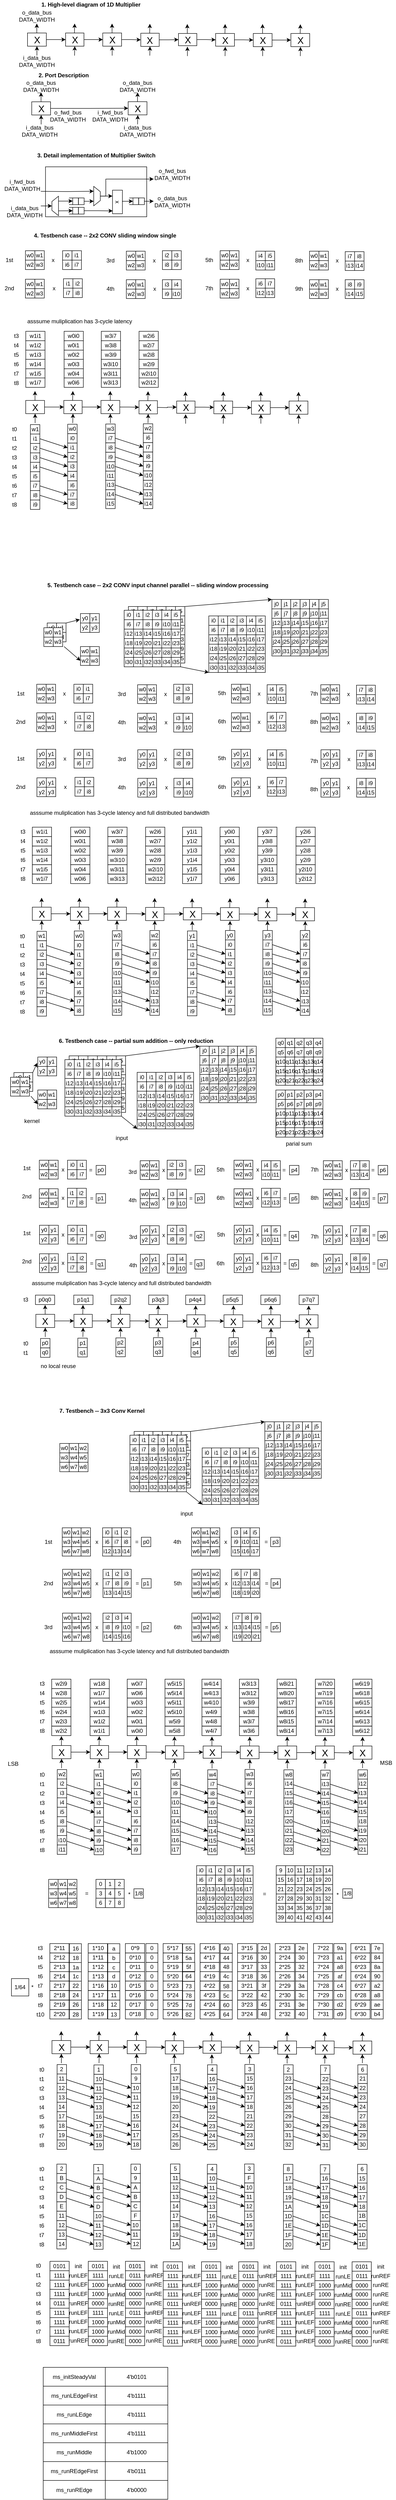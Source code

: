 <mxfile version="14.1.8" type="device" pages="3"><diagram id="-8Ss2ldO0bcxAxl8aBr3" name="1d_multiplier"><mxGraphModel dx="-546" dy="-3592" grid="0" gridSize="10" guides="1" tooltips="1" connect="1" arrows="1" fold="1" page="1" pageScale="1" pageWidth="850" pageHeight="1100" math="0" shadow="0"><root><mxCell id="0"/><mxCell id="1" parent="0"/><mxCell id="qJYUm_tCbx9125P7WZ2E-1" value="" style="rounded=0;whiteSpace=wrap;html=1;" parent="1" vertex="1"><mxGeometry x="1801.75" y="4814" width="215.25" height="106" as="geometry"/></mxCell><mxCell id="qJYUm_tCbx9125P7WZ2E-2" style="edgeStyle=orthogonalEdgeStyle;rounded=0;orthogonalLoop=1;jettySize=auto;html=1;exitX=1;exitY=0.5;exitDx=0;exitDy=0;entryX=0;entryY=0.5;entryDx=0;entryDy=0;" parent="1" source="qJYUm_tCbx9125P7WZ2E-3" target="qJYUm_tCbx9125P7WZ2E-5" edge="1"><mxGeometry relative="1" as="geometry"/></mxCell><mxCell id="qJYUm_tCbx9125P7WZ2E-3" value="X" style="rounded=0;whiteSpace=wrap;html=1;strokeColor=#000000;fontSize=20;" parent="1" vertex="1"><mxGeometry x="1763.5" y="4530" width="40" height="28" as="geometry"/></mxCell><mxCell id="qJYUm_tCbx9125P7WZ2E-4" style="edgeStyle=orthogonalEdgeStyle;rounded=0;orthogonalLoop=1;jettySize=auto;html=1;exitX=1;exitY=0.5;exitDx=0;exitDy=0;" parent="1" source="qJYUm_tCbx9125P7WZ2E-5" target="qJYUm_tCbx9125P7WZ2E-7" edge="1"><mxGeometry relative="1" as="geometry"/></mxCell><mxCell id="qJYUm_tCbx9125P7WZ2E-5" value="X" style="rounded=0;whiteSpace=wrap;html=1;strokeColor=#000000;fontSize=20;" parent="1" vertex="1"><mxGeometry x="1844.5" y="4530" width="39" height="28" as="geometry"/></mxCell><mxCell id="qJYUm_tCbx9125P7WZ2E-6" style="edgeStyle=orthogonalEdgeStyle;rounded=0;orthogonalLoop=1;jettySize=auto;html=1;exitX=1;exitY=0.5;exitDx=0;exitDy=0;" parent="1" source="qJYUm_tCbx9125P7WZ2E-7" target="qJYUm_tCbx9125P7WZ2E-9" edge="1"><mxGeometry relative="1" as="geometry"/></mxCell><mxCell id="qJYUm_tCbx9125P7WZ2E-7" value="X" style="rounded=0;whiteSpace=wrap;html=1;strokeColor=#000000;fontSize=20;" parent="1" vertex="1"><mxGeometry x="1923.5" y="4530" width="40" height="28" as="geometry"/></mxCell><mxCell id="qJYUm_tCbx9125P7WZ2E-8" style="edgeStyle=orthogonalEdgeStyle;rounded=0;orthogonalLoop=1;jettySize=auto;html=1;exitX=1;exitY=0.5;exitDx=0;exitDy=0;" parent="1" source="qJYUm_tCbx9125P7WZ2E-9" target="qJYUm_tCbx9125P7WZ2E-11" edge="1"><mxGeometry relative="1" as="geometry"/></mxCell><mxCell id="qJYUm_tCbx9125P7WZ2E-9" value="X" style="rounded=0;whiteSpace=wrap;html=1;strokeColor=#000000;fontSize=20;" parent="1" vertex="1"><mxGeometry x="2004.37" y="4530.5" width="39.13" height="28" as="geometry"/></mxCell><mxCell id="qJYUm_tCbx9125P7WZ2E-10" style="edgeStyle=orthogonalEdgeStyle;rounded=0;orthogonalLoop=1;jettySize=auto;html=1;exitX=1;exitY=0.5;exitDx=0;exitDy=0;" parent="1" source="qJYUm_tCbx9125P7WZ2E-11" target="qJYUm_tCbx9125P7WZ2E-13" edge="1"><mxGeometry relative="1" as="geometry"/></mxCell><mxCell id="qJYUm_tCbx9125P7WZ2E-11" value="X" style="rounded=0;whiteSpace=wrap;html=1;strokeColor=#000000;fontSize=20;" parent="1" vertex="1"><mxGeometry x="2084.5" y="4531" width="39" height="26" as="geometry"/></mxCell><mxCell id="qJYUm_tCbx9125P7WZ2E-12" style="edgeStyle=orthogonalEdgeStyle;rounded=0;orthogonalLoop=1;jettySize=auto;html=1;exitX=1;exitY=0.5;exitDx=0;exitDy=0;" parent="1" source="qJYUm_tCbx9125P7WZ2E-13" target="qJYUm_tCbx9125P7WZ2E-15" edge="1"><mxGeometry relative="1" as="geometry"/></mxCell><mxCell id="qJYUm_tCbx9125P7WZ2E-13" value="X" style="rounded=0;whiteSpace=wrap;html=1;strokeColor=#000000;fontSize=20;" parent="1" vertex="1"><mxGeometry x="2163.5" y="4531" width="40" height="27" as="geometry"/></mxCell><mxCell id="qJYUm_tCbx9125P7WZ2E-14" style="edgeStyle=orthogonalEdgeStyle;rounded=0;orthogonalLoop=1;jettySize=auto;html=1;exitX=1;exitY=0.5;exitDx=0;exitDy=0;entryX=0;entryY=0.5;entryDx=0;entryDy=0;" parent="1" source="qJYUm_tCbx9125P7WZ2E-15" target="qJYUm_tCbx9125P7WZ2E-16" edge="1"><mxGeometry relative="1" as="geometry"/></mxCell><mxCell id="qJYUm_tCbx9125P7WZ2E-15" value="X" style="rounded=0;whiteSpace=wrap;html=1;strokeColor=#000000;fontSize=20;" parent="1" vertex="1"><mxGeometry x="2243.5" y="4531" width="40" height="28" as="geometry"/></mxCell><mxCell id="qJYUm_tCbx9125P7WZ2E-16" value="X" style="rounded=0;whiteSpace=wrap;html=1;strokeColor=#000000;fontSize=20;" parent="1" vertex="1"><mxGeometry x="2323.5" y="4531" width="40" height="28" as="geometry"/></mxCell><mxCell id="qJYUm_tCbx9125P7WZ2E-17" style="rounded=0;orthogonalLoop=1;jettySize=auto;html=1;exitX=0.5;exitY=1;exitDx=0;exitDy=0;fontSize=17;startArrow=classic;startFill=1;endArrow=none;endFill=0;" parent="1" source="qJYUm_tCbx9125P7WZ2E-3" edge="1"><mxGeometry relative="1" as="geometry"><mxPoint x="1764.264" y="4604.004" as="sourcePoint"/><mxPoint x="1783.5" y="4578" as="targetPoint"/></mxGeometry></mxCell><mxCell id="qJYUm_tCbx9125P7WZ2E-18" style="rounded=0;orthogonalLoop=1;jettySize=auto;html=1;fontSize=17;startArrow=classic;startFill=1;endArrow=none;endFill=0;exitX=0.5;exitY=1;exitDx=0;exitDy=0;" parent="1" source="qJYUm_tCbx9125P7WZ2E-5" edge="1"><mxGeometry relative="1" as="geometry"><mxPoint x="1863.5" y="4600" as="sourcePoint"/><mxPoint x="1863.5" y="4578" as="targetPoint"/></mxGeometry></mxCell><mxCell id="qJYUm_tCbx9125P7WZ2E-19" style="rounded=0;orthogonalLoop=1;jettySize=auto;html=1;fontSize=17;startArrow=classic;startFill=1;endArrow=none;endFill=0;exitX=0.5;exitY=1;exitDx=0;exitDy=0;" parent="1" source="qJYUm_tCbx9125P7WZ2E-7" edge="1"><mxGeometry relative="1" as="geometry"><mxPoint x="1874" y="4600" as="sourcePoint"/><mxPoint x="1943.5" y="4578" as="targetPoint"/></mxGeometry></mxCell><mxCell id="qJYUm_tCbx9125P7WZ2E-20" style="rounded=0;orthogonalLoop=1;jettySize=auto;html=1;fontSize=17;startArrow=classic;startFill=1;endArrow=none;endFill=0;exitX=0.5;exitY=1;exitDx=0;exitDy=0;" parent="1" source="qJYUm_tCbx9125P7WZ2E-9" edge="1"><mxGeometry relative="1" as="geometry"><mxPoint x="2067.765" y="4590" as="sourcePoint"/><mxPoint x="2023.5" y="4578" as="targetPoint"/></mxGeometry></mxCell><mxCell id="qJYUm_tCbx9125P7WZ2E-21" style="edgeStyle=orthogonalEdgeStyle;rounded=0;orthogonalLoop=1;jettySize=auto;html=1;exitX=0.75;exitY=1;exitDx=0;exitDy=0;entryX=0.5;entryY=1;entryDx=0;entryDy=0;" parent="1" source="qJYUm_tCbx9125P7WZ2E-23" target="qJYUm_tCbx9125P7WZ2E-24" edge="1"><mxGeometry relative="1" as="geometry"/></mxCell><mxCell id="qJYUm_tCbx9125P7WZ2E-22" style="edgeStyle=orthogonalEdgeStyle;rounded=0;orthogonalLoop=1;jettySize=auto;html=1;exitX=0.25;exitY=1;exitDx=0;exitDy=0;entryX=0.5;entryY=1;entryDx=0;entryDy=0;" parent="1" source="qJYUm_tCbx9125P7WZ2E-23" target="qJYUm_tCbx9125P7WZ2E-27" edge="1"><mxGeometry relative="1" as="geometry"/></mxCell><mxCell id="qJYUm_tCbx9125P7WZ2E-23" value="" style="shape=trapezoid;perimeter=trapezoidPerimeter;whiteSpace=wrap;html=1;fixedSize=1;rotation=-90;size=11.262;" parent="1" vertex="1"><mxGeometry x="1801.75" y="4890" width="41.25" height="14" as="geometry"/></mxCell><mxCell id="qJYUm_tCbx9125P7WZ2E-24" value="" style="rounded=0;whiteSpace=wrap;html=1;rotation=90;" parent="1" vertex="1"><mxGeometry x="1858.5" y="4881.13" width="14.25" height="12" as="geometry"/></mxCell><mxCell id="qJYUm_tCbx9125P7WZ2E-25" style="edgeStyle=orthogonalEdgeStyle;rounded=0;orthogonalLoop=1;jettySize=auto;html=1;exitX=0.5;exitY=0;exitDx=0;exitDy=0;entryX=0.75;entryY=1;entryDx=0;entryDy=0;" parent="1" source="qJYUm_tCbx9125P7WZ2E-26" target="qJYUm_tCbx9125P7WZ2E-36" edge="1"><mxGeometry relative="1" as="geometry"/></mxCell><mxCell id="qJYUm_tCbx9125P7WZ2E-26" value="" style="rounded=0;whiteSpace=wrap;html=1;rotation=90;" parent="1" vertex="1"><mxGeometry x="1870.75" y="4881.13" width="14.25" height="12" as="geometry"/></mxCell><mxCell id="qJYUm_tCbx9125P7WZ2E-27" value="" style="rounded=0;whiteSpace=wrap;html=1;rotation=90;" parent="1" vertex="1"><mxGeometry x="1858.5" y="4901.13" width="14.25" height="12" as="geometry"/></mxCell><mxCell id="qJYUm_tCbx9125P7WZ2E-28" style="edgeStyle=orthogonalEdgeStyle;rounded=0;orthogonalLoop=1;jettySize=auto;html=1;exitX=0.5;exitY=0;exitDx=0;exitDy=0;entryX=0.881;entryY=0.978;entryDx=0;entryDy=0;entryPerimeter=0;" parent="1" source="qJYUm_tCbx9125P7WZ2E-29" target="qJYUm_tCbx9125P7WZ2E-39" edge="1"><mxGeometry relative="1" as="geometry"/></mxCell><mxCell id="qJYUm_tCbx9125P7WZ2E-29" value="" style="rounded=0;whiteSpace=wrap;html=1;rotation=90;" parent="1" vertex="1"><mxGeometry x="1870.75" y="4901.13" width="14.25" height="12" as="geometry"/></mxCell><mxCell id="qJYUm_tCbx9125P7WZ2E-30" value="" style="endArrow=none;html=1;entryX=0;entryY=1;entryDx=0;entryDy=0;" parent="1" target="qJYUm_tCbx9125P7WZ2E-24" edge="1"><mxGeometry width="50" height="50" relative="1" as="geometry"><mxPoint x="1851.75" y="4880.13" as="sourcePoint"/><mxPoint x="1871.75" y="4802.13" as="targetPoint"/></mxGeometry></mxCell><mxCell id="qJYUm_tCbx9125P7WZ2E-31" value="" style="endArrow=none;html=1;entryX=1;entryY=1;entryDx=0;entryDy=0;" parent="1" target="qJYUm_tCbx9125P7WZ2E-24" edge="1"><mxGeometry width="50" height="50" relative="1" as="geometry"><mxPoint x="1851.75" y="4894.13" as="sourcePoint"/><mxPoint x="1859.625" y="4895.005" as="targetPoint"/></mxGeometry></mxCell><mxCell id="qJYUm_tCbx9125P7WZ2E-32" value="" style="endArrow=none;html=1;entryX=0;entryY=1;entryDx=0;entryDy=0;" parent="1" edge="1"><mxGeometry width="50" height="50" relative="1" as="geometry"><mxPoint x="1851.75" y="4900.13" as="sourcePoint"/><mxPoint x="1859.505" y="4900.005" as="targetPoint"/></mxGeometry></mxCell><mxCell id="qJYUm_tCbx9125P7WZ2E-33" value="" style="endArrow=none;html=1;entryX=1;entryY=1;entryDx=0;entryDy=0;" parent="1" edge="1"><mxGeometry width="50" height="50" relative="1" as="geometry"><mxPoint x="1851.63" y="4914.13" as="sourcePoint"/><mxPoint x="1859.505" y="4914.255" as="targetPoint"/></mxGeometry></mxCell><mxCell id="qJYUm_tCbx9125P7WZ2E-34" style="edgeStyle=orthogonalEdgeStyle;rounded=0;orthogonalLoop=1;jettySize=auto;html=1;exitX=0.5;exitY=0;exitDx=0;exitDy=0;entryX=0.25;entryY=1;entryDx=0;entryDy=0;" parent="1" source="qJYUm_tCbx9125P7WZ2E-36" target="qJYUm_tCbx9125P7WZ2E-39" edge="1"><mxGeometry relative="1" as="geometry"/></mxCell><mxCell id="qJYUm_tCbx9125P7WZ2E-35" style="edgeStyle=orthogonalEdgeStyle;rounded=0;orthogonalLoop=1;jettySize=auto;html=1;exitX=0.5;exitY=0;exitDx=0;exitDy=0;entryX=0;entryY=0.75;entryDx=0;entryDy=0;" parent="1" source="qJYUm_tCbx9125P7WZ2E-36" target="qJYUm_tCbx9125P7WZ2E-48" edge="1"><mxGeometry relative="1" as="geometry"><Array as="points"><mxPoint x="1930" y="4876"/><mxPoint x="1930" y="4840"/></Array></mxGeometry></mxCell><mxCell id="qJYUm_tCbx9125P7WZ2E-36" value="" style="shape=trapezoid;perimeter=trapezoidPerimeter;whiteSpace=wrap;html=1;fixedSize=1;rotation=90;size=11.262;" parent="1" vertex="1"><mxGeometry x="1890.63" y="4869.13" width="41.25" height="14" as="geometry"/></mxCell><mxCell id="qJYUm_tCbx9125P7WZ2E-37" style="edgeStyle=orthogonalEdgeStyle;rounded=0;orthogonalLoop=1;jettySize=auto;html=1;entryX=0.25;entryY=1;entryDx=0;entryDy=0;" parent="1" target="qJYUm_tCbx9125P7WZ2E-36" edge="1"><mxGeometry relative="1" as="geometry"><mxPoint x="1791.75" y="4866" as="sourcePoint"/><mxPoint x="1869.625" y="4897.13" as="targetPoint"/></mxGeometry></mxCell><mxCell id="qJYUm_tCbx9125P7WZ2E-38" style="edgeStyle=orthogonalEdgeStyle;rounded=0;orthogonalLoop=1;jettySize=auto;html=1;entryX=0.5;entryY=0;entryDx=0;entryDy=0;" parent="1" target="qJYUm_tCbx9125P7WZ2E-23" edge="1"><mxGeometry relative="1" as="geometry"><mxPoint x="1791.75" y="4897" as="sourcePoint"/><mxPoint x="1872.755" y="4881.137" as="targetPoint"/></mxGeometry></mxCell><mxCell id="qJYUm_tCbx9125P7WZ2E-39" value="x" style="rounded=0;whiteSpace=wrap;html=1;rotation=90;" parent="1" vertex="1"><mxGeometry x="1929.75" y="4878" width="50" height="21.06" as="geometry"/></mxCell><mxCell id="qJYUm_tCbx9125P7WZ2E-40" value="" style="rounded=0;whiteSpace=wrap;html=1;rotation=90;" parent="1" vertex="1"><mxGeometry x="1986.62" y="4881.08" width="14.25" height="12" as="geometry"/></mxCell><mxCell id="qJYUm_tCbx9125P7WZ2E-41" value="" style="rounded=0;whiteSpace=wrap;html=1;rotation=90;" parent="1" vertex="1"><mxGeometry x="1998.87" y="4881.08" width="14.25" height="12" as="geometry"/></mxCell><mxCell id="qJYUm_tCbx9125P7WZ2E-42" value="" style="endArrow=none;html=1;entryX=0;entryY=1;entryDx=0;entryDy=0;" parent="1" edge="1"><mxGeometry width="50" height="50" relative="1" as="geometry"><mxPoint x="1979.87" y="4880.08" as="sourcePoint"/><mxPoint x="1987.625" y="4879.955" as="targetPoint"/></mxGeometry></mxCell><mxCell id="qJYUm_tCbx9125P7WZ2E-43" value="" style="endArrow=none;html=1;entryX=1;entryY=1;entryDx=0;entryDy=0;" parent="1" edge="1"><mxGeometry width="50" height="50" relative="1" as="geometry"><mxPoint x="1979.75" y="4894.08" as="sourcePoint"/><mxPoint x="1987.625" y="4894.205" as="targetPoint"/></mxGeometry></mxCell><mxCell id="qJYUm_tCbx9125P7WZ2E-44" style="edgeStyle=orthogonalEdgeStyle;rounded=0;orthogonalLoop=1;jettySize=auto;html=1;exitX=0.5;exitY=0;exitDx=0;exitDy=0;entryX=0.5;entryY=1;entryDx=0;entryDy=0;" parent="1" source="qJYUm_tCbx9125P7WZ2E-39" target="qJYUm_tCbx9125P7WZ2E-40" edge="1"><mxGeometry relative="1" as="geometry"><mxPoint x="1969.755" y="4896.98" as="sourcePoint"/><mxPoint x="1995.72" y="4896.88" as="targetPoint"/><Array as="points"><mxPoint x="1965.75" y="4887"/></Array></mxGeometry></mxCell><mxCell id="qJYUm_tCbx9125P7WZ2E-45" style="edgeStyle=orthogonalEdgeStyle;rounded=0;orthogonalLoop=1;jettySize=auto;html=1;exitX=0.5;exitY=0;exitDx=0;exitDy=0;" parent="1" source="qJYUm_tCbx9125P7WZ2E-41" edge="1"><mxGeometry relative="1" as="geometry"><mxPoint x="1975.28" y="4898.53" as="sourcePoint"/><mxPoint x="2031.75" y="4887" as="targetPoint"/><Array as="points"><mxPoint x="2021.75" y="4887"/></Array></mxGeometry></mxCell><mxCell id="qJYUm_tCbx9125P7WZ2E-46" value="i_data_bus&lt;br&gt;DATA_WIDTH" style="text;html=1;strokeColor=none;fillColor=none;align=center;verticalAlign=middle;whiteSpace=wrap;rounded=0;" parent="1" vertex="1"><mxGeometry x="1714" y="4887" width="87" height="43" as="geometry"/></mxCell><mxCell id="qJYUm_tCbx9125P7WZ2E-47" value="i_fwd_bus&lt;br&gt;DATA_WIDTH" style="text;html=1;strokeColor=none;fillColor=none;align=center;verticalAlign=middle;whiteSpace=wrap;rounded=0;" parent="1" vertex="1"><mxGeometry x="1714" y="4830" width="77" height="45" as="geometry"/></mxCell><mxCell id="qJYUm_tCbx9125P7WZ2E-48" value="o_fwd_bus&lt;br&gt;DATA_WIDTH" style="text;html=1;strokeColor=none;fillColor=none;align=center;verticalAlign=middle;whiteSpace=wrap;rounded=0;" parent="1" vertex="1"><mxGeometry x="2031.75" y="4810" width="79.25" height="40" as="geometry"/></mxCell><mxCell id="qJYUm_tCbx9125P7WZ2E-49" value="o_data_bus&lt;br&gt;DATA_WIDTH" style="text;html=1;strokeColor=none;fillColor=none;align=center;verticalAlign=middle;whiteSpace=wrap;rounded=0;" parent="1" vertex="1"><mxGeometry x="2031.75" y="4875" width="79.25" height="25" as="geometry"/></mxCell><mxCell id="qJYUm_tCbx9125P7WZ2E-50" value="&lt;b&gt;3. Detail implementation of Multiplier Switch&lt;/b&gt;" style="text;html=1;strokeColor=none;fillColor=none;align=center;verticalAlign=middle;whiteSpace=wrap;rounded=0;" parent="1" vertex="1"><mxGeometry x="1778.75" y="4780" width="262.25" height="20" as="geometry"/></mxCell><mxCell id="qJYUm_tCbx9125P7WZ2E-51" value="&lt;b&gt;1. High-level diagram of 1D Multiplier&lt;/b&gt;" style="text;html=1;strokeColor=none;fillColor=none;align=center;verticalAlign=middle;whiteSpace=wrap;rounded=0;" parent="1" vertex="1"><mxGeometry x="1772.5" y="4460" width="250.5" height="20" as="geometry"/></mxCell><mxCell id="qJYUm_tCbx9125P7WZ2E-52" style="rounded=0;orthogonalLoop=1;jettySize=auto;html=1;exitX=0.5;exitY=1;exitDx=0;exitDy=0;fontSize=17;startArrow=classic;startFill=1;endArrow=none;endFill=0;" parent="1" edge="1"><mxGeometry relative="1" as="geometry"><mxPoint x="2103.5" y="4559" as="sourcePoint"/><mxPoint x="2103.5" y="4579" as="targetPoint"/></mxGeometry></mxCell><mxCell id="qJYUm_tCbx9125P7WZ2E-53" style="rounded=0;orthogonalLoop=1;jettySize=auto;html=1;fontSize=17;startArrow=classic;startFill=1;endArrow=none;endFill=0;exitX=0.5;exitY=1;exitDx=0;exitDy=0;" parent="1" edge="1"><mxGeometry relative="1" as="geometry"><mxPoint x="2184" y="4559" as="sourcePoint"/><mxPoint x="2183.5" y="4579" as="targetPoint"/></mxGeometry></mxCell><mxCell id="qJYUm_tCbx9125P7WZ2E-54" style="rounded=0;orthogonalLoop=1;jettySize=auto;html=1;fontSize=17;startArrow=classic;startFill=1;endArrow=none;endFill=0;exitX=0.5;exitY=1;exitDx=0;exitDy=0;" parent="1" edge="1"><mxGeometry relative="1" as="geometry"><mxPoint x="2263.5" y="4559" as="sourcePoint"/><mxPoint x="2263.5" y="4579" as="targetPoint"/></mxGeometry></mxCell><mxCell id="qJYUm_tCbx9125P7WZ2E-55" style="rounded=0;orthogonalLoop=1;jettySize=auto;html=1;fontSize=17;startArrow=classic;startFill=1;endArrow=none;endFill=0;exitX=0.5;exitY=1;exitDx=0;exitDy=0;" parent="1" edge="1"><mxGeometry relative="1" as="geometry"><mxPoint x="2343.935" y="4559.5" as="sourcePoint"/><mxPoint x="2343.5" y="4579" as="targetPoint"/></mxGeometry></mxCell><mxCell id="qJYUm_tCbx9125P7WZ2E-56" style="rounded=0;orthogonalLoop=1;jettySize=auto;html=1;exitX=0.5;exitY=1;exitDx=0;exitDy=0;fontSize=17;startArrow=classic;startFill=1;endArrow=none;endFill=0;" parent="1" edge="1"><mxGeometry relative="1" as="geometry"><mxPoint x="1783.25" y="4510" as="sourcePoint"/><mxPoint x="1783.25" y="4530" as="targetPoint"/></mxGeometry></mxCell><mxCell id="qJYUm_tCbx9125P7WZ2E-57" style="rounded=0;orthogonalLoop=1;jettySize=auto;html=1;fontSize=17;startArrow=classic;startFill=1;endArrow=none;endFill=0;exitX=0.5;exitY=1;exitDx=0;exitDy=0;" parent="1" edge="1"><mxGeometry relative="1" as="geometry"><mxPoint x="1863.75" y="4510" as="sourcePoint"/><mxPoint x="1863.25" y="4530" as="targetPoint"/></mxGeometry></mxCell><mxCell id="qJYUm_tCbx9125P7WZ2E-58" style="rounded=0;orthogonalLoop=1;jettySize=auto;html=1;fontSize=17;startArrow=classic;startFill=1;endArrow=none;endFill=0;exitX=0.5;exitY=1;exitDx=0;exitDy=0;" parent="1" edge="1"><mxGeometry relative="1" as="geometry"><mxPoint x="1943.25" y="4510" as="sourcePoint"/><mxPoint x="1943.25" y="4530" as="targetPoint"/></mxGeometry></mxCell><mxCell id="qJYUm_tCbx9125P7WZ2E-59" style="rounded=0;orthogonalLoop=1;jettySize=auto;html=1;fontSize=17;startArrow=classic;startFill=1;endArrow=none;endFill=0;exitX=0.5;exitY=1;exitDx=0;exitDy=0;" parent="1" edge="1"><mxGeometry relative="1" as="geometry"><mxPoint x="2023.685" y="4510.5" as="sourcePoint"/><mxPoint x="2023.25" y="4530" as="targetPoint"/></mxGeometry></mxCell><mxCell id="qJYUm_tCbx9125P7WZ2E-60" style="rounded=0;orthogonalLoop=1;jettySize=auto;html=1;exitX=0.5;exitY=1;exitDx=0;exitDy=0;fontSize=17;startArrow=classic;startFill=1;endArrow=none;endFill=0;" parent="1" edge="1"><mxGeometry relative="1" as="geometry"><mxPoint x="2103.25" y="4511" as="sourcePoint"/><mxPoint x="2103.25" y="4531" as="targetPoint"/></mxGeometry></mxCell><mxCell id="qJYUm_tCbx9125P7WZ2E-61" style="rounded=0;orthogonalLoop=1;jettySize=auto;html=1;fontSize=17;startArrow=classic;startFill=1;endArrow=none;endFill=0;exitX=0.5;exitY=1;exitDx=0;exitDy=0;" parent="1" edge="1"><mxGeometry relative="1" as="geometry"><mxPoint x="2183.75" y="4511" as="sourcePoint"/><mxPoint x="2183.25" y="4531" as="targetPoint"/></mxGeometry></mxCell><mxCell id="qJYUm_tCbx9125P7WZ2E-62" style="rounded=0;orthogonalLoop=1;jettySize=auto;html=1;fontSize=17;startArrow=classic;startFill=1;endArrow=none;endFill=0;exitX=0.5;exitY=1;exitDx=0;exitDy=0;" parent="1" edge="1"><mxGeometry relative="1" as="geometry"><mxPoint x="2263.25" y="4511" as="sourcePoint"/><mxPoint x="2263.25" y="4531" as="targetPoint"/></mxGeometry></mxCell><mxCell id="qJYUm_tCbx9125P7WZ2E-63" style="rounded=0;orthogonalLoop=1;jettySize=auto;html=1;fontSize=17;startArrow=classic;startFill=1;endArrow=none;endFill=0;exitX=0.5;exitY=1;exitDx=0;exitDy=0;" parent="1" edge="1"><mxGeometry relative="1" as="geometry"><mxPoint x="2343.685" y="4511.5" as="sourcePoint"/><mxPoint x="2343.25" y="4531" as="targetPoint"/></mxGeometry></mxCell><mxCell id="qJYUm_tCbx9125P7WZ2E-64" value="i_data_bus&lt;br&gt;DATA_WIDTH" style="text;html=1;strokeColor=none;fillColor=none;align=center;verticalAlign=middle;whiteSpace=wrap;rounded=0;" parent="1" vertex="1"><mxGeometry x="1740" y="4568" width="87" height="43" as="geometry"/></mxCell><mxCell id="qJYUm_tCbx9125P7WZ2E-65" value="i_fwd_bus&lt;br&gt;DATA_WIDTH" style="text;html=1;strokeColor=none;fillColor=none;align=center;verticalAlign=middle;whiteSpace=wrap;rounded=0;" parent="1" vertex="1"><mxGeometry x="1900.62" y="4686" width="77" height="40" as="geometry"/></mxCell><mxCell id="qJYUm_tCbx9125P7WZ2E-66" value="o_data_bus&lt;br&gt;DATA_WIDTH" style="text;html=1;strokeColor=none;fillColor=none;align=center;verticalAlign=middle;whiteSpace=wrap;rounded=0;" parent="1" vertex="1"><mxGeometry x="1743.88" y="4481" width="79.25" height="25" as="geometry"/></mxCell><mxCell id="qJYUm_tCbx9125P7WZ2E-67" style="edgeStyle=orthogonalEdgeStyle;rounded=0;orthogonalLoop=1;jettySize=auto;html=1;exitX=1;exitY=0.5;exitDx=0;exitDy=0;entryX=0;entryY=0.5;entryDx=0;entryDy=0;" parent="1" source="qJYUm_tCbx9125P7WZ2E-68" target="qJYUm_tCbx9125P7WZ2E-69" edge="1"><mxGeometry relative="1" as="geometry"/></mxCell><mxCell id="qJYUm_tCbx9125P7WZ2E-68" value="X" style="rounded=0;whiteSpace=wrap;html=1;strokeColor=#000000;fontSize=20;" parent="1" vertex="1"><mxGeometry x="1772.5" y="4676" width="40" height="28" as="geometry"/></mxCell><mxCell id="qJYUm_tCbx9125P7WZ2E-69" value="X" style="rounded=0;whiteSpace=wrap;html=1;strokeColor=#000000;fontSize=20;" parent="1" vertex="1"><mxGeometry x="1977.5" y="4675.75" width="40" height="28" as="geometry"/></mxCell><mxCell id="qJYUm_tCbx9125P7WZ2E-70" style="rounded=0;orthogonalLoop=1;jettySize=auto;html=1;fontSize=17;startArrow=classic;startFill=1;endArrow=none;endFill=0;exitX=0.5;exitY=1;exitDx=0;exitDy=0;" parent="1" edge="1"><mxGeometry relative="1" as="geometry"><mxPoint x="1792.5" y="4704" as="sourcePoint"/><mxPoint x="1792.5" y="4724" as="targetPoint"/></mxGeometry></mxCell><mxCell id="qJYUm_tCbx9125P7WZ2E-71" style="rounded=0;orthogonalLoop=1;jettySize=auto;html=1;fontSize=17;startArrow=classic;startFill=1;endArrow=none;endFill=0;exitX=0.5;exitY=1;exitDx=0;exitDy=0;" parent="1" edge="1"><mxGeometry relative="1" as="geometry"><mxPoint x="1997.935" y="4704.25" as="sourcePoint"/><mxPoint x="1997.5" y="4723.75" as="targetPoint"/></mxGeometry></mxCell><mxCell id="qJYUm_tCbx9125P7WZ2E-72" style="rounded=0;orthogonalLoop=1;jettySize=auto;html=1;fontSize=17;startArrow=classic;startFill=1;endArrow=none;endFill=0;exitX=0.5;exitY=1;exitDx=0;exitDy=0;" parent="1" edge="1"><mxGeometry relative="1" as="geometry"><mxPoint x="1792.25" y="4656" as="sourcePoint"/><mxPoint x="1792.25" y="4676" as="targetPoint"/></mxGeometry></mxCell><mxCell id="qJYUm_tCbx9125P7WZ2E-73" style="rounded=0;orthogonalLoop=1;jettySize=auto;html=1;fontSize=17;startArrow=classic;startFill=1;endArrow=none;endFill=0;exitX=0.5;exitY=1;exitDx=0;exitDy=0;" parent="1" edge="1"><mxGeometry relative="1" as="geometry"><mxPoint x="1997.685" y="4656.25" as="sourcePoint"/><mxPoint x="1997.25" y="4675.75" as="targetPoint"/></mxGeometry></mxCell><mxCell id="qJYUm_tCbx9125P7WZ2E-74" value="o_fwd_bus&lt;br&gt;DATA_WIDTH" style="text;html=1;strokeColor=none;fillColor=none;align=center;verticalAlign=middle;whiteSpace=wrap;rounded=0;" parent="1" vertex="1"><mxGeometry x="1809.87" y="4686" width="79.25" height="40" as="geometry"/></mxCell><mxCell id="qJYUm_tCbx9125P7WZ2E-75" value="i_data_bus&lt;br&gt;DATA_WIDTH" style="text;html=1;strokeColor=none;fillColor=none;align=center;verticalAlign=middle;whiteSpace=wrap;rounded=0;" parent="1" vertex="1"><mxGeometry x="1746" y="4716" width="87" height="43" as="geometry"/></mxCell><mxCell id="qJYUm_tCbx9125P7WZ2E-76" value="i_data_bus&lt;br&gt;DATA_WIDTH" style="text;html=1;strokeColor=none;fillColor=none;align=center;verticalAlign=middle;whiteSpace=wrap;rounded=0;" parent="1" vertex="1"><mxGeometry x="1954" y="4716" width="87" height="43" as="geometry"/></mxCell><mxCell id="qJYUm_tCbx9125P7WZ2E-77" value="o_data_bus&lt;br&gt;DATA_WIDTH" style="text;html=1;strokeColor=none;fillColor=none;align=center;verticalAlign=middle;whiteSpace=wrap;rounded=0;" parent="1" vertex="1"><mxGeometry x="1752.88" y="4630" width="79.25" height="25" as="geometry"/></mxCell><mxCell id="qJYUm_tCbx9125P7WZ2E-78" value="o_data_bus&lt;br&gt;DATA_WIDTH" style="text;html=1;strokeColor=none;fillColor=none;align=center;verticalAlign=middle;whiteSpace=wrap;rounded=0;" parent="1" vertex="1"><mxGeometry x="1957.87" y="4630" width="79.25" height="25" as="geometry"/></mxCell><mxCell id="qJYUm_tCbx9125P7WZ2E-79" value="&lt;b&gt;2. Port Description&lt;/b&gt;" style="text;html=1;strokeColor=none;fillColor=none;align=center;verticalAlign=middle;whiteSpace=wrap;rounded=0;" parent="1" vertex="1"><mxGeometry x="1781.25" y="4610" width="118.75" height="20" as="geometry"/></mxCell><mxCell id="qJYUm_tCbx9125P7WZ2E-80" style="edgeStyle=orthogonalEdgeStyle;rounded=0;orthogonalLoop=1;jettySize=auto;html=1;exitX=1;exitY=0.5;exitDx=0;exitDy=0;" parent="1" target="qJYUm_tCbx9125P7WZ2E-82" edge="1"><mxGeometry relative="1" as="geometry"><mxPoint x="2039.68" y="5324.5" as="sourcePoint"/></mxGeometry></mxCell><mxCell id="qJYUm_tCbx9125P7WZ2E-81" style="edgeStyle=orthogonalEdgeStyle;rounded=0;orthogonalLoop=1;jettySize=auto;html=1;exitX=1;exitY=0.5;exitDx=0;exitDy=0;" parent="1" source="qJYUm_tCbx9125P7WZ2E-82" target="qJYUm_tCbx9125P7WZ2E-84" edge="1"><mxGeometry relative="1" as="geometry"/></mxCell><mxCell id="qJYUm_tCbx9125P7WZ2E-82" value="X" style="rounded=0;whiteSpace=wrap;html=1;strokeColor=#000000;fontSize=20;" parent="1" vertex="1"><mxGeometry x="2080.68" y="5311" width="39" height="26" as="geometry"/></mxCell><mxCell id="qJYUm_tCbx9125P7WZ2E-83" style="edgeStyle=orthogonalEdgeStyle;rounded=0;orthogonalLoop=1;jettySize=auto;html=1;exitX=1;exitY=0.5;exitDx=0;exitDy=0;" parent="1" source="qJYUm_tCbx9125P7WZ2E-84" target="qJYUm_tCbx9125P7WZ2E-86" edge="1"><mxGeometry relative="1" as="geometry"/></mxCell><mxCell id="qJYUm_tCbx9125P7WZ2E-84" value="X" style="rounded=0;whiteSpace=wrap;html=1;strokeColor=#000000;fontSize=20;" parent="1" vertex="1"><mxGeometry x="2159.68" y="5311" width="40" height="27" as="geometry"/></mxCell><mxCell id="qJYUm_tCbx9125P7WZ2E-85" style="edgeStyle=orthogonalEdgeStyle;rounded=0;orthogonalLoop=1;jettySize=auto;html=1;exitX=1;exitY=0.5;exitDx=0;exitDy=0;entryX=0;entryY=0.5;entryDx=0;entryDy=0;" parent="1" source="qJYUm_tCbx9125P7WZ2E-86" target="qJYUm_tCbx9125P7WZ2E-87" edge="1"><mxGeometry relative="1" as="geometry"/></mxCell><mxCell id="qJYUm_tCbx9125P7WZ2E-86" value="X" style="rounded=0;whiteSpace=wrap;html=1;strokeColor=#000000;fontSize=20;" parent="1" vertex="1"><mxGeometry x="2239.68" y="5311" width="40" height="28" as="geometry"/></mxCell><mxCell id="qJYUm_tCbx9125P7WZ2E-87" value="X" style="rounded=0;whiteSpace=wrap;html=1;strokeColor=#000000;fontSize=20;" parent="1" vertex="1"><mxGeometry x="2319.68" y="5311" width="40" height="28" as="geometry"/></mxCell><mxCell id="qJYUm_tCbx9125P7WZ2E-88" value="&lt;b&gt;4. Testbench case -- 2x2 CONV sliding window single&lt;/b&gt;" style="text;html=1;strokeColor=none;fillColor=none;align=center;verticalAlign=middle;whiteSpace=wrap;rounded=0;" parent="1" vertex="1"><mxGeometry x="1757.25" y="4950" width="342.75" height="20" as="geometry"/></mxCell><mxCell id="qJYUm_tCbx9125P7WZ2E-89" style="rounded=0;orthogonalLoop=1;jettySize=auto;html=1;exitX=0.5;exitY=1;exitDx=0;exitDy=0;fontSize=17;startArrow=classic;startFill=1;endArrow=none;endFill=0;" parent="1" edge="1"><mxGeometry relative="1" as="geometry"><mxPoint x="2099.68" y="5339" as="sourcePoint"/><mxPoint x="2099.68" y="5359" as="targetPoint"/></mxGeometry></mxCell><mxCell id="qJYUm_tCbx9125P7WZ2E-90" style="rounded=0;orthogonalLoop=1;jettySize=auto;html=1;fontSize=17;startArrow=classic;startFill=1;endArrow=none;endFill=0;exitX=0.5;exitY=1;exitDx=0;exitDy=0;" parent="1" edge="1"><mxGeometry relative="1" as="geometry"><mxPoint x="2180.18" y="5339" as="sourcePoint"/><mxPoint x="2179.68" y="5359" as="targetPoint"/></mxGeometry></mxCell><mxCell id="qJYUm_tCbx9125P7WZ2E-91" style="rounded=0;orthogonalLoop=1;jettySize=auto;html=1;fontSize=17;startArrow=classic;startFill=1;endArrow=none;endFill=0;exitX=0.5;exitY=1;exitDx=0;exitDy=0;" parent="1" edge="1"><mxGeometry relative="1" as="geometry"><mxPoint x="2259.68" y="5339" as="sourcePoint"/><mxPoint x="2259.68" y="5359" as="targetPoint"/></mxGeometry></mxCell><mxCell id="qJYUm_tCbx9125P7WZ2E-92" style="rounded=0;orthogonalLoop=1;jettySize=auto;html=1;fontSize=17;startArrow=classic;startFill=1;endArrow=none;endFill=0;exitX=0.5;exitY=1;exitDx=0;exitDy=0;" parent="1" edge="1"><mxGeometry relative="1" as="geometry"><mxPoint x="2340.115" y="5339.5" as="sourcePoint"/><mxPoint x="2339.68" y="5359" as="targetPoint"/></mxGeometry></mxCell><mxCell id="qJYUm_tCbx9125P7WZ2E-93" style="rounded=0;orthogonalLoop=1;jettySize=auto;html=1;exitX=0.5;exitY=1;exitDx=0;exitDy=0;fontSize=17;startArrow=classic;startFill=1;endArrow=none;endFill=0;" parent="1" edge="1"><mxGeometry relative="1" as="geometry"><mxPoint x="2099.43" y="5291" as="sourcePoint"/><mxPoint x="2099.43" y="5311" as="targetPoint"/></mxGeometry></mxCell><mxCell id="qJYUm_tCbx9125P7WZ2E-94" style="rounded=0;orthogonalLoop=1;jettySize=auto;html=1;fontSize=17;startArrow=classic;startFill=1;endArrow=none;endFill=0;exitX=0.5;exitY=1;exitDx=0;exitDy=0;" parent="1" edge="1"><mxGeometry relative="1" as="geometry"><mxPoint x="2179.93" y="5291" as="sourcePoint"/><mxPoint x="2179.43" y="5311" as="targetPoint"/></mxGeometry></mxCell><mxCell id="qJYUm_tCbx9125P7WZ2E-95" style="rounded=0;orthogonalLoop=1;jettySize=auto;html=1;fontSize=17;startArrow=classic;startFill=1;endArrow=none;endFill=0;exitX=0.5;exitY=1;exitDx=0;exitDy=0;" parent="1" edge="1"><mxGeometry relative="1" as="geometry"><mxPoint x="2259.43" y="5291" as="sourcePoint"/><mxPoint x="2259.43" y="5311" as="targetPoint"/></mxGeometry></mxCell><mxCell id="qJYUm_tCbx9125P7WZ2E-96" style="rounded=0;orthogonalLoop=1;jettySize=auto;html=1;fontSize=17;startArrow=classic;startFill=1;endArrow=none;endFill=0;exitX=0.5;exitY=1;exitDx=0;exitDy=0;" parent="1" edge="1"><mxGeometry relative="1" as="geometry"><mxPoint x="2339.865" y="5291.5" as="sourcePoint"/><mxPoint x="2339.43" y="5311" as="targetPoint"/></mxGeometry></mxCell><mxCell id="qJYUm_tCbx9125P7WZ2E-97" value="w0" style="whiteSpace=wrap;html=1;aspect=fixed;" parent="1" vertex="1"><mxGeometry x="1759.13" y="4992" width="20" height="20" as="geometry"/></mxCell><mxCell id="qJYUm_tCbx9125P7WZ2E-98" value="w1" style="whiteSpace=wrap;html=1;aspect=fixed;" parent="1" vertex="1"><mxGeometry x="1779.13" y="4992" width="20" height="20" as="geometry"/></mxCell><mxCell id="qJYUm_tCbx9125P7WZ2E-99" value="w2" style="whiteSpace=wrap;html=1;aspect=fixed;" parent="1" vertex="1"><mxGeometry x="1759.13" y="5012" width="20" height="20" as="geometry"/></mxCell><mxCell id="qJYUm_tCbx9125P7WZ2E-100" value="w3" style="whiteSpace=wrap;html=1;aspect=fixed;" parent="1" vertex="1"><mxGeometry x="1779.13" y="5012" width="20" height="20" as="geometry"/></mxCell><mxCell id="qJYUm_tCbx9125P7WZ2E-101" value="i0" style="whiteSpace=wrap;html=1;aspect=fixed;" parent="1" vertex="1"><mxGeometry x="1838.13" y="4992" width="20" height="20" as="geometry"/></mxCell><mxCell id="qJYUm_tCbx9125P7WZ2E-102" value="i1" style="whiteSpace=wrap;html=1;aspect=fixed;" parent="1" vertex="1"><mxGeometry x="1858.13" y="4992" width="20" height="20" as="geometry"/></mxCell><mxCell id="qJYUm_tCbx9125P7WZ2E-103" value="i6" style="whiteSpace=wrap;html=1;aspect=fixed;" parent="1" vertex="1"><mxGeometry x="1838.13" y="5012" width="20" height="20" as="geometry"/></mxCell><mxCell id="qJYUm_tCbx9125P7WZ2E-104" value="i7" style="whiteSpace=wrap;html=1;aspect=fixed;" parent="1" vertex="1"><mxGeometry x="1858.13" y="5012" width="20" height="20" as="geometry"/></mxCell><mxCell id="qJYUm_tCbx9125P7WZ2E-105" value="i1" style="whiteSpace=wrap;html=1;aspect=fixed;" parent="1" vertex="1"><mxGeometry x="1840" y="5051.5" width="20" height="20" as="geometry"/></mxCell><mxCell id="qJYUm_tCbx9125P7WZ2E-106" value="i2" style="whiteSpace=wrap;html=1;aspect=fixed;" parent="1" vertex="1"><mxGeometry x="1860" y="5051.5" width="20" height="20" as="geometry"/></mxCell><mxCell id="qJYUm_tCbx9125P7WZ2E-107" value="i7" style="whiteSpace=wrap;html=1;aspect=fixed;" parent="1" vertex="1"><mxGeometry x="1840" y="5071.5" width="20" height="20" as="geometry"/></mxCell><mxCell id="qJYUm_tCbx9125P7WZ2E-108" value="i8" style="whiteSpace=wrap;html=1;aspect=fixed;" parent="1" vertex="1"><mxGeometry x="1860" y="5071.5" width="20" height="20" as="geometry"/></mxCell><mxCell id="qJYUm_tCbx9125P7WZ2E-109" value="x" style="text;html=1;strokeColor=none;fillColor=none;align=center;verticalAlign=middle;whiteSpace=wrap;rounded=0;" parent="1" vertex="1"><mxGeometry x="1810.13" y="5002" width="16" height="20" as="geometry"/></mxCell><mxCell id="qJYUm_tCbx9125P7WZ2E-110" value="w0" style="whiteSpace=wrap;html=1;aspect=fixed;" parent="1" vertex="1"><mxGeometry x="1759.13" y="5052.5" width="20" height="20" as="geometry"/></mxCell><mxCell id="qJYUm_tCbx9125P7WZ2E-111" value="w1" style="whiteSpace=wrap;html=1;aspect=fixed;" parent="1" vertex="1"><mxGeometry x="1779.13" y="5052.5" width="20" height="20" as="geometry"/></mxCell><mxCell id="qJYUm_tCbx9125P7WZ2E-112" value="w2" style="whiteSpace=wrap;html=1;aspect=fixed;" parent="1" vertex="1"><mxGeometry x="1759.13" y="5072.5" width="20" height="20" as="geometry"/></mxCell><mxCell id="qJYUm_tCbx9125P7WZ2E-113" value="w3" style="whiteSpace=wrap;html=1;aspect=fixed;" parent="1" vertex="1"><mxGeometry x="1779.13" y="5072.5" width="20" height="20" as="geometry"/></mxCell><mxCell id="qJYUm_tCbx9125P7WZ2E-114" value="x" style="text;html=1;strokeColor=none;fillColor=none;align=center;verticalAlign=middle;whiteSpace=wrap;rounded=0;" parent="1" vertex="1"><mxGeometry x="1811.88" y="5061.5" width="16" height="20" as="geometry"/></mxCell><mxCell id="qJYUm_tCbx9125P7WZ2E-115" value="1st" style="text;html=1;strokeColor=none;fillColor=none;align=center;verticalAlign=middle;whiteSpace=wrap;rounded=0;" parent="1" vertex="1"><mxGeometry x="1705" y="5002" width="40" height="20" as="geometry"/></mxCell><mxCell id="qJYUm_tCbx9125P7WZ2E-116" value="2nd" style="text;html=1;strokeColor=none;fillColor=none;align=center;verticalAlign=middle;whiteSpace=wrap;rounded=0;" parent="1" vertex="1"><mxGeometry x="1705" y="5062" width="40" height="20" as="geometry"/></mxCell><mxCell id="qJYUm_tCbx9125P7WZ2E-117" value="w0" style="whiteSpace=wrap;html=1;aspect=fixed;" parent="1" vertex="1"><mxGeometry x="1973.63" y="4993" width="20" height="20" as="geometry"/></mxCell><mxCell id="qJYUm_tCbx9125P7WZ2E-118" value="w1" style="whiteSpace=wrap;html=1;aspect=fixed;" parent="1" vertex="1"><mxGeometry x="1993.63" y="4993" width="20" height="20" as="geometry"/></mxCell><mxCell id="qJYUm_tCbx9125P7WZ2E-119" value="w2" style="whiteSpace=wrap;html=1;aspect=fixed;" parent="1" vertex="1"><mxGeometry x="1973.63" y="5013" width="20" height="20" as="geometry"/></mxCell><mxCell id="qJYUm_tCbx9125P7WZ2E-120" value="w3" style="whiteSpace=wrap;html=1;aspect=fixed;" parent="1" vertex="1"><mxGeometry x="1993.63" y="5013" width="20" height="20" as="geometry"/></mxCell><mxCell id="qJYUm_tCbx9125P7WZ2E-121" value="x" style="text;html=1;strokeColor=none;fillColor=none;align=center;verticalAlign=middle;whiteSpace=wrap;rounded=0;" parent="1" vertex="1"><mxGeometry x="2024.63" y="5003" width="16" height="20" as="geometry"/></mxCell><mxCell id="qJYUm_tCbx9125P7WZ2E-122" value="w0" style="whiteSpace=wrap;html=1;aspect=fixed;" parent="1" vertex="1"><mxGeometry x="1973.63" y="5053.5" width="20" height="20" as="geometry"/></mxCell><mxCell id="qJYUm_tCbx9125P7WZ2E-123" value="w1" style="whiteSpace=wrap;html=1;aspect=fixed;" parent="1" vertex="1"><mxGeometry x="1993.63" y="5053.5" width="20" height="20" as="geometry"/></mxCell><mxCell id="qJYUm_tCbx9125P7WZ2E-124" value="w2" style="whiteSpace=wrap;html=1;aspect=fixed;" parent="1" vertex="1"><mxGeometry x="1973.63" y="5073.5" width="20" height="20" as="geometry"/></mxCell><mxCell id="qJYUm_tCbx9125P7WZ2E-125" value="w3" style="whiteSpace=wrap;html=1;aspect=fixed;" parent="1" vertex="1"><mxGeometry x="1993.63" y="5073.5" width="20" height="20" as="geometry"/></mxCell><mxCell id="qJYUm_tCbx9125P7WZ2E-126" value="x" style="text;html=1;strokeColor=none;fillColor=none;align=center;verticalAlign=middle;whiteSpace=wrap;rounded=0;" parent="1" vertex="1"><mxGeometry x="2026.38" y="5062.5" width="16" height="20" as="geometry"/></mxCell><mxCell id="qJYUm_tCbx9125P7WZ2E-127" value="3rd" style="text;html=1;strokeColor=none;fillColor=none;align=center;verticalAlign=middle;whiteSpace=wrap;rounded=0;" parent="1" vertex="1"><mxGeometry x="1919.5" y="5003" width="40" height="20" as="geometry"/></mxCell><mxCell id="qJYUm_tCbx9125P7WZ2E-128" value="4th" style="text;html=1;strokeColor=none;fillColor=none;align=center;verticalAlign=middle;whiteSpace=wrap;rounded=0;" parent="1" vertex="1"><mxGeometry x="1919.5" y="5063" width="40" height="20" as="geometry"/></mxCell><mxCell id="qJYUm_tCbx9125P7WZ2E-129" value="i2" style="whiteSpace=wrap;html=1;aspect=fixed;" parent="1" vertex="1"><mxGeometry x="2050.38" y="4992" width="20" height="20" as="geometry"/></mxCell><mxCell id="qJYUm_tCbx9125P7WZ2E-130" value="i3" style="whiteSpace=wrap;html=1;aspect=fixed;" parent="1" vertex="1"><mxGeometry x="2070.38" y="4992" width="20" height="20" as="geometry"/></mxCell><mxCell id="qJYUm_tCbx9125P7WZ2E-131" value="i8" style="whiteSpace=wrap;html=1;aspect=fixed;" parent="1" vertex="1"><mxGeometry x="2050.38" y="5012" width="20" height="20" as="geometry"/></mxCell><mxCell id="qJYUm_tCbx9125P7WZ2E-132" value="i9" style="whiteSpace=wrap;html=1;aspect=fixed;" parent="1" vertex="1"><mxGeometry x="2070.38" y="5012" width="20" height="20" as="geometry"/></mxCell><mxCell id="qJYUm_tCbx9125P7WZ2E-133" value="i3" style="whiteSpace=wrap;html=1;aspect=fixed;" parent="1" vertex="1"><mxGeometry x="2050.38" y="5053.5" width="20" height="20" as="geometry"/></mxCell><mxCell id="qJYUm_tCbx9125P7WZ2E-134" value="i4" style="whiteSpace=wrap;html=1;aspect=fixed;" parent="1" vertex="1"><mxGeometry x="2070.38" y="5053.5" width="20" height="20" as="geometry"/></mxCell><mxCell id="qJYUm_tCbx9125P7WZ2E-135" value="i9" style="whiteSpace=wrap;html=1;aspect=fixed;" parent="1" vertex="1"><mxGeometry x="2050.38" y="5073.5" width="20" height="20" as="geometry"/></mxCell><mxCell id="qJYUm_tCbx9125P7WZ2E-136" value="i10" style="whiteSpace=wrap;html=1;aspect=fixed;" parent="1" vertex="1"><mxGeometry x="2070.38" y="5073.5" width="20" height="20" as="geometry"/></mxCell><mxCell id="qJYUm_tCbx9125P7WZ2E-137" value="t0" style="text;html=1;strokeColor=none;fillColor=none;align=center;verticalAlign=middle;whiteSpace=wrap;rounded=0;" parent="1" vertex="1"><mxGeometry x="1716.31" y="5361" width="40" height="20" as="geometry"/></mxCell><mxCell id="qJYUm_tCbx9125P7WZ2E-138" value="t1" style="text;html=1;strokeColor=none;fillColor=none;align=center;verticalAlign=middle;whiteSpace=wrap;rounded=0;" parent="1" vertex="1"><mxGeometry x="1716.31" y="5381" width="40" height="20" as="geometry"/></mxCell><mxCell id="qJYUm_tCbx9125P7WZ2E-139" value="t2" style="text;html=1;strokeColor=none;fillColor=none;align=center;verticalAlign=middle;whiteSpace=wrap;rounded=0;" parent="1" vertex="1"><mxGeometry x="1716.31" y="5401" width="40" height="20" as="geometry"/></mxCell><mxCell id="qJYUm_tCbx9125P7WZ2E-140" value="t3" style="text;html=1;strokeColor=none;fillColor=none;align=center;verticalAlign=middle;whiteSpace=wrap;rounded=0;" parent="1" vertex="1"><mxGeometry x="1716.31" y="5421" width="40" height="20" as="geometry"/></mxCell><mxCell id="qJYUm_tCbx9125P7WZ2E-141" value="w0" style="whiteSpace=wrap;html=1;aspect=fixed;" parent="1" vertex="1"><mxGeometry x="2173.13" y="4992" width="20" height="20" as="geometry"/></mxCell><mxCell id="qJYUm_tCbx9125P7WZ2E-142" value="w1" style="whiteSpace=wrap;html=1;aspect=fixed;" parent="1" vertex="1"><mxGeometry x="2193.13" y="4992" width="20" height="20" as="geometry"/></mxCell><mxCell id="qJYUm_tCbx9125P7WZ2E-143" value="w2" style="whiteSpace=wrap;html=1;aspect=fixed;" parent="1" vertex="1"><mxGeometry x="2173.13" y="5012" width="20" height="20" as="geometry"/></mxCell><mxCell id="qJYUm_tCbx9125P7WZ2E-144" value="w3" style="whiteSpace=wrap;html=1;aspect=fixed;" parent="1" vertex="1"><mxGeometry x="2193.13" y="5012" width="20" height="20" as="geometry"/></mxCell><mxCell id="qJYUm_tCbx9125P7WZ2E-145" value="x" style="text;html=1;strokeColor=none;fillColor=none;align=center;verticalAlign=middle;whiteSpace=wrap;rounded=0;" parent="1" vertex="1"><mxGeometry x="2224.13" y="5002" width="16" height="20" as="geometry"/></mxCell><mxCell id="qJYUm_tCbx9125P7WZ2E-146" value="w0" style="whiteSpace=wrap;html=1;aspect=fixed;" parent="1" vertex="1"><mxGeometry x="2173.13" y="5052.5" width="20" height="20" as="geometry"/></mxCell><mxCell id="qJYUm_tCbx9125P7WZ2E-147" value="w1" style="whiteSpace=wrap;html=1;aspect=fixed;" parent="1" vertex="1"><mxGeometry x="2193.13" y="5052.5" width="20" height="20" as="geometry"/></mxCell><mxCell id="qJYUm_tCbx9125P7WZ2E-148" value="w2" style="whiteSpace=wrap;html=1;aspect=fixed;" parent="1" vertex="1"><mxGeometry x="2173.13" y="5072.5" width="20" height="20" as="geometry"/></mxCell><mxCell id="qJYUm_tCbx9125P7WZ2E-149" value="w3" style="whiteSpace=wrap;html=1;aspect=fixed;" parent="1" vertex="1"><mxGeometry x="2193.13" y="5072.5" width="20" height="20" as="geometry"/></mxCell><mxCell id="qJYUm_tCbx9125P7WZ2E-150" value="x" style="text;html=1;strokeColor=none;fillColor=none;align=center;verticalAlign=middle;whiteSpace=wrap;rounded=0;" parent="1" vertex="1"><mxGeometry x="2223.88" y="5061.5" width="16" height="20" as="geometry"/></mxCell><mxCell id="qJYUm_tCbx9125P7WZ2E-151" value="i4" style="whiteSpace=wrap;html=1;aspect=fixed;" parent="1" vertex="1"><mxGeometry x="2249" y="4993" width="20" height="20" as="geometry"/></mxCell><mxCell id="qJYUm_tCbx9125P7WZ2E-152" value="i5" style="whiteSpace=wrap;html=1;aspect=fixed;" parent="1" vertex="1"><mxGeometry x="2269" y="4993" width="20" height="20" as="geometry"/></mxCell><mxCell id="qJYUm_tCbx9125P7WZ2E-153" value="i10" style="whiteSpace=wrap;html=1;aspect=fixed;" parent="1" vertex="1"><mxGeometry x="2249" y="5013" width="20" height="20" as="geometry"/></mxCell><mxCell id="qJYUm_tCbx9125P7WZ2E-154" value="i11" style="whiteSpace=wrap;html=1;aspect=fixed;" parent="1" vertex="1"><mxGeometry x="2269" y="5013" width="20" height="20" as="geometry"/></mxCell><mxCell id="qJYUm_tCbx9125P7WZ2E-155" value="i6" style="whiteSpace=wrap;html=1;aspect=fixed;" parent="1" vertex="1"><mxGeometry x="2249" y="5051.5" width="20" height="20" as="geometry"/></mxCell><mxCell id="qJYUm_tCbx9125P7WZ2E-156" value="i7" style="whiteSpace=wrap;html=1;aspect=fixed;" parent="1" vertex="1"><mxGeometry x="2269" y="5051.5" width="20" height="20" as="geometry"/></mxCell><mxCell id="qJYUm_tCbx9125P7WZ2E-157" value="i12" style="whiteSpace=wrap;html=1;aspect=fixed;" parent="1" vertex="1"><mxGeometry x="2249" y="5071.5" width="20" height="20" as="geometry"/></mxCell><mxCell id="qJYUm_tCbx9125P7WZ2E-158" value="i13" style="whiteSpace=wrap;html=1;aspect=fixed;" parent="1" vertex="1"><mxGeometry x="2269" y="5071.5" width="20" height="20" as="geometry"/></mxCell><mxCell id="qJYUm_tCbx9125P7WZ2E-159" value="t4" style="text;html=1;strokeColor=none;fillColor=none;align=center;verticalAlign=middle;whiteSpace=wrap;rounded=0;" parent="1" vertex="1"><mxGeometry x="1716.31" y="5441" width="40" height="20" as="geometry"/></mxCell><mxCell id="qJYUm_tCbx9125P7WZ2E-160" value="t5" style="text;html=1;strokeColor=none;fillColor=none;align=center;verticalAlign=middle;whiteSpace=wrap;rounded=0;" parent="1" vertex="1"><mxGeometry x="1716.31" y="5461" width="40" height="20" as="geometry"/></mxCell><mxCell id="qJYUm_tCbx9125P7WZ2E-161" value="t6" style="text;html=1;strokeColor=none;fillColor=none;align=center;verticalAlign=middle;whiteSpace=wrap;rounded=0;" parent="1" vertex="1"><mxGeometry x="1716.31" y="5481" width="40" height="20" as="geometry"/></mxCell><mxCell id="qJYUm_tCbx9125P7WZ2E-162" value="t7" style="text;html=1;strokeColor=none;fillColor=none;align=center;verticalAlign=middle;whiteSpace=wrap;rounded=0;" parent="1" vertex="1"><mxGeometry x="1716.31" y="5501" width="40" height="20" as="geometry"/></mxCell><mxCell id="qJYUm_tCbx9125P7WZ2E-163" value="w0" style="whiteSpace=wrap;html=1;aspect=fixed;" parent="1" vertex="1"><mxGeometry x="2363.13" y="4993" width="20" height="20" as="geometry"/></mxCell><mxCell id="qJYUm_tCbx9125P7WZ2E-164" value="w1" style="whiteSpace=wrap;html=1;aspect=fixed;" parent="1" vertex="1"><mxGeometry x="2383.13" y="4993" width="20" height="20" as="geometry"/></mxCell><mxCell id="qJYUm_tCbx9125P7WZ2E-165" value="w2" style="whiteSpace=wrap;html=1;aspect=fixed;" parent="1" vertex="1"><mxGeometry x="2363.13" y="5013" width="20" height="20" as="geometry"/></mxCell><mxCell id="qJYUm_tCbx9125P7WZ2E-166" value="w3" style="whiteSpace=wrap;html=1;aspect=fixed;" parent="1" vertex="1"><mxGeometry x="2383.13" y="5013" width="20" height="20" as="geometry"/></mxCell><mxCell id="qJYUm_tCbx9125P7WZ2E-167" value="x" style="text;html=1;strokeColor=none;fillColor=none;align=center;verticalAlign=middle;whiteSpace=wrap;rounded=0;" parent="1" vertex="1"><mxGeometry x="2414.13" y="5003" width="16" height="20" as="geometry"/></mxCell><mxCell id="qJYUm_tCbx9125P7WZ2E-168" value="w0" style="whiteSpace=wrap;html=1;aspect=fixed;" parent="1" vertex="1"><mxGeometry x="2363.13" y="5053.5" width="20" height="20" as="geometry"/></mxCell><mxCell id="qJYUm_tCbx9125P7WZ2E-169" value="w1" style="whiteSpace=wrap;html=1;aspect=fixed;" parent="1" vertex="1"><mxGeometry x="2383.13" y="5053.5" width="20" height="20" as="geometry"/></mxCell><mxCell id="qJYUm_tCbx9125P7WZ2E-170" value="w2" style="whiteSpace=wrap;html=1;aspect=fixed;" parent="1" vertex="1"><mxGeometry x="2363.13" y="5073.5" width="20" height="20" as="geometry"/></mxCell><mxCell id="qJYUm_tCbx9125P7WZ2E-171" value="w3" style="whiteSpace=wrap;html=1;aspect=fixed;" parent="1" vertex="1"><mxGeometry x="2383.13" y="5073.5" width="20" height="20" as="geometry"/></mxCell><mxCell id="qJYUm_tCbx9125P7WZ2E-172" value="x" style="text;html=1;strokeColor=none;fillColor=none;align=center;verticalAlign=middle;whiteSpace=wrap;rounded=0;" parent="1" vertex="1"><mxGeometry x="2413.88" y="5062.5" width="16" height="20" as="geometry"/></mxCell><mxCell id="qJYUm_tCbx9125P7WZ2E-173" value="8th" style="text;html=1;strokeColor=none;fillColor=none;align=center;verticalAlign=middle;whiteSpace=wrap;rounded=0;" parent="1" vertex="1"><mxGeometry x="2320.52" y="5003" width="40" height="20" as="geometry"/></mxCell><mxCell id="qJYUm_tCbx9125P7WZ2E-174" value="9th" style="text;html=1;strokeColor=none;fillColor=none;align=center;verticalAlign=middle;whiteSpace=wrap;rounded=0;" parent="1" vertex="1"><mxGeometry x="2320.52" y="5063" width="40" height="20" as="geometry"/></mxCell><mxCell id="qJYUm_tCbx9125P7WZ2E-175" value="i7" style="whiteSpace=wrap;html=1;aspect=fixed;" parent="1" vertex="1"><mxGeometry x="2439" y="4994" width="20" height="20" as="geometry"/></mxCell><mxCell id="qJYUm_tCbx9125P7WZ2E-176" value="i8" style="whiteSpace=wrap;html=1;aspect=fixed;" parent="1" vertex="1"><mxGeometry x="2459" y="4994" width="20" height="20" as="geometry"/></mxCell><mxCell id="qJYUm_tCbx9125P7WZ2E-177" value="i13" style="whiteSpace=wrap;html=1;aspect=fixed;" parent="1" vertex="1"><mxGeometry x="2439" y="5014" width="20" height="20" as="geometry"/></mxCell><mxCell id="qJYUm_tCbx9125P7WZ2E-178" value="i14" style="whiteSpace=wrap;html=1;aspect=fixed;" parent="1" vertex="1"><mxGeometry x="2459" y="5014" width="20" height="20" as="geometry"/></mxCell><mxCell id="qJYUm_tCbx9125P7WZ2E-179" value="i8" style="whiteSpace=wrap;html=1;aspect=fixed;" parent="1" vertex="1"><mxGeometry x="2439" y="5053.5" width="20" height="20" as="geometry"/></mxCell><mxCell id="qJYUm_tCbx9125P7WZ2E-180" value="i9" style="whiteSpace=wrap;html=1;aspect=fixed;" parent="1" vertex="1"><mxGeometry x="2459" y="5053.5" width="20" height="20" as="geometry"/></mxCell><mxCell id="qJYUm_tCbx9125P7WZ2E-181" value="i14" style="whiteSpace=wrap;html=1;aspect=fixed;" parent="1" vertex="1"><mxGeometry x="2439" y="5073.5" width="20" height="20" as="geometry"/></mxCell><mxCell id="qJYUm_tCbx9125P7WZ2E-182" value="i15" style="whiteSpace=wrap;html=1;aspect=fixed;" parent="1" vertex="1"><mxGeometry x="2459" y="5073.5" width="20" height="20" as="geometry"/></mxCell><mxCell id="qJYUm_tCbx9125P7WZ2E-183" value="t8" style="text;html=1;strokeColor=none;fillColor=none;align=center;verticalAlign=middle;whiteSpace=wrap;rounded=0;" parent="1" vertex="1"><mxGeometry x="1716.31" y="5520.5" width="40" height="20" as="geometry"/></mxCell><mxCell id="qJYUm_tCbx9125P7WZ2E-184" value="t3" style="text;html=1;strokeColor=none;fillColor=none;align=center;verticalAlign=middle;whiteSpace=wrap;rounded=0;" parent="1" vertex="1"><mxGeometry x="1719.81" y="5163" width="40" height="20" as="geometry"/></mxCell><mxCell id="qJYUm_tCbx9125P7WZ2E-185" value="t4" style="text;html=1;strokeColor=none;fillColor=none;align=center;verticalAlign=middle;whiteSpace=wrap;rounded=0;" parent="1" vertex="1"><mxGeometry x="1719.81" y="5183" width="40" height="20" as="geometry"/></mxCell><mxCell id="qJYUm_tCbx9125P7WZ2E-186" value="t5" style="text;html=1;strokeColor=none;fillColor=none;align=center;verticalAlign=middle;whiteSpace=wrap;rounded=0;" parent="1" vertex="1"><mxGeometry x="1719.81" y="5203" width="40" height="20" as="geometry"/></mxCell><mxCell id="qJYUm_tCbx9125P7WZ2E-187" value="t6" style="text;html=1;strokeColor=none;fillColor=none;align=center;verticalAlign=middle;whiteSpace=wrap;rounded=0;" parent="1" vertex="1"><mxGeometry x="1719.81" y="5223" width="40" height="20" as="geometry"/></mxCell><mxCell id="qJYUm_tCbx9125P7WZ2E-188" value="t7" style="text;html=1;strokeColor=none;fillColor=none;align=center;verticalAlign=middle;whiteSpace=wrap;rounded=0;" parent="1" vertex="1"><mxGeometry x="1719.81" y="5243" width="40" height="20" as="geometry"/></mxCell><mxCell id="qJYUm_tCbx9125P7WZ2E-189" value="t8" style="text;html=1;strokeColor=none;fillColor=none;align=center;verticalAlign=middle;whiteSpace=wrap;rounded=0;" parent="1" vertex="1"><mxGeometry x="1719.81" y="5262.5" width="40" height="20" as="geometry"/></mxCell><mxCell id="qJYUm_tCbx9125P7WZ2E-190" value="asssume muliplication has 3-cycle latency" style="text;html=1;strokeColor=none;fillColor=none;align=center;verticalAlign=middle;whiteSpace=wrap;rounded=0;" parent="1" vertex="1"><mxGeometry x="1740.25" y="5132" width="268.75" height="20" as="geometry"/></mxCell><mxCell id="qJYUm_tCbx9125P7WZ2E-191" style="edgeStyle=orthogonalEdgeStyle;rounded=0;orthogonalLoop=1;jettySize=auto;html=1;exitX=1;exitY=0.5;exitDx=0;exitDy=0;entryX=0;entryY=0.5;entryDx=0;entryDy=0;" parent="1" source="qJYUm_tCbx9125P7WZ2E-192" target="qJYUm_tCbx9125P7WZ2E-194" edge="1"><mxGeometry relative="1" as="geometry"/></mxCell><mxCell id="qJYUm_tCbx9125P7WZ2E-192" value="X" style="rounded=0;whiteSpace=wrap;html=1;strokeColor=#000000;fontSize=20;" parent="1" vertex="1"><mxGeometry x="1773.74" y="6385" width="40" height="28" as="geometry"/></mxCell><mxCell id="qJYUm_tCbx9125P7WZ2E-193" style="edgeStyle=orthogonalEdgeStyle;rounded=0;orthogonalLoop=1;jettySize=auto;html=1;exitX=1;exitY=0.5;exitDx=0;exitDy=0;" parent="1" source="qJYUm_tCbx9125P7WZ2E-194" target="qJYUm_tCbx9125P7WZ2E-196" edge="1"><mxGeometry relative="1" as="geometry"/></mxCell><mxCell id="qJYUm_tCbx9125P7WZ2E-194" value="X" style="rounded=0;whiteSpace=wrap;html=1;strokeColor=#000000;fontSize=20;" parent="1" vertex="1"><mxGeometry x="1854.74" y="6385" width="39" height="28" as="geometry"/></mxCell><mxCell id="qJYUm_tCbx9125P7WZ2E-195" style="edgeStyle=orthogonalEdgeStyle;rounded=0;orthogonalLoop=1;jettySize=auto;html=1;exitX=1;exitY=0.5;exitDx=0;exitDy=0;" parent="1" source="qJYUm_tCbx9125P7WZ2E-196" target="qJYUm_tCbx9125P7WZ2E-198" edge="1"><mxGeometry relative="1" as="geometry"/></mxCell><mxCell id="qJYUm_tCbx9125P7WZ2E-196" value="X" style="rounded=0;whiteSpace=wrap;html=1;strokeColor=#000000;fontSize=20;" parent="1" vertex="1"><mxGeometry x="1933.74" y="6385" width="40" height="28" as="geometry"/></mxCell><mxCell id="qJYUm_tCbx9125P7WZ2E-197" style="edgeStyle=orthogonalEdgeStyle;rounded=0;orthogonalLoop=1;jettySize=auto;html=1;exitX=1;exitY=0.5;exitDx=0;exitDy=0;" parent="1" source="qJYUm_tCbx9125P7WZ2E-198" target="qJYUm_tCbx9125P7WZ2E-200" edge="1"><mxGeometry relative="1" as="geometry"/></mxCell><mxCell id="qJYUm_tCbx9125P7WZ2E-198" value="X" style="rounded=0;whiteSpace=wrap;html=1;strokeColor=#000000;fontSize=20;" parent="1" vertex="1"><mxGeometry x="2014.61" y="6385.5" width="39.13" height="28" as="geometry"/></mxCell><mxCell id="qJYUm_tCbx9125P7WZ2E-199" style="edgeStyle=orthogonalEdgeStyle;rounded=0;orthogonalLoop=1;jettySize=auto;html=1;exitX=1;exitY=0.5;exitDx=0;exitDy=0;" parent="1" source="qJYUm_tCbx9125P7WZ2E-200" target="qJYUm_tCbx9125P7WZ2E-202" edge="1"><mxGeometry relative="1" as="geometry"/></mxCell><mxCell id="qJYUm_tCbx9125P7WZ2E-200" value="X" style="rounded=0;whiteSpace=wrap;html=1;strokeColor=#000000;fontSize=20;" parent="1" vertex="1"><mxGeometry x="2094.74" y="6386" width="39" height="26" as="geometry"/></mxCell><mxCell id="qJYUm_tCbx9125P7WZ2E-201" style="edgeStyle=orthogonalEdgeStyle;rounded=0;orthogonalLoop=1;jettySize=auto;html=1;exitX=1;exitY=0.5;exitDx=0;exitDy=0;" parent="1" source="qJYUm_tCbx9125P7WZ2E-202" target="qJYUm_tCbx9125P7WZ2E-204" edge="1"><mxGeometry relative="1" as="geometry"/></mxCell><mxCell id="qJYUm_tCbx9125P7WZ2E-202" value="X" style="rounded=0;whiteSpace=wrap;html=1;strokeColor=#000000;fontSize=20;" parent="1" vertex="1"><mxGeometry x="2173.74" y="6386" width="40" height="27" as="geometry"/></mxCell><mxCell id="qJYUm_tCbx9125P7WZ2E-203" style="edgeStyle=orthogonalEdgeStyle;rounded=0;orthogonalLoop=1;jettySize=auto;html=1;exitX=1;exitY=0.5;exitDx=0;exitDy=0;entryX=0;entryY=0.5;entryDx=0;entryDy=0;" parent="1" source="qJYUm_tCbx9125P7WZ2E-204" target="qJYUm_tCbx9125P7WZ2E-205" edge="1"><mxGeometry relative="1" as="geometry"/></mxCell><mxCell id="qJYUm_tCbx9125P7WZ2E-204" value="X" style="rounded=0;whiteSpace=wrap;html=1;strokeColor=#000000;fontSize=20;" parent="1" vertex="1"><mxGeometry x="2253.74" y="6386" width="40" height="28" as="geometry"/></mxCell><mxCell id="qJYUm_tCbx9125P7WZ2E-205" value="X" style="rounded=0;whiteSpace=wrap;html=1;strokeColor=#000000;fontSize=20;" parent="1" vertex="1"><mxGeometry x="2333.74" y="6386" width="40" height="28" as="geometry"/></mxCell><mxCell id="qJYUm_tCbx9125P7WZ2E-206" style="rounded=0;orthogonalLoop=1;jettySize=auto;html=1;exitX=0.5;exitY=1;exitDx=0;exitDy=0;fontSize=17;startArrow=classic;startFill=1;endArrow=none;endFill=0;" parent="1" source="qJYUm_tCbx9125P7WZ2E-192" edge="1"><mxGeometry relative="1" as="geometry"><mxPoint x="1774.504" y="6459.004" as="sourcePoint"/><mxPoint x="1793.74" y="6433" as="targetPoint"/></mxGeometry></mxCell><mxCell id="qJYUm_tCbx9125P7WZ2E-207" style="rounded=0;orthogonalLoop=1;jettySize=auto;html=1;fontSize=17;startArrow=classic;startFill=1;endArrow=none;endFill=0;exitX=0.5;exitY=1;exitDx=0;exitDy=0;" parent="1" source="qJYUm_tCbx9125P7WZ2E-194" edge="1"><mxGeometry relative="1" as="geometry"><mxPoint x="1873.74" y="6455" as="sourcePoint"/><mxPoint x="1873.74" y="6433" as="targetPoint"/></mxGeometry></mxCell><mxCell id="qJYUm_tCbx9125P7WZ2E-208" style="rounded=0;orthogonalLoop=1;jettySize=auto;html=1;fontSize=17;startArrow=classic;startFill=1;endArrow=none;endFill=0;exitX=0.5;exitY=1;exitDx=0;exitDy=0;" parent="1" source="qJYUm_tCbx9125P7WZ2E-196" edge="1"><mxGeometry relative="1" as="geometry"><mxPoint x="1884.24" y="6455" as="sourcePoint"/><mxPoint x="1953.74" y="6433" as="targetPoint"/></mxGeometry></mxCell><mxCell id="qJYUm_tCbx9125P7WZ2E-209" style="rounded=0;orthogonalLoop=1;jettySize=auto;html=1;fontSize=17;startArrow=classic;startFill=1;endArrow=none;endFill=0;exitX=0.5;exitY=1;exitDx=0;exitDy=0;" parent="1" source="qJYUm_tCbx9125P7WZ2E-198" edge="1"><mxGeometry relative="1" as="geometry"><mxPoint x="2078.005" y="6445" as="sourcePoint"/><mxPoint x="2033.74" y="6433" as="targetPoint"/></mxGeometry></mxCell><mxCell id="qJYUm_tCbx9125P7WZ2E-210" value="&lt;b&gt;5. Testbench case -- 2x2 CONV input channel parallel -- sliding window processing&amp;nbsp;&lt;/b&gt;" style="text;html=1;strokeColor=none;fillColor=none;align=center;verticalAlign=middle;whiteSpace=wrap;rounded=0;" parent="1" vertex="1"><mxGeometry x="1795.5" y="5692" width="492.5" height="20" as="geometry"/></mxCell><mxCell id="qJYUm_tCbx9125P7WZ2E-211" style="rounded=0;orthogonalLoop=1;jettySize=auto;html=1;exitX=0.5;exitY=1;exitDx=0;exitDy=0;fontSize=17;startArrow=classic;startFill=1;endArrow=none;endFill=0;" parent="1" edge="1"><mxGeometry relative="1" as="geometry"><mxPoint x="2113.74" y="6414" as="sourcePoint"/><mxPoint x="2113.74" y="6434" as="targetPoint"/></mxGeometry></mxCell><mxCell id="qJYUm_tCbx9125P7WZ2E-212" style="rounded=0;orthogonalLoop=1;jettySize=auto;html=1;fontSize=17;startArrow=classic;startFill=1;endArrow=none;endFill=0;exitX=0.5;exitY=1;exitDx=0;exitDy=0;" parent="1" edge="1"><mxGeometry relative="1" as="geometry"><mxPoint x="2194.24" y="6414" as="sourcePoint"/><mxPoint x="2193.74" y="6434" as="targetPoint"/></mxGeometry></mxCell><mxCell id="qJYUm_tCbx9125P7WZ2E-213" style="rounded=0;orthogonalLoop=1;jettySize=auto;html=1;fontSize=17;startArrow=classic;startFill=1;endArrow=none;endFill=0;exitX=0.5;exitY=1;exitDx=0;exitDy=0;" parent="1" edge="1"><mxGeometry relative="1" as="geometry"><mxPoint x="2273.74" y="6414" as="sourcePoint"/><mxPoint x="2273.74" y="6434" as="targetPoint"/></mxGeometry></mxCell><mxCell id="qJYUm_tCbx9125P7WZ2E-214" style="rounded=0;orthogonalLoop=1;jettySize=auto;html=1;fontSize=17;startArrow=classic;startFill=1;endArrow=none;endFill=0;exitX=0.5;exitY=1;exitDx=0;exitDy=0;" parent="1" edge="1"><mxGeometry relative="1" as="geometry"><mxPoint x="2354.175" y="6414.5" as="sourcePoint"/><mxPoint x="2353.74" y="6434" as="targetPoint"/></mxGeometry></mxCell><mxCell id="qJYUm_tCbx9125P7WZ2E-215" style="rounded=0;orthogonalLoop=1;jettySize=auto;html=1;exitX=0.5;exitY=1;exitDx=0;exitDy=0;fontSize=17;startArrow=classic;startFill=1;endArrow=none;endFill=0;" parent="1" edge="1"><mxGeometry relative="1" as="geometry"><mxPoint x="1793.49" y="6365" as="sourcePoint"/><mxPoint x="1793.49" y="6385" as="targetPoint"/></mxGeometry></mxCell><mxCell id="qJYUm_tCbx9125P7WZ2E-216" style="rounded=0;orthogonalLoop=1;jettySize=auto;html=1;fontSize=17;startArrow=classic;startFill=1;endArrow=none;endFill=0;exitX=0.5;exitY=1;exitDx=0;exitDy=0;" parent="1" edge="1"><mxGeometry relative="1" as="geometry"><mxPoint x="1873.99" y="6365" as="sourcePoint"/><mxPoint x="1873.49" y="6385" as="targetPoint"/></mxGeometry></mxCell><mxCell id="qJYUm_tCbx9125P7WZ2E-217" style="rounded=0;orthogonalLoop=1;jettySize=auto;html=1;fontSize=17;startArrow=classic;startFill=1;endArrow=none;endFill=0;exitX=0.5;exitY=1;exitDx=0;exitDy=0;" parent="1" edge="1"><mxGeometry relative="1" as="geometry"><mxPoint x="1953.49" y="6365" as="sourcePoint"/><mxPoint x="1953.49" y="6385" as="targetPoint"/></mxGeometry></mxCell><mxCell id="qJYUm_tCbx9125P7WZ2E-218" style="rounded=0;orthogonalLoop=1;jettySize=auto;html=1;fontSize=17;startArrow=classic;startFill=1;endArrow=none;endFill=0;exitX=0.5;exitY=1;exitDx=0;exitDy=0;" parent="1" edge="1"><mxGeometry relative="1" as="geometry"><mxPoint x="2033.925" y="6365.5" as="sourcePoint"/><mxPoint x="2033.49" y="6385" as="targetPoint"/></mxGeometry></mxCell><mxCell id="qJYUm_tCbx9125P7WZ2E-219" style="rounded=0;orthogonalLoop=1;jettySize=auto;html=1;exitX=0.5;exitY=1;exitDx=0;exitDy=0;fontSize=17;startArrow=classic;startFill=1;endArrow=none;endFill=0;" parent="1" edge="1"><mxGeometry relative="1" as="geometry"><mxPoint x="2113.49" y="6366" as="sourcePoint"/><mxPoint x="2113.49" y="6386" as="targetPoint"/></mxGeometry></mxCell><mxCell id="qJYUm_tCbx9125P7WZ2E-220" style="rounded=0;orthogonalLoop=1;jettySize=auto;html=1;fontSize=17;startArrow=classic;startFill=1;endArrow=none;endFill=0;exitX=0.5;exitY=1;exitDx=0;exitDy=0;" parent="1" edge="1"><mxGeometry relative="1" as="geometry"><mxPoint x="2193.99" y="6366" as="sourcePoint"/><mxPoint x="2193.49" y="6386" as="targetPoint"/></mxGeometry></mxCell><mxCell id="qJYUm_tCbx9125P7WZ2E-221" style="rounded=0;orthogonalLoop=1;jettySize=auto;html=1;fontSize=17;startArrow=classic;startFill=1;endArrow=none;endFill=0;exitX=0.5;exitY=1;exitDx=0;exitDy=0;" parent="1" edge="1"><mxGeometry relative="1" as="geometry"><mxPoint x="2273.49" y="6366" as="sourcePoint"/><mxPoint x="2273.49" y="6386" as="targetPoint"/></mxGeometry></mxCell><mxCell id="qJYUm_tCbx9125P7WZ2E-222" style="rounded=0;orthogonalLoop=1;jettySize=auto;html=1;fontSize=17;startArrow=classic;startFill=1;endArrow=none;endFill=0;exitX=0.5;exitY=1;exitDx=0;exitDy=0;" parent="1" edge="1"><mxGeometry relative="1" as="geometry"><mxPoint x="2353.925" y="6366.5" as="sourcePoint"/><mxPoint x="2353.49" y="6386" as="targetPoint"/></mxGeometry></mxCell><mxCell id="qJYUm_tCbx9125P7WZ2E-223" value="w0" style="whiteSpace=wrap;html=1;aspect=fixed;" parent="1" vertex="1"><mxGeometry x="1876.13" y="5832" width="20" height="20" as="geometry"/></mxCell><mxCell id="qJYUm_tCbx9125P7WZ2E-224" value="w1" style="whiteSpace=wrap;html=1;aspect=fixed;" parent="1" vertex="1"><mxGeometry x="1896.13" y="5832" width="20" height="20" as="geometry"/></mxCell><mxCell id="qJYUm_tCbx9125P7WZ2E-225" value="w2" style="whiteSpace=wrap;html=1;aspect=fixed;" parent="1" vertex="1"><mxGeometry x="1876.13" y="5852" width="20" height="20" as="geometry"/></mxCell><mxCell id="qJYUm_tCbx9125P7WZ2E-226" value="w3" style="whiteSpace=wrap;html=1;aspect=fixed;" parent="1" vertex="1"><mxGeometry x="1896.13" y="5852" width="20" height="20" as="geometry"/></mxCell><mxCell id="qJYUm_tCbx9125P7WZ2E-227" value="i0" style="whiteSpace=wrap;html=1;aspect=fixed;" parent="1" vertex="1"><mxGeometry x="2149" y="5767" width="20" height="20" as="geometry"/></mxCell><mxCell id="qJYUm_tCbx9125P7WZ2E-228" value="i1" style="whiteSpace=wrap;html=1;aspect=fixed;" parent="1" vertex="1"><mxGeometry x="2169" y="5767" width="20" height="20" as="geometry"/></mxCell><mxCell id="qJYUm_tCbx9125P7WZ2E-229" value="i2" style="whiteSpace=wrap;html=1;aspect=fixed;" parent="1" vertex="1"><mxGeometry x="2189" y="5767" width="20" height="20" as="geometry"/></mxCell><mxCell id="qJYUm_tCbx9125P7WZ2E-230" value="i3" style="whiteSpace=wrap;html=1;aspect=fixed;" parent="1" vertex="1"><mxGeometry x="2209" y="5767" width="20" height="20" as="geometry"/></mxCell><mxCell id="qJYUm_tCbx9125P7WZ2E-231" value="i4" style="whiteSpace=wrap;html=1;aspect=fixed;" parent="1" vertex="1"><mxGeometry x="2229" y="5767" width="20" height="20" as="geometry"/></mxCell><mxCell id="qJYUm_tCbx9125P7WZ2E-232" value="i5" style="whiteSpace=wrap;html=1;aspect=fixed;" parent="1" vertex="1"><mxGeometry x="2249" y="5767" width="20" height="20" as="geometry"/></mxCell><mxCell id="qJYUm_tCbx9125P7WZ2E-233" value="i6" style="whiteSpace=wrap;html=1;aspect=fixed;" parent="1" vertex="1"><mxGeometry x="2149" y="5787" width="20" height="20" as="geometry"/></mxCell><mxCell id="qJYUm_tCbx9125P7WZ2E-234" value="i7" style="whiteSpace=wrap;html=1;aspect=fixed;" parent="1" vertex="1"><mxGeometry x="2169" y="5787" width="20" height="20" as="geometry"/></mxCell><mxCell id="qJYUm_tCbx9125P7WZ2E-235" value="i8" style="whiteSpace=wrap;html=1;aspect=fixed;" parent="1" vertex="1"><mxGeometry x="2189" y="5787" width="20" height="20" as="geometry"/></mxCell><mxCell id="qJYUm_tCbx9125P7WZ2E-236" value="i9" style="whiteSpace=wrap;html=1;aspect=fixed;" parent="1" vertex="1"><mxGeometry x="2209" y="5787" width="20" height="20" as="geometry"/></mxCell><mxCell id="qJYUm_tCbx9125P7WZ2E-237" value="i10" style="whiteSpace=wrap;html=1;aspect=fixed;" parent="1" vertex="1"><mxGeometry x="2229" y="5787" width="20" height="20" as="geometry"/></mxCell><mxCell id="qJYUm_tCbx9125P7WZ2E-238" value="i11" style="whiteSpace=wrap;html=1;aspect=fixed;" parent="1" vertex="1"><mxGeometry x="2249" y="5787" width="20" height="20" as="geometry"/></mxCell><mxCell id="qJYUm_tCbx9125P7WZ2E-239" value="i12" style="whiteSpace=wrap;html=1;aspect=fixed;" parent="1" vertex="1"><mxGeometry x="2149" y="5807" width="20" height="20" as="geometry"/></mxCell><mxCell id="qJYUm_tCbx9125P7WZ2E-240" value="i13" style="whiteSpace=wrap;html=1;aspect=fixed;" parent="1" vertex="1"><mxGeometry x="2169" y="5807" width="20" height="20" as="geometry"/></mxCell><mxCell id="qJYUm_tCbx9125P7WZ2E-241" value="i14" style="whiteSpace=wrap;html=1;aspect=fixed;" parent="1" vertex="1"><mxGeometry x="2189" y="5807" width="20" height="20" as="geometry"/></mxCell><mxCell id="qJYUm_tCbx9125P7WZ2E-242" value="i15" style="whiteSpace=wrap;html=1;aspect=fixed;" parent="1" vertex="1"><mxGeometry x="2209" y="5807" width="20" height="20" as="geometry"/></mxCell><mxCell id="qJYUm_tCbx9125P7WZ2E-243" value="i16" style="whiteSpace=wrap;html=1;aspect=fixed;" parent="1" vertex="1"><mxGeometry x="2229" y="5807" width="20" height="20" as="geometry"/></mxCell><mxCell id="qJYUm_tCbx9125P7WZ2E-244" value="i17" style="whiteSpace=wrap;html=1;aspect=fixed;" parent="1" vertex="1"><mxGeometry x="2249" y="5807" width="20" height="20" as="geometry"/></mxCell><mxCell id="qJYUm_tCbx9125P7WZ2E-245" value="i18" style="whiteSpace=wrap;html=1;aspect=fixed;" parent="1" vertex="1"><mxGeometry x="2149" y="5827" width="20" height="20" as="geometry"/></mxCell><mxCell id="qJYUm_tCbx9125P7WZ2E-246" value="i19" style="whiteSpace=wrap;html=1;aspect=fixed;" parent="1" vertex="1"><mxGeometry x="2169" y="5827" width="20" height="20" as="geometry"/></mxCell><mxCell id="qJYUm_tCbx9125P7WZ2E-247" value="i20" style="whiteSpace=wrap;html=1;aspect=fixed;" parent="1" vertex="1"><mxGeometry x="2189" y="5827" width="20" height="20" as="geometry"/></mxCell><mxCell id="qJYUm_tCbx9125P7WZ2E-248" value="i21" style="whiteSpace=wrap;html=1;aspect=fixed;" parent="1" vertex="1"><mxGeometry x="2209" y="5827" width="20" height="20" as="geometry"/></mxCell><mxCell id="qJYUm_tCbx9125P7WZ2E-249" value="i22" style="whiteSpace=wrap;html=1;aspect=fixed;" parent="1" vertex="1"><mxGeometry x="2229" y="5827" width="20" height="20" as="geometry"/></mxCell><mxCell id="qJYUm_tCbx9125P7WZ2E-250" value="i23" style="whiteSpace=wrap;html=1;aspect=fixed;" parent="1" vertex="1"><mxGeometry x="2249" y="5827" width="20" height="20" as="geometry"/></mxCell><mxCell id="qJYUm_tCbx9125P7WZ2E-251" value="i24" style="whiteSpace=wrap;html=1;aspect=fixed;" parent="1" vertex="1"><mxGeometry x="2149" y="5847" width="20" height="20" as="geometry"/></mxCell><mxCell id="qJYUm_tCbx9125P7WZ2E-252" value="i25" style="whiteSpace=wrap;html=1;aspect=fixed;" parent="1" vertex="1"><mxGeometry x="2169" y="5847" width="20" height="20" as="geometry"/></mxCell><mxCell id="qJYUm_tCbx9125P7WZ2E-253" value="i26" style="whiteSpace=wrap;html=1;aspect=fixed;" parent="1" vertex="1"><mxGeometry x="2189" y="5847" width="20" height="20" as="geometry"/></mxCell><mxCell id="qJYUm_tCbx9125P7WZ2E-254" value="i27" style="whiteSpace=wrap;html=1;aspect=fixed;" parent="1" vertex="1"><mxGeometry x="2209" y="5847" width="20" height="20" as="geometry"/></mxCell><mxCell id="qJYUm_tCbx9125P7WZ2E-255" value="i28" style="whiteSpace=wrap;html=1;aspect=fixed;" parent="1" vertex="1"><mxGeometry x="2229" y="5847" width="20" height="20" as="geometry"/></mxCell><mxCell id="qJYUm_tCbx9125P7WZ2E-256" value="i29" style="whiteSpace=wrap;html=1;aspect=fixed;" parent="1" vertex="1"><mxGeometry x="2249" y="5847" width="20" height="20" as="geometry"/></mxCell><mxCell id="qJYUm_tCbx9125P7WZ2E-257" value="i30" style="whiteSpace=wrap;html=1;aspect=fixed;" parent="1" vertex="1"><mxGeometry x="2149" y="5867" width="20" height="20" as="geometry"/></mxCell><mxCell id="qJYUm_tCbx9125P7WZ2E-258" value="i31" style="whiteSpace=wrap;html=1;aspect=fixed;" parent="1" vertex="1"><mxGeometry x="2169" y="5867" width="20" height="20" as="geometry"/></mxCell><mxCell id="qJYUm_tCbx9125P7WZ2E-259" value="i32" style="whiteSpace=wrap;html=1;aspect=fixed;" parent="1" vertex="1"><mxGeometry x="2189" y="5867" width="20" height="20" as="geometry"/></mxCell><mxCell id="qJYUm_tCbx9125P7WZ2E-260" value="i33" style="whiteSpace=wrap;html=1;aspect=fixed;" parent="1" vertex="1"><mxGeometry x="2209" y="5867" width="20" height="20" as="geometry"/></mxCell><mxCell id="qJYUm_tCbx9125P7WZ2E-261" value="i34" style="whiteSpace=wrap;html=1;aspect=fixed;" parent="1" vertex="1"><mxGeometry x="2229" y="5867" width="20" height="20" as="geometry"/></mxCell><mxCell id="qJYUm_tCbx9125P7WZ2E-262" value="i35" style="whiteSpace=wrap;html=1;aspect=fixed;" parent="1" vertex="1"><mxGeometry x="2249" y="5867" width="20" height="20" as="geometry"/></mxCell><mxCell id="qJYUm_tCbx9125P7WZ2E-263" value="w0" style="whiteSpace=wrap;html=1;aspect=fixed;" parent="1" vertex="1"><mxGeometry x="1783.13" y="5912" width="20" height="20" as="geometry"/></mxCell><mxCell id="qJYUm_tCbx9125P7WZ2E-264" value="w1" style="whiteSpace=wrap;html=1;aspect=fixed;" parent="1" vertex="1"><mxGeometry x="1803.13" y="5912" width="20" height="20" as="geometry"/></mxCell><mxCell id="qJYUm_tCbx9125P7WZ2E-265" value="w2" style="whiteSpace=wrap;html=1;aspect=fixed;" parent="1" vertex="1"><mxGeometry x="1783.13" y="5932" width="20" height="20" as="geometry"/></mxCell><mxCell id="qJYUm_tCbx9125P7WZ2E-266" value="w3" style="whiteSpace=wrap;html=1;aspect=fixed;" parent="1" vertex="1"><mxGeometry x="1803.13" y="5932" width="20" height="20" as="geometry"/></mxCell><mxCell id="qJYUm_tCbx9125P7WZ2E-267" value="i0" style="whiteSpace=wrap;html=1;aspect=fixed;" parent="1" vertex="1"><mxGeometry x="1862.13" y="5912" width="20" height="20" as="geometry"/></mxCell><mxCell id="qJYUm_tCbx9125P7WZ2E-268" value="i1" style="whiteSpace=wrap;html=1;aspect=fixed;" parent="1" vertex="1"><mxGeometry x="1882.13" y="5912" width="20" height="20" as="geometry"/></mxCell><mxCell id="qJYUm_tCbx9125P7WZ2E-269" value="i6" style="whiteSpace=wrap;html=1;aspect=fixed;" parent="1" vertex="1"><mxGeometry x="1862.13" y="5932" width="20" height="20" as="geometry"/></mxCell><mxCell id="qJYUm_tCbx9125P7WZ2E-270" value="i7" style="whiteSpace=wrap;html=1;aspect=fixed;" parent="1" vertex="1"><mxGeometry x="1882.13" y="5932" width="20" height="20" as="geometry"/></mxCell><mxCell id="qJYUm_tCbx9125P7WZ2E-271" value="i1" style="whiteSpace=wrap;html=1;aspect=fixed;" parent="1" vertex="1"><mxGeometry x="1864" y="5971.5" width="20" height="20" as="geometry"/></mxCell><mxCell id="qJYUm_tCbx9125P7WZ2E-272" value="i2" style="whiteSpace=wrap;html=1;aspect=fixed;" parent="1" vertex="1"><mxGeometry x="1884" y="5971.5" width="20" height="20" as="geometry"/></mxCell><mxCell id="qJYUm_tCbx9125P7WZ2E-273" value="i7" style="whiteSpace=wrap;html=1;aspect=fixed;" parent="1" vertex="1"><mxGeometry x="1864" y="5991.5" width="20" height="20" as="geometry"/></mxCell><mxCell id="qJYUm_tCbx9125P7WZ2E-274" value="i8" style="whiteSpace=wrap;html=1;aspect=fixed;" parent="1" vertex="1"><mxGeometry x="1884" y="5991.5" width="20" height="20" as="geometry"/></mxCell><mxCell id="qJYUm_tCbx9125P7WZ2E-275" value="x" style="text;html=1;strokeColor=none;fillColor=none;align=center;verticalAlign=middle;whiteSpace=wrap;rounded=0;" parent="1" vertex="1"><mxGeometry x="1834.13" y="5922" width="16" height="20" as="geometry"/></mxCell><mxCell id="qJYUm_tCbx9125P7WZ2E-276" value="w0" style="whiteSpace=wrap;html=1;aspect=fixed;" parent="1" vertex="1"><mxGeometry x="1783.13" y="5972.5" width="20" height="20" as="geometry"/></mxCell><mxCell id="qJYUm_tCbx9125P7WZ2E-277" value="w1" style="whiteSpace=wrap;html=1;aspect=fixed;" parent="1" vertex="1"><mxGeometry x="1803.13" y="5972.5" width="20" height="20" as="geometry"/></mxCell><mxCell id="qJYUm_tCbx9125P7WZ2E-278" value="w2" style="whiteSpace=wrap;html=1;aspect=fixed;" parent="1" vertex="1"><mxGeometry x="1783.13" y="5992.5" width="20" height="20" as="geometry"/></mxCell><mxCell id="qJYUm_tCbx9125P7WZ2E-279" value="w3" style="whiteSpace=wrap;html=1;aspect=fixed;" parent="1" vertex="1"><mxGeometry x="1803.13" y="5992.5" width="20" height="20" as="geometry"/></mxCell><mxCell id="qJYUm_tCbx9125P7WZ2E-280" value="x" style="text;html=1;strokeColor=none;fillColor=none;align=center;verticalAlign=middle;whiteSpace=wrap;rounded=0;" parent="1" vertex="1"><mxGeometry x="1835.88" y="5981.5" width="16" height="20" as="geometry"/></mxCell><mxCell id="qJYUm_tCbx9125P7WZ2E-281" value="w0" style="whiteSpace=wrap;html=1;aspect=fixed;" parent="1" vertex="1"><mxGeometry x="1863.0" y="6435.5" width="20" height="20" as="geometry"/></mxCell><mxCell id="qJYUm_tCbx9125P7WZ2E-282" value="i0" style="whiteSpace=wrap;html=1;aspect=fixed;" parent="1" vertex="1"><mxGeometry x="1863.0" y="6455.5" width="20" height="20" as="geometry"/></mxCell><mxCell id="qJYUm_tCbx9125P7WZ2E-283" value="1st" style="text;html=1;strokeColor=none;fillColor=none;align=center;verticalAlign=middle;whiteSpace=wrap;rounded=0;" parent="1" vertex="1"><mxGeometry x="1729" y="5922" width="40" height="20" as="geometry"/></mxCell><mxCell id="qJYUm_tCbx9125P7WZ2E-284" value="2nd" style="text;html=1;strokeColor=none;fillColor=none;align=center;verticalAlign=middle;whiteSpace=wrap;rounded=0;" parent="1" vertex="1"><mxGeometry x="1729" y="5982" width="40" height="20" as="geometry"/></mxCell><mxCell id="qJYUm_tCbx9125P7WZ2E-285" value="w0" style="whiteSpace=wrap;html=1;aspect=fixed;" parent="1" vertex="1"><mxGeometry x="1997.63" y="5913" width="20" height="20" as="geometry"/></mxCell><mxCell id="qJYUm_tCbx9125P7WZ2E-286" value="w1" style="whiteSpace=wrap;html=1;aspect=fixed;" parent="1" vertex="1"><mxGeometry x="2017.63" y="5913" width="20" height="20" as="geometry"/></mxCell><mxCell id="qJYUm_tCbx9125P7WZ2E-287" value="w2" style="whiteSpace=wrap;html=1;aspect=fixed;" parent="1" vertex="1"><mxGeometry x="1997.63" y="5933" width="20" height="20" as="geometry"/></mxCell><mxCell id="qJYUm_tCbx9125P7WZ2E-288" value="w3" style="whiteSpace=wrap;html=1;aspect=fixed;" parent="1" vertex="1"><mxGeometry x="2017.63" y="5933" width="20" height="20" as="geometry"/></mxCell><mxCell id="qJYUm_tCbx9125P7WZ2E-289" value="x" style="text;html=1;strokeColor=none;fillColor=none;align=center;verticalAlign=middle;whiteSpace=wrap;rounded=0;" parent="1" vertex="1"><mxGeometry x="2048.63" y="5923" width="16" height="20" as="geometry"/></mxCell><mxCell id="qJYUm_tCbx9125P7WZ2E-290" value="w0" style="whiteSpace=wrap;html=1;aspect=fixed;" parent="1" vertex="1"><mxGeometry x="1997.63" y="5973.5" width="20" height="20" as="geometry"/></mxCell><mxCell id="qJYUm_tCbx9125P7WZ2E-291" value="w1" style="whiteSpace=wrap;html=1;aspect=fixed;" parent="1" vertex="1"><mxGeometry x="2017.63" y="5973.5" width="20" height="20" as="geometry"/></mxCell><mxCell id="qJYUm_tCbx9125P7WZ2E-292" value="w2" style="whiteSpace=wrap;html=1;aspect=fixed;" parent="1" vertex="1"><mxGeometry x="1997.63" y="5993.5" width="20" height="20" as="geometry"/></mxCell><mxCell id="qJYUm_tCbx9125P7WZ2E-293" value="w3" style="whiteSpace=wrap;html=1;aspect=fixed;" parent="1" vertex="1"><mxGeometry x="2017.63" y="5993.5" width="20" height="20" as="geometry"/></mxCell><mxCell id="qJYUm_tCbx9125P7WZ2E-294" value="x" style="text;html=1;strokeColor=none;fillColor=none;align=center;verticalAlign=middle;whiteSpace=wrap;rounded=0;" parent="1" vertex="1"><mxGeometry x="2050.38" y="5982.5" width="16" height="20" as="geometry"/></mxCell><mxCell id="qJYUm_tCbx9125P7WZ2E-295" value="3rd" style="text;html=1;strokeColor=none;fillColor=none;align=center;verticalAlign=middle;whiteSpace=wrap;rounded=0;" parent="1" vertex="1"><mxGeometry x="1943.5" y="5923" width="40" height="20" as="geometry"/></mxCell><mxCell id="qJYUm_tCbx9125P7WZ2E-296" value="4th" style="text;html=1;strokeColor=none;fillColor=none;align=center;verticalAlign=middle;whiteSpace=wrap;rounded=0;" parent="1" vertex="1"><mxGeometry x="1943.5" y="5983" width="40" height="20" as="geometry"/></mxCell><mxCell id="qJYUm_tCbx9125P7WZ2E-297" value="i2" style="whiteSpace=wrap;html=1;aspect=fixed;" parent="1" vertex="1"><mxGeometry x="2074.38" y="5912" width="20" height="20" as="geometry"/></mxCell><mxCell id="qJYUm_tCbx9125P7WZ2E-298" value="i3" style="whiteSpace=wrap;html=1;aspect=fixed;" parent="1" vertex="1"><mxGeometry x="2094.38" y="5912" width="20" height="20" as="geometry"/></mxCell><mxCell id="qJYUm_tCbx9125P7WZ2E-299" value="i8" style="whiteSpace=wrap;html=1;aspect=fixed;" parent="1" vertex="1"><mxGeometry x="2074.38" y="5932" width="20" height="20" as="geometry"/></mxCell><mxCell id="qJYUm_tCbx9125P7WZ2E-300" value="i9" style="whiteSpace=wrap;html=1;aspect=fixed;" parent="1" vertex="1"><mxGeometry x="2094.38" y="5932" width="20" height="20" as="geometry"/></mxCell><mxCell id="qJYUm_tCbx9125P7WZ2E-301" value="i3" style="whiteSpace=wrap;html=1;aspect=fixed;" parent="1" vertex="1"><mxGeometry x="2074.38" y="5973.5" width="20" height="20" as="geometry"/></mxCell><mxCell id="qJYUm_tCbx9125P7WZ2E-302" value="i4" style="whiteSpace=wrap;html=1;aspect=fixed;" parent="1" vertex="1"><mxGeometry x="2094.38" y="5973.5" width="20" height="20" as="geometry"/></mxCell><mxCell id="qJYUm_tCbx9125P7WZ2E-303" value="i9" style="whiteSpace=wrap;html=1;aspect=fixed;" parent="1" vertex="1"><mxGeometry x="2074.38" y="5993.5" width="20" height="20" as="geometry"/></mxCell><mxCell id="qJYUm_tCbx9125P7WZ2E-304" value="i10" style="whiteSpace=wrap;html=1;aspect=fixed;" parent="1" vertex="1"><mxGeometry x="2094.38" y="5993.5" width="20" height="20" as="geometry"/></mxCell><mxCell id="qJYUm_tCbx9125P7WZ2E-305" value="w1" style="whiteSpace=wrap;html=1;aspect=fixed;" parent="1" vertex="1"><mxGeometry x="1783.74" y="6436.25" width="20" height="20" as="geometry"/></mxCell><mxCell id="qJYUm_tCbx9125P7WZ2E-306" value="i1" style="whiteSpace=wrap;html=1;aspect=fixed;" parent="1" vertex="1"><mxGeometry x="1783.74" y="6456.25" width="20" height="20" as="geometry"/></mxCell><mxCell id="qJYUm_tCbx9125P7WZ2E-307" value="w2" style="whiteSpace=wrap;html=1;aspect=fixed;" parent="1" vertex="1"><mxGeometry x="2023.81" y="6434.5" width="20" height="20" as="geometry"/></mxCell><mxCell id="qJYUm_tCbx9125P7WZ2E-308" value="i6" style="whiteSpace=wrap;html=1;aspect=fixed;" parent="1" vertex="1"><mxGeometry x="2023.81" y="6454.5" width="20" height="20" as="geometry"/></mxCell><mxCell id="qJYUm_tCbx9125P7WZ2E-309" value="w3" style="whiteSpace=wrap;html=1;aspect=fixed;" parent="1" vertex="1"><mxGeometry x="1943.92" y="6435" width="20" height="20" as="geometry"/></mxCell><mxCell id="qJYUm_tCbx9125P7WZ2E-310" style="rounded=0;orthogonalLoop=1;jettySize=auto;html=1;exitX=1;exitY=0.5;exitDx=0;exitDy=0;entryX=0;entryY=0.5;entryDx=0;entryDy=0;" parent="1" source="qJYUm_tCbx9125P7WZ2E-311" target="qJYUm_tCbx9125P7WZ2E-317" edge="1"><mxGeometry relative="1" as="geometry"/></mxCell><mxCell id="qJYUm_tCbx9125P7WZ2E-311" value="i7" style="whiteSpace=wrap;html=1;aspect=fixed;" parent="1" vertex="1"><mxGeometry x="1943.92" y="6455" width="20" height="20" as="geometry"/></mxCell><mxCell id="qJYUm_tCbx9125P7WZ2E-312" value="t0" style="text;html=1;strokeColor=none;fillColor=none;align=center;verticalAlign=middle;whiteSpace=wrap;rounded=0;" parent="1" vertex="1"><mxGeometry x="1732.5" y="6436.75" width="40" height="20" as="geometry"/></mxCell><mxCell id="qJYUm_tCbx9125P7WZ2E-313" value="t1" style="text;html=1;strokeColor=none;fillColor=none;align=center;verticalAlign=middle;whiteSpace=wrap;rounded=0;" parent="1" vertex="1"><mxGeometry x="1732.5" y="6456.75" width="40" height="20" as="geometry"/></mxCell><mxCell id="qJYUm_tCbx9125P7WZ2E-314" value="t2" style="text;html=1;strokeColor=none;fillColor=none;align=center;verticalAlign=middle;whiteSpace=wrap;rounded=0;" parent="1" vertex="1"><mxGeometry x="1732.5" y="6476.75" width="40" height="20" as="geometry"/></mxCell><mxCell id="qJYUm_tCbx9125P7WZ2E-315" value="i1" style="whiteSpace=wrap;html=1;aspect=fixed;" parent="1" vertex="1"><mxGeometry x="1863.0" y="6475.5" width="20" height="20" as="geometry"/></mxCell><mxCell id="qJYUm_tCbx9125P7WZ2E-316" style="rounded=0;orthogonalLoop=1;jettySize=auto;html=1;fontSize=17;startArrow=classic;startFill=1;endArrow=none;endFill=0;exitX=0;exitY=0.5;exitDx=0;exitDy=0;entryX=1;entryY=0.5;entryDx=0;entryDy=0;" parent="1" source="qJYUm_tCbx9125P7WZ2E-315" target="qJYUm_tCbx9125P7WZ2E-306" edge="1"><mxGeometry relative="1" as="geometry"><mxPoint x="1964.5" y="6422.5" as="sourcePoint"/><mxPoint x="1964.0" y="6442.5" as="targetPoint"/></mxGeometry></mxCell><mxCell id="qJYUm_tCbx9125P7WZ2E-317" value="i7" style="whiteSpace=wrap;html=1;aspect=fixed;" parent="1" vertex="1"><mxGeometry x="2023.81" y="6474.5" width="20" height="20" as="geometry"/></mxCell><mxCell id="qJYUm_tCbx9125P7WZ2E-318" style="edgeStyle=none;rounded=0;orthogonalLoop=1;jettySize=auto;html=1;exitX=1;exitY=0.5;exitDx=0;exitDy=0;entryX=0;entryY=0.5;entryDx=0;entryDy=0;" parent="1" source="qJYUm_tCbx9125P7WZ2E-319" target="qJYUm_tCbx9125P7WZ2E-331" edge="1"><mxGeometry relative="1" as="geometry"/></mxCell><mxCell id="qJYUm_tCbx9125P7WZ2E-319" value="i2" style="whiteSpace=wrap;html=1;aspect=fixed;" parent="1" vertex="1"><mxGeometry x="1783.74" y="6476.25" width="20" height="20" as="geometry"/></mxCell><mxCell id="qJYUm_tCbx9125P7WZ2E-320" style="edgeStyle=none;rounded=0;orthogonalLoop=1;jettySize=auto;html=1;exitX=1;exitY=0.5;exitDx=0;exitDy=0;entryX=0;entryY=0.5;entryDx=0;entryDy=0;" parent="1" source="qJYUm_tCbx9125P7WZ2E-321" target="qJYUm_tCbx9125P7WZ2E-359" edge="1"><mxGeometry relative="1" as="geometry"/></mxCell><mxCell id="qJYUm_tCbx9125P7WZ2E-321" value="i8" style="whiteSpace=wrap;html=1;aspect=fixed;" parent="1" vertex="1"><mxGeometry x="1943.86" y="6475" width="20" height="20" as="geometry"/></mxCell><mxCell id="qJYUm_tCbx9125P7WZ2E-322" value="t3" style="text;html=1;strokeColor=none;fillColor=none;align=center;verticalAlign=middle;whiteSpace=wrap;rounded=0;" parent="1" vertex="1"><mxGeometry x="1732.5" y="6496.75" width="40" height="20" as="geometry"/></mxCell><mxCell id="qJYUm_tCbx9125P7WZ2E-323" style="edgeStyle=none;rounded=0;orthogonalLoop=1;jettySize=auto;html=1;exitX=1;exitY=0.5;exitDx=0;exitDy=0;entryX=0;entryY=0.5;entryDx=0;entryDy=0;" parent="1" source="qJYUm_tCbx9125P7WZ2E-324" target="qJYUm_tCbx9125P7WZ2E-332" edge="1"><mxGeometry relative="1" as="geometry"/></mxCell><mxCell id="qJYUm_tCbx9125P7WZ2E-324" value="i3" style="whiteSpace=wrap;html=1;aspect=fixed;" parent="1" vertex="1"><mxGeometry x="1783.74" y="6496.25" width="20" height="20" as="geometry"/></mxCell><mxCell id="qJYUm_tCbx9125P7WZ2E-325" style="edgeStyle=none;rounded=0;orthogonalLoop=1;jettySize=auto;html=1;exitX=1;exitY=0.5;exitDx=0;exitDy=0;entryX=0;entryY=0.5;entryDx=0;entryDy=0;" parent="1" source="qJYUm_tCbx9125P7WZ2E-326" target="qJYUm_tCbx9125P7WZ2E-360" edge="1"><mxGeometry relative="1" as="geometry"/></mxCell><mxCell id="qJYUm_tCbx9125P7WZ2E-326" value="i9" style="whiteSpace=wrap;html=1;aspect=fixed;" parent="1" vertex="1"><mxGeometry x="1943.92" y="6495" width="20" height="20" as="geometry"/></mxCell><mxCell id="qJYUm_tCbx9125P7WZ2E-327" style="edgeStyle=none;rounded=0;orthogonalLoop=1;jettySize=auto;html=1;exitX=1;exitY=0.5;exitDx=0;exitDy=0;entryX=0;entryY=0.5;entryDx=0;entryDy=0;" parent="1" source="qJYUm_tCbx9125P7WZ2E-328" target="qJYUm_tCbx9125P7WZ2E-358" edge="1"><mxGeometry relative="1" as="geometry"/></mxCell><mxCell id="qJYUm_tCbx9125P7WZ2E-328" value="i4" style="whiteSpace=wrap;html=1;aspect=fixed;" parent="1" vertex="1"><mxGeometry x="1783.74" y="6516.25" width="20" height="20" as="geometry"/></mxCell><mxCell id="qJYUm_tCbx9125P7WZ2E-329" style="edgeStyle=none;rounded=0;orthogonalLoop=1;jettySize=auto;html=1;exitX=1;exitY=0.5;exitDx=0;exitDy=0;entryX=0;entryY=0.5;entryDx=0;entryDy=0;" parent="1" source="qJYUm_tCbx9125P7WZ2E-330" target="qJYUm_tCbx9125P7WZ2E-361" edge="1"><mxGeometry relative="1" as="geometry"/></mxCell><mxCell id="qJYUm_tCbx9125P7WZ2E-330" value="i10" style="whiteSpace=wrap;html=1;aspect=fixed;" parent="1" vertex="1"><mxGeometry x="1943.86" y="6515" width="20" height="20" as="geometry"/></mxCell><mxCell id="qJYUm_tCbx9125P7WZ2E-331" value="i2" style="whiteSpace=wrap;html=1;aspect=fixed;" parent="1" vertex="1"><mxGeometry x="1863.0" y="6495.5" width="20" height="20" as="geometry"/></mxCell><mxCell id="qJYUm_tCbx9125P7WZ2E-332" value="i3" style="whiteSpace=wrap;html=1;aspect=fixed;" parent="1" vertex="1"><mxGeometry x="1863.0" y="6515.5" width="20" height="20" as="geometry"/></mxCell><mxCell id="qJYUm_tCbx9125P7WZ2E-333" value="w0" style="whiteSpace=wrap;html=1;aspect=fixed;" parent="1" vertex="1"><mxGeometry x="2197.13" y="5912" width="20" height="20" as="geometry"/></mxCell><mxCell id="qJYUm_tCbx9125P7WZ2E-334" value="w1" style="whiteSpace=wrap;html=1;aspect=fixed;" parent="1" vertex="1"><mxGeometry x="2217.13" y="5912" width="20" height="20" as="geometry"/></mxCell><mxCell id="qJYUm_tCbx9125P7WZ2E-335" value="w2" style="whiteSpace=wrap;html=1;aspect=fixed;" parent="1" vertex="1"><mxGeometry x="2197.13" y="5932" width="20" height="20" as="geometry"/></mxCell><mxCell id="qJYUm_tCbx9125P7WZ2E-336" value="w3" style="whiteSpace=wrap;html=1;aspect=fixed;" parent="1" vertex="1"><mxGeometry x="2217.13" y="5932" width="20" height="20" as="geometry"/></mxCell><mxCell id="qJYUm_tCbx9125P7WZ2E-337" value="x" style="text;html=1;strokeColor=none;fillColor=none;align=center;verticalAlign=middle;whiteSpace=wrap;rounded=0;" parent="1" vertex="1"><mxGeometry x="2248.13" y="5922" width="16" height="20" as="geometry"/></mxCell><mxCell id="qJYUm_tCbx9125P7WZ2E-338" value="w0" style="whiteSpace=wrap;html=1;aspect=fixed;" parent="1" vertex="1"><mxGeometry x="2197.13" y="5972.5" width="20" height="20" as="geometry"/></mxCell><mxCell id="qJYUm_tCbx9125P7WZ2E-339" value="w1" style="whiteSpace=wrap;html=1;aspect=fixed;" parent="1" vertex="1"><mxGeometry x="2217.13" y="5972.5" width="20" height="20" as="geometry"/></mxCell><mxCell id="qJYUm_tCbx9125P7WZ2E-340" value="w2" style="whiteSpace=wrap;html=1;aspect=fixed;" parent="1" vertex="1"><mxGeometry x="2197.13" y="5992.5" width="20" height="20" as="geometry"/></mxCell><mxCell id="qJYUm_tCbx9125P7WZ2E-341" value="w3" style="whiteSpace=wrap;html=1;aspect=fixed;" parent="1" vertex="1"><mxGeometry x="2217.13" y="5992.5" width="20" height="20" as="geometry"/></mxCell><mxCell id="qJYUm_tCbx9125P7WZ2E-342" value="x" style="text;html=1;strokeColor=none;fillColor=none;align=center;verticalAlign=middle;whiteSpace=wrap;rounded=0;" parent="1" vertex="1"><mxGeometry x="2247.88" y="5981.5" width="16" height="20" as="geometry"/></mxCell><mxCell id="qJYUm_tCbx9125P7WZ2E-343" value="i4" style="whiteSpace=wrap;html=1;aspect=fixed;" parent="1" vertex="1"><mxGeometry x="2273" y="5913" width="20" height="20" as="geometry"/></mxCell><mxCell id="qJYUm_tCbx9125P7WZ2E-344" value="i5" style="whiteSpace=wrap;html=1;aspect=fixed;" parent="1" vertex="1"><mxGeometry x="2293" y="5913" width="20" height="20" as="geometry"/></mxCell><mxCell id="qJYUm_tCbx9125P7WZ2E-345" value="i10" style="whiteSpace=wrap;html=1;aspect=fixed;" parent="1" vertex="1"><mxGeometry x="2273" y="5933" width="20" height="20" as="geometry"/></mxCell><mxCell id="qJYUm_tCbx9125P7WZ2E-346" value="i11" style="whiteSpace=wrap;html=1;aspect=fixed;" parent="1" vertex="1"><mxGeometry x="2293" y="5933" width="20" height="20" as="geometry"/></mxCell><mxCell id="qJYUm_tCbx9125P7WZ2E-347" value="i6" style="whiteSpace=wrap;html=1;aspect=fixed;" parent="1" vertex="1"><mxGeometry x="2273" y="5971.5" width="20" height="20" as="geometry"/></mxCell><mxCell id="qJYUm_tCbx9125P7WZ2E-348" value="i7" style="whiteSpace=wrap;html=1;aspect=fixed;" parent="1" vertex="1"><mxGeometry x="2293" y="5971.5" width="20" height="20" as="geometry"/></mxCell><mxCell id="qJYUm_tCbx9125P7WZ2E-349" value="i12" style="whiteSpace=wrap;html=1;aspect=fixed;" parent="1" vertex="1"><mxGeometry x="2273" y="5991.5" width="20" height="20" as="geometry"/></mxCell><mxCell id="qJYUm_tCbx9125P7WZ2E-350" value="i13" style="whiteSpace=wrap;html=1;aspect=fixed;" parent="1" vertex="1"><mxGeometry x="2293" y="5991.5" width="20" height="20" as="geometry"/></mxCell><mxCell id="qJYUm_tCbx9125P7WZ2E-351" value="i5" style="whiteSpace=wrap;html=1;aspect=fixed;" parent="1" vertex="1"><mxGeometry x="1783.74" y="6536.25" width="20" height="20" as="geometry"/></mxCell><mxCell id="qJYUm_tCbx9125P7WZ2E-352" value="i6" style="whiteSpace=wrap;html=1;aspect=fixed;" parent="1" vertex="1"><mxGeometry x="1863.0" y="6555.5" width="20" height="20" as="geometry"/></mxCell><mxCell id="qJYUm_tCbx9125P7WZ2E-353" style="edgeStyle=none;rounded=0;orthogonalLoop=1;jettySize=auto;html=1;exitX=1;exitY=0.5;exitDx=0;exitDy=0;entryX=0;entryY=0.5;entryDx=0;entryDy=0;" parent="1" source="qJYUm_tCbx9125P7WZ2E-354" target="qJYUm_tCbx9125P7WZ2E-386" edge="1"><mxGeometry relative="1" as="geometry"/></mxCell><mxCell id="qJYUm_tCbx9125P7WZ2E-354" value="i7" style="whiteSpace=wrap;html=1;aspect=fixed;" parent="1" vertex="1"><mxGeometry x="1783.74" y="6556.25" width="20" height="20" as="geometry"/></mxCell><mxCell id="qJYUm_tCbx9125P7WZ2E-355" value="i11" style="whiteSpace=wrap;html=1;aspect=fixed;" parent="1" vertex="1"><mxGeometry x="1943.86" y="6535" width="20" height="20" as="geometry"/></mxCell><mxCell id="qJYUm_tCbx9125P7WZ2E-356" style="edgeStyle=none;rounded=0;orthogonalLoop=1;jettySize=auto;html=1;exitX=1;exitY=0.5;exitDx=0;exitDy=0;entryX=0;entryY=0.5;entryDx=0;entryDy=0;" parent="1" source="qJYUm_tCbx9125P7WZ2E-357" target="qJYUm_tCbx9125P7WZ2E-394" edge="1"><mxGeometry relative="1" as="geometry"/></mxCell><mxCell id="qJYUm_tCbx9125P7WZ2E-357" value="i13" style="whiteSpace=wrap;html=1;aspect=fixed;" parent="1" vertex="1"><mxGeometry x="1943.86" y="6554.5" width="20" height="20" as="geometry"/></mxCell><mxCell id="qJYUm_tCbx9125P7WZ2E-358" value="i4" style="whiteSpace=wrap;html=1;aspect=fixed;" parent="1" vertex="1"><mxGeometry x="1863.0" y="6535.5" width="20" height="20" as="geometry"/></mxCell><mxCell id="qJYUm_tCbx9125P7WZ2E-359" value="i8" style="whiteSpace=wrap;html=1;aspect=fixed;" parent="1" vertex="1"><mxGeometry x="2023.75" y="6494.5" width="20" height="20" as="geometry"/></mxCell><mxCell id="qJYUm_tCbx9125P7WZ2E-360" value="i9" style="whiteSpace=wrap;html=1;aspect=fixed;" parent="1" vertex="1"><mxGeometry x="2023.81" y="6514.5" width="20" height="20" as="geometry"/></mxCell><mxCell id="qJYUm_tCbx9125P7WZ2E-361" value="i10" style="whiteSpace=wrap;html=1;aspect=fixed;" parent="1" vertex="1"><mxGeometry x="2023.75" y="6534.5" width="20" height="20" as="geometry"/></mxCell><mxCell id="qJYUm_tCbx9125P7WZ2E-362" value="i12" style="whiteSpace=wrap;html=1;aspect=fixed;" parent="1" vertex="1"><mxGeometry x="2023.75" y="6554.5" width="20" height="20" as="geometry"/></mxCell><mxCell id="qJYUm_tCbx9125P7WZ2E-363" value="t4" style="text;html=1;strokeColor=none;fillColor=none;align=center;verticalAlign=middle;whiteSpace=wrap;rounded=0;" parent="1" vertex="1"><mxGeometry x="1732.5" y="6516.75" width="40" height="20" as="geometry"/></mxCell><mxCell id="qJYUm_tCbx9125P7WZ2E-364" value="t5" style="text;html=1;strokeColor=none;fillColor=none;align=center;verticalAlign=middle;whiteSpace=wrap;rounded=0;" parent="1" vertex="1"><mxGeometry x="1732.5" y="6536.75" width="40" height="20" as="geometry"/></mxCell><mxCell id="qJYUm_tCbx9125P7WZ2E-365" value="t6" style="text;html=1;strokeColor=none;fillColor=none;align=center;verticalAlign=middle;whiteSpace=wrap;rounded=0;" parent="1" vertex="1"><mxGeometry x="1732.5" y="6556.75" width="40" height="20" as="geometry"/></mxCell><mxCell id="qJYUm_tCbx9125P7WZ2E-366" value="t7" style="text;html=1;strokeColor=none;fillColor=none;align=center;verticalAlign=middle;whiteSpace=wrap;rounded=0;" parent="1" vertex="1"><mxGeometry x="1732.5" y="6576.75" width="40" height="20" as="geometry"/></mxCell><mxCell id="qJYUm_tCbx9125P7WZ2E-367" value="w0" style="whiteSpace=wrap;html=1;aspect=fixed;" parent="1" vertex="1"><mxGeometry x="2387.13" y="5913" width="20" height="20" as="geometry"/></mxCell><mxCell id="qJYUm_tCbx9125P7WZ2E-368" value="w1" style="whiteSpace=wrap;html=1;aspect=fixed;" parent="1" vertex="1"><mxGeometry x="2407.13" y="5913" width="20" height="20" as="geometry"/></mxCell><mxCell id="qJYUm_tCbx9125P7WZ2E-369" value="w2" style="whiteSpace=wrap;html=1;aspect=fixed;" parent="1" vertex="1"><mxGeometry x="2387.13" y="5933" width="20" height="20" as="geometry"/></mxCell><mxCell id="qJYUm_tCbx9125P7WZ2E-370" value="w3" style="whiteSpace=wrap;html=1;aspect=fixed;" parent="1" vertex="1"><mxGeometry x="2407.13" y="5933" width="20" height="20" as="geometry"/></mxCell><mxCell id="qJYUm_tCbx9125P7WZ2E-371" value="x" style="text;html=1;strokeColor=none;fillColor=none;align=center;verticalAlign=middle;whiteSpace=wrap;rounded=0;" parent="1" vertex="1"><mxGeometry x="2438.13" y="5923" width="16" height="20" as="geometry"/></mxCell><mxCell id="qJYUm_tCbx9125P7WZ2E-372" value="w0" style="whiteSpace=wrap;html=1;aspect=fixed;" parent="1" vertex="1"><mxGeometry x="2387.13" y="5973.5" width="20" height="20" as="geometry"/></mxCell><mxCell id="qJYUm_tCbx9125P7WZ2E-373" value="w1" style="whiteSpace=wrap;html=1;aspect=fixed;" parent="1" vertex="1"><mxGeometry x="2407.13" y="5973.5" width="20" height="20" as="geometry"/></mxCell><mxCell id="qJYUm_tCbx9125P7WZ2E-374" value="w2" style="whiteSpace=wrap;html=1;aspect=fixed;" parent="1" vertex="1"><mxGeometry x="2387.13" y="5993.5" width="20" height="20" as="geometry"/></mxCell><mxCell id="qJYUm_tCbx9125P7WZ2E-375" value="w3" style="whiteSpace=wrap;html=1;aspect=fixed;" parent="1" vertex="1"><mxGeometry x="2407.13" y="5993.5" width="20" height="20" as="geometry"/></mxCell><mxCell id="qJYUm_tCbx9125P7WZ2E-376" value="x" style="text;html=1;strokeColor=none;fillColor=none;align=center;verticalAlign=middle;whiteSpace=wrap;rounded=0;" parent="1" vertex="1"><mxGeometry x="2437.88" y="5982.5" width="16" height="20" as="geometry"/></mxCell><mxCell id="qJYUm_tCbx9125P7WZ2E-377" value="i7" style="whiteSpace=wrap;html=1;aspect=fixed;" parent="1" vertex="1"><mxGeometry x="2463" y="5914" width="20" height="20" as="geometry"/></mxCell><mxCell id="qJYUm_tCbx9125P7WZ2E-378" value="i8" style="whiteSpace=wrap;html=1;aspect=fixed;" parent="1" vertex="1"><mxGeometry x="2483" y="5914" width="20" height="20" as="geometry"/></mxCell><mxCell id="qJYUm_tCbx9125P7WZ2E-379" value="i13" style="whiteSpace=wrap;html=1;aspect=fixed;" parent="1" vertex="1"><mxGeometry x="2463" y="5934" width="20" height="20" as="geometry"/></mxCell><mxCell id="qJYUm_tCbx9125P7WZ2E-380" value="i14" style="whiteSpace=wrap;html=1;aspect=fixed;" parent="1" vertex="1"><mxGeometry x="2483" y="5934" width="20" height="20" as="geometry"/></mxCell><mxCell id="qJYUm_tCbx9125P7WZ2E-381" value="i8" style="whiteSpace=wrap;html=1;aspect=fixed;" parent="1" vertex="1"><mxGeometry x="2463" y="5973.5" width="20" height="20" as="geometry"/></mxCell><mxCell id="qJYUm_tCbx9125P7WZ2E-382" value="i9" style="whiteSpace=wrap;html=1;aspect=fixed;" parent="1" vertex="1"><mxGeometry x="2483" y="5973.5" width="20" height="20" as="geometry"/></mxCell><mxCell id="qJYUm_tCbx9125P7WZ2E-383" value="i14" style="whiteSpace=wrap;html=1;aspect=fixed;" parent="1" vertex="1"><mxGeometry x="2463" y="5993.5" width="20" height="20" as="geometry"/></mxCell><mxCell id="qJYUm_tCbx9125P7WZ2E-384" value="i15" style="whiteSpace=wrap;html=1;aspect=fixed;" parent="1" vertex="1"><mxGeometry x="2483" y="5993.5" width="20" height="20" as="geometry"/></mxCell><mxCell id="qJYUm_tCbx9125P7WZ2E-385" value="t8" style="text;html=1;strokeColor=none;fillColor=none;align=center;verticalAlign=middle;whiteSpace=wrap;rounded=0;" parent="1" vertex="1"><mxGeometry x="1732.5" y="6596.25" width="40" height="20.5" as="geometry"/></mxCell><mxCell id="qJYUm_tCbx9125P7WZ2E-386" value="i7" style="whiteSpace=wrap;html=1;aspect=fixed;" parent="1" vertex="1"><mxGeometry x="1863.0" y="6575" width="20" height="20" as="geometry"/></mxCell><mxCell id="qJYUm_tCbx9125P7WZ2E-387" style="edgeStyle=none;rounded=0;orthogonalLoop=1;jettySize=auto;html=1;exitX=1;exitY=0.5;exitDx=0;exitDy=0;entryX=0;entryY=0.5;entryDx=0;entryDy=0;" parent="1" source="qJYUm_tCbx9125P7WZ2E-388" target="qJYUm_tCbx9125P7WZ2E-393" edge="1"><mxGeometry relative="1" as="geometry"/></mxCell><mxCell id="qJYUm_tCbx9125P7WZ2E-388" value="i8" style="whiteSpace=wrap;html=1;aspect=fixed;" parent="1" vertex="1"><mxGeometry x="1783.74" y="6576.25" width="20" height="20" as="geometry"/></mxCell><mxCell id="qJYUm_tCbx9125P7WZ2E-389" value="i9" style="whiteSpace=wrap;html=1;aspect=fixed;" parent="1" vertex="1"><mxGeometry x="1783.74" y="6596.25" width="20" height="20" as="geometry"/></mxCell><mxCell id="qJYUm_tCbx9125P7WZ2E-390" style="edgeStyle=none;rounded=0;orthogonalLoop=1;jettySize=auto;html=1;exitX=1;exitY=0.5;exitDx=0;exitDy=0;entryX=0;entryY=0.5;entryDx=0;entryDy=0;" parent="1" source="qJYUm_tCbx9125P7WZ2E-391" target="qJYUm_tCbx9125P7WZ2E-395" edge="1"><mxGeometry relative="1" as="geometry"/></mxCell><mxCell id="qJYUm_tCbx9125P7WZ2E-391" value="i14" style="whiteSpace=wrap;html=1;aspect=fixed;" parent="1" vertex="1"><mxGeometry x="1943.86" y="6574.5" width="20" height="20" as="geometry"/></mxCell><mxCell id="qJYUm_tCbx9125P7WZ2E-392" value="i15" style="whiteSpace=wrap;html=1;aspect=fixed;" parent="1" vertex="1"><mxGeometry x="1943.92" y="6594.5" width="20" height="20" as="geometry"/></mxCell><mxCell id="qJYUm_tCbx9125P7WZ2E-393" value="i8" style="whiteSpace=wrap;html=1;aspect=fixed;" parent="1" vertex="1"><mxGeometry x="1863.0" y="6594.5" width="20" height="20" as="geometry"/></mxCell><mxCell id="qJYUm_tCbx9125P7WZ2E-394" value="i13" style="whiteSpace=wrap;html=1;aspect=fixed;" parent="1" vertex="1"><mxGeometry x="2023.81" y="6574.5" width="20" height="20" as="geometry"/></mxCell><mxCell id="qJYUm_tCbx9125P7WZ2E-395" value="i14" style="whiteSpace=wrap;html=1;aspect=fixed;" parent="1" vertex="1"><mxGeometry x="2023.81" y="6594.5" width="20" height="20" as="geometry"/></mxCell><mxCell id="qJYUm_tCbx9125P7WZ2E-396" value="t3" style="text;html=1;strokeColor=none;fillColor=none;align=center;verticalAlign=middle;whiteSpace=wrap;rounded=0;" parent="1" vertex="1"><mxGeometry x="1733.74" y="6215" width="40" height="20" as="geometry"/></mxCell><mxCell id="qJYUm_tCbx9125P7WZ2E-397" value="t4" style="text;html=1;strokeColor=none;fillColor=none;align=center;verticalAlign=middle;whiteSpace=wrap;rounded=0;" parent="1" vertex="1"><mxGeometry x="1733.74" y="6235" width="40" height="20" as="geometry"/></mxCell><mxCell id="qJYUm_tCbx9125P7WZ2E-398" value="t5" style="text;html=1;strokeColor=none;fillColor=none;align=center;verticalAlign=middle;whiteSpace=wrap;rounded=0;" parent="1" vertex="1"><mxGeometry x="1733.74" y="6255" width="40" height="20" as="geometry"/></mxCell><mxCell id="qJYUm_tCbx9125P7WZ2E-399" value="t6" style="text;html=1;strokeColor=none;fillColor=none;align=center;verticalAlign=middle;whiteSpace=wrap;rounded=0;" parent="1" vertex="1"><mxGeometry x="1733.74" y="6275" width="40" height="20" as="geometry"/></mxCell><mxCell id="qJYUm_tCbx9125P7WZ2E-400" value="t7" style="text;html=1;strokeColor=none;fillColor=none;align=center;verticalAlign=middle;whiteSpace=wrap;rounded=0;" parent="1" vertex="1"><mxGeometry x="1733.74" y="6295" width="40" height="20" as="geometry"/></mxCell><mxCell id="qJYUm_tCbx9125P7WZ2E-401" value="t8" style="text;html=1;strokeColor=none;fillColor=none;align=center;verticalAlign=middle;whiteSpace=wrap;rounded=0;" parent="1" vertex="1"><mxGeometry x="1733.74" y="6314.5" width="40" height="20" as="geometry"/></mxCell><mxCell id="qJYUm_tCbx9125P7WZ2E-402" value="asssume muliplication has 3-cycle latency and full distributed bandwidth" style="text;html=1;strokeColor=none;fillColor=none;align=center;verticalAlign=middle;whiteSpace=wrap;rounded=0;" parent="1" vertex="1"><mxGeometry x="1763.74" y="6175" width="391.26" height="20" as="geometry"/></mxCell><mxCell id="qJYUm_tCbx9125P7WZ2E-403" value="w0i0" style="rounded=0;whiteSpace=wrap;html=1;" parent="1" vertex="1"><mxGeometry x="1855.26" y="6215.25" width="40.87" height="20" as="geometry"/></mxCell><mxCell id="qJYUm_tCbx9125P7WZ2E-404" value="w1i1" style="rounded=0;whiteSpace=wrap;html=1;" parent="1" vertex="1"><mxGeometry x="1773.74" y="6215.25" width="40.87" height="20" as="geometry"/></mxCell><mxCell id="qJYUm_tCbx9125P7WZ2E-405" value="w2i6" style="rounded=0;whiteSpace=wrap;html=1;" parent="1" vertex="1"><mxGeometry x="2014.61" y="6215.25" width="40.87" height="20" as="geometry"/></mxCell><mxCell id="qJYUm_tCbx9125P7WZ2E-406" value="w3i7" style="rounded=0;whiteSpace=wrap;html=1;" parent="1" vertex="1"><mxGeometry x="1934.32" y="6215.25" width="40.87" height="20" as="geometry"/></mxCell><mxCell id="qJYUm_tCbx9125P7WZ2E-407" value="w0i2" style="rounded=0;whiteSpace=wrap;html=1;" parent="1" vertex="1"><mxGeometry x="1855.26" y="6255.25" width="40.87" height="20" as="geometry"/></mxCell><mxCell id="qJYUm_tCbx9125P7WZ2E-408" value="w1i3" style="rounded=0;whiteSpace=wrap;html=1;" parent="1" vertex="1"><mxGeometry x="1773.74" y="6255.25" width="40.87" height="20" as="geometry"/></mxCell><mxCell id="qJYUm_tCbx9125P7WZ2E-409" value="w2i8" style="rounded=0;whiteSpace=wrap;html=1;" parent="1" vertex="1"><mxGeometry x="2014.61" y="6255.25" width="40.87" height="20" as="geometry"/></mxCell><mxCell id="qJYUm_tCbx9125P7WZ2E-410" value="w3i9" style="rounded=0;whiteSpace=wrap;html=1;" parent="1" vertex="1"><mxGeometry x="1934.32" y="6255.25" width="40.87" height="20" as="geometry"/></mxCell><mxCell id="qJYUm_tCbx9125P7WZ2E-411" value="w0i1" style="rounded=0;whiteSpace=wrap;html=1;" parent="1" vertex="1"><mxGeometry x="1855.26" y="6235.25" width="40.87" height="20" as="geometry"/></mxCell><mxCell id="qJYUm_tCbx9125P7WZ2E-412" value="w1i2" style="rounded=0;whiteSpace=wrap;html=1;" parent="1" vertex="1"><mxGeometry x="1773.74" y="6235.25" width="40.87" height="20" as="geometry"/></mxCell><mxCell id="qJYUm_tCbx9125P7WZ2E-413" value="w2i7" style="rounded=0;whiteSpace=wrap;html=1;" parent="1" vertex="1"><mxGeometry x="2014.61" y="6235.25" width="40.87" height="20" as="geometry"/></mxCell><mxCell id="qJYUm_tCbx9125P7WZ2E-414" value="w3i8" style="rounded=0;whiteSpace=wrap;html=1;" parent="1" vertex="1"><mxGeometry x="1934.32" y="6235.25" width="40.87" height="20" as="geometry"/></mxCell><mxCell id="qJYUm_tCbx9125P7WZ2E-415" value="w0i4" style="rounded=0;whiteSpace=wrap;html=1;" parent="1" vertex="1"><mxGeometry x="1855.26" y="6294.75" width="40.87" height="20" as="geometry"/></mxCell><mxCell id="qJYUm_tCbx9125P7WZ2E-416" value="w1i5" style="rounded=0;whiteSpace=wrap;html=1;" parent="1" vertex="1"><mxGeometry x="1773.74" y="6294.75" width="40.87" height="20" as="geometry"/></mxCell><mxCell id="qJYUm_tCbx9125P7WZ2E-417" value="w2i10" style="rounded=0;whiteSpace=wrap;html=1;" parent="1" vertex="1"><mxGeometry x="2014.61" y="6294.75" width="40.87" height="20" as="geometry"/></mxCell><mxCell id="qJYUm_tCbx9125P7WZ2E-418" value="w3i11" style="rounded=0;whiteSpace=wrap;html=1;" parent="1" vertex="1"><mxGeometry x="1934.32" y="6294.75" width="40.87" height="20" as="geometry"/></mxCell><mxCell id="qJYUm_tCbx9125P7WZ2E-419" value="w0i3" style="rounded=0;whiteSpace=wrap;html=1;" parent="1" vertex="1"><mxGeometry x="1855.26" y="6274.75" width="40.87" height="20" as="geometry"/></mxCell><mxCell id="qJYUm_tCbx9125P7WZ2E-420" value="w1i4" style="rounded=0;whiteSpace=wrap;html=1;" parent="1" vertex="1"><mxGeometry x="1773.74" y="6274.75" width="40.87" height="20" as="geometry"/></mxCell><mxCell id="qJYUm_tCbx9125P7WZ2E-421" value="w2i9" style="rounded=0;whiteSpace=wrap;html=1;" parent="1" vertex="1"><mxGeometry x="2014.61" y="6274.75" width="40.87" height="20" as="geometry"/></mxCell><mxCell id="qJYUm_tCbx9125P7WZ2E-422" value="w3i10" style="rounded=0;whiteSpace=wrap;html=1;" parent="1" vertex="1"><mxGeometry x="1934.32" y="6274.75" width="40.87" height="20" as="geometry"/></mxCell><mxCell id="qJYUm_tCbx9125P7WZ2E-423" value="w0i6" style="rounded=0;whiteSpace=wrap;html=1;" parent="1" vertex="1"><mxGeometry x="1855.26" y="6315" width="40.87" height="20" as="geometry"/></mxCell><mxCell id="qJYUm_tCbx9125P7WZ2E-424" value="w1i7" style="rounded=0;whiteSpace=wrap;html=1;" parent="1" vertex="1"><mxGeometry x="1773.74" y="6315" width="40.87" height="20" as="geometry"/></mxCell><mxCell id="qJYUm_tCbx9125P7WZ2E-425" value="w2i12" style="rounded=0;whiteSpace=wrap;html=1;" parent="1" vertex="1"><mxGeometry x="2014.61" y="6315" width="40.87" height="20" as="geometry"/></mxCell><mxCell id="qJYUm_tCbx9125P7WZ2E-426" value="w3i13" style="rounded=0;whiteSpace=wrap;html=1;" parent="1" vertex="1"><mxGeometry x="1934.32" y="6315" width="40.87" height="20" as="geometry"/></mxCell><mxCell id="qJYUm_tCbx9125P7WZ2E-427" value="y0" style="whiteSpace=wrap;html=1;aspect=fixed;" parent="1" vertex="1"><mxGeometry x="1876.13" y="5762" width="20" height="20" as="geometry"/></mxCell><mxCell id="qJYUm_tCbx9125P7WZ2E-428" value="y1" style="whiteSpace=wrap;html=1;aspect=fixed;" parent="1" vertex="1"><mxGeometry x="1896.13" y="5762" width="20" height="20" as="geometry"/></mxCell><mxCell id="qJYUm_tCbx9125P7WZ2E-429" value="y2" style="whiteSpace=wrap;html=1;aspect=fixed;" parent="1" vertex="1"><mxGeometry x="1876.13" y="5782" width="20" height="20" as="geometry"/></mxCell><mxCell id="qJYUm_tCbx9125P7WZ2E-430" value="y3" style="whiteSpace=wrap;html=1;aspect=fixed;" parent="1" vertex="1"><mxGeometry x="1896.13" y="5782" width="20" height="20" as="geometry"/></mxCell><mxCell id="qJYUm_tCbx9125P7WZ2E-431" value="" style="endArrow=classic;html=1;entryX=-0.068;entryY=0.631;entryDx=0;entryDy=0;entryPerimeter=0;exitX=1;exitY=0;exitDx=0;exitDy=0;" parent="1" source="qJYUm_tCbx9125P7WZ2E-443" target="qJYUm_tCbx9125P7WZ2E-427" edge="1"><mxGeometry width="50" height="50" relative="1" as="geometry"><mxPoint x="1857" y="5782" as="sourcePoint"/><mxPoint x="1877" y="5752" as="targetPoint"/></mxGeometry></mxCell><mxCell id="qJYUm_tCbx9125P7WZ2E-432" value="" style="endArrow=classic;html=1;entryX=0;entryY=0.5;entryDx=0;entryDy=0;" parent="1" target="qJYUm_tCbx9125P7WZ2E-225" edge="1"><mxGeometry width="50" height="50" relative="1" as="geometry"><mxPoint x="1841.25" y="5832" as="sourcePoint"/><mxPoint x="1884.77" y="5784.62" as="targetPoint"/></mxGeometry></mxCell><mxCell id="qJYUm_tCbx9125P7WZ2E-433" value="w0" style="whiteSpace=wrap;html=1;aspect=fixed;" parent="1" vertex="1"><mxGeometry x="1832.13" y="7523" width="20" height="20" as="geometry"/></mxCell><mxCell id="qJYUm_tCbx9125P7WZ2E-434" value="w1" style="whiteSpace=wrap;html=1;aspect=fixed;" parent="1" vertex="1"><mxGeometry x="1852.13" y="7523" width="20" height="20" as="geometry"/></mxCell><mxCell id="qJYUm_tCbx9125P7WZ2E-435" value="w2" style="whiteSpace=wrap;html=1;aspect=fixed;" parent="1" vertex="1"><mxGeometry x="1872.13" y="7523" width="20" height="20" as="geometry"/></mxCell><mxCell id="qJYUm_tCbx9125P7WZ2E-436" value="w3" style="whiteSpace=wrap;html=1;aspect=fixed;" parent="1" vertex="1"><mxGeometry x="1832.13" y="7543" width="20" height="20" as="geometry"/></mxCell><mxCell id="qJYUm_tCbx9125P7WZ2E-437" value="w4" style="whiteSpace=wrap;html=1;aspect=fixed;" parent="1" vertex="1"><mxGeometry x="1852.13" y="7543" width="20" height="20" as="geometry"/></mxCell><mxCell id="qJYUm_tCbx9125P7WZ2E-438" value="w5" style="whiteSpace=wrap;html=1;aspect=fixed;" parent="1" vertex="1"><mxGeometry x="1872.13" y="7543" width="20" height="20" as="geometry"/></mxCell><mxCell id="qJYUm_tCbx9125P7WZ2E-439" value="w6" style="whiteSpace=wrap;html=1;aspect=fixed;" parent="1" vertex="1"><mxGeometry x="1832.13" y="7563" width="20" height="20" as="geometry"/></mxCell><mxCell id="qJYUm_tCbx9125P7WZ2E-440" value="w7" style="whiteSpace=wrap;html=1;aspect=fixed;" parent="1" vertex="1"><mxGeometry x="1852.13" y="7563" width="20" height="20" as="geometry"/></mxCell><mxCell id="qJYUm_tCbx9125P7WZ2E-441" value="w8" style="whiteSpace=wrap;html=1;aspect=fixed;" parent="1" vertex="1"><mxGeometry x="1872.13" y="7563" width="20" height="20" as="geometry"/></mxCell><mxCell id="qJYUm_tCbx9125P7WZ2E-442" value="y0" style="whiteSpace=wrap;html=1;aspect=fixed;" parent="1" vertex="1"><mxGeometry x="1805.38" y="5782" width="20" height="20" as="geometry"/></mxCell><mxCell id="qJYUm_tCbx9125P7WZ2E-443" value="y1" style="whiteSpace=wrap;html=1;aspect=fixed;" parent="1" vertex="1"><mxGeometry x="1825.38" y="5782" width="20" height="20" as="geometry"/></mxCell><mxCell id="qJYUm_tCbx9125P7WZ2E-444" value="y2" style="whiteSpace=wrap;html=1;aspect=fixed;" parent="1" vertex="1"><mxGeometry x="1805.38" y="5802" width="20" height="20" as="geometry"/></mxCell><mxCell id="qJYUm_tCbx9125P7WZ2E-445" value="y3" style="whiteSpace=wrap;html=1;aspect=fixed;" parent="1" vertex="1"><mxGeometry x="1825.38" y="5802" width="20" height="20" as="geometry"/></mxCell><mxCell id="qJYUm_tCbx9125P7WZ2E-446" value="w0" style="whiteSpace=wrap;html=1;aspect=fixed;" parent="1" vertex="1"><mxGeometry x="1798.25" y="5792" width="20" height="20" as="geometry"/></mxCell><mxCell id="qJYUm_tCbx9125P7WZ2E-447" value="w1" style="whiteSpace=wrap;html=1;aspect=fixed;" parent="1" vertex="1"><mxGeometry x="1818.25" y="5792" width="20" height="20" as="geometry"/></mxCell><mxCell id="qJYUm_tCbx9125P7WZ2E-448" value="w2" style="whiteSpace=wrap;html=1;aspect=fixed;" parent="1" vertex="1"><mxGeometry x="1798.25" y="5812" width="20" height="20" as="geometry"/></mxCell><mxCell id="qJYUm_tCbx9125P7WZ2E-449" value="w3" style="whiteSpace=wrap;html=1;aspect=fixed;" parent="1" vertex="1"><mxGeometry x="1818.25" y="5812" width="20" height="20" as="geometry"/></mxCell><mxCell id="qJYUm_tCbx9125P7WZ2E-450" value="y0" style="whiteSpace=wrap;html=1;aspect=fixed;" parent="1" vertex="1"><mxGeometry x="1783.5" y="6050" width="20" height="20" as="geometry"/></mxCell><mxCell id="qJYUm_tCbx9125P7WZ2E-451" value="y1" style="whiteSpace=wrap;html=1;aspect=fixed;" parent="1" vertex="1"><mxGeometry x="1803.5" y="6050" width="20" height="20" as="geometry"/></mxCell><mxCell id="qJYUm_tCbx9125P7WZ2E-452" value="y2" style="whiteSpace=wrap;html=1;aspect=fixed;" parent="1" vertex="1"><mxGeometry x="1783.5" y="6070" width="20" height="20" as="geometry"/></mxCell><mxCell id="qJYUm_tCbx9125P7WZ2E-453" value="y3" style="whiteSpace=wrap;html=1;aspect=fixed;" parent="1" vertex="1"><mxGeometry x="1803.5" y="6070" width="20" height="20" as="geometry"/></mxCell><mxCell id="qJYUm_tCbx9125P7WZ2E-454" value="i0" style="whiteSpace=wrap;html=1;aspect=fixed;" parent="1" vertex="1"><mxGeometry x="1862.5" y="6050" width="20" height="20" as="geometry"/></mxCell><mxCell id="qJYUm_tCbx9125P7WZ2E-455" value="i1" style="whiteSpace=wrap;html=1;aspect=fixed;" parent="1" vertex="1"><mxGeometry x="1882.5" y="6050" width="20" height="20" as="geometry"/></mxCell><mxCell id="qJYUm_tCbx9125P7WZ2E-456" value="i6" style="whiteSpace=wrap;html=1;aspect=fixed;" parent="1" vertex="1"><mxGeometry x="1862.5" y="6070" width="20" height="20" as="geometry"/></mxCell><mxCell id="qJYUm_tCbx9125P7WZ2E-457" value="i7" style="whiteSpace=wrap;html=1;aspect=fixed;" parent="1" vertex="1"><mxGeometry x="1882.5" y="6070" width="20" height="20" as="geometry"/></mxCell><mxCell id="qJYUm_tCbx9125P7WZ2E-458" value="i1" style="whiteSpace=wrap;html=1;aspect=fixed;" parent="1" vertex="1"><mxGeometry x="1864.37" y="6109.5" width="20" height="20" as="geometry"/></mxCell><mxCell id="qJYUm_tCbx9125P7WZ2E-459" value="i2" style="whiteSpace=wrap;html=1;aspect=fixed;" parent="1" vertex="1"><mxGeometry x="1884.37" y="6109.5" width="20" height="20" as="geometry"/></mxCell><mxCell id="qJYUm_tCbx9125P7WZ2E-460" value="i7" style="whiteSpace=wrap;html=1;aspect=fixed;" parent="1" vertex="1"><mxGeometry x="1864.37" y="6129.5" width="20" height="20" as="geometry"/></mxCell><mxCell id="qJYUm_tCbx9125P7WZ2E-461" value="i8" style="whiteSpace=wrap;html=1;aspect=fixed;" parent="1" vertex="1"><mxGeometry x="1884.37" y="6129.5" width="20" height="20" as="geometry"/></mxCell><mxCell id="qJYUm_tCbx9125P7WZ2E-462" value="x" style="text;html=1;strokeColor=none;fillColor=none;align=center;verticalAlign=middle;whiteSpace=wrap;rounded=0;" parent="1" vertex="1"><mxGeometry x="1834.5" y="6060" width="16" height="20" as="geometry"/></mxCell><mxCell id="qJYUm_tCbx9125P7WZ2E-463" value="y0" style="whiteSpace=wrap;html=1;aspect=fixed;" parent="1" vertex="1"><mxGeometry x="1783.5" y="6110.5" width="20" height="20" as="geometry"/></mxCell><mxCell id="qJYUm_tCbx9125P7WZ2E-464" value="y1" style="whiteSpace=wrap;html=1;aspect=fixed;" parent="1" vertex="1"><mxGeometry x="1803.5" y="6110.5" width="20" height="20" as="geometry"/></mxCell><mxCell id="qJYUm_tCbx9125P7WZ2E-465" value="y2" style="whiteSpace=wrap;html=1;aspect=fixed;" parent="1" vertex="1"><mxGeometry x="1783.5" y="6130.5" width="20" height="20" as="geometry"/></mxCell><mxCell id="qJYUm_tCbx9125P7WZ2E-466" value="y3" style="whiteSpace=wrap;html=1;aspect=fixed;" parent="1" vertex="1"><mxGeometry x="1803.5" y="6130.5" width="20" height="20" as="geometry"/></mxCell><mxCell id="qJYUm_tCbx9125P7WZ2E-467" value="x" style="text;html=1;strokeColor=none;fillColor=none;align=center;verticalAlign=middle;whiteSpace=wrap;rounded=0;" parent="1" vertex="1"><mxGeometry x="1836.25" y="6119.5" width="16" height="20" as="geometry"/></mxCell><mxCell id="qJYUm_tCbx9125P7WZ2E-468" value="1st" style="text;html=1;strokeColor=none;fillColor=none;align=center;verticalAlign=middle;whiteSpace=wrap;rounded=0;" parent="1" vertex="1"><mxGeometry x="1729.37" y="6060" width="40" height="20" as="geometry"/></mxCell><mxCell id="qJYUm_tCbx9125P7WZ2E-469" value="2nd" style="text;html=1;strokeColor=none;fillColor=none;align=center;verticalAlign=middle;whiteSpace=wrap;rounded=0;" parent="1" vertex="1"><mxGeometry x="1729.37" y="6120" width="40" height="20" as="geometry"/></mxCell><mxCell id="qJYUm_tCbx9125P7WZ2E-470" value="y0" style="whiteSpace=wrap;html=1;aspect=fixed;" parent="1" vertex="1"><mxGeometry x="1998" y="6051" width="20" height="20" as="geometry"/></mxCell><mxCell id="qJYUm_tCbx9125P7WZ2E-471" value="y1" style="whiteSpace=wrap;html=1;aspect=fixed;" parent="1" vertex="1"><mxGeometry x="2018" y="6051" width="20" height="20" as="geometry"/></mxCell><mxCell id="qJYUm_tCbx9125P7WZ2E-472" value="y2" style="whiteSpace=wrap;html=1;aspect=fixed;" parent="1" vertex="1"><mxGeometry x="1998" y="6071" width="20" height="20" as="geometry"/></mxCell><mxCell id="qJYUm_tCbx9125P7WZ2E-473" value="y3" style="whiteSpace=wrap;html=1;aspect=fixed;" parent="1" vertex="1"><mxGeometry x="2018" y="6071" width="20" height="20" as="geometry"/></mxCell><mxCell id="qJYUm_tCbx9125P7WZ2E-474" value="x" style="text;html=1;strokeColor=none;fillColor=none;align=center;verticalAlign=middle;whiteSpace=wrap;rounded=0;" parent="1" vertex="1"><mxGeometry x="2049" y="6061" width="16" height="20" as="geometry"/></mxCell><mxCell id="qJYUm_tCbx9125P7WZ2E-475" value="y0" style="whiteSpace=wrap;html=1;aspect=fixed;" parent="1" vertex="1"><mxGeometry x="1998" y="6111.5" width="20" height="20" as="geometry"/></mxCell><mxCell id="qJYUm_tCbx9125P7WZ2E-476" value="y1" style="whiteSpace=wrap;html=1;aspect=fixed;" parent="1" vertex="1"><mxGeometry x="2018" y="6111.5" width="20" height="20" as="geometry"/></mxCell><mxCell id="qJYUm_tCbx9125P7WZ2E-477" value="y2" style="whiteSpace=wrap;html=1;aspect=fixed;" parent="1" vertex="1"><mxGeometry x="1998" y="6131.5" width="20" height="20" as="geometry"/></mxCell><mxCell id="qJYUm_tCbx9125P7WZ2E-478" value="y3" style="whiteSpace=wrap;html=1;aspect=fixed;" parent="1" vertex="1"><mxGeometry x="2018" y="6131.5" width="20" height="20" as="geometry"/></mxCell><mxCell id="qJYUm_tCbx9125P7WZ2E-479" value="x" style="text;html=1;strokeColor=none;fillColor=none;align=center;verticalAlign=middle;whiteSpace=wrap;rounded=0;" parent="1" vertex="1"><mxGeometry x="2050.75" y="6120.5" width="16" height="20" as="geometry"/></mxCell><mxCell id="qJYUm_tCbx9125P7WZ2E-480" value="3rd" style="text;html=1;strokeColor=none;fillColor=none;align=center;verticalAlign=middle;whiteSpace=wrap;rounded=0;" parent="1" vertex="1"><mxGeometry x="1943.87" y="6061" width="40" height="20" as="geometry"/></mxCell><mxCell id="qJYUm_tCbx9125P7WZ2E-481" value="4th" style="text;html=1;strokeColor=none;fillColor=none;align=center;verticalAlign=middle;whiteSpace=wrap;rounded=0;" parent="1" vertex="1"><mxGeometry x="1943.87" y="6121" width="40" height="20" as="geometry"/></mxCell><mxCell id="qJYUm_tCbx9125P7WZ2E-482" value="i2" style="whiteSpace=wrap;html=1;aspect=fixed;" parent="1" vertex="1"><mxGeometry x="2074.75" y="6050" width="20" height="20" as="geometry"/></mxCell><mxCell id="qJYUm_tCbx9125P7WZ2E-483" value="i3" style="whiteSpace=wrap;html=1;aspect=fixed;" parent="1" vertex="1"><mxGeometry x="2094.75" y="6050" width="20" height="20" as="geometry"/></mxCell><mxCell id="qJYUm_tCbx9125P7WZ2E-484" value="i8" style="whiteSpace=wrap;html=1;aspect=fixed;" parent="1" vertex="1"><mxGeometry x="2074.75" y="6070" width="20" height="20" as="geometry"/></mxCell><mxCell id="qJYUm_tCbx9125P7WZ2E-485" value="i9" style="whiteSpace=wrap;html=1;aspect=fixed;" parent="1" vertex="1"><mxGeometry x="2094.75" y="6070" width="20" height="20" as="geometry"/></mxCell><mxCell id="qJYUm_tCbx9125P7WZ2E-486" value="i3" style="whiteSpace=wrap;html=1;aspect=fixed;" parent="1" vertex="1"><mxGeometry x="2074.75" y="6111.5" width="20" height="20" as="geometry"/></mxCell><mxCell id="qJYUm_tCbx9125P7WZ2E-487" value="i4" style="whiteSpace=wrap;html=1;aspect=fixed;" parent="1" vertex="1"><mxGeometry x="2094.75" y="6111.5" width="20" height="20" as="geometry"/></mxCell><mxCell id="qJYUm_tCbx9125P7WZ2E-488" value="i9" style="whiteSpace=wrap;html=1;aspect=fixed;" parent="1" vertex="1"><mxGeometry x="2074.75" y="6131.5" width="20" height="20" as="geometry"/></mxCell><mxCell id="qJYUm_tCbx9125P7WZ2E-489" value="i10" style="whiteSpace=wrap;html=1;aspect=fixed;" parent="1" vertex="1"><mxGeometry x="2094.75" y="6131.5" width="20" height="20" as="geometry"/></mxCell><mxCell id="qJYUm_tCbx9125P7WZ2E-490" value="y0" style="whiteSpace=wrap;html=1;aspect=fixed;" parent="1" vertex="1"><mxGeometry x="2197.5" y="6050" width="20" height="20" as="geometry"/></mxCell><mxCell id="qJYUm_tCbx9125P7WZ2E-491" value="y1" style="whiteSpace=wrap;html=1;aspect=fixed;" parent="1" vertex="1"><mxGeometry x="2217.5" y="6050" width="20" height="20" as="geometry"/></mxCell><mxCell id="qJYUm_tCbx9125P7WZ2E-492" value="y2" style="whiteSpace=wrap;html=1;aspect=fixed;" parent="1" vertex="1"><mxGeometry x="2197.5" y="6070" width="20" height="20" as="geometry"/></mxCell><mxCell id="qJYUm_tCbx9125P7WZ2E-493" value="y3" style="whiteSpace=wrap;html=1;aspect=fixed;" parent="1" vertex="1"><mxGeometry x="2217.5" y="6070" width="20" height="20" as="geometry"/></mxCell><mxCell id="qJYUm_tCbx9125P7WZ2E-494" value="x" style="text;html=1;strokeColor=none;fillColor=none;align=center;verticalAlign=middle;whiteSpace=wrap;rounded=0;" parent="1" vertex="1"><mxGeometry x="2248.5" y="6060" width="16" height="20" as="geometry"/></mxCell><mxCell id="qJYUm_tCbx9125P7WZ2E-495" value="y0" style="whiteSpace=wrap;html=1;aspect=fixed;" parent="1" vertex="1"><mxGeometry x="2197.5" y="6110.5" width="20" height="20" as="geometry"/></mxCell><mxCell id="qJYUm_tCbx9125P7WZ2E-496" value="y1" style="whiteSpace=wrap;html=1;aspect=fixed;" parent="1" vertex="1"><mxGeometry x="2217.5" y="6110.5" width="20" height="20" as="geometry"/></mxCell><mxCell id="qJYUm_tCbx9125P7WZ2E-497" value="y2" style="whiteSpace=wrap;html=1;aspect=fixed;" parent="1" vertex="1"><mxGeometry x="2197.5" y="6130.5" width="20" height="20" as="geometry"/></mxCell><mxCell id="qJYUm_tCbx9125P7WZ2E-498" value="y3" style="whiteSpace=wrap;html=1;aspect=fixed;" parent="1" vertex="1"><mxGeometry x="2217.5" y="6130.5" width="20" height="20" as="geometry"/></mxCell><mxCell id="qJYUm_tCbx9125P7WZ2E-499" value="x" style="text;html=1;strokeColor=none;fillColor=none;align=center;verticalAlign=middle;whiteSpace=wrap;rounded=0;" parent="1" vertex="1"><mxGeometry x="2248.25" y="6119.5" width="16" height="20" as="geometry"/></mxCell><mxCell id="qJYUm_tCbx9125P7WZ2E-500" value="i4" style="whiteSpace=wrap;html=1;aspect=fixed;" parent="1" vertex="1"><mxGeometry x="2273.37" y="6051" width="20" height="20" as="geometry"/></mxCell><mxCell id="qJYUm_tCbx9125P7WZ2E-501" value="i5" style="whiteSpace=wrap;html=1;aspect=fixed;" parent="1" vertex="1"><mxGeometry x="2293.37" y="6051" width="20" height="20" as="geometry"/></mxCell><mxCell id="qJYUm_tCbx9125P7WZ2E-502" value="i10" style="whiteSpace=wrap;html=1;aspect=fixed;" parent="1" vertex="1"><mxGeometry x="2273.37" y="6071" width="20" height="20" as="geometry"/></mxCell><mxCell id="qJYUm_tCbx9125P7WZ2E-503" value="i11" style="whiteSpace=wrap;html=1;aspect=fixed;" parent="1" vertex="1"><mxGeometry x="2293.37" y="6071" width="20" height="20" as="geometry"/></mxCell><mxCell id="qJYUm_tCbx9125P7WZ2E-504" value="i6" style="whiteSpace=wrap;html=1;aspect=fixed;" parent="1" vertex="1"><mxGeometry x="2273.37" y="6109.5" width="20" height="20" as="geometry"/></mxCell><mxCell id="qJYUm_tCbx9125P7WZ2E-505" value="i7" style="whiteSpace=wrap;html=1;aspect=fixed;" parent="1" vertex="1"><mxGeometry x="2293.37" y="6109.5" width="20" height="20" as="geometry"/></mxCell><mxCell id="qJYUm_tCbx9125P7WZ2E-506" value="i12" style="whiteSpace=wrap;html=1;aspect=fixed;" parent="1" vertex="1"><mxGeometry x="2273.37" y="6129.5" width="20" height="20" as="geometry"/></mxCell><mxCell id="qJYUm_tCbx9125P7WZ2E-507" value="i13" style="whiteSpace=wrap;html=1;aspect=fixed;" parent="1" vertex="1"><mxGeometry x="2293.37" y="6129.5" width="20" height="20" as="geometry"/></mxCell><mxCell id="qJYUm_tCbx9125P7WZ2E-508" value="y0" style="whiteSpace=wrap;html=1;aspect=fixed;" parent="1" vertex="1"><mxGeometry x="2387.5" y="6051" width="20" height="20" as="geometry"/></mxCell><mxCell id="qJYUm_tCbx9125P7WZ2E-509" value="y1" style="whiteSpace=wrap;html=1;aspect=fixed;" parent="1" vertex="1"><mxGeometry x="2407.5" y="6051" width="20" height="20" as="geometry"/></mxCell><mxCell id="qJYUm_tCbx9125P7WZ2E-510" value="y2" style="whiteSpace=wrap;html=1;aspect=fixed;" parent="1" vertex="1"><mxGeometry x="2387.5" y="6071" width="20" height="20" as="geometry"/></mxCell><mxCell id="qJYUm_tCbx9125P7WZ2E-511" value="y3" style="whiteSpace=wrap;html=1;aspect=fixed;" parent="1" vertex="1"><mxGeometry x="2407.5" y="6071" width="20" height="20" as="geometry"/></mxCell><mxCell id="qJYUm_tCbx9125P7WZ2E-512" value="x" style="text;html=1;strokeColor=none;fillColor=none;align=center;verticalAlign=middle;whiteSpace=wrap;rounded=0;" parent="1" vertex="1"><mxGeometry x="2438.5" y="6061" width="16" height="20" as="geometry"/></mxCell><mxCell id="qJYUm_tCbx9125P7WZ2E-513" value="y0" style="whiteSpace=wrap;html=1;aspect=fixed;" parent="1" vertex="1"><mxGeometry x="2387.5" y="6111.5" width="20" height="20" as="geometry"/></mxCell><mxCell id="qJYUm_tCbx9125P7WZ2E-514" value="y1" style="whiteSpace=wrap;html=1;aspect=fixed;" parent="1" vertex="1"><mxGeometry x="2407.5" y="6111.5" width="20" height="20" as="geometry"/></mxCell><mxCell id="qJYUm_tCbx9125P7WZ2E-515" value="y2" style="whiteSpace=wrap;html=1;aspect=fixed;" parent="1" vertex="1"><mxGeometry x="2387.5" y="6131.5" width="20" height="20" as="geometry"/></mxCell><mxCell id="qJYUm_tCbx9125P7WZ2E-516" value="y3" style="whiteSpace=wrap;html=1;aspect=fixed;" parent="1" vertex="1"><mxGeometry x="2407.5" y="6131.5" width="20" height="20" as="geometry"/></mxCell><mxCell id="qJYUm_tCbx9125P7WZ2E-517" value="x" style="text;html=1;strokeColor=none;fillColor=none;align=center;verticalAlign=middle;whiteSpace=wrap;rounded=0;" parent="1" vertex="1"><mxGeometry x="2438.25" y="6120.5" width="16" height="20" as="geometry"/></mxCell><mxCell id="qJYUm_tCbx9125P7WZ2E-518" value="i7" style="whiteSpace=wrap;html=1;aspect=fixed;" parent="1" vertex="1"><mxGeometry x="2463.37" y="6052" width="20" height="20" as="geometry"/></mxCell><mxCell id="qJYUm_tCbx9125P7WZ2E-519" value="i8" style="whiteSpace=wrap;html=1;aspect=fixed;" parent="1" vertex="1"><mxGeometry x="2483.37" y="6052" width="20" height="20" as="geometry"/></mxCell><mxCell id="qJYUm_tCbx9125P7WZ2E-520" value="i13" style="whiteSpace=wrap;html=1;aspect=fixed;" parent="1" vertex="1"><mxGeometry x="2463.37" y="6072" width="20" height="20" as="geometry"/></mxCell><mxCell id="qJYUm_tCbx9125P7WZ2E-521" value="i14" style="whiteSpace=wrap;html=1;aspect=fixed;" parent="1" vertex="1"><mxGeometry x="2483.37" y="6072" width="20" height="20" as="geometry"/></mxCell><mxCell id="qJYUm_tCbx9125P7WZ2E-522" value="i8" style="whiteSpace=wrap;html=1;aspect=fixed;" parent="1" vertex="1"><mxGeometry x="2463.37" y="6111.5" width="20" height="20" as="geometry"/></mxCell><mxCell id="qJYUm_tCbx9125P7WZ2E-523" value="i9" style="whiteSpace=wrap;html=1;aspect=fixed;" parent="1" vertex="1"><mxGeometry x="2483.37" y="6111.5" width="20" height="20" as="geometry"/></mxCell><mxCell id="qJYUm_tCbx9125P7WZ2E-524" value="i14" style="whiteSpace=wrap;html=1;aspect=fixed;" parent="1" vertex="1"><mxGeometry x="2463.37" y="6131.5" width="20" height="20" as="geometry"/></mxCell><mxCell id="qJYUm_tCbx9125P7WZ2E-525" value="i15" style="whiteSpace=wrap;html=1;aspect=fixed;" parent="1" vertex="1"><mxGeometry x="2483.37" y="6131.5" width="20" height="20" as="geometry"/></mxCell><mxCell id="qJYUm_tCbx9125P7WZ2E-526" value="y0" style="whiteSpace=wrap;html=1;aspect=fixed;" parent="1" vertex="1"><mxGeometry x="2184.37" y="6434.5" width="20" height="20" as="geometry"/></mxCell><mxCell id="qJYUm_tCbx9125P7WZ2E-527" value="i0" style="whiteSpace=wrap;html=1;aspect=fixed;" parent="1" vertex="1"><mxGeometry x="2184.37" y="6454.5" width="20" height="20" as="geometry"/></mxCell><mxCell id="qJYUm_tCbx9125P7WZ2E-528" value="y1" style="whiteSpace=wrap;html=1;aspect=fixed;" parent="1" vertex="1"><mxGeometry x="2103.63" y="6435.5" width="20" height="20" as="geometry"/></mxCell><mxCell id="qJYUm_tCbx9125P7WZ2E-529" value="i1" style="whiteSpace=wrap;html=1;aspect=fixed;" parent="1" vertex="1"><mxGeometry x="2103.63" y="6455.5" width="20" height="20" as="geometry"/></mxCell><mxCell id="qJYUm_tCbx9125P7WZ2E-530" value="y2" style="whiteSpace=wrap;html=1;aspect=fixed;" parent="1" vertex="1"><mxGeometry x="2343.5" y="6434.5" width="20" height="20" as="geometry"/></mxCell><mxCell id="qJYUm_tCbx9125P7WZ2E-531" value="i6" style="whiteSpace=wrap;html=1;aspect=fixed;" parent="1" vertex="1"><mxGeometry x="2343.5" y="6454.5" width="20" height="20" as="geometry"/></mxCell><mxCell id="qJYUm_tCbx9125P7WZ2E-532" value="y3" style="whiteSpace=wrap;html=1;aspect=fixed;" parent="1" vertex="1"><mxGeometry x="2263.94" y="6434.5" width="20" height="20" as="geometry"/></mxCell><mxCell id="qJYUm_tCbx9125P7WZ2E-533" style="rounded=0;orthogonalLoop=1;jettySize=auto;html=1;exitX=1;exitY=0.5;exitDx=0;exitDy=0;entryX=0;entryY=0.5;entryDx=0;entryDy=0;" parent="1" source="qJYUm_tCbx9125P7WZ2E-534" target="qJYUm_tCbx9125P7WZ2E-537" edge="1"><mxGeometry relative="1" as="geometry"/></mxCell><mxCell id="qJYUm_tCbx9125P7WZ2E-534" value="i7" style="whiteSpace=wrap;html=1;aspect=fixed;" parent="1" vertex="1"><mxGeometry x="2263.94" y="6454.5" width="20" height="20" as="geometry"/></mxCell><mxCell id="qJYUm_tCbx9125P7WZ2E-535" value="i1" style="whiteSpace=wrap;html=1;aspect=fixed;" parent="1" vertex="1"><mxGeometry x="2184.37" y="6474.5" width="20" height="20" as="geometry"/></mxCell><mxCell id="qJYUm_tCbx9125P7WZ2E-536" style="rounded=0;orthogonalLoop=1;jettySize=auto;html=1;fontSize=17;startArrow=classic;startFill=1;endArrow=none;endFill=0;exitX=0;exitY=0.5;exitDx=0;exitDy=0;entryX=1;entryY=0.5;entryDx=0;entryDy=0;" parent="1" source="qJYUm_tCbx9125P7WZ2E-535" target="qJYUm_tCbx9125P7WZ2E-529" edge="1"><mxGeometry relative="1" as="geometry"><mxPoint x="2238.5" y="6423" as="sourcePoint"/><mxPoint x="2238" y="6443" as="targetPoint"/></mxGeometry></mxCell><mxCell id="qJYUm_tCbx9125P7WZ2E-537" value="i7" style="whiteSpace=wrap;html=1;aspect=fixed;" parent="1" vertex="1"><mxGeometry x="2343.5" y="6474.5" width="20" height="20" as="geometry"/></mxCell><mxCell id="qJYUm_tCbx9125P7WZ2E-538" style="edgeStyle=none;rounded=0;orthogonalLoop=1;jettySize=auto;html=1;exitX=1;exitY=0.5;exitDx=0;exitDy=0;entryX=0;entryY=0.5;entryDx=0;entryDy=0;" parent="1" source="qJYUm_tCbx9125P7WZ2E-539" target="qJYUm_tCbx9125P7WZ2E-550" edge="1"><mxGeometry relative="1" as="geometry"/></mxCell><mxCell id="qJYUm_tCbx9125P7WZ2E-539" value="i2" style="whiteSpace=wrap;html=1;aspect=fixed;" parent="1" vertex="1"><mxGeometry x="2103.63" y="6475.5" width="20" height="20" as="geometry"/></mxCell><mxCell id="qJYUm_tCbx9125P7WZ2E-540" style="edgeStyle=none;rounded=0;orthogonalLoop=1;jettySize=auto;html=1;exitX=1;exitY=0.5;exitDx=0;exitDy=0;" parent="1" source="qJYUm_tCbx9125P7WZ2E-541" target="qJYUm_tCbx9125P7WZ2E-560" edge="1"><mxGeometry relative="1" as="geometry"/></mxCell><mxCell id="qJYUm_tCbx9125P7WZ2E-541" value="i8" style="whiteSpace=wrap;html=1;aspect=fixed;" parent="1" vertex="1"><mxGeometry x="2263.88" y="6474.5" width="20" height="20" as="geometry"/></mxCell><mxCell id="qJYUm_tCbx9125P7WZ2E-542" style="edgeStyle=none;rounded=0;orthogonalLoop=1;jettySize=auto;html=1;exitX=1;exitY=0.5;exitDx=0;exitDy=0;entryX=0;entryY=0.5;entryDx=0;entryDy=0;" parent="1" source="qJYUm_tCbx9125P7WZ2E-543" target="qJYUm_tCbx9125P7WZ2E-551" edge="1"><mxGeometry relative="1" as="geometry"/></mxCell><mxCell id="qJYUm_tCbx9125P7WZ2E-543" value="i3" style="whiteSpace=wrap;html=1;aspect=fixed;" parent="1" vertex="1"><mxGeometry x="2103.63" y="6495.5" width="20" height="20" as="geometry"/></mxCell><mxCell id="qJYUm_tCbx9125P7WZ2E-544" style="edgeStyle=none;rounded=0;orthogonalLoop=1;jettySize=auto;html=1;exitX=1;exitY=0.5;exitDx=0;exitDy=0;entryX=0;entryY=0.5;entryDx=0;entryDy=0;" parent="1" source="qJYUm_tCbx9125P7WZ2E-545" target="qJYUm_tCbx9125P7WZ2E-561" edge="1"><mxGeometry relative="1" as="geometry"/></mxCell><mxCell id="qJYUm_tCbx9125P7WZ2E-545" value="i9" style="whiteSpace=wrap;html=1;aspect=fixed;" parent="1" vertex="1"><mxGeometry x="2263.94" y="6494.5" width="20" height="20" as="geometry"/></mxCell><mxCell id="qJYUm_tCbx9125P7WZ2E-546" style="edgeStyle=none;rounded=0;orthogonalLoop=1;jettySize=auto;html=1;exitX=1;exitY=0.5;exitDx=0;exitDy=0;entryX=0;entryY=0.5;entryDx=0;entryDy=0;" parent="1" source="qJYUm_tCbx9125P7WZ2E-547" target="qJYUm_tCbx9125P7WZ2E-559" edge="1"><mxGeometry relative="1" as="geometry"/></mxCell><mxCell id="qJYUm_tCbx9125P7WZ2E-547" value="i4" style="whiteSpace=wrap;html=1;aspect=fixed;" parent="1" vertex="1"><mxGeometry x="2103.63" y="6515.5" width="20" height="20" as="geometry"/></mxCell><mxCell id="qJYUm_tCbx9125P7WZ2E-548" style="edgeStyle=none;rounded=0;orthogonalLoop=1;jettySize=auto;html=1;exitX=1;exitY=0.5;exitDx=0;exitDy=0;entryX=0;entryY=0.5;entryDx=0;entryDy=0;" parent="1" source="qJYUm_tCbx9125P7WZ2E-549" target="qJYUm_tCbx9125P7WZ2E-562" edge="1"><mxGeometry relative="1" as="geometry"/></mxCell><mxCell id="qJYUm_tCbx9125P7WZ2E-549" value="i10" style="whiteSpace=wrap;html=1;aspect=fixed;" parent="1" vertex="1"><mxGeometry x="2263.88" y="6514.5" width="20" height="20" as="geometry"/></mxCell><mxCell id="qJYUm_tCbx9125P7WZ2E-550" value="i2" style="whiteSpace=wrap;html=1;aspect=fixed;" parent="1" vertex="1"><mxGeometry x="2184.37" y="6494.5" width="20" height="20" as="geometry"/></mxCell><mxCell id="qJYUm_tCbx9125P7WZ2E-551" value="i3" style="whiteSpace=wrap;html=1;aspect=fixed;" parent="1" vertex="1"><mxGeometry x="2184.37" y="6514.5" width="20" height="20" as="geometry"/></mxCell><mxCell id="qJYUm_tCbx9125P7WZ2E-552" value="i5" style="whiteSpace=wrap;html=1;aspect=fixed;" parent="1" vertex="1"><mxGeometry x="2103.63" y="6535.5" width="20" height="20" as="geometry"/></mxCell><mxCell id="qJYUm_tCbx9125P7WZ2E-553" value="i6" style="whiteSpace=wrap;html=1;aspect=fixed;" parent="1" vertex="1"><mxGeometry x="2184.37" y="6554.5" width="20" height="20" as="geometry"/></mxCell><mxCell id="qJYUm_tCbx9125P7WZ2E-554" style="edgeStyle=none;rounded=0;orthogonalLoop=1;jettySize=auto;html=1;exitX=1;exitY=0.5;exitDx=0;exitDy=0;entryX=0;entryY=0.5;entryDx=0;entryDy=0;" parent="1" source="qJYUm_tCbx9125P7WZ2E-555" target="qJYUm_tCbx9125P7WZ2E-564" edge="1"><mxGeometry relative="1" as="geometry"/></mxCell><mxCell id="qJYUm_tCbx9125P7WZ2E-555" value="i7" style="whiteSpace=wrap;html=1;aspect=fixed;" parent="1" vertex="1"><mxGeometry x="2103.63" y="6555.5" width="20" height="20" as="geometry"/></mxCell><mxCell id="qJYUm_tCbx9125P7WZ2E-556" value="i11" style="whiteSpace=wrap;html=1;aspect=fixed;" parent="1" vertex="1"><mxGeometry x="2263.88" y="6534.5" width="20" height="20" as="geometry"/></mxCell><mxCell id="qJYUm_tCbx9125P7WZ2E-557" style="edgeStyle=none;rounded=0;orthogonalLoop=1;jettySize=auto;html=1;exitX=1;exitY=0.5;exitDx=0;exitDy=0;entryX=0;entryY=0.5;entryDx=0;entryDy=0;" parent="1" source="qJYUm_tCbx9125P7WZ2E-558" target="qJYUm_tCbx9125P7WZ2E-572" edge="1"><mxGeometry relative="1" as="geometry"/></mxCell><mxCell id="qJYUm_tCbx9125P7WZ2E-558" value="i13" style="whiteSpace=wrap;html=1;aspect=fixed;" parent="1" vertex="1"><mxGeometry x="2263.88" y="6554" width="20" height="20" as="geometry"/></mxCell><mxCell id="qJYUm_tCbx9125P7WZ2E-559" value="i4" style="whiteSpace=wrap;html=1;aspect=fixed;" parent="1" vertex="1"><mxGeometry x="2184.37" y="6534.5" width="20" height="20" as="geometry"/></mxCell><mxCell id="qJYUm_tCbx9125P7WZ2E-560" value="i8" style="whiteSpace=wrap;html=1;aspect=fixed;" parent="1" vertex="1"><mxGeometry x="2343.44" y="6494.5" width="20" height="20" as="geometry"/></mxCell><mxCell id="qJYUm_tCbx9125P7WZ2E-561" value="i9" style="whiteSpace=wrap;html=1;aspect=fixed;" parent="1" vertex="1"><mxGeometry x="2343.5" y="6514.5" width="20" height="20" as="geometry"/></mxCell><mxCell id="qJYUm_tCbx9125P7WZ2E-562" value="i10" style="whiteSpace=wrap;html=1;aspect=fixed;" parent="1" vertex="1"><mxGeometry x="2343.44" y="6534.5" width="20" height="20" as="geometry"/></mxCell><mxCell id="qJYUm_tCbx9125P7WZ2E-563" value="i12" style="whiteSpace=wrap;html=1;aspect=fixed;" parent="1" vertex="1"><mxGeometry x="2343.44" y="6554.5" width="20" height="20" as="geometry"/></mxCell><mxCell id="qJYUm_tCbx9125P7WZ2E-564" value="i7" style="whiteSpace=wrap;html=1;aspect=fixed;" parent="1" vertex="1"><mxGeometry x="2184.37" y="6574" width="20" height="20" as="geometry"/></mxCell><mxCell id="qJYUm_tCbx9125P7WZ2E-565" style="edgeStyle=none;rounded=0;orthogonalLoop=1;jettySize=auto;html=1;exitX=1;exitY=0.5;exitDx=0;exitDy=0;entryX=0;entryY=0.5;entryDx=0;entryDy=0;" parent="1" source="qJYUm_tCbx9125P7WZ2E-566" target="qJYUm_tCbx9125P7WZ2E-571" edge="1"><mxGeometry relative="1" as="geometry"/></mxCell><mxCell id="qJYUm_tCbx9125P7WZ2E-566" value="i8" style="whiteSpace=wrap;html=1;aspect=fixed;" parent="1" vertex="1"><mxGeometry x="2103.63" y="6575.5" width="20" height="20" as="geometry"/></mxCell><mxCell id="qJYUm_tCbx9125P7WZ2E-567" value="i9" style="whiteSpace=wrap;html=1;aspect=fixed;" parent="1" vertex="1"><mxGeometry x="2103.63" y="6595.5" width="20" height="20" as="geometry"/></mxCell><mxCell id="qJYUm_tCbx9125P7WZ2E-568" style="edgeStyle=none;rounded=0;orthogonalLoop=1;jettySize=auto;html=1;exitX=1;exitY=0.5;exitDx=0;exitDy=0;entryX=0;entryY=0.5;entryDx=0;entryDy=0;" parent="1" source="qJYUm_tCbx9125P7WZ2E-569" target="qJYUm_tCbx9125P7WZ2E-573" edge="1"><mxGeometry relative="1" as="geometry"/></mxCell><mxCell id="qJYUm_tCbx9125P7WZ2E-569" value="i14" style="whiteSpace=wrap;html=1;aspect=fixed;" parent="1" vertex="1"><mxGeometry x="2263.88" y="6574" width="20" height="20" as="geometry"/></mxCell><mxCell id="qJYUm_tCbx9125P7WZ2E-570" value="i15" style="whiteSpace=wrap;html=1;aspect=fixed;" parent="1" vertex="1"><mxGeometry x="2263.94" y="6594" width="20" height="20" as="geometry"/></mxCell><mxCell id="qJYUm_tCbx9125P7WZ2E-571" value="i8" style="whiteSpace=wrap;html=1;aspect=fixed;" parent="1" vertex="1"><mxGeometry x="2184.37" y="6593.5" width="20" height="20" as="geometry"/></mxCell><mxCell id="qJYUm_tCbx9125P7WZ2E-572" value="i13" style="whiteSpace=wrap;html=1;aspect=fixed;" parent="1" vertex="1"><mxGeometry x="2343.5" y="6574.5" width="20" height="20" as="geometry"/></mxCell><mxCell id="qJYUm_tCbx9125P7WZ2E-573" value="i14" style="whiteSpace=wrap;html=1;aspect=fixed;" parent="1" vertex="1"><mxGeometry x="2343.5" y="6594.5" width="20" height="20" as="geometry"/></mxCell><mxCell id="qJYUm_tCbx9125P7WZ2E-574" value="y0i0" style="rounded=0;whiteSpace=wrap;html=1;" parent="1" vertex="1"><mxGeometry x="2172.87" y="6215.25" width="40.87" height="20" as="geometry"/></mxCell><mxCell id="qJYUm_tCbx9125P7WZ2E-575" value="y1i1" style="rounded=0;whiteSpace=wrap;html=1;" parent="1" vertex="1"><mxGeometry x="2093.19" y="6215.25" width="40.87" height="20" as="geometry"/></mxCell><mxCell id="qJYUm_tCbx9125P7WZ2E-576" value="y2i6" style="rounded=0;whiteSpace=wrap;html=1;" parent="1" vertex="1"><mxGeometry x="2334.37" y="6215.25" width="40.87" height="20" as="geometry"/></mxCell><mxCell id="qJYUm_tCbx9125P7WZ2E-577" value="y3i7" style="rounded=0;whiteSpace=wrap;html=1;" parent="1" vertex="1"><mxGeometry x="2253" y="6215.25" width="40.87" height="20" as="geometry"/></mxCell><mxCell id="qJYUm_tCbx9125P7WZ2E-578" value="y0i2" style="rounded=0;whiteSpace=wrap;html=1;" parent="1" vertex="1"><mxGeometry x="2172.87" y="6255.25" width="40.87" height="20" as="geometry"/></mxCell><mxCell id="qJYUm_tCbx9125P7WZ2E-579" value="y1i3" style="rounded=0;whiteSpace=wrap;html=1;" parent="1" vertex="1"><mxGeometry x="2093.19" y="6255.25" width="40.87" height="20" as="geometry"/></mxCell><mxCell id="qJYUm_tCbx9125P7WZ2E-580" value="y2i8" style="rounded=0;whiteSpace=wrap;html=1;" parent="1" vertex="1"><mxGeometry x="2334.37" y="6255.25" width="40.87" height="20" as="geometry"/></mxCell><mxCell id="qJYUm_tCbx9125P7WZ2E-581" value="y3i9" style="rounded=0;whiteSpace=wrap;html=1;" parent="1" vertex="1"><mxGeometry x="2253" y="6255.25" width="40.87" height="20" as="geometry"/></mxCell><mxCell id="qJYUm_tCbx9125P7WZ2E-582" value="y0i1" style="rounded=0;whiteSpace=wrap;html=1;" parent="1" vertex="1"><mxGeometry x="2172.87" y="6235.25" width="40.87" height="20" as="geometry"/></mxCell><mxCell id="qJYUm_tCbx9125P7WZ2E-583" value="y1i2" style="rounded=0;whiteSpace=wrap;html=1;" parent="1" vertex="1"><mxGeometry x="2093.19" y="6235.25" width="40.87" height="20" as="geometry"/></mxCell><mxCell id="qJYUm_tCbx9125P7WZ2E-584" value="y2i7" style="rounded=0;whiteSpace=wrap;html=1;" parent="1" vertex="1"><mxGeometry x="2334.37" y="6235.25" width="40.87" height="20" as="geometry"/></mxCell><mxCell id="qJYUm_tCbx9125P7WZ2E-585" value="y3i8" style="rounded=0;whiteSpace=wrap;html=1;" parent="1" vertex="1"><mxGeometry x="2253" y="6235.25" width="40.87" height="20" as="geometry"/></mxCell><mxCell id="qJYUm_tCbx9125P7WZ2E-586" value="y0i4" style="rounded=0;whiteSpace=wrap;html=1;" parent="1" vertex="1"><mxGeometry x="2172.87" y="6294.75" width="40.87" height="20" as="geometry"/></mxCell><mxCell id="qJYUm_tCbx9125P7WZ2E-587" value="y1i5" style="rounded=0;whiteSpace=wrap;html=1;" parent="1" vertex="1"><mxGeometry x="2093.19" y="6294.75" width="40.87" height="20" as="geometry"/></mxCell><mxCell id="qJYUm_tCbx9125P7WZ2E-588" value="y2i10" style="rounded=0;whiteSpace=wrap;html=1;" parent="1" vertex="1"><mxGeometry x="2334.37" y="6294.75" width="40.87" height="20" as="geometry"/></mxCell><mxCell id="qJYUm_tCbx9125P7WZ2E-589" value="y3i11" style="rounded=0;whiteSpace=wrap;html=1;" parent="1" vertex="1"><mxGeometry x="2253" y="6294.75" width="40.87" height="20" as="geometry"/></mxCell><mxCell id="qJYUm_tCbx9125P7WZ2E-590" value="y0i3" style="rounded=0;whiteSpace=wrap;html=1;" parent="1" vertex="1"><mxGeometry x="2172.87" y="6274.75" width="40.87" height="20" as="geometry"/></mxCell><mxCell id="qJYUm_tCbx9125P7WZ2E-591" value="y1i4" style="rounded=0;whiteSpace=wrap;html=1;" parent="1" vertex="1"><mxGeometry x="2093.19" y="6274.75" width="40.87" height="20" as="geometry"/></mxCell><mxCell id="qJYUm_tCbx9125P7WZ2E-592" value="y2i9" style="rounded=0;whiteSpace=wrap;html=1;" parent="1" vertex="1"><mxGeometry x="2334.37" y="6274.75" width="40.87" height="20" as="geometry"/></mxCell><mxCell id="qJYUm_tCbx9125P7WZ2E-593" value="y3i10" style="rounded=0;whiteSpace=wrap;html=1;" parent="1" vertex="1"><mxGeometry x="2253" y="6274.75" width="40.87" height="20" as="geometry"/></mxCell><mxCell id="qJYUm_tCbx9125P7WZ2E-594" value="y0i6" style="rounded=0;whiteSpace=wrap;html=1;" parent="1" vertex="1"><mxGeometry x="2172.87" y="6315" width="40.87" height="20" as="geometry"/></mxCell><mxCell id="qJYUm_tCbx9125P7WZ2E-595" value="y1i7" style="rounded=0;whiteSpace=wrap;html=1;" parent="1" vertex="1"><mxGeometry x="2093.19" y="6315" width="40.87" height="20" as="geometry"/></mxCell><mxCell id="qJYUm_tCbx9125P7WZ2E-596" value="y2i12" style="rounded=0;whiteSpace=wrap;html=1;" parent="1" vertex="1"><mxGeometry x="2334.37" y="6315" width="40.87" height="20" as="geometry"/></mxCell><mxCell id="qJYUm_tCbx9125P7WZ2E-597" value="y3i13" style="rounded=0;whiteSpace=wrap;html=1;" parent="1" vertex="1"><mxGeometry x="2253" y="6315" width="40.87" height="20" as="geometry"/></mxCell><mxCell id="qJYUm_tCbx9125P7WZ2E-598" value="&lt;b&gt;6. Testbench case -- partial sum addition -- only reduction&lt;/b&gt;" style="text;html=1;strokeColor=none;fillColor=none;align=center;verticalAlign=middle;whiteSpace=wrap;rounded=0;" parent="1" vertex="1"><mxGeometry x="1819.88" y="6659" width="349.12" height="20" as="geometry"/></mxCell><mxCell id="qJYUm_tCbx9125P7WZ2E-599" style="edgeStyle=orthogonalEdgeStyle;rounded=0;orthogonalLoop=1;jettySize=auto;html=1;exitX=1;exitY=0.5;exitDx=0;exitDy=0;entryX=0;entryY=0.5;entryDx=0;entryDy=0;" parent="1" source="qJYUm_tCbx9125P7WZ2E-600" target="qJYUm_tCbx9125P7WZ2E-602" edge="1"><mxGeometry relative="1" as="geometry"/></mxCell><mxCell id="qJYUm_tCbx9125P7WZ2E-600" value="X" style="rounded=0;whiteSpace=wrap;html=1;strokeColor=#000000;fontSize=20;" parent="1" vertex="1"><mxGeometry x="1759.68" y="5309.75" width="40" height="28" as="geometry"/></mxCell><mxCell id="qJYUm_tCbx9125P7WZ2E-601" style="edgeStyle=orthogonalEdgeStyle;rounded=0;orthogonalLoop=1;jettySize=auto;html=1;exitX=1;exitY=0.5;exitDx=0;exitDy=0;" parent="1" source="qJYUm_tCbx9125P7WZ2E-602" target="qJYUm_tCbx9125P7WZ2E-604" edge="1"><mxGeometry relative="1" as="geometry"/></mxCell><mxCell id="qJYUm_tCbx9125P7WZ2E-602" value="X" style="rounded=0;whiteSpace=wrap;html=1;strokeColor=#000000;fontSize=20;" parent="1" vertex="1"><mxGeometry x="1840.68" y="5309.75" width="39" height="28" as="geometry"/></mxCell><mxCell id="qJYUm_tCbx9125P7WZ2E-603" style="edgeStyle=orthogonalEdgeStyle;rounded=0;orthogonalLoop=1;jettySize=auto;html=1;exitX=1;exitY=0.5;exitDx=0;exitDy=0;" parent="1" source="qJYUm_tCbx9125P7WZ2E-604" target="qJYUm_tCbx9125P7WZ2E-605" edge="1"><mxGeometry relative="1" as="geometry"/></mxCell><mxCell id="qJYUm_tCbx9125P7WZ2E-604" value="X" style="rounded=0;whiteSpace=wrap;html=1;strokeColor=#000000;fontSize=20;" parent="1" vertex="1"><mxGeometry x="1919.68" y="5309.75" width="40" height="28" as="geometry"/></mxCell><mxCell id="qJYUm_tCbx9125P7WZ2E-605" value="X" style="rounded=0;whiteSpace=wrap;html=1;strokeColor=#000000;fontSize=20;" parent="1" vertex="1"><mxGeometry x="2000.55" y="5310.25" width="39.13" height="28" as="geometry"/></mxCell><mxCell id="qJYUm_tCbx9125P7WZ2E-606" style="rounded=0;orthogonalLoop=1;jettySize=auto;html=1;exitX=0.5;exitY=1;exitDx=0;exitDy=0;fontSize=17;startArrow=classic;startFill=1;endArrow=none;endFill=0;" parent="1" source="qJYUm_tCbx9125P7WZ2E-600" edge="1"><mxGeometry relative="1" as="geometry"><mxPoint x="1760.444" y="5383.754" as="sourcePoint"/><mxPoint x="1779.68" y="5357.75" as="targetPoint"/></mxGeometry></mxCell><mxCell id="qJYUm_tCbx9125P7WZ2E-607" style="rounded=0;orthogonalLoop=1;jettySize=auto;html=1;fontSize=17;startArrow=classic;startFill=1;endArrow=none;endFill=0;exitX=0.5;exitY=1;exitDx=0;exitDy=0;" parent="1" source="qJYUm_tCbx9125P7WZ2E-602" edge="1"><mxGeometry relative="1" as="geometry"><mxPoint x="1859.68" y="5379.75" as="sourcePoint"/><mxPoint x="1859.68" y="5357.75" as="targetPoint"/></mxGeometry></mxCell><mxCell id="qJYUm_tCbx9125P7WZ2E-608" style="rounded=0;orthogonalLoop=1;jettySize=auto;html=1;fontSize=17;startArrow=classic;startFill=1;endArrow=none;endFill=0;exitX=0.5;exitY=1;exitDx=0;exitDy=0;" parent="1" source="qJYUm_tCbx9125P7WZ2E-604" edge="1"><mxGeometry relative="1" as="geometry"><mxPoint x="1870.18" y="5379.75" as="sourcePoint"/><mxPoint x="1939.68" y="5357.75" as="targetPoint"/></mxGeometry></mxCell><mxCell id="qJYUm_tCbx9125P7WZ2E-609" style="rounded=0;orthogonalLoop=1;jettySize=auto;html=1;fontSize=17;startArrow=classic;startFill=1;endArrow=none;endFill=0;exitX=0.5;exitY=1;exitDx=0;exitDy=0;" parent="1" source="qJYUm_tCbx9125P7WZ2E-605" edge="1"><mxGeometry relative="1" as="geometry"><mxPoint x="2063.945" y="5369.75" as="sourcePoint"/><mxPoint x="2019.68" y="5357.75" as="targetPoint"/></mxGeometry></mxCell><mxCell id="qJYUm_tCbx9125P7WZ2E-610" style="rounded=0;orthogonalLoop=1;jettySize=auto;html=1;exitX=0.5;exitY=1;exitDx=0;exitDy=0;fontSize=17;startArrow=classic;startFill=1;endArrow=none;endFill=0;" parent="1" edge="1"><mxGeometry relative="1" as="geometry"><mxPoint x="1779.43" y="5289.75" as="sourcePoint"/><mxPoint x="1779.43" y="5309.75" as="targetPoint"/></mxGeometry></mxCell><mxCell id="qJYUm_tCbx9125P7WZ2E-611" style="rounded=0;orthogonalLoop=1;jettySize=auto;html=1;fontSize=17;startArrow=classic;startFill=1;endArrow=none;endFill=0;exitX=0.5;exitY=1;exitDx=0;exitDy=0;" parent="1" edge="1"><mxGeometry relative="1" as="geometry"><mxPoint x="1859.93" y="5289.75" as="sourcePoint"/><mxPoint x="1859.43" y="5309.75" as="targetPoint"/></mxGeometry></mxCell><mxCell id="qJYUm_tCbx9125P7WZ2E-612" style="rounded=0;orthogonalLoop=1;jettySize=auto;html=1;fontSize=17;startArrow=classic;startFill=1;endArrow=none;endFill=0;exitX=0.5;exitY=1;exitDx=0;exitDy=0;" parent="1" edge="1"><mxGeometry relative="1" as="geometry"><mxPoint x="1939.43" y="5289.75" as="sourcePoint"/><mxPoint x="1939.43" y="5309.75" as="targetPoint"/></mxGeometry></mxCell><mxCell id="qJYUm_tCbx9125P7WZ2E-613" style="rounded=0;orthogonalLoop=1;jettySize=auto;html=1;fontSize=17;startArrow=classic;startFill=1;endArrow=none;endFill=0;exitX=0.5;exitY=1;exitDx=0;exitDy=0;" parent="1" edge="1"><mxGeometry relative="1" as="geometry"><mxPoint x="2019.865" y="5290.25" as="sourcePoint"/><mxPoint x="2019.43" y="5309.75" as="targetPoint"/></mxGeometry></mxCell><mxCell id="qJYUm_tCbx9125P7WZ2E-614" value="w0" style="whiteSpace=wrap;html=1;aspect=fixed;" parent="1" vertex="1"><mxGeometry x="1848.94" y="5360.25" width="20" height="20" as="geometry"/></mxCell><mxCell id="qJYUm_tCbx9125P7WZ2E-615" value="i0" style="whiteSpace=wrap;html=1;aspect=fixed;" parent="1" vertex="1"><mxGeometry x="1848.94" y="5380.25" width="20" height="20" as="geometry"/></mxCell><mxCell id="qJYUm_tCbx9125P7WZ2E-616" value="w1" style="whiteSpace=wrap;html=1;aspect=fixed;" parent="1" vertex="1"><mxGeometry x="1769.68" y="5361" width="20" height="20" as="geometry"/></mxCell><mxCell id="qJYUm_tCbx9125P7WZ2E-617" value="i1" style="whiteSpace=wrap;html=1;aspect=fixed;" parent="1" vertex="1"><mxGeometry x="1769.68" y="5381" width="20" height="20" as="geometry"/></mxCell><mxCell id="qJYUm_tCbx9125P7WZ2E-618" value="w2" style="whiteSpace=wrap;html=1;aspect=fixed;" parent="1" vertex="1"><mxGeometry x="2009.75" y="5359.25" width="20" height="20" as="geometry"/></mxCell><mxCell id="qJYUm_tCbx9125P7WZ2E-619" value="i6" style="whiteSpace=wrap;html=1;aspect=fixed;" parent="1" vertex="1"><mxGeometry x="2009.75" y="5379.25" width="20" height="20" as="geometry"/></mxCell><mxCell id="qJYUm_tCbx9125P7WZ2E-620" value="w3" style="whiteSpace=wrap;html=1;aspect=fixed;" parent="1" vertex="1"><mxGeometry x="1929.86" y="5359.75" width="20" height="20" as="geometry"/></mxCell><mxCell id="qJYUm_tCbx9125P7WZ2E-621" style="rounded=0;orthogonalLoop=1;jettySize=auto;html=1;exitX=1;exitY=0.5;exitDx=0;exitDy=0;entryX=0;entryY=0.5;entryDx=0;entryDy=0;" parent="1" source="qJYUm_tCbx9125P7WZ2E-622" target="qJYUm_tCbx9125P7WZ2E-625" edge="1"><mxGeometry relative="1" as="geometry"/></mxCell><mxCell id="qJYUm_tCbx9125P7WZ2E-622" value="i7" style="whiteSpace=wrap;html=1;aspect=fixed;" parent="1" vertex="1"><mxGeometry x="1929.86" y="5379.75" width="20" height="20" as="geometry"/></mxCell><mxCell id="qJYUm_tCbx9125P7WZ2E-623" value="i1" style="whiteSpace=wrap;html=1;aspect=fixed;" parent="1" vertex="1"><mxGeometry x="1848.94" y="5400.25" width="20" height="20" as="geometry"/></mxCell><mxCell id="qJYUm_tCbx9125P7WZ2E-624" style="rounded=0;orthogonalLoop=1;jettySize=auto;html=1;fontSize=17;startArrow=classic;startFill=1;endArrow=none;endFill=0;exitX=0;exitY=0.5;exitDx=0;exitDy=0;entryX=1;entryY=0.5;entryDx=0;entryDy=0;" parent="1" source="qJYUm_tCbx9125P7WZ2E-623" target="qJYUm_tCbx9125P7WZ2E-617" edge="1"><mxGeometry relative="1" as="geometry"><mxPoint x="1950.44" y="5347.25" as="sourcePoint"/><mxPoint x="1949.94" y="5367.25" as="targetPoint"/></mxGeometry></mxCell><mxCell id="qJYUm_tCbx9125P7WZ2E-625" value="i7" style="whiteSpace=wrap;html=1;aspect=fixed;" parent="1" vertex="1"><mxGeometry x="2009.75" y="5399.25" width="20" height="20" as="geometry"/></mxCell><mxCell id="qJYUm_tCbx9125P7WZ2E-626" style="edgeStyle=none;rounded=0;orthogonalLoop=1;jettySize=auto;html=1;exitX=1;exitY=0.5;exitDx=0;exitDy=0;entryX=0;entryY=0.5;entryDx=0;entryDy=0;" parent="1" source="qJYUm_tCbx9125P7WZ2E-627" target="qJYUm_tCbx9125P7WZ2E-638" edge="1"><mxGeometry relative="1" as="geometry"/></mxCell><mxCell id="qJYUm_tCbx9125P7WZ2E-627" value="i2" style="whiteSpace=wrap;html=1;aspect=fixed;" parent="1" vertex="1"><mxGeometry x="1769.68" y="5401" width="20" height="20" as="geometry"/></mxCell><mxCell id="qJYUm_tCbx9125P7WZ2E-628" style="edgeStyle=none;rounded=0;orthogonalLoop=1;jettySize=auto;html=1;exitX=1;exitY=0.5;exitDx=0;exitDy=0;entryX=0;entryY=0.5;entryDx=0;entryDy=0;" parent="1" source="qJYUm_tCbx9125P7WZ2E-629" target="qJYUm_tCbx9125P7WZ2E-648" edge="1"><mxGeometry relative="1" as="geometry"/></mxCell><mxCell id="qJYUm_tCbx9125P7WZ2E-629" value="i8" style="whiteSpace=wrap;html=1;aspect=fixed;" parent="1" vertex="1"><mxGeometry x="1929.8" y="5399.75" width="20" height="20" as="geometry"/></mxCell><mxCell id="qJYUm_tCbx9125P7WZ2E-630" style="edgeStyle=none;rounded=0;orthogonalLoop=1;jettySize=auto;html=1;exitX=1;exitY=0.5;exitDx=0;exitDy=0;entryX=0;entryY=0.5;entryDx=0;entryDy=0;" parent="1" source="qJYUm_tCbx9125P7WZ2E-631" target="qJYUm_tCbx9125P7WZ2E-639" edge="1"><mxGeometry relative="1" as="geometry"/></mxCell><mxCell id="qJYUm_tCbx9125P7WZ2E-631" value="i3" style="whiteSpace=wrap;html=1;aspect=fixed;" parent="1" vertex="1"><mxGeometry x="1769.68" y="5421" width="20" height="20" as="geometry"/></mxCell><mxCell id="qJYUm_tCbx9125P7WZ2E-632" style="edgeStyle=none;rounded=0;orthogonalLoop=1;jettySize=auto;html=1;exitX=1;exitY=0.5;exitDx=0;exitDy=0;entryX=0;entryY=0.5;entryDx=0;entryDy=0;" parent="1" source="qJYUm_tCbx9125P7WZ2E-633" target="qJYUm_tCbx9125P7WZ2E-649" edge="1"><mxGeometry relative="1" as="geometry"/></mxCell><mxCell id="qJYUm_tCbx9125P7WZ2E-633" value="i9" style="whiteSpace=wrap;html=1;aspect=fixed;" parent="1" vertex="1"><mxGeometry x="1929.86" y="5419.75" width="20" height="20" as="geometry"/></mxCell><mxCell id="qJYUm_tCbx9125P7WZ2E-634" style="edgeStyle=none;rounded=0;orthogonalLoop=1;jettySize=auto;html=1;exitX=1;exitY=0.5;exitDx=0;exitDy=0;entryX=0;entryY=0.5;entryDx=0;entryDy=0;" parent="1" source="qJYUm_tCbx9125P7WZ2E-635" target="qJYUm_tCbx9125P7WZ2E-647" edge="1"><mxGeometry relative="1" as="geometry"/></mxCell><mxCell id="qJYUm_tCbx9125P7WZ2E-635" value="i4" style="whiteSpace=wrap;html=1;aspect=fixed;" parent="1" vertex="1"><mxGeometry x="1769.68" y="5441" width="20" height="20" as="geometry"/></mxCell><mxCell id="qJYUm_tCbx9125P7WZ2E-636" style="edgeStyle=none;rounded=0;orthogonalLoop=1;jettySize=auto;html=1;exitX=1;exitY=0.5;exitDx=0;exitDy=0;entryX=0;entryY=0.5;entryDx=0;entryDy=0;" parent="1" source="qJYUm_tCbx9125P7WZ2E-637" target="qJYUm_tCbx9125P7WZ2E-650" edge="1"><mxGeometry relative="1" as="geometry"/></mxCell><mxCell id="qJYUm_tCbx9125P7WZ2E-637" value="i10" style="whiteSpace=wrap;html=1;aspect=fixed;" parent="1" vertex="1"><mxGeometry x="1929.8" y="5439.75" width="20" height="20" as="geometry"/></mxCell><mxCell id="qJYUm_tCbx9125P7WZ2E-638" value="i2" style="whiteSpace=wrap;html=1;aspect=fixed;" parent="1" vertex="1"><mxGeometry x="1848.94" y="5420.25" width="20" height="20" as="geometry"/></mxCell><mxCell id="qJYUm_tCbx9125P7WZ2E-639" value="i3" style="whiteSpace=wrap;html=1;aspect=fixed;" parent="1" vertex="1"><mxGeometry x="1848.94" y="5440.25" width="20" height="20" as="geometry"/></mxCell><mxCell id="qJYUm_tCbx9125P7WZ2E-640" value="i5" style="whiteSpace=wrap;html=1;aspect=fixed;" parent="1" vertex="1"><mxGeometry x="1769.68" y="5461" width="20" height="20" as="geometry"/></mxCell><mxCell id="qJYUm_tCbx9125P7WZ2E-641" value="i6" style="whiteSpace=wrap;html=1;aspect=fixed;" parent="1" vertex="1"><mxGeometry x="1848.94" y="5480.25" width="20" height="20" as="geometry"/></mxCell><mxCell id="qJYUm_tCbx9125P7WZ2E-642" style="edgeStyle=none;rounded=0;orthogonalLoop=1;jettySize=auto;html=1;exitX=1;exitY=0.5;exitDx=0;exitDy=0;entryX=0;entryY=0.5;entryDx=0;entryDy=0;" parent="1" source="qJYUm_tCbx9125P7WZ2E-643" target="qJYUm_tCbx9125P7WZ2E-652" edge="1"><mxGeometry relative="1" as="geometry"/></mxCell><mxCell id="qJYUm_tCbx9125P7WZ2E-643" value="i7" style="whiteSpace=wrap;html=1;aspect=fixed;" parent="1" vertex="1"><mxGeometry x="1769.68" y="5481" width="20" height="20" as="geometry"/></mxCell><mxCell id="qJYUm_tCbx9125P7WZ2E-644" value="i11" style="whiteSpace=wrap;html=1;aspect=fixed;" parent="1" vertex="1"><mxGeometry x="1929.8" y="5459.75" width="20" height="20" as="geometry"/></mxCell><mxCell id="qJYUm_tCbx9125P7WZ2E-645" style="edgeStyle=none;rounded=0;orthogonalLoop=1;jettySize=auto;html=1;exitX=1;exitY=0.5;exitDx=0;exitDy=0;entryX=0;entryY=0.5;entryDx=0;entryDy=0;" parent="1" source="qJYUm_tCbx9125P7WZ2E-646" target="qJYUm_tCbx9125P7WZ2E-660" edge="1"><mxGeometry relative="1" as="geometry"/></mxCell><mxCell id="qJYUm_tCbx9125P7WZ2E-646" value="i13" style="whiteSpace=wrap;html=1;aspect=fixed;" parent="1" vertex="1"><mxGeometry x="1929.8" y="5479.25" width="20" height="20" as="geometry"/></mxCell><mxCell id="qJYUm_tCbx9125P7WZ2E-647" value="i4" style="whiteSpace=wrap;html=1;aspect=fixed;" parent="1" vertex="1"><mxGeometry x="1848.94" y="5460.25" width="20" height="20" as="geometry"/></mxCell><mxCell id="qJYUm_tCbx9125P7WZ2E-648" value="i8" style="whiteSpace=wrap;html=1;aspect=fixed;" parent="1" vertex="1"><mxGeometry x="2009.69" y="5419.25" width="20" height="20" as="geometry"/></mxCell><mxCell id="qJYUm_tCbx9125P7WZ2E-649" value="i9" style="whiteSpace=wrap;html=1;aspect=fixed;" parent="1" vertex="1"><mxGeometry x="2009.75" y="5439.25" width="20" height="20" as="geometry"/></mxCell><mxCell id="qJYUm_tCbx9125P7WZ2E-650" value="i10" style="whiteSpace=wrap;html=1;aspect=fixed;" parent="1" vertex="1"><mxGeometry x="2009.69" y="5459.25" width="20" height="20" as="geometry"/></mxCell><mxCell id="qJYUm_tCbx9125P7WZ2E-651" value="i12" style="whiteSpace=wrap;html=1;aspect=fixed;" parent="1" vertex="1"><mxGeometry x="2009.69" y="5479.25" width="20" height="20" as="geometry"/></mxCell><mxCell id="qJYUm_tCbx9125P7WZ2E-652" value="i7" style="whiteSpace=wrap;html=1;aspect=fixed;" parent="1" vertex="1"><mxGeometry x="1848.94" y="5499.75" width="20" height="20" as="geometry"/></mxCell><mxCell id="qJYUm_tCbx9125P7WZ2E-653" style="edgeStyle=none;rounded=0;orthogonalLoop=1;jettySize=auto;html=1;exitX=1;exitY=0.5;exitDx=0;exitDy=0;entryX=0;entryY=0.5;entryDx=0;entryDy=0;" parent="1" source="qJYUm_tCbx9125P7WZ2E-654" target="qJYUm_tCbx9125P7WZ2E-659" edge="1"><mxGeometry relative="1" as="geometry"/></mxCell><mxCell id="qJYUm_tCbx9125P7WZ2E-654" value="i8" style="whiteSpace=wrap;html=1;aspect=fixed;" parent="1" vertex="1"><mxGeometry x="1769.68" y="5501" width="20" height="20" as="geometry"/></mxCell><mxCell id="qJYUm_tCbx9125P7WZ2E-655" value="i9" style="whiteSpace=wrap;html=1;aspect=fixed;" parent="1" vertex="1"><mxGeometry x="1769.68" y="5521" width="20" height="20" as="geometry"/></mxCell><mxCell id="qJYUm_tCbx9125P7WZ2E-656" style="edgeStyle=none;rounded=0;orthogonalLoop=1;jettySize=auto;html=1;exitX=1;exitY=0.5;exitDx=0;exitDy=0;entryX=0;entryY=0.5;entryDx=0;entryDy=0;" parent="1" source="qJYUm_tCbx9125P7WZ2E-657" target="qJYUm_tCbx9125P7WZ2E-661" edge="1"><mxGeometry relative="1" as="geometry"/></mxCell><mxCell id="qJYUm_tCbx9125P7WZ2E-657" value="i14" style="whiteSpace=wrap;html=1;aspect=fixed;" parent="1" vertex="1"><mxGeometry x="1929.8" y="5499.25" width="20" height="20" as="geometry"/></mxCell><mxCell id="qJYUm_tCbx9125P7WZ2E-658" value="i15" style="whiteSpace=wrap;html=1;aspect=fixed;" parent="1" vertex="1"><mxGeometry x="1929.86" y="5519.25" width="20" height="20" as="geometry"/></mxCell><mxCell id="qJYUm_tCbx9125P7WZ2E-659" value="i8" style="whiteSpace=wrap;html=1;aspect=fixed;" parent="1" vertex="1"><mxGeometry x="1848.94" y="5519.25" width="20" height="20" as="geometry"/></mxCell><mxCell id="qJYUm_tCbx9125P7WZ2E-660" value="i13" style="whiteSpace=wrap;html=1;aspect=fixed;" parent="1" vertex="1"><mxGeometry x="2009.75" y="5499.25" width="20" height="20" as="geometry"/></mxCell><mxCell id="qJYUm_tCbx9125P7WZ2E-661" value="i14" style="whiteSpace=wrap;html=1;aspect=fixed;" parent="1" vertex="1"><mxGeometry x="2009.75" y="5519.25" width="20" height="20" as="geometry"/></mxCell><mxCell id="qJYUm_tCbx9125P7WZ2E-662" value="w0i0" style="rounded=0;whiteSpace=wrap;html=1;" parent="1" vertex="1"><mxGeometry x="1841.33" y="5163" width="40.87" height="20" as="geometry"/></mxCell><mxCell id="qJYUm_tCbx9125P7WZ2E-663" value="w1i1" style="rounded=0;whiteSpace=wrap;html=1;" parent="1" vertex="1"><mxGeometry x="1759.81" y="5163" width="40.87" height="20" as="geometry"/></mxCell><mxCell id="qJYUm_tCbx9125P7WZ2E-664" value="w2i6" style="rounded=0;whiteSpace=wrap;html=1;" parent="1" vertex="1"><mxGeometry x="2000.68" y="5163" width="40.87" height="20" as="geometry"/></mxCell><mxCell id="qJYUm_tCbx9125P7WZ2E-665" value="w3i7" style="rounded=0;whiteSpace=wrap;html=1;" parent="1" vertex="1"><mxGeometry x="1920.39" y="5163" width="40.87" height="20" as="geometry"/></mxCell><mxCell id="qJYUm_tCbx9125P7WZ2E-666" value="w0i2" style="rounded=0;whiteSpace=wrap;html=1;" parent="1" vertex="1"><mxGeometry x="1841.33" y="5203" width="40.87" height="20" as="geometry"/></mxCell><mxCell id="qJYUm_tCbx9125P7WZ2E-667" value="w1i3" style="rounded=0;whiteSpace=wrap;html=1;" parent="1" vertex="1"><mxGeometry x="1759.81" y="5203" width="40.87" height="20" as="geometry"/></mxCell><mxCell id="qJYUm_tCbx9125P7WZ2E-668" value="w2i8" style="rounded=0;whiteSpace=wrap;html=1;" parent="1" vertex="1"><mxGeometry x="2000.68" y="5203" width="40.87" height="20" as="geometry"/></mxCell><mxCell id="qJYUm_tCbx9125P7WZ2E-669" value="w3i9" style="rounded=0;whiteSpace=wrap;html=1;" parent="1" vertex="1"><mxGeometry x="1920.39" y="5203" width="40.87" height="20" as="geometry"/></mxCell><mxCell id="qJYUm_tCbx9125P7WZ2E-670" value="w0i1" style="rounded=0;whiteSpace=wrap;html=1;" parent="1" vertex="1"><mxGeometry x="1841.33" y="5183" width="40.87" height="20" as="geometry"/></mxCell><mxCell id="qJYUm_tCbx9125P7WZ2E-671" value="w1i2" style="rounded=0;whiteSpace=wrap;html=1;" parent="1" vertex="1"><mxGeometry x="1759.81" y="5183" width="40.87" height="20" as="geometry"/></mxCell><mxCell id="qJYUm_tCbx9125P7WZ2E-672" value="w2i7" style="rounded=0;whiteSpace=wrap;html=1;" parent="1" vertex="1"><mxGeometry x="2000.68" y="5183" width="40.87" height="20" as="geometry"/></mxCell><mxCell id="qJYUm_tCbx9125P7WZ2E-673" value="w3i8" style="rounded=0;whiteSpace=wrap;html=1;" parent="1" vertex="1"><mxGeometry x="1920.39" y="5183" width="40.87" height="20" as="geometry"/></mxCell><mxCell id="qJYUm_tCbx9125P7WZ2E-674" value="w0i4" style="rounded=0;whiteSpace=wrap;html=1;" parent="1" vertex="1"><mxGeometry x="1841.33" y="5242.5" width="40.87" height="20" as="geometry"/></mxCell><mxCell id="qJYUm_tCbx9125P7WZ2E-675" value="w1i5" style="rounded=0;whiteSpace=wrap;html=1;" parent="1" vertex="1"><mxGeometry x="1759.81" y="5242.5" width="40.87" height="20" as="geometry"/></mxCell><mxCell id="qJYUm_tCbx9125P7WZ2E-676" value="w2i10" style="rounded=0;whiteSpace=wrap;html=1;" parent="1" vertex="1"><mxGeometry x="2000.68" y="5242.5" width="40.87" height="20" as="geometry"/></mxCell><mxCell id="qJYUm_tCbx9125P7WZ2E-677" value="w3i11" style="rounded=0;whiteSpace=wrap;html=1;" parent="1" vertex="1"><mxGeometry x="1920.39" y="5242.5" width="40.87" height="20" as="geometry"/></mxCell><mxCell id="qJYUm_tCbx9125P7WZ2E-678" value="w0i3" style="rounded=0;whiteSpace=wrap;html=1;" parent="1" vertex="1"><mxGeometry x="1841.33" y="5222.5" width="40.87" height="20" as="geometry"/></mxCell><mxCell id="qJYUm_tCbx9125P7WZ2E-679" value="w1i4" style="rounded=0;whiteSpace=wrap;html=1;" parent="1" vertex="1"><mxGeometry x="1759.81" y="5222.5" width="40.87" height="20" as="geometry"/></mxCell><mxCell id="qJYUm_tCbx9125P7WZ2E-680" value="w2i9" style="rounded=0;whiteSpace=wrap;html=1;" parent="1" vertex="1"><mxGeometry x="2000.68" y="5222.5" width="40.87" height="20" as="geometry"/></mxCell><mxCell id="qJYUm_tCbx9125P7WZ2E-681" value="w3i10" style="rounded=0;whiteSpace=wrap;html=1;" parent="1" vertex="1"><mxGeometry x="1920.39" y="5222.5" width="40.87" height="20" as="geometry"/></mxCell><mxCell id="qJYUm_tCbx9125P7WZ2E-682" value="w0i6" style="rounded=0;whiteSpace=wrap;html=1;" parent="1" vertex="1"><mxGeometry x="1841.33" y="5262" width="40.87" height="20" as="geometry"/></mxCell><mxCell id="qJYUm_tCbx9125P7WZ2E-683" value="w1i7" style="rounded=0;whiteSpace=wrap;html=1;" parent="1" vertex="1"><mxGeometry x="1759.81" y="5262" width="40.87" height="20" as="geometry"/></mxCell><mxCell id="qJYUm_tCbx9125P7WZ2E-684" value="w2i12" style="rounded=0;whiteSpace=wrap;html=1;" parent="1" vertex="1"><mxGeometry x="2000.68" y="5262" width="40.87" height="20" as="geometry"/></mxCell><mxCell id="qJYUm_tCbx9125P7WZ2E-685" value="w3i13" style="rounded=0;whiteSpace=wrap;html=1;" parent="1" vertex="1"><mxGeometry x="1920.39" y="5262" width="40.87" height="20" as="geometry"/></mxCell><mxCell id="qJYUm_tCbx9125P7WZ2E-686" value="j0" style="whiteSpace=wrap;html=1;aspect=fixed;" parent="1" vertex="1"><mxGeometry x="2283.13" y="5732" width="20" height="20" as="geometry"/></mxCell><mxCell id="qJYUm_tCbx9125P7WZ2E-687" value="j1" style="whiteSpace=wrap;html=1;aspect=fixed;" parent="1" vertex="1"><mxGeometry x="2303.13" y="5732" width="20" height="20" as="geometry"/></mxCell><mxCell id="qJYUm_tCbx9125P7WZ2E-688" value="j2" style="whiteSpace=wrap;html=1;aspect=fixed;" parent="1" vertex="1"><mxGeometry x="2323.13" y="5732" width="20" height="20" as="geometry"/></mxCell><mxCell id="qJYUm_tCbx9125P7WZ2E-689" value="j3" style="whiteSpace=wrap;html=1;aspect=fixed;" parent="1" vertex="1"><mxGeometry x="2343.13" y="5732" width="20" height="20" as="geometry"/></mxCell><mxCell id="qJYUm_tCbx9125P7WZ2E-690" value="j4" style="whiteSpace=wrap;html=1;aspect=fixed;" parent="1" vertex="1"><mxGeometry x="2363.13" y="5732" width="20" height="20" as="geometry"/></mxCell><mxCell id="qJYUm_tCbx9125P7WZ2E-691" value="j5" style="whiteSpace=wrap;html=1;aspect=fixed;" parent="1" vertex="1"><mxGeometry x="2383.13" y="5732" width="20" height="20" as="geometry"/></mxCell><mxCell id="qJYUm_tCbx9125P7WZ2E-692" value="j6" style="whiteSpace=wrap;html=1;aspect=fixed;" parent="1" vertex="1"><mxGeometry x="2283.13" y="5752" width="20" height="20" as="geometry"/></mxCell><mxCell id="qJYUm_tCbx9125P7WZ2E-693" value="j7" style="whiteSpace=wrap;html=1;aspect=fixed;" parent="1" vertex="1"><mxGeometry x="2303.13" y="5752" width="20" height="20" as="geometry"/></mxCell><mxCell id="qJYUm_tCbx9125P7WZ2E-694" value="j8" style="whiteSpace=wrap;html=1;aspect=fixed;" parent="1" vertex="1"><mxGeometry x="2323.13" y="5752" width="20" height="20" as="geometry"/></mxCell><mxCell id="qJYUm_tCbx9125P7WZ2E-695" value="j9" style="whiteSpace=wrap;html=1;aspect=fixed;" parent="1" vertex="1"><mxGeometry x="2343.13" y="5752" width="20" height="20" as="geometry"/></mxCell><mxCell id="qJYUm_tCbx9125P7WZ2E-696" value="j10" style="whiteSpace=wrap;html=1;aspect=fixed;" parent="1" vertex="1"><mxGeometry x="2363.13" y="5752" width="20" height="20" as="geometry"/></mxCell><mxCell id="qJYUm_tCbx9125P7WZ2E-697" value="j11" style="whiteSpace=wrap;html=1;aspect=fixed;" parent="1" vertex="1"><mxGeometry x="2383.13" y="5752" width="20" height="20" as="geometry"/></mxCell><mxCell id="qJYUm_tCbx9125P7WZ2E-698" value="j12" style="whiteSpace=wrap;html=1;aspect=fixed;" parent="1" vertex="1"><mxGeometry x="2283.13" y="5772" width="20" height="20" as="geometry"/></mxCell><mxCell id="qJYUm_tCbx9125P7WZ2E-699" value="j13" style="whiteSpace=wrap;html=1;aspect=fixed;" parent="1" vertex="1"><mxGeometry x="2303.13" y="5772" width="20" height="20" as="geometry"/></mxCell><mxCell id="qJYUm_tCbx9125P7WZ2E-700" value="j14" style="whiteSpace=wrap;html=1;aspect=fixed;" parent="1" vertex="1"><mxGeometry x="2323.13" y="5772" width="20" height="20" as="geometry"/></mxCell><mxCell id="qJYUm_tCbx9125P7WZ2E-701" value="j15" style="whiteSpace=wrap;html=1;aspect=fixed;" parent="1" vertex="1"><mxGeometry x="2343.13" y="5772" width="20" height="20" as="geometry"/></mxCell><mxCell id="qJYUm_tCbx9125P7WZ2E-702" value="j16" style="whiteSpace=wrap;html=1;aspect=fixed;" parent="1" vertex="1"><mxGeometry x="2363.13" y="5772" width="20" height="20" as="geometry"/></mxCell><mxCell id="qJYUm_tCbx9125P7WZ2E-703" value="j17" style="whiteSpace=wrap;html=1;aspect=fixed;" parent="1" vertex="1"><mxGeometry x="2383.13" y="5772" width="20" height="20" as="geometry"/></mxCell><mxCell id="qJYUm_tCbx9125P7WZ2E-704" value="j18" style="whiteSpace=wrap;html=1;aspect=fixed;" parent="1" vertex="1"><mxGeometry x="2283.13" y="5792" width="20" height="20" as="geometry"/></mxCell><mxCell id="qJYUm_tCbx9125P7WZ2E-705" value="j19" style="whiteSpace=wrap;html=1;aspect=fixed;" parent="1" vertex="1"><mxGeometry x="2303.13" y="5792" width="20" height="20" as="geometry"/></mxCell><mxCell id="qJYUm_tCbx9125P7WZ2E-706" value="j20" style="whiteSpace=wrap;html=1;aspect=fixed;" parent="1" vertex="1"><mxGeometry x="2323.13" y="5792" width="20" height="20" as="geometry"/></mxCell><mxCell id="qJYUm_tCbx9125P7WZ2E-707" value="j21" style="whiteSpace=wrap;html=1;aspect=fixed;" parent="1" vertex="1"><mxGeometry x="2343.13" y="5792" width="20" height="20" as="geometry"/></mxCell><mxCell id="qJYUm_tCbx9125P7WZ2E-708" value="j22" style="whiteSpace=wrap;html=1;aspect=fixed;" parent="1" vertex="1"><mxGeometry x="2363.13" y="5792" width="20" height="20" as="geometry"/></mxCell><mxCell id="qJYUm_tCbx9125P7WZ2E-709" value="j23" style="whiteSpace=wrap;html=1;aspect=fixed;" parent="1" vertex="1"><mxGeometry x="2383.13" y="5792" width="20" height="20" as="geometry"/></mxCell><mxCell id="qJYUm_tCbx9125P7WZ2E-710" value="j24" style="whiteSpace=wrap;html=1;aspect=fixed;" parent="1" vertex="1"><mxGeometry x="2283.13" y="5812" width="20" height="20" as="geometry"/></mxCell><mxCell id="qJYUm_tCbx9125P7WZ2E-711" value="j25" style="whiteSpace=wrap;html=1;aspect=fixed;" parent="1" vertex="1"><mxGeometry x="2303.13" y="5812" width="20" height="20" as="geometry"/></mxCell><mxCell id="qJYUm_tCbx9125P7WZ2E-712" value="j26" style="whiteSpace=wrap;html=1;aspect=fixed;" parent="1" vertex="1"><mxGeometry x="2323.13" y="5812" width="20" height="20" as="geometry"/></mxCell><mxCell id="qJYUm_tCbx9125P7WZ2E-713" value="j27" style="whiteSpace=wrap;html=1;aspect=fixed;" parent="1" vertex="1"><mxGeometry x="2343.13" y="5812" width="20" height="20" as="geometry"/></mxCell><mxCell id="qJYUm_tCbx9125P7WZ2E-714" value="j28" style="whiteSpace=wrap;html=1;aspect=fixed;" parent="1" vertex="1"><mxGeometry x="2363.13" y="5812" width="20" height="20" as="geometry"/></mxCell><mxCell id="qJYUm_tCbx9125P7WZ2E-715" value="j29" style="whiteSpace=wrap;html=1;aspect=fixed;" parent="1" vertex="1"><mxGeometry x="2383.13" y="5812" width="20" height="20" as="geometry"/></mxCell><mxCell id="qJYUm_tCbx9125P7WZ2E-716" value="j30" style="whiteSpace=wrap;html=1;aspect=fixed;" parent="1" vertex="1"><mxGeometry x="2283.13" y="5832" width="20" height="20" as="geometry"/></mxCell><mxCell id="qJYUm_tCbx9125P7WZ2E-717" value="j31" style="whiteSpace=wrap;html=1;aspect=fixed;" parent="1" vertex="1"><mxGeometry x="2303.13" y="5832" width="20" height="20" as="geometry"/></mxCell><mxCell id="qJYUm_tCbx9125P7WZ2E-718" value="j32" style="whiteSpace=wrap;html=1;aspect=fixed;" parent="1" vertex="1"><mxGeometry x="2323.13" y="5832" width="20" height="20" as="geometry"/></mxCell><mxCell id="qJYUm_tCbx9125P7WZ2E-719" value="j33" style="whiteSpace=wrap;html=1;aspect=fixed;" parent="1" vertex="1"><mxGeometry x="2343.13" y="5832" width="20" height="20" as="geometry"/></mxCell><mxCell id="qJYUm_tCbx9125P7WZ2E-720" value="j34" style="whiteSpace=wrap;html=1;aspect=fixed;" parent="1" vertex="1"><mxGeometry x="2363.13" y="5832" width="20" height="20" as="geometry"/></mxCell><mxCell id="qJYUm_tCbx9125P7WZ2E-721" value="j35" style="whiteSpace=wrap;html=1;aspect=fixed;" parent="1" vertex="1"><mxGeometry x="2383.13" y="5832" width="20" height="20" as="geometry"/></mxCell><mxCell id="qJYUm_tCbx9125P7WZ2E-722" value="" style="group" parent="1" vertex="1" connectable="0"><mxGeometry x="1978" y="5747" width="120" height="120" as="geometry"/></mxCell><mxCell id="qJYUm_tCbx9125P7WZ2E-723" value="j0" style="whiteSpace=wrap;html=1;aspect=fixed;" parent="qJYUm_tCbx9125P7WZ2E-722" vertex="1"><mxGeometry width="20" height="20" as="geometry"/></mxCell><mxCell id="qJYUm_tCbx9125P7WZ2E-724" value="j1" style="whiteSpace=wrap;html=1;aspect=fixed;" parent="qJYUm_tCbx9125P7WZ2E-722" vertex="1"><mxGeometry x="20" width="20" height="20" as="geometry"/></mxCell><mxCell id="qJYUm_tCbx9125P7WZ2E-725" value="j2" style="whiteSpace=wrap;html=1;aspect=fixed;" parent="qJYUm_tCbx9125P7WZ2E-722" vertex="1"><mxGeometry x="40" width="20" height="20" as="geometry"/></mxCell><mxCell id="qJYUm_tCbx9125P7WZ2E-726" value="j3" style="whiteSpace=wrap;html=1;aspect=fixed;" parent="qJYUm_tCbx9125P7WZ2E-722" vertex="1"><mxGeometry x="60" width="20" height="20" as="geometry"/></mxCell><mxCell id="qJYUm_tCbx9125P7WZ2E-727" value="j4" style="whiteSpace=wrap;html=1;aspect=fixed;" parent="qJYUm_tCbx9125P7WZ2E-722" vertex="1"><mxGeometry x="80" width="20" height="20" as="geometry"/></mxCell><mxCell id="qJYUm_tCbx9125P7WZ2E-728" value="j5" style="whiteSpace=wrap;html=1;aspect=fixed;" parent="qJYUm_tCbx9125P7WZ2E-722" vertex="1"><mxGeometry x="100" width="20" height="20" as="geometry"/></mxCell><mxCell id="qJYUm_tCbx9125P7WZ2E-729" value="j6" style="whiteSpace=wrap;html=1;aspect=fixed;" parent="qJYUm_tCbx9125P7WZ2E-722" vertex="1"><mxGeometry y="20" width="20" height="20" as="geometry"/></mxCell><mxCell id="qJYUm_tCbx9125P7WZ2E-730" value="j7" style="whiteSpace=wrap;html=1;aspect=fixed;" parent="qJYUm_tCbx9125P7WZ2E-722" vertex="1"><mxGeometry x="20" y="20" width="20" height="20" as="geometry"/></mxCell><mxCell id="qJYUm_tCbx9125P7WZ2E-731" value="j8" style="whiteSpace=wrap;html=1;aspect=fixed;" parent="qJYUm_tCbx9125P7WZ2E-722" vertex="1"><mxGeometry x="40" y="20" width="20" height="20" as="geometry"/></mxCell><mxCell id="qJYUm_tCbx9125P7WZ2E-732" value="j9" style="whiteSpace=wrap;html=1;aspect=fixed;" parent="qJYUm_tCbx9125P7WZ2E-722" vertex="1"><mxGeometry x="60" y="20" width="20" height="20" as="geometry"/></mxCell><mxCell id="qJYUm_tCbx9125P7WZ2E-733" value="j10" style="whiteSpace=wrap;html=1;aspect=fixed;" parent="qJYUm_tCbx9125P7WZ2E-722" vertex="1"><mxGeometry x="80" y="20" width="20" height="20" as="geometry"/></mxCell><mxCell id="qJYUm_tCbx9125P7WZ2E-734" value="j11" style="whiteSpace=wrap;html=1;aspect=fixed;" parent="qJYUm_tCbx9125P7WZ2E-722" vertex="1"><mxGeometry x="100" y="20" width="20" height="20" as="geometry"/></mxCell><mxCell id="qJYUm_tCbx9125P7WZ2E-735" value="j12" style="whiteSpace=wrap;html=1;aspect=fixed;" parent="qJYUm_tCbx9125P7WZ2E-722" vertex="1"><mxGeometry y="40" width="20" height="20" as="geometry"/></mxCell><mxCell id="qJYUm_tCbx9125P7WZ2E-736" value="j13" style="whiteSpace=wrap;html=1;aspect=fixed;" parent="qJYUm_tCbx9125P7WZ2E-722" vertex="1"><mxGeometry x="20" y="40" width="20" height="20" as="geometry"/></mxCell><mxCell id="qJYUm_tCbx9125P7WZ2E-737" value="j14" style="whiteSpace=wrap;html=1;aspect=fixed;" parent="qJYUm_tCbx9125P7WZ2E-722" vertex="1"><mxGeometry x="40" y="40" width="20" height="20" as="geometry"/></mxCell><mxCell id="qJYUm_tCbx9125P7WZ2E-738" value="j15" style="whiteSpace=wrap;html=1;aspect=fixed;" parent="qJYUm_tCbx9125P7WZ2E-722" vertex="1"><mxGeometry x="60" y="40" width="20" height="20" as="geometry"/></mxCell><mxCell id="qJYUm_tCbx9125P7WZ2E-739" value="j16" style="whiteSpace=wrap;html=1;aspect=fixed;" parent="qJYUm_tCbx9125P7WZ2E-722" vertex="1"><mxGeometry x="80" y="40" width="20" height="20" as="geometry"/></mxCell><mxCell id="qJYUm_tCbx9125P7WZ2E-740" value="j17" style="whiteSpace=wrap;html=1;aspect=fixed;" parent="qJYUm_tCbx9125P7WZ2E-722" vertex="1"><mxGeometry x="100" y="40" width="20" height="20" as="geometry"/></mxCell><mxCell id="qJYUm_tCbx9125P7WZ2E-741" value="j18" style="whiteSpace=wrap;html=1;aspect=fixed;" parent="qJYUm_tCbx9125P7WZ2E-722" vertex="1"><mxGeometry y="60" width="20" height="20" as="geometry"/></mxCell><mxCell id="qJYUm_tCbx9125P7WZ2E-742" value="j19" style="whiteSpace=wrap;html=1;aspect=fixed;" parent="qJYUm_tCbx9125P7WZ2E-722" vertex="1"><mxGeometry x="20" y="60" width="20" height="20" as="geometry"/></mxCell><mxCell id="qJYUm_tCbx9125P7WZ2E-743" value="j20" style="whiteSpace=wrap;html=1;aspect=fixed;" parent="qJYUm_tCbx9125P7WZ2E-722" vertex="1"><mxGeometry x="40" y="60" width="20" height="20" as="geometry"/></mxCell><mxCell id="qJYUm_tCbx9125P7WZ2E-744" value="j21" style="whiteSpace=wrap;html=1;aspect=fixed;" parent="qJYUm_tCbx9125P7WZ2E-722" vertex="1"><mxGeometry x="60" y="60" width="20" height="20" as="geometry"/></mxCell><mxCell id="qJYUm_tCbx9125P7WZ2E-745" value="j22" style="whiteSpace=wrap;html=1;aspect=fixed;" parent="qJYUm_tCbx9125P7WZ2E-722" vertex="1"><mxGeometry x="80" y="60" width="20" height="20" as="geometry"/></mxCell><mxCell id="qJYUm_tCbx9125P7WZ2E-746" value="j23" style="whiteSpace=wrap;html=1;aspect=fixed;" parent="qJYUm_tCbx9125P7WZ2E-722" vertex="1"><mxGeometry x="100" y="60" width="20" height="20" as="geometry"/></mxCell><mxCell id="qJYUm_tCbx9125P7WZ2E-747" value="j24" style="whiteSpace=wrap;html=1;aspect=fixed;" parent="qJYUm_tCbx9125P7WZ2E-722" vertex="1"><mxGeometry y="80" width="20" height="20" as="geometry"/></mxCell><mxCell id="qJYUm_tCbx9125P7WZ2E-748" value="j25" style="whiteSpace=wrap;html=1;aspect=fixed;" parent="qJYUm_tCbx9125P7WZ2E-722" vertex="1"><mxGeometry x="20" y="80" width="20" height="20" as="geometry"/></mxCell><mxCell id="qJYUm_tCbx9125P7WZ2E-749" value="j26" style="whiteSpace=wrap;html=1;aspect=fixed;" parent="qJYUm_tCbx9125P7WZ2E-722" vertex="1"><mxGeometry x="40" y="80" width="20" height="20" as="geometry"/></mxCell><mxCell id="qJYUm_tCbx9125P7WZ2E-750" value="j27" style="whiteSpace=wrap;html=1;aspect=fixed;" parent="qJYUm_tCbx9125P7WZ2E-722" vertex="1"><mxGeometry x="60" y="80" width="20" height="20" as="geometry"/></mxCell><mxCell id="qJYUm_tCbx9125P7WZ2E-751" value="j28" style="whiteSpace=wrap;html=1;aspect=fixed;" parent="qJYUm_tCbx9125P7WZ2E-722" vertex="1"><mxGeometry x="80" y="80" width="20" height="20" as="geometry"/></mxCell><mxCell id="qJYUm_tCbx9125P7WZ2E-752" value="j29" style="whiteSpace=wrap;html=1;aspect=fixed;" parent="qJYUm_tCbx9125P7WZ2E-722" vertex="1"><mxGeometry x="100" y="80" width="20" height="20" as="geometry"/></mxCell><mxCell id="qJYUm_tCbx9125P7WZ2E-753" value="j30" style="whiteSpace=wrap;html=1;aspect=fixed;" parent="qJYUm_tCbx9125P7WZ2E-722" vertex="1"><mxGeometry y="100" width="20" height="20" as="geometry"/></mxCell><mxCell id="qJYUm_tCbx9125P7WZ2E-754" value="j31" style="whiteSpace=wrap;html=1;aspect=fixed;" parent="qJYUm_tCbx9125P7WZ2E-722" vertex="1"><mxGeometry x="20" y="100" width="20" height="20" as="geometry"/></mxCell><mxCell id="qJYUm_tCbx9125P7WZ2E-755" value="j32" style="whiteSpace=wrap;html=1;aspect=fixed;" parent="qJYUm_tCbx9125P7WZ2E-722" vertex="1"><mxGeometry x="40" y="100" width="20" height="20" as="geometry"/></mxCell><mxCell id="qJYUm_tCbx9125P7WZ2E-756" value="j33" style="whiteSpace=wrap;html=1;aspect=fixed;" parent="qJYUm_tCbx9125P7WZ2E-722" vertex="1"><mxGeometry x="60" y="100" width="20" height="20" as="geometry"/></mxCell><mxCell id="qJYUm_tCbx9125P7WZ2E-757" value="j34" style="whiteSpace=wrap;html=1;aspect=fixed;" parent="qJYUm_tCbx9125P7WZ2E-722" vertex="1"><mxGeometry x="80" y="100" width="20" height="20" as="geometry"/></mxCell><mxCell id="qJYUm_tCbx9125P7WZ2E-758" value="j35" style="whiteSpace=wrap;html=1;aspect=fixed;" parent="qJYUm_tCbx9125P7WZ2E-722" vertex="1"><mxGeometry x="100" y="100" width="20" height="20" as="geometry"/></mxCell><mxCell id="qJYUm_tCbx9125P7WZ2E-759" value="" style="group" parent="1" vertex="1" connectable="0"><mxGeometry x="1969" y="5755" width="120" height="120" as="geometry"/></mxCell><mxCell id="qJYUm_tCbx9125P7WZ2E-760" value="i0" style="whiteSpace=wrap;html=1;aspect=fixed;" parent="qJYUm_tCbx9125P7WZ2E-759" vertex="1"><mxGeometry width="20" height="20" as="geometry"/></mxCell><mxCell id="qJYUm_tCbx9125P7WZ2E-761" value="i1" style="whiteSpace=wrap;html=1;aspect=fixed;" parent="qJYUm_tCbx9125P7WZ2E-759" vertex="1"><mxGeometry x="20" width="20" height="20" as="geometry"/></mxCell><mxCell id="qJYUm_tCbx9125P7WZ2E-762" value="i2" style="whiteSpace=wrap;html=1;aspect=fixed;" parent="qJYUm_tCbx9125P7WZ2E-759" vertex="1"><mxGeometry x="40" width="20" height="20" as="geometry"/></mxCell><mxCell id="qJYUm_tCbx9125P7WZ2E-763" value="i3" style="whiteSpace=wrap;html=1;aspect=fixed;" parent="qJYUm_tCbx9125P7WZ2E-759" vertex="1"><mxGeometry x="60" width="20" height="20" as="geometry"/></mxCell><mxCell id="qJYUm_tCbx9125P7WZ2E-764" value="i4" style="whiteSpace=wrap;html=1;aspect=fixed;" parent="qJYUm_tCbx9125P7WZ2E-759" vertex="1"><mxGeometry x="80" width="20" height="20" as="geometry"/></mxCell><mxCell id="qJYUm_tCbx9125P7WZ2E-765" value="i5" style="whiteSpace=wrap;html=1;aspect=fixed;" parent="qJYUm_tCbx9125P7WZ2E-759" vertex="1"><mxGeometry x="100" width="20" height="20" as="geometry"/></mxCell><mxCell id="qJYUm_tCbx9125P7WZ2E-766" value="i6" style="whiteSpace=wrap;html=1;aspect=fixed;" parent="qJYUm_tCbx9125P7WZ2E-759" vertex="1"><mxGeometry y="20" width="20" height="20" as="geometry"/></mxCell><mxCell id="qJYUm_tCbx9125P7WZ2E-767" value="i7" style="whiteSpace=wrap;html=1;aspect=fixed;" parent="qJYUm_tCbx9125P7WZ2E-759" vertex="1"><mxGeometry x="20" y="20" width="20" height="20" as="geometry"/></mxCell><mxCell id="qJYUm_tCbx9125P7WZ2E-768" value="i8" style="whiteSpace=wrap;html=1;aspect=fixed;" parent="qJYUm_tCbx9125P7WZ2E-759" vertex="1"><mxGeometry x="40" y="20" width="20" height="20" as="geometry"/></mxCell><mxCell id="qJYUm_tCbx9125P7WZ2E-769" value="i9" style="whiteSpace=wrap;html=1;aspect=fixed;" parent="qJYUm_tCbx9125P7WZ2E-759" vertex="1"><mxGeometry x="60" y="20" width="20" height="20" as="geometry"/></mxCell><mxCell id="qJYUm_tCbx9125P7WZ2E-770" value="i10" style="whiteSpace=wrap;html=1;aspect=fixed;" parent="qJYUm_tCbx9125P7WZ2E-759" vertex="1"><mxGeometry x="80" y="20" width="20" height="20" as="geometry"/></mxCell><mxCell id="qJYUm_tCbx9125P7WZ2E-771" value="i11" style="whiteSpace=wrap;html=1;aspect=fixed;" parent="qJYUm_tCbx9125P7WZ2E-759" vertex="1"><mxGeometry x="100" y="20" width="20" height="20" as="geometry"/></mxCell><mxCell id="qJYUm_tCbx9125P7WZ2E-772" value="i12" style="whiteSpace=wrap;html=1;aspect=fixed;" parent="qJYUm_tCbx9125P7WZ2E-759" vertex="1"><mxGeometry y="40" width="20" height="20" as="geometry"/></mxCell><mxCell id="qJYUm_tCbx9125P7WZ2E-773" value="i13" style="whiteSpace=wrap;html=1;aspect=fixed;" parent="qJYUm_tCbx9125P7WZ2E-759" vertex="1"><mxGeometry x="20" y="40" width="20" height="20" as="geometry"/></mxCell><mxCell id="qJYUm_tCbx9125P7WZ2E-774" value="i14" style="whiteSpace=wrap;html=1;aspect=fixed;" parent="qJYUm_tCbx9125P7WZ2E-759" vertex="1"><mxGeometry x="40" y="40" width="20" height="20" as="geometry"/></mxCell><mxCell id="qJYUm_tCbx9125P7WZ2E-775" value="i15" style="whiteSpace=wrap;html=1;aspect=fixed;" parent="qJYUm_tCbx9125P7WZ2E-759" vertex="1"><mxGeometry x="60" y="40" width="20" height="20" as="geometry"/></mxCell><mxCell id="qJYUm_tCbx9125P7WZ2E-776" value="i16" style="whiteSpace=wrap;html=1;aspect=fixed;" parent="qJYUm_tCbx9125P7WZ2E-759" vertex="1"><mxGeometry x="80" y="40" width="20" height="20" as="geometry"/></mxCell><mxCell id="qJYUm_tCbx9125P7WZ2E-777" value="i17" style="whiteSpace=wrap;html=1;aspect=fixed;" parent="qJYUm_tCbx9125P7WZ2E-759" vertex="1"><mxGeometry x="100" y="40" width="20" height="20" as="geometry"/></mxCell><mxCell id="qJYUm_tCbx9125P7WZ2E-778" value="i18" style="whiteSpace=wrap;html=1;aspect=fixed;" parent="qJYUm_tCbx9125P7WZ2E-759" vertex="1"><mxGeometry y="60" width="20" height="20" as="geometry"/></mxCell><mxCell id="qJYUm_tCbx9125P7WZ2E-779" value="i19" style="whiteSpace=wrap;html=1;aspect=fixed;" parent="qJYUm_tCbx9125P7WZ2E-759" vertex="1"><mxGeometry x="20" y="60" width="20" height="20" as="geometry"/></mxCell><mxCell id="qJYUm_tCbx9125P7WZ2E-780" value="i20" style="whiteSpace=wrap;html=1;aspect=fixed;" parent="qJYUm_tCbx9125P7WZ2E-759" vertex="1"><mxGeometry x="40" y="60" width="20" height="20" as="geometry"/></mxCell><mxCell id="qJYUm_tCbx9125P7WZ2E-781" value="i21" style="whiteSpace=wrap;html=1;aspect=fixed;" parent="qJYUm_tCbx9125P7WZ2E-759" vertex="1"><mxGeometry x="60" y="60" width="20" height="20" as="geometry"/></mxCell><mxCell id="qJYUm_tCbx9125P7WZ2E-782" value="i22" style="whiteSpace=wrap;html=1;aspect=fixed;" parent="qJYUm_tCbx9125P7WZ2E-759" vertex="1"><mxGeometry x="80" y="60" width="20" height="20" as="geometry"/></mxCell><mxCell id="qJYUm_tCbx9125P7WZ2E-783" value="i23" style="whiteSpace=wrap;html=1;aspect=fixed;" parent="qJYUm_tCbx9125P7WZ2E-759" vertex="1"><mxGeometry x="100" y="60" width="20" height="20" as="geometry"/></mxCell><mxCell id="qJYUm_tCbx9125P7WZ2E-784" value="i24" style="whiteSpace=wrap;html=1;aspect=fixed;" parent="qJYUm_tCbx9125P7WZ2E-759" vertex="1"><mxGeometry y="80" width="20" height="20" as="geometry"/></mxCell><mxCell id="qJYUm_tCbx9125P7WZ2E-785" value="i25" style="whiteSpace=wrap;html=1;aspect=fixed;" parent="qJYUm_tCbx9125P7WZ2E-759" vertex="1"><mxGeometry x="20" y="80" width="20" height="20" as="geometry"/></mxCell><mxCell id="qJYUm_tCbx9125P7WZ2E-786" value="i26" style="whiteSpace=wrap;html=1;aspect=fixed;" parent="qJYUm_tCbx9125P7WZ2E-759" vertex="1"><mxGeometry x="40" y="80" width="20" height="20" as="geometry"/></mxCell><mxCell id="qJYUm_tCbx9125P7WZ2E-787" value="i27" style="whiteSpace=wrap;html=1;aspect=fixed;" parent="qJYUm_tCbx9125P7WZ2E-759" vertex="1"><mxGeometry x="60" y="80" width="20" height="20" as="geometry"/></mxCell><mxCell id="qJYUm_tCbx9125P7WZ2E-788" value="i28" style="whiteSpace=wrap;html=1;aspect=fixed;" parent="qJYUm_tCbx9125P7WZ2E-759" vertex="1"><mxGeometry x="80" y="80" width="20" height="20" as="geometry"/></mxCell><mxCell id="qJYUm_tCbx9125P7WZ2E-789" value="i29" style="whiteSpace=wrap;html=1;aspect=fixed;" parent="qJYUm_tCbx9125P7WZ2E-759" vertex="1"><mxGeometry x="100" y="80" width="20" height="20" as="geometry"/></mxCell><mxCell id="qJYUm_tCbx9125P7WZ2E-790" value="i30" style="whiteSpace=wrap;html=1;aspect=fixed;" parent="qJYUm_tCbx9125P7WZ2E-759" vertex="1"><mxGeometry y="100" width="20" height="20" as="geometry"/></mxCell><mxCell id="qJYUm_tCbx9125P7WZ2E-791" value="i31" style="whiteSpace=wrap;html=1;aspect=fixed;" parent="qJYUm_tCbx9125P7WZ2E-759" vertex="1"><mxGeometry x="20" y="100" width="20" height="20" as="geometry"/></mxCell><mxCell id="qJYUm_tCbx9125P7WZ2E-792" value="i32" style="whiteSpace=wrap;html=1;aspect=fixed;" parent="qJYUm_tCbx9125P7WZ2E-759" vertex="1"><mxGeometry x="40" y="100" width="20" height="20" as="geometry"/></mxCell><mxCell id="qJYUm_tCbx9125P7WZ2E-793" value="i33" style="whiteSpace=wrap;html=1;aspect=fixed;" parent="qJYUm_tCbx9125P7WZ2E-759" vertex="1"><mxGeometry x="60" y="100" width="20" height="20" as="geometry"/></mxCell><mxCell id="qJYUm_tCbx9125P7WZ2E-794" value="i34" style="whiteSpace=wrap;html=1;aspect=fixed;" parent="qJYUm_tCbx9125P7WZ2E-759" vertex="1"><mxGeometry x="80" y="100" width="20" height="20" as="geometry"/></mxCell><mxCell id="qJYUm_tCbx9125P7WZ2E-795" value="i35" style="whiteSpace=wrap;html=1;aspect=fixed;" parent="qJYUm_tCbx9125P7WZ2E-759" vertex="1"><mxGeometry x="100" y="100" width="20" height="20" as="geometry"/></mxCell><mxCell id="qJYUm_tCbx9125P7WZ2E-796" value="" style="endArrow=classic;html=1;entryX=0;entryY=0;entryDx=0;entryDy=0;exitX=1;exitY=0;exitDx=0;exitDy=0;" parent="1" source="qJYUm_tCbx9125P7WZ2E-728" target="qJYUm_tCbx9125P7WZ2E-686" edge="1"><mxGeometry width="50" height="50" relative="1" as="geometry"><mxPoint x="1855.38" y="5792" as="sourcePoint"/><mxPoint x="1884.77" y="5784.62" as="targetPoint"/></mxGeometry></mxCell><mxCell id="qJYUm_tCbx9125P7WZ2E-797" value="" style="endArrow=classic;html=1;entryX=0;entryY=1;entryDx=0;entryDy=0;exitX=1;exitY=1;exitDx=0;exitDy=0;" parent="1" source="qJYUm_tCbx9125P7WZ2E-795" target="qJYUm_tCbx9125P7WZ2E-257" edge="1"><mxGeometry width="50" height="50" relative="1" as="geometry"><mxPoint x="1851.25" y="5842" as="sourcePoint"/><mxPoint x="1886.13" y="5872" as="targetPoint"/></mxGeometry></mxCell><mxCell id="qJYUm_tCbx9125P7WZ2E-798" style="edgeStyle=orthogonalEdgeStyle;rounded=0;orthogonalLoop=1;jettySize=auto;html=1;exitX=1;exitY=0.5;exitDx=0;exitDy=0;entryX=0;entryY=0.5;entryDx=0;entryDy=0;" parent="1" source="qJYUm_tCbx9125P7WZ2E-799" target="qJYUm_tCbx9125P7WZ2E-801" edge="1"><mxGeometry relative="1" as="geometry"/></mxCell><mxCell id="qJYUm_tCbx9125P7WZ2E-799" value="X" style="rounded=0;whiteSpace=wrap;html=1;strokeColor=#000000;fontSize=20;" parent="1" vertex="1"><mxGeometry x="1781.24" y="7249" width="40" height="28" as="geometry"/></mxCell><mxCell id="qJYUm_tCbx9125P7WZ2E-800" style="edgeStyle=orthogonalEdgeStyle;rounded=0;orthogonalLoop=1;jettySize=auto;html=1;exitX=1;exitY=0.5;exitDx=0;exitDy=0;" parent="1" source="qJYUm_tCbx9125P7WZ2E-801" target="qJYUm_tCbx9125P7WZ2E-803" edge="1"><mxGeometry relative="1" as="geometry"/></mxCell><mxCell id="qJYUm_tCbx9125P7WZ2E-801" value="X" style="rounded=0;whiteSpace=wrap;html=1;strokeColor=#000000;fontSize=20;" parent="1" vertex="1"><mxGeometry x="1862.24" y="7249" width="39" height="28" as="geometry"/></mxCell><mxCell id="qJYUm_tCbx9125P7WZ2E-802" style="edgeStyle=orthogonalEdgeStyle;rounded=0;orthogonalLoop=1;jettySize=auto;html=1;exitX=1;exitY=0.5;exitDx=0;exitDy=0;" parent="1" source="qJYUm_tCbx9125P7WZ2E-803" target="qJYUm_tCbx9125P7WZ2E-805" edge="1"><mxGeometry relative="1" as="geometry"/></mxCell><mxCell id="qJYUm_tCbx9125P7WZ2E-803" value="X" style="rounded=0;whiteSpace=wrap;html=1;strokeColor=#000000;fontSize=20;" parent="1" vertex="1"><mxGeometry x="1941.24" y="7249" width="40" height="28" as="geometry"/></mxCell><mxCell id="qJYUm_tCbx9125P7WZ2E-804" style="edgeStyle=orthogonalEdgeStyle;rounded=0;orthogonalLoop=1;jettySize=auto;html=1;exitX=1;exitY=0.5;exitDx=0;exitDy=0;" parent="1" source="qJYUm_tCbx9125P7WZ2E-805" target="qJYUm_tCbx9125P7WZ2E-807" edge="1"><mxGeometry relative="1" as="geometry"/></mxCell><mxCell id="qJYUm_tCbx9125P7WZ2E-805" value="X" style="rounded=0;whiteSpace=wrap;html=1;strokeColor=#000000;fontSize=20;" parent="1" vertex="1"><mxGeometry x="2022.11" y="7249.5" width="39.13" height="28" as="geometry"/></mxCell><mxCell id="qJYUm_tCbx9125P7WZ2E-806" style="edgeStyle=orthogonalEdgeStyle;rounded=0;orthogonalLoop=1;jettySize=auto;html=1;exitX=1;exitY=0.5;exitDx=0;exitDy=0;" parent="1" source="qJYUm_tCbx9125P7WZ2E-807" target="qJYUm_tCbx9125P7WZ2E-809" edge="1"><mxGeometry relative="1" as="geometry"/></mxCell><mxCell id="qJYUm_tCbx9125P7WZ2E-807" value="X" style="rounded=0;whiteSpace=wrap;html=1;strokeColor=#000000;fontSize=20;" parent="1" vertex="1"><mxGeometry x="2102.24" y="7250" width="39" height="26" as="geometry"/></mxCell><mxCell id="qJYUm_tCbx9125P7WZ2E-808" style="edgeStyle=orthogonalEdgeStyle;rounded=0;orthogonalLoop=1;jettySize=auto;html=1;exitX=1;exitY=0.5;exitDx=0;exitDy=0;" parent="1" source="qJYUm_tCbx9125P7WZ2E-809" target="qJYUm_tCbx9125P7WZ2E-811" edge="1"><mxGeometry relative="1" as="geometry"/></mxCell><mxCell id="qJYUm_tCbx9125P7WZ2E-809" value="X" style="rounded=0;whiteSpace=wrap;html=1;strokeColor=#000000;fontSize=20;" parent="1" vertex="1"><mxGeometry x="2181.24" y="7250" width="40" height="27" as="geometry"/></mxCell><mxCell id="qJYUm_tCbx9125P7WZ2E-810" style="edgeStyle=orthogonalEdgeStyle;rounded=0;orthogonalLoop=1;jettySize=auto;html=1;exitX=1;exitY=0.5;exitDx=0;exitDy=0;entryX=0;entryY=0.5;entryDx=0;entryDy=0;" parent="1" source="qJYUm_tCbx9125P7WZ2E-811" target="qJYUm_tCbx9125P7WZ2E-812" edge="1"><mxGeometry relative="1" as="geometry"/></mxCell><mxCell id="qJYUm_tCbx9125P7WZ2E-811" value="X" style="rounded=0;whiteSpace=wrap;html=1;strokeColor=#000000;fontSize=20;" parent="1" vertex="1"><mxGeometry x="2261.24" y="7250" width="40" height="28" as="geometry"/></mxCell><mxCell id="qJYUm_tCbx9125P7WZ2E-812" value="X" style="rounded=0;whiteSpace=wrap;html=1;strokeColor=#000000;fontSize=20;" parent="1" vertex="1"><mxGeometry x="2341.24" y="7250" width="40" height="28" as="geometry"/></mxCell><mxCell id="qJYUm_tCbx9125P7WZ2E-813" style="rounded=0;orthogonalLoop=1;jettySize=auto;html=1;exitX=0.5;exitY=1;exitDx=0;exitDy=0;fontSize=17;startArrow=classic;startFill=1;endArrow=none;endFill=0;" parent="1" source="qJYUm_tCbx9125P7WZ2E-799" edge="1"><mxGeometry relative="1" as="geometry"><mxPoint x="1782.004" y="7323.004" as="sourcePoint"/><mxPoint x="1801.24" y="7297" as="targetPoint"/></mxGeometry></mxCell><mxCell id="qJYUm_tCbx9125P7WZ2E-814" style="rounded=0;orthogonalLoop=1;jettySize=auto;html=1;fontSize=17;startArrow=classic;startFill=1;endArrow=none;endFill=0;exitX=0.5;exitY=1;exitDx=0;exitDy=0;" parent="1" source="qJYUm_tCbx9125P7WZ2E-801" edge="1"><mxGeometry relative="1" as="geometry"><mxPoint x="1881.24" y="7319" as="sourcePoint"/><mxPoint x="1881.24" y="7297" as="targetPoint"/></mxGeometry></mxCell><mxCell id="qJYUm_tCbx9125P7WZ2E-815" style="rounded=0;orthogonalLoop=1;jettySize=auto;html=1;fontSize=17;startArrow=classic;startFill=1;endArrow=none;endFill=0;exitX=0.5;exitY=1;exitDx=0;exitDy=0;" parent="1" source="qJYUm_tCbx9125P7WZ2E-803" edge="1"><mxGeometry relative="1" as="geometry"><mxPoint x="1891.74" y="7319" as="sourcePoint"/><mxPoint x="1961.24" y="7297" as="targetPoint"/></mxGeometry></mxCell><mxCell id="qJYUm_tCbx9125P7WZ2E-816" style="rounded=0;orthogonalLoop=1;jettySize=auto;html=1;fontSize=17;startArrow=classic;startFill=1;endArrow=none;endFill=0;exitX=0.5;exitY=1;exitDx=0;exitDy=0;" parent="1" source="qJYUm_tCbx9125P7WZ2E-805" edge="1"><mxGeometry relative="1" as="geometry"><mxPoint x="2085.505" y="7309" as="sourcePoint"/><mxPoint x="2041.24" y="7297" as="targetPoint"/></mxGeometry></mxCell><mxCell id="qJYUm_tCbx9125P7WZ2E-817" style="rounded=0;orthogonalLoop=1;jettySize=auto;html=1;exitX=0.5;exitY=1;exitDx=0;exitDy=0;fontSize=17;startArrow=classic;startFill=1;endArrow=none;endFill=0;" parent="1" edge="1"><mxGeometry relative="1" as="geometry"><mxPoint x="2121.24" y="7278" as="sourcePoint"/><mxPoint x="2121.24" y="7298" as="targetPoint"/></mxGeometry></mxCell><mxCell id="qJYUm_tCbx9125P7WZ2E-818" style="rounded=0;orthogonalLoop=1;jettySize=auto;html=1;fontSize=17;startArrow=classic;startFill=1;endArrow=none;endFill=0;exitX=0.5;exitY=1;exitDx=0;exitDy=0;" parent="1" edge="1"><mxGeometry relative="1" as="geometry"><mxPoint x="2201.74" y="7278" as="sourcePoint"/><mxPoint x="2201.24" y="7298" as="targetPoint"/></mxGeometry></mxCell><mxCell id="qJYUm_tCbx9125P7WZ2E-819" style="rounded=0;orthogonalLoop=1;jettySize=auto;html=1;fontSize=17;startArrow=classic;startFill=1;endArrow=none;endFill=0;exitX=0.5;exitY=1;exitDx=0;exitDy=0;" parent="1" edge="1"><mxGeometry relative="1" as="geometry"><mxPoint x="2281.24" y="7278" as="sourcePoint"/><mxPoint x="2281.24" y="7298" as="targetPoint"/></mxGeometry></mxCell><mxCell id="qJYUm_tCbx9125P7WZ2E-820" style="rounded=0;orthogonalLoop=1;jettySize=auto;html=1;fontSize=17;startArrow=classic;startFill=1;endArrow=none;endFill=0;exitX=0.5;exitY=1;exitDx=0;exitDy=0;" parent="1" edge="1"><mxGeometry relative="1" as="geometry"><mxPoint x="2361.675" y="7278.5" as="sourcePoint"/><mxPoint x="2361.24" y="7298" as="targetPoint"/></mxGeometry></mxCell><mxCell id="qJYUm_tCbx9125P7WZ2E-821" style="rounded=0;orthogonalLoop=1;jettySize=auto;html=1;exitX=0.5;exitY=1;exitDx=0;exitDy=0;fontSize=17;startArrow=classic;startFill=1;endArrow=none;endFill=0;" parent="1" edge="1"><mxGeometry relative="1" as="geometry"><mxPoint x="1800.99" y="7229" as="sourcePoint"/><mxPoint x="1800.99" y="7249" as="targetPoint"/></mxGeometry></mxCell><mxCell id="qJYUm_tCbx9125P7WZ2E-822" style="rounded=0;orthogonalLoop=1;jettySize=auto;html=1;fontSize=17;startArrow=classic;startFill=1;endArrow=none;endFill=0;exitX=0.5;exitY=1;exitDx=0;exitDy=0;" parent="1" edge="1"><mxGeometry relative="1" as="geometry"><mxPoint x="1881.49" y="7229" as="sourcePoint"/><mxPoint x="1880.99" y="7249" as="targetPoint"/></mxGeometry></mxCell><mxCell id="qJYUm_tCbx9125P7WZ2E-823" style="rounded=0;orthogonalLoop=1;jettySize=auto;html=1;fontSize=17;startArrow=classic;startFill=1;endArrow=none;endFill=0;exitX=0.5;exitY=1;exitDx=0;exitDy=0;" parent="1" edge="1"><mxGeometry relative="1" as="geometry"><mxPoint x="1960.99" y="7229" as="sourcePoint"/><mxPoint x="1960.99" y="7249" as="targetPoint"/></mxGeometry></mxCell><mxCell id="qJYUm_tCbx9125P7WZ2E-824" style="rounded=0;orthogonalLoop=1;jettySize=auto;html=1;fontSize=17;startArrow=classic;startFill=1;endArrow=none;endFill=0;exitX=0.5;exitY=1;exitDx=0;exitDy=0;" parent="1" edge="1"><mxGeometry relative="1" as="geometry"><mxPoint x="2041.425" y="7229.5" as="sourcePoint"/><mxPoint x="2040.99" y="7249" as="targetPoint"/></mxGeometry></mxCell><mxCell id="qJYUm_tCbx9125P7WZ2E-825" style="rounded=0;orthogonalLoop=1;jettySize=auto;html=1;exitX=0.5;exitY=1;exitDx=0;exitDy=0;fontSize=17;startArrow=classic;startFill=1;endArrow=none;endFill=0;" parent="1" edge="1"><mxGeometry relative="1" as="geometry"><mxPoint x="2120.99" y="7230" as="sourcePoint"/><mxPoint x="2120.99" y="7250" as="targetPoint"/></mxGeometry></mxCell><mxCell id="qJYUm_tCbx9125P7WZ2E-826" style="rounded=0;orthogonalLoop=1;jettySize=auto;html=1;fontSize=17;startArrow=classic;startFill=1;endArrow=none;endFill=0;exitX=0.5;exitY=1;exitDx=0;exitDy=0;" parent="1" edge="1"><mxGeometry relative="1" as="geometry"><mxPoint x="2201.49" y="7230" as="sourcePoint"/><mxPoint x="2200.99" y="7250" as="targetPoint"/></mxGeometry></mxCell><mxCell id="qJYUm_tCbx9125P7WZ2E-827" style="rounded=0;orthogonalLoop=1;jettySize=auto;html=1;fontSize=17;startArrow=classic;startFill=1;endArrow=none;endFill=0;exitX=0.5;exitY=1;exitDx=0;exitDy=0;" parent="1" edge="1"><mxGeometry relative="1" as="geometry"><mxPoint x="2280.99" y="7230" as="sourcePoint"/><mxPoint x="2280.99" y="7250" as="targetPoint"/></mxGeometry></mxCell><mxCell id="qJYUm_tCbx9125P7WZ2E-828" style="rounded=0;orthogonalLoop=1;jettySize=auto;html=1;fontSize=17;startArrow=classic;startFill=1;endArrow=none;endFill=0;exitX=0.5;exitY=1;exitDx=0;exitDy=0;" parent="1" edge="1"><mxGeometry relative="1" as="geometry"><mxPoint x="2361.425" y="7230.5" as="sourcePoint"/><mxPoint x="2360.99" y="7250" as="targetPoint"/></mxGeometry></mxCell><mxCell id="qJYUm_tCbx9125P7WZ2E-829" value="w0" style="whiteSpace=wrap;html=1;aspect=fixed;" parent="1" vertex="1"><mxGeometry x="1785.38" y="6773" width="20" height="20" as="geometry"/></mxCell><mxCell id="qJYUm_tCbx9125P7WZ2E-830" value="w1" style="whiteSpace=wrap;html=1;aspect=fixed;" parent="1" vertex="1"><mxGeometry x="1805.38" y="6773" width="20" height="20" as="geometry"/></mxCell><mxCell id="qJYUm_tCbx9125P7WZ2E-831" value="w2" style="whiteSpace=wrap;html=1;aspect=fixed;" parent="1" vertex="1"><mxGeometry x="1785.38" y="6793" width="20" height="20" as="geometry"/></mxCell><mxCell id="qJYUm_tCbx9125P7WZ2E-832" value="w3" style="whiteSpace=wrap;html=1;aspect=fixed;" parent="1" vertex="1"><mxGeometry x="1805.38" y="6793" width="20" height="20" as="geometry"/></mxCell><mxCell id="qJYUm_tCbx9125P7WZ2E-833" value="i0" style="whiteSpace=wrap;html=1;aspect=fixed;" parent="1" vertex="1"><mxGeometry x="1996.63" y="6735.5" width="20" height="20" as="geometry"/></mxCell><mxCell id="qJYUm_tCbx9125P7WZ2E-834" value="i1" style="whiteSpace=wrap;html=1;aspect=fixed;" parent="1" vertex="1"><mxGeometry x="2016.63" y="6735.5" width="20" height="20" as="geometry"/></mxCell><mxCell id="qJYUm_tCbx9125P7WZ2E-835" value="i2" style="whiteSpace=wrap;html=1;aspect=fixed;" parent="1" vertex="1"><mxGeometry x="2036.63" y="6735.5" width="20" height="20" as="geometry"/></mxCell><mxCell id="qJYUm_tCbx9125P7WZ2E-836" value="i3" style="whiteSpace=wrap;html=1;aspect=fixed;" parent="1" vertex="1"><mxGeometry x="2056.63" y="6735.5" width="20" height="20" as="geometry"/></mxCell><mxCell id="qJYUm_tCbx9125P7WZ2E-837" value="i4" style="whiteSpace=wrap;html=1;aspect=fixed;" parent="1" vertex="1"><mxGeometry x="2076.63" y="6735.5" width="20" height="20" as="geometry"/></mxCell><mxCell id="qJYUm_tCbx9125P7WZ2E-838" value="i5" style="whiteSpace=wrap;html=1;aspect=fixed;" parent="1" vertex="1"><mxGeometry x="2096.63" y="6735.5" width="20" height="20" as="geometry"/></mxCell><mxCell id="qJYUm_tCbx9125P7WZ2E-839" value="i6" style="whiteSpace=wrap;html=1;aspect=fixed;" parent="1" vertex="1"><mxGeometry x="1996.63" y="6755.5" width="20" height="20" as="geometry"/></mxCell><mxCell id="qJYUm_tCbx9125P7WZ2E-840" value="i7" style="whiteSpace=wrap;html=1;aspect=fixed;" parent="1" vertex="1"><mxGeometry x="2016.63" y="6755.5" width="20" height="20" as="geometry"/></mxCell><mxCell id="qJYUm_tCbx9125P7WZ2E-841" value="i8" style="whiteSpace=wrap;html=1;aspect=fixed;" parent="1" vertex="1"><mxGeometry x="2036.63" y="6755.5" width="20" height="20" as="geometry"/></mxCell><mxCell id="qJYUm_tCbx9125P7WZ2E-842" value="i9" style="whiteSpace=wrap;html=1;aspect=fixed;" parent="1" vertex="1"><mxGeometry x="2056.63" y="6755.5" width="20" height="20" as="geometry"/></mxCell><mxCell id="qJYUm_tCbx9125P7WZ2E-843" value="i10" style="whiteSpace=wrap;html=1;aspect=fixed;" parent="1" vertex="1"><mxGeometry x="2076.63" y="6755.5" width="20" height="20" as="geometry"/></mxCell><mxCell id="qJYUm_tCbx9125P7WZ2E-844" value="i11" style="whiteSpace=wrap;html=1;aspect=fixed;" parent="1" vertex="1"><mxGeometry x="2096.63" y="6755.5" width="20" height="20" as="geometry"/></mxCell><mxCell id="qJYUm_tCbx9125P7WZ2E-845" value="i12" style="whiteSpace=wrap;html=1;aspect=fixed;" parent="1" vertex="1"><mxGeometry x="1996.63" y="6775.5" width="20" height="20" as="geometry"/></mxCell><mxCell id="qJYUm_tCbx9125P7WZ2E-846" value="i13" style="whiteSpace=wrap;html=1;aspect=fixed;" parent="1" vertex="1"><mxGeometry x="2016.63" y="6775.5" width="20" height="20" as="geometry"/></mxCell><mxCell id="qJYUm_tCbx9125P7WZ2E-847" value="i14" style="whiteSpace=wrap;html=1;aspect=fixed;" parent="1" vertex="1"><mxGeometry x="2036.63" y="6775.5" width="20" height="20" as="geometry"/></mxCell><mxCell id="qJYUm_tCbx9125P7WZ2E-848" value="i15" style="whiteSpace=wrap;html=1;aspect=fixed;" parent="1" vertex="1"><mxGeometry x="2056.63" y="6775.5" width="20" height="20" as="geometry"/></mxCell><mxCell id="qJYUm_tCbx9125P7WZ2E-849" value="i16" style="whiteSpace=wrap;html=1;aspect=fixed;" parent="1" vertex="1"><mxGeometry x="2076.63" y="6775.5" width="20" height="20" as="geometry"/></mxCell><mxCell id="qJYUm_tCbx9125P7WZ2E-850" value="i17" style="whiteSpace=wrap;html=1;aspect=fixed;" parent="1" vertex="1"><mxGeometry x="2096.63" y="6775.5" width="20" height="20" as="geometry"/></mxCell><mxCell id="qJYUm_tCbx9125P7WZ2E-851" value="i18" style="whiteSpace=wrap;html=1;aspect=fixed;" parent="1" vertex="1"><mxGeometry x="1996.63" y="6795.5" width="20" height="20" as="geometry"/></mxCell><mxCell id="qJYUm_tCbx9125P7WZ2E-852" value="i19" style="whiteSpace=wrap;html=1;aspect=fixed;" parent="1" vertex="1"><mxGeometry x="2016.63" y="6795.5" width="20" height="20" as="geometry"/></mxCell><mxCell id="qJYUm_tCbx9125P7WZ2E-853" value="i20" style="whiteSpace=wrap;html=1;aspect=fixed;" parent="1" vertex="1"><mxGeometry x="2036.63" y="6795.5" width="20" height="20" as="geometry"/></mxCell><mxCell id="qJYUm_tCbx9125P7WZ2E-854" value="i21" style="whiteSpace=wrap;html=1;aspect=fixed;" parent="1" vertex="1"><mxGeometry x="2056.63" y="6795.5" width="20" height="20" as="geometry"/></mxCell><mxCell id="qJYUm_tCbx9125P7WZ2E-855" value="i22" style="whiteSpace=wrap;html=1;aspect=fixed;" parent="1" vertex="1"><mxGeometry x="2076.63" y="6795.5" width="20" height="20" as="geometry"/></mxCell><mxCell id="qJYUm_tCbx9125P7WZ2E-856" value="i23" style="whiteSpace=wrap;html=1;aspect=fixed;" parent="1" vertex="1"><mxGeometry x="2096.63" y="6795.5" width="20" height="20" as="geometry"/></mxCell><mxCell id="qJYUm_tCbx9125P7WZ2E-857" value="i24" style="whiteSpace=wrap;html=1;aspect=fixed;" parent="1" vertex="1"><mxGeometry x="1996.63" y="6815.5" width="20" height="20" as="geometry"/></mxCell><mxCell id="qJYUm_tCbx9125P7WZ2E-858" value="i25" style="whiteSpace=wrap;html=1;aspect=fixed;" parent="1" vertex="1"><mxGeometry x="2016.63" y="6815.5" width="20" height="20" as="geometry"/></mxCell><mxCell id="qJYUm_tCbx9125P7WZ2E-859" value="i26" style="whiteSpace=wrap;html=1;aspect=fixed;" parent="1" vertex="1"><mxGeometry x="2036.63" y="6815.5" width="20" height="20" as="geometry"/></mxCell><mxCell id="qJYUm_tCbx9125P7WZ2E-860" value="i27" style="whiteSpace=wrap;html=1;aspect=fixed;" parent="1" vertex="1"><mxGeometry x="2056.63" y="6815.5" width="20" height="20" as="geometry"/></mxCell><mxCell id="qJYUm_tCbx9125P7WZ2E-861" value="i28" style="whiteSpace=wrap;html=1;aspect=fixed;" parent="1" vertex="1"><mxGeometry x="2076.63" y="6815.5" width="20" height="20" as="geometry"/></mxCell><mxCell id="qJYUm_tCbx9125P7WZ2E-862" value="i29" style="whiteSpace=wrap;html=1;aspect=fixed;" parent="1" vertex="1"><mxGeometry x="2096.63" y="6815.5" width="20" height="20" as="geometry"/></mxCell><mxCell id="qJYUm_tCbx9125P7WZ2E-863" value="i30" style="whiteSpace=wrap;html=1;aspect=fixed;" parent="1" vertex="1"><mxGeometry x="1996.63" y="6835.5" width="20" height="20" as="geometry"/></mxCell><mxCell id="qJYUm_tCbx9125P7WZ2E-864" value="i31" style="whiteSpace=wrap;html=1;aspect=fixed;" parent="1" vertex="1"><mxGeometry x="2016.63" y="6835.5" width="20" height="20" as="geometry"/></mxCell><mxCell id="qJYUm_tCbx9125P7WZ2E-865" value="i32" style="whiteSpace=wrap;html=1;aspect=fixed;" parent="1" vertex="1"><mxGeometry x="2036.63" y="6835.5" width="20" height="20" as="geometry"/></mxCell><mxCell id="qJYUm_tCbx9125P7WZ2E-866" value="i33" style="whiteSpace=wrap;html=1;aspect=fixed;" parent="1" vertex="1"><mxGeometry x="2056.63" y="6835.5" width="20" height="20" as="geometry"/></mxCell><mxCell id="qJYUm_tCbx9125P7WZ2E-867" value="i34" style="whiteSpace=wrap;html=1;aspect=fixed;" parent="1" vertex="1"><mxGeometry x="2076.63" y="6835.5" width="20" height="20" as="geometry"/></mxCell><mxCell id="qJYUm_tCbx9125P7WZ2E-868" value="i35" style="whiteSpace=wrap;html=1;aspect=fixed;" parent="1" vertex="1"><mxGeometry x="2096.63" y="6835.5" width="20" height="20" as="geometry"/></mxCell><mxCell id="qJYUm_tCbx9125P7WZ2E-869" value="w0" style="whiteSpace=wrap;html=1;aspect=fixed;" parent="1" vertex="1"><mxGeometry x="1788.62" y="6922" width="20" height="20" as="geometry"/></mxCell><mxCell id="qJYUm_tCbx9125P7WZ2E-870" value="w1" style="whiteSpace=wrap;html=1;aspect=fixed;" parent="1" vertex="1"><mxGeometry x="1808.62" y="6922" width="20" height="20" as="geometry"/></mxCell><mxCell id="qJYUm_tCbx9125P7WZ2E-871" value="w2" style="whiteSpace=wrap;html=1;aspect=fixed;" parent="1" vertex="1"><mxGeometry x="1788.62" y="6942" width="20" height="20" as="geometry"/></mxCell><mxCell id="qJYUm_tCbx9125P7WZ2E-872" value="w3" style="whiteSpace=wrap;html=1;aspect=fixed;" parent="1" vertex="1"><mxGeometry x="1808.62" y="6942" width="20" height="20" as="geometry"/></mxCell><mxCell id="qJYUm_tCbx9125P7WZ2E-873" value="i0" style="whiteSpace=wrap;html=1;aspect=fixed;" parent="1" vertex="1"><mxGeometry x="1848.62" y="6922" width="20" height="20" as="geometry"/></mxCell><mxCell id="qJYUm_tCbx9125P7WZ2E-874" value="i1" style="whiteSpace=wrap;html=1;aspect=fixed;" parent="1" vertex="1"><mxGeometry x="1868.62" y="6922" width="20" height="20" as="geometry"/></mxCell><mxCell id="qJYUm_tCbx9125P7WZ2E-875" value="i6" style="whiteSpace=wrap;html=1;aspect=fixed;" parent="1" vertex="1"><mxGeometry x="1848.62" y="6942" width="20" height="20" as="geometry"/></mxCell><mxCell id="qJYUm_tCbx9125P7WZ2E-876" value="i7" style="whiteSpace=wrap;html=1;aspect=fixed;" parent="1" vertex="1"><mxGeometry x="1868.62" y="6942" width="20" height="20" as="geometry"/></mxCell><mxCell id="qJYUm_tCbx9125P7WZ2E-877" value="i1" style="whiteSpace=wrap;html=1;aspect=fixed;" parent="1" vertex="1"><mxGeometry x="1848.49" y="6981.5" width="20" height="20" as="geometry"/></mxCell><mxCell id="qJYUm_tCbx9125P7WZ2E-878" value="i2" style="whiteSpace=wrap;html=1;aspect=fixed;" parent="1" vertex="1"><mxGeometry x="1868.49" y="6981.5" width="20" height="20" as="geometry"/></mxCell><mxCell id="qJYUm_tCbx9125P7WZ2E-879" value="i7" style="whiteSpace=wrap;html=1;aspect=fixed;" parent="1" vertex="1"><mxGeometry x="1848.49" y="7001.5" width="20" height="20" as="geometry"/></mxCell><mxCell id="qJYUm_tCbx9125P7WZ2E-880" value="i8" style="whiteSpace=wrap;html=1;aspect=fixed;" parent="1" vertex="1"><mxGeometry x="1868.49" y="7001.5" width="20" height="20" as="geometry"/></mxCell><mxCell id="qJYUm_tCbx9125P7WZ2E-881" value="x" style="text;html=1;strokeColor=none;fillColor=none;align=center;verticalAlign=middle;whiteSpace=wrap;rounded=0;" parent="1" vertex="1"><mxGeometry x="1830.74" y="6932" width="16" height="20" as="geometry"/></mxCell><mxCell id="qJYUm_tCbx9125P7WZ2E-882" value="w0" style="whiteSpace=wrap;html=1;aspect=fixed;" parent="1" vertex="1"><mxGeometry x="1788.62" y="6982.5" width="20" height="20" as="geometry"/></mxCell><mxCell id="qJYUm_tCbx9125P7WZ2E-883" value="w1" style="whiteSpace=wrap;html=1;aspect=fixed;" parent="1" vertex="1"><mxGeometry x="1808.62" y="6982.5" width="20" height="20" as="geometry"/></mxCell><mxCell id="qJYUm_tCbx9125P7WZ2E-884" value="w2" style="whiteSpace=wrap;html=1;aspect=fixed;" parent="1" vertex="1"><mxGeometry x="1788.62" y="7002.5" width="20" height="20" as="geometry"/></mxCell><mxCell id="qJYUm_tCbx9125P7WZ2E-885" value="w3" style="whiteSpace=wrap;html=1;aspect=fixed;" parent="1" vertex="1"><mxGeometry x="1808.62" y="7002.5" width="20" height="20" as="geometry"/></mxCell><mxCell id="qJYUm_tCbx9125P7WZ2E-886" value="x" style="text;html=1;strokeColor=none;fillColor=none;align=center;verticalAlign=middle;whiteSpace=wrap;rounded=0;" parent="1" vertex="1"><mxGeometry x="1830.74" y="6991.5" width="16" height="20" as="geometry"/></mxCell><mxCell id="qJYUm_tCbx9125P7WZ2E-887" value="p1" style="whiteSpace=wrap;html=1;aspect=fixed;" parent="1" vertex="1"><mxGeometry x="1870.5" y="7299.5" width="20" height="20" as="geometry"/></mxCell><mxCell id="qJYUm_tCbx9125P7WZ2E-888" value="q1" style="whiteSpace=wrap;html=1;aspect=fixed;" parent="1" vertex="1"><mxGeometry x="1870.5" y="7319.5" width="20" height="20" as="geometry"/></mxCell><mxCell id="qJYUm_tCbx9125P7WZ2E-889" value="1st" style="text;html=1;strokeColor=none;fillColor=none;align=center;verticalAlign=middle;whiteSpace=wrap;rounded=0;" parent="1" vertex="1"><mxGeometry x="1741.61" y="6929" width="40" height="20" as="geometry"/></mxCell><mxCell id="qJYUm_tCbx9125P7WZ2E-890" value="2nd" style="text;html=1;strokeColor=none;fillColor=none;align=center;verticalAlign=middle;whiteSpace=wrap;rounded=0;" parent="1" vertex="1"><mxGeometry x="1741.61" y="6989" width="40" height="20" as="geometry"/></mxCell><mxCell id="qJYUm_tCbx9125P7WZ2E-891" value="w0" style="whiteSpace=wrap;html=1;aspect=fixed;" parent="1" vertex="1"><mxGeometry x="2003.12" y="6923" width="20" height="20" as="geometry"/></mxCell><mxCell id="qJYUm_tCbx9125P7WZ2E-892" value="w1" style="whiteSpace=wrap;html=1;aspect=fixed;" parent="1" vertex="1"><mxGeometry x="2023.12" y="6923" width="20" height="20" as="geometry"/></mxCell><mxCell id="qJYUm_tCbx9125P7WZ2E-893" value="w2" style="whiteSpace=wrap;html=1;aspect=fixed;" parent="1" vertex="1"><mxGeometry x="2003.12" y="6943" width="20" height="20" as="geometry"/></mxCell><mxCell id="qJYUm_tCbx9125P7WZ2E-894" value="w3" style="whiteSpace=wrap;html=1;aspect=fixed;" parent="1" vertex="1"><mxGeometry x="2023.12" y="6943" width="20" height="20" as="geometry"/></mxCell><mxCell id="qJYUm_tCbx9125P7WZ2E-895" value="x" style="text;html=1;strokeColor=none;fillColor=none;align=center;verticalAlign=middle;whiteSpace=wrap;rounded=0;" parent="1" vertex="1"><mxGeometry x="2045.12" y="6933" width="16" height="20" as="geometry"/></mxCell><mxCell id="qJYUm_tCbx9125P7WZ2E-896" value="w0" style="whiteSpace=wrap;html=1;aspect=fixed;" parent="1" vertex="1"><mxGeometry x="2003.12" y="6983.5" width="20" height="20" as="geometry"/></mxCell><mxCell id="qJYUm_tCbx9125P7WZ2E-897" value="w1" style="whiteSpace=wrap;html=1;aspect=fixed;" parent="1" vertex="1"><mxGeometry x="2023.12" y="6983.5" width="20" height="20" as="geometry"/></mxCell><mxCell id="qJYUm_tCbx9125P7WZ2E-898" value="w2" style="whiteSpace=wrap;html=1;aspect=fixed;" parent="1" vertex="1"><mxGeometry x="2003.12" y="7003.5" width="20" height="20" as="geometry"/></mxCell><mxCell id="qJYUm_tCbx9125P7WZ2E-899" value="w3" style="whiteSpace=wrap;html=1;aspect=fixed;" parent="1" vertex="1"><mxGeometry x="2023.12" y="7003.5" width="20" height="20" as="geometry"/></mxCell><mxCell id="qJYUm_tCbx9125P7WZ2E-900" value="x" style="text;html=1;strokeColor=none;fillColor=none;align=center;verticalAlign=middle;whiteSpace=wrap;rounded=0;" parent="1" vertex="1"><mxGeometry x="2045.12" y="6992.5" width="16" height="20" as="geometry"/></mxCell><mxCell id="qJYUm_tCbx9125P7WZ2E-901" value="3rd" style="text;html=1;strokeColor=none;fillColor=none;align=center;verticalAlign=middle;whiteSpace=wrap;rounded=0;" parent="1" vertex="1"><mxGeometry x="1967.37" y="6937" width="40" height="20" as="geometry"/></mxCell><mxCell id="qJYUm_tCbx9125P7WZ2E-902" value="4th" style="text;html=1;strokeColor=none;fillColor=none;align=center;verticalAlign=middle;whiteSpace=wrap;rounded=0;" parent="1" vertex="1"><mxGeometry x="1967.37" y="6997" width="40" height="20" as="geometry"/></mxCell><mxCell id="qJYUm_tCbx9125P7WZ2E-903" value="i2" style="whiteSpace=wrap;html=1;aspect=fixed;" parent="1" vertex="1"><mxGeometry x="2060.49" y="6922" width="20" height="20" as="geometry"/></mxCell><mxCell id="qJYUm_tCbx9125P7WZ2E-904" value="i3" style="whiteSpace=wrap;html=1;aspect=fixed;" parent="1" vertex="1"><mxGeometry x="2080.49" y="6922" width="20" height="20" as="geometry"/></mxCell><mxCell id="qJYUm_tCbx9125P7WZ2E-905" value="i8" style="whiteSpace=wrap;html=1;aspect=fixed;" parent="1" vertex="1"><mxGeometry x="2060.49" y="6942" width="20" height="20" as="geometry"/></mxCell><mxCell id="qJYUm_tCbx9125P7WZ2E-906" value="i9" style="whiteSpace=wrap;html=1;aspect=fixed;" parent="1" vertex="1"><mxGeometry x="2080.49" y="6942" width="20" height="20" as="geometry"/></mxCell><mxCell id="qJYUm_tCbx9125P7WZ2E-907" value="i3" style="whiteSpace=wrap;html=1;aspect=fixed;" parent="1" vertex="1"><mxGeometry x="2061.49" y="6983.5" width="20" height="20" as="geometry"/></mxCell><mxCell id="qJYUm_tCbx9125P7WZ2E-908" value="i4" style="whiteSpace=wrap;html=1;aspect=fixed;" parent="1" vertex="1"><mxGeometry x="2081.49" y="6983.5" width="20" height="20" as="geometry"/></mxCell><mxCell id="qJYUm_tCbx9125P7WZ2E-909" value="i9" style="whiteSpace=wrap;html=1;aspect=fixed;" parent="1" vertex="1"><mxGeometry x="2061.49" y="7003.5" width="20" height="20" as="geometry"/></mxCell><mxCell id="qJYUm_tCbx9125P7WZ2E-910" value="i10" style="whiteSpace=wrap;html=1;aspect=fixed;" parent="1" vertex="1"><mxGeometry x="2081.49" y="7003.5" width="20" height="20" as="geometry"/></mxCell><mxCell id="qJYUm_tCbx9125P7WZ2E-911" value="p0" style="whiteSpace=wrap;html=1;aspect=fixed;" parent="1" vertex="1"><mxGeometry x="1791.24" y="7300.25" width="20" height="20" as="geometry"/></mxCell><mxCell id="qJYUm_tCbx9125P7WZ2E-912" value="q0" style="whiteSpace=wrap;html=1;aspect=fixed;" parent="1" vertex="1"><mxGeometry x="1791.24" y="7320.25" width="20" height="20" as="geometry"/></mxCell><mxCell id="qJYUm_tCbx9125P7WZ2E-913" value="p3" style="whiteSpace=wrap;html=1;aspect=fixed;" parent="1" vertex="1"><mxGeometry x="2031.31" y="7298.5" width="20" height="20" as="geometry"/></mxCell><mxCell id="qJYUm_tCbx9125P7WZ2E-914" value="q3" style="whiteSpace=wrap;html=1;aspect=fixed;" parent="1" vertex="1"><mxGeometry x="2031.31" y="7318.5" width="20" height="20" as="geometry"/></mxCell><mxCell id="qJYUm_tCbx9125P7WZ2E-915" value="p2" style="whiteSpace=wrap;html=1;aspect=fixed;" parent="1" vertex="1"><mxGeometry x="1951.42" y="7299" width="20" height="20" as="geometry"/></mxCell><mxCell id="qJYUm_tCbx9125P7WZ2E-916" value="q2" style="whiteSpace=wrap;html=1;aspect=fixed;" parent="1" vertex="1"><mxGeometry x="1951.42" y="7319" width="20" height="20" as="geometry"/></mxCell><mxCell id="qJYUm_tCbx9125P7WZ2E-917" value="t0" style="text;html=1;strokeColor=none;fillColor=none;align=center;verticalAlign=middle;whiteSpace=wrap;rounded=0;" parent="1" vertex="1"><mxGeometry x="1740" y="7300.75" width="40" height="20" as="geometry"/></mxCell><mxCell id="qJYUm_tCbx9125P7WZ2E-918" value="t1" style="text;html=1;strokeColor=none;fillColor=none;align=center;verticalAlign=middle;whiteSpace=wrap;rounded=0;" parent="1" vertex="1"><mxGeometry x="1740" y="7320.75" width="40" height="20" as="geometry"/></mxCell><mxCell id="qJYUm_tCbx9125P7WZ2E-919" value="w0" style="whiteSpace=wrap;html=1;aspect=fixed;" parent="1" vertex="1"><mxGeometry x="2202.62" y="6922" width="20" height="20" as="geometry"/></mxCell><mxCell id="qJYUm_tCbx9125P7WZ2E-920" value="w1" style="whiteSpace=wrap;html=1;aspect=fixed;" parent="1" vertex="1"><mxGeometry x="2222.62" y="6922" width="20" height="20" as="geometry"/></mxCell><mxCell id="qJYUm_tCbx9125P7WZ2E-921" value="w2" style="whiteSpace=wrap;html=1;aspect=fixed;" parent="1" vertex="1"><mxGeometry x="2202.62" y="6942" width="20" height="20" as="geometry"/></mxCell><mxCell id="qJYUm_tCbx9125P7WZ2E-922" value="w3" style="whiteSpace=wrap;html=1;aspect=fixed;" parent="1" vertex="1"><mxGeometry x="2222.62" y="6942" width="20" height="20" as="geometry"/></mxCell><mxCell id="qJYUm_tCbx9125P7WZ2E-923" value="x" style="text;html=1;strokeColor=none;fillColor=none;align=center;verticalAlign=middle;whiteSpace=wrap;rounded=0;" parent="1" vertex="1"><mxGeometry x="2245.11" y="6932" width="16" height="20" as="geometry"/></mxCell><mxCell id="qJYUm_tCbx9125P7WZ2E-924" value="w0" style="whiteSpace=wrap;html=1;aspect=fixed;" parent="1" vertex="1"><mxGeometry x="2202.62" y="6982.5" width="20" height="20" as="geometry"/></mxCell><mxCell id="qJYUm_tCbx9125P7WZ2E-925" value="w1" style="whiteSpace=wrap;html=1;aspect=fixed;" parent="1" vertex="1"><mxGeometry x="2222.62" y="6982.5" width="20" height="20" as="geometry"/></mxCell><mxCell id="qJYUm_tCbx9125P7WZ2E-926" value="w2" style="whiteSpace=wrap;html=1;aspect=fixed;" parent="1" vertex="1"><mxGeometry x="2202.62" y="7002.5" width="20" height="20" as="geometry"/></mxCell><mxCell id="qJYUm_tCbx9125P7WZ2E-927" value="w3" style="whiteSpace=wrap;html=1;aspect=fixed;" parent="1" vertex="1"><mxGeometry x="2222.62" y="7002.5" width="20" height="20" as="geometry"/></mxCell><mxCell id="qJYUm_tCbx9125P7WZ2E-928" value="x" style="text;html=1;strokeColor=none;fillColor=none;align=center;verticalAlign=middle;whiteSpace=wrap;rounded=0;" parent="1" vertex="1"><mxGeometry x="2245.11" y="6991.5" width="16" height="20" as="geometry"/></mxCell><mxCell id="qJYUm_tCbx9125P7WZ2E-929" value="5th" style="text;html=1;strokeColor=none;fillColor=none;align=center;verticalAlign=middle;whiteSpace=wrap;rounded=0;" parent="1" vertex="1"><mxGeometry x="2154.49" y="6932" width="40" height="20" as="geometry"/></mxCell><mxCell id="qJYUm_tCbx9125P7WZ2E-930" value="6th" style="text;html=1;strokeColor=none;fillColor=none;align=center;verticalAlign=middle;whiteSpace=wrap;rounded=0;" parent="1" vertex="1"><mxGeometry x="2154.49" y="6992" width="40" height="20" as="geometry"/></mxCell><mxCell id="qJYUm_tCbx9125P7WZ2E-931" value="i4" style="whiteSpace=wrap;html=1;aspect=fixed;" parent="1" vertex="1"><mxGeometry x="2261.11" y="6923" width="20" height="20" as="geometry"/></mxCell><mxCell id="qJYUm_tCbx9125P7WZ2E-932" value="i5" style="whiteSpace=wrap;html=1;aspect=fixed;" parent="1" vertex="1"><mxGeometry x="2281.11" y="6923" width="20" height="20" as="geometry"/></mxCell><mxCell id="qJYUm_tCbx9125P7WZ2E-933" value="i10" style="whiteSpace=wrap;html=1;aspect=fixed;" parent="1" vertex="1"><mxGeometry x="2261.11" y="6943" width="20" height="20" as="geometry"/></mxCell><mxCell id="qJYUm_tCbx9125P7WZ2E-934" value="i11" style="whiteSpace=wrap;html=1;aspect=fixed;" parent="1" vertex="1"><mxGeometry x="2281.11" y="6943" width="20" height="20" as="geometry"/></mxCell><mxCell id="qJYUm_tCbx9125P7WZ2E-935" value="i6" style="whiteSpace=wrap;html=1;aspect=fixed;" parent="1" vertex="1"><mxGeometry x="2261.11" y="6981.5" width="20" height="20" as="geometry"/></mxCell><mxCell id="qJYUm_tCbx9125P7WZ2E-936" value="i7" style="whiteSpace=wrap;html=1;aspect=fixed;" parent="1" vertex="1"><mxGeometry x="2281.11" y="6981.5" width="20" height="20" as="geometry"/></mxCell><mxCell id="qJYUm_tCbx9125P7WZ2E-937" value="i12" style="whiteSpace=wrap;html=1;aspect=fixed;" parent="1" vertex="1"><mxGeometry x="2261.11" y="7001.5" width="20" height="20" as="geometry"/></mxCell><mxCell id="qJYUm_tCbx9125P7WZ2E-938" value="i13" style="whiteSpace=wrap;html=1;aspect=fixed;" parent="1" vertex="1"><mxGeometry x="2281.11" y="7001.5" width="20" height="20" as="geometry"/></mxCell><mxCell id="qJYUm_tCbx9125P7WZ2E-939" value="w0" style="whiteSpace=wrap;html=1;aspect=fixed;" parent="1" vertex="1"><mxGeometry x="2392.62" y="6923" width="20" height="20" as="geometry"/></mxCell><mxCell id="qJYUm_tCbx9125P7WZ2E-940" value="w1" style="whiteSpace=wrap;html=1;aspect=fixed;" parent="1" vertex="1"><mxGeometry x="2412.62" y="6923" width="20" height="20" as="geometry"/></mxCell><mxCell id="qJYUm_tCbx9125P7WZ2E-941" value="w2" style="whiteSpace=wrap;html=1;aspect=fixed;" parent="1" vertex="1"><mxGeometry x="2392.62" y="6943" width="20" height="20" as="geometry"/></mxCell><mxCell id="qJYUm_tCbx9125P7WZ2E-942" value="w3" style="whiteSpace=wrap;html=1;aspect=fixed;" parent="1" vertex="1"><mxGeometry x="2412.62" y="6943" width="20" height="20" as="geometry"/></mxCell><mxCell id="qJYUm_tCbx9125P7WZ2E-943" value="x" style="text;html=1;strokeColor=none;fillColor=none;align=center;verticalAlign=middle;whiteSpace=wrap;rounded=0;" parent="1" vertex="1"><mxGeometry x="2434.11" y="6933" width="16" height="20" as="geometry"/></mxCell><mxCell id="qJYUm_tCbx9125P7WZ2E-944" value="w0" style="whiteSpace=wrap;html=1;aspect=fixed;" parent="1" vertex="1"><mxGeometry x="2392.62" y="6983.5" width="20" height="20" as="geometry"/></mxCell><mxCell id="qJYUm_tCbx9125P7WZ2E-945" value="w1" style="whiteSpace=wrap;html=1;aspect=fixed;" parent="1" vertex="1"><mxGeometry x="2412.62" y="6983.5" width="20" height="20" as="geometry"/></mxCell><mxCell id="qJYUm_tCbx9125P7WZ2E-946" value="w2" style="whiteSpace=wrap;html=1;aspect=fixed;" parent="1" vertex="1"><mxGeometry x="2392.62" y="7003.5" width="20" height="20" as="geometry"/></mxCell><mxCell id="qJYUm_tCbx9125P7WZ2E-947" value="w3" style="whiteSpace=wrap;html=1;aspect=fixed;" parent="1" vertex="1"><mxGeometry x="2412.62" y="7003.5" width="20" height="20" as="geometry"/></mxCell><mxCell id="qJYUm_tCbx9125P7WZ2E-948" value="x" style="text;html=1;strokeColor=none;fillColor=none;align=center;verticalAlign=middle;whiteSpace=wrap;rounded=0;" parent="1" vertex="1"><mxGeometry x="2434.11" y="6992.5" width="16" height="20" as="geometry"/></mxCell><mxCell id="qJYUm_tCbx9125P7WZ2E-949" value="7th" style="text;html=1;strokeColor=none;fillColor=none;align=center;verticalAlign=middle;whiteSpace=wrap;rounded=0;" parent="1" vertex="1"><mxGeometry x="2363.11" y="6931.5" width="22" height="20" as="geometry"/></mxCell><mxCell id="qJYUm_tCbx9125P7WZ2E-950" value="8th" style="text;html=1;strokeColor=none;fillColor=none;align=center;verticalAlign=middle;whiteSpace=wrap;rounded=0;" parent="1" vertex="1"><mxGeometry x="2363.11" y="6991.5" width="22" height="20" as="geometry"/></mxCell><mxCell id="qJYUm_tCbx9125P7WZ2E-951" value="i7" style="whiteSpace=wrap;html=1;aspect=fixed;" parent="1" vertex="1"><mxGeometry x="2450.11" y="6923" width="20" height="20" as="geometry"/></mxCell><mxCell id="qJYUm_tCbx9125P7WZ2E-952" value="i8" style="whiteSpace=wrap;html=1;aspect=fixed;" parent="1" vertex="1"><mxGeometry x="2470.11" y="6923" width="20" height="20" as="geometry"/></mxCell><mxCell id="qJYUm_tCbx9125P7WZ2E-953" value="i13" style="whiteSpace=wrap;html=1;aspect=fixed;" parent="1" vertex="1"><mxGeometry x="2450.11" y="6943" width="20" height="20" as="geometry"/></mxCell><mxCell id="qJYUm_tCbx9125P7WZ2E-954" value="i14" style="whiteSpace=wrap;html=1;aspect=fixed;" parent="1" vertex="1"><mxGeometry x="2470.11" y="6943" width="20" height="20" as="geometry"/></mxCell><mxCell id="qJYUm_tCbx9125P7WZ2E-955" value="i8" style="whiteSpace=wrap;html=1;aspect=fixed;" parent="1" vertex="1"><mxGeometry x="2450.11" y="6982.5" width="20" height="20" as="geometry"/></mxCell><mxCell id="qJYUm_tCbx9125P7WZ2E-956" value="i9" style="whiteSpace=wrap;html=1;aspect=fixed;" parent="1" vertex="1"><mxGeometry x="2470.11" y="6982.5" width="20" height="20" as="geometry"/></mxCell><mxCell id="qJYUm_tCbx9125P7WZ2E-957" value="i14" style="whiteSpace=wrap;html=1;aspect=fixed;" parent="1" vertex="1"><mxGeometry x="2450.11" y="7002.5" width="20" height="20" as="geometry"/></mxCell><mxCell id="qJYUm_tCbx9125P7WZ2E-958" value="i15" style="whiteSpace=wrap;html=1;aspect=fixed;" parent="1" vertex="1"><mxGeometry x="2470.11" y="7002.5" width="20" height="20" as="geometry"/></mxCell><mxCell id="qJYUm_tCbx9125P7WZ2E-959" value="t3" style="text;html=1;strokeColor=none;fillColor=none;align=center;verticalAlign=middle;whiteSpace=wrap;rounded=0;" parent="1" vertex="1"><mxGeometry x="1740.35" y="7208" width="40" height="20" as="geometry"/></mxCell><mxCell id="qJYUm_tCbx9125P7WZ2E-960" value="asssume muliplication has 3-cycle latency and full distributed bandwidth" style="text;html=1;strokeColor=none;fillColor=none;align=center;verticalAlign=middle;whiteSpace=wrap;rounded=0;" parent="1" vertex="1"><mxGeometry x="1767.85" y="7173" width="391.26" height="20" as="geometry"/></mxCell><mxCell id="qJYUm_tCbx9125P7WZ2E-961" value="p1q1" style="rounded=0;whiteSpace=wrap;html=1;" parent="1" vertex="1"><mxGeometry x="1861.87" y="7208.25" width="40.87" height="20" as="geometry"/></mxCell><mxCell id="qJYUm_tCbx9125P7WZ2E-962" value="p0q0" style="rounded=0;whiteSpace=wrap;html=1;" parent="1" vertex="1"><mxGeometry x="1780.35" y="7208.25" width="40.87" height="20" as="geometry"/></mxCell><mxCell id="qJYUm_tCbx9125P7WZ2E-963" value="p3q3" style="rounded=0;whiteSpace=wrap;html=1;" parent="1" vertex="1"><mxGeometry x="2021.22" y="7208.25" width="40.87" height="20" as="geometry"/></mxCell><mxCell id="qJYUm_tCbx9125P7WZ2E-964" value="p2q2" style="rounded=0;whiteSpace=wrap;html=1;" parent="1" vertex="1"><mxGeometry x="1940.93" y="7208.25" width="40.87" height="20" as="geometry"/></mxCell><mxCell id="qJYUm_tCbx9125P7WZ2E-965" value="y0" style="whiteSpace=wrap;html=1;aspect=fixed;" parent="1" vertex="1"><mxGeometry x="1785.38" y="6703" width="20" height="20" as="geometry"/></mxCell><mxCell id="qJYUm_tCbx9125P7WZ2E-966" value="y1" style="whiteSpace=wrap;html=1;aspect=fixed;" parent="1" vertex="1"><mxGeometry x="1805.38" y="6703" width="20" height="20" as="geometry"/></mxCell><mxCell id="qJYUm_tCbx9125P7WZ2E-967" value="y2" style="whiteSpace=wrap;html=1;aspect=fixed;" parent="1" vertex="1"><mxGeometry x="1785.38" y="6723" width="20" height="20" as="geometry"/></mxCell><mxCell id="qJYUm_tCbx9125P7WZ2E-968" value="y3" style="whiteSpace=wrap;html=1;aspect=fixed;" parent="1" vertex="1"><mxGeometry x="1805.38" y="6723" width="20" height="20" as="geometry"/></mxCell><mxCell id="qJYUm_tCbx9125P7WZ2E-969" value="" style="endArrow=classic;html=1;entryX=-0.068;entryY=0.631;entryDx=0;entryDy=0;entryPerimeter=0;exitX=1;exitY=0;exitDx=0;exitDy=0;" parent="1" source="qJYUm_tCbx9125P7WZ2E-972" target="qJYUm_tCbx9125P7WZ2E-965" edge="1"><mxGeometry width="50" height="50" relative="1" as="geometry"><mxPoint x="1786.25" y="6736" as="sourcePoint"/><mxPoint x="1806.25" y="6706" as="targetPoint"/></mxGeometry></mxCell><mxCell id="qJYUm_tCbx9125P7WZ2E-970" value="" style="endArrow=classic;html=1;entryX=0;entryY=0.5;entryDx=0;entryDy=0;" parent="1" target="qJYUm_tCbx9125P7WZ2E-831" edge="1"><mxGeometry width="50" height="50" relative="1" as="geometry"><mxPoint x="1770.5" y="6786" as="sourcePoint"/><mxPoint x="1814.02" y="6738.62" as="targetPoint"/></mxGeometry></mxCell><mxCell id="qJYUm_tCbx9125P7WZ2E-971" value="y0" style="whiteSpace=wrap;html=1;aspect=fixed;" parent="1" vertex="1"><mxGeometry x="1734.63" y="6736" width="20" height="20" as="geometry"/></mxCell><mxCell id="qJYUm_tCbx9125P7WZ2E-972" value="y1" style="whiteSpace=wrap;html=1;aspect=fixed;" parent="1" vertex="1"><mxGeometry x="1754.63" y="6736" width="20" height="20" as="geometry"/></mxCell><mxCell id="qJYUm_tCbx9125P7WZ2E-973" value="y2" style="whiteSpace=wrap;html=1;aspect=fixed;" parent="1" vertex="1"><mxGeometry x="1734.63" y="6756" width="20" height="20" as="geometry"/></mxCell><mxCell id="qJYUm_tCbx9125P7WZ2E-974" value="y3" style="whiteSpace=wrap;html=1;aspect=fixed;" parent="1" vertex="1"><mxGeometry x="1754.63" y="6756" width="20" height="20" as="geometry"/></mxCell><mxCell id="qJYUm_tCbx9125P7WZ2E-975" value="w0" style="whiteSpace=wrap;html=1;aspect=fixed;" parent="1" vertex="1"><mxGeometry x="1727.5" y="6746" width="20" height="20" as="geometry"/></mxCell><mxCell id="qJYUm_tCbx9125P7WZ2E-976" value="w1" style="whiteSpace=wrap;html=1;aspect=fixed;" parent="1" vertex="1"><mxGeometry x="1747.5" y="6746" width="20" height="20" as="geometry"/></mxCell><mxCell id="qJYUm_tCbx9125P7WZ2E-977" value="w2" style="whiteSpace=wrap;html=1;aspect=fixed;" parent="1" vertex="1"><mxGeometry x="1727.5" y="6766" width="20" height="20" as="geometry"/></mxCell><mxCell id="qJYUm_tCbx9125P7WZ2E-978" value="w3" style="whiteSpace=wrap;html=1;aspect=fixed;" parent="1" vertex="1"><mxGeometry x="1747.5" y="6766" width="20" height="20" as="geometry"/></mxCell><mxCell id="qJYUm_tCbx9125P7WZ2E-979" value="y0" style="whiteSpace=wrap;html=1;aspect=fixed;" parent="1" vertex="1"><mxGeometry x="1788.99" y="7060" width="20" height="20" as="geometry"/></mxCell><mxCell id="qJYUm_tCbx9125P7WZ2E-980" value="y1" style="whiteSpace=wrap;html=1;aspect=fixed;" parent="1" vertex="1"><mxGeometry x="1808.99" y="7060" width="20" height="20" as="geometry"/></mxCell><mxCell id="qJYUm_tCbx9125P7WZ2E-981" value="y2" style="whiteSpace=wrap;html=1;aspect=fixed;" parent="1" vertex="1"><mxGeometry x="1788.99" y="7080" width="20" height="20" as="geometry"/></mxCell><mxCell id="qJYUm_tCbx9125P7WZ2E-982" value="y3" style="whiteSpace=wrap;html=1;aspect=fixed;" parent="1" vertex="1"><mxGeometry x="1808.99" y="7080" width="20" height="20" as="geometry"/></mxCell><mxCell id="qJYUm_tCbx9125P7WZ2E-983" value="i0" style="whiteSpace=wrap;html=1;aspect=fixed;" parent="1" vertex="1"><mxGeometry x="1848.99" y="7060" width="20" height="20" as="geometry"/></mxCell><mxCell id="qJYUm_tCbx9125P7WZ2E-984" value="i1" style="whiteSpace=wrap;html=1;aspect=fixed;" parent="1" vertex="1"><mxGeometry x="1868.99" y="7060" width="20" height="20" as="geometry"/></mxCell><mxCell id="qJYUm_tCbx9125P7WZ2E-985" value="i6" style="whiteSpace=wrap;html=1;aspect=fixed;" parent="1" vertex="1"><mxGeometry x="1848.99" y="7080" width="20" height="20" as="geometry"/></mxCell><mxCell id="qJYUm_tCbx9125P7WZ2E-986" value="i7" style="whiteSpace=wrap;html=1;aspect=fixed;" parent="1" vertex="1"><mxGeometry x="1868.99" y="7080" width="20" height="20" as="geometry"/></mxCell><mxCell id="qJYUm_tCbx9125P7WZ2E-987" value="i1" style="whiteSpace=wrap;html=1;aspect=fixed;" parent="1" vertex="1"><mxGeometry x="1848.86" y="7119.5" width="20" height="20" as="geometry"/></mxCell><mxCell id="qJYUm_tCbx9125P7WZ2E-988" value="i2" style="whiteSpace=wrap;html=1;aspect=fixed;" parent="1" vertex="1"><mxGeometry x="1868.86" y="7119.5" width="20" height="20" as="geometry"/></mxCell><mxCell id="qJYUm_tCbx9125P7WZ2E-989" value="i7" style="whiteSpace=wrap;html=1;aspect=fixed;" parent="1" vertex="1"><mxGeometry x="1848.86" y="7139.5" width="20" height="20" as="geometry"/></mxCell><mxCell id="qJYUm_tCbx9125P7WZ2E-990" value="i8" style="whiteSpace=wrap;html=1;aspect=fixed;" parent="1" vertex="1"><mxGeometry x="1868.86" y="7139.5" width="20" height="20" as="geometry"/></mxCell><mxCell id="qJYUm_tCbx9125P7WZ2E-991" value="x" style="text;html=1;strokeColor=none;fillColor=none;align=center;verticalAlign=middle;whiteSpace=wrap;rounded=0;" parent="1" vertex="1"><mxGeometry x="1830.74" y="7070" width="16" height="20" as="geometry"/></mxCell><mxCell id="qJYUm_tCbx9125P7WZ2E-992" value="y0" style="whiteSpace=wrap;html=1;aspect=fixed;" parent="1" vertex="1"><mxGeometry x="1788.99" y="7120.5" width="20" height="20" as="geometry"/></mxCell><mxCell id="qJYUm_tCbx9125P7WZ2E-993" value="y1" style="whiteSpace=wrap;html=1;aspect=fixed;" parent="1" vertex="1"><mxGeometry x="1808.99" y="7120.5" width="20" height="20" as="geometry"/></mxCell><mxCell id="qJYUm_tCbx9125P7WZ2E-994" value="y2" style="whiteSpace=wrap;html=1;aspect=fixed;" parent="1" vertex="1"><mxGeometry x="1788.99" y="7140.5" width="20" height="20" as="geometry"/></mxCell><mxCell id="qJYUm_tCbx9125P7WZ2E-995" value="y3" style="whiteSpace=wrap;html=1;aspect=fixed;" parent="1" vertex="1"><mxGeometry x="1808.99" y="7140.5" width="20" height="20" as="geometry"/></mxCell><mxCell id="qJYUm_tCbx9125P7WZ2E-996" value="x" style="text;html=1;strokeColor=none;fillColor=none;align=center;verticalAlign=middle;whiteSpace=wrap;rounded=0;" parent="1" vertex="1"><mxGeometry x="1830.74" y="7129.5" width="16" height="20" as="geometry"/></mxCell><mxCell id="qJYUm_tCbx9125P7WZ2E-997" value="1st" style="text;html=1;strokeColor=none;fillColor=none;align=center;verticalAlign=middle;whiteSpace=wrap;rounded=0;" parent="1" vertex="1"><mxGeometry x="1741.98" y="7067" width="40" height="20" as="geometry"/></mxCell><mxCell id="qJYUm_tCbx9125P7WZ2E-998" value="2nd" style="text;html=1;strokeColor=none;fillColor=none;align=center;verticalAlign=middle;whiteSpace=wrap;rounded=0;" parent="1" vertex="1"><mxGeometry x="1741.98" y="7127" width="40" height="20" as="geometry"/></mxCell><mxCell id="qJYUm_tCbx9125P7WZ2E-999" value="y0" style="whiteSpace=wrap;html=1;aspect=fixed;" parent="1" vertex="1"><mxGeometry x="2003.49" y="7061" width="20" height="20" as="geometry"/></mxCell><mxCell id="qJYUm_tCbx9125P7WZ2E-1000" value="y1" style="whiteSpace=wrap;html=1;aspect=fixed;" parent="1" vertex="1"><mxGeometry x="2023.49" y="7061" width="20" height="20" as="geometry"/></mxCell><mxCell id="qJYUm_tCbx9125P7WZ2E-1001" value="y2" style="whiteSpace=wrap;html=1;aspect=fixed;" parent="1" vertex="1"><mxGeometry x="2003.49" y="7081" width="20" height="20" as="geometry"/></mxCell><mxCell id="qJYUm_tCbx9125P7WZ2E-1002" value="y3" style="whiteSpace=wrap;html=1;aspect=fixed;" parent="1" vertex="1"><mxGeometry x="2023.49" y="7081" width="20" height="20" as="geometry"/></mxCell><mxCell id="qJYUm_tCbx9125P7WZ2E-1003" value="x" style="text;html=1;strokeColor=none;fillColor=none;align=center;verticalAlign=middle;whiteSpace=wrap;rounded=0;" parent="1" vertex="1"><mxGeometry x="2045.12" y="7071" width="16" height="20" as="geometry"/></mxCell><mxCell id="qJYUm_tCbx9125P7WZ2E-1004" value="y0" style="whiteSpace=wrap;html=1;aspect=fixed;" parent="1" vertex="1"><mxGeometry x="2003.49" y="7121.5" width="20" height="20" as="geometry"/></mxCell><mxCell id="qJYUm_tCbx9125P7WZ2E-1005" value="y1" style="whiteSpace=wrap;html=1;aspect=fixed;" parent="1" vertex="1"><mxGeometry x="2023.49" y="7121.5" width="20" height="20" as="geometry"/></mxCell><mxCell id="qJYUm_tCbx9125P7WZ2E-1006" value="y2" style="whiteSpace=wrap;html=1;aspect=fixed;" parent="1" vertex="1"><mxGeometry x="2003.49" y="7141.5" width="20" height="20" as="geometry"/></mxCell><mxCell id="qJYUm_tCbx9125P7WZ2E-1007" value="y3" style="whiteSpace=wrap;html=1;aspect=fixed;" parent="1" vertex="1"><mxGeometry x="2023.49" y="7141.5" width="20" height="20" as="geometry"/></mxCell><mxCell id="qJYUm_tCbx9125P7WZ2E-1008" value="x" style="text;html=1;strokeColor=none;fillColor=none;align=center;verticalAlign=middle;whiteSpace=wrap;rounded=0;" parent="1" vertex="1"><mxGeometry x="2045.12" y="7130.5" width="16" height="20" as="geometry"/></mxCell><mxCell id="qJYUm_tCbx9125P7WZ2E-1009" value="3rd" style="text;html=1;strokeColor=none;fillColor=none;align=center;verticalAlign=middle;whiteSpace=wrap;rounded=0;" parent="1" vertex="1"><mxGeometry x="1967.74" y="7075" width="40" height="20" as="geometry"/></mxCell><mxCell id="qJYUm_tCbx9125P7WZ2E-1010" value="4th" style="text;html=1;strokeColor=none;fillColor=none;align=center;verticalAlign=middle;whiteSpace=wrap;rounded=0;" parent="1" vertex="1"><mxGeometry x="1967.74" y="7135" width="40" height="20" as="geometry"/></mxCell><mxCell id="qJYUm_tCbx9125P7WZ2E-1011" value="i2" style="whiteSpace=wrap;html=1;aspect=fixed;" parent="1" vertex="1"><mxGeometry x="2060.86" y="7060" width="20" height="20" as="geometry"/></mxCell><mxCell id="qJYUm_tCbx9125P7WZ2E-1012" value="i3" style="whiteSpace=wrap;html=1;aspect=fixed;" parent="1" vertex="1"><mxGeometry x="2080.86" y="7060" width="20" height="20" as="geometry"/></mxCell><mxCell id="qJYUm_tCbx9125P7WZ2E-1013" value="i8" style="whiteSpace=wrap;html=1;aspect=fixed;" parent="1" vertex="1"><mxGeometry x="2060.86" y="7080" width="20" height="20" as="geometry"/></mxCell><mxCell id="qJYUm_tCbx9125P7WZ2E-1014" value="i9" style="whiteSpace=wrap;html=1;aspect=fixed;" parent="1" vertex="1"><mxGeometry x="2080.86" y="7080" width="20" height="20" as="geometry"/></mxCell><mxCell id="qJYUm_tCbx9125P7WZ2E-1015" value="i3" style="whiteSpace=wrap;html=1;aspect=fixed;" parent="1" vertex="1"><mxGeometry x="2060.86" y="7121.5" width="20" height="20" as="geometry"/></mxCell><mxCell id="qJYUm_tCbx9125P7WZ2E-1016" value="i4" style="whiteSpace=wrap;html=1;aspect=fixed;" parent="1" vertex="1"><mxGeometry x="2080.86" y="7121.5" width="20" height="20" as="geometry"/></mxCell><mxCell id="qJYUm_tCbx9125P7WZ2E-1017" value="i9" style="whiteSpace=wrap;html=1;aspect=fixed;" parent="1" vertex="1"><mxGeometry x="2060.86" y="7141.5" width="20" height="20" as="geometry"/></mxCell><mxCell id="qJYUm_tCbx9125P7WZ2E-1018" value="i10" style="whiteSpace=wrap;html=1;aspect=fixed;" parent="1" vertex="1"><mxGeometry x="2080.86" y="7141.5" width="20" height="20" as="geometry"/></mxCell><mxCell id="qJYUm_tCbx9125P7WZ2E-1019" value="y0" style="whiteSpace=wrap;html=1;aspect=fixed;" parent="1" vertex="1"><mxGeometry x="2202.99" y="7060" width="20" height="20" as="geometry"/></mxCell><mxCell id="qJYUm_tCbx9125P7WZ2E-1020" value="y1" style="whiteSpace=wrap;html=1;aspect=fixed;" parent="1" vertex="1"><mxGeometry x="2222.99" y="7060" width="20" height="20" as="geometry"/></mxCell><mxCell id="qJYUm_tCbx9125P7WZ2E-1021" value="y2" style="whiteSpace=wrap;html=1;aspect=fixed;" parent="1" vertex="1"><mxGeometry x="2202.99" y="7080" width="20" height="20" as="geometry"/></mxCell><mxCell id="qJYUm_tCbx9125P7WZ2E-1022" value="y3" style="whiteSpace=wrap;html=1;aspect=fixed;" parent="1" vertex="1"><mxGeometry x="2222.99" y="7080" width="20" height="20" as="geometry"/></mxCell><mxCell id="qJYUm_tCbx9125P7WZ2E-1023" value="x" style="text;html=1;strokeColor=none;fillColor=none;align=center;verticalAlign=middle;whiteSpace=wrap;rounded=0;" parent="1" vertex="1"><mxGeometry x="2245.11" y="7070" width="16" height="20" as="geometry"/></mxCell><mxCell id="qJYUm_tCbx9125P7WZ2E-1024" value="y0" style="whiteSpace=wrap;html=1;aspect=fixed;" parent="1" vertex="1"><mxGeometry x="2202.99" y="7120.5" width="20" height="20" as="geometry"/></mxCell><mxCell id="qJYUm_tCbx9125P7WZ2E-1025" value="y1" style="whiteSpace=wrap;html=1;aspect=fixed;" parent="1" vertex="1"><mxGeometry x="2222.99" y="7120.5" width="20" height="20" as="geometry"/></mxCell><mxCell id="qJYUm_tCbx9125P7WZ2E-1026" value="y2" style="whiteSpace=wrap;html=1;aspect=fixed;" parent="1" vertex="1"><mxGeometry x="2202.99" y="7140.5" width="20" height="20" as="geometry"/></mxCell><mxCell id="qJYUm_tCbx9125P7WZ2E-1027" value="y3" style="whiteSpace=wrap;html=1;aspect=fixed;" parent="1" vertex="1"><mxGeometry x="2222.99" y="7140.5" width="20" height="20" as="geometry"/></mxCell><mxCell id="qJYUm_tCbx9125P7WZ2E-1028" value="x" style="text;html=1;strokeColor=none;fillColor=none;align=center;verticalAlign=middle;whiteSpace=wrap;rounded=0;" parent="1" vertex="1"><mxGeometry x="2245.11" y="7129.5" width="16" height="20" as="geometry"/></mxCell><mxCell id="qJYUm_tCbx9125P7WZ2E-1029" value="5th" style="text;html=1;strokeColor=none;fillColor=none;align=center;verticalAlign=middle;whiteSpace=wrap;rounded=0;" parent="1" vertex="1"><mxGeometry x="2154.86" y="7070" width="40" height="20" as="geometry"/></mxCell><mxCell id="qJYUm_tCbx9125P7WZ2E-1030" value="i4" style="whiteSpace=wrap;html=1;aspect=fixed;" parent="1" vertex="1"><mxGeometry x="2261.48" y="7061" width="20" height="20" as="geometry"/></mxCell><mxCell id="qJYUm_tCbx9125P7WZ2E-1031" value="i5" style="whiteSpace=wrap;html=1;aspect=fixed;" parent="1" vertex="1"><mxGeometry x="2281.48" y="7061" width="20" height="20" as="geometry"/></mxCell><mxCell id="qJYUm_tCbx9125P7WZ2E-1032" value="i10" style="whiteSpace=wrap;html=1;aspect=fixed;" parent="1" vertex="1"><mxGeometry x="2261.48" y="7081" width="20" height="20" as="geometry"/></mxCell><mxCell id="qJYUm_tCbx9125P7WZ2E-1033" value="i11" style="whiteSpace=wrap;html=1;aspect=fixed;" parent="1" vertex="1"><mxGeometry x="2281.48" y="7081" width="20" height="20" as="geometry"/></mxCell><mxCell id="qJYUm_tCbx9125P7WZ2E-1034" value="i6" style="whiteSpace=wrap;html=1;aspect=fixed;" parent="1" vertex="1"><mxGeometry x="2261.48" y="7119.5" width="20" height="20" as="geometry"/></mxCell><mxCell id="qJYUm_tCbx9125P7WZ2E-1035" value="i7" style="whiteSpace=wrap;html=1;aspect=fixed;" parent="1" vertex="1"><mxGeometry x="2281.48" y="7119.5" width="20" height="20" as="geometry"/></mxCell><mxCell id="qJYUm_tCbx9125P7WZ2E-1036" value="i12" style="whiteSpace=wrap;html=1;aspect=fixed;" parent="1" vertex="1"><mxGeometry x="2261.48" y="7139.5" width="20" height="20" as="geometry"/></mxCell><mxCell id="qJYUm_tCbx9125P7WZ2E-1037" value="i13" style="whiteSpace=wrap;html=1;aspect=fixed;" parent="1" vertex="1"><mxGeometry x="2281.48" y="7139.5" width="20" height="20" as="geometry"/></mxCell><mxCell id="qJYUm_tCbx9125P7WZ2E-1038" value="y0" style="whiteSpace=wrap;html=1;aspect=fixed;" parent="1" vertex="1"><mxGeometry x="2392.99" y="7061" width="20" height="20" as="geometry"/></mxCell><mxCell id="qJYUm_tCbx9125P7WZ2E-1039" value="y1" style="whiteSpace=wrap;html=1;aspect=fixed;" parent="1" vertex="1"><mxGeometry x="2412.99" y="7061" width="20" height="20" as="geometry"/></mxCell><mxCell id="qJYUm_tCbx9125P7WZ2E-1040" value="y2" style="whiteSpace=wrap;html=1;aspect=fixed;" parent="1" vertex="1"><mxGeometry x="2392.99" y="7081" width="20" height="20" as="geometry"/></mxCell><mxCell id="qJYUm_tCbx9125P7WZ2E-1041" value="y3" style="whiteSpace=wrap;html=1;aspect=fixed;" parent="1" vertex="1"><mxGeometry x="2412.99" y="7081" width="20" height="20" as="geometry"/></mxCell><mxCell id="qJYUm_tCbx9125P7WZ2E-1042" value="x" style="text;html=1;strokeColor=none;fillColor=none;align=center;verticalAlign=middle;whiteSpace=wrap;rounded=0;" parent="1" vertex="1"><mxGeometry x="2434.11" y="7071" width="16" height="20" as="geometry"/></mxCell><mxCell id="qJYUm_tCbx9125P7WZ2E-1043" value="y0" style="whiteSpace=wrap;html=1;aspect=fixed;" parent="1" vertex="1"><mxGeometry x="2392.99" y="7121.5" width="20" height="20" as="geometry"/></mxCell><mxCell id="qJYUm_tCbx9125P7WZ2E-1044" value="y1" style="whiteSpace=wrap;html=1;aspect=fixed;" parent="1" vertex="1"><mxGeometry x="2412.99" y="7121.5" width="20" height="20" as="geometry"/></mxCell><mxCell id="qJYUm_tCbx9125P7WZ2E-1045" value="y2" style="whiteSpace=wrap;html=1;aspect=fixed;" parent="1" vertex="1"><mxGeometry x="2392.99" y="7141.5" width="20" height="20" as="geometry"/></mxCell><mxCell id="qJYUm_tCbx9125P7WZ2E-1046" value="y3" style="whiteSpace=wrap;html=1;aspect=fixed;" parent="1" vertex="1"><mxGeometry x="2412.99" y="7141.5" width="20" height="20" as="geometry"/></mxCell><mxCell id="qJYUm_tCbx9125P7WZ2E-1047" value="x" style="text;html=1;strokeColor=none;fillColor=none;align=center;verticalAlign=middle;whiteSpace=wrap;rounded=0;" parent="1" vertex="1"><mxGeometry x="2434.11" y="7130.5" width="16" height="20" as="geometry"/></mxCell><mxCell id="qJYUm_tCbx9125P7WZ2E-1048" value="i7" style="whiteSpace=wrap;html=1;aspect=fixed;" parent="1" vertex="1"><mxGeometry x="2450.48" y="7061" width="20" height="20" as="geometry"/></mxCell><mxCell id="qJYUm_tCbx9125P7WZ2E-1049" value="i8" style="whiteSpace=wrap;html=1;aspect=fixed;" parent="1" vertex="1"><mxGeometry x="2470.48" y="7061" width="20" height="20" as="geometry"/></mxCell><mxCell id="qJYUm_tCbx9125P7WZ2E-1050" value="i13" style="whiteSpace=wrap;html=1;aspect=fixed;" parent="1" vertex="1"><mxGeometry x="2450.48" y="7081" width="20" height="20" as="geometry"/></mxCell><mxCell id="qJYUm_tCbx9125P7WZ2E-1051" value="i14" style="whiteSpace=wrap;html=1;aspect=fixed;" parent="1" vertex="1"><mxGeometry x="2470.48" y="7081" width="20" height="20" as="geometry"/></mxCell><mxCell id="qJYUm_tCbx9125P7WZ2E-1052" value="i8" style="whiteSpace=wrap;html=1;aspect=fixed;" parent="1" vertex="1"><mxGeometry x="2450.48" y="7120.5" width="20" height="20" as="geometry"/></mxCell><mxCell id="qJYUm_tCbx9125P7WZ2E-1053" value="i9" style="whiteSpace=wrap;html=1;aspect=fixed;" parent="1" vertex="1"><mxGeometry x="2470.48" y="7120.5" width="20" height="20" as="geometry"/></mxCell><mxCell id="qJYUm_tCbx9125P7WZ2E-1054" value="i14" style="whiteSpace=wrap;html=1;aspect=fixed;" parent="1" vertex="1"><mxGeometry x="2450.48" y="7140.5" width="20" height="20" as="geometry"/></mxCell><mxCell id="qJYUm_tCbx9125P7WZ2E-1055" value="i15" style="whiteSpace=wrap;html=1;aspect=fixed;" parent="1" vertex="1"><mxGeometry x="2470.48" y="7140.5" width="20" height="20" as="geometry"/></mxCell><mxCell id="qJYUm_tCbx9125P7WZ2E-1056" value="p5" style="whiteSpace=wrap;html=1;aspect=fixed;" parent="1" vertex="1"><mxGeometry x="2191.87" y="7298.5" width="20" height="20" as="geometry"/></mxCell><mxCell id="qJYUm_tCbx9125P7WZ2E-1057" value="q5" style="whiteSpace=wrap;html=1;aspect=fixed;" parent="1" vertex="1"><mxGeometry x="2191.87" y="7318.5" width="20" height="20" as="geometry"/></mxCell><mxCell id="qJYUm_tCbx9125P7WZ2E-1058" value="p4" style="whiteSpace=wrap;html=1;aspect=fixed;" parent="1" vertex="1"><mxGeometry x="2111.13" y="7299.5" width="20" height="20" as="geometry"/></mxCell><mxCell id="qJYUm_tCbx9125P7WZ2E-1059" value="q4" style="whiteSpace=wrap;html=1;aspect=fixed;" parent="1" vertex="1"><mxGeometry x="2111.13" y="7319.5" width="20" height="20" as="geometry"/></mxCell><mxCell id="qJYUm_tCbx9125P7WZ2E-1060" value="p7" style="whiteSpace=wrap;html=1;aspect=fixed;" parent="1" vertex="1"><mxGeometry x="2351.0" y="7298.5" width="20" height="20" as="geometry"/></mxCell><mxCell id="qJYUm_tCbx9125P7WZ2E-1061" value="q7" style="whiteSpace=wrap;html=1;aspect=fixed;" parent="1" vertex="1"><mxGeometry x="2351.0" y="7318.5" width="20" height="20" as="geometry"/></mxCell><mxCell id="qJYUm_tCbx9125P7WZ2E-1062" value="p6" style="whiteSpace=wrap;html=1;aspect=fixed;" parent="1" vertex="1"><mxGeometry x="2271.44" y="7298.5" width="20" height="20" as="geometry"/></mxCell><mxCell id="qJYUm_tCbx9125P7WZ2E-1063" value="q6" style="whiteSpace=wrap;html=1;aspect=fixed;" parent="1" vertex="1"><mxGeometry x="2271.44" y="7318.5" width="20" height="20" as="geometry"/></mxCell><mxCell id="qJYUm_tCbx9125P7WZ2E-1064" value="p5q5" style="rounded=0;whiteSpace=wrap;html=1;" parent="1" vertex="1"><mxGeometry x="2179.48" y="7208.25" width="40.87" height="20" as="geometry"/></mxCell><mxCell id="qJYUm_tCbx9125P7WZ2E-1065" value="p4q4" style="rounded=0;whiteSpace=wrap;html=1;" parent="1" vertex="1"><mxGeometry x="2099.8" y="7208.25" width="40.87" height="20" as="geometry"/></mxCell><mxCell id="qJYUm_tCbx9125P7WZ2E-1066" value="p7q7" style="rounded=0;whiteSpace=wrap;html=1;" parent="1" vertex="1"><mxGeometry x="2340.98" y="7208.25" width="40.87" height="20" as="geometry"/></mxCell><mxCell id="qJYUm_tCbx9125P7WZ2E-1067" value="p6q6" style="rounded=0;whiteSpace=wrap;html=1;" parent="1" vertex="1"><mxGeometry x="2259.61" y="7208.25" width="40.87" height="20" as="geometry"/></mxCell><mxCell id="qJYUm_tCbx9125P7WZ2E-1068" value="j0" style="whiteSpace=wrap;html=1;aspect=fixed;" parent="1" vertex="1"><mxGeometry x="2129.88" y="6680" width="20" height="20" as="geometry"/></mxCell><mxCell id="qJYUm_tCbx9125P7WZ2E-1069" value="j1" style="whiteSpace=wrap;html=1;aspect=fixed;" parent="1" vertex="1"><mxGeometry x="2149.88" y="6680" width="20" height="20" as="geometry"/></mxCell><mxCell id="qJYUm_tCbx9125P7WZ2E-1070" value="j2" style="whiteSpace=wrap;html=1;aspect=fixed;" parent="1" vertex="1"><mxGeometry x="2169.88" y="6680" width="20" height="20" as="geometry"/></mxCell><mxCell id="qJYUm_tCbx9125P7WZ2E-1071" value="j3" style="whiteSpace=wrap;html=1;aspect=fixed;" parent="1" vertex="1"><mxGeometry x="2189.88" y="6680" width="20" height="20" as="geometry"/></mxCell><mxCell id="qJYUm_tCbx9125P7WZ2E-1072" value="j4" style="whiteSpace=wrap;html=1;aspect=fixed;" parent="1" vertex="1"><mxGeometry x="2209.88" y="6680" width="20" height="20" as="geometry"/></mxCell><mxCell id="qJYUm_tCbx9125P7WZ2E-1073" value="j5" style="whiteSpace=wrap;html=1;aspect=fixed;" parent="1" vertex="1"><mxGeometry x="2229.88" y="6680" width="20" height="20" as="geometry"/></mxCell><mxCell id="qJYUm_tCbx9125P7WZ2E-1074" value="j6" style="whiteSpace=wrap;html=1;aspect=fixed;" parent="1" vertex="1"><mxGeometry x="2129.88" y="6700" width="20" height="20" as="geometry"/></mxCell><mxCell id="qJYUm_tCbx9125P7WZ2E-1075" value="j7" style="whiteSpace=wrap;html=1;aspect=fixed;" parent="1" vertex="1"><mxGeometry x="2149.88" y="6700" width="20" height="20" as="geometry"/></mxCell><mxCell id="qJYUm_tCbx9125P7WZ2E-1076" value="j8" style="whiteSpace=wrap;html=1;aspect=fixed;" parent="1" vertex="1"><mxGeometry x="2169.88" y="6700" width="20" height="20" as="geometry"/></mxCell><mxCell id="qJYUm_tCbx9125P7WZ2E-1077" value="j9" style="whiteSpace=wrap;html=1;aspect=fixed;" parent="1" vertex="1"><mxGeometry x="2189.88" y="6700" width="20" height="20" as="geometry"/></mxCell><mxCell id="qJYUm_tCbx9125P7WZ2E-1078" value="j10" style="whiteSpace=wrap;html=1;aspect=fixed;" parent="1" vertex="1"><mxGeometry x="2209.88" y="6700" width="20" height="20" as="geometry"/></mxCell><mxCell id="qJYUm_tCbx9125P7WZ2E-1079" value="j11" style="whiteSpace=wrap;html=1;aspect=fixed;" parent="1" vertex="1"><mxGeometry x="2229.88" y="6700" width="20" height="20" as="geometry"/></mxCell><mxCell id="qJYUm_tCbx9125P7WZ2E-1080" value="j12" style="whiteSpace=wrap;html=1;aspect=fixed;" parent="1" vertex="1"><mxGeometry x="2129.88" y="6720" width="20" height="20" as="geometry"/></mxCell><mxCell id="qJYUm_tCbx9125P7WZ2E-1081" value="j13" style="whiteSpace=wrap;html=1;aspect=fixed;" parent="1" vertex="1"><mxGeometry x="2149.88" y="6720" width="20" height="20" as="geometry"/></mxCell><mxCell id="qJYUm_tCbx9125P7WZ2E-1082" value="j14" style="whiteSpace=wrap;html=1;aspect=fixed;" parent="1" vertex="1"><mxGeometry x="2169.88" y="6720" width="20" height="20" as="geometry"/></mxCell><mxCell id="qJYUm_tCbx9125P7WZ2E-1083" value="j15" style="whiteSpace=wrap;html=1;aspect=fixed;" parent="1" vertex="1"><mxGeometry x="2189.88" y="6720" width="20" height="20" as="geometry"/></mxCell><mxCell id="qJYUm_tCbx9125P7WZ2E-1084" value="j16" style="whiteSpace=wrap;html=1;aspect=fixed;" parent="1" vertex="1"><mxGeometry x="2209.88" y="6720" width="20" height="20" as="geometry"/></mxCell><mxCell id="qJYUm_tCbx9125P7WZ2E-1085" value="j17" style="whiteSpace=wrap;html=1;aspect=fixed;" parent="1" vertex="1"><mxGeometry x="2229.88" y="6720" width="20" height="20" as="geometry"/></mxCell><mxCell id="qJYUm_tCbx9125P7WZ2E-1086" value="j18" style="whiteSpace=wrap;html=1;aspect=fixed;" parent="1" vertex="1"><mxGeometry x="2129.88" y="6740" width="20" height="20" as="geometry"/></mxCell><mxCell id="qJYUm_tCbx9125P7WZ2E-1087" value="j19" style="whiteSpace=wrap;html=1;aspect=fixed;" parent="1" vertex="1"><mxGeometry x="2149.88" y="6740" width="20" height="20" as="geometry"/></mxCell><mxCell id="qJYUm_tCbx9125P7WZ2E-1088" value="j20" style="whiteSpace=wrap;html=1;aspect=fixed;" parent="1" vertex="1"><mxGeometry x="2169.88" y="6740" width="20" height="20" as="geometry"/></mxCell><mxCell id="qJYUm_tCbx9125P7WZ2E-1089" value="j21" style="whiteSpace=wrap;html=1;aspect=fixed;" parent="1" vertex="1"><mxGeometry x="2189.88" y="6740" width="20" height="20" as="geometry"/></mxCell><mxCell id="qJYUm_tCbx9125P7WZ2E-1090" value="j22" style="whiteSpace=wrap;html=1;aspect=fixed;" parent="1" vertex="1"><mxGeometry x="2209.88" y="6740" width="20" height="20" as="geometry"/></mxCell><mxCell id="qJYUm_tCbx9125P7WZ2E-1091" value="j23" style="whiteSpace=wrap;html=1;aspect=fixed;" parent="1" vertex="1"><mxGeometry x="2229.88" y="6740" width="20" height="20" as="geometry"/></mxCell><mxCell id="qJYUm_tCbx9125P7WZ2E-1092" value="j24" style="whiteSpace=wrap;html=1;aspect=fixed;" parent="1" vertex="1"><mxGeometry x="2129.88" y="6760" width="20" height="20" as="geometry"/></mxCell><mxCell id="qJYUm_tCbx9125P7WZ2E-1093" value="j25" style="whiteSpace=wrap;html=1;aspect=fixed;" parent="1" vertex="1"><mxGeometry x="2149.88" y="6760" width="20" height="20" as="geometry"/></mxCell><mxCell id="qJYUm_tCbx9125P7WZ2E-1094" value="j26" style="whiteSpace=wrap;html=1;aspect=fixed;" parent="1" vertex="1"><mxGeometry x="2169.88" y="6760" width="20" height="20" as="geometry"/></mxCell><mxCell id="qJYUm_tCbx9125P7WZ2E-1095" value="j27" style="whiteSpace=wrap;html=1;aspect=fixed;" parent="1" vertex="1"><mxGeometry x="2189.88" y="6760" width="20" height="20" as="geometry"/></mxCell><mxCell id="qJYUm_tCbx9125P7WZ2E-1096" value="j28" style="whiteSpace=wrap;html=1;aspect=fixed;" parent="1" vertex="1"><mxGeometry x="2209.88" y="6760" width="20" height="20" as="geometry"/></mxCell><mxCell id="qJYUm_tCbx9125P7WZ2E-1097" value="j29" style="whiteSpace=wrap;html=1;aspect=fixed;" parent="1" vertex="1"><mxGeometry x="2229.88" y="6760" width="20" height="20" as="geometry"/></mxCell><mxCell id="qJYUm_tCbx9125P7WZ2E-1098" value="j30" style="whiteSpace=wrap;html=1;aspect=fixed;" parent="1" vertex="1"><mxGeometry x="2129.88" y="6780" width="20" height="20" as="geometry"/></mxCell><mxCell id="qJYUm_tCbx9125P7WZ2E-1099" value="j31" style="whiteSpace=wrap;html=1;aspect=fixed;" parent="1" vertex="1"><mxGeometry x="2149.88" y="6780" width="20" height="20" as="geometry"/></mxCell><mxCell id="qJYUm_tCbx9125P7WZ2E-1100" value="j32" style="whiteSpace=wrap;html=1;aspect=fixed;" parent="1" vertex="1"><mxGeometry x="2169.88" y="6780" width="20" height="20" as="geometry"/></mxCell><mxCell id="qJYUm_tCbx9125P7WZ2E-1101" value="j33" style="whiteSpace=wrap;html=1;aspect=fixed;" parent="1" vertex="1"><mxGeometry x="2189.88" y="6780" width="20" height="20" as="geometry"/></mxCell><mxCell id="qJYUm_tCbx9125P7WZ2E-1102" value="j34" style="whiteSpace=wrap;html=1;aspect=fixed;" parent="1" vertex="1"><mxGeometry x="2209.88" y="6780" width="20" height="20" as="geometry"/></mxCell><mxCell id="qJYUm_tCbx9125P7WZ2E-1103" value="j35" style="whiteSpace=wrap;html=1;aspect=fixed;" parent="1" vertex="1"><mxGeometry x="2229.88" y="6780" width="20" height="20" as="geometry"/></mxCell><mxCell id="qJYUm_tCbx9125P7WZ2E-1104" value="" style="group" parent="1" vertex="1" connectable="0"><mxGeometry x="1852" y="6700.5" width="120" height="120" as="geometry"/></mxCell><mxCell id="qJYUm_tCbx9125P7WZ2E-1105" value="j0" style="whiteSpace=wrap;html=1;aspect=fixed;" parent="qJYUm_tCbx9125P7WZ2E-1104" vertex="1"><mxGeometry width="20" height="20" as="geometry"/></mxCell><mxCell id="qJYUm_tCbx9125P7WZ2E-1106" value="j1" style="whiteSpace=wrap;html=1;aspect=fixed;" parent="qJYUm_tCbx9125P7WZ2E-1104" vertex="1"><mxGeometry x="20" width="20" height="20" as="geometry"/></mxCell><mxCell id="qJYUm_tCbx9125P7WZ2E-1107" value="j2" style="whiteSpace=wrap;html=1;aspect=fixed;" parent="qJYUm_tCbx9125P7WZ2E-1104" vertex="1"><mxGeometry x="40" width="20" height="20" as="geometry"/></mxCell><mxCell id="qJYUm_tCbx9125P7WZ2E-1108" value="j3" style="whiteSpace=wrap;html=1;aspect=fixed;" parent="qJYUm_tCbx9125P7WZ2E-1104" vertex="1"><mxGeometry x="60" width="20" height="20" as="geometry"/></mxCell><mxCell id="qJYUm_tCbx9125P7WZ2E-1109" value="j4" style="whiteSpace=wrap;html=1;aspect=fixed;" parent="qJYUm_tCbx9125P7WZ2E-1104" vertex="1"><mxGeometry x="80" width="20" height="20" as="geometry"/></mxCell><mxCell id="qJYUm_tCbx9125P7WZ2E-1110" value="j5" style="whiteSpace=wrap;html=1;aspect=fixed;" parent="qJYUm_tCbx9125P7WZ2E-1104" vertex="1"><mxGeometry x="100" width="20" height="20" as="geometry"/></mxCell><mxCell id="qJYUm_tCbx9125P7WZ2E-1111" value="j6" style="whiteSpace=wrap;html=1;aspect=fixed;" parent="qJYUm_tCbx9125P7WZ2E-1104" vertex="1"><mxGeometry y="20" width="20" height="20" as="geometry"/></mxCell><mxCell id="qJYUm_tCbx9125P7WZ2E-1112" value="j7" style="whiteSpace=wrap;html=1;aspect=fixed;" parent="qJYUm_tCbx9125P7WZ2E-1104" vertex="1"><mxGeometry x="20" y="20" width="20" height="20" as="geometry"/></mxCell><mxCell id="qJYUm_tCbx9125P7WZ2E-1113" value="j8" style="whiteSpace=wrap;html=1;aspect=fixed;" parent="qJYUm_tCbx9125P7WZ2E-1104" vertex="1"><mxGeometry x="40" y="20" width="20" height="20" as="geometry"/></mxCell><mxCell id="qJYUm_tCbx9125P7WZ2E-1114" value="j9" style="whiteSpace=wrap;html=1;aspect=fixed;" parent="qJYUm_tCbx9125P7WZ2E-1104" vertex="1"><mxGeometry x="60" y="20" width="20" height="20" as="geometry"/></mxCell><mxCell id="qJYUm_tCbx9125P7WZ2E-1115" value="j10" style="whiteSpace=wrap;html=1;aspect=fixed;" parent="qJYUm_tCbx9125P7WZ2E-1104" vertex="1"><mxGeometry x="80" y="20" width="20" height="20" as="geometry"/></mxCell><mxCell id="qJYUm_tCbx9125P7WZ2E-1116" value="j11" style="whiteSpace=wrap;html=1;aspect=fixed;" parent="qJYUm_tCbx9125P7WZ2E-1104" vertex="1"><mxGeometry x="100" y="20" width="20" height="20" as="geometry"/></mxCell><mxCell id="qJYUm_tCbx9125P7WZ2E-1117" value="j12" style="whiteSpace=wrap;html=1;aspect=fixed;" parent="qJYUm_tCbx9125P7WZ2E-1104" vertex="1"><mxGeometry y="40" width="20" height="20" as="geometry"/></mxCell><mxCell id="qJYUm_tCbx9125P7WZ2E-1118" value="j13" style="whiteSpace=wrap;html=1;aspect=fixed;" parent="qJYUm_tCbx9125P7WZ2E-1104" vertex="1"><mxGeometry x="20" y="40" width="20" height="20" as="geometry"/></mxCell><mxCell id="qJYUm_tCbx9125P7WZ2E-1119" value="j14" style="whiteSpace=wrap;html=1;aspect=fixed;" parent="qJYUm_tCbx9125P7WZ2E-1104" vertex="1"><mxGeometry x="40" y="40" width="20" height="20" as="geometry"/></mxCell><mxCell id="qJYUm_tCbx9125P7WZ2E-1120" value="j15" style="whiteSpace=wrap;html=1;aspect=fixed;" parent="qJYUm_tCbx9125P7WZ2E-1104" vertex="1"><mxGeometry x="60" y="40" width="20" height="20" as="geometry"/></mxCell><mxCell id="qJYUm_tCbx9125P7WZ2E-1121" value="j16" style="whiteSpace=wrap;html=1;aspect=fixed;" parent="qJYUm_tCbx9125P7WZ2E-1104" vertex="1"><mxGeometry x="80" y="40" width="20" height="20" as="geometry"/></mxCell><mxCell id="qJYUm_tCbx9125P7WZ2E-1122" value="j17" style="whiteSpace=wrap;html=1;aspect=fixed;" parent="qJYUm_tCbx9125P7WZ2E-1104" vertex="1"><mxGeometry x="100" y="40" width="20" height="20" as="geometry"/></mxCell><mxCell id="qJYUm_tCbx9125P7WZ2E-1123" value="j18" style="whiteSpace=wrap;html=1;aspect=fixed;" parent="qJYUm_tCbx9125P7WZ2E-1104" vertex="1"><mxGeometry y="60" width="20" height="20" as="geometry"/></mxCell><mxCell id="qJYUm_tCbx9125P7WZ2E-1124" value="j19" style="whiteSpace=wrap;html=1;aspect=fixed;" parent="qJYUm_tCbx9125P7WZ2E-1104" vertex="1"><mxGeometry x="20" y="60" width="20" height="20" as="geometry"/></mxCell><mxCell id="qJYUm_tCbx9125P7WZ2E-1125" value="j20" style="whiteSpace=wrap;html=1;aspect=fixed;" parent="qJYUm_tCbx9125P7WZ2E-1104" vertex="1"><mxGeometry x="40" y="60" width="20" height="20" as="geometry"/></mxCell><mxCell id="qJYUm_tCbx9125P7WZ2E-1126" value="j21" style="whiteSpace=wrap;html=1;aspect=fixed;" parent="qJYUm_tCbx9125P7WZ2E-1104" vertex="1"><mxGeometry x="60" y="60" width="20" height="20" as="geometry"/></mxCell><mxCell id="qJYUm_tCbx9125P7WZ2E-1127" value="j22" style="whiteSpace=wrap;html=1;aspect=fixed;" parent="qJYUm_tCbx9125P7WZ2E-1104" vertex="1"><mxGeometry x="80" y="60" width="20" height="20" as="geometry"/></mxCell><mxCell id="qJYUm_tCbx9125P7WZ2E-1128" value="j23" style="whiteSpace=wrap;html=1;aspect=fixed;" parent="qJYUm_tCbx9125P7WZ2E-1104" vertex="1"><mxGeometry x="100" y="60" width="20" height="20" as="geometry"/></mxCell><mxCell id="qJYUm_tCbx9125P7WZ2E-1129" value="j24" style="whiteSpace=wrap;html=1;aspect=fixed;" parent="qJYUm_tCbx9125P7WZ2E-1104" vertex="1"><mxGeometry y="80" width="20" height="20" as="geometry"/></mxCell><mxCell id="qJYUm_tCbx9125P7WZ2E-1130" value="j25" style="whiteSpace=wrap;html=1;aspect=fixed;" parent="qJYUm_tCbx9125P7WZ2E-1104" vertex="1"><mxGeometry x="20" y="80" width="20" height="20" as="geometry"/></mxCell><mxCell id="qJYUm_tCbx9125P7WZ2E-1131" value="j26" style="whiteSpace=wrap;html=1;aspect=fixed;" parent="qJYUm_tCbx9125P7WZ2E-1104" vertex="1"><mxGeometry x="40" y="80" width="20" height="20" as="geometry"/></mxCell><mxCell id="qJYUm_tCbx9125P7WZ2E-1132" value="j27" style="whiteSpace=wrap;html=1;aspect=fixed;" parent="qJYUm_tCbx9125P7WZ2E-1104" vertex="1"><mxGeometry x="60" y="80" width="20" height="20" as="geometry"/></mxCell><mxCell id="qJYUm_tCbx9125P7WZ2E-1133" value="j28" style="whiteSpace=wrap;html=1;aspect=fixed;" parent="qJYUm_tCbx9125P7WZ2E-1104" vertex="1"><mxGeometry x="80" y="80" width="20" height="20" as="geometry"/></mxCell><mxCell id="qJYUm_tCbx9125P7WZ2E-1134" value="j29" style="whiteSpace=wrap;html=1;aspect=fixed;" parent="qJYUm_tCbx9125P7WZ2E-1104" vertex="1"><mxGeometry x="100" y="80" width="20" height="20" as="geometry"/></mxCell><mxCell id="qJYUm_tCbx9125P7WZ2E-1135" value="j30" style="whiteSpace=wrap;html=1;aspect=fixed;" parent="qJYUm_tCbx9125P7WZ2E-1104" vertex="1"><mxGeometry y="100" width="20" height="20" as="geometry"/></mxCell><mxCell id="qJYUm_tCbx9125P7WZ2E-1136" value="j31" style="whiteSpace=wrap;html=1;aspect=fixed;" parent="qJYUm_tCbx9125P7WZ2E-1104" vertex="1"><mxGeometry x="20" y="100" width="20" height="20" as="geometry"/></mxCell><mxCell id="qJYUm_tCbx9125P7WZ2E-1137" value="j32" style="whiteSpace=wrap;html=1;aspect=fixed;" parent="qJYUm_tCbx9125P7WZ2E-1104" vertex="1"><mxGeometry x="40" y="100" width="20" height="20" as="geometry"/></mxCell><mxCell id="qJYUm_tCbx9125P7WZ2E-1138" value="j33" style="whiteSpace=wrap;html=1;aspect=fixed;" parent="qJYUm_tCbx9125P7WZ2E-1104" vertex="1"><mxGeometry x="60" y="100" width="20" height="20" as="geometry"/></mxCell><mxCell id="qJYUm_tCbx9125P7WZ2E-1139" value="j34" style="whiteSpace=wrap;html=1;aspect=fixed;" parent="qJYUm_tCbx9125P7WZ2E-1104" vertex="1"><mxGeometry x="80" y="100" width="20" height="20" as="geometry"/></mxCell><mxCell id="qJYUm_tCbx9125P7WZ2E-1140" value="j35" style="whiteSpace=wrap;html=1;aspect=fixed;" parent="qJYUm_tCbx9125P7WZ2E-1104" vertex="1"><mxGeometry x="100" y="100" width="20" height="20" as="geometry"/></mxCell><mxCell id="qJYUm_tCbx9125P7WZ2E-1141" value="" style="group" parent="1" vertex="1" connectable="0"><mxGeometry x="1843" y="6708.5" width="120" height="120" as="geometry"/></mxCell><mxCell id="qJYUm_tCbx9125P7WZ2E-1142" value="i0" style="whiteSpace=wrap;html=1;aspect=fixed;" parent="qJYUm_tCbx9125P7WZ2E-1141" vertex="1"><mxGeometry width="20" height="20" as="geometry"/></mxCell><mxCell id="qJYUm_tCbx9125P7WZ2E-1143" value="i1" style="whiteSpace=wrap;html=1;aspect=fixed;" parent="qJYUm_tCbx9125P7WZ2E-1141" vertex="1"><mxGeometry x="20" width="20" height="20" as="geometry"/></mxCell><mxCell id="qJYUm_tCbx9125P7WZ2E-1144" value="i2" style="whiteSpace=wrap;html=1;aspect=fixed;" parent="qJYUm_tCbx9125P7WZ2E-1141" vertex="1"><mxGeometry x="40" width="20" height="20" as="geometry"/></mxCell><mxCell id="qJYUm_tCbx9125P7WZ2E-1145" value="i3" style="whiteSpace=wrap;html=1;aspect=fixed;" parent="qJYUm_tCbx9125P7WZ2E-1141" vertex="1"><mxGeometry x="60" width="20" height="20" as="geometry"/></mxCell><mxCell id="qJYUm_tCbx9125P7WZ2E-1146" value="i4" style="whiteSpace=wrap;html=1;aspect=fixed;" parent="qJYUm_tCbx9125P7WZ2E-1141" vertex="1"><mxGeometry x="80" width="20" height="20" as="geometry"/></mxCell><mxCell id="qJYUm_tCbx9125P7WZ2E-1147" value="i5" style="whiteSpace=wrap;html=1;aspect=fixed;" parent="qJYUm_tCbx9125P7WZ2E-1141" vertex="1"><mxGeometry x="100" width="20" height="20" as="geometry"/></mxCell><mxCell id="qJYUm_tCbx9125P7WZ2E-1148" value="i6" style="whiteSpace=wrap;html=1;aspect=fixed;" parent="qJYUm_tCbx9125P7WZ2E-1141" vertex="1"><mxGeometry y="20" width="20" height="20" as="geometry"/></mxCell><mxCell id="qJYUm_tCbx9125P7WZ2E-1149" value="i7" style="whiteSpace=wrap;html=1;aspect=fixed;" parent="qJYUm_tCbx9125P7WZ2E-1141" vertex="1"><mxGeometry x="20" y="20" width="20" height="20" as="geometry"/></mxCell><mxCell id="qJYUm_tCbx9125P7WZ2E-1150" value="i8" style="whiteSpace=wrap;html=1;aspect=fixed;" parent="qJYUm_tCbx9125P7WZ2E-1141" vertex="1"><mxGeometry x="40" y="20" width="20" height="20" as="geometry"/></mxCell><mxCell id="qJYUm_tCbx9125P7WZ2E-1151" value="i9" style="whiteSpace=wrap;html=1;aspect=fixed;" parent="qJYUm_tCbx9125P7WZ2E-1141" vertex="1"><mxGeometry x="60" y="20" width="20" height="20" as="geometry"/></mxCell><mxCell id="qJYUm_tCbx9125P7WZ2E-1152" value="i10" style="whiteSpace=wrap;html=1;aspect=fixed;" parent="qJYUm_tCbx9125P7WZ2E-1141" vertex="1"><mxGeometry x="80" y="20" width="20" height="20" as="geometry"/></mxCell><mxCell id="qJYUm_tCbx9125P7WZ2E-1153" value="i11" style="whiteSpace=wrap;html=1;aspect=fixed;" parent="qJYUm_tCbx9125P7WZ2E-1141" vertex="1"><mxGeometry x="100" y="20" width="20" height="20" as="geometry"/></mxCell><mxCell id="qJYUm_tCbx9125P7WZ2E-1154" value="i12" style="whiteSpace=wrap;html=1;aspect=fixed;" parent="qJYUm_tCbx9125P7WZ2E-1141" vertex="1"><mxGeometry y="40" width="20" height="20" as="geometry"/></mxCell><mxCell id="qJYUm_tCbx9125P7WZ2E-1155" value="i13" style="whiteSpace=wrap;html=1;aspect=fixed;" parent="qJYUm_tCbx9125P7WZ2E-1141" vertex="1"><mxGeometry x="20" y="40" width="20" height="20" as="geometry"/></mxCell><mxCell id="qJYUm_tCbx9125P7WZ2E-1156" value="i14" style="whiteSpace=wrap;html=1;aspect=fixed;" parent="qJYUm_tCbx9125P7WZ2E-1141" vertex="1"><mxGeometry x="40" y="40" width="20" height="20" as="geometry"/></mxCell><mxCell id="qJYUm_tCbx9125P7WZ2E-1157" value="i15" style="whiteSpace=wrap;html=1;aspect=fixed;" parent="qJYUm_tCbx9125P7WZ2E-1141" vertex="1"><mxGeometry x="60" y="40" width="20" height="20" as="geometry"/></mxCell><mxCell id="qJYUm_tCbx9125P7WZ2E-1158" value="i16" style="whiteSpace=wrap;html=1;aspect=fixed;" parent="qJYUm_tCbx9125P7WZ2E-1141" vertex="1"><mxGeometry x="80" y="40" width="20" height="20" as="geometry"/></mxCell><mxCell id="qJYUm_tCbx9125P7WZ2E-1159" value="i17" style="whiteSpace=wrap;html=1;aspect=fixed;" parent="qJYUm_tCbx9125P7WZ2E-1141" vertex="1"><mxGeometry x="100" y="40" width="20" height="20" as="geometry"/></mxCell><mxCell id="qJYUm_tCbx9125P7WZ2E-1160" value="i18" style="whiteSpace=wrap;html=1;aspect=fixed;" parent="qJYUm_tCbx9125P7WZ2E-1141" vertex="1"><mxGeometry y="60" width="20" height="20" as="geometry"/></mxCell><mxCell id="qJYUm_tCbx9125P7WZ2E-1161" value="i19" style="whiteSpace=wrap;html=1;aspect=fixed;" parent="qJYUm_tCbx9125P7WZ2E-1141" vertex="1"><mxGeometry x="20" y="60" width="20" height="20" as="geometry"/></mxCell><mxCell id="qJYUm_tCbx9125P7WZ2E-1162" value="i20" style="whiteSpace=wrap;html=1;aspect=fixed;" parent="qJYUm_tCbx9125P7WZ2E-1141" vertex="1"><mxGeometry x="40" y="60" width="20" height="20" as="geometry"/></mxCell><mxCell id="qJYUm_tCbx9125P7WZ2E-1163" value="i21" style="whiteSpace=wrap;html=1;aspect=fixed;" parent="qJYUm_tCbx9125P7WZ2E-1141" vertex="1"><mxGeometry x="60" y="60" width="20" height="20" as="geometry"/></mxCell><mxCell id="qJYUm_tCbx9125P7WZ2E-1164" value="i22" style="whiteSpace=wrap;html=1;aspect=fixed;" parent="qJYUm_tCbx9125P7WZ2E-1141" vertex="1"><mxGeometry x="80" y="60" width="20" height="20" as="geometry"/></mxCell><mxCell id="qJYUm_tCbx9125P7WZ2E-1165" value="i23" style="whiteSpace=wrap;html=1;aspect=fixed;" parent="qJYUm_tCbx9125P7WZ2E-1141" vertex="1"><mxGeometry x="100" y="60" width="20" height="20" as="geometry"/></mxCell><mxCell id="qJYUm_tCbx9125P7WZ2E-1166" value="i24" style="whiteSpace=wrap;html=1;aspect=fixed;" parent="qJYUm_tCbx9125P7WZ2E-1141" vertex="1"><mxGeometry y="80" width="20" height="20" as="geometry"/></mxCell><mxCell id="qJYUm_tCbx9125P7WZ2E-1167" value="i25" style="whiteSpace=wrap;html=1;aspect=fixed;" parent="qJYUm_tCbx9125P7WZ2E-1141" vertex="1"><mxGeometry x="20" y="80" width="20" height="20" as="geometry"/></mxCell><mxCell id="qJYUm_tCbx9125P7WZ2E-1168" value="i26" style="whiteSpace=wrap;html=1;aspect=fixed;" parent="qJYUm_tCbx9125P7WZ2E-1141" vertex="1"><mxGeometry x="40" y="80" width="20" height="20" as="geometry"/></mxCell><mxCell id="qJYUm_tCbx9125P7WZ2E-1169" value="i27" style="whiteSpace=wrap;html=1;aspect=fixed;" parent="qJYUm_tCbx9125P7WZ2E-1141" vertex="1"><mxGeometry x="60" y="80" width="20" height="20" as="geometry"/></mxCell><mxCell id="qJYUm_tCbx9125P7WZ2E-1170" value="i28" style="whiteSpace=wrap;html=1;aspect=fixed;" parent="qJYUm_tCbx9125P7WZ2E-1141" vertex="1"><mxGeometry x="80" y="80" width="20" height="20" as="geometry"/></mxCell><mxCell id="qJYUm_tCbx9125P7WZ2E-1171" value="i29" style="whiteSpace=wrap;html=1;aspect=fixed;" parent="qJYUm_tCbx9125P7WZ2E-1141" vertex="1"><mxGeometry x="100" y="80" width="20" height="20" as="geometry"/></mxCell><mxCell id="qJYUm_tCbx9125P7WZ2E-1172" value="i30" style="whiteSpace=wrap;html=1;aspect=fixed;" parent="qJYUm_tCbx9125P7WZ2E-1141" vertex="1"><mxGeometry y="100" width="20" height="20" as="geometry"/></mxCell><mxCell id="qJYUm_tCbx9125P7WZ2E-1173" value="i31" style="whiteSpace=wrap;html=1;aspect=fixed;" parent="qJYUm_tCbx9125P7WZ2E-1141" vertex="1"><mxGeometry x="20" y="100" width="20" height="20" as="geometry"/></mxCell><mxCell id="qJYUm_tCbx9125P7WZ2E-1174" value="i32" style="whiteSpace=wrap;html=1;aspect=fixed;" parent="qJYUm_tCbx9125P7WZ2E-1141" vertex="1"><mxGeometry x="40" y="100" width="20" height="20" as="geometry"/></mxCell><mxCell id="qJYUm_tCbx9125P7WZ2E-1175" value="i33" style="whiteSpace=wrap;html=1;aspect=fixed;" parent="qJYUm_tCbx9125P7WZ2E-1141" vertex="1"><mxGeometry x="60" y="100" width="20" height="20" as="geometry"/></mxCell><mxCell id="qJYUm_tCbx9125P7WZ2E-1176" value="i34" style="whiteSpace=wrap;html=1;aspect=fixed;" parent="qJYUm_tCbx9125P7WZ2E-1141" vertex="1"><mxGeometry x="80" y="100" width="20" height="20" as="geometry"/></mxCell><mxCell id="qJYUm_tCbx9125P7WZ2E-1177" value="i35" style="whiteSpace=wrap;html=1;aspect=fixed;" parent="qJYUm_tCbx9125P7WZ2E-1141" vertex="1"><mxGeometry x="100" y="100" width="20" height="20" as="geometry"/></mxCell><mxCell id="qJYUm_tCbx9125P7WZ2E-1178" value="" style="endArrow=classic;html=1;entryX=0;entryY=0;entryDx=0;entryDy=0;exitX=1;exitY=0;exitDx=0;exitDy=0;" parent="1" source="qJYUm_tCbx9125P7WZ2E-1110" target="qJYUm_tCbx9125P7WZ2E-1068" edge="1"><mxGeometry width="50" height="50" relative="1" as="geometry"><mxPoint x="1729.38" y="6745.5" as="sourcePoint"/><mxPoint x="1758.77" y="6738.12" as="targetPoint"/></mxGeometry></mxCell><mxCell id="qJYUm_tCbx9125P7WZ2E-1179" value="" style="endArrow=classic;html=1;entryX=0;entryY=1;entryDx=0;entryDy=0;exitX=1;exitY=1;exitDx=0;exitDy=0;" parent="1" source="qJYUm_tCbx9125P7WZ2E-1177" target="qJYUm_tCbx9125P7WZ2E-863" edge="1"><mxGeometry width="50" height="50" relative="1" as="geometry"><mxPoint x="1725.25" y="6795.5" as="sourcePoint"/><mxPoint x="1760.13" y="6825.5" as="targetPoint"/></mxGeometry></mxCell><mxCell id="qJYUm_tCbx9125P7WZ2E-1180" value="=" style="text;html=1;strokeColor=none;fillColor=none;align=center;verticalAlign=middle;whiteSpace=wrap;rounded=0;" parent="1" vertex="1"><mxGeometry x="1890.37" y="6933" width="16" height="20" as="geometry"/></mxCell><mxCell id="qJYUm_tCbx9125P7WZ2E-1181" value="=" style="text;html=1;strokeColor=none;fillColor=none;align=center;verticalAlign=middle;whiteSpace=wrap;rounded=0;" parent="1" vertex="1"><mxGeometry x="1892.37" y="6993" width="16" height="20" as="geometry"/></mxCell><mxCell id="qJYUm_tCbx9125P7WZ2E-1182" value="=" style="text;html=1;strokeColor=none;fillColor=none;align=center;verticalAlign=middle;whiteSpace=wrap;rounded=0;" parent="1" vertex="1"><mxGeometry x="1892.37" y="7071" width="16" height="20" as="geometry"/></mxCell><mxCell id="qJYUm_tCbx9125P7WZ2E-1183" value="=" style="text;html=1;strokeColor=none;fillColor=none;align=center;verticalAlign=middle;whiteSpace=wrap;rounded=0;" parent="1" vertex="1"><mxGeometry x="1892.37" y="7131" width="16" height="20" as="geometry"/></mxCell><mxCell id="qJYUm_tCbx9125P7WZ2E-1184" value="p0" style="whiteSpace=wrap;html=1;aspect=fixed;" parent="1" vertex="1"><mxGeometry x="1909.43" y="6933" width="20" height="20" as="geometry"/></mxCell><mxCell id="qJYUm_tCbx9125P7WZ2E-1185" value="p0" style="whiteSpace=wrap;html=1;aspect=fixed;" parent="1" vertex="1"><mxGeometry x="2291.57" y="6773" width="20" height="20" as="geometry"/></mxCell><mxCell id="qJYUm_tCbx9125P7WZ2E-1186" value="p1" style="whiteSpace=wrap;html=1;aspect=fixed;" parent="1" vertex="1"><mxGeometry x="2311.57" y="6773" width="20" height="20" as="geometry"/></mxCell><mxCell id="qJYUm_tCbx9125P7WZ2E-1187" value="p2" style="whiteSpace=wrap;html=1;aspect=fixed;" parent="1" vertex="1"><mxGeometry x="2331.57" y="6773" width="20" height="20" as="geometry"/></mxCell><mxCell id="qJYUm_tCbx9125P7WZ2E-1188" value="p3" style="whiteSpace=wrap;html=1;aspect=fixed;" parent="1" vertex="1"><mxGeometry x="2351.57" y="6773" width="20" height="20" as="geometry"/></mxCell><mxCell id="qJYUm_tCbx9125P7WZ2E-1189" value="p4" style="whiteSpace=wrap;html=1;aspect=fixed;" parent="1" vertex="1"><mxGeometry x="2371.57" y="6773" width="20" height="20" as="geometry"/></mxCell><mxCell id="qJYUm_tCbx9125P7WZ2E-1190" value="p5" style="whiteSpace=wrap;html=1;aspect=fixed;" parent="1" vertex="1"><mxGeometry x="2291.57" y="6793" width="20" height="20" as="geometry"/></mxCell><mxCell id="qJYUm_tCbx9125P7WZ2E-1191" value="p6" style="whiteSpace=wrap;html=1;aspect=fixed;" parent="1" vertex="1"><mxGeometry x="2311.57" y="6793" width="20" height="20" as="geometry"/></mxCell><mxCell id="qJYUm_tCbx9125P7WZ2E-1192" value="p7" style="whiteSpace=wrap;html=1;aspect=fixed;" parent="1" vertex="1"><mxGeometry x="2331.57" y="6793" width="20" height="20" as="geometry"/></mxCell><mxCell id="qJYUm_tCbx9125P7WZ2E-1193" value="p8" style="whiteSpace=wrap;html=1;aspect=fixed;" parent="1" vertex="1"><mxGeometry x="2351.57" y="6793" width="20" height="20" as="geometry"/></mxCell><mxCell id="qJYUm_tCbx9125P7WZ2E-1194" value="p9" style="whiteSpace=wrap;html=1;aspect=fixed;" parent="1" vertex="1"><mxGeometry x="2371.57" y="6793" width="20" height="20" as="geometry"/></mxCell><mxCell id="qJYUm_tCbx9125P7WZ2E-1195" value="p10" style="whiteSpace=wrap;html=1;aspect=fixed;" parent="1" vertex="1"><mxGeometry x="2291.57" y="6813" width="20" height="20" as="geometry"/></mxCell><mxCell id="qJYUm_tCbx9125P7WZ2E-1196" value="p11" style="whiteSpace=wrap;html=1;aspect=fixed;" parent="1" vertex="1"><mxGeometry x="2311.57" y="6813" width="20" height="20" as="geometry"/></mxCell><mxCell id="qJYUm_tCbx9125P7WZ2E-1197" value="p12" style="whiteSpace=wrap;html=1;aspect=fixed;" parent="1" vertex="1"><mxGeometry x="2331.57" y="6813" width="20" height="20" as="geometry"/></mxCell><mxCell id="qJYUm_tCbx9125P7WZ2E-1198" value="p13" style="whiteSpace=wrap;html=1;aspect=fixed;" parent="1" vertex="1"><mxGeometry x="2351.57" y="6813" width="20" height="20" as="geometry"/></mxCell><mxCell id="qJYUm_tCbx9125P7WZ2E-1199" value="p14" style="whiteSpace=wrap;html=1;aspect=fixed;" parent="1" vertex="1"><mxGeometry x="2371.57" y="6813" width="20" height="20" as="geometry"/></mxCell><mxCell id="qJYUm_tCbx9125P7WZ2E-1200" value="p15" style="whiteSpace=wrap;html=1;aspect=fixed;" parent="1" vertex="1"><mxGeometry x="2291.57" y="6833" width="20" height="20" as="geometry"/></mxCell><mxCell id="qJYUm_tCbx9125P7WZ2E-1201" value="p16" style="whiteSpace=wrap;html=1;aspect=fixed;" parent="1" vertex="1"><mxGeometry x="2311.57" y="6833" width="20" height="20" as="geometry"/></mxCell><mxCell id="qJYUm_tCbx9125P7WZ2E-1202" value="p17" style="whiteSpace=wrap;html=1;aspect=fixed;" parent="1" vertex="1"><mxGeometry x="2331.57" y="6833" width="20" height="20" as="geometry"/></mxCell><mxCell id="qJYUm_tCbx9125P7WZ2E-1203" value="p18" style="whiteSpace=wrap;html=1;aspect=fixed;" parent="1" vertex="1"><mxGeometry x="2351.57" y="6833" width="20" height="20" as="geometry"/></mxCell><mxCell id="qJYUm_tCbx9125P7WZ2E-1204" value="p19" style="whiteSpace=wrap;html=1;aspect=fixed;" parent="1" vertex="1"><mxGeometry x="2371.57" y="6833" width="20" height="20" as="geometry"/></mxCell><mxCell id="qJYUm_tCbx9125P7WZ2E-1205" value="p20" style="whiteSpace=wrap;html=1;aspect=fixed;" parent="1" vertex="1"><mxGeometry x="2291.57" y="6853" width="20" height="20" as="geometry"/></mxCell><mxCell id="qJYUm_tCbx9125P7WZ2E-1206" value="p21" style="whiteSpace=wrap;html=1;aspect=fixed;" parent="1" vertex="1"><mxGeometry x="2311.57" y="6853" width="20" height="20" as="geometry"/></mxCell><mxCell id="qJYUm_tCbx9125P7WZ2E-1207" value="p22" style="whiteSpace=wrap;html=1;aspect=fixed;" parent="1" vertex="1"><mxGeometry x="2331.57" y="6853" width="20" height="20" as="geometry"/></mxCell><mxCell id="qJYUm_tCbx9125P7WZ2E-1208" value="p23" style="whiteSpace=wrap;html=1;aspect=fixed;" parent="1" vertex="1"><mxGeometry x="2351.57" y="6853" width="20" height="20" as="geometry"/></mxCell><mxCell id="qJYUm_tCbx9125P7WZ2E-1209" value="p24" style="whiteSpace=wrap;html=1;aspect=fixed;" parent="1" vertex="1"><mxGeometry x="2371.57" y="6853" width="20" height="20" as="geometry"/></mxCell><mxCell id="qJYUm_tCbx9125P7WZ2E-1210" value="q0" style="whiteSpace=wrap;html=1;aspect=fixed;" parent="1" vertex="1"><mxGeometry x="2291.57" y="6663" width="20" height="20" as="geometry"/></mxCell><mxCell id="qJYUm_tCbx9125P7WZ2E-1211" value="q1" style="whiteSpace=wrap;html=1;aspect=fixed;" parent="1" vertex="1"><mxGeometry x="2311.57" y="6663" width="20" height="20" as="geometry"/></mxCell><mxCell id="qJYUm_tCbx9125P7WZ2E-1212" value="q2" style="whiteSpace=wrap;html=1;aspect=fixed;" parent="1" vertex="1"><mxGeometry x="2331.57" y="6663" width="20" height="20" as="geometry"/></mxCell><mxCell id="qJYUm_tCbx9125P7WZ2E-1213" value="q3" style="whiteSpace=wrap;html=1;aspect=fixed;" parent="1" vertex="1"><mxGeometry x="2351.57" y="6663" width="20" height="20" as="geometry"/></mxCell><mxCell id="qJYUm_tCbx9125P7WZ2E-1214" value="q4" style="whiteSpace=wrap;html=1;aspect=fixed;" parent="1" vertex="1"><mxGeometry x="2371.57" y="6663" width="20" height="20" as="geometry"/></mxCell><mxCell id="qJYUm_tCbx9125P7WZ2E-1215" value="q5" style="whiteSpace=wrap;html=1;aspect=fixed;" parent="1" vertex="1"><mxGeometry x="2291.57" y="6683" width="20" height="20" as="geometry"/></mxCell><mxCell id="qJYUm_tCbx9125P7WZ2E-1216" value="q6" style="whiteSpace=wrap;html=1;aspect=fixed;" parent="1" vertex="1"><mxGeometry x="2311.57" y="6683" width="20" height="20" as="geometry"/></mxCell><mxCell id="qJYUm_tCbx9125P7WZ2E-1217" value="q7" style="whiteSpace=wrap;html=1;aspect=fixed;" parent="1" vertex="1"><mxGeometry x="2331.57" y="6683" width="20" height="20" as="geometry"/></mxCell><mxCell id="qJYUm_tCbx9125P7WZ2E-1218" value="q8" style="whiteSpace=wrap;html=1;aspect=fixed;" parent="1" vertex="1"><mxGeometry x="2351.57" y="6683" width="20" height="20" as="geometry"/></mxCell><mxCell id="qJYUm_tCbx9125P7WZ2E-1219" value="q9" style="whiteSpace=wrap;html=1;aspect=fixed;" parent="1" vertex="1"><mxGeometry x="2371.57" y="6683" width="20" height="20" as="geometry"/></mxCell><mxCell id="qJYUm_tCbx9125P7WZ2E-1220" value="q10" style="whiteSpace=wrap;html=1;aspect=fixed;" parent="1" vertex="1"><mxGeometry x="2291.57" y="6703" width="20" height="20" as="geometry"/></mxCell><mxCell id="qJYUm_tCbx9125P7WZ2E-1221" value="q11" style="whiteSpace=wrap;html=1;aspect=fixed;" parent="1" vertex="1"><mxGeometry x="2311.57" y="6703" width="20" height="20" as="geometry"/></mxCell><mxCell id="qJYUm_tCbx9125P7WZ2E-1222" value="q12" style="whiteSpace=wrap;html=1;aspect=fixed;" parent="1" vertex="1"><mxGeometry x="2331.57" y="6703" width="20" height="20" as="geometry"/></mxCell><mxCell id="qJYUm_tCbx9125P7WZ2E-1223" value="q13" style="whiteSpace=wrap;html=1;aspect=fixed;" parent="1" vertex="1"><mxGeometry x="2351.57" y="6703" width="20" height="20" as="geometry"/></mxCell><mxCell id="qJYUm_tCbx9125P7WZ2E-1224" value="q14" style="whiteSpace=wrap;html=1;aspect=fixed;" parent="1" vertex="1"><mxGeometry x="2371.57" y="6703" width="20" height="20" as="geometry"/></mxCell><mxCell id="qJYUm_tCbx9125P7WZ2E-1225" value="q15" style="whiteSpace=wrap;html=1;aspect=fixed;" parent="1" vertex="1"><mxGeometry x="2291.57" y="6723" width="20" height="20" as="geometry"/></mxCell><mxCell id="qJYUm_tCbx9125P7WZ2E-1226" value="q16" style="whiteSpace=wrap;html=1;aspect=fixed;" parent="1" vertex="1"><mxGeometry x="2311.57" y="6723" width="20" height="20" as="geometry"/></mxCell><mxCell id="qJYUm_tCbx9125P7WZ2E-1227" value="q17" style="whiteSpace=wrap;html=1;aspect=fixed;" parent="1" vertex="1"><mxGeometry x="2331.57" y="6723" width="20" height="20" as="geometry"/></mxCell><mxCell id="qJYUm_tCbx9125P7WZ2E-1228" value="q18" style="whiteSpace=wrap;html=1;aspect=fixed;" parent="1" vertex="1"><mxGeometry x="2351.57" y="6723" width="20" height="20" as="geometry"/></mxCell><mxCell id="qJYUm_tCbx9125P7WZ2E-1229" value="q19" style="whiteSpace=wrap;html=1;aspect=fixed;" parent="1" vertex="1"><mxGeometry x="2371.57" y="6723" width="20" height="20" as="geometry"/></mxCell><mxCell id="qJYUm_tCbx9125P7WZ2E-1230" value="q20" style="whiteSpace=wrap;html=1;aspect=fixed;" parent="1" vertex="1"><mxGeometry x="2291.57" y="6743" width="20" height="20" as="geometry"/></mxCell><mxCell id="qJYUm_tCbx9125P7WZ2E-1231" value="q21" style="whiteSpace=wrap;html=1;aspect=fixed;" parent="1" vertex="1"><mxGeometry x="2311.57" y="6743" width="20" height="20" as="geometry"/></mxCell><mxCell id="qJYUm_tCbx9125P7WZ2E-1232" value="q22" style="whiteSpace=wrap;html=1;aspect=fixed;" parent="1" vertex="1"><mxGeometry x="2331.57" y="6743" width="20" height="20" as="geometry"/></mxCell><mxCell id="qJYUm_tCbx9125P7WZ2E-1233" value="q23" style="whiteSpace=wrap;html=1;aspect=fixed;" parent="1" vertex="1"><mxGeometry x="2351.57" y="6743" width="20" height="20" as="geometry"/></mxCell><mxCell id="qJYUm_tCbx9125P7WZ2E-1234" value="q24" style="whiteSpace=wrap;html=1;aspect=fixed;" parent="1" vertex="1"><mxGeometry x="2371.57" y="6743" width="20" height="20" as="geometry"/></mxCell><mxCell id="qJYUm_tCbx9125P7WZ2E-1235" value="kernel" style="text;html=1;strokeColor=none;fillColor=none;align=center;verticalAlign=middle;whiteSpace=wrap;rounded=0;" parent="1" vertex="1"><mxGeometry x="1752.88" y="6828.5" width="40" height="20" as="geometry"/></mxCell><mxCell id="qJYUm_tCbx9125P7WZ2E-1236" value="input" style="text;html=1;strokeColor=none;fillColor=none;align=center;verticalAlign=middle;whiteSpace=wrap;rounded=0;" parent="1" vertex="1"><mxGeometry x="1943.5" y="6865" width="40" height="20" as="geometry"/></mxCell><mxCell id="qJYUm_tCbx9125P7WZ2E-1237" value="parial sum" style="text;html=1;strokeColor=none;fillColor=none;align=center;verticalAlign=middle;whiteSpace=wrap;rounded=0;" parent="1" vertex="1"><mxGeometry x="2305.81" y="6877" width="69.43" height="20" as="geometry"/></mxCell><mxCell id="qJYUm_tCbx9125P7WZ2E-1238" value="p1" style="whiteSpace=wrap;html=1;aspect=fixed;" parent="1" vertex="1"><mxGeometry x="1909.43" y="6993" width="20" height="20" as="geometry"/></mxCell><mxCell id="qJYUm_tCbx9125P7WZ2E-1239" value="q0" style="whiteSpace=wrap;html=1;aspect=fixed;" parent="1" vertex="1"><mxGeometry x="1908.85" y="7073" width="20" height="20" as="geometry"/></mxCell><mxCell id="qJYUm_tCbx9125P7WZ2E-1240" value="q1" style="whiteSpace=wrap;html=1;aspect=fixed;" parent="1" vertex="1"><mxGeometry x="1908.85" y="7133" width="20" height="20" as="geometry"/></mxCell><mxCell id="qJYUm_tCbx9125P7WZ2E-1241" value="=" style="text;html=1;strokeColor=none;fillColor=none;align=center;verticalAlign=middle;whiteSpace=wrap;rounded=0;" parent="1" vertex="1"><mxGeometry x="2100.86" y="6933" width="16" height="20" as="geometry"/></mxCell><mxCell id="qJYUm_tCbx9125P7WZ2E-1242" value="=" style="text;html=1;strokeColor=none;fillColor=none;align=center;verticalAlign=middle;whiteSpace=wrap;rounded=0;" parent="1" vertex="1"><mxGeometry x="2102.86" y="6993" width="16" height="20" as="geometry"/></mxCell><mxCell id="qJYUm_tCbx9125P7WZ2E-1243" value="=" style="text;html=1;strokeColor=none;fillColor=none;align=center;verticalAlign=middle;whiteSpace=wrap;rounded=0;" parent="1" vertex="1"><mxGeometry x="2102.86" y="7071" width="16" height="20" as="geometry"/></mxCell><mxCell id="qJYUm_tCbx9125P7WZ2E-1244" value="=" style="text;html=1;strokeColor=none;fillColor=none;align=center;verticalAlign=middle;whiteSpace=wrap;rounded=0;" parent="1" vertex="1"><mxGeometry x="2102.86" y="7131" width="16" height="20" as="geometry"/></mxCell><mxCell id="qJYUm_tCbx9125P7WZ2E-1245" value="p2" style="whiteSpace=wrap;html=1;aspect=fixed;" parent="1" vertex="1"><mxGeometry x="2119.92" y="6933" width="20" height="20" as="geometry"/></mxCell><mxCell id="qJYUm_tCbx9125P7WZ2E-1246" value="p3" style="whiteSpace=wrap;html=1;aspect=fixed;" parent="1" vertex="1"><mxGeometry x="2119.92" y="6993" width="20" height="20" as="geometry"/></mxCell><mxCell id="qJYUm_tCbx9125P7WZ2E-1247" value="q2" style="whiteSpace=wrap;html=1;aspect=fixed;" parent="1" vertex="1"><mxGeometry x="2119.34" y="7073" width="20" height="20" as="geometry"/></mxCell><mxCell id="qJYUm_tCbx9125P7WZ2E-1248" value="q3" style="whiteSpace=wrap;html=1;aspect=fixed;" parent="1" vertex="1"><mxGeometry x="2119.34" y="7133" width="20" height="20" as="geometry"/></mxCell><mxCell id="qJYUm_tCbx9125P7WZ2E-1249" value="=" style="text;html=1;strokeColor=none;fillColor=none;align=center;verticalAlign=middle;whiteSpace=wrap;rounded=0;" parent="1" vertex="1"><mxGeometry x="2301.48" y="6933" width="16" height="20" as="geometry"/></mxCell><mxCell id="qJYUm_tCbx9125P7WZ2E-1250" value="=" style="text;html=1;strokeColor=none;fillColor=none;align=center;verticalAlign=middle;whiteSpace=wrap;rounded=0;" parent="1" vertex="1"><mxGeometry x="2303.48" y="6993" width="16" height="20" as="geometry"/></mxCell><mxCell id="qJYUm_tCbx9125P7WZ2E-1251" value="=" style="text;html=1;strokeColor=none;fillColor=none;align=center;verticalAlign=middle;whiteSpace=wrap;rounded=0;" parent="1" vertex="1"><mxGeometry x="2303.48" y="7071" width="16" height="20" as="geometry"/></mxCell><mxCell id="qJYUm_tCbx9125P7WZ2E-1252" value="=" style="text;html=1;strokeColor=none;fillColor=none;align=center;verticalAlign=middle;whiteSpace=wrap;rounded=0;" parent="1" vertex="1"><mxGeometry x="2303.48" y="7131" width="16" height="20" as="geometry"/></mxCell><mxCell id="qJYUm_tCbx9125P7WZ2E-1253" value="p4" style="whiteSpace=wrap;html=1;aspect=fixed;" parent="1" vertex="1"><mxGeometry x="2320.54" y="6933" width="20" height="20" as="geometry"/></mxCell><mxCell id="qJYUm_tCbx9125P7WZ2E-1254" value="p5" style="whiteSpace=wrap;html=1;aspect=fixed;" parent="1" vertex="1"><mxGeometry x="2320.54" y="6993" width="20" height="20" as="geometry"/></mxCell><mxCell id="qJYUm_tCbx9125P7WZ2E-1255" value="q4" style="whiteSpace=wrap;html=1;aspect=fixed;" parent="1" vertex="1"><mxGeometry x="2319.96" y="7073" width="20" height="20" as="geometry"/></mxCell><mxCell id="qJYUm_tCbx9125P7WZ2E-1256" value="q5" style="whiteSpace=wrap;html=1;aspect=fixed;" parent="1" vertex="1"><mxGeometry x="2319.96" y="7133" width="20" height="20" as="geometry"/></mxCell><mxCell id="qJYUm_tCbx9125P7WZ2E-1257" value="=" style="text;html=1;strokeColor=none;fillColor=none;align=center;verticalAlign=middle;whiteSpace=wrap;rounded=0;" parent="1" vertex="1"><mxGeometry x="2490.11" y="6933" width="16" height="20" as="geometry"/></mxCell><mxCell id="qJYUm_tCbx9125P7WZ2E-1258" value="=" style="text;html=1;strokeColor=none;fillColor=none;align=center;verticalAlign=middle;whiteSpace=wrap;rounded=0;" parent="1" vertex="1"><mxGeometry x="2492.11" y="6993" width="16" height="20" as="geometry"/></mxCell><mxCell id="qJYUm_tCbx9125P7WZ2E-1259" value="=" style="text;html=1;strokeColor=none;fillColor=none;align=center;verticalAlign=middle;whiteSpace=wrap;rounded=0;" parent="1" vertex="1"><mxGeometry x="2492.11" y="7071" width="16" height="20" as="geometry"/></mxCell><mxCell id="qJYUm_tCbx9125P7WZ2E-1260" value="=" style="text;html=1;strokeColor=none;fillColor=none;align=center;verticalAlign=middle;whiteSpace=wrap;rounded=0;" parent="1" vertex="1"><mxGeometry x="2492.11" y="7131" width="16" height="20" as="geometry"/></mxCell><mxCell id="qJYUm_tCbx9125P7WZ2E-1261" value="p6" style="whiteSpace=wrap;html=1;aspect=fixed;" parent="1" vertex="1"><mxGeometry x="2509.17" y="6933" width="20" height="20" as="geometry"/></mxCell><mxCell id="qJYUm_tCbx9125P7WZ2E-1262" value="p7" style="whiteSpace=wrap;html=1;aspect=fixed;" parent="1" vertex="1"><mxGeometry x="2509.17" y="6993" width="20" height="20" as="geometry"/></mxCell><mxCell id="qJYUm_tCbx9125P7WZ2E-1263" value="q6" style="whiteSpace=wrap;html=1;aspect=fixed;" parent="1" vertex="1"><mxGeometry x="2508.59" y="7073" width="20" height="20" as="geometry"/></mxCell><mxCell id="qJYUm_tCbx9125P7WZ2E-1264" value="q7" style="whiteSpace=wrap;html=1;aspect=fixed;" parent="1" vertex="1"><mxGeometry x="2508.59" y="7133" width="20" height="20" as="geometry"/></mxCell><mxCell id="qJYUm_tCbx9125P7WZ2E-1265" value="6th" style="text;html=1;strokeColor=none;fillColor=none;align=center;verticalAlign=middle;whiteSpace=wrap;rounded=0;" parent="1" vertex="1"><mxGeometry x="2154.49" y="7131" width="40" height="20" as="geometry"/></mxCell><mxCell id="qJYUm_tCbx9125P7WZ2E-1266" value="7th" style="text;html=1;strokeColor=none;fillColor=none;align=center;verticalAlign=middle;whiteSpace=wrap;rounded=0;" parent="1" vertex="1"><mxGeometry x="2363.11" y="7074" width="22" height="20" as="geometry"/></mxCell><mxCell id="qJYUm_tCbx9125P7WZ2E-1267" value="8th" style="text;html=1;strokeColor=none;fillColor=none;align=center;verticalAlign=middle;whiteSpace=wrap;rounded=0;" parent="1" vertex="1"><mxGeometry x="2363.11" y="7134" width="22" height="20" as="geometry"/></mxCell><mxCell id="qJYUm_tCbx9125P7WZ2E-1268" value="5th" style="text;html=1;strokeColor=none;fillColor=none;align=center;verticalAlign=middle;whiteSpace=wrap;rounded=0;" parent="1" vertex="1"><mxGeometry x="2156.76" y="5920.5" width="40" height="20" as="geometry"/></mxCell><mxCell id="qJYUm_tCbx9125P7WZ2E-1269" value="6th" style="text;html=1;strokeColor=none;fillColor=none;align=center;verticalAlign=middle;whiteSpace=wrap;rounded=0;" parent="1" vertex="1"><mxGeometry x="2156.76" y="5980.5" width="40" height="20" as="geometry"/></mxCell><mxCell id="qJYUm_tCbx9125P7WZ2E-1270" value="5th" style="text;html=1;strokeColor=none;fillColor=none;align=center;verticalAlign=middle;whiteSpace=wrap;rounded=0;" parent="1" vertex="1"><mxGeometry x="2157.13" y="6058.5" width="40" height="20" as="geometry"/></mxCell><mxCell id="qJYUm_tCbx9125P7WZ2E-1271" value="6th" style="text;html=1;strokeColor=none;fillColor=none;align=center;verticalAlign=middle;whiteSpace=wrap;rounded=0;" parent="1" vertex="1"><mxGeometry x="2156.76" y="6119.5" width="40" height="20" as="geometry"/></mxCell><mxCell id="qJYUm_tCbx9125P7WZ2E-1272" value="5th" style="text;html=1;strokeColor=none;fillColor=none;align=center;verticalAlign=middle;whiteSpace=wrap;rounded=0;" parent="1" vertex="1"><mxGeometry x="2129.88" y="5001.5" width="40" height="20" as="geometry"/></mxCell><mxCell id="qJYUm_tCbx9125P7WZ2E-1273" value="7th" style="text;html=1;strokeColor=none;fillColor=none;align=center;verticalAlign=middle;whiteSpace=wrap;rounded=0;" parent="1" vertex="1"><mxGeometry x="2129.88" y="5061.5" width="40" height="20" as="geometry"/></mxCell><mxCell id="qJYUm_tCbx9125P7WZ2E-1274" value="7th" style="text;html=1;strokeColor=none;fillColor=none;align=center;verticalAlign=middle;whiteSpace=wrap;rounded=0;" parent="1" vertex="1"><mxGeometry x="2362.13" y="5922" width="22" height="20" as="geometry"/></mxCell><mxCell id="qJYUm_tCbx9125P7WZ2E-1275" value="8th" style="text;html=1;strokeColor=none;fillColor=none;align=center;verticalAlign=middle;whiteSpace=wrap;rounded=0;" parent="1" vertex="1"><mxGeometry x="2362.13" y="5982" width="22" height="20" as="geometry"/></mxCell><mxCell id="qJYUm_tCbx9125P7WZ2E-1276" value="7th" style="text;html=1;strokeColor=none;fillColor=none;align=center;verticalAlign=middle;whiteSpace=wrap;rounded=0;" parent="1" vertex="1"><mxGeometry x="2362.13" y="6064.5" width="22" height="20" as="geometry"/></mxCell><mxCell id="qJYUm_tCbx9125P7WZ2E-1277" value="8th" style="text;html=1;strokeColor=none;fillColor=none;align=center;verticalAlign=middle;whiteSpace=wrap;rounded=0;" parent="1" vertex="1"><mxGeometry x="2362.13" y="6124.5" width="22" height="20" as="geometry"/></mxCell><mxCell id="qJYUm_tCbx9125P7WZ2E-1278" value="no local reuse" style="text;html=1;strokeColor=none;fillColor=none;align=center;verticalAlign=middle;whiteSpace=wrap;rounded=0;" parent="1" vertex="1"><mxGeometry x="1786" y="7349" width="86" height="20" as="geometry"/></mxCell><mxCell id="qJYUm_tCbx9125P7WZ2E-1279" value="&lt;b&gt;7. Testbench -- 3x3 Conv Kernel&lt;/b&gt;" style="text;html=1;strokeColor=none;fillColor=none;align=center;verticalAlign=middle;whiteSpace=wrap;rounded=0;" parent="1" vertex="1"><mxGeometry x="1819.64" y="7444" width="204.11" height="20" as="geometry"/></mxCell><mxCell id="qJYUm_tCbx9125P7WZ2E-1280" value="i0" style="whiteSpace=wrap;html=1;aspect=fixed;" parent="1" vertex="1"><mxGeometry x="2134.89" y="7532.5" width="20" height="20" as="geometry"/></mxCell><mxCell id="qJYUm_tCbx9125P7WZ2E-1281" value="i1" style="whiteSpace=wrap;html=1;aspect=fixed;" parent="1" vertex="1"><mxGeometry x="2154.89" y="7532.5" width="20" height="20" as="geometry"/></mxCell><mxCell id="qJYUm_tCbx9125P7WZ2E-1282" value="i2" style="whiteSpace=wrap;html=1;aspect=fixed;" parent="1" vertex="1"><mxGeometry x="2174.89" y="7532.5" width="20" height="20" as="geometry"/></mxCell><mxCell id="qJYUm_tCbx9125P7WZ2E-1283" value="i3" style="whiteSpace=wrap;html=1;aspect=fixed;" parent="1" vertex="1"><mxGeometry x="2194.89" y="7532.5" width="20" height="20" as="geometry"/></mxCell><mxCell id="qJYUm_tCbx9125P7WZ2E-1284" value="i4" style="whiteSpace=wrap;html=1;aspect=fixed;" parent="1" vertex="1"><mxGeometry x="2214.89" y="7532.5" width="20" height="20" as="geometry"/></mxCell><mxCell id="qJYUm_tCbx9125P7WZ2E-1285" value="i5" style="whiteSpace=wrap;html=1;aspect=fixed;" parent="1" vertex="1"><mxGeometry x="2234.89" y="7532.5" width="20" height="20" as="geometry"/></mxCell><mxCell id="qJYUm_tCbx9125P7WZ2E-1286" value="i6" style="whiteSpace=wrap;html=1;aspect=fixed;" parent="1" vertex="1"><mxGeometry x="2134.89" y="7552.5" width="20" height="20" as="geometry"/></mxCell><mxCell id="qJYUm_tCbx9125P7WZ2E-1287" value="i7" style="whiteSpace=wrap;html=1;aspect=fixed;" parent="1" vertex="1"><mxGeometry x="2154.89" y="7552.5" width="20" height="20" as="geometry"/></mxCell><mxCell id="qJYUm_tCbx9125P7WZ2E-1288" value="i8" style="whiteSpace=wrap;html=1;aspect=fixed;" parent="1" vertex="1"><mxGeometry x="2174.89" y="7552.5" width="20" height="20" as="geometry"/></mxCell><mxCell id="qJYUm_tCbx9125P7WZ2E-1289" value="i9" style="whiteSpace=wrap;html=1;aspect=fixed;" parent="1" vertex="1"><mxGeometry x="2194.89" y="7552.5" width="20" height="20" as="geometry"/></mxCell><mxCell id="qJYUm_tCbx9125P7WZ2E-1290" value="i10" style="whiteSpace=wrap;html=1;aspect=fixed;" parent="1" vertex="1"><mxGeometry x="2214.89" y="7552.5" width="20" height="20" as="geometry"/></mxCell><mxCell id="qJYUm_tCbx9125P7WZ2E-1291" value="i11" style="whiteSpace=wrap;html=1;aspect=fixed;" parent="1" vertex="1"><mxGeometry x="2234.89" y="7552.5" width="20" height="20" as="geometry"/></mxCell><mxCell id="qJYUm_tCbx9125P7WZ2E-1292" value="i12" style="whiteSpace=wrap;html=1;aspect=fixed;" parent="1" vertex="1"><mxGeometry x="2134.89" y="7572.5" width="20" height="20" as="geometry"/></mxCell><mxCell id="qJYUm_tCbx9125P7WZ2E-1293" value="i13" style="whiteSpace=wrap;html=1;aspect=fixed;" parent="1" vertex="1"><mxGeometry x="2154.89" y="7572.5" width="20" height="20" as="geometry"/></mxCell><mxCell id="qJYUm_tCbx9125P7WZ2E-1294" value="i14" style="whiteSpace=wrap;html=1;aspect=fixed;" parent="1" vertex="1"><mxGeometry x="2174.89" y="7572.5" width="20" height="20" as="geometry"/></mxCell><mxCell id="qJYUm_tCbx9125P7WZ2E-1295" value="i15" style="whiteSpace=wrap;html=1;aspect=fixed;" parent="1" vertex="1"><mxGeometry x="2194.89" y="7572.5" width="20" height="20" as="geometry"/></mxCell><mxCell id="qJYUm_tCbx9125P7WZ2E-1296" value="i16" style="whiteSpace=wrap;html=1;aspect=fixed;" parent="1" vertex="1"><mxGeometry x="2214.89" y="7572.5" width="20" height="20" as="geometry"/></mxCell><mxCell id="qJYUm_tCbx9125P7WZ2E-1297" value="i17" style="whiteSpace=wrap;html=1;aspect=fixed;" parent="1" vertex="1"><mxGeometry x="2234.89" y="7572.5" width="20" height="20" as="geometry"/></mxCell><mxCell id="qJYUm_tCbx9125P7WZ2E-1298" value="i18" style="whiteSpace=wrap;html=1;aspect=fixed;" parent="1" vertex="1"><mxGeometry x="2134.89" y="7592.5" width="20" height="20" as="geometry"/></mxCell><mxCell id="qJYUm_tCbx9125P7WZ2E-1299" value="i19" style="whiteSpace=wrap;html=1;aspect=fixed;" parent="1" vertex="1"><mxGeometry x="2154.89" y="7592.5" width="20" height="20" as="geometry"/></mxCell><mxCell id="qJYUm_tCbx9125P7WZ2E-1300" value="i20" style="whiteSpace=wrap;html=1;aspect=fixed;" parent="1" vertex="1"><mxGeometry x="2174.89" y="7592.5" width="20" height="20" as="geometry"/></mxCell><mxCell id="qJYUm_tCbx9125P7WZ2E-1301" value="i21" style="whiteSpace=wrap;html=1;aspect=fixed;" parent="1" vertex="1"><mxGeometry x="2194.89" y="7592.5" width="20" height="20" as="geometry"/></mxCell><mxCell id="qJYUm_tCbx9125P7WZ2E-1302" value="i22" style="whiteSpace=wrap;html=1;aspect=fixed;" parent="1" vertex="1"><mxGeometry x="2214.89" y="7592.5" width="20" height="20" as="geometry"/></mxCell><mxCell id="qJYUm_tCbx9125P7WZ2E-1303" value="i23" style="whiteSpace=wrap;html=1;aspect=fixed;" parent="1" vertex="1"><mxGeometry x="2234.89" y="7592.5" width="20" height="20" as="geometry"/></mxCell><mxCell id="qJYUm_tCbx9125P7WZ2E-1304" value="i24" style="whiteSpace=wrap;html=1;aspect=fixed;" parent="1" vertex="1"><mxGeometry x="2134.89" y="7612.5" width="20" height="20" as="geometry"/></mxCell><mxCell id="qJYUm_tCbx9125P7WZ2E-1305" value="i25" style="whiteSpace=wrap;html=1;aspect=fixed;" parent="1" vertex="1"><mxGeometry x="2154.89" y="7612.5" width="20" height="20" as="geometry"/></mxCell><mxCell id="qJYUm_tCbx9125P7WZ2E-1306" value="i26" style="whiteSpace=wrap;html=1;aspect=fixed;" parent="1" vertex="1"><mxGeometry x="2174.89" y="7612.5" width="20" height="20" as="geometry"/></mxCell><mxCell id="qJYUm_tCbx9125P7WZ2E-1307" value="i27" style="whiteSpace=wrap;html=1;aspect=fixed;" parent="1" vertex="1"><mxGeometry x="2194.89" y="7612.5" width="20" height="20" as="geometry"/></mxCell><mxCell id="qJYUm_tCbx9125P7WZ2E-1308" value="i28" style="whiteSpace=wrap;html=1;aspect=fixed;" parent="1" vertex="1"><mxGeometry x="2214.89" y="7612.5" width="20" height="20" as="geometry"/></mxCell><mxCell id="qJYUm_tCbx9125P7WZ2E-1309" value="i29" style="whiteSpace=wrap;html=1;aspect=fixed;" parent="1" vertex="1"><mxGeometry x="2234.89" y="7612.5" width="20" height="20" as="geometry"/></mxCell><mxCell id="qJYUm_tCbx9125P7WZ2E-1310" value="i30" style="whiteSpace=wrap;html=1;aspect=fixed;" parent="1" vertex="1"><mxGeometry x="2134.89" y="7632.5" width="20" height="20" as="geometry"/></mxCell><mxCell id="qJYUm_tCbx9125P7WZ2E-1311" value="i31" style="whiteSpace=wrap;html=1;aspect=fixed;" parent="1" vertex="1"><mxGeometry x="2154.89" y="7632.5" width="20" height="20" as="geometry"/></mxCell><mxCell id="qJYUm_tCbx9125P7WZ2E-1312" value="i32" style="whiteSpace=wrap;html=1;aspect=fixed;" parent="1" vertex="1"><mxGeometry x="2174.89" y="7632.5" width="20" height="20" as="geometry"/></mxCell><mxCell id="qJYUm_tCbx9125P7WZ2E-1313" value="i33" style="whiteSpace=wrap;html=1;aspect=fixed;" parent="1" vertex="1"><mxGeometry x="2194.89" y="7632.5" width="20" height="20" as="geometry"/></mxCell><mxCell id="qJYUm_tCbx9125P7WZ2E-1314" value="i34" style="whiteSpace=wrap;html=1;aspect=fixed;" parent="1" vertex="1"><mxGeometry x="2214.89" y="7632.5" width="20" height="20" as="geometry"/></mxCell><mxCell id="qJYUm_tCbx9125P7WZ2E-1315" value="i35" style="whiteSpace=wrap;html=1;aspect=fixed;" parent="1" vertex="1"><mxGeometry x="2234.89" y="7632.5" width="20" height="20" as="geometry"/></mxCell><mxCell id="qJYUm_tCbx9125P7WZ2E-1316" value="j0" style="whiteSpace=wrap;html=1;aspect=fixed;" parent="1" vertex="1"><mxGeometry x="2268.14" y="7477" width="20" height="20" as="geometry"/></mxCell><mxCell id="qJYUm_tCbx9125P7WZ2E-1317" value="j1" style="whiteSpace=wrap;html=1;aspect=fixed;" parent="1" vertex="1"><mxGeometry x="2288.14" y="7477" width="20" height="20" as="geometry"/></mxCell><mxCell id="qJYUm_tCbx9125P7WZ2E-1318" value="j2" style="whiteSpace=wrap;html=1;aspect=fixed;" parent="1" vertex="1"><mxGeometry x="2308.14" y="7477" width="20" height="20" as="geometry"/></mxCell><mxCell id="qJYUm_tCbx9125P7WZ2E-1319" value="j3" style="whiteSpace=wrap;html=1;aspect=fixed;" parent="1" vertex="1"><mxGeometry x="2328.14" y="7477" width="20" height="20" as="geometry"/></mxCell><mxCell id="qJYUm_tCbx9125P7WZ2E-1320" value="j4" style="whiteSpace=wrap;html=1;aspect=fixed;" parent="1" vertex="1"><mxGeometry x="2348.14" y="7477" width="20" height="20" as="geometry"/></mxCell><mxCell id="qJYUm_tCbx9125P7WZ2E-1321" value="j5" style="whiteSpace=wrap;html=1;aspect=fixed;" parent="1" vertex="1"><mxGeometry x="2368.14" y="7477" width="20" height="20" as="geometry"/></mxCell><mxCell id="qJYUm_tCbx9125P7WZ2E-1322" value="j6" style="whiteSpace=wrap;html=1;aspect=fixed;" parent="1" vertex="1"><mxGeometry x="2268.14" y="7497" width="20" height="20" as="geometry"/></mxCell><mxCell id="qJYUm_tCbx9125P7WZ2E-1323" value="j7" style="whiteSpace=wrap;html=1;aspect=fixed;" parent="1" vertex="1"><mxGeometry x="2288.14" y="7497" width="20" height="20" as="geometry"/></mxCell><mxCell id="qJYUm_tCbx9125P7WZ2E-1324" value="j8" style="whiteSpace=wrap;html=1;aspect=fixed;" parent="1" vertex="1"><mxGeometry x="2308.14" y="7497" width="20" height="20" as="geometry"/></mxCell><mxCell id="qJYUm_tCbx9125P7WZ2E-1325" value="j9" style="whiteSpace=wrap;html=1;aspect=fixed;" parent="1" vertex="1"><mxGeometry x="2328.14" y="7497" width="20" height="20" as="geometry"/></mxCell><mxCell id="qJYUm_tCbx9125P7WZ2E-1326" value="j10" style="whiteSpace=wrap;html=1;aspect=fixed;" parent="1" vertex="1"><mxGeometry x="2348.14" y="7497" width="20" height="20" as="geometry"/></mxCell><mxCell id="qJYUm_tCbx9125P7WZ2E-1327" value="j11" style="whiteSpace=wrap;html=1;aspect=fixed;" parent="1" vertex="1"><mxGeometry x="2368.14" y="7497" width="20" height="20" as="geometry"/></mxCell><mxCell id="qJYUm_tCbx9125P7WZ2E-1328" value="j12" style="whiteSpace=wrap;html=1;aspect=fixed;" parent="1" vertex="1"><mxGeometry x="2268.14" y="7517" width="20" height="20" as="geometry"/></mxCell><mxCell id="qJYUm_tCbx9125P7WZ2E-1329" value="j13" style="whiteSpace=wrap;html=1;aspect=fixed;" parent="1" vertex="1"><mxGeometry x="2288.14" y="7517" width="20" height="20" as="geometry"/></mxCell><mxCell id="qJYUm_tCbx9125P7WZ2E-1330" value="j14" style="whiteSpace=wrap;html=1;aspect=fixed;" parent="1" vertex="1"><mxGeometry x="2308.14" y="7517" width="20" height="20" as="geometry"/></mxCell><mxCell id="qJYUm_tCbx9125P7WZ2E-1331" value="j15" style="whiteSpace=wrap;html=1;aspect=fixed;" parent="1" vertex="1"><mxGeometry x="2328.14" y="7517" width="20" height="20" as="geometry"/></mxCell><mxCell id="qJYUm_tCbx9125P7WZ2E-1332" value="j16" style="whiteSpace=wrap;html=1;aspect=fixed;" parent="1" vertex="1"><mxGeometry x="2348.14" y="7517" width="20" height="20" as="geometry"/></mxCell><mxCell id="qJYUm_tCbx9125P7WZ2E-1333" value="j17" style="whiteSpace=wrap;html=1;aspect=fixed;" parent="1" vertex="1"><mxGeometry x="2368.14" y="7517" width="20" height="20" as="geometry"/></mxCell><mxCell id="qJYUm_tCbx9125P7WZ2E-1334" value="j18" style="whiteSpace=wrap;html=1;aspect=fixed;" parent="1" vertex="1"><mxGeometry x="2268.14" y="7537" width="20" height="20" as="geometry"/></mxCell><mxCell id="qJYUm_tCbx9125P7WZ2E-1335" value="j19" style="whiteSpace=wrap;html=1;aspect=fixed;" parent="1" vertex="1"><mxGeometry x="2288.14" y="7537" width="20" height="20" as="geometry"/></mxCell><mxCell id="qJYUm_tCbx9125P7WZ2E-1336" value="j20" style="whiteSpace=wrap;html=1;aspect=fixed;" parent="1" vertex="1"><mxGeometry x="2308.14" y="7537" width="20" height="20" as="geometry"/></mxCell><mxCell id="qJYUm_tCbx9125P7WZ2E-1337" value="j21" style="whiteSpace=wrap;html=1;aspect=fixed;" parent="1" vertex="1"><mxGeometry x="2328.14" y="7537" width="20" height="20" as="geometry"/></mxCell><mxCell id="qJYUm_tCbx9125P7WZ2E-1338" value="j22" style="whiteSpace=wrap;html=1;aspect=fixed;" parent="1" vertex="1"><mxGeometry x="2348.14" y="7537" width="20" height="20" as="geometry"/></mxCell><mxCell id="qJYUm_tCbx9125P7WZ2E-1339" value="j23" style="whiteSpace=wrap;html=1;aspect=fixed;" parent="1" vertex="1"><mxGeometry x="2368.14" y="7537" width="20" height="20" as="geometry"/></mxCell><mxCell id="qJYUm_tCbx9125P7WZ2E-1340" value="j24" style="whiteSpace=wrap;html=1;aspect=fixed;" parent="1" vertex="1"><mxGeometry x="2268.14" y="7557" width="20" height="20" as="geometry"/></mxCell><mxCell id="qJYUm_tCbx9125P7WZ2E-1341" value="j25" style="whiteSpace=wrap;html=1;aspect=fixed;" parent="1" vertex="1"><mxGeometry x="2288.14" y="7557" width="20" height="20" as="geometry"/></mxCell><mxCell id="qJYUm_tCbx9125P7WZ2E-1342" value="j26" style="whiteSpace=wrap;html=1;aspect=fixed;" parent="1" vertex="1"><mxGeometry x="2308.14" y="7557" width="20" height="20" as="geometry"/></mxCell><mxCell id="qJYUm_tCbx9125P7WZ2E-1343" value="j27" style="whiteSpace=wrap;html=1;aspect=fixed;" parent="1" vertex="1"><mxGeometry x="2328.14" y="7557" width="20" height="20" as="geometry"/></mxCell><mxCell id="qJYUm_tCbx9125P7WZ2E-1344" value="j28" style="whiteSpace=wrap;html=1;aspect=fixed;" parent="1" vertex="1"><mxGeometry x="2348.14" y="7557" width="20" height="20" as="geometry"/></mxCell><mxCell id="qJYUm_tCbx9125P7WZ2E-1345" value="j29" style="whiteSpace=wrap;html=1;aspect=fixed;" parent="1" vertex="1"><mxGeometry x="2368.14" y="7557" width="20" height="20" as="geometry"/></mxCell><mxCell id="qJYUm_tCbx9125P7WZ2E-1346" value="j30" style="whiteSpace=wrap;html=1;aspect=fixed;" parent="1" vertex="1"><mxGeometry x="2268.14" y="7577" width="20" height="20" as="geometry"/></mxCell><mxCell id="qJYUm_tCbx9125P7WZ2E-1347" value="j31" style="whiteSpace=wrap;html=1;aspect=fixed;" parent="1" vertex="1"><mxGeometry x="2288.14" y="7577" width="20" height="20" as="geometry"/></mxCell><mxCell id="qJYUm_tCbx9125P7WZ2E-1348" value="j32" style="whiteSpace=wrap;html=1;aspect=fixed;" parent="1" vertex="1"><mxGeometry x="2308.14" y="7577" width="20" height="20" as="geometry"/></mxCell><mxCell id="qJYUm_tCbx9125P7WZ2E-1349" value="j33" style="whiteSpace=wrap;html=1;aspect=fixed;" parent="1" vertex="1"><mxGeometry x="2328.14" y="7577" width="20" height="20" as="geometry"/></mxCell><mxCell id="qJYUm_tCbx9125P7WZ2E-1350" value="j34" style="whiteSpace=wrap;html=1;aspect=fixed;" parent="1" vertex="1"><mxGeometry x="2348.14" y="7577" width="20" height="20" as="geometry"/></mxCell><mxCell id="qJYUm_tCbx9125P7WZ2E-1351" value="j35" style="whiteSpace=wrap;html=1;aspect=fixed;" parent="1" vertex="1"><mxGeometry x="2368.14" y="7577" width="20" height="20" as="geometry"/></mxCell><mxCell id="qJYUm_tCbx9125P7WZ2E-1352" value="" style="group" parent="1" vertex="1" connectable="0"><mxGeometry x="1990.26" y="7497.5" width="120" height="120" as="geometry"/></mxCell><mxCell id="qJYUm_tCbx9125P7WZ2E-1353" value="j0" style="whiteSpace=wrap;html=1;aspect=fixed;" parent="qJYUm_tCbx9125P7WZ2E-1352" vertex="1"><mxGeometry width="20" height="20" as="geometry"/></mxCell><mxCell id="qJYUm_tCbx9125P7WZ2E-1354" value="j1" style="whiteSpace=wrap;html=1;aspect=fixed;" parent="qJYUm_tCbx9125P7WZ2E-1352" vertex="1"><mxGeometry x="20" width="20" height="20" as="geometry"/></mxCell><mxCell id="qJYUm_tCbx9125P7WZ2E-1355" value="j2" style="whiteSpace=wrap;html=1;aspect=fixed;" parent="qJYUm_tCbx9125P7WZ2E-1352" vertex="1"><mxGeometry x="40" width="20" height="20" as="geometry"/></mxCell><mxCell id="qJYUm_tCbx9125P7WZ2E-1356" value="j3" style="whiteSpace=wrap;html=1;aspect=fixed;" parent="qJYUm_tCbx9125P7WZ2E-1352" vertex="1"><mxGeometry x="60" width="20" height="20" as="geometry"/></mxCell><mxCell id="qJYUm_tCbx9125P7WZ2E-1357" value="j4" style="whiteSpace=wrap;html=1;aspect=fixed;" parent="qJYUm_tCbx9125P7WZ2E-1352" vertex="1"><mxGeometry x="80" width="20" height="20" as="geometry"/></mxCell><mxCell id="qJYUm_tCbx9125P7WZ2E-1358" value="j5" style="whiteSpace=wrap;html=1;aspect=fixed;" parent="qJYUm_tCbx9125P7WZ2E-1352" vertex="1"><mxGeometry x="100" width="20" height="20" as="geometry"/></mxCell><mxCell id="qJYUm_tCbx9125P7WZ2E-1359" value="j6" style="whiteSpace=wrap;html=1;aspect=fixed;" parent="qJYUm_tCbx9125P7WZ2E-1352" vertex="1"><mxGeometry y="20" width="20" height="20" as="geometry"/></mxCell><mxCell id="qJYUm_tCbx9125P7WZ2E-1360" value="j7" style="whiteSpace=wrap;html=1;aspect=fixed;" parent="qJYUm_tCbx9125P7WZ2E-1352" vertex="1"><mxGeometry x="20" y="20" width="20" height="20" as="geometry"/></mxCell><mxCell id="qJYUm_tCbx9125P7WZ2E-1361" value="j8" style="whiteSpace=wrap;html=1;aspect=fixed;" parent="qJYUm_tCbx9125P7WZ2E-1352" vertex="1"><mxGeometry x="40" y="20" width="20" height="20" as="geometry"/></mxCell><mxCell id="qJYUm_tCbx9125P7WZ2E-1362" value="j9" style="whiteSpace=wrap;html=1;aspect=fixed;" parent="qJYUm_tCbx9125P7WZ2E-1352" vertex="1"><mxGeometry x="60" y="20" width="20" height="20" as="geometry"/></mxCell><mxCell id="qJYUm_tCbx9125P7WZ2E-1363" value="j10" style="whiteSpace=wrap;html=1;aspect=fixed;" parent="qJYUm_tCbx9125P7WZ2E-1352" vertex="1"><mxGeometry x="80" y="20" width="20" height="20" as="geometry"/></mxCell><mxCell id="qJYUm_tCbx9125P7WZ2E-1364" value="j11" style="whiteSpace=wrap;html=1;aspect=fixed;" parent="qJYUm_tCbx9125P7WZ2E-1352" vertex="1"><mxGeometry x="100" y="20" width="20" height="20" as="geometry"/></mxCell><mxCell id="qJYUm_tCbx9125P7WZ2E-1365" value="j12" style="whiteSpace=wrap;html=1;aspect=fixed;" parent="qJYUm_tCbx9125P7WZ2E-1352" vertex="1"><mxGeometry y="40" width="20" height="20" as="geometry"/></mxCell><mxCell id="qJYUm_tCbx9125P7WZ2E-1366" value="j13" style="whiteSpace=wrap;html=1;aspect=fixed;" parent="qJYUm_tCbx9125P7WZ2E-1352" vertex="1"><mxGeometry x="20" y="40" width="20" height="20" as="geometry"/></mxCell><mxCell id="qJYUm_tCbx9125P7WZ2E-1367" value="j14" style="whiteSpace=wrap;html=1;aspect=fixed;" parent="qJYUm_tCbx9125P7WZ2E-1352" vertex="1"><mxGeometry x="40" y="40" width="20" height="20" as="geometry"/></mxCell><mxCell id="qJYUm_tCbx9125P7WZ2E-1368" value="j15" style="whiteSpace=wrap;html=1;aspect=fixed;" parent="qJYUm_tCbx9125P7WZ2E-1352" vertex="1"><mxGeometry x="60" y="40" width="20" height="20" as="geometry"/></mxCell><mxCell id="qJYUm_tCbx9125P7WZ2E-1369" value="j16" style="whiteSpace=wrap;html=1;aspect=fixed;" parent="qJYUm_tCbx9125P7WZ2E-1352" vertex="1"><mxGeometry x="80" y="40" width="20" height="20" as="geometry"/></mxCell><mxCell id="qJYUm_tCbx9125P7WZ2E-1370" value="j17" style="whiteSpace=wrap;html=1;aspect=fixed;" parent="qJYUm_tCbx9125P7WZ2E-1352" vertex="1"><mxGeometry x="100" y="40" width="20" height="20" as="geometry"/></mxCell><mxCell id="qJYUm_tCbx9125P7WZ2E-1371" value="j18" style="whiteSpace=wrap;html=1;aspect=fixed;" parent="qJYUm_tCbx9125P7WZ2E-1352" vertex="1"><mxGeometry y="60" width="20" height="20" as="geometry"/></mxCell><mxCell id="qJYUm_tCbx9125P7WZ2E-1372" value="j19" style="whiteSpace=wrap;html=1;aspect=fixed;" parent="qJYUm_tCbx9125P7WZ2E-1352" vertex="1"><mxGeometry x="20" y="60" width="20" height="20" as="geometry"/></mxCell><mxCell id="qJYUm_tCbx9125P7WZ2E-1373" value="j20" style="whiteSpace=wrap;html=1;aspect=fixed;" parent="qJYUm_tCbx9125P7WZ2E-1352" vertex="1"><mxGeometry x="40" y="60" width="20" height="20" as="geometry"/></mxCell><mxCell id="qJYUm_tCbx9125P7WZ2E-1374" value="j21" style="whiteSpace=wrap;html=1;aspect=fixed;" parent="qJYUm_tCbx9125P7WZ2E-1352" vertex="1"><mxGeometry x="60" y="60" width="20" height="20" as="geometry"/></mxCell><mxCell id="qJYUm_tCbx9125P7WZ2E-1375" value="j22" style="whiteSpace=wrap;html=1;aspect=fixed;" parent="qJYUm_tCbx9125P7WZ2E-1352" vertex="1"><mxGeometry x="80" y="60" width="20" height="20" as="geometry"/></mxCell><mxCell id="qJYUm_tCbx9125P7WZ2E-1376" value="j23" style="whiteSpace=wrap;html=1;aspect=fixed;" parent="qJYUm_tCbx9125P7WZ2E-1352" vertex="1"><mxGeometry x="100" y="60" width="20" height="20" as="geometry"/></mxCell><mxCell id="qJYUm_tCbx9125P7WZ2E-1377" value="j24" style="whiteSpace=wrap;html=1;aspect=fixed;" parent="qJYUm_tCbx9125P7WZ2E-1352" vertex="1"><mxGeometry y="80" width="20" height="20" as="geometry"/></mxCell><mxCell id="qJYUm_tCbx9125P7WZ2E-1378" value="j25" style="whiteSpace=wrap;html=1;aspect=fixed;" parent="qJYUm_tCbx9125P7WZ2E-1352" vertex="1"><mxGeometry x="20" y="80" width="20" height="20" as="geometry"/></mxCell><mxCell id="qJYUm_tCbx9125P7WZ2E-1379" value="j26" style="whiteSpace=wrap;html=1;aspect=fixed;" parent="qJYUm_tCbx9125P7WZ2E-1352" vertex="1"><mxGeometry x="40" y="80" width="20" height="20" as="geometry"/></mxCell><mxCell id="qJYUm_tCbx9125P7WZ2E-1380" value="j27" style="whiteSpace=wrap;html=1;aspect=fixed;" parent="qJYUm_tCbx9125P7WZ2E-1352" vertex="1"><mxGeometry x="60" y="80" width="20" height="20" as="geometry"/></mxCell><mxCell id="qJYUm_tCbx9125P7WZ2E-1381" value="j28" style="whiteSpace=wrap;html=1;aspect=fixed;" parent="qJYUm_tCbx9125P7WZ2E-1352" vertex="1"><mxGeometry x="80" y="80" width="20" height="20" as="geometry"/></mxCell><mxCell id="qJYUm_tCbx9125P7WZ2E-1382" value="j29" style="whiteSpace=wrap;html=1;aspect=fixed;" parent="qJYUm_tCbx9125P7WZ2E-1352" vertex="1"><mxGeometry x="100" y="80" width="20" height="20" as="geometry"/></mxCell><mxCell id="qJYUm_tCbx9125P7WZ2E-1383" value="j30" style="whiteSpace=wrap;html=1;aspect=fixed;" parent="qJYUm_tCbx9125P7WZ2E-1352" vertex="1"><mxGeometry y="100" width="20" height="20" as="geometry"/></mxCell><mxCell id="qJYUm_tCbx9125P7WZ2E-1384" value="j31" style="whiteSpace=wrap;html=1;aspect=fixed;" parent="qJYUm_tCbx9125P7WZ2E-1352" vertex="1"><mxGeometry x="20" y="100" width="20" height="20" as="geometry"/></mxCell><mxCell id="qJYUm_tCbx9125P7WZ2E-1385" value="j32" style="whiteSpace=wrap;html=1;aspect=fixed;" parent="qJYUm_tCbx9125P7WZ2E-1352" vertex="1"><mxGeometry x="40" y="100" width="20" height="20" as="geometry"/></mxCell><mxCell id="qJYUm_tCbx9125P7WZ2E-1386" value="j33" style="whiteSpace=wrap;html=1;aspect=fixed;" parent="qJYUm_tCbx9125P7WZ2E-1352" vertex="1"><mxGeometry x="60" y="100" width="20" height="20" as="geometry"/></mxCell><mxCell id="qJYUm_tCbx9125P7WZ2E-1387" value="j34" style="whiteSpace=wrap;html=1;aspect=fixed;" parent="qJYUm_tCbx9125P7WZ2E-1352" vertex="1"><mxGeometry x="80" y="100" width="20" height="20" as="geometry"/></mxCell><mxCell id="qJYUm_tCbx9125P7WZ2E-1388" value="j35" style="whiteSpace=wrap;html=1;aspect=fixed;" parent="qJYUm_tCbx9125P7WZ2E-1352" vertex="1"><mxGeometry x="100" y="100" width="20" height="20" as="geometry"/></mxCell><mxCell id="qJYUm_tCbx9125P7WZ2E-1389" value="" style="group" parent="1" vertex="1" connectable="0"><mxGeometry x="1981.26" y="7505.5" width="120" height="120" as="geometry"/></mxCell><mxCell id="qJYUm_tCbx9125P7WZ2E-1390" value="i0" style="whiteSpace=wrap;html=1;aspect=fixed;" parent="qJYUm_tCbx9125P7WZ2E-1389" vertex="1"><mxGeometry width="20" height="20" as="geometry"/></mxCell><mxCell id="qJYUm_tCbx9125P7WZ2E-1391" value="i1" style="whiteSpace=wrap;html=1;aspect=fixed;" parent="qJYUm_tCbx9125P7WZ2E-1389" vertex="1"><mxGeometry x="20" width="20" height="20" as="geometry"/></mxCell><mxCell id="qJYUm_tCbx9125P7WZ2E-1392" value="i2" style="whiteSpace=wrap;html=1;aspect=fixed;" parent="qJYUm_tCbx9125P7WZ2E-1389" vertex="1"><mxGeometry x="40" width="20" height="20" as="geometry"/></mxCell><mxCell id="qJYUm_tCbx9125P7WZ2E-1393" value="i3" style="whiteSpace=wrap;html=1;aspect=fixed;" parent="qJYUm_tCbx9125P7WZ2E-1389" vertex="1"><mxGeometry x="60" width="20" height="20" as="geometry"/></mxCell><mxCell id="qJYUm_tCbx9125P7WZ2E-1394" value="i4" style="whiteSpace=wrap;html=1;aspect=fixed;" parent="qJYUm_tCbx9125P7WZ2E-1389" vertex="1"><mxGeometry x="80" width="20" height="20" as="geometry"/></mxCell><mxCell id="qJYUm_tCbx9125P7WZ2E-1395" value="i5" style="whiteSpace=wrap;html=1;aspect=fixed;" parent="qJYUm_tCbx9125P7WZ2E-1389" vertex="1"><mxGeometry x="100" width="20" height="20" as="geometry"/></mxCell><mxCell id="qJYUm_tCbx9125P7WZ2E-1396" value="i6" style="whiteSpace=wrap;html=1;aspect=fixed;" parent="qJYUm_tCbx9125P7WZ2E-1389" vertex="1"><mxGeometry y="20" width="20" height="20" as="geometry"/></mxCell><mxCell id="qJYUm_tCbx9125P7WZ2E-1397" value="i7" style="whiteSpace=wrap;html=1;aspect=fixed;" parent="qJYUm_tCbx9125P7WZ2E-1389" vertex="1"><mxGeometry x="20" y="20" width="20" height="20" as="geometry"/></mxCell><mxCell id="qJYUm_tCbx9125P7WZ2E-1398" value="i8" style="whiteSpace=wrap;html=1;aspect=fixed;" parent="qJYUm_tCbx9125P7WZ2E-1389" vertex="1"><mxGeometry x="40" y="20" width="20" height="20" as="geometry"/></mxCell><mxCell id="qJYUm_tCbx9125P7WZ2E-1399" value="i9" style="whiteSpace=wrap;html=1;aspect=fixed;" parent="qJYUm_tCbx9125P7WZ2E-1389" vertex="1"><mxGeometry x="60" y="20" width="20" height="20" as="geometry"/></mxCell><mxCell id="qJYUm_tCbx9125P7WZ2E-1400" value="i10" style="whiteSpace=wrap;html=1;aspect=fixed;" parent="qJYUm_tCbx9125P7WZ2E-1389" vertex="1"><mxGeometry x="80" y="20" width="20" height="20" as="geometry"/></mxCell><mxCell id="qJYUm_tCbx9125P7WZ2E-1401" value="i11" style="whiteSpace=wrap;html=1;aspect=fixed;" parent="qJYUm_tCbx9125P7WZ2E-1389" vertex="1"><mxGeometry x="100" y="20" width="20" height="20" as="geometry"/></mxCell><mxCell id="qJYUm_tCbx9125P7WZ2E-1402" value="i12" style="whiteSpace=wrap;html=1;aspect=fixed;" parent="qJYUm_tCbx9125P7WZ2E-1389" vertex="1"><mxGeometry y="40" width="20" height="20" as="geometry"/></mxCell><mxCell id="qJYUm_tCbx9125P7WZ2E-1403" value="i13" style="whiteSpace=wrap;html=1;aspect=fixed;" parent="qJYUm_tCbx9125P7WZ2E-1389" vertex="1"><mxGeometry x="20" y="40" width="20" height="20" as="geometry"/></mxCell><mxCell id="qJYUm_tCbx9125P7WZ2E-1404" value="i14" style="whiteSpace=wrap;html=1;aspect=fixed;" parent="qJYUm_tCbx9125P7WZ2E-1389" vertex="1"><mxGeometry x="40" y="40" width="20" height="20" as="geometry"/></mxCell><mxCell id="qJYUm_tCbx9125P7WZ2E-1405" value="i15" style="whiteSpace=wrap;html=1;aspect=fixed;" parent="qJYUm_tCbx9125P7WZ2E-1389" vertex="1"><mxGeometry x="60" y="40" width="20" height="20" as="geometry"/></mxCell><mxCell id="qJYUm_tCbx9125P7WZ2E-1406" value="i16" style="whiteSpace=wrap;html=1;aspect=fixed;" parent="qJYUm_tCbx9125P7WZ2E-1389" vertex="1"><mxGeometry x="80" y="40" width="20" height="20" as="geometry"/></mxCell><mxCell id="qJYUm_tCbx9125P7WZ2E-1407" value="i17" style="whiteSpace=wrap;html=1;aspect=fixed;" parent="qJYUm_tCbx9125P7WZ2E-1389" vertex="1"><mxGeometry x="100" y="40" width="20" height="20" as="geometry"/></mxCell><mxCell id="qJYUm_tCbx9125P7WZ2E-1408" value="i18" style="whiteSpace=wrap;html=1;aspect=fixed;" parent="qJYUm_tCbx9125P7WZ2E-1389" vertex="1"><mxGeometry y="60" width="20" height="20" as="geometry"/></mxCell><mxCell id="qJYUm_tCbx9125P7WZ2E-1409" value="i19" style="whiteSpace=wrap;html=1;aspect=fixed;" parent="qJYUm_tCbx9125P7WZ2E-1389" vertex="1"><mxGeometry x="20" y="60" width="20" height="20" as="geometry"/></mxCell><mxCell id="qJYUm_tCbx9125P7WZ2E-1410" value="i20" style="whiteSpace=wrap;html=1;aspect=fixed;" parent="qJYUm_tCbx9125P7WZ2E-1389" vertex="1"><mxGeometry x="40" y="60" width="20" height="20" as="geometry"/></mxCell><mxCell id="qJYUm_tCbx9125P7WZ2E-1411" value="i21" style="whiteSpace=wrap;html=1;aspect=fixed;" parent="qJYUm_tCbx9125P7WZ2E-1389" vertex="1"><mxGeometry x="60" y="60" width="20" height="20" as="geometry"/></mxCell><mxCell id="qJYUm_tCbx9125P7WZ2E-1412" value="i22" style="whiteSpace=wrap;html=1;aspect=fixed;" parent="qJYUm_tCbx9125P7WZ2E-1389" vertex="1"><mxGeometry x="80" y="60" width="20" height="20" as="geometry"/></mxCell><mxCell id="qJYUm_tCbx9125P7WZ2E-1413" value="i23" style="whiteSpace=wrap;html=1;aspect=fixed;" parent="qJYUm_tCbx9125P7WZ2E-1389" vertex="1"><mxGeometry x="100" y="60" width="20" height="20" as="geometry"/></mxCell><mxCell id="qJYUm_tCbx9125P7WZ2E-1414" value="i24" style="whiteSpace=wrap;html=1;aspect=fixed;" parent="qJYUm_tCbx9125P7WZ2E-1389" vertex="1"><mxGeometry y="80" width="20" height="20" as="geometry"/></mxCell><mxCell id="qJYUm_tCbx9125P7WZ2E-1415" value="i25" style="whiteSpace=wrap;html=1;aspect=fixed;" parent="qJYUm_tCbx9125P7WZ2E-1389" vertex="1"><mxGeometry x="20" y="80" width="20" height="20" as="geometry"/></mxCell><mxCell id="qJYUm_tCbx9125P7WZ2E-1416" value="i26" style="whiteSpace=wrap;html=1;aspect=fixed;" parent="qJYUm_tCbx9125P7WZ2E-1389" vertex="1"><mxGeometry x="40" y="80" width="20" height="20" as="geometry"/></mxCell><mxCell id="qJYUm_tCbx9125P7WZ2E-1417" value="i27" style="whiteSpace=wrap;html=1;aspect=fixed;" parent="qJYUm_tCbx9125P7WZ2E-1389" vertex="1"><mxGeometry x="60" y="80" width="20" height="20" as="geometry"/></mxCell><mxCell id="qJYUm_tCbx9125P7WZ2E-1418" value="i28" style="whiteSpace=wrap;html=1;aspect=fixed;" parent="qJYUm_tCbx9125P7WZ2E-1389" vertex="1"><mxGeometry x="80" y="80" width="20" height="20" as="geometry"/></mxCell><mxCell id="qJYUm_tCbx9125P7WZ2E-1419" value="i29" style="whiteSpace=wrap;html=1;aspect=fixed;" parent="qJYUm_tCbx9125P7WZ2E-1389" vertex="1"><mxGeometry x="100" y="80" width="20" height="20" as="geometry"/></mxCell><mxCell id="qJYUm_tCbx9125P7WZ2E-1420" value="i30" style="whiteSpace=wrap;html=1;aspect=fixed;" parent="qJYUm_tCbx9125P7WZ2E-1389" vertex="1"><mxGeometry y="100" width="20" height="20" as="geometry"/></mxCell><mxCell id="qJYUm_tCbx9125P7WZ2E-1421" value="i31" style="whiteSpace=wrap;html=1;aspect=fixed;" parent="qJYUm_tCbx9125P7WZ2E-1389" vertex="1"><mxGeometry x="20" y="100" width="20" height="20" as="geometry"/></mxCell><mxCell id="qJYUm_tCbx9125P7WZ2E-1422" value="i32" style="whiteSpace=wrap;html=1;aspect=fixed;" parent="qJYUm_tCbx9125P7WZ2E-1389" vertex="1"><mxGeometry x="40" y="100" width="20" height="20" as="geometry"/></mxCell><mxCell id="qJYUm_tCbx9125P7WZ2E-1423" value="i33" style="whiteSpace=wrap;html=1;aspect=fixed;" parent="qJYUm_tCbx9125P7WZ2E-1389" vertex="1"><mxGeometry x="60" y="100" width="20" height="20" as="geometry"/></mxCell><mxCell id="qJYUm_tCbx9125P7WZ2E-1424" value="i34" style="whiteSpace=wrap;html=1;aspect=fixed;" parent="qJYUm_tCbx9125P7WZ2E-1389" vertex="1"><mxGeometry x="80" y="100" width="20" height="20" as="geometry"/></mxCell><mxCell id="qJYUm_tCbx9125P7WZ2E-1425" value="i35" style="whiteSpace=wrap;html=1;aspect=fixed;" parent="qJYUm_tCbx9125P7WZ2E-1389" vertex="1"><mxGeometry x="100" y="100" width="20" height="20" as="geometry"/></mxCell><mxCell id="qJYUm_tCbx9125P7WZ2E-1426" value="" style="endArrow=classic;html=1;entryX=0;entryY=0;entryDx=0;entryDy=0;exitX=1;exitY=0;exitDx=0;exitDy=0;" parent="1" source="qJYUm_tCbx9125P7WZ2E-1358" target="qJYUm_tCbx9125P7WZ2E-1316" edge="1"><mxGeometry width="50" height="50" relative="1" as="geometry"><mxPoint x="1867.64" y="7542.5" as="sourcePoint"/><mxPoint x="1897.03" y="7535.12" as="targetPoint"/></mxGeometry></mxCell><mxCell id="qJYUm_tCbx9125P7WZ2E-1427" value="" style="endArrow=classic;html=1;entryX=0;entryY=1;entryDx=0;entryDy=0;exitX=1;exitY=1;exitDx=0;exitDy=0;" parent="1" source="qJYUm_tCbx9125P7WZ2E-1425" target="qJYUm_tCbx9125P7WZ2E-1310" edge="1"><mxGeometry width="50" height="50" relative="1" as="geometry"><mxPoint x="1863.51" y="7592.5" as="sourcePoint"/><mxPoint x="1898.39" y="7622.5" as="targetPoint"/></mxGeometry></mxCell><mxCell id="qJYUm_tCbx9125P7WZ2E-1428" value="input" style="text;html=1;strokeColor=none;fillColor=none;align=center;verticalAlign=middle;whiteSpace=wrap;rounded=0;" parent="1" vertex="1"><mxGeometry x="2081.76" y="7662" width="40" height="20" as="geometry"/></mxCell><mxCell id="qJYUm_tCbx9125P7WZ2E-1429" style="edgeStyle=orthogonalEdgeStyle;rounded=0;orthogonalLoop=1;jettySize=auto;html=1;exitX=1;exitY=0.5;exitDx=0;exitDy=0;entryX=0;entryY=0.5;entryDx=0;entryDy=0;" parent="1" source="qJYUm_tCbx9125P7WZ2E-1430" target="qJYUm_tCbx9125P7WZ2E-1432" edge="1"><mxGeometry relative="1" as="geometry"/></mxCell><mxCell id="qJYUm_tCbx9125P7WZ2E-1430" value="X" style="rounded=0;whiteSpace=wrap;html=1;strokeColor=#000000;fontSize=20;" parent="1" vertex="1"><mxGeometry x="1815.87" y="8164" width="40" height="28" as="geometry"/></mxCell><mxCell id="qJYUm_tCbx9125P7WZ2E-1431" style="edgeStyle=orthogonalEdgeStyle;rounded=0;orthogonalLoop=1;jettySize=auto;html=1;exitX=1;exitY=0.5;exitDx=0;exitDy=0;" parent="1" source="qJYUm_tCbx9125P7WZ2E-1432" target="qJYUm_tCbx9125P7WZ2E-1434" edge="1"><mxGeometry relative="1" as="geometry"/></mxCell><mxCell id="qJYUm_tCbx9125P7WZ2E-1432" value="X" style="rounded=0;whiteSpace=wrap;html=1;strokeColor=#000000;fontSize=20;" parent="1" vertex="1"><mxGeometry x="1896.87" y="8164" width="39" height="28" as="geometry"/></mxCell><mxCell id="qJYUm_tCbx9125P7WZ2E-1433" style="edgeStyle=orthogonalEdgeStyle;rounded=0;orthogonalLoop=1;jettySize=auto;html=1;exitX=1;exitY=0.5;exitDx=0;exitDy=0;" parent="1" source="qJYUm_tCbx9125P7WZ2E-1434" target="qJYUm_tCbx9125P7WZ2E-1436" edge="1"><mxGeometry relative="1" as="geometry"/></mxCell><mxCell id="qJYUm_tCbx9125P7WZ2E-1434" value="X" style="rounded=0;whiteSpace=wrap;html=1;strokeColor=#000000;fontSize=20;" parent="1" vertex="1"><mxGeometry x="1975.87" y="8164" width="40" height="28" as="geometry"/></mxCell><mxCell id="qJYUm_tCbx9125P7WZ2E-1435" style="edgeStyle=orthogonalEdgeStyle;rounded=0;orthogonalLoop=1;jettySize=auto;html=1;exitX=1;exitY=0.5;exitDx=0;exitDy=0;" parent="1" source="qJYUm_tCbx9125P7WZ2E-1436" target="qJYUm_tCbx9125P7WZ2E-1438" edge="1"><mxGeometry relative="1" as="geometry"/></mxCell><mxCell id="qJYUm_tCbx9125P7WZ2E-1436" value="X" style="rounded=0;whiteSpace=wrap;html=1;strokeColor=#000000;fontSize=20;" parent="1" vertex="1"><mxGeometry x="2056.74" y="8164.5" width="39.13" height="28" as="geometry"/></mxCell><mxCell id="qJYUm_tCbx9125P7WZ2E-1437" style="edgeStyle=orthogonalEdgeStyle;rounded=0;orthogonalLoop=1;jettySize=auto;html=1;exitX=1;exitY=0.5;exitDx=0;exitDy=0;" parent="1" source="qJYUm_tCbx9125P7WZ2E-1438" target="qJYUm_tCbx9125P7WZ2E-1440" edge="1"><mxGeometry relative="1" as="geometry"/></mxCell><mxCell id="qJYUm_tCbx9125P7WZ2E-1438" value="X" style="rounded=0;whiteSpace=wrap;html=1;strokeColor=#000000;fontSize=20;" parent="1" vertex="1"><mxGeometry x="2136.87" y="8165" width="39" height="26" as="geometry"/></mxCell><mxCell id="qJYUm_tCbx9125P7WZ2E-1439" style="edgeStyle=orthogonalEdgeStyle;rounded=0;orthogonalLoop=1;jettySize=auto;html=1;exitX=1;exitY=0.5;exitDx=0;exitDy=0;" parent="1" source="qJYUm_tCbx9125P7WZ2E-1440" target="qJYUm_tCbx9125P7WZ2E-1442" edge="1"><mxGeometry relative="1" as="geometry"/></mxCell><mxCell id="qJYUm_tCbx9125P7WZ2E-1440" value="X" style="rounded=0;whiteSpace=wrap;html=1;strokeColor=#000000;fontSize=20;" parent="1" vertex="1"><mxGeometry x="2215.87" y="8165" width="40" height="27" as="geometry"/></mxCell><mxCell id="qJYUm_tCbx9125P7WZ2E-1441" style="edgeStyle=orthogonalEdgeStyle;rounded=0;orthogonalLoop=1;jettySize=auto;html=1;exitX=1;exitY=0.5;exitDx=0;exitDy=0;entryX=0;entryY=0.5;entryDx=0;entryDy=0;" parent="1" source="qJYUm_tCbx9125P7WZ2E-1442" target="qJYUm_tCbx9125P7WZ2E-1443" edge="1"><mxGeometry relative="1" as="geometry"/></mxCell><mxCell id="qJYUm_tCbx9125P7WZ2E-1442" value="X" style="rounded=0;whiteSpace=wrap;html=1;strokeColor=#000000;fontSize=20;" parent="1" vertex="1"><mxGeometry x="2295.87" y="8165" width="40" height="28" as="geometry"/></mxCell><mxCell id="qJYUm_tCbx9125P7WZ2E-1443" value="X" style="rounded=0;whiteSpace=wrap;html=1;strokeColor=#000000;fontSize=20;" parent="1" vertex="1"><mxGeometry x="2375.87" y="8165" width="40" height="28" as="geometry"/></mxCell><mxCell id="qJYUm_tCbx9125P7WZ2E-1444" style="rounded=0;orthogonalLoop=1;jettySize=auto;html=1;exitX=0.5;exitY=1;exitDx=0;exitDy=0;fontSize=17;startArrow=classic;startFill=1;endArrow=none;endFill=0;" parent="1" source="qJYUm_tCbx9125P7WZ2E-1430" edge="1"><mxGeometry relative="1" as="geometry"><mxPoint x="1816.634" y="8238.004" as="sourcePoint"/><mxPoint x="1835.87" y="8212" as="targetPoint"/></mxGeometry></mxCell><mxCell id="qJYUm_tCbx9125P7WZ2E-1445" style="rounded=0;orthogonalLoop=1;jettySize=auto;html=1;fontSize=17;startArrow=classic;startFill=1;endArrow=none;endFill=0;exitX=0.5;exitY=1;exitDx=0;exitDy=0;" parent="1" source="qJYUm_tCbx9125P7WZ2E-1432" edge="1"><mxGeometry relative="1" as="geometry"><mxPoint x="1915.87" y="8234" as="sourcePoint"/><mxPoint x="1915.87" y="8212" as="targetPoint"/></mxGeometry></mxCell><mxCell id="qJYUm_tCbx9125P7WZ2E-1446" style="rounded=0;orthogonalLoop=1;jettySize=auto;html=1;fontSize=17;startArrow=classic;startFill=1;endArrow=none;endFill=0;exitX=0.5;exitY=1;exitDx=0;exitDy=0;" parent="1" source="qJYUm_tCbx9125P7WZ2E-1434" edge="1"><mxGeometry relative="1" as="geometry"><mxPoint x="1926.37" y="8234" as="sourcePoint"/><mxPoint x="1995.87" y="8212" as="targetPoint"/></mxGeometry></mxCell><mxCell id="qJYUm_tCbx9125P7WZ2E-1447" style="rounded=0;orthogonalLoop=1;jettySize=auto;html=1;fontSize=17;startArrow=classic;startFill=1;endArrow=none;endFill=0;exitX=0.5;exitY=1;exitDx=0;exitDy=0;" parent="1" source="qJYUm_tCbx9125P7WZ2E-1436" edge="1"><mxGeometry relative="1" as="geometry"><mxPoint x="2120.135" y="8224" as="sourcePoint"/><mxPoint x="2075.87" y="8212" as="targetPoint"/></mxGeometry></mxCell><mxCell id="qJYUm_tCbx9125P7WZ2E-1448" style="rounded=0;orthogonalLoop=1;jettySize=auto;html=1;exitX=0.5;exitY=1;exitDx=0;exitDy=0;fontSize=17;startArrow=classic;startFill=1;endArrow=none;endFill=0;" parent="1" edge="1"><mxGeometry relative="1" as="geometry"><mxPoint x="2155.87" y="8193" as="sourcePoint"/><mxPoint x="2155.87" y="8213" as="targetPoint"/></mxGeometry></mxCell><mxCell id="qJYUm_tCbx9125P7WZ2E-1449" style="rounded=0;orthogonalLoop=1;jettySize=auto;html=1;fontSize=17;startArrow=classic;startFill=1;endArrow=none;endFill=0;exitX=0.5;exitY=1;exitDx=0;exitDy=0;" parent="1" edge="1"><mxGeometry relative="1" as="geometry"><mxPoint x="2236.37" y="8193" as="sourcePoint"/><mxPoint x="2235.87" y="8213" as="targetPoint"/></mxGeometry></mxCell><mxCell id="qJYUm_tCbx9125P7WZ2E-1450" style="rounded=0;orthogonalLoop=1;jettySize=auto;html=1;fontSize=17;startArrow=classic;startFill=1;endArrow=none;endFill=0;exitX=0.5;exitY=1;exitDx=0;exitDy=0;" parent="1" edge="1"><mxGeometry relative="1" as="geometry"><mxPoint x="2315.87" y="8193" as="sourcePoint"/><mxPoint x="2315.87" y="8213" as="targetPoint"/></mxGeometry></mxCell><mxCell id="qJYUm_tCbx9125P7WZ2E-1451" style="rounded=0;orthogonalLoop=1;jettySize=auto;html=1;fontSize=17;startArrow=classic;startFill=1;endArrow=none;endFill=0;exitX=0.5;exitY=1;exitDx=0;exitDy=0;" parent="1" edge="1"><mxGeometry relative="1" as="geometry"><mxPoint x="2396.305" y="8193.5" as="sourcePoint"/><mxPoint x="2395.87" y="8213" as="targetPoint"/></mxGeometry></mxCell><mxCell id="qJYUm_tCbx9125P7WZ2E-1452" style="rounded=0;orthogonalLoop=1;jettySize=auto;html=1;exitX=0.5;exitY=1;exitDx=0;exitDy=0;fontSize=17;startArrow=classic;startFill=1;endArrow=none;endFill=0;" parent="1" edge="1"><mxGeometry relative="1" as="geometry"><mxPoint x="1835.62" y="8144" as="sourcePoint"/><mxPoint x="1835.62" y="8164" as="targetPoint"/></mxGeometry></mxCell><mxCell id="qJYUm_tCbx9125P7WZ2E-1453" style="rounded=0;orthogonalLoop=1;jettySize=auto;html=1;fontSize=17;startArrow=classic;startFill=1;endArrow=none;endFill=0;exitX=0.5;exitY=1;exitDx=0;exitDy=0;" parent="1" edge="1"><mxGeometry relative="1" as="geometry"><mxPoint x="1916.12" y="8144" as="sourcePoint"/><mxPoint x="1915.62" y="8164" as="targetPoint"/></mxGeometry></mxCell><mxCell id="qJYUm_tCbx9125P7WZ2E-1454" style="rounded=0;orthogonalLoop=1;jettySize=auto;html=1;fontSize=17;startArrow=classic;startFill=1;endArrow=none;endFill=0;exitX=0.5;exitY=1;exitDx=0;exitDy=0;" parent="1" edge="1"><mxGeometry relative="1" as="geometry"><mxPoint x="1995.62" y="8144" as="sourcePoint"/><mxPoint x="1995.62" y="8164" as="targetPoint"/></mxGeometry></mxCell><mxCell id="qJYUm_tCbx9125P7WZ2E-1455" style="rounded=0;orthogonalLoop=1;jettySize=auto;html=1;fontSize=17;startArrow=classic;startFill=1;endArrow=none;endFill=0;exitX=0.5;exitY=1;exitDx=0;exitDy=0;" parent="1" edge="1"><mxGeometry relative="1" as="geometry"><mxPoint x="2076.055" y="8144.5" as="sourcePoint"/><mxPoint x="2075.62" y="8164" as="targetPoint"/></mxGeometry></mxCell><mxCell id="qJYUm_tCbx9125P7WZ2E-1456" style="rounded=0;orthogonalLoop=1;jettySize=auto;html=1;exitX=0.5;exitY=1;exitDx=0;exitDy=0;fontSize=17;startArrow=classic;startFill=1;endArrow=none;endFill=0;" parent="1" edge="1"><mxGeometry relative="1" as="geometry"><mxPoint x="2155.62" y="8145" as="sourcePoint"/><mxPoint x="2155.62" y="8165" as="targetPoint"/></mxGeometry></mxCell><mxCell id="qJYUm_tCbx9125P7WZ2E-1457" style="rounded=0;orthogonalLoop=1;jettySize=auto;html=1;fontSize=17;startArrow=classic;startFill=1;endArrow=none;endFill=0;exitX=0.5;exitY=1;exitDx=0;exitDy=0;" parent="1" edge="1"><mxGeometry relative="1" as="geometry"><mxPoint x="2236.12" y="8145" as="sourcePoint"/><mxPoint x="2235.62" y="8165" as="targetPoint"/></mxGeometry></mxCell><mxCell id="qJYUm_tCbx9125P7WZ2E-1458" style="rounded=0;orthogonalLoop=1;jettySize=auto;html=1;fontSize=17;startArrow=classic;startFill=1;endArrow=none;endFill=0;exitX=0.5;exitY=1;exitDx=0;exitDy=0;" parent="1" edge="1"><mxGeometry relative="1" as="geometry"><mxPoint x="2315.62" y="8145" as="sourcePoint"/><mxPoint x="2315.62" y="8165" as="targetPoint"/></mxGeometry></mxCell><mxCell id="qJYUm_tCbx9125P7WZ2E-1459" style="rounded=0;orthogonalLoop=1;jettySize=auto;html=1;fontSize=17;startArrow=classic;startFill=1;endArrow=none;endFill=0;exitX=0.5;exitY=1;exitDx=0;exitDy=0;" parent="1" edge="1"><mxGeometry relative="1" as="geometry"><mxPoint x="2396.055" y="8145.5" as="sourcePoint"/><mxPoint x="2395.62" y="8165" as="targetPoint"/></mxGeometry></mxCell><mxCell id="qJYUm_tCbx9125P7WZ2E-1460" value="w0" style="whiteSpace=wrap;html=1;aspect=fixed;" parent="1" vertex="1"><mxGeometry x="1984.37" y="8215" width="20" height="20" as="geometry"/></mxCell><mxCell id="qJYUm_tCbx9125P7WZ2E-1461" value="i0" style="whiteSpace=wrap;html=1;aspect=fixed;" parent="1" vertex="1"><mxGeometry x="1984.37" y="8235" width="20" height="20" as="geometry"/></mxCell><mxCell id="qJYUm_tCbx9125P7WZ2E-1462" value="w1" style="whiteSpace=wrap;html=1;aspect=fixed;" parent="1" vertex="1"><mxGeometry x="1905.11" y="8215.75" width="20" height="20" as="geometry"/></mxCell><mxCell id="qJYUm_tCbx9125P7WZ2E-1463" value="i1" style="whiteSpace=wrap;html=1;aspect=fixed;" parent="1" vertex="1"><mxGeometry x="1905.11" y="8235.75" width="20" height="20" as="geometry"/></mxCell><mxCell id="qJYUm_tCbx9125P7WZ2E-1464" value="t0" style="text;html=1;strokeColor=none;fillColor=none;align=center;verticalAlign=middle;whiteSpace=wrap;rounded=0;" parent="1" vertex="1"><mxGeometry x="1774.63" y="8215.75" width="40" height="20" as="geometry"/></mxCell><mxCell id="qJYUm_tCbx9125P7WZ2E-1465" value="t1" style="text;html=1;strokeColor=none;fillColor=none;align=center;verticalAlign=middle;whiteSpace=wrap;rounded=0;" parent="1" vertex="1"><mxGeometry x="1774.63" y="8235.75" width="40" height="20" as="geometry"/></mxCell><mxCell id="qJYUm_tCbx9125P7WZ2E-1466" value="t2" style="text;html=1;strokeColor=none;fillColor=none;align=center;verticalAlign=middle;whiteSpace=wrap;rounded=0;" parent="1" vertex="1"><mxGeometry x="1774.63" y="8255.75" width="40" height="20" as="geometry"/></mxCell><mxCell id="qJYUm_tCbx9125P7WZ2E-1467" value="i1" style="whiteSpace=wrap;html=1;aspect=fixed;" parent="1" vertex="1"><mxGeometry x="1984.37" y="8255" width="20" height="20" as="geometry"/></mxCell><mxCell id="qJYUm_tCbx9125P7WZ2E-1468" style="rounded=0;orthogonalLoop=1;jettySize=auto;html=1;fontSize=17;startArrow=classic;startFill=1;endArrow=none;endFill=0;exitX=0;exitY=0.5;exitDx=0;exitDy=0;entryX=1;entryY=0.5;entryDx=0;entryDy=0;" parent="1" source="qJYUm_tCbx9125P7WZ2E-1467" target="qJYUm_tCbx9125P7WZ2E-1463" edge="1"><mxGeometry relative="1" as="geometry"><mxPoint x="2085.87" y="8202" as="sourcePoint"/><mxPoint x="2085.37" y="8222" as="targetPoint"/></mxGeometry></mxCell><mxCell id="qJYUm_tCbx9125P7WZ2E-1469" style="edgeStyle=none;rounded=0;orthogonalLoop=1;jettySize=auto;html=1;exitX=1;exitY=0.5;exitDx=0;exitDy=0;entryX=0;entryY=0.5;entryDx=0;entryDy=0;" parent="1" source="qJYUm_tCbx9125P7WZ2E-1470" target="qJYUm_tCbx9125P7WZ2E-1475" edge="1"><mxGeometry relative="1" as="geometry"/></mxCell><mxCell id="qJYUm_tCbx9125P7WZ2E-1470" value="i2" style="whiteSpace=wrap;html=1;aspect=fixed;" parent="1" vertex="1"><mxGeometry x="1905.11" y="8255.75" width="20" height="20" as="geometry"/></mxCell><mxCell id="qJYUm_tCbx9125P7WZ2E-1471" value="t3" style="text;html=1;strokeColor=none;fillColor=none;align=center;verticalAlign=middle;whiteSpace=wrap;rounded=0;" parent="1" vertex="1"><mxGeometry x="1774.63" y="8275.75" width="40" height="20" as="geometry"/></mxCell><mxCell id="qJYUm_tCbx9125P7WZ2E-1472" style="edgeStyle=none;rounded=0;orthogonalLoop=1;jettySize=auto;html=1;exitX=1;exitY=0.5;exitDx=0;exitDy=0;entryX=0;entryY=0.5;entryDx=0;entryDy=0;" parent="1" source="qJYUm_tCbx9125P7WZ2E-1473" target="qJYUm_tCbx9125P7WZ2E-1476" edge="1"><mxGeometry relative="1" as="geometry"/></mxCell><mxCell id="qJYUm_tCbx9125P7WZ2E-1473" value="i3" style="whiteSpace=wrap;html=1;aspect=fixed;" parent="1" vertex="1"><mxGeometry x="1905.11" y="8275.75" width="20" height="20" as="geometry"/></mxCell><mxCell id="qJYUm_tCbx9125P7WZ2E-1474" value="i4" style="whiteSpace=wrap;html=1;aspect=fixed;" parent="1" vertex="1"><mxGeometry x="1905.11" y="8295.75" width="20" height="20" as="geometry"/></mxCell><mxCell id="qJYUm_tCbx9125P7WZ2E-1475" value="i2" style="whiteSpace=wrap;html=1;aspect=fixed;" parent="1" vertex="1"><mxGeometry x="1984.37" y="8275" width="20" height="20" as="geometry"/></mxCell><mxCell id="qJYUm_tCbx9125P7WZ2E-1476" value="i3" style="whiteSpace=wrap;html=1;aspect=fixed;" parent="1" vertex="1"><mxGeometry x="1984.37" y="8295" width="20" height="20" as="geometry"/></mxCell><mxCell id="qJYUm_tCbx9125P7WZ2E-1477" value="t4" style="text;html=1;strokeColor=none;fillColor=none;align=center;verticalAlign=middle;whiteSpace=wrap;rounded=0;" parent="1" vertex="1"><mxGeometry x="1774.63" y="8295.75" width="40" height="20" as="geometry"/></mxCell><mxCell id="qJYUm_tCbx9125P7WZ2E-1478" value="t5" style="text;html=1;strokeColor=none;fillColor=none;align=center;verticalAlign=middle;whiteSpace=wrap;rounded=0;" parent="1" vertex="1"><mxGeometry x="1774.63" y="8315.75" width="40" height="20" as="geometry"/></mxCell><mxCell id="qJYUm_tCbx9125P7WZ2E-1479" value="t6" style="text;html=1;strokeColor=none;fillColor=none;align=center;verticalAlign=middle;whiteSpace=wrap;rounded=0;" parent="1" vertex="1"><mxGeometry x="1774.63" y="8335.75" width="40" height="20" as="geometry"/></mxCell><mxCell id="qJYUm_tCbx9125P7WZ2E-1480" value="t7" style="text;html=1;strokeColor=none;fillColor=none;align=center;verticalAlign=middle;whiteSpace=wrap;rounded=0;" parent="1" vertex="1"><mxGeometry x="1774.63" y="8355.75" width="40" height="20" as="geometry"/></mxCell><mxCell id="qJYUm_tCbx9125P7WZ2E-1481" value="t8" style="text;html=1;strokeColor=none;fillColor=none;align=center;verticalAlign=middle;whiteSpace=wrap;rounded=0;" parent="1" vertex="1"><mxGeometry x="1774.63" y="8375.25" width="40" height="20.5" as="geometry"/></mxCell><mxCell id="qJYUm_tCbx9125P7WZ2E-1482" style="edgeStyle=none;rounded=0;orthogonalLoop=1;jettySize=auto;html=1;exitX=1;exitY=0.5;exitDx=0;exitDy=0;entryX=0;entryY=0.5;entryDx=0;entryDy=0;" parent="1" source="qJYUm_tCbx9125P7WZ2E-1483" target="qJYUm_tCbx9125P7WZ2E-1486" edge="1"><mxGeometry relative="1" as="geometry"/></mxCell><mxCell id="qJYUm_tCbx9125P7WZ2E-1483" value="i8" style="whiteSpace=wrap;html=1;aspect=fixed;" parent="1" vertex="1"><mxGeometry x="1905.11" y="8335.75" width="20" height="20" as="geometry"/></mxCell><mxCell id="qJYUm_tCbx9125P7WZ2E-1484" style="edgeStyle=none;rounded=0;orthogonalLoop=1;jettySize=auto;html=1;exitX=1;exitY=0.5;exitDx=0;exitDy=0;entryX=0;entryY=0.5;entryDx=0;entryDy=0;" parent="1" source="qJYUm_tCbx9125P7WZ2E-1485" target="qJYUm_tCbx9125P7WZ2E-1691" edge="1"><mxGeometry relative="1" as="geometry"/></mxCell><mxCell id="qJYUm_tCbx9125P7WZ2E-1485" value="i9" style="whiteSpace=wrap;html=1;aspect=fixed;" parent="1" vertex="1"><mxGeometry x="1905.11" y="8355.75" width="20" height="20" as="geometry"/></mxCell><mxCell id="qJYUm_tCbx9125P7WZ2E-1486" value="i8" style="whiteSpace=wrap;html=1;aspect=fixed;" parent="1" vertex="1"><mxGeometry x="1984.37" y="8355" width="20" height="20" as="geometry"/></mxCell><mxCell id="qJYUm_tCbx9125P7WZ2E-1487" value="t3" style="text;html=1;strokeColor=none;fillColor=none;align=center;verticalAlign=middle;whiteSpace=wrap;rounded=0;" parent="1" vertex="1"><mxGeometry x="1774.94" y="8023" width="40" height="20" as="geometry"/></mxCell><mxCell id="qJYUm_tCbx9125P7WZ2E-1488" value="t4" style="text;html=1;strokeColor=none;fillColor=none;align=center;verticalAlign=middle;whiteSpace=wrap;rounded=0;" parent="1" vertex="1"><mxGeometry x="1774.94" y="8043" width="40" height="20" as="geometry"/></mxCell><mxCell id="qJYUm_tCbx9125P7WZ2E-1489" value="t5" style="text;html=1;strokeColor=none;fillColor=none;align=center;verticalAlign=middle;whiteSpace=wrap;rounded=0;" parent="1" vertex="1"><mxGeometry x="1774.94" y="8063" width="40" height="20" as="geometry"/></mxCell><mxCell id="qJYUm_tCbx9125P7WZ2E-1490" value="t6" style="text;html=1;strokeColor=none;fillColor=none;align=center;verticalAlign=middle;whiteSpace=wrap;rounded=0;" parent="1" vertex="1"><mxGeometry x="1774.94" y="8083" width="40" height="20" as="geometry"/></mxCell><mxCell id="qJYUm_tCbx9125P7WZ2E-1491" value="t7" style="text;html=1;strokeColor=none;fillColor=none;align=center;verticalAlign=middle;whiteSpace=wrap;rounded=0;" parent="1" vertex="1"><mxGeometry x="1774.94" y="8103" width="40" height="20" as="geometry"/></mxCell><mxCell id="qJYUm_tCbx9125P7WZ2E-1492" value="t8" style="text;html=1;strokeColor=none;fillColor=none;align=center;verticalAlign=middle;whiteSpace=wrap;rounded=0;" parent="1" vertex="1"><mxGeometry x="1774.94" y="8122.5" width="40" height="20" as="geometry"/></mxCell><mxCell id="qJYUm_tCbx9125P7WZ2E-1493" value="asssume muliplication has 3-cycle latency and full distributed bandwidth" style="text;html=1;strokeColor=none;fillColor=none;align=center;verticalAlign=middle;whiteSpace=wrap;rounded=0;" parent="1" vertex="1"><mxGeometry x="1805.87" y="7954" width="391.26" height="20" as="geometry"/></mxCell><mxCell id="qJYUm_tCbx9125P7WZ2E-1494" value="w1i8" style="rounded=0;whiteSpace=wrap;html=1;" parent="1" vertex="1"><mxGeometry x="1896.46" y="8023.25" width="40.87" height="20" as="geometry"/></mxCell><mxCell id="qJYUm_tCbx9125P7WZ2E-1495" value="w2i9" style="rounded=0;whiteSpace=wrap;html=1;" parent="1" vertex="1"><mxGeometry x="1814.94" y="8023.25" width="40.87" height="20" as="geometry"/></mxCell><mxCell id="qJYUm_tCbx9125P7WZ2E-1496" value="w5i15" style="rounded=0;whiteSpace=wrap;html=1;" parent="1" vertex="1"><mxGeometry x="2055.81" y="8023.25" width="40.87" height="20" as="geometry"/></mxCell><mxCell id="qJYUm_tCbx9125P7WZ2E-1497" value="w0i7" style="rounded=0;whiteSpace=wrap;html=1;" parent="1" vertex="1"><mxGeometry x="1975.52" y="8023.25" width="40.87" height="20" as="geometry"/></mxCell><mxCell id="qJYUm_tCbx9125P7WZ2E-1498" value="w1i4" style="rounded=0;whiteSpace=wrap;html=1;" parent="1" vertex="1"><mxGeometry x="1896.46" y="8063.25" width="40.87" height="20" as="geometry"/></mxCell><mxCell id="qJYUm_tCbx9125P7WZ2E-1499" value="w2i5" style="rounded=0;whiteSpace=wrap;html=1;" parent="1" vertex="1"><mxGeometry x="1814.94" y="8063.25" width="40.87" height="20" as="geometry"/></mxCell><mxCell id="qJYUm_tCbx9125P7WZ2E-1500" value="w5i11" style="rounded=0;whiteSpace=wrap;html=1;" parent="1" vertex="1"><mxGeometry x="2055.81" y="8063.25" width="40.87" height="20" as="geometry"/></mxCell><mxCell id="qJYUm_tCbx9125P7WZ2E-1501" value="w0i3" style="rounded=0;whiteSpace=wrap;html=1;" parent="1" vertex="1"><mxGeometry x="1975.52" y="8063.25" width="40.87" height="20" as="geometry"/></mxCell><mxCell id="qJYUm_tCbx9125P7WZ2E-1502" value="w1i7" style="rounded=0;whiteSpace=wrap;html=1;" parent="1" vertex="1"><mxGeometry x="1896.46" y="8043.25" width="40.87" height="20" as="geometry"/></mxCell><mxCell id="qJYUm_tCbx9125P7WZ2E-1503" value="w2i8" style="rounded=0;whiteSpace=wrap;html=1;" parent="1" vertex="1"><mxGeometry x="1814.94" y="8043.25" width="40.87" height="20" as="geometry"/></mxCell><mxCell id="qJYUm_tCbx9125P7WZ2E-1504" value="w5i14" style="rounded=0;whiteSpace=wrap;html=1;" parent="1" vertex="1"><mxGeometry x="2055.81" y="8043.25" width="40.87" height="20" as="geometry"/></mxCell><mxCell id="qJYUm_tCbx9125P7WZ2E-1505" value="w0i6" style="rounded=0;whiteSpace=wrap;html=1;" parent="1" vertex="1"><mxGeometry x="1975.52" y="8043.25" width="40.87" height="20" as="geometry"/></mxCell><mxCell id="qJYUm_tCbx9125P7WZ2E-1506" value="w1i2" style="rounded=0;whiteSpace=wrap;html=1;" parent="1" vertex="1"><mxGeometry x="1896.46" y="8102.75" width="40.87" height="20" as="geometry"/></mxCell><mxCell id="qJYUm_tCbx9125P7WZ2E-1507" value="w2i3" style="rounded=0;whiteSpace=wrap;html=1;" parent="1" vertex="1"><mxGeometry x="1814.94" y="8102.75" width="40.87" height="20" as="geometry"/></mxCell><mxCell id="qJYUm_tCbx9125P7WZ2E-1508" value="w5i9" style="rounded=0;whiteSpace=wrap;html=1;" parent="1" vertex="1"><mxGeometry x="2055.81" y="8102.75" width="40.87" height="20" as="geometry"/></mxCell><mxCell id="qJYUm_tCbx9125P7WZ2E-1509" value="w0i1" style="rounded=0;whiteSpace=wrap;html=1;" parent="1" vertex="1"><mxGeometry x="1975.52" y="8102.75" width="40.87" height="20" as="geometry"/></mxCell><mxCell id="qJYUm_tCbx9125P7WZ2E-1510" value="w1i3" style="rounded=0;whiteSpace=wrap;html=1;" parent="1" vertex="1"><mxGeometry x="1896.46" y="8082.75" width="40.87" height="20" as="geometry"/></mxCell><mxCell id="qJYUm_tCbx9125P7WZ2E-1511" value="w2i4" style="rounded=0;whiteSpace=wrap;html=1;" parent="1" vertex="1"><mxGeometry x="1814.94" y="8082.75" width="40.87" height="20" as="geometry"/></mxCell><mxCell id="qJYUm_tCbx9125P7WZ2E-1512" value="w5i10" style="rounded=0;whiteSpace=wrap;html=1;" parent="1" vertex="1"><mxGeometry x="2055.81" y="8082.75" width="40.87" height="20" as="geometry"/></mxCell><mxCell id="qJYUm_tCbx9125P7WZ2E-1513" value="w0i2" style="rounded=0;whiteSpace=wrap;html=1;" parent="1" vertex="1"><mxGeometry x="1975.52" y="8082.75" width="40.87" height="20" as="geometry"/></mxCell><mxCell id="qJYUm_tCbx9125P7WZ2E-1514" value="w1i1" style="rounded=0;whiteSpace=wrap;html=1;" parent="1" vertex="1"><mxGeometry x="1896.46" y="8123" width="40.87" height="20" as="geometry"/></mxCell><mxCell id="qJYUm_tCbx9125P7WZ2E-1515" value="w2i2" style="rounded=0;whiteSpace=wrap;html=1;" parent="1" vertex="1"><mxGeometry x="1814.94" y="8123" width="40.87" height="20" as="geometry"/></mxCell><mxCell id="qJYUm_tCbx9125P7WZ2E-1516" value="w5i8" style="rounded=0;whiteSpace=wrap;html=1;" parent="1" vertex="1"><mxGeometry x="2055.81" y="8123" width="40.87" height="20" as="geometry"/></mxCell><mxCell id="qJYUm_tCbx9125P7WZ2E-1517" value="w0i0" style="rounded=0;whiteSpace=wrap;html=1;" parent="1" vertex="1"><mxGeometry x="1975.52" y="8123" width="40.87" height="20" as="geometry"/></mxCell><mxCell id="qJYUm_tCbx9125P7WZ2E-1518" value="w3i13" style="rounded=0;whiteSpace=wrap;html=1;" parent="1" vertex="1"><mxGeometry x="2214.07" y="8023.25" width="40.87" height="20" as="geometry"/></mxCell><mxCell id="qJYUm_tCbx9125P7WZ2E-1519" value="w4i14" style="rounded=0;whiteSpace=wrap;html=1;" parent="1" vertex="1"><mxGeometry x="2134.39" y="8023.25" width="40.87" height="20" as="geometry"/></mxCell><mxCell id="qJYUm_tCbx9125P7WZ2E-1520" value="w7i20" style="rounded=0;whiteSpace=wrap;html=1;" parent="1" vertex="1"><mxGeometry x="2375.57" y="8023.25" width="40.87" height="20" as="geometry"/></mxCell><mxCell id="qJYUm_tCbx9125P7WZ2E-1521" value="w8i21" style="rounded=0;whiteSpace=wrap;html=1;" parent="1" vertex="1"><mxGeometry x="2294.2" y="8023.25" width="40.87" height="20" as="geometry"/></mxCell><mxCell id="qJYUm_tCbx9125P7WZ2E-1522" value="w3i9" style="rounded=0;whiteSpace=wrap;html=1;" parent="1" vertex="1"><mxGeometry x="2214.07" y="8063.25" width="40.87" height="20" as="geometry"/></mxCell><mxCell id="qJYUm_tCbx9125P7WZ2E-1523" value="w4i10" style="rounded=0;whiteSpace=wrap;html=1;" parent="1" vertex="1"><mxGeometry x="2134.39" y="8063.25" width="40.87" height="20" as="geometry"/></mxCell><mxCell id="qJYUm_tCbx9125P7WZ2E-1524" value="w7i16" style="rounded=0;whiteSpace=wrap;html=1;" parent="1" vertex="1"><mxGeometry x="2375.57" y="8063.25" width="40.87" height="20" as="geometry"/></mxCell><mxCell id="qJYUm_tCbx9125P7WZ2E-1525" value="w8i17" style="rounded=0;whiteSpace=wrap;html=1;" parent="1" vertex="1"><mxGeometry x="2294.2" y="8063.25" width="40.87" height="20" as="geometry"/></mxCell><mxCell id="qJYUm_tCbx9125P7WZ2E-1526" value="w3i12" style="rounded=0;whiteSpace=wrap;html=1;" parent="1" vertex="1"><mxGeometry x="2214.07" y="8043.25" width="40.87" height="20" as="geometry"/></mxCell><mxCell id="qJYUm_tCbx9125P7WZ2E-1527" value="w4i13" style="rounded=0;whiteSpace=wrap;html=1;" parent="1" vertex="1"><mxGeometry x="2134.39" y="8043.25" width="40.87" height="20" as="geometry"/></mxCell><mxCell id="qJYUm_tCbx9125P7WZ2E-1528" value="w7i19" style="rounded=0;whiteSpace=wrap;html=1;" parent="1" vertex="1"><mxGeometry x="2375.57" y="8043.25" width="40.87" height="20" as="geometry"/></mxCell><mxCell id="qJYUm_tCbx9125P7WZ2E-1529" value="w8i20" style="rounded=0;whiteSpace=wrap;html=1;" parent="1" vertex="1"><mxGeometry x="2294.2" y="8043.25" width="40.87" height="20" as="geometry"/></mxCell><mxCell id="qJYUm_tCbx9125P7WZ2E-1530" value="w3i7" style="rounded=0;whiteSpace=wrap;html=1;" parent="1" vertex="1"><mxGeometry x="2214.07" y="8102.75" width="40.87" height="20" as="geometry"/></mxCell><mxCell id="qJYUm_tCbx9125P7WZ2E-1531" value="w4i8" style="rounded=0;whiteSpace=wrap;html=1;" parent="1" vertex="1"><mxGeometry x="2134.39" y="8102.75" width="40.87" height="20" as="geometry"/></mxCell><mxCell id="qJYUm_tCbx9125P7WZ2E-1532" value="w7i14" style="rounded=0;whiteSpace=wrap;html=1;" parent="1" vertex="1"><mxGeometry x="2375.57" y="8102.75" width="40.87" height="20" as="geometry"/></mxCell><mxCell id="qJYUm_tCbx9125P7WZ2E-1533" value="w8i15" style="rounded=0;whiteSpace=wrap;html=1;" parent="1" vertex="1"><mxGeometry x="2294.2" y="8102.75" width="40.87" height="20" as="geometry"/></mxCell><mxCell id="qJYUm_tCbx9125P7WZ2E-1534" value="w3i8" style="rounded=0;whiteSpace=wrap;html=1;" parent="1" vertex="1"><mxGeometry x="2214.07" y="8082.75" width="40.87" height="20" as="geometry"/></mxCell><mxCell id="qJYUm_tCbx9125P7WZ2E-1535" value="w4i9" style="rounded=0;whiteSpace=wrap;html=1;" parent="1" vertex="1"><mxGeometry x="2134.39" y="8082.75" width="40.87" height="20" as="geometry"/></mxCell><mxCell id="qJYUm_tCbx9125P7WZ2E-1536" value="w7i15" style="rounded=0;whiteSpace=wrap;html=1;" parent="1" vertex="1"><mxGeometry x="2375.57" y="8082.75" width="40.87" height="20" as="geometry"/></mxCell><mxCell id="qJYUm_tCbx9125P7WZ2E-1537" value="w8i16" style="rounded=0;whiteSpace=wrap;html=1;" parent="1" vertex="1"><mxGeometry x="2294.2" y="8082.75" width="40.87" height="20" as="geometry"/></mxCell><mxCell id="qJYUm_tCbx9125P7WZ2E-1538" value="w3i6" style="rounded=0;whiteSpace=wrap;html=1;" parent="1" vertex="1"><mxGeometry x="2214.07" y="8123" width="40.87" height="20" as="geometry"/></mxCell><mxCell id="qJYUm_tCbx9125P7WZ2E-1539" value="w4i7" style="rounded=0;whiteSpace=wrap;html=1;" parent="1" vertex="1"><mxGeometry x="2134.39" y="8123" width="40.87" height="20" as="geometry"/></mxCell><mxCell id="qJYUm_tCbx9125P7WZ2E-1540" value="w7i13" style="rounded=0;whiteSpace=wrap;html=1;" parent="1" vertex="1"><mxGeometry x="2375.57" y="8123" width="40.87" height="20" as="geometry"/></mxCell><mxCell id="qJYUm_tCbx9125P7WZ2E-1541" value="w8i14" style="rounded=0;whiteSpace=wrap;html=1;" parent="1" vertex="1"><mxGeometry x="2294.2" y="8123" width="40.87" height="20" as="geometry"/></mxCell><mxCell id="qJYUm_tCbx9125P7WZ2E-1542" style="edgeStyle=orthogonalEdgeStyle;rounded=0;orthogonalLoop=1;jettySize=auto;html=1;exitX=1;exitY=0.5;exitDx=0;exitDy=0;entryX=0;entryY=0.5;entryDx=0;entryDy=0;" parent="1" target="qJYUm_tCbx9125P7WZ2E-1543" edge="1"><mxGeometry relative="1" as="geometry"><mxPoint x="2415.87" y="8179" as="sourcePoint"/></mxGeometry></mxCell><mxCell id="qJYUm_tCbx9125P7WZ2E-1543" value="X" style="rounded=0;whiteSpace=wrap;html=1;strokeColor=#000000;fontSize=20;" parent="1" vertex="1"><mxGeometry x="2455.87" y="8165" width="40" height="28" as="geometry"/></mxCell><mxCell id="qJYUm_tCbx9125P7WZ2E-1544" style="rounded=0;orthogonalLoop=1;jettySize=auto;html=1;fontSize=17;startArrow=classic;startFill=1;endArrow=none;endFill=0;exitX=0.5;exitY=1;exitDx=0;exitDy=0;" parent="1" edge="1"><mxGeometry relative="1" as="geometry"><mxPoint x="2476.055" y="8145.5" as="sourcePoint"/><mxPoint x="2475.62" y="8165" as="targetPoint"/></mxGeometry></mxCell><mxCell id="qJYUm_tCbx9125P7WZ2E-1545" style="rounded=0;orthogonalLoop=1;jettySize=auto;html=1;fontSize=17;startArrow=classic;startFill=1;endArrow=none;endFill=0;exitX=0.5;exitY=1;exitDx=0;exitDy=0;" parent="1" source="qJYUm_tCbx9125P7WZ2E-1543" edge="1"><mxGeometry relative="1" as="geometry"><mxPoint x="2477.315" y="8196.25" as="sourcePoint"/><mxPoint x="2475.88" y="8212" as="targetPoint"/></mxGeometry></mxCell><mxCell id="qJYUm_tCbx9125P7WZ2E-1546" value="w0" style="whiteSpace=wrap;html=1;aspect=fixed;" parent="1" vertex="1"><mxGeometry x="1837.39" y="7702" width="20" height="20" as="geometry"/></mxCell><mxCell id="qJYUm_tCbx9125P7WZ2E-1547" value="w1" style="whiteSpace=wrap;html=1;aspect=fixed;" parent="1" vertex="1"><mxGeometry x="1857.39" y="7702" width="20" height="20" as="geometry"/></mxCell><mxCell id="qJYUm_tCbx9125P7WZ2E-1548" value="w2" style="whiteSpace=wrap;html=1;aspect=fixed;" parent="1" vertex="1"><mxGeometry x="1877.39" y="7702" width="20" height="20" as="geometry"/></mxCell><mxCell id="qJYUm_tCbx9125P7WZ2E-1549" value="w3" style="whiteSpace=wrap;html=1;aspect=fixed;" parent="1" vertex="1"><mxGeometry x="1837.39" y="7722" width="20" height="20" as="geometry"/></mxCell><mxCell id="qJYUm_tCbx9125P7WZ2E-1550" value="w4" style="whiteSpace=wrap;html=1;aspect=fixed;" parent="1" vertex="1"><mxGeometry x="1857.39" y="7722" width="20" height="20" as="geometry"/></mxCell><mxCell id="qJYUm_tCbx9125P7WZ2E-1551" value="w5" style="whiteSpace=wrap;html=1;aspect=fixed;" parent="1" vertex="1"><mxGeometry x="1877.39" y="7722" width="20" height="20" as="geometry"/></mxCell><mxCell id="qJYUm_tCbx9125P7WZ2E-1552" value="w6" style="whiteSpace=wrap;html=1;aspect=fixed;" parent="1" vertex="1"><mxGeometry x="1837.39" y="7742" width="20" height="20" as="geometry"/></mxCell><mxCell id="qJYUm_tCbx9125P7WZ2E-1553" value="w7" style="whiteSpace=wrap;html=1;aspect=fixed;" parent="1" vertex="1"><mxGeometry x="1857.39" y="7742" width="20" height="20" as="geometry"/></mxCell><mxCell id="qJYUm_tCbx9125P7WZ2E-1554" value="w8" style="whiteSpace=wrap;html=1;aspect=fixed;" parent="1" vertex="1"><mxGeometry x="1877.39" y="7742" width="20" height="20" as="geometry"/></mxCell><mxCell id="qJYUm_tCbx9125P7WZ2E-1555" value="1st" style="text;html=1;strokeColor=none;fillColor=none;align=center;verticalAlign=middle;whiteSpace=wrap;rounded=0;" parent="1" vertex="1"><mxGeometry x="1787.51" y="7722" width="40" height="20" as="geometry"/></mxCell><mxCell id="qJYUm_tCbx9125P7WZ2E-1556" value="i0" style="whiteSpace=wrap;html=1;aspect=fixed;" parent="1" vertex="1"><mxGeometry x="1923.18" y="7702" width="20" height="20" as="geometry"/></mxCell><mxCell id="qJYUm_tCbx9125P7WZ2E-1557" value="i1" style="whiteSpace=wrap;html=1;aspect=fixed;" parent="1" vertex="1"><mxGeometry x="1943.18" y="7702" width="20" height="20" as="geometry"/></mxCell><mxCell id="qJYUm_tCbx9125P7WZ2E-1558" value="i2" style="whiteSpace=wrap;html=1;aspect=fixed;" parent="1" vertex="1"><mxGeometry x="1963.18" y="7702" width="20" height="20" as="geometry"/></mxCell><mxCell id="qJYUm_tCbx9125P7WZ2E-1559" value="i6" style="whiteSpace=wrap;html=1;aspect=fixed;" parent="1" vertex="1"><mxGeometry x="1923.18" y="7722" width="20" height="20" as="geometry"/></mxCell><mxCell id="qJYUm_tCbx9125P7WZ2E-1560" value="i7" style="whiteSpace=wrap;html=1;aspect=fixed;" parent="1" vertex="1"><mxGeometry x="1943.18" y="7722" width="20" height="20" as="geometry"/></mxCell><mxCell id="qJYUm_tCbx9125P7WZ2E-1561" value="i8" style="whiteSpace=wrap;html=1;aspect=fixed;" parent="1" vertex="1"><mxGeometry x="1963.18" y="7722" width="20" height="20" as="geometry"/></mxCell><mxCell id="qJYUm_tCbx9125P7WZ2E-1562" value="i12" style="whiteSpace=wrap;html=1;aspect=fixed;" parent="1" vertex="1"><mxGeometry x="1923.18" y="7742" width="20" height="20" as="geometry"/></mxCell><mxCell id="qJYUm_tCbx9125P7WZ2E-1563" value="i13" style="whiteSpace=wrap;html=1;aspect=fixed;" parent="1" vertex="1"><mxGeometry x="1943.18" y="7742" width="20" height="20" as="geometry"/></mxCell><mxCell id="qJYUm_tCbx9125P7WZ2E-1564" value="i14" style="whiteSpace=wrap;html=1;aspect=fixed;" parent="1" vertex="1"><mxGeometry x="1963.18" y="7742" width="20" height="20" as="geometry"/></mxCell><mxCell id="qJYUm_tCbx9125P7WZ2E-1565" value="x" style="text;html=1;strokeColor=none;fillColor=none;align=center;verticalAlign=middle;whiteSpace=wrap;rounded=0;" parent="1" vertex="1"><mxGeometry x="1902.51" y="7722" width="16" height="20" as="geometry"/></mxCell><mxCell id="qJYUm_tCbx9125P7WZ2E-1566" value="=" style="text;html=1;strokeColor=none;fillColor=none;align=center;verticalAlign=middle;whiteSpace=wrap;rounded=0;" parent="1" vertex="1"><mxGeometry x="1988" y="7722" width="16" height="20" as="geometry"/></mxCell><mxCell id="qJYUm_tCbx9125P7WZ2E-1567" value="p0" style="whiteSpace=wrap;html=1;aspect=fixed;" parent="1" vertex="1"><mxGeometry x="2005.64" y="7722" width="20" height="20" as="geometry"/></mxCell><mxCell id="qJYUm_tCbx9125P7WZ2E-1568" value="w0" style="whiteSpace=wrap;html=1;aspect=fixed;" parent="1" vertex="1"><mxGeometry x="1838.13" y="7790" width="20" height="20" as="geometry"/></mxCell><mxCell id="qJYUm_tCbx9125P7WZ2E-1569" value="w1" style="whiteSpace=wrap;html=1;aspect=fixed;" parent="1" vertex="1"><mxGeometry x="1858.13" y="7790" width="20" height="20" as="geometry"/></mxCell><mxCell id="qJYUm_tCbx9125P7WZ2E-1570" value="w2" style="whiteSpace=wrap;html=1;aspect=fixed;" parent="1" vertex="1"><mxGeometry x="1878.13" y="7790" width="20" height="20" as="geometry"/></mxCell><mxCell id="qJYUm_tCbx9125P7WZ2E-1571" value="w3" style="whiteSpace=wrap;html=1;aspect=fixed;" parent="1" vertex="1"><mxGeometry x="1838.13" y="7810" width="20" height="20" as="geometry"/></mxCell><mxCell id="qJYUm_tCbx9125P7WZ2E-1572" value="w4" style="whiteSpace=wrap;html=1;aspect=fixed;" parent="1" vertex="1"><mxGeometry x="1858.13" y="7810" width="20" height="20" as="geometry"/></mxCell><mxCell id="qJYUm_tCbx9125P7WZ2E-1573" value="w5" style="whiteSpace=wrap;html=1;aspect=fixed;" parent="1" vertex="1"><mxGeometry x="1878.13" y="7810" width="20" height="20" as="geometry"/></mxCell><mxCell id="qJYUm_tCbx9125P7WZ2E-1574" value="w6" style="whiteSpace=wrap;html=1;aspect=fixed;" parent="1" vertex="1"><mxGeometry x="1838.13" y="7830" width="20" height="20" as="geometry"/></mxCell><mxCell id="qJYUm_tCbx9125P7WZ2E-1575" value="w7" style="whiteSpace=wrap;html=1;aspect=fixed;" parent="1" vertex="1"><mxGeometry x="1858.13" y="7830" width="20" height="20" as="geometry"/></mxCell><mxCell id="qJYUm_tCbx9125P7WZ2E-1576" value="w8" style="whiteSpace=wrap;html=1;aspect=fixed;" parent="1" vertex="1"><mxGeometry x="1878.13" y="7830" width="20" height="20" as="geometry"/></mxCell><mxCell id="qJYUm_tCbx9125P7WZ2E-1577" value="2nd" style="text;html=1;strokeColor=none;fillColor=none;align=center;verticalAlign=middle;whiteSpace=wrap;rounded=0;" parent="1" vertex="1"><mxGeometry x="1788.25" y="7810" width="40" height="20" as="geometry"/></mxCell><mxCell id="qJYUm_tCbx9125P7WZ2E-1578" value="x" style="text;html=1;strokeColor=none;fillColor=none;align=center;verticalAlign=middle;whiteSpace=wrap;rounded=0;" parent="1" vertex="1"><mxGeometry x="1903.25" y="7810" width="16" height="20" as="geometry"/></mxCell><mxCell id="qJYUm_tCbx9125P7WZ2E-1579" value="=" style="text;html=1;strokeColor=none;fillColor=none;align=center;verticalAlign=middle;whiteSpace=wrap;rounded=0;" parent="1" vertex="1"><mxGeometry x="1988.74" y="7810" width="16" height="20" as="geometry"/></mxCell><mxCell id="qJYUm_tCbx9125P7WZ2E-1580" value="p1" style="whiteSpace=wrap;html=1;aspect=fixed;" parent="1" vertex="1"><mxGeometry x="2006.38" y="7810" width="20" height="20" as="geometry"/></mxCell><mxCell id="qJYUm_tCbx9125P7WZ2E-1581" value="i1" style="whiteSpace=wrap;html=1;aspect=fixed;" parent="1" vertex="1"><mxGeometry x="1924.01" y="7790" width="20" height="20" as="geometry"/></mxCell><mxCell id="qJYUm_tCbx9125P7WZ2E-1582" value="i2" style="whiteSpace=wrap;html=1;aspect=fixed;" parent="1" vertex="1"><mxGeometry x="1944.01" y="7790" width="20" height="20" as="geometry"/></mxCell><mxCell id="qJYUm_tCbx9125P7WZ2E-1583" value="i3" style="whiteSpace=wrap;html=1;aspect=fixed;" parent="1" vertex="1"><mxGeometry x="1964.01" y="7790" width="20" height="20" as="geometry"/></mxCell><mxCell id="qJYUm_tCbx9125P7WZ2E-1584" value="i7" style="whiteSpace=wrap;html=1;aspect=fixed;" parent="1" vertex="1"><mxGeometry x="1924.01" y="7810" width="20" height="20" as="geometry"/></mxCell><mxCell id="qJYUm_tCbx9125P7WZ2E-1585" value="i8" style="whiteSpace=wrap;html=1;aspect=fixed;" parent="1" vertex="1"><mxGeometry x="1944.01" y="7810" width="20" height="20" as="geometry"/></mxCell><mxCell id="qJYUm_tCbx9125P7WZ2E-1586" value="i9" style="whiteSpace=wrap;html=1;aspect=fixed;" parent="1" vertex="1"><mxGeometry x="1964.01" y="7810" width="20" height="20" as="geometry"/></mxCell><mxCell id="qJYUm_tCbx9125P7WZ2E-1587" value="i13" style="whiteSpace=wrap;html=1;aspect=fixed;" parent="1" vertex="1"><mxGeometry x="1924.01" y="7830" width="20" height="20" as="geometry"/></mxCell><mxCell id="qJYUm_tCbx9125P7WZ2E-1588" value="i14" style="whiteSpace=wrap;html=1;aspect=fixed;" parent="1" vertex="1"><mxGeometry x="1944.01" y="7830" width="20" height="20" as="geometry"/></mxCell><mxCell id="qJYUm_tCbx9125P7WZ2E-1589" value="i15" style="whiteSpace=wrap;html=1;aspect=fixed;" parent="1" vertex="1"><mxGeometry x="1964.01" y="7830" width="20" height="20" as="geometry"/></mxCell><mxCell id="qJYUm_tCbx9125P7WZ2E-1590" value="w0" style="whiteSpace=wrap;html=1;aspect=fixed;" parent="1" vertex="1"><mxGeometry x="1838.06" y="7883" width="20" height="20" as="geometry"/></mxCell><mxCell id="qJYUm_tCbx9125P7WZ2E-1591" value="w1" style="whiteSpace=wrap;html=1;aspect=fixed;" parent="1" vertex="1"><mxGeometry x="1858.06" y="7883" width="20" height="20" as="geometry"/></mxCell><mxCell id="qJYUm_tCbx9125P7WZ2E-1592" value="w2" style="whiteSpace=wrap;html=1;aspect=fixed;" parent="1" vertex="1"><mxGeometry x="1878.06" y="7883" width="20" height="20" as="geometry"/></mxCell><mxCell id="qJYUm_tCbx9125P7WZ2E-1593" value="w3" style="whiteSpace=wrap;html=1;aspect=fixed;" parent="1" vertex="1"><mxGeometry x="1838.06" y="7903" width="20" height="20" as="geometry"/></mxCell><mxCell id="qJYUm_tCbx9125P7WZ2E-1594" value="w4" style="whiteSpace=wrap;html=1;aspect=fixed;" parent="1" vertex="1"><mxGeometry x="1858.06" y="7903" width="20" height="20" as="geometry"/></mxCell><mxCell id="qJYUm_tCbx9125P7WZ2E-1595" value="w5" style="whiteSpace=wrap;html=1;aspect=fixed;" parent="1" vertex="1"><mxGeometry x="1878.06" y="7903" width="20" height="20" as="geometry"/></mxCell><mxCell id="qJYUm_tCbx9125P7WZ2E-1596" value="w6" style="whiteSpace=wrap;html=1;aspect=fixed;" parent="1" vertex="1"><mxGeometry x="1838.06" y="7923" width="20" height="20" as="geometry"/></mxCell><mxCell id="qJYUm_tCbx9125P7WZ2E-1597" value="w7" style="whiteSpace=wrap;html=1;aspect=fixed;" parent="1" vertex="1"><mxGeometry x="1858.06" y="7923" width="20" height="20" as="geometry"/></mxCell><mxCell id="qJYUm_tCbx9125P7WZ2E-1598" value="w8" style="whiteSpace=wrap;html=1;aspect=fixed;" parent="1" vertex="1"><mxGeometry x="1878.06" y="7923" width="20" height="20" as="geometry"/></mxCell><mxCell id="qJYUm_tCbx9125P7WZ2E-1599" value="3rd" style="text;html=1;strokeColor=none;fillColor=none;align=center;verticalAlign=middle;whiteSpace=wrap;rounded=0;" parent="1" vertex="1"><mxGeometry x="1788.18" y="7903" width="40" height="20" as="geometry"/></mxCell><mxCell id="qJYUm_tCbx9125P7WZ2E-1600" value="x" style="text;html=1;strokeColor=none;fillColor=none;align=center;verticalAlign=middle;whiteSpace=wrap;rounded=0;" parent="1" vertex="1"><mxGeometry x="1903.18" y="7903" width="16" height="20" as="geometry"/></mxCell><mxCell id="qJYUm_tCbx9125P7WZ2E-1601" value="=" style="text;html=1;strokeColor=none;fillColor=none;align=center;verticalAlign=middle;whiteSpace=wrap;rounded=0;" parent="1" vertex="1"><mxGeometry x="1988.67" y="7903" width="16" height="20" as="geometry"/></mxCell><mxCell id="qJYUm_tCbx9125P7WZ2E-1602" value="p2" style="whiteSpace=wrap;html=1;aspect=fixed;" parent="1" vertex="1"><mxGeometry x="2006.31" y="7903" width="20" height="20" as="geometry"/></mxCell><mxCell id="qJYUm_tCbx9125P7WZ2E-1603" value="i2" style="whiteSpace=wrap;html=1;aspect=fixed;" parent="1" vertex="1"><mxGeometry x="1923.92" y="7883" width="20" height="20" as="geometry"/></mxCell><mxCell id="qJYUm_tCbx9125P7WZ2E-1604" value="i3" style="whiteSpace=wrap;html=1;aspect=fixed;" parent="1" vertex="1"><mxGeometry x="1943.92" y="7883" width="20" height="20" as="geometry"/></mxCell><mxCell id="qJYUm_tCbx9125P7WZ2E-1605" value="i4" style="whiteSpace=wrap;html=1;aspect=fixed;" parent="1" vertex="1"><mxGeometry x="1963.92" y="7883" width="20" height="20" as="geometry"/></mxCell><mxCell id="qJYUm_tCbx9125P7WZ2E-1606" value="i8" style="whiteSpace=wrap;html=1;aspect=fixed;" parent="1" vertex="1"><mxGeometry x="1923.92" y="7903" width="20" height="20" as="geometry"/></mxCell><mxCell id="qJYUm_tCbx9125P7WZ2E-1607" value="i9" style="whiteSpace=wrap;html=1;aspect=fixed;" parent="1" vertex="1"><mxGeometry x="1943.92" y="7903" width="20" height="20" as="geometry"/></mxCell><mxCell id="qJYUm_tCbx9125P7WZ2E-1608" value="i10" style="whiteSpace=wrap;html=1;aspect=fixed;" parent="1" vertex="1"><mxGeometry x="1963.92" y="7903" width="20" height="20" as="geometry"/></mxCell><mxCell id="qJYUm_tCbx9125P7WZ2E-1609" value="i14" style="whiteSpace=wrap;html=1;aspect=fixed;" parent="1" vertex="1"><mxGeometry x="1923.92" y="7923" width="20" height="20" as="geometry"/></mxCell><mxCell id="qJYUm_tCbx9125P7WZ2E-1610" value="i15" style="whiteSpace=wrap;html=1;aspect=fixed;" parent="1" vertex="1"><mxGeometry x="1943.92" y="7923" width="20" height="20" as="geometry"/></mxCell><mxCell id="qJYUm_tCbx9125P7WZ2E-1611" value="i16" style="whiteSpace=wrap;html=1;aspect=fixed;" parent="1" vertex="1"><mxGeometry x="1963.92" y="7923" width="20" height="20" as="geometry"/></mxCell><mxCell id="qJYUm_tCbx9125P7WZ2E-1612" value="w0" style="whiteSpace=wrap;html=1;aspect=fixed;" parent="1" vertex="1"><mxGeometry x="2112.25" y="7702" width="20" height="20" as="geometry"/></mxCell><mxCell id="qJYUm_tCbx9125P7WZ2E-1613" value="w1" style="whiteSpace=wrap;html=1;aspect=fixed;" parent="1" vertex="1"><mxGeometry x="2132.25" y="7702" width="20" height="20" as="geometry"/></mxCell><mxCell id="qJYUm_tCbx9125P7WZ2E-1614" value="w2" style="whiteSpace=wrap;html=1;aspect=fixed;" parent="1" vertex="1"><mxGeometry x="2152.25" y="7702" width="20" height="20" as="geometry"/></mxCell><mxCell id="qJYUm_tCbx9125P7WZ2E-1615" value="w3" style="whiteSpace=wrap;html=1;aspect=fixed;" parent="1" vertex="1"><mxGeometry x="2112.25" y="7722" width="20" height="20" as="geometry"/></mxCell><mxCell id="qJYUm_tCbx9125P7WZ2E-1616" value="w4" style="whiteSpace=wrap;html=1;aspect=fixed;" parent="1" vertex="1"><mxGeometry x="2132.25" y="7722" width="20" height="20" as="geometry"/></mxCell><mxCell id="qJYUm_tCbx9125P7WZ2E-1617" value="w5" style="whiteSpace=wrap;html=1;aspect=fixed;" parent="1" vertex="1"><mxGeometry x="2152.25" y="7722" width="20" height="20" as="geometry"/></mxCell><mxCell id="qJYUm_tCbx9125P7WZ2E-1618" value="w6" style="whiteSpace=wrap;html=1;aspect=fixed;" parent="1" vertex="1"><mxGeometry x="2112.25" y="7742" width="20" height="20" as="geometry"/></mxCell><mxCell id="qJYUm_tCbx9125P7WZ2E-1619" value="w7" style="whiteSpace=wrap;html=1;aspect=fixed;" parent="1" vertex="1"><mxGeometry x="2132.25" y="7742" width="20" height="20" as="geometry"/></mxCell><mxCell id="qJYUm_tCbx9125P7WZ2E-1620" value="w8" style="whiteSpace=wrap;html=1;aspect=fixed;" parent="1" vertex="1"><mxGeometry x="2152.25" y="7742" width="20" height="20" as="geometry"/></mxCell><mxCell id="qJYUm_tCbx9125P7WZ2E-1621" value="4th" style="text;html=1;strokeColor=none;fillColor=none;align=center;verticalAlign=middle;whiteSpace=wrap;rounded=0;" parent="1" vertex="1"><mxGeometry x="2062.37" y="7722" width="40" height="20" as="geometry"/></mxCell><mxCell id="qJYUm_tCbx9125P7WZ2E-1622" value="x" style="text;html=1;strokeColor=none;fillColor=none;align=center;verticalAlign=middle;whiteSpace=wrap;rounded=0;" parent="1" vertex="1"><mxGeometry x="2177.37" y="7722" width="16" height="20" as="geometry"/></mxCell><mxCell id="qJYUm_tCbx9125P7WZ2E-1623" value="=" style="text;html=1;strokeColor=none;fillColor=none;align=center;verticalAlign=middle;whiteSpace=wrap;rounded=0;" parent="1" vertex="1"><mxGeometry x="2262.86" y="7722" width="16" height="20" as="geometry"/></mxCell><mxCell id="qJYUm_tCbx9125P7WZ2E-1624" value="p3" style="whiteSpace=wrap;html=1;aspect=fixed;" parent="1" vertex="1"><mxGeometry x="2280.5" y="7722" width="20" height="20" as="geometry"/></mxCell><mxCell id="qJYUm_tCbx9125P7WZ2E-1625" value="w0" style="whiteSpace=wrap;html=1;aspect=fixed;" parent="1" vertex="1"><mxGeometry x="2112.99" y="7790" width="20" height="20" as="geometry"/></mxCell><mxCell id="qJYUm_tCbx9125P7WZ2E-1626" value="w1" style="whiteSpace=wrap;html=1;aspect=fixed;" parent="1" vertex="1"><mxGeometry x="2132.99" y="7790" width="20" height="20" as="geometry"/></mxCell><mxCell id="qJYUm_tCbx9125P7WZ2E-1627" value="w2" style="whiteSpace=wrap;html=1;aspect=fixed;" parent="1" vertex="1"><mxGeometry x="2152.99" y="7790" width="20" height="20" as="geometry"/></mxCell><mxCell id="qJYUm_tCbx9125P7WZ2E-1628" value="w3" style="whiteSpace=wrap;html=1;aspect=fixed;" parent="1" vertex="1"><mxGeometry x="2112.99" y="7810" width="20" height="20" as="geometry"/></mxCell><mxCell id="qJYUm_tCbx9125P7WZ2E-1629" value="w4" style="whiteSpace=wrap;html=1;aspect=fixed;" parent="1" vertex="1"><mxGeometry x="2132.99" y="7810" width="20" height="20" as="geometry"/></mxCell><mxCell id="qJYUm_tCbx9125P7WZ2E-1630" value="w5" style="whiteSpace=wrap;html=1;aspect=fixed;" parent="1" vertex="1"><mxGeometry x="2152.99" y="7810" width="20" height="20" as="geometry"/></mxCell><mxCell id="qJYUm_tCbx9125P7WZ2E-1631" value="w6" style="whiteSpace=wrap;html=1;aspect=fixed;" parent="1" vertex="1"><mxGeometry x="2112.99" y="7830" width="20" height="20" as="geometry"/></mxCell><mxCell id="qJYUm_tCbx9125P7WZ2E-1632" value="w7" style="whiteSpace=wrap;html=1;aspect=fixed;" parent="1" vertex="1"><mxGeometry x="2132.99" y="7830" width="20" height="20" as="geometry"/></mxCell><mxCell id="qJYUm_tCbx9125P7WZ2E-1633" value="w8" style="whiteSpace=wrap;html=1;aspect=fixed;" parent="1" vertex="1"><mxGeometry x="2152.99" y="7830" width="20" height="20" as="geometry"/></mxCell><mxCell id="qJYUm_tCbx9125P7WZ2E-1634" value="5th" style="text;html=1;strokeColor=none;fillColor=none;align=center;verticalAlign=middle;whiteSpace=wrap;rounded=0;" parent="1" vertex="1"><mxGeometry x="2063.11" y="7810" width="40" height="20" as="geometry"/></mxCell><mxCell id="qJYUm_tCbx9125P7WZ2E-1635" value="x" style="text;html=1;strokeColor=none;fillColor=none;align=center;verticalAlign=middle;whiteSpace=wrap;rounded=0;" parent="1" vertex="1"><mxGeometry x="2178.11" y="7810" width="16" height="20" as="geometry"/></mxCell><mxCell id="qJYUm_tCbx9125P7WZ2E-1636" value="=" style="text;html=1;strokeColor=none;fillColor=none;align=center;verticalAlign=middle;whiteSpace=wrap;rounded=0;" parent="1" vertex="1"><mxGeometry x="2263.6" y="7810" width="16" height="20" as="geometry"/></mxCell><mxCell id="qJYUm_tCbx9125P7WZ2E-1637" value="p4" style="whiteSpace=wrap;html=1;aspect=fixed;" parent="1" vertex="1"><mxGeometry x="2281.24" y="7810" width="20" height="20" as="geometry"/></mxCell><mxCell id="qJYUm_tCbx9125P7WZ2E-1638" value="w0" style="whiteSpace=wrap;html=1;aspect=fixed;" parent="1" vertex="1"><mxGeometry x="2112.92" y="7883" width="20" height="20" as="geometry"/></mxCell><mxCell id="qJYUm_tCbx9125P7WZ2E-1639" value="w1" style="whiteSpace=wrap;html=1;aspect=fixed;" parent="1" vertex="1"><mxGeometry x="2132.92" y="7883" width="20" height="20" as="geometry"/></mxCell><mxCell id="qJYUm_tCbx9125P7WZ2E-1640" value="w2" style="whiteSpace=wrap;html=1;aspect=fixed;" parent="1" vertex="1"><mxGeometry x="2152.92" y="7883" width="20" height="20" as="geometry"/></mxCell><mxCell id="qJYUm_tCbx9125P7WZ2E-1641" value="w3" style="whiteSpace=wrap;html=1;aspect=fixed;" parent="1" vertex="1"><mxGeometry x="2112.92" y="7903" width="20" height="20" as="geometry"/></mxCell><mxCell id="qJYUm_tCbx9125P7WZ2E-1642" value="w4" style="whiteSpace=wrap;html=1;aspect=fixed;" parent="1" vertex="1"><mxGeometry x="2132.92" y="7903" width="20" height="20" as="geometry"/></mxCell><mxCell id="qJYUm_tCbx9125P7WZ2E-1643" value="w5" style="whiteSpace=wrap;html=1;aspect=fixed;" parent="1" vertex="1"><mxGeometry x="2152.92" y="7903" width="20" height="20" as="geometry"/></mxCell><mxCell id="qJYUm_tCbx9125P7WZ2E-1644" value="w6" style="whiteSpace=wrap;html=1;aspect=fixed;" parent="1" vertex="1"><mxGeometry x="2112.92" y="7923" width="20" height="20" as="geometry"/></mxCell><mxCell id="qJYUm_tCbx9125P7WZ2E-1645" value="w7" style="whiteSpace=wrap;html=1;aspect=fixed;" parent="1" vertex="1"><mxGeometry x="2132.92" y="7923" width="20" height="20" as="geometry"/></mxCell><mxCell id="qJYUm_tCbx9125P7WZ2E-1646" value="w8" style="whiteSpace=wrap;html=1;aspect=fixed;" parent="1" vertex="1"><mxGeometry x="2152.92" y="7923" width="20" height="20" as="geometry"/></mxCell><mxCell id="qJYUm_tCbx9125P7WZ2E-1647" value="6th" style="text;html=1;strokeColor=none;fillColor=none;align=center;verticalAlign=middle;whiteSpace=wrap;rounded=0;" parent="1" vertex="1"><mxGeometry x="2063.04" y="7903" width="40" height="20" as="geometry"/></mxCell><mxCell id="qJYUm_tCbx9125P7WZ2E-1648" value="x" style="text;html=1;strokeColor=none;fillColor=none;align=center;verticalAlign=middle;whiteSpace=wrap;rounded=0;" parent="1" vertex="1"><mxGeometry x="2178.04" y="7903" width="16" height="20" as="geometry"/></mxCell><mxCell id="qJYUm_tCbx9125P7WZ2E-1649" value="=" style="text;html=1;strokeColor=none;fillColor=none;align=center;verticalAlign=middle;whiteSpace=wrap;rounded=0;" parent="1" vertex="1"><mxGeometry x="2263.53" y="7903" width="16" height="20" as="geometry"/></mxCell><mxCell id="qJYUm_tCbx9125P7WZ2E-1650" value="p5" style="whiteSpace=wrap;html=1;aspect=fixed;" parent="1" vertex="1"><mxGeometry x="2281.17" y="7903" width="20" height="20" as="geometry"/></mxCell><mxCell id="qJYUm_tCbx9125P7WZ2E-1651" value="i3" style="whiteSpace=wrap;html=1;aspect=fixed;" parent="1" vertex="1"><mxGeometry x="2196.76" y="7702" width="20" height="20" as="geometry"/></mxCell><mxCell id="qJYUm_tCbx9125P7WZ2E-1652" value="i4" style="whiteSpace=wrap;html=1;aspect=fixed;" parent="1" vertex="1"><mxGeometry x="2216.76" y="7702" width="20" height="20" as="geometry"/></mxCell><mxCell id="qJYUm_tCbx9125P7WZ2E-1653" value="i5" style="whiteSpace=wrap;html=1;aspect=fixed;" parent="1" vertex="1"><mxGeometry x="2236.76" y="7702" width="20" height="20" as="geometry"/></mxCell><mxCell id="qJYUm_tCbx9125P7WZ2E-1654" value="i9" style="whiteSpace=wrap;html=1;aspect=fixed;" parent="1" vertex="1"><mxGeometry x="2196.76" y="7722" width="20" height="20" as="geometry"/></mxCell><mxCell id="qJYUm_tCbx9125P7WZ2E-1655" value="i10" style="whiteSpace=wrap;html=1;aspect=fixed;" parent="1" vertex="1"><mxGeometry x="2216.76" y="7722" width="20" height="20" as="geometry"/></mxCell><mxCell id="qJYUm_tCbx9125P7WZ2E-1656" value="i11" style="whiteSpace=wrap;html=1;aspect=fixed;" parent="1" vertex="1"><mxGeometry x="2236.76" y="7722" width="20" height="20" as="geometry"/></mxCell><mxCell id="qJYUm_tCbx9125P7WZ2E-1657" value="i15" style="whiteSpace=wrap;html=1;aspect=fixed;" parent="1" vertex="1"><mxGeometry x="2196.76" y="7742" width="20" height="20" as="geometry"/></mxCell><mxCell id="qJYUm_tCbx9125P7WZ2E-1658" value="i16" style="whiteSpace=wrap;html=1;aspect=fixed;" parent="1" vertex="1"><mxGeometry x="2216.76" y="7742" width="20" height="20" as="geometry"/></mxCell><mxCell id="qJYUm_tCbx9125P7WZ2E-1659" value="i17" style="whiteSpace=wrap;html=1;aspect=fixed;" parent="1" vertex="1"><mxGeometry x="2236.76" y="7742" width="20" height="20" as="geometry"/></mxCell><mxCell id="qJYUm_tCbx9125P7WZ2E-1660" value="i6" style="whiteSpace=wrap;html=1;aspect=fixed;" parent="1" vertex="1"><mxGeometry x="2197.5" y="7790" width="20" height="20" as="geometry"/></mxCell><mxCell id="qJYUm_tCbx9125P7WZ2E-1661" value="i7" style="whiteSpace=wrap;html=1;aspect=fixed;" parent="1" vertex="1"><mxGeometry x="2217.5" y="7790" width="20" height="20" as="geometry"/></mxCell><mxCell id="qJYUm_tCbx9125P7WZ2E-1662" value="i8" style="whiteSpace=wrap;html=1;aspect=fixed;" parent="1" vertex="1"><mxGeometry x="2237.5" y="7790" width="20" height="20" as="geometry"/></mxCell><mxCell id="qJYUm_tCbx9125P7WZ2E-1663" value="i12" style="whiteSpace=wrap;html=1;aspect=fixed;" parent="1" vertex="1"><mxGeometry x="2197.5" y="7810" width="20" height="20" as="geometry"/></mxCell><mxCell id="qJYUm_tCbx9125P7WZ2E-1664" value="i13" style="whiteSpace=wrap;html=1;aspect=fixed;" parent="1" vertex="1"><mxGeometry x="2217.5" y="7810" width="20" height="20" as="geometry"/></mxCell><mxCell id="qJYUm_tCbx9125P7WZ2E-1665" value="i14" style="whiteSpace=wrap;html=1;aspect=fixed;" parent="1" vertex="1"><mxGeometry x="2237.5" y="7810" width="20" height="20" as="geometry"/></mxCell><mxCell id="qJYUm_tCbx9125P7WZ2E-1666" value="i18" style="whiteSpace=wrap;html=1;aspect=fixed;" parent="1" vertex="1"><mxGeometry x="2197.5" y="7830" width="20" height="20" as="geometry"/></mxCell><mxCell id="qJYUm_tCbx9125P7WZ2E-1667" value="i19" style="whiteSpace=wrap;html=1;aspect=fixed;" parent="1" vertex="1"><mxGeometry x="2217.5" y="7830" width="20" height="20" as="geometry"/></mxCell><mxCell id="qJYUm_tCbx9125P7WZ2E-1668" value="i20" style="whiteSpace=wrap;html=1;aspect=fixed;" parent="1" vertex="1"><mxGeometry x="2237.5" y="7830" width="20" height="20" as="geometry"/></mxCell><mxCell id="qJYUm_tCbx9125P7WZ2E-1669" value="w2" style="whiteSpace=wrap;html=1;aspect=fixed;" parent="1" vertex="1"><mxGeometry x="1826.78" y="8215" width="20" height="20" as="geometry"/></mxCell><mxCell id="qJYUm_tCbx9125P7WZ2E-1670" value="i2" style="whiteSpace=wrap;html=1;aspect=fixed;" parent="1" vertex="1"><mxGeometry x="1826.78" y="8235" width="20" height="20" as="geometry"/></mxCell><mxCell id="qJYUm_tCbx9125P7WZ2E-1671" value="i3" style="whiteSpace=wrap;html=1;aspect=fixed;" parent="1" vertex="1"><mxGeometry x="1826.78" y="8255" width="20" height="20" as="geometry"/></mxCell><mxCell id="qJYUm_tCbx9125P7WZ2E-1672" value="i4" style="whiteSpace=wrap;html=1;aspect=fixed;" parent="1" vertex="1"><mxGeometry x="1826.72" y="8275" width="20" height="20" as="geometry"/></mxCell><mxCell id="qJYUm_tCbx9125P7WZ2E-1673" value="i5" style="whiteSpace=wrap;html=1;aspect=fixed;" parent="1" vertex="1"><mxGeometry x="1826.78" y="8295" width="20" height="20" as="geometry"/></mxCell><mxCell id="qJYUm_tCbx9125P7WZ2E-1674" style="rounded=0;orthogonalLoop=1;jettySize=auto;html=1;exitX=1;exitY=0.5;exitDx=0;exitDy=0;entryX=0;entryY=0.5;entryDx=0;entryDy=0;" parent="1" source="qJYUm_tCbx9125P7WZ2E-1675" target="qJYUm_tCbx9125P7WZ2E-1483" edge="1"><mxGeometry relative="1" as="geometry"/></mxCell><mxCell id="qJYUm_tCbx9125P7WZ2E-1675" value="i8" style="whiteSpace=wrap;html=1;aspect=fixed;" parent="1" vertex="1"><mxGeometry x="1826.72" y="8315" width="20" height="20" as="geometry"/></mxCell><mxCell id="qJYUm_tCbx9125P7WZ2E-1676" value="i9" style="whiteSpace=wrap;html=1;aspect=fixed;" parent="1" vertex="1"><mxGeometry x="1826.72" y="8335" width="20" height="20" as="geometry"/></mxCell><mxCell id="qJYUm_tCbx9125P7WZ2E-1677" value="i10" style="whiteSpace=wrap;html=1;aspect=fixed;" parent="1" vertex="1"><mxGeometry x="1826.78" y="8355" width="20" height="20" as="geometry"/></mxCell><mxCell id="qJYUm_tCbx9125P7WZ2E-1678" value="i11" style="whiteSpace=wrap;html=1;aspect=fixed;" parent="1" vertex="1"><mxGeometry x="1826.78" y="8375" width="20" height="20" as="geometry"/></mxCell><mxCell id="qJYUm_tCbx9125P7WZ2E-1679" style="rounded=0;orthogonalLoop=1;jettySize=auto;html=1;fontSize=17;startArrow=classic;startFill=1;endArrow=none;endFill=0;exitX=0;exitY=0.5;exitDx=0;exitDy=0;entryX=1;entryY=0.5;entryDx=0;entryDy=0;" parent="1" edge="1"><mxGeometry relative="1" as="geometry"><mxPoint x="1906.27" y="8266.25" as="sourcePoint"/><mxPoint x="1847.01" y="8247" as="targetPoint"/></mxGeometry></mxCell><mxCell id="qJYUm_tCbx9125P7WZ2E-1680" style="edgeStyle=none;rounded=0;orthogonalLoop=1;jettySize=auto;html=1;exitX=1;exitY=0.5;exitDx=0;exitDy=0;entryX=0;entryY=0.5;entryDx=0;entryDy=0;" parent="1" edge="1"><mxGeometry relative="1" as="geometry"><mxPoint x="1847.01" y="8267" as="sourcePoint"/><mxPoint x="1906.27" y="8286.25" as="targetPoint"/></mxGeometry></mxCell><mxCell id="qJYUm_tCbx9125P7WZ2E-1681" style="edgeStyle=none;rounded=0;orthogonalLoop=1;jettySize=auto;html=1;exitX=1;exitY=0.5;exitDx=0;exitDy=0;entryX=0;entryY=0.5;entryDx=0;entryDy=0;" parent="1" edge="1"><mxGeometry relative="1" as="geometry"><mxPoint x="1847.01" y="8287" as="sourcePoint"/><mxPoint x="1906.27" y="8306.25" as="targetPoint"/></mxGeometry></mxCell><mxCell id="qJYUm_tCbx9125P7WZ2E-1682" style="edgeStyle=none;rounded=0;orthogonalLoop=1;jettySize=auto;html=1;exitX=1;exitY=0.5;exitDx=0;exitDy=0;" parent="1" edge="1"><mxGeometry relative="1" as="geometry"><mxPoint x="1847.01" y="8347" as="sourcePoint"/><mxPoint x="1906" y="8366" as="targetPoint"/></mxGeometry></mxCell><mxCell id="qJYUm_tCbx9125P7WZ2E-1683" style="edgeStyle=none;rounded=0;orthogonalLoop=1;jettySize=auto;html=1;exitX=1;exitY=0.5;exitDx=0;exitDy=0;entryX=0;entryY=0.5;entryDx=0;entryDy=0;" parent="1" target="qJYUm_tCbx9125P7WZ2E-1690" edge="1"><mxGeometry relative="1" as="geometry"><mxPoint x="1847.01" y="8367" as="sourcePoint"/><mxPoint x="1906.27" y="8385.25" as="targetPoint"/></mxGeometry></mxCell><mxCell id="qJYUm_tCbx9125P7WZ2E-1684" value="w3" style="whiteSpace=wrap;html=1;aspect=fixed;" parent="1" vertex="1"><mxGeometry x="2226" y="8214.75" width="20" height="20" as="geometry"/></mxCell><mxCell id="qJYUm_tCbx9125P7WZ2E-1685" value="w4" style="whiteSpace=wrap;html=1;aspect=fixed;" parent="1" vertex="1"><mxGeometry x="2146.74" y="8215.5" width="20" height="20" as="geometry"/></mxCell><mxCell id="qJYUm_tCbx9125P7WZ2E-1686" value="w5" style="whiteSpace=wrap;html=1;aspect=fixed;" parent="1" vertex="1"><mxGeometry x="2068.41" y="8214.75" width="20" height="20" as="geometry"/></mxCell><mxCell id="qJYUm_tCbx9125P7WZ2E-1687" value="w6" style="whiteSpace=wrap;html=1;aspect=fixed;" parent="1" vertex="1"><mxGeometry x="2466.22" y="8215.5" width="20" height="20" as="geometry"/></mxCell><mxCell id="qJYUm_tCbx9125P7WZ2E-1688" value="w7" style="whiteSpace=wrap;html=1;aspect=fixed;" parent="1" vertex="1"><mxGeometry x="2386.96" y="8216.25" width="20" height="20" as="geometry"/></mxCell><mxCell id="qJYUm_tCbx9125P7WZ2E-1689" value="w8" style="whiteSpace=wrap;html=1;aspect=fixed;" parent="1" vertex="1"><mxGeometry x="2308.63" y="8215.5" width="20" height="20" as="geometry"/></mxCell><mxCell id="qJYUm_tCbx9125P7WZ2E-1690" value="i10" style="whiteSpace=wrap;html=1;aspect=fixed;" parent="1" vertex="1"><mxGeometry x="1905.11" y="8375.75" width="20" height="20" as="geometry"/></mxCell><mxCell id="qJYUm_tCbx9125P7WZ2E-1691" value="i9" style="whiteSpace=wrap;html=1;aspect=fixed;" parent="1" vertex="1"><mxGeometry x="1984.44" y="8374.75" width="20" height="20" as="geometry"/></mxCell><mxCell id="qJYUm_tCbx9125P7WZ2E-1692" style="edgeStyle=none;rounded=0;orthogonalLoop=1;jettySize=auto;html=1;exitX=1;exitY=0.5;exitDx=0;exitDy=0;entryX=0;entryY=0.5;entryDx=0;entryDy=0;" parent="1" source="qJYUm_tCbx9125P7WZ2E-1693" target="qJYUm_tCbx9125P7WZ2E-1694" edge="1"><mxGeometry relative="1" as="geometry"/></mxCell><mxCell id="qJYUm_tCbx9125P7WZ2E-1693" value="i7" style="whiteSpace=wrap;html=1;aspect=fixed;" parent="1" vertex="1"><mxGeometry x="1905.11" y="8315.75" width="20" height="20" as="geometry"/></mxCell><mxCell id="qJYUm_tCbx9125P7WZ2E-1694" value="i7" style="whiteSpace=wrap;html=1;aspect=fixed;" parent="1" vertex="1"><mxGeometry x="1984.37" y="8334.75" width="20" height="20" as="geometry"/></mxCell><mxCell id="qJYUm_tCbx9125P7WZ2E-1695" value="i6" style="whiteSpace=wrap;html=1;aspect=fixed;" parent="1" vertex="1"><mxGeometry x="1984.37" y="8314.75" width="20" height="20" as="geometry"/></mxCell><mxCell id="qJYUm_tCbx9125P7WZ2E-1696" value="i6" style="whiteSpace=wrap;html=1;aspect=fixed;" parent="1" vertex="1"><mxGeometry x="2226.06" y="8235" width="20" height="20" as="geometry"/></mxCell><mxCell id="qJYUm_tCbx9125P7WZ2E-1697" value="i7" style="whiteSpace=wrap;html=1;aspect=fixed;" parent="1" vertex="1"><mxGeometry x="2146.8" y="8235.75" width="20" height="20" as="geometry"/></mxCell><mxCell id="qJYUm_tCbx9125P7WZ2E-1698" value="i7" style="whiteSpace=wrap;html=1;aspect=fixed;" parent="1" vertex="1"><mxGeometry x="2226.06" y="8255" width="20" height="20" as="geometry"/></mxCell><mxCell id="qJYUm_tCbx9125P7WZ2E-1699" style="rounded=0;orthogonalLoop=1;jettySize=auto;html=1;fontSize=17;startArrow=classic;startFill=1;endArrow=none;endFill=0;exitX=0;exitY=0.5;exitDx=0;exitDy=0;entryX=1;entryY=0.5;entryDx=0;entryDy=0;" parent="1" source="qJYUm_tCbx9125P7WZ2E-1698" target="qJYUm_tCbx9125P7WZ2E-1697" edge="1"><mxGeometry relative="1" as="geometry"><mxPoint x="2327.56" y="8202" as="sourcePoint"/><mxPoint x="2327.06" y="8222" as="targetPoint"/></mxGeometry></mxCell><mxCell id="qJYUm_tCbx9125P7WZ2E-1700" style="edgeStyle=none;rounded=0;orthogonalLoop=1;jettySize=auto;html=1;exitX=1;exitY=0.5;exitDx=0;exitDy=0;entryX=0;entryY=0.5;entryDx=0;entryDy=0;" parent="1" source="qJYUm_tCbx9125P7WZ2E-1701" target="qJYUm_tCbx9125P7WZ2E-1705" edge="1"><mxGeometry relative="1" as="geometry"/></mxCell><mxCell id="qJYUm_tCbx9125P7WZ2E-1701" value="i8" style="whiteSpace=wrap;html=1;aspect=fixed;" parent="1" vertex="1"><mxGeometry x="2146.8" y="8255.75" width="20" height="20" as="geometry"/></mxCell><mxCell id="qJYUm_tCbx9125P7WZ2E-1702" style="edgeStyle=none;rounded=0;orthogonalLoop=1;jettySize=auto;html=1;exitX=1;exitY=0.5;exitDx=0;exitDy=0;entryX=0;entryY=0.5;entryDx=0;entryDy=0;" parent="1" source="qJYUm_tCbx9125P7WZ2E-1703" target="qJYUm_tCbx9125P7WZ2E-1706" edge="1"><mxGeometry relative="1" as="geometry"/></mxCell><mxCell id="qJYUm_tCbx9125P7WZ2E-1703" value="i9" style="whiteSpace=wrap;html=1;aspect=fixed;" parent="1" vertex="1"><mxGeometry x="2146.8" y="8275.75" width="20" height="20" as="geometry"/></mxCell><mxCell id="qJYUm_tCbx9125P7WZ2E-1704" value="i10" style="whiteSpace=wrap;html=1;aspect=fixed;" parent="1" vertex="1"><mxGeometry x="2146.8" y="8295.75" width="20" height="20" as="geometry"/></mxCell><mxCell id="qJYUm_tCbx9125P7WZ2E-1705" value="i8" style="whiteSpace=wrap;html=1;aspect=fixed;" parent="1" vertex="1"><mxGeometry x="2226.06" y="8275" width="20" height="20" as="geometry"/></mxCell><mxCell id="qJYUm_tCbx9125P7WZ2E-1706" value="i9" style="whiteSpace=wrap;html=1;aspect=fixed;" parent="1" vertex="1"><mxGeometry x="2226.06" y="8295" width="20" height="20" as="geometry"/></mxCell><mxCell id="qJYUm_tCbx9125P7WZ2E-1707" style="edgeStyle=none;rounded=0;orthogonalLoop=1;jettySize=auto;html=1;exitX=1;exitY=0.5;exitDx=0;exitDy=0;entryX=0;entryY=0.5;entryDx=0;entryDy=0;" parent="1" source="qJYUm_tCbx9125P7WZ2E-1708" target="qJYUm_tCbx9125P7WZ2E-1711" edge="1"><mxGeometry relative="1" as="geometry"/></mxCell><mxCell id="qJYUm_tCbx9125P7WZ2E-1708" value="i14" style="whiteSpace=wrap;html=1;aspect=fixed;" parent="1" vertex="1"><mxGeometry x="2146.8" y="8335.75" width="20" height="20" as="geometry"/></mxCell><mxCell id="qJYUm_tCbx9125P7WZ2E-1709" style="edgeStyle=none;rounded=0;orthogonalLoop=1;jettySize=auto;html=1;exitX=1;exitY=0.5;exitDx=0;exitDy=0;entryX=0;entryY=0.5;entryDx=0;entryDy=0;" parent="1" source="qJYUm_tCbx9125P7WZ2E-1710" target="qJYUm_tCbx9125P7WZ2E-1727" edge="1"><mxGeometry relative="1" as="geometry"/></mxCell><mxCell id="qJYUm_tCbx9125P7WZ2E-1710" value="i15" style="whiteSpace=wrap;html=1;aspect=fixed;" parent="1" vertex="1"><mxGeometry x="2146.8" y="8355.75" width="20" height="20" as="geometry"/></mxCell><mxCell id="qJYUm_tCbx9125P7WZ2E-1711" value="i14" style="whiteSpace=wrap;html=1;aspect=fixed;" parent="1" vertex="1"><mxGeometry x="2226.06" y="8355" width="20" height="20" as="geometry"/></mxCell><mxCell id="qJYUm_tCbx9125P7WZ2E-1712" value="i8" style="whiteSpace=wrap;html=1;aspect=fixed;" parent="1" vertex="1"><mxGeometry x="2068.47" y="8235" width="20" height="20" as="geometry"/></mxCell><mxCell id="qJYUm_tCbx9125P7WZ2E-1713" value="i9" style="whiteSpace=wrap;html=1;aspect=fixed;" parent="1" vertex="1"><mxGeometry x="2068.47" y="8255" width="20" height="20" as="geometry"/></mxCell><mxCell id="qJYUm_tCbx9125P7WZ2E-1714" value="i10" style="whiteSpace=wrap;html=1;aspect=fixed;" parent="1" vertex="1"><mxGeometry x="2068.41" y="8275" width="20" height="20" as="geometry"/></mxCell><mxCell id="qJYUm_tCbx9125P7WZ2E-1715" value="i11" style="whiteSpace=wrap;html=1;aspect=fixed;" parent="1" vertex="1"><mxGeometry x="2068.47" y="8295" width="20" height="20" as="geometry"/></mxCell><mxCell id="qJYUm_tCbx9125P7WZ2E-1716" style="rounded=0;orthogonalLoop=1;jettySize=auto;html=1;exitX=1;exitY=0.5;exitDx=0;exitDy=0;entryX=0;entryY=0.5;entryDx=0;entryDy=0;" parent="1" source="qJYUm_tCbx9125P7WZ2E-1717" target="qJYUm_tCbx9125P7WZ2E-1708" edge="1"><mxGeometry relative="1" as="geometry"/></mxCell><mxCell id="qJYUm_tCbx9125P7WZ2E-1717" value="i14" style="whiteSpace=wrap;html=1;aspect=fixed;" parent="1" vertex="1"><mxGeometry x="2068.41" y="8315" width="20" height="20" as="geometry"/></mxCell><mxCell id="qJYUm_tCbx9125P7WZ2E-1718" value="i15" style="whiteSpace=wrap;html=1;aspect=fixed;" parent="1" vertex="1"><mxGeometry x="2068.41" y="8335" width="20" height="20" as="geometry"/></mxCell><mxCell id="qJYUm_tCbx9125P7WZ2E-1719" value="i16" style="whiteSpace=wrap;html=1;aspect=fixed;" parent="1" vertex="1"><mxGeometry x="2068.47" y="8355" width="20" height="20" as="geometry"/></mxCell><mxCell id="qJYUm_tCbx9125P7WZ2E-1720" value="i17" style="whiteSpace=wrap;html=1;aspect=fixed;" parent="1" vertex="1"><mxGeometry x="2068.47" y="8375" width="20" height="20" as="geometry"/></mxCell><mxCell id="qJYUm_tCbx9125P7WZ2E-1721" style="rounded=0;orthogonalLoop=1;jettySize=auto;html=1;fontSize=17;startArrow=classic;startFill=1;endArrow=none;endFill=0;exitX=0;exitY=0.5;exitDx=0;exitDy=0;entryX=1;entryY=0.5;entryDx=0;entryDy=0;" parent="1" edge="1"><mxGeometry relative="1" as="geometry"><mxPoint x="2147.96" y="8266.25" as="sourcePoint"/><mxPoint x="2088.7" y="8247" as="targetPoint"/></mxGeometry></mxCell><mxCell id="qJYUm_tCbx9125P7WZ2E-1722" style="edgeStyle=none;rounded=0;orthogonalLoop=1;jettySize=auto;html=1;exitX=1;exitY=0.5;exitDx=0;exitDy=0;entryX=0;entryY=0.5;entryDx=0;entryDy=0;" parent="1" edge="1"><mxGeometry relative="1" as="geometry"><mxPoint x="2088.7" y="8267" as="sourcePoint"/><mxPoint x="2147.96" y="8286.25" as="targetPoint"/></mxGeometry></mxCell><mxCell id="qJYUm_tCbx9125P7WZ2E-1723" style="edgeStyle=none;rounded=0;orthogonalLoop=1;jettySize=auto;html=1;exitX=1;exitY=0.5;exitDx=0;exitDy=0;entryX=0;entryY=0.5;entryDx=0;entryDy=0;" parent="1" edge="1"><mxGeometry relative="1" as="geometry"><mxPoint x="2088.7" y="8287" as="sourcePoint"/><mxPoint x="2147.96" y="8306.25" as="targetPoint"/></mxGeometry></mxCell><mxCell id="qJYUm_tCbx9125P7WZ2E-1724" style="edgeStyle=none;rounded=0;orthogonalLoop=1;jettySize=auto;html=1;exitX=1;exitY=0.5;exitDx=0;exitDy=0;" parent="1" edge="1"><mxGeometry relative="1" as="geometry"><mxPoint x="2088.7" y="8347" as="sourcePoint"/><mxPoint x="2147.69" y="8366" as="targetPoint"/></mxGeometry></mxCell><mxCell id="qJYUm_tCbx9125P7WZ2E-1725" style="edgeStyle=none;rounded=0;orthogonalLoop=1;jettySize=auto;html=1;exitX=1;exitY=0.5;exitDx=0;exitDy=0;entryX=0;entryY=0.5;entryDx=0;entryDy=0;" parent="1" target="qJYUm_tCbx9125P7WZ2E-1726" edge="1"><mxGeometry relative="1" as="geometry"><mxPoint x="2088.7" y="8367" as="sourcePoint"/><mxPoint x="2147.96" y="8385.25" as="targetPoint"/></mxGeometry></mxCell><mxCell id="qJYUm_tCbx9125P7WZ2E-1726" value="i16" style="whiteSpace=wrap;html=1;aspect=fixed;" parent="1" vertex="1"><mxGeometry x="2146.8" y="8375.75" width="20" height="20" as="geometry"/></mxCell><mxCell id="qJYUm_tCbx9125P7WZ2E-1727" value="i15" style="whiteSpace=wrap;html=1;aspect=fixed;" parent="1" vertex="1"><mxGeometry x="2226.13" y="8374.75" width="20" height="20" as="geometry"/></mxCell><mxCell id="qJYUm_tCbx9125P7WZ2E-1728" style="edgeStyle=none;rounded=0;orthogonalLoop=1;jettySize=auto;html=1;exitX=1;exitY=0.5;exitDx=0;exitDy=0;entryX=0;entryY=0.5;entryDx=0;entryDy=0;" parent="1" source="qJYUm_tCbx9125P7WZ2E-1729" target="qJYUm_tCbx9125P7WZ2E-1730" edge="1"><mxGeometry relative="1" as="geometry"/></mxCell><mxCell id="qJYUm_tCbx9125P7WZ2E-1729" value="i13" style="whiteSpace=wrap;html=1;aspect=fixed;" parent="1" vertex="1"><mxGeometry x="2146.8" y="8315.75" width="20" height="20" as="geometry"/></mxCell><mxCell id="qJYUm_tCbx9125P7WZ2E-1730" value="i13" style="whiteSpace=wrap;html=1;aspect=fixed;" parent="1" vertex="1"><mxGeometry x="2226.06" y="8334.75" width="20" height="20" as="geometry"/></mxCell><mxCell id="qJYUm_tCbx9125P7WZ2E-1731" value="i12" style="whiteSpace=wrap;html=1;aspect=fixed;" parent="1" vertex="1"><mxGeometry x="2226.06" y="8314.75" width="20" height="20" as="geometry"/></mxCell><mxCell id="qJYUm_tCbx9125P7WZ2E-1732" value="i12" style="whiteSpace=wrap;html=1;aspect=fixed;" parent="1" vertex="1"><mxGeometry x="2466.29" y="8235.25" width="20" height="20" as="geometry"/></mxCell><mxCell id="qJYUm_tCbx9125P7WZ2E-1733" value="i13" style="whiteSpace=wrap;html=1;aspect=fixed;" parent="1" vertex="1"><mxGeometry x="2387.03" y="8236" width="20" height="20" as="geometry"/></mxCell><mxCell id="qJYUm_tCbx9125P7WZ2E-1734" value="i13" style="whiteSpace=wrap;html=1;aspect=fixed;" parent="1" vertex="1"><mxGeometry x="2466.29" y="8255.25" width="20" height="20" as="geometry"/></mxCell><mxCell id="qJYUm_tCbx9125P7WZ2E-1735" style="rounded=0;orthogonalLoop=1;jettySize=auto;html=1;fontSize=17;startArrow=classic;startFill=1;endArrow=none;endFill=0;exitX=0;exitY=0.5;exitDx=0;exitDy=0;entryX=1;entryY=0.5;entryDx=0;entryDy=0;" parent="1" source="qJYUm_tCbx9125P7WZ2E-1734" target="qJYUm_tCbx9125P7WZ2E-1733" edge="1"><mxGeometry relative="1" as="geometry"><mxPoint x="2567.79" y="8202.25" as="sourcePoint"/><mxPoint x="2567.29" y="8222.25" as="targetPoint"/></mxGeometry></mxCell><mxCell id="qJYUm_tCbx9125P7WZ2E-1736" style="edgeStyle=none;rounded=0;orthogonalLoop=1;jettySize=auto;html=1;exitX=1;exitY=0.5;exitDx=0;exitDy=0;entryX=0;entryY=0.5;entryDx=0;entryDy=0;" parent="1" source="qJYUm_tCbx9125P7WZ2E-1737" target="qJYUm_tCbx9125P7WZ2E-1741" edge="1"><mxGeometry relative="1" as="geometry"/></mxCell><mxCell id="qJYUm_tCbx9125P7WZ2E-1737" value="i14" style="whiteSpace=wrap;html=1;aspect=fixed;" parent="1" vertex="1"><mxGeometry x="2387.03" y="8256" width="20" height="20" as="geometry"/></mxCell><mxCell id="qJYUm_tCbx9125P7WZ2E-1738" style="edgeStyle=none;rounded=0;orthogonalLoop=1;jettySize=auto;html=1;exitX=1;exitY=0.5;exitDx=0;exitDy=0;entryX=0;entryY=0.5;entryDx=0;entryDy=0;" parent="1" source="qJYUm_tCbx9125P7WZ2E-1739" target="qJYUm_tCbx9125P7WZ2E-1742" edge="1"><mxGeometry relative="1" as="geometry"/></mxCell><mxCell id="qJYUm_tCbx9125P7WZ2E-1739" value="i15" style="whiteSpace=wrap;html=1;aspect=fixed;" parent="1" vertex="1"><mxGeometry x="2387.03" y="8276" width="20" height="20" as="geometry"/></mxCell><mxCell id="qJYUm_tCbx9125P7WZ2E-1740" value="i16" style="whiteSpace=wrap;html=1;aspect=fixed;" parent="1" vertex="1"><mxGeometry x="2387.03" y="8296" width="20" height="20" as="geometry"/></mxCell><mxCell id="qJYUm_tCbx9125P7WZ2E-1741" value="i14" style="whiteSpace=wrap;html=1;aspect=fixed;" parent="1" vertex="1"><mxGeometry x="2466.29" y="8275.25" width="20" height="20" as="geometry"/></mxCell><mxCell id="qJYUm_tCbx9125P7WZ2E-1742" value="i15" style="whiteSpace=wrap;html=1;aspect=fixed;" parent="1" vertex="1"><mxGeometry x="2466.29" y="8295.25" width="20" height="20" as="geometry"/></mxCell><mxCell id="qJYUm_tCbx9125P7WZ2E-1743" style="edgeStyle=none;rounded=0;orthogonalLoop=1;jettySize=auto;html=1;exitX=1;exitY=0.5;exitDx=0;exitDy=0;entryX=0;entryY=0.5;entryDx=0;entryDy=0;" parent="1" source="qJYUm_tCbx9125P7WZ2E-1744" target="qJYUm_tCbx9125P7WZ2E-1747" edge="1"><mxGeometry relative="1" as="geometry"/></mxCell><mxCell id="qJYUm_tCbx9125P7WZ2E-1744" value="i20" style="whiteSpace=wrap;html=1;aspect=fixed;" parent="1" vertex="1"><mxGeometry x="2387.03" y="8336" width="20" height="20" as="geometry"/></mxCell><mxCell id="qJYUm_tCbx9125P7WZ2E-1745" style="edgeStyle=none;rounded=0;orthogonalLoop=1;jettySize=auto;html=1;exitX=1;exitY=0.5;exitDx=0;exitDy=0;entryX=0;entryY=0.5;entryDx=0;entryDy=0;" parent="1" source="qJYUm_tCbx9125P7WZ2E-1746" target="qJYUm_tCbx9125P7WZ2E-1763" edge="1"><mxGeometry relative="1" as="geometry"/></mxCell><mxCell id="qJYUm_tCbx9125P7WZ2E-1746" value="i21" style="whiteSpace=wrap;html=1;aspect=fixed;" parent="1" vertex="1"><mxGeometry x="2387.03" y="8356" width="20" height="20" as="geometry"/></mxCell><mxCell id="qJYUm_tCbx9125P7WZ2E-1747" value="i20" style="whiteSpace=wrap;html=1;aspect=fixed;" parent="1" vertex="1"><mxGeometry x="2466.29" y="8355.25" width="20" height="20" as="geometry"/></mxCell><mxCell id="qJYUm_tCbx9125P7WZ2E-1748" value="i14" style="whiteSpace=wrap;html=1;aspect=fixed;" parent="1" vertex="1"><mxGeometry x="2308.7" y="8235.25" width="20" height="20" as="geometry"/></mxCell><mxCell id="qJYUm_tCbx9125P7WZ2E-1749" value="i15" style="whiteSpace=wrap;html=1;aspect=fixed;" parent="1" vertex="1"><mxGeometry x="2308.7" y="8255.25" width="20" height="20" as="geometry"/></mxCell><mxCell id="qJYUm_tCbx9125P7WZ2E-1750" value="i16" style="whiteSpace=wrap;html=1;aspect=fixed;" parent="1" vertex="1"><mxGeometry x="2308.64" y="8275.25" width="20" height="20" as="geometry"/></mxCell><mxCell id="qJYUm_tCbx9125P7WZ2E-1751" value="i17" style="whiteSpace=wrap;html=1;aspect=fixed;" parent="1" vertex="1"><mxGeometry x="2308.7" y="8295.25" width="20" height="20" as="geometry"/></mxCell><mxCell id="qJYUm_tCbx9125P7WZ2E-1752" style="rounded=0;orthogonalLoop=1;jettySize=auto;html=1;exitX=1;exitY=0.5;exitDx=0;exitDy=0;entryX=0;entryY=0.5;entryDx=0;entryDy=0;" parent="1" source="qJYUm_tCbx9125P7WZ2E-1753" target="qJYUm_tCbx9125P7WZ2E-1744" edge="1"><mxGeometry relative="1" as="geometry"/></mxCell><mxCell id="qJYUm_tCbx9125P7WZ2E-1753" value="i20" style="whiteSpace=wrap;html=1;aspect=fixed;" parent="1" vertex="1"><mxGeometry x="2308.64" y="8315.25" width="20" height="20" as="geometry"/></mxCell><mxCell id="qJYUm_tCbx9125P7WZ2E-1754" value="i21" style="whiteSpace=wrap;html=1;aspect=fixed;" parent="1" vertex="1"><mxGeometry x="2308.64" y="8335.25" width="20" height="20" as="geometry"/></mxCell><mxCell id="qJYUm_tCbx9125P7WZ2E-1755" value="i22" style="whiteSpace=wrap;html=1;aspect=fixed;" parent="1" vertex="1"><mxGeometry x="2308.7" y="8355.25" width="20" height="20" as="geometry"/></mxCell><mxCell id="qJYUm_tCbx9125P7WZ2E-1756" value="i23" style="whiteSpace=wrap;html=1;aspect=fixed;" parent="1" vertex="1"><mxGeometry x="2308.7" y="8375.25" width="20" height="20" as="geometry"/></mxCell><mxCell id="qJYUm_tCbx9125P7WZ2E-1757" style="rounded=0;orthogonalLoop=1;jettySize=auto;html=1;fontSize=17;startArrow=classic;startFill=1;endArrow=none;endFill=0;exitX=0;exitY=0.5;exitDx=0;exitDy=0;entryX=1;entryY=0.5;entryDx=0;entryDy=0;" parent="1" edge="1"><mxGeometry relative="1" as="geometry"><mxPoint x="2388.19" y="8266.5" as="sourcePoint"/><mxPoint x="2328.93" y="8247.25" as="targetPoint"/></mxGeometry></mxCell><mxCell id="qJYUm_tCbx9125P7WZ2E-1758" style="edgeStyle=none;rounded=0;orthogonalLoop=1;jettySize=auto;html=1;exitX=1;exitY=0.5;exitDx=0;exitDy=0;entryX=0;entryY=0.5;entryDx=0;entryDy=0;" parent="1" edge="1"><mxGeometry relative="1" as="geometry"><mxPoint x="2328.93" y="8267.25" as="sourcePoint"/><mxPoint x="2388.19" y="8286.5" as="targetPoint"/></mxGeometry></mxCell><mxCell id="qJYUm_tCbx9125P7WZ2E-1759" style="edgeStyle=none;rounded=0;orthogonalLoop=1;jettySize=auto;html=1;exitX=1;exitY=0.5;exitDx=0;exitDy=0;entryX=0;entryY=0.5;entryDx=0;entryDy=0;" parent="1" edge="1"><mxGeometry relative="1" as="geometry"><mxPoint x="2328.93" y="8287.25" as="sourcePoint"/><mxPoint x="2388.19" y="8306.5" as="targetPoint"/></mxGeometry></mxCell><mxCell id="qJYUm_tCbx9125P7WZ2E-1760" style="edgeStyle=none;rounded=0;orthogonalLoop=1;jettySize=auto;html=1;exitX=1;exitY=0.5;exitDx=0;exitDy=0;" parent="1" edge="1"><mxGeometry relative="1" as="geometry"><mxPoint x="2328.93" y="8347.25" as="sourcePoint"/><mxPoint x="2387.92" y="8366.25" as="targetPoint"/></mxGeometry></mxCell><mxCell id="qJYUm_tCbx9125P7WZ2E-1761" style="edgeStyle=none;rounded=0;orthogonalLoop=1;jettySize=auto;html=1;exitX=1;exitY=0.5;exitDx=0;exitDy=0;entryX=0;entryY=0.5;entryDx=0;entryDy=0;" parent="1" target="qJYUm_tCbx9125P7WZ2E-1762" edge="1"><mxGeometry relative="1" as="geometry"><mxPoint x="2328.93" y="8367.25" as="sourcePoint"/><mxPoint x="2388.19" y="8385.5" as="targetPoint"/></mxGeometry></mxCell><mxCell id="qJYUm_tCbx9125P7WZ2E-1762" value="i22" style="whiteSpace=wrap;html=1;aspect=fixed;" parent="1" vertex="1"><mxGeometry x="2387.03" y="8376" width="20" height="20" as="geometry"/></mxCell><mxCell id="qJYUm_tCbx9125P7WZ2E-1763" value="i21" style="whiteSpace=wrap;html=1;aspect=fixed;" parent="1" vertex="1"><mxGeometry x="2466.36" y="8375" width="20" height="20" as="geometry"/></mxCell><mxCell id="qJYUm_tCbx9125P7WZ2E-1764" style="edgeStyle=none;rounded=0;orthogonalLoop=1;jettySize=auto;html=1;exitX=1;exitY=0.5;exitDx=0;exitDy=0;entryX=0;entryY=0.5;entryDx=0;entryDy=0;" parent="1" source="qJYUm_tCbx9125P7WZ2E-1765" target="qJYUm_tCbx9125P7WZ2E-1766" edge="1"><mxGeometry relative="1" as="geometry"/></mxCell><mxCell id="qJYUm_tCbx9125P7WZ2E-1765" value="i19" style="whiteSpace=wrap;html=1;aspect=fixed;" parent="1" vertex="1"><mxGeometry x="2387.03" y="8316" width="20" height="20" as="geometry"/></mxCell><mxCell id="qJYUm_tCbx9125P7WZ2E-1766" value="i19" style="whiteSpace=wrap;html=1;aspect=fixed;" parent="1" vertex="1"><mxGeometry x="2466.29" y="8335" width="20" height="20" as="geometry"/></mxCell><mxCell id="qJYUm_tCbx9125P7WZ2E-1767" value="i18" style="whiteSpace=wrap;html=1;aspect=fixed;" parent="1" vertex="1"><mxGeometry x="2466.29" y="8315" width="20" height="20" as="geometry"/></mxCell><mxCell id="qJYUm_tCbx9125P7WZ2E-1768" value="i7" style="whiteSpace=wrap;html=1;aspect=fixed;" parent="1" vertex="1"><mxGeometry x="2199.61" y="7883" width="20" height="20" as="geometry"/></mxCell><mxCell id="qJYUm_tCbx9125P7WZ2E-1769" value="i8" style="whiteSpace=wrap;html=1;aspect=fixed;" parent="1" vertex="1"><mxGeometry x="2219.61" y="7883" width="20" height="20" as="geometry"/></mxCell><mxCell id="qJYUm_tCbx9125P7WZ2E-1770" value="i9" style="whiteSpace=wrap;html=1;aspect=fixed;" parent="1" vertex="1"><mxGeometry x="2239.61" y="7883" width="20" height="20" as="geometry"/></mxCell><mxCell id="qJYUm_tCbx9125P7WZ2E-1771" value="i13" style="whiteSpace=wrap;html=1;aspect=fixed;" parent="1" vertex="1"><mxGeometry x="2199.61" y="7903" width="20" height="20" as="geometry"/></mxCell><mxCell id="qJYUm_tCbx9125P7WZ2E-1772" value="i14" style="whiteSpace=wrap;html=1;aspect=fixed;" parent="1" vertex="1"><mxGeometry x="2219.61" y="7903" width="20" height="20" as="geometry"/></mxCell><mxCell id="qJYUm_tCbx9125P7WZ2E-1773" value="i15" style="whiteSpace=wrap;html=1;aspect=fixed;" parent="1" vertex="1"><mxGeometry x="2239.61" y="7903" width="20" height="20" as="geometry"/></mxCell><mxCell id="qJYUm_tCbx9125P7WZ2E-1774" value="i19" style="whiteSpace=wrap;html=1;aspect=fixed;" parent="1" vertex="1"><mxGeometry x="2199.61" y="7923" width="20" height="20" as="geometry"/></mxCell><mxCell id="qJYUm_tCbx9125P7WZ2E-1775" value="i20" style="whiteSpace=wrap;html=1;aspect=fixed;" parent="1" vertex="1"><mxGeometry x="2219.61" y="7923" width="20" height="20" as="geometry"/></mxCell><mxCell id="qJYUm_tCbx9125P7WZ2E-1776" value="i21" style="whiteSpace=wrap;html=1;aspect=fixed;" parent="1" vertex="1"><mxGeometry x="2239.61" y="7923" width="20" height="20" as="geometry"/></mxCell><mxCell id="qJYUm_tCbx9125P7WZ2E-1777" value="w6i19" style="rounded=0;whiteSpace=wrap;html=1;" parent="1" vertex="1"><mxGeometry x="2455.0" y="8023.25" width="40.87" height="20" as="geometry"/></mxCell><mxCell id="qJYUm_tCbx9125P7WZ2E-1778" value="w6i15" style="rounded=0;whiteSpace=wrap;html=1;" parent="1" vertex="1"><mxGeometry x="2455.0" y="8063.25" width="40.87" height="20" as="geometry"/></mxCell><mxCell id="qJYUm_tCbx9125P7WZ2E-1779" value="w6i18" style="rounded=0;whiteSpace=wrap;html=1;" parent="1" vertex="1"><mxGeometry x="2455.0" y="8043.25" width="40.87" height="20" as="geometry"/></mxCell><mxCell id="qJYUm_tCbx9125P7WZ2E-1780" value="w6i13" style="rounded=0;whiteSpace=wrap;html=1;" parent="1" vertex="1"><mxGeometry x="2455.0" y="8102.75" width="40.87" height="20" as="geometry"/></mxCell><mxCell id="qJYUm_tCbx9125P7WZ2E-1781" value="w6i14" style="rounded=0;whiteSpace=wrap;html=1;" parent="1" vertex="1"><mxGeometry x="2455.0" y="8082.75" width="40.87" height="20" as="geometry"/></mxCell><mxCell id="qJYUm_tCbx9125P7WZ2E-1782" value="w6i12" style="rounded=0;whiteSpace=wrap;html=1;" parent="1" vertex="1"><mxGeometry x="2455.0" y="8123" width="40.87" height="20" as="geometry"/></mxCell><mxCell id="qJYUm_tCbx9125P7WZ2E-1783" value="w0" style="whiteSpace=wrap;html=1;aspect=fixed;" parent="1" vertex="1"><mxGeometry x="1808.53" y="8448" width="20" height="20" as="geometry"/></mxCell><mxCell id="qJYUm_tCbx9125P7WZ2E-1784" value="w1" style="whiteSpace=wrap;html=1;aspect=fixed;" parent="1" vertex="1"><mxGeometry x="1828.53" y="8448" width="20" height="20" as="geometry"/></mxCell><mxCell id="qJYUm_tCbx9125P7WZ2E-1785" value="w2" style="whiteSpace=wrap;html=1;aspect=fixed;" parent="1" vertex="1"><mxGeometry x="1848.53" y="8448" width="20" height="20" as="geometry"/></mxCell><mxCell id="qJYUm_tCbx9125P7WZ2E-1786" value="w3" style="whiteSpace=wrap;html=1;aspect=fixed;" parent="1" vertex="1"><mxGeometry x="1808.53" y="8468" width="20" height="20" as="geometry"/></mxCell><mxCell id="qJYUm_tCbx9125P7WZ2E-1787" value="w4" style="whiteSpace=wrap;html=1;aspect=fixed;" parent="1" vertex="1"><mxGeometry x="1828.53" y="8468" width="20" height="20" as="geometry"/></mxCell><mxCell id="qJYUm_tCbx9125P7WZ2E-1788" value="w5" style="whiteSpace=wrap;html=1;aspect=fixed;" parent="1" vertex="1"><mxGeometry x="1848.53" y="8468" width="20" height="20" as="geometry"/></mxCell><mxCell id="qJYUm_tCbx9125P7WZ2E-1789" value="w6" style="whiteSpace=wrap;html=1;aspect=fixed;" parent="1" vertex="1"><mxGeometry x="1808.53" y="8488" width="20" height="20" as="geometry"/></mxCell><mxCell id="qJYUm_tCbx9125P7WZ2E-1790" value="w7" style="whiteSpace=wrap;html=1;aspect=fixed;" parent="1" vertex="1"><mxGeometry x="1828.53" y="8488" width="20" height="20" as="geometry"/></mxCell><mxCell id="qJYUm_tCbx9125P7WZ2E-1791" value="w8" style="whiteSpace=wrap;html=1;aspect=fixed;" parent="1" vertex="1"><mxGeometry x="1848.53" y="8488" width="20" height="20" as="geometry"/></mxCell><mxCell id="qJYUm_tCbx9125P7WZ2E-1792" value="0" style="whiteSpace=wrap;html=1;aspect=fixed;" parent="1" vertex="1"><mxGeometry x="1909.08" y="8448" width="20" height="20" as="geometry"/></mxCell><mxCell id="qJYUm_tCbx9125P7WZ2E-1793" value="1" style="whiteSpace=wrap;html=1;aspect=fixed;" parent="1" vertex="1"><mxGeometry x="1929.08" y="8448" width="20" height="20" as="geometry"/></mxCell><mxCell id="qJYUm_tCbx9125P7WZ2E-1794" value="2" style="whiteSpace=wrap;html=1;aspect=fixed;" parent="1" vertex="1"><mxGeometry x="1949.08" y="8448" width="20" height="20" as="geometry"/></mxCell><mxCell id="qJYUm_tCbx9125P7WZ2E-1795" value="3" style="whiteSpace=wrap;html=1;aspect=fixed;" parent="1" vertex="1"><mxGeometry x="1909.08" y="8468" width="20" height="20" as="geometry"/></mxCell><mxCell id="qJYUm_tCbx9125P7WZ2E-1796" value="4" style="whiteSpace=wrap;html=1;aspect=fixed;" parent="1" vertex="1"><mxGeometry x="1929.08" y="8468" width="20" height="20" as="geometry"/></mxCell><mxCell id="qJYUm_tCbx9125P7WZ2E-1797" value="5" style="whiteSpace=wrap;html=1;aspect=fixed;" parent="1" vertex="1"><mxGeometry x="1949.08" y="8468" width="20" height="20" as="geometry"/></mxCell><mxCell id="qJYUm_tCbx9125P7WZ2E-1798" value="7" style="whiteSpace=wrap;html=1;aspect=fixed;" parent="1" vertex="1"><mxGeometry x="1929.08" y="8488" width="20" height="20" as="geometry"/></mxCell><mxCell id="qJYUm_tCbx9125P7WZ2E-1799" value="8" style="whiteSpace=wrap;html=1;aspect=fixed;" parent="1" vertex="1"><mxGeometry x="1949.08" y="8488" width="20" height="20" as="geometry"/></mxCell><mxCell id="qJYUm_tCbx9125P7WZ2E-1800" value="=" style="text;html=1;strokeColor=none;fillColor=none;align=center;verticalAlign=middle;whiteSpace=wrap;rounded=0;" parent="1" vertex="1"><mxGeometry x="1884.64" y="8468" width="9" height="20" as="geometry"/></mxCell><mxCell id="qJYUm_tCbx9125P7WZ2E-1801" value="*" style="text;html=1;strokeColor=none;fillColor=none;align=center;verticalAlign=middle;whiteSpace=wrap;rounded=0;" parent="1" vertex="1"><mxGeometry x="1972.53" y="8470" width="14" height="20" as="geometry"/></mxCell><mxCell id="qJYUm_tCbx9125P7WZ2E-1802" value="1/8" style="whiteSpace=wrap;html=1;aspect=fixed;" parent="1" vertex="1"><mxGeometry x="1989.75" y="8468" width="20" height="20" as="geometry"/></mxCell><mxCell id="qJYUm_tCbx9125P7WZ2E-1803" value="i0" style="whiteSpace=wrap;html=1;aspect=fixed;" parent="1" vertex="1"><mxGeometry x="2123.12" y="8419" width="20" height="20" as="geometry"/></mxCell><mxCell id="qJYUm_tCbx9125P7WZ2E-1804" value="i1" style="whiteSpace=wrap;html=1;aspect=fixed;" parent="1" vertex="1"><mxGeometry x="2143.12" y="8419" width="20" height="20" as="geometry"/></mxCell><mxCell id="qJYUm_tCbx9125P7WZ2E-1805" value="i2" style="whiteSpace=wrap;html=1;aspect=fixed;" parent="1" vertex="1"><mxGeometry x="2163.12" y="8419" width="20" height="20" as="geometry"/></mxCell><mxCell id="qJYUm_tCbx9125P7WZ2E-1806" value="i3" style="whiteSpace=wrap;html=1;aspect=fixed;" parent="1" vertex="1"><mxGeometry x="2183.12" y="8419" width="20" height="20" as="geometry"/></mxCell><mxCell id="qJYUm_tCbx9125P7WZ2E-1807" value="i4" style="whiteSpace=wrap;html=1;aspect=fixed;" parent="1" vertex="1"><mxGeometry x="2203.12" y="8419" width="20" height="20" as="geometry"/></mxCell><mxCell id="qJYUm_tCbx9125P7WZ2E-1808" value="i5" style="whiteSpace=wrap;html=1;aspect=fixed;" parent="1" vertex="1"><mxGeometry x="2223.12" y="8419" width="20" height="20" as="geometry"/></mxCell><mxCell id="qJYUm_tCbx9125P7WZ2E-1809" value="i6" style="whiteSpace=wrap;html=1;aspect=fixed;" parent="1" vertex="1"><mxGeometry x="2123.12" y="8439" width="20" height="20" as="geometry"/></mxCell><mxCell id="qJYUm_tCbx9125P7WZ2E-1810" value="i7" style="whiteSpace=wrap;html=1;aspect=fixed;" parent="1" vertex="1"><mxGeometry x="2143.12" y="8439" width="20" height="20" as="geometry"/></mxCell><mxCell id="qJYUm_tCbx9125P7WZ2E-1811" value="i8" style="whiteSpace=wrap;html=1;aspect=fixed;" parent="1" vertex="1"><mxGeometry x="2163.12" y="8439" width="20" height="20" as="geometry"/></mxCell><mxCell id="qJYUm_tCbx9125P7WZ2E-1812" value="i9" style="whiteSpace=wrap;html=1;aspect=fixed;" parent="1" vertex="1"><mxGeometry x="2183.12" y="8439" width="20" height="20" as="geometry"/></mxCell><mxCell id="qJYUm_tCbx9125P7WZ2E-1813" value="i10" style="whiteSpace=wrap;html=1;aspect=fixed;" parent="1" vertex="1"><mxGeometry x="2203.12" y="8439" width="20" height="20" as="geometry"/></mxCell><mxCell id="qJYUm_tCbx9125P7WZ2E-1814" value="i11" style="whiteSpace=wrap;html=1;aspect=fixed;" parent="1" vertex="1"><mxGeometry x="2223.12" y="8439" width="20" height="20" as="geometry"/></mxCell><mxCell id="qJYUm_tCbx9125P7WZ2E-1815" value="i12" style="whiteSpace=wrap;html=1;aspect=fixed;" parent="1" vertex="1"><mxGeometry x="2123.12" y="8459" width="20" height="20" as="geometry"/></mxCell><mxCell id="qJYUm_tCbx9125P7WZ2E-1816" value="i13" style="whiteSpace=wrap;html=1;aspect=fixed;" parent="1" vertex="1"><mxGeometry x="2143.12" y="8459" width="20" height="20" as="geometry"/></mxCell><mxCell id="qJYUm_tCbx9125P7WZ2E-1817" value="i14" style="whiteSpace=wrap;html=1;aspect=fixed;" parent="1" vertex="1"><mxGeometry x="2163.12" y="8459" width="20" height="20" as="geometry"/></mxCell><mxCell id="qJYUm_tCbx9125P7WZ2E-1818" value="i15" style="whiteSpace=wrap;html=1;aspect=fixed;" parent="1" vertex="1"><mxGeometry x="2183.12" y="8459" width="20" height="20" as="geometry"/></mxCell><mxCell id="qJYUm_tCbx9125P7WZ2E-1819" value="i16" style="whiteSpace=wrap;html=1;aspect=fixed;" parent="1" vertex="1"><mxGeometry x="2203.12" y="8459" width="20" height="20" as="geometry"/></mxCell><mxCell id="qJYUm_tCbx9125P7WZ2E-1820" value="i17" style="whiteSpace=wrap;html=1;aspect=fixed;" parent="1" vertex="1"><mxGeometry x="2223.12" y="8459" width="20" height="20" as="geometry"/></mxCell><mxCell id="qJYUm_tCbx9125P7WZ2E-1821" value="i18" style="whiteSpace=wrap;html=1;aspect=fixed;" parent="1" vertex="1"><mxGeometry x="2123.12" y="8479" width="20" height="20" as="geometry"/></mxCell><mxCell id="qJYUm_tCbx9125P7WZ2E-1822" value="i19" style="whiteSpace=wrap;html=1;aspect=fixed;" parent="1" vertex="1"><mxGeometry x="2143.12" y="8479" width="20" height="20" as="geometry"/></mxCell><mxCell id="qJYUm_tCbx9125P7WZ2E-1823" value="i20" style="whiteSpace=wrap;html=1;aspect=fixed;" parent="1" vertex="1"><mxGeometry x="2163.12" y="8479" width="20" height="20" as="geometry"/></mxCell><mxCell id="qJYUm_tCbx9125P7WZ2E-1824" value="i21" style="whiteSpace=wrap;html=1;aspect=fixed;" parent="1" vertex="1"><mxGeometry x="2183.12" y="8479" width="20" height="20" as="geometry"/></mxCell><mxCell id="qJYUm_tCbx9125P7WZ2E-1825" value="i22" style="whiteSpace=wrap;html=1;aspect=fixed;" parent="1" vertex="1"><mxGeometry x="2203.12" y="8479" width="20" height="20" as="geometry"/></mxCell><mxCell id="qJYUm_tCbx9125P7WZ2E-1826" value="i23" style="whiteSpace=wrap;html=1;aspect=fixed;" parent="1" vertex="1"><mxGeometry x="2223.12" y="8479" width="20" height="20" as="geometry"/></mxCell><mxCell id="qJYUm_tCbx9125P7WZ2E-1827" value="i24" style="whiteSpace=wrap;html=1;aspect=fixed;" parent="1" vertex="1"><mxGeometry x="2123.12" y="8499" width="20" height="20" as="geometry"/></mxCell><mxCell id="qJYUm_tCbx9125P7WZ2E-1828" value="i25" style="whiteSpace=wrap;html=1;aspect=fixed;" parent="1" vertex="1"><mxGeometry x="2143.12" y="8499" width="20" height="20" as="geometry"/></mxCell><mxCell id="qJYUm_tCbx9125P7WZ2E-1829" value="i26" style="whiteSpace=wrap;html=1;aspect=fixed;" parent="1" vertex="1"><mxGeometry x="2163.12" y="8499" width="20" height="20" as="geometry"/></mxCell><mxCell id="qJYUm_tCbx9125P7WZ2E-1830" value="i27" style="whiteSpace=wrap;html=1;aspect=fixed;" parent="1" vertex="1"><mxGeometry x="2183.12" y="8499" width="20" height="20" as="geometry"/></mxCell><mxCell id="qJYUm_tCbx9125P7WZ2E-1831" value="i28" style="whiteSpace=wrap;html=1;aspect=fixed;" parent="1" vertex="1"><mxGeometry x="2203.12" y="8499" width="20" height="20" as="geometry"/></mxCell><mxCell id="qJYUm_tCbx9125P7WZ2E-1832" value="i29" style="whiteSpace=wrap;html=1;aspect=fixed;" parent="1" vertex="1"><mxGeometry x="2223.12" y="8499" width="20" height="20" as="geometry"/></mxCell><mxCell id="qJYUm_tCbx9125P7WZ2E-1833" value="i30" style="whiteSpace=wrap;html=1;aspect=fixed;" parent="1" vertex="1"><mxGeometry x="2123.12" y="8519" width="20" height="20" as="geometry"/></mxCell><mxCell id="qJYUm_tCbx9125P7WZ2E-1834" value="i31" style="whiteSpace=wrap;html=1;aspect=fixed;" parent="1" vertex="1"><mxGeometry x="2143.12" y="8519" width="20" height="20" as="geometry"/></mxCell><mxCell id="qJYUm_tCbx9125P7WZ2E-1835" value="i32" style="whiteSpace=wrap;html=1;aspect=fixed;" parent="1" vertex="1"><mxGeometry x="2163.12" y="8519" width="20" height="20" as="geometry"/></mxCell><mxCell id="qJYUm_tCbx9125P7WZ2E-1836" value="i33" style="whiteSpace=wrap;html=1;aspect=fixed;" parent="1" vertex="1"><mxGeometry x="2183.12" y="8519" width="20" height="20" as="geometry"/></mxCell><mxCell id="qJYUm_tCbx9125P7WZ2E-1837" value="i34" style="whiteSpace=wrap;html=1;aspect=fixed;" parent="1" vertex="1"><mxGeometry x="2203.12" y="8519" width="20" height="20" as="geometry"/></mxCell><mxCell id="qJYUm_tCbx9125P7WZ2E-1838" value="i35" style="whiteSpace=wrap;html=1;aspect=fixed;" parent="1" vertex="1"><mxGeometry x="2223.12" y="8519" width="20" height="20" as="geometry"/></mxCell><mxCell id="qJYUm_tCbx9125P7WZ2E-1839" value="9" style="whiteSpace=wrap;html=1;aspect=fixed;" parent="1" vertex="1"><mxGeometry x="2292.37" y="8419" width="20" height="20" as="geometry"/></mxCell><mxCell id="qJYUm_tCbx9125P7WZ2E-1840" value="10" style="whiteSpace=wrap;html=1;aspect=fixed;" parent="1" vertex="1"><mxGeometry x="2312.37" y="8419" width="20" height="20" as="geometry"/></mxCell><mxCell id="qJYUm_tCbx9125P7WZ2E-1841" value="11" style="whiteSpace=wrap;html=1;aspect=fixed;" parent="1" vertex="1"><mxGeometry x="2332.37" y="8419" width="20" height="20" as="geometry"/></mxCell><mxCell id="qJYUm_tCbx9125P7WZ2E-1842" value="12" style="whiteSpace=wrap;html=1;aspect=fixed;" parent="1" vertex="1"><mxGeometry x="2352.37" y="8419" width="20" height="20" as="geometry"/></mxCell><mxCell id="qJYUm_tCbx9125P7WZ2E-1843" value="13" style="whiteSpace=wrap;html=1;aspect=fixed;" parent="1" vertex="1"><mxGeometry x="2372.37" y="8419" width="20" height="20" as="geometry"/></mxCell><mxCell id="qJYUm_tCbx9125P7WZ2E-1844" value="14" style="whiteSpace=wrap;html=1;aspect=fixed;" parent="1" vertex="1"><mxGeometry x="2392.37" y="8419" width="20" height="20" as="geometry"/></mxCell><mxCell id="qJYUm_tCbx9125P7WZ2E-1845" value="15" style="whiteSpace=wrap;html=1;aspect=fixed;" parent="1" vertex="1"><mxGeometry x="2292.37" y="8439" width="20" height="20" as="geometry"/></mxCell><mxCell id="qJYUm_tCbx9125P7WZ2E-1846" value="16" style="whiteSpace=wrap;html=1;aspect=fixed;" parent="1" vertex="1"><mxGeometry x="2312.37" y="8439" width="20" height="20" as="geometry"/></mxCell><mxCell id="qJYUm_tCbx9125P7WZ2E-1847" value="17" style="whiteSpace=wrap;html=1;aspect=fixed;" parent="1" vertex="1"><mxGeometry x="2332.37" y="8439" width="20" height="20" as="geometry"/></mxCell><mxCell id="qJYUm_tCbx9125P7WZ2E-1848" value="18" style="whiteSpace=wrap;html=1;aspect=fixed;" parent="1" vertex="1"><mxGeometry x="2352.37" y="8439" width="20" height="20" as="geometry"/></mxCell><mxCell id="qJYUm_tCbx9125P7WZ2E-1849" value="19" style="whiteSpace=wrap;html=1;aspect=fixed;" parent="1" vertex="1"><mxGeometry x="2372.37" y="8439" width="20" height="20" as="geometry"/></mxCell><mxCell id="qJYUm_tCbx9125P7WZ2E-1850" value="20" style="whiteSpace=wrap;html=1;aspect=fixed;" parent="1" vertex="1"><mxGeometry x="2392.37" y="8439" width="20" height="20" as="geometry"/></mxCell><mxCell id="qJYUm_tCbx9125P7WZ2E-1851" value="21" style="whiteSpace=wrap;html=1;aspect=fixed;" parent="1" vertex="1"><mxGeometry x="2292.37" y="8459" width="20" height="20" as="geometry"/></mxCell><mxCell id="qJYUm_tCbx9125P7WZ2E-1852" value="22" style="whiteSpace=wrap;html=1;aspect=fixed;" parent="1" vertex="1"><mxGeometry x="2312.37" y="8459" width="20" height="20" as="geometry"/></mxCell><mxCell id="qJYUm_tCbx9125P7WZ2E-1853" value="23" style="whiteSpace=wrap;html=1;aspect=fixed;" parent="1" vertex="1"><mxGeometry x="2332.37" y="8459" width="20" height="20" as="geometry"/></mxCell><mxCell id="qJYUm_tCbx9125P7WZ2E-1854" value="24" style="whiteSpace=wrap;html=1;aspect=fixed;" parent="1" vertex="1"><mxGeometry x="2352.37" y="8459" width="20" height="20" as="geometry"/></mxCell><mxCell id="qJYUm_tCbx9125P7WZ2E-1855" value="25" style="whiteSpace=wrap;html=1;aspect=fixed;" parent="1" vertex="1"><mxGeometry x="2372.37" y="8459" width="20" height="20" as="geometry"/></mxCell><mxCell id="qJYUm_tCbx9125P7WZ2E-1856" value="26" style="whiteSpace=wrap;html=1;aspect=fixed;" parent="1" vertex="1"><mxGeometry x="2392.37" y="8459" width="20" height="20" as="geometry"/></mxCell><mxCell id="qJYUm_tCbx9125P7WZ2E-1857" value="27" style="whiteSpace=wrap;html=1;aspect=fixed;" parent="1" vertex="1"><mxGeometry x="2292.37" y="8479" width="20" height="20" as="geometry"/></mxCell><mxCell id="qJYUm_tCbx9125P7WZ2E-1858" value="28" style="whiteSpace=wrap;html=1;aspect=fixed;" parent="1" vertex="1"><mxGeometry x="2312.37" y="8479" width="20" height="20" as="geometry"/></mxCell><mxCell id="qJYUm_tCbx9125P7WZ2E-1859" value="29" style="whiteSpace=wrap;html=1;aspect=fixed;" parent="1" vertex="1"><mxGeometry x="2332.37" y="8479" width="20" height="20" as="geometry"/></mxCell><mxCell id="qJYUm_tCbx9125P7WZ2E-1860" value="30" style="whiteSpace=wrap;html=1;aspect=fixed;" parent="1" vertex="1"><mxGeometry x="2352.37" y="8479" width="20" height="20" as="geometry"/></mxCell><mxCell id="qJYUm_tCbx9125P7WZ2E-1861" value="31" style="whiteSpace=wrap;html=1;aspect=fixed;" parent="1" vertex="1"><mxGeometry x="2372.37" y="8479" width="20" height="20" as="geometry"/></mxCell><mxCell id="qJYUm_tCbx9125P7WZ2E-1862" value="32" style="whiteSpace=wrap;html=1;aspect=fixed;" parent="1" vertex="1"><mxGeometry x="2392.37" y="8479" width="20" height="20" as="geometry"/></mxCell><mxCell id="qJYUm_tCbx9125P7WZ2E-1863" value="33" style="whiteSpace=wrap;html=1;aspect=fixed;" parent="1" vertex="1"><mxGeometry x="2292.37" y="8499" width="20" height="20" as="geometry"/></mxCell><mxCell id="qJYUm_tCbx9125P7WZ2E-1864" value="34" style="whiteSpace=wrap;html=1;aspect=fixed;" parent="1" vertex="1"><mxGeometry x="2312.37" y="8499" width="20" height="20" as="geometry"/></mxCell><mxCell id="qJYUm_tCbx9125P7WZ2E-1865" value="35" style="whiteSpace=wrap;html=1;aspect=fixed;" parent="1" vertex="1"><mxGeometry x="2332.37" y="8499" width="20" height="20" as="geometry"/></mxCell><mxCell id="qJYUm_tCbx9125P7WZ2E-1866" value="36" style="whiteSpace=wrap;html=1;aspect=fixed;" parent="1" vertex="1"><mxGeometry x="2352.37" y="8499" width="20" height="20" as="geometry"/></mxCell><mxCell id="qJYUm_tCbx9125P7WZ2E-1867" value="37" style="whiteSpace=wrap;html=1;aspect=fixed;" parent="1" vertex="1"><mxGeometry x="2372.37" y="8499" width="20" height="20" as="geometry"/></mxCell><mxCell id="qJYUm_tCbx9125P7WZ2E-1868" value="38" style="whiteSpace=wrap;html=1;aspect=fixed;" parent="1" vertex="1"><mxGeometry x="2392.37" y="8499" width="20" height="20" as="geometry"/></mxCell><mxCell id="qJYUm_tCbx9125P7WZ2E-1869" value="39" style="whiteSpace=wrap;html=1;aspect=fixed;" parent="1" vertex="1"><mxGeometry x="2292.37" y="8519" width="20" height="20" as="geometry"/></mxCell><mxCell id="qJYUm_tCbx9125P7WZ2E-1870" value="40" style="whiteSpace=wrap;html=1;aspect=fixed;" parent="1" vertex="1"><mxGeometry x="2312.37" y="8519" width="20" height="20" as="geometry"/></mxCell><mxCell id="qJYUm_tCbx9125P7WZ2E-1871" value="41" style="whiteSpace=wrap;html=1;aspect=fixed;" parent="1" vertex="1"><mxGeometry x="2332.37" y="8519" width="20" height="20" as="geometry"/></mxCell><mxCell id="qJYUm_tCbx9125P7WZ2E-1872" value="42" style="whiteSpace=wrap;html=1;aspect=fixed;" parent="1" vertex="1"><mxGeometry x="2352.37" y="8519" width="20" height="20" as="geometry"/></mxCell><mxCell id="qJYUm_tCbx9125P7WZ2E-1873" value="43" style="whiteSpace=wrap;html=1;aspect=fixed;" parent="1" vertex="1"><mxGeometry x="2372.37" y="8519" width="20" height="20" as="geometry"/></mxCell><mxCell id="qJYUm_tCbx9125P7WZ2E-1874" value="44" style="whiteSpace=wrap;html=1;aspect=fixed;" parent="1" vertex="1"><mxGeometry x="2392.37" y="8519" width="20" height="20" as="geometry"/></mxCell><mxCell id="qJYUm_tCbx9125P7WZ2E-1875" value="=" style="text;html=1;strokeColor=none;fillColor=none;align=center;verticalAlign=middle;whiteSpace=wrap;rounded=0;" parent="1" vertex="1"><mxGeometry x="2263.3" y="8469" width="9" height="20" as="geometry"/></mxCell><mxCell id="qJYUm_tCbx9125P7WZ2E-1876" value="*" style="text;html=1;strokeColor=none;fillColor=none;align=center;verticalAlign=middle;whiteSpace=wrap;rounded=0;" parent="1" vertex="1"><mxGeometry x="2416.38" y="8471" width="14" height="20" as="geometry"/></mxCell><mxCell id="qJYUm_tCbx9125P7WZ2E-1877" value="1/8" style="whiteSpace=wrap;html=1;aspect=fixed;" parent="1" vertex="1"><mxGeometry x="2433.88" y="8468" width="20" height="20" as="geometry"/></mxCell><mxCell id="qJYUm_tCbx9125P7WZ2E-1878" value="6" style="whiteSpace=wrap;html=1;aspect=fixed;" parent="1" vertex="1"><mxGeometry x="1908.95" y="8488" width="20" height="20" as="geometry"/></mxCell><mxCell id="qJYUm_tCbx9125P7WZ2E-1879" style="edgeStyle=orthogonalEdgeStyle;rounded=0;orthogonalLoop=1;jettySize=auto;html=1;exitX=1;exitY=0.5;exitDx=0;exitDy=0;entryX=0;entryY=0.5;entryDx=0;entryDy=0;" parent="1" source="qJYUm_tCbx9125P7WZ2E-1880" target="qJYUm_tCbx9125P7WZ2E-1882" edge="1"><mxGeometry relative="1" as="geometry"/></mxCell><mxCell id="qJYUm_tCbx9125P7WZ2E-1880" value="X" style="rounded=0;whiteSpace=wrap;html=1;strokeColor=#000000;fontSize=20;" parent="1" vertex="1"><mxGeometry x="1815.51" y="8790" width="40" height="28" as="geometry"/></mxCell><mxCell id="qJYUm_tCbx9125P7WZ2E-1881" style="edgeStyle=orthogonalEdgeStyle;rounded=0;orthogonalLoop=1;jettySize=auto;html=1;exitX=1;exitY=0.5;exitDx=0;exitDy=0;" parent="1" source="qJYUm_tCbx9125P7WZ2E-1882" target="qJYUm_tCbx9125P7WZ2E-1884" edge="1"><mxGeometry relative="1" as="geometry"/></mxCell><mxCell id="qJYUm_tCbx9125P7WZ2E-1882" value="X" style="rounded=0;whiteSpace=wrap;html=1;strokeColor=#000000;fontSize=20;" parent="1" vertex="1"><mxGeometry x="1896.51" y="8790" width="39" height="28" as="geometry"/></mxCell><mxCell id="qJYUm_tCbx9125P7WZ2E-1883" style="edgeStyle=orthogonalEdgeStyle;rounded=0;orthogonalLoop=1;jettySize=auto;html=1;exitX=1;exitY=0.5;exitDx=0;exitDy=0;" parent="1" source="qJYUm_tCbx9125P7WZ2E-1884" target="qJYUm_tCbx9125P7WZ2E-1886" edge="1"><mxGeometry relative="1" as="geometry"/></mxCell><mxCell id="qJYUm_tCbx9125P7WZ2E-1884" value="X" style="rounded=0;whiteSpace=wrap;html=1;strokeColor=#000000;fontSize=20;" parent="1" vertex="1"><mxGeometry x="1975.51" y="8790" width="40" height="28" as="geometry"/></mxCell><mxCell id="qJYUm_tCbx9125P7WZ2E-1885" style="edgeStyle=orthogonalEdgeStyle;rounded=0;orthogonalLoop=1;jettySize=auto;html=1;exitX=1;exitY=0.5;exitDx=0;exitDy=0;" parent="1" source="qJYUm_tCbx9125P7WZ2E-1886" target="qJYUm_tCbx9125P7WZ2E-1888" edge="1"><mxGeometry relative="1" as="geometry"/></mxCell><mxCell id="qJYUm_tCbx9125P7WZ2E-1886" value="X" style="rounded=0;whiteSpace=wrap;html=1;strokeColor=#000000;fontSize=20;" parent="1" vertex="1"><mxGeometry x="2056.38" y="8790.5" width="39.13" height="28" as="geometry"/></mxCell><mxCell id="qJYUm_tCbx9125P7WZ2E-1887" style="edgeStyle=orthogonalEdgeStyle;rounded=0;orthogonalLoop=1;jettySize=auto;html=1;exitX=1;exitY=0.5;exitDx=0;exitDy=0;" parent="1" source="qJYUm_tCbx9125P7WZ2E-1888" target="qJYUm_tCbx9125P7WZ2E-1890" edge="1"><mxGeometry relative="1" as="geometry"/></mxCell><mxCell id="qJYUm_tCbx9125P7WZ2E-1888" value="X" style="rounded=0;whiteSpace=wrap;html=1;strokeColor=#000000;fontSize=20;" parent="1" vertex="1"><mxGeometry x="2136.51" y="8791" width="39" height="26" as="geometry"/></mxCell><mxCell id="qJYUm_tCbx9125P7WZ2E-1889" style="edgeStyle=orthogonalEdgeStyle;rounded=0;orthogonalLoop=1;jettySize=auto;html=1;exitX=1;exitY=0.5;exitDx=0;exitDy=0;" parent="1" source="qJYUm_tCbx9125P7WZ2E-1890" target="qJYUm_tCbx9125P7WZ2E-1892" edge="1"><mxGeometry relative="1" as="geometry"/></mxCell><mxCell id="qJYUm_tCbx9125P7WZ2E-1890" value="X" style="rounded=0;whiteSpace=wrap;html=1;strokeColor=#000000;fontSize=20;" parent="1" vertex="1"><mxGeometry x="2215.51" y="8791" width="40" height="27" as="geometry"/></mxCell><mxCell id="qJYUm_tCbx9125P7WZ2E-1891" style="edgeStyle=orthogonalEdgeStyle;rounded=0;orthogonalLoop=1;jettySize=auto;html=1;exitX=1;exitY=0.5;exitDx=0;exitDy=0;entryX=0;entryY=0.5;entryDx=0;entryDy=0;" parent="1" source="qJYUm_tCbx9125P7WZ2E-1892" target="qJYUm_tCbx9125P7WZ2E-1893" edge="1"><mxGeometry relative="1" as="geometry"/></mxCell><mxCell id="qJYUm_tCbx9125P7WZ2E-1892" value="X" style="rounded=0;whiteSpace=wrap;html=1;strokeColor=#000000;fontSize=20;" parent="1" vertex="1"><mxGeometry x="2295.51" y="8791" width="40" height="28" as="geometry"/></mxCell><mxCell id="qJYUm_tCbx9125P7WZ2E-1893" value="X" style="rounded=0;whiteSpace=wrap;html=1;strokeColor=#000000;fontSize=20;" parent="1" vertex="1"><mxGeometry x="2375.51" y="8791" width="40" height="28" as="geometry"/></mxCell><mxCell id="qJYUm_tCbx9125P7WZ2E-1894" style="rounded=0;orthogonalLoop=1;jettySize=auto;html=1;exitX=0.5;exitY=1;exitDx=0;exitDy=0;fontSize=17;startArrow=classic;startFill=1;endArrow=none;endFill=0;" parent="1" source="qJYUm_tCbx9125P7WZ2E-1880" edge="1"><mxGeometry relative="1" as="geometry"><mxPoint x="1816.274" y="8864.004" as="sourcePoint"/><mxPoint x="1835.51" y="8838" as="targetPoint"/></mxGeometry></mxCell><mxCell id="qJYUm_tCbx9125P7WZ2E-1895" style="rounded=0;orthogonalLoop=1;jettySize=auto;html=1;fontSize=17;startArrow=classic;startFill=1;endArrow=none;endFill=0;exitX=0.5;exitY=1;exitDx=0;exitDy=0;" parent="1" source="qJYUm_tCbx9125P7WZ2E-1882" edge="1"><mxGeometry relative="1" as="geometry"><mxPoint x="1915.51" y="8860" as="sourcePoint"/><mxPoint x="1915.51" y="8838" as="targetPoint"/></mxGeometry></mxCell><mxCell id="qJYUm_tCbx9125P7WZ2E-1896" style="rounded=0;orthogonalLoop=1;jettySize=auto;html=1;fontSize=17;startArrow=classic;startFill=1;endArrow=none;endFill=0;exitX=0.5;exitY=1;exitDx=0;exitDy=0;" parent="1" source="qJYUm_tCbx9125P7WZ2E-1884" edge="1"><mxGeometry relative="1" as="geometry"><mxPoint x="1926.01" y="8860" as="sourcePoint"/><mxPoint x="1995.51" y="8838" as="targetPoint"/></mxGeometry></mxCell><mxCell id="qJYUm_tCbx9125P7WZ2E-1897" style="rounded=0;orthogonalLoop=1;jettySize=auto;html=1;fontSize=17;startArrow=classic;startFill=1;endArrow=none;endFill=0;exitX=0.5;exitY=1;exitDx=0;exitDy=0;" parent="1" source="qJYUm_tCbx9125P7WZ2E-1886" edge="1"><mxGeometry relative="1" as="geometry"><mxPoint x="2119.775" y="8850" as="sourcePoint"/><mxPoint x="2075.51" y="8838" as="targetPoint"/></mxGeometry></mxCell><mxCell id="qJYUm_tCbx9125P7WZ2E-1898" style="rounded=0;orthogonalLoop=1;jettySize=auto;html=1;exitX=0.5;exitY=1;exitDx=0;exitDy=0;fontSize=17;startArrow=classic;startFill=1;endArrow=none;endFill=0;" parent="1" edge="1"><mxGeometry relative="1" as="geometry"><mxPoint x="2155.51" y="8819" as="sourcePoint"/><mxPoint x="2155.51" y="8839" as="targetPoint"/></mxGeometry></mxCell><mxCell id="qJYUm_tCbx9125P7WZ2E-1899" style="rounded=0;orthogonalLoop=1;jettySize=auto;html=1;fontSize=17;startArrow=classic;startFill=1;endArrow=none;endFill=0;exitX=0.5;exitY=1;exitDx=0;exitDy=0;" parent="1" edge="1"><mxGeometry relative="1" as="geometry"><mxPoint x="2236.01" y="8819" as="sourcePoint"/><mxPoint x="2235.51" y="8839" as="targetPoint"/></mxGeometry></mxCell><mxCell id="qJYUm_tCbx9125P7WZ2E-1900" style="rounded=0;orthogonalLoop=1;jettySize=auto;html=1;fontSize=17;startArrow=classic;startFill=1;endArrow=none;endFill=0;exitX=0.5;exitY=1;exitDx=0;exitDy=0;" parent="1" edge="1"><mxGeometry relative="1" as="geometry"><mxPoint x="2315.51" y="8819" as="sourcePoint"/><mxPoint x="2315.51" y="8839" as="targetPoint"/></mxGeometry></mxCell><mxCell id="qJYUm_tCbx9125P7WZ2E-1901" style="rounded=0;orthogonalLoop=1;jettySize=auto;html=1;fontSize=17;startArrow=classic;startFill=1;endArrow=none;endFill=0;exitX=0.5;exitY=1;exitDx=0;exitDy=0;" parent="1" edge="1"><mxGeometry relative="1" as="geometry"><mxPoint x="2395.945" y="8819.5" as="sourcePoint"/><mxPoint x="2395.51" y="8839" as="targetPoint"/></mxGeometry></mxCell><mxCell id="qJYUm_tCbx9125P7WZ2E-1902" style="rounded=0;orthogonalLoop=1;jettySize=auto;html=1;exitX=0.5;exitY=1;exitDx=0;exitDy=0;fontSize=17;startArrow=classic;startFill=1;endArrow=none;endFill=0;" parent="1" edge="1"><mxGeometry relative="1" as="geometry"><mxPoint x="1835.26" y="8770" as="sourcePoint"/><mxPoint x="1835.26" y="8790" as="targetPoint"/></mxGeometry></mxCell><mxCell id="qJYUm_tCbx9125P7WZ2E-1903" style="rounded=0;orthogonalLoop=1;jettySize=auto;html=1;fontSize=17;startArrow=classic;startFill=1;endArrow=none;endFill=0;exitX=0.5;exitY=1;exitDx=0;exitDy=0;" parent="1" edge="1"><mxGeometry relative="1" as="geometry"><mxPoint x="1915.76" y="8770" as="sourcePoint"/><mxPoint x="1915.26" y="8790" as="targetPoint"/></mxGeometry></mxCell><mxCell id="qJYUm_tCbx9125P7WZ2E-1904" style="rounded=0;orthogonalLoop=1;jettySize=auto;html=1;fontSize=17;startArrow=classic;startFill=1;endArrow=none;endFill=0;exitX=0.5;exitY=1;exitDx=0;exitDy=0;" parent="1" edge="1"><mxGeometry relative="1" as="geometry"><mxPoint x="1995.26" y="8770" as="sourcePoint"/><mxPoint x="1995.26" y="8790" as="targetPoint"/></mxGeometry></mxCell><mxCell id="qJYUm_tCbx9125P7WZ2E-1905" style="rounded=0;orthogonalLoop=1;jettySize=auto;html=1;fontSize=17;startArrow=classic;startFill=1;endArrow=none;endFill=0;exitX=0.5;exitY=1;exitDx=0;exitDy=0;" parent="1" edge="1"><mxGeometry relative="1" as="geometry"><mxPoint x="2075.695" y="8770.5" as="sourcePoint"/><mxPoint x="2075.26" y="8790" as="targetPoint"/></mxGeometry></mxCell><mxCell id="qJYUm_tCbx9125P7WZ2E-1906" style="rounded=0;orthogonalLoop=1;jettySize=auto;html=1;exitX=0.5;exitY=1;exitDx=0;exitDy=0;fontSize=17;startArrow=classic;startFill=1;endArrow=none;endFill=0;" parent="1" edge="1"><mxGeometry relative="1" as="geometry"><mxPoint x="2155.26" y="8771" as="sourcePoint"/><mxPoint x="2155.26" y="8791" as="targetPoint"/></mxGeometry></mxCell><mxCell id="qJYUm_tCbx9125P7WZ2E-1907" style="rounded=0;orthogonalLoop=1;jettySize=auto;html=1;fontSize=17;startArrow=classic;startFill=1;endArrow=none;endFill=0;exitX=0.5;exitY=1;exitDx=0;exitDy=0;" parent="1" edge="1"><mxGeometry relative="1" as="geometry"><mxPoint x="2235.76" y="8771" as="sourcePoint"/><mxPoint x="2235.26" y="8791" as="targetPoint"/></mxGeometry></mxCell><mxCell id="qJYUm_tCbx9125P7WZ2E-1908" style="rounded=0;orthogonalLoop=1;jettySize=auto;html=1;fontSize=17;startArrow=classic;startFill=1;endArrow=none;endFill=0;exitX=0.5;exitY=1;exitDx=0;exitDy=0;" parent="1" edge="1"><mxGeometry relative="1" as="geometry"><mxPoint x="2315.26" y="8771" as="sourcePoint"/><mxPoint x="2315.26" y="8791" as="targetPoint"/></mxGeometry></mxCell><mxCell id="qJYUm_tCbx9125P7WZ2E-1909" style="rounded=0;orthogonalLoop=1;jettySize=auto;html=1;fontSize=17;startArrow=classic;startFill=1;endArrow=none;endFill=0;exitX=0.5;exitY=1;exitDx=0;exitDy=0;" parent="1" edge="1"><mxGeometry relative="1" as="geometry"><mxPoint x="2395.695" y="8771.5" as="sourcePoint"/><mxPoint x="2395.26" y="8791" as="targetPoint"/></mxGeometry></mxCell><mxCell id="qJYUm_tCbx9125P7WZ2E-1910" value="0" style="whiteSpace=wrap;html=1;aspect=fixed;" parent="1" vertex="1"><mxGeometry x="1984.01" y="8841" width="20" height="20" as="geometry"/></mxCell><mxCell id="qJYUm_tCbx9125P7WZ2E-1911" value="9" style="whiteSpace=wrap;html=1;aspect=fixed;" parent="1" vertex="1"><mxGeometry x="1984.01" y="8861" width="20" height="20" as="geometry"/></mxCell><mxCell id="qJYUm_tCbx9125P7WZ2E-1912" value="1" style="whiteSpace=wrap;html=1;aspect=fixed;" parent="1" vertex="1"><mxGeometry x="1904.75" y="8841.75" width="20" height="20" as="geometry"/></mxCell><mxCell id="qJYUm_tCbx9125P7WZ2E-1913" value="10" style="whiteSpace=wrap;html=1;aspect=fixed;" parent="1" vertex="1"><mxGeometry x="1904.75" y="8861.75" width="20" height="20" as="geometry"/></mxCell><mxCell id="qJYUm_tCbx9125P7WZ2E-1914" value="t0" style="text;html=1;strokeColor=none;fillColor=none;align=center;verticalAlign=middle;whiteSpace=wrap;rounded=0;" parent="1" vertex="1"><mxGeometry x="1774.27" y="8841.75" width="40" height="20" as="geometry"/></mxCell><mxCell id="qJYUm_tCbx9125P7WZ2E-1915" value="t1" style="text;html=1;strokeColor=none;fillColor=none;align=center;verticalAlign=middle;whiteSpace=wrap;rounded=0;" parent="1" vertex="1"><mxGeometry x="1774.27" y="8861.75" width="40" height="20" as="geometry"/></mxCell><mxCell id="qJYUm_tCbx9125P7WZ2E-1916" value="t2" style="text;html=1;strokeColor=none;fillColor=none;align=center;verticalAlign=middle;whiteSpace=wrap;rounded=0;" parent="1" vertex="1"><mxGeometry x="1774.27" y="8881.75" width="40" height="20" as="geometry"/></mxCell><mxCell id="qJYUm_tCbx9125P7WZ2E-1917" value="10" style="whiteSpace=wrap;html=1;aspect=fixed;" parent="1" vertex="1"><mxGeometry x="1984.01" y="8881" width="20" height="20" as="geometry"/></mxCell><mxCell id="qJYUm_tCbx9125P7WZ2E-1918" style="rounded=0;orthogonalLoop=1;jettySize=auto;html=1;fontSize=17;startArrow=classic;startFill=1;endArrow=none;endFill=0;exitX=0;exitY=0.5;exitDx=0;exitDy=0;entryX=1;entryY=0.5;entryDx=0;entryDy=0;" parent="1" source="qJYUm_tCbx9125P7WZ2E-1917" target="qJYUm_tCbx9125P7WZ2E-1913" edge="1"><mxGeometry relative="1" as="geometry"><mxPoint x="2085.51" y="8828" as="sourcePoint"/><mxPoint x="2085.01" y="8848" as="targetPoint"/></mxGeometry></mxCell><mxCell id="qJYUm_tCbx9125P7WZ2E-1919" style="edgeStyle=none;rounded=0;orthogonalLoop=1;jettySize=auto;html=1;exitX=1;exitY=0.5;exitDx=0;exitDy=0;entryX=0;entryY=0.5;entryDx=0;entryDy=0;" parent="1" source="qJYUm_tCbx9125P7WZ2E-1920" target="qJYUm_tCbx9125P7WZ2E-1925" edge="1"><mxGeometry relative="1" as="geometry"/></mxCell><mxCell id="qJYUm_tCbx9125P7WZ2E-1920" value="11" style="whiteSpace=wrap;html=1;aspect=fixed;" parent="1" vertex="1"><mxGeometry x="1904.75" y="8881.75" width="20" height="20" as="geometry"/></mxCell><mxCell id="qJYUm_tCbx9125P7WZ2E-1921" value="t3" style="text;html=1;strokeColor=none;fillColor=none;align=center;verticalAlign=middle;whiteSpace=wrap;rounded=0;" parent="1" vertex="1"><mxGeometry x="1774.27" y="8901.75" width="40" height="20" as="geometry"/></mxCell><mxCell id="qJYUm_tCbx9125P7WZ2E-1922" style="edgeStyle=none;rounded=0;orthogonalLoop=1;jettySize=auto;html=1;exitX=1;exitY=0.5;exitDx=0;exitDy=0;entryX=0;entryY=0.5;entryDx=0;entryDy=0;" parent="1" source="qJYUm_tCbx9125P7WZ2E-1923" target="qJYUm_tCbx9125P7WZ2E-1926" edge="1"><mxGeometry relative="1" as="geometry"/></mxCell><mxCell id="qJYUm_tCbx9125P7WZ2E-1923" value="12" style="whiteSpace=wrap;html=1;aspect=fixed;" parent="1" vertex="1"><mxGeometry x="1904.75" y="8901.75" width="20" height="20" as="geometry"/></mxCell><mxCell id="qJYUm_tCbx9125P7WZ2E-1924" value="13" style="whiteSpace=wrap;html=1;aspect=fixed;" parent="1" vertex="1"><mxGeometry x="1904.75" y="8921.75" width="20" height="20" as="geometry"/></mxCell><mxCell id="qJYUm_tCbx9125P7WZ2E-1925" value="11" style="whiteSpace=wrap;html=1;aspect=fixed;" parent="1" vertex="1"><mxGeometry x="1984.01" y="8901" width="20" height="20" as="geometry"/></mxCell><mxCell id="qJYUm_tCbx9125P7WZ2E-1926" value="12" style="whiteSpace=wrap;html=1;aspect=fixed;" parent="1" vertex="1"><mxGeometry x="1984.01" y="8921" width="20" height="20" as="geometry"/></mxCell><mxCell id="qJYUm_tCbx9125P7WZ2E-1927" value="t4" style="text;html=1;strokeColor=none;fillColor=none;align=center;verticalAlign=middle;whiteSpace=wrap;rounded=0;" parent="1" vertex="1"><mxGeometry x="1774.27" y="8921.75" width="40" height="20" as="geometry"/></mxCell><mxCell id="qJYUm_tCbx9125P7WZ2E-1928" value="t5" style="text;html=1;strokeColor=none;fillColor=none;align=center;verticalAlign=middle;whiteSpace=wrap;rounded=0;" parent="1" vertex="1"><mxGeometry x="1774.27" y="8941.75" width="40" height="20" as="geometry"/></mxCell><mxCell id="qJYUm_tCbx9125P7WZ2E-1929" value="t6" style="text;html=1;strokeColor=none;fillColor=none;align=center;verticalAlign=middle;whiteSpace=wrap;rounded=0;" parent="1" vertex="1"><mxGeometry x="1774.27" y="8961.75" width="40" height="20" as="geometry"/></mxCell><mxCell id="qJYUm_tCbx9125P7WZ2E-1930" value="t7" style="text;html=1;strokeColor=none;fillColor=none;align=center;verticalAlign=middle;whiteSpace=wrap;rounded=0;" parent="1" vertex="1"><mxGeometry x="1774.27" y="8981.75" width="40" height="20" as="geometry"/></mxCell><mxCell id="qJYUm_tCbx9125P7WZ2E-1931" value="t8" style="text;html=1;strokeColor=none;fillColor=none;align=center;verticalAlign=middle;whiteSpace=wrap;rounded=0;" parent="1" vertex="1"><mxGeometry x="1774.27" y="9001.25" width="40" height="20.5" as="geometry"/></mxCell><mxCell id="qJYUm_tCbx9125P7WZ2E-1932" style="edgeStyle=none;rounded=0;orthogonalLoop=1;jettySize=auto;html=1;exitX=1;exitY=0.5;exitDx=0;exitDy=0;entryX=0;entryY=0.5;entryDx=0;entryDy=0;" parent="1" source="qJYUm_tCbx9125P7WZ2E-1933" target="qJYUm_tCbx9125P7WZ2E-1936" edge="1"><mxGeometry relative="1" as="geometry"/></mxCell><mxCell id="qJYUm_tCbx9125P7WZ2E-1933" value="17" style="whiteSpace=wrap;html=1;aspect=fixed;" parent="1" vertex="1"><mxGeometry x="1904.75" y="8961.75" width="20" height="20" as="geometry"/></mxCell><mxCell id="qJYUm_tCbx9125P7WZ2E-1934" style="edgeStyle=none;rounded=0;orthogonalLoop=1;jettySize=auto;html=1;exitX=1;exitY=0.5;exitDx=0;exitDy=0;entryX=0;entryY=0.5;entryDx=0;entryDy=0;" parent="1" source="qJYUm_tCbx9125P7WZ2E-1935" target="qJYUm_tCbx9125P7WZ2E-2017" edge="1"><mxGeometry relative="1" as="geometry"/></mxCell><mxCell id="qJYUm_tCbx9125P7WZ2E-1935" value="18" style="whiteSpace=wrap;html=1;aspect=fixed;" parent="1" vertex="1"><mxGeometry x="1904.75" y="8981.75" width="20" height="20" as="geometry"/></mxCell><mxCell id="qJYUm_tCbx9125P7WZ2E-1936" value="17" style="whiteSpace=wrap;html=1;aspect=fixed;" parent="1" vertex="1"><mxGeometry x="1984.01" y="8981" width="20" height="20" as="geometry"/></mxCell><mxCell id="qJYUm_tCbx9125P7WZ2E-1937" value="t3" style="text;html=1;strokeColor=none;fillColor=none;align=center;verticalAlign=middle;whiteSpace=wrap;rounded=0;" parent="1" vertex="1"><mxGeometry x="1771.0" y="8584" width="40" height="20" as="geometry"/></mxCell><mxCell id="qJYUm_tCbx9125P7WZ2E-1938" value="t4" style="text;html=1;strokeColor=none;fillColor=none;align=center;verticalAlign=middle;whiteSpace=wrap;rounded=0;" parent="1" vertex="1"><mxGeometry x="1771.0" y="8604" width="40" height="20" as="geometry"/></mxCell><mxCell id="qJYUm_tCbx9125P7WZ2E-1939" value="t5" style="text;html=1;strokeColor=none;fillColor=none;align=center;verticalAlign=middle;whiteSpace=wrap;rounded=0;" parent="1" vertex="1"><mxGeometry x="1771.0" y="8624" width="40" height="20" as="geometry"/></mxCell><mxCell id="qJYUm_tCbx9125P7WZ2E-1940" value="t6" style="text;html=1;strokeColor=none;fillColor=none;align=center;verticalAlign=middle;whiteSpace=wrap;rounded=0;" parent="1" vertex="1"><mxGeometry x="1771.0" y="8644" width="40" height="20" as="geometry"/></mxCell><mxCell id="qJYUm_tCbx9125P7WZ2E-1941" value="t7" style="text;html=1;strokeColor=none;fillColor=none;align=center;verticalAlign=middle;whiteSpace=wrap;rounded=0;" parent="1" vertex="1"><mxGeometry x="1771.0" y="8664" width="40" height="20" as="geometry"/></mxCell><mxCell id="qJYUm_tCbx9125P7WZ2E-1942" value="t8" style="text;html=1;strokeColor=none;fillColor=none;align=center;verticalAlign=middle;whiteSpace=wrap;rounded=0;" parent="1" vertex="1"><mxGeometry x="1771.0" y="8683.5" width="40" height="20" as="geometry"/></mxCell><mxCell id="qJYUm_tCbx9125P7WZ2E-1943" value="1*10" style="rounded=0;whiteSpace=wrap;html=1;" parent="1" vertex="1"><mxGeometry x="1892.52" y="8584.25" width="40.87" height="20" as="geometry"/></mxCell><mxCell id="qJYUm_tCbx9125P7WZ2E-1944" value="2*11" style="rounded=0;whiteSpace=wrap;html=1;" parent="1" vertex="1"><mxGeometry x="1811.0" y="8584.25" width="40.87" height="20" as="geometry"/></mxCell><mxCell id="qJYUm_tCbx9125P7WZ2E-1945" value="5*17" style="rounded=0;whiteSpace=wrap;html=1;" parent="1" vertex="1"><mxGeometry x="2051.87" y="8584.25" width="40.87" height="20" as="geometry"/></mxCell><mxCell id="qJYUm_tCbx9125P7WZ2E-1946" value="0*9" style="rounded=0;whiteSpace=wrap;html=1;" parent="1" vertex="1"><mxGeometry x="1971.58" y="8584.25" width="40.87" height="20" as="geometry"/></mxCell><mxCell id="qJYUm_tCbx9125P7WZ2E-1947" value="1*12" style="rounded=0;whiteSpace=wrap;html=1;" parent="1" vertex="1"><mxGeometry x="1892.52" y="8624.25" width="40.87" height="20" as="geometry"/></mxCell><mxCell id="qJYUm_tCbx9125P7WZ2E-1948" value="2*13" style="rounded=0;whiteSpace=wrap;html=1;" parent="1" vertex="1"><mxGeometry x="1811.0" y="8624.25" width="40.87" height="20" as="geometry"/></mxCell><mxCell id="qJYUm_tCbx9125P7WZ2E-1949" value="5*19" style="rounded=0;whiteSpace=wrap;html=1;" parent="1" vertex="1"><mxGeometry x="2051.87" y="8624.25" width="40.87" height="20" as="geometry"/></mxCell><mxCell id="qJYUm_tCbx9125P7WZ2E-1950" value="0*11" style="rounded=0;whiteSpace=wrap;html=1;" parent="1" vertex="1"><mxGeometry x="1971.58" y="8624.25" width="40.87" height="20" as="geometry"/></mxCell><mxCell id="qJYUm_tCbx9125P7WZ2E-1951" value="&lt;span style=&quot;color: rgb(0 , 0 , 0) ; font-family: &amp;#34;helvetica&amp;#34; ; font-size: 12px ; font-style: normal ; font-weight: 400 ; letter-spacing: normal ; text-align: center ; text-indent: 0px ; text-transform: none ; word-spacing: 0px ; background-color: rgb(248 , 249 , 250) ; display: inline ; float: none&quot;&gt;1*11&lt;/span&gt;" style="rounded=0;whiteSpace=wrap;html=1;" parent="1" vertex="1"><mxGeometry x="1892.52" y="8604.25" width="40.87" height="20" as="geometry"/></mxCell><mxCell id="qJYUm_tCbx9125P7WZ2E-1952" value="2*12" style="rounded=0;whiteSpace=wrap;html=1;" parent="1" vertex="1"><mxGeometry x="1811.0" y="8604.25" width="40.87" height="20" as="geometry"/></mxCell><mxCell id="qJYUm_tCbx9125P7WZ2E-1953" value="5*18" style="rounded=0;whiteSpace=wrap;html=1;" parent="1" vertex="1"><mxGeometry x="2051.87" y="8604.25" width="40.87" height="20" as="geometry"/></mxCell><mxCell id="qJYUm_tCbx9125P7WZ2E-1954" value="0*10" style="rounded=0;whiteSpace=wrap;html=1;" parent="1" vertex="1"><mxGeometry x="1971.58" y="8604.25" width="40.87" height="20" as="geometry"/></mxCell><mxCell id="qJYUm_tCbx9125P7WZ2E-1955" value="1*16" style="rounded=0;whiteSpace=wrap;html=1;" parent="1" vertex="1"><mxGeometry x="1892.52" y="8663.75" width="40.87" height="20" as="geometry"/></mxCell><mxCell id="qJYUm_tCbx9125P7WZ2E-1956" value="&lt;span style=&quot;color: rgb(0 , 0 , 0) ; font-family: &amp;#34;helvetica&amp;#34; ; font-size: 12px ; font-style: normal ; font-weight: 400 ; letter-spacing: normal ; text-align: center ; text-indent: 0px ; text-transform: none ; word-spacing: 0px ; background-color: rgb(248 , 249 , 250) ; display: inline ; float: none&quot;&gt;2*17&lt;/span&gt;" style="rounded=0;whiteSpace=wrap;html=1;" parent="1" vertex="1"><mxGeometry x="1811.0" y="8663.75" width="40.87" height="20" as="geometry"/></mxCell><mxCell id="qJYUm_tCbx9125P7WZ2E-1957" value="5*23" style="rounded=0;whiteSpace=wrap;html=1;" parent="1" vertex="1"><mxGeometry x="2051.87" y="8663.75" width="40.87" height="20" as="geometry"/></mxCell><mxCell id="qJYUm_tCbx9125P7WZ2E-1958" value="0*15" style="rounded=0;whiteSpace=wrap;html=1;" parent="1" vertex="1"><mxGeometry x="1971.58" y="8663.75" width="40.87" height="20" as="geometry"/></mxCell><mxCell id="qJYUm_tCbx9125P7WZ2E-1959" value="1*13" style="rounded=0;whiteSpace=wrap;html=1;" parent="1" vertex="1"><mxGeometry x="1892.52" y="8643.75" width="40.87" height="20" as="geometry"/></mxCell><mxCell id="qJYUm_tCbx9125P7WZ2E-1960" value="&lt;span style=&quot;color: rgb(0 , 0 , 0) ; font-family: &amp;#34;helvetica&amp;#34; ; font-size: 12px ; font-style: normal ; font-weight: 400 ; letter-spacing: normal ; text-align: center ; text-indent: 0px ; text-transform: none ; word-spacing: 0px ; background-color: rgb(248 , 249 , 250) ; display: inline ; float: none&quot;&gt;2*14&lt;/span&gt;" style="rounded=0;whiteSpace=wrap;html=1;" parent="1" vertex="1"><mxGeometry x="1811.0" y="8643.75" width="40.87" height="20" as="geometry"/></mxCell><mxCell id="qJYUm_tCbx9125P7WZ2E-1961" value="5*20" style="rounded=0;whiteSpace=wrap;html=1;" parent="1" vertex="1"><mxGeometry x="2051.87" y="8643.75" width="40.87" height="20" as="geometry"/></mxCell><mxCell id="qJYUm_tCbx9125P7WZ2E-1962" value="0*12" style="rounded=0;whiteSpace=wrap;html=1;" parent="1" vertex="1"><mxGeometry x="1971.58" y="8643.75" width="40.87" height="20" as="geometry"/></mxCell><mxCell id="qJYUm_tCbx9125P7WZ2E-1963" value="1*17" style="rounded=0;whiteSpace=wrap;html=1;" parent="1" vertex="1"><mxGeometry x="1892.52" y="8684" width="40.87" height="20" as="geometry"/></mxCell><mxCell id="qJYUm_tCbx9125P7WZ2E-1964" value="&lt;span style=&quot;color: rgb(0 , 0 , 0) ; font-family: &amp;#34;helvetica&amp;#34; ; font-size: 12px ; font-style: normal ; font-weight: 400 ; letter-spacing: normal ; text-align: center ; text-indent: 0px ; text-transform: none ; word-spacing: 0px ; background-color: rgb(248 , 249 , 250) ; display: inline ; float: none&quot;&gt;2*18&lt;/span&gt;" style="rounded=0;whiteSpace=wrap;html=1;" parent="1" vertex="1"><mxGeometry x="1811.0" y="8684" width="40.87" height="20" as="geometry"/></mxCell><mxCell id="qJYUm_tCbx9125P7WZ2E-1965" value="5*24" style="rounded=0;whiteSpace=wrap;html=1;" parent="1" vertex="1"><mxGeometry x="2051.87" y="8684" width="40.87" height="20" as="geometry"/></mxCell><mxCell id="qJYUm_tCbx9125P7WZ2E-1966" value="0*16" style="rounded=0;whiteSpace=wrap;html=1;" parent="1" vertex="1"><mxGeometry x="1971.58" y="8684" width="40.87" height="20" as="geometry"/></mxCell><mxCell id="qJYUm_tCbx9125P7WZ2E-1967" value="3*15" style="rounded=0;whiteSpace=wrap;html=1;" parent="1" vertex="1"><mxGeometry x="2210.13" y="8584.25" width="40.87" height="20" as="geometry"/></mxCell><mxCell id="qJYUm_tCbx9125P7WZ2E-1968" value="4*16" style="rounded=0;whiteSpace=wrap;html=1;" parent="1" vertex="1"><mxGeometry x="2130.45" y="8584.25" width="40.87" height="20" as="geometry"/></mxCell><mxCell id="qJYUm_tCbx9125P7WZ2E-1969" value="7*22" style="rounded=0;whiteSpace=wrap;html=1;" parent="1" vertex="1"><mxGeometry x="2371.63" y="8584.25" width="40.87" height="20" as="geometry"/></mxCell><mxCell id="qJYUm_tCbx9125P7WZ2E-1970" value="2*23" style="rounded=0;whiteSpace=wrap;html=1;" parent="1" vertex="1"><mxGeometry x="2290.26" y="8584.25" width="40.87" height="20" as="geometry"/></mxCell><mxCell id="qJYUm_tCbx9125P7WZ2E-1971" value="3*17" style="rounded=0;whiteSpace=wrap;html=1;" parent="1" vertex="1"><mxGeometry x="2210.13" y="8624.25" width="40.87" height="20" as="geometry"/></mxCell><mxCell id="qJYUm_tCbx9125P7WZ2E-1972" value="&lt;span style=&quot;color: rgb(0 , 0 , 0) ; font-family: &amp;#34;helvetica&amp;#34; ; font-size: 12px ; font-style: normal ; font-weight: 400 ; letter-spacing: normal ; text-align: center ; text-indent: 0px ; text-transform: none ; word-spacing: 0px ; background-color: rgb(248 , 249 , 250) ; display: inline ; float: none&quot;&gt;4*18&lt;/span&gt;" style="rounded=0;whiteSpace=wrap;html=1;" parent="1" vertex="1"><mxGeometry x="2130.45" y="8624.25" width="40.87" height="20" as="geometry"/></mxCell><mxCell id="qJYUm_tCbx9125P7WZ2E-1973" value="7*24" style="rounded=0;whiteSpace=wrap;html=1;" parent="1" vertex="1"><mxGeometry x="2371.63" y="8624.25" width="40.87" height="20" as="geometry"/></mxCell><mxCell id="qJYUm_tCbx9125P7WZ2E-1974" value="2*25" style="rounded=0;whiteSpace=wrap;html=1;" parent="1" vertex="1"><mxGeometry x="2290.26" y="8624.25" width="40.87" height="20" as="geometry"/></mxCell><mxCell id="qJYUm_tCbx9125P7WZ2E-1975" value="3*16" style="rounded=0;whiteSpace=wrap;html=1;" parent="1" vertex="1"><mxGeometry x="2210.13" y="8604.25" width="40.87" height="20" as="geometry"/></mxCell><mxCell id="qJYUm_tCbx9125P7WZ2E-1976" value="4*17" style="rounded=0;whiteSpace=wrap;html=1;" parent="1" vertex="1"><mxGeometry x="2130.45" y="8604.25" width="40.87" height="20" as="geometry"/></mxCell><mxCell id="qJYUm_tCbx9125P7WZ2E-1977" value="7*23" style="rounded=0;whiteSpace=wrap;html=1;" parent="1" vertex="1"><mxGeometry x="2371.63" y="8604.25" width="40.87" height="20" as="geometry"/></mxCell><mxCell id="qJYUm_tCbx9125P7WZ2E-1978" value="2*24" style="rounded=0;whiteSpace=wrap;html=1;" parent="1" vertex="1"><mxGeometry x="2290.26" y="8604.25" width="40.87" height="20" as="geometry"/></mxCell><mxCell id="qJYUm_tCbx9125P7WZ2E-1979" value="3*21" style="rounded=0;whiteSpace=wrap;html=1;" parent="1" vertex="1"><mxGeometry x="2210.13" y="8663.75" width="40.87" height="20" as="geometry"/></mxCell><mxCell id="qJYUm_tCbx9125P7WZ2E-1980" value="4*22" style="rounded=0;whiteSpace=wrap;html=1;" parent="1" vertex="1"><mxGeometry x="2130.45" y="8663.75" width="40.87" height="20" as="geometry"/></mxCell><mxCell id="qJYUm_tCbx9125P7WZ2E-1981" value="7*28" style="rounded=0;whiteSpace=wrap;html=1;" parent="1" vertex="1"><mxGeometry x="2371.63" y="8663.75" width="40.87" height="20" as="geometry"/></mxCell><mxCell id="qJYUm_tCbx9125P7WZ2E-1982" value="2*29" style="rounded=0;whiteSpace=wrap;html=1;" parent="1" vertex="1"><mxGeometry x="2290.26" y="8663.75" width="40.87" height="20" as="geometry"/></mxCell><mxCell id="qJYUm_tCbx9125P7WZ2E-1983" value="3*18" style="rounded=0;whiteSpace=wrap;html=1;" parent="1" vertex="1"><mxGeometry x="2210.13" y="8643.75" width="40.87" height="20" as="geometry"/></mxCell><mxCell id="qJYUm_tCbx9125P7WZ2E-1984" value="&lt;span&gt;4*19&lt;/span&gt;" style="rounded=0;whiteSpace=wrap;html=1;" parent="1" vertex="1"><mxGeometry x="2130.45" y="8643.75" width="40.87" height="20" as="geometry"/></mxCell><mxCell id="qJYUm_tCbx9125P7WZ2E-1985" value="7*25" style="rounded=0;whiteSpace=wrap;html=1;" parent="1" vertex="1"><mxGeometry x="2371.63" y="8643.75" width="40.87" height="20" as="geometry"/></mxCell><mxCell id="qJYUm_tCbx9125P7WZ2E-1986" value="2*26" style="rounded=0;whiteSpace=wrap;html=1;" parent="1" vertex="1"><mxGeometry x="2290.26" y="8643.75" width="40.87" height="20" as="geometry"/></mxCell><mxCell id="qJYUm_tCbx9125P7WZ2E-1987" value="3*22" style="rounded=0;whiteSpace=wrap;html=1;" parent="1" vertex="1"><mxGeometry x="2210.13" y="8684" width="40.87" height="20" as="geometry"/></mxCell><mxCell id="qJYUm_tCbx9125P7WZ2E-1988" value="4*23" style="rounded=0;whiteSpace=wrap;html=1;" parent="1" vertex="1"><mxGeometry x="2130.45" y="8684" width="40.87" height="20" as="geometry"/></mxCell><mxCell id="qJYUm_tCbx9125P7WZ2E-1989" value="7*29" style="rounded=0;whiteSpace=wrap;html=1;" parent="1" vertex="1"><mxGeometry x="2371.63" y="8684" width="40.87" height="20" as="geometry"/></mxCell><mxCell id="qJYUm_tCbx9125P7WZ2E-1990" value="2*30" style="rounded=0;whiteSpace=wrap;html=1;" parent="1" vertex="1"><mxGeometry x="2290.26" y="8684" width="40.87" height="20" as="geometry"/></mxCell><mxCell id="qJYUm_tCbx9125P7WZ2E-1991" style="edgeStyle=orthogonalEdgeStyle;rounded=0;orthogonalLoop=1;jettySize=auto;html=1;exitX=1;exitY=0.5;exitDx=0;exitDy=0;entryX=0;entryY=0.5;entryDx=0;entryDy=0;" parent="1" target="qJYUm_tCbx9125P7WZ2E-1992" edge="1"><mxGeometry relative="1" as="geometry"><mxPoint x="2415.51" y="8805" as="sourcePoint"/></mxGeometry></mxCell><mxCell id="qJYUm_tCbx9125P7WZ2E-1992" value="X" style="rounded=0;whiteSpace=wrap;html=1;strokeColor=#000000;fontSize=20;" parent="1" vertex="1"><mxGeometry x="2455.51" y="8791" width="40" height="28" as="geometry"/></mxCell><mxCell id="qJYUm_tCbx9125P7WZ2E-1993" style="rounded=0;orthogonalLoop=1;jettySize=auto;html=1;fontSize=17;startArrow=classic;startFill=1;endArrow=none;endFill=0;exitX=0.5;exitY=1;exitDx=0;exitDy=0;" parent="1" edge="1"><mxGeometry relative="1" as="geometry"><mxPoint x="2475.695" y="8771.5" as="sourcePoint"/><mxPoint x="2475.26" y="8791" as="targetPoint"/></mxGeometry></mxCell><mxCell id="qJYUm_tCbx9125P7WZ2E-1994" style="rounded=0;orthogonalLoop=1;jettySize=auto;html=1;fontSize=17;startArrow=classic;startFill=1;endArrow=none;endFill=0;exitX=0.5;exitY=1;exitDx=0;exitDy=0;" parent="1" source="qJYUm_tCbx9125P7WZ2E-1992" edge="1"><mxGeometry relative="1" as="geometry"><mxPoint x="2476.955" y="8822.25" as="sourcePoint"/><mxPoint x="2475.52" y="8838" as="targetPoint"/></mxGeometry></mxCell><mxCell id="qJYUm_tCbx9125P7WZ2E-1995" value="2" style="whiteSpace=wrap;html=1;aspect=fixed;" parent="1" vertex="1"><mxGeometry x="1826.42" y="8841" width="20" height="20" as="geometry"/></mxCell><mxCell id="qJYUm_tCbx9125P7WZ2E-1996" value="11" style="whiteSpace=wrap;html=1;aspect=fixed;" parent="1" vertex="1"><mxGeometry x="1826.42" y="8861" width="20" height="20" as="geometry"/></mxCell><mxCell id="qJYUm_tCbx9125P7WZ2E-1997" value="12" style="whiteSpace=wrap;html=1;aspect=fixed;" parent="1" vertex="1"><mxGeometry x="1826.42" y="8881" width="20" height="20" as="geometry"/></mxCell><mxCell id="qJYUm_tCbx9125P7WZ2E-1998" value="13" style="whiteSpace=wrap;html=1;aspect=fixed;" parent="1" vertex="1"><mxGeometry x="1826.36" y="8901" width="20" height="20" as="geometry"/></mxCell><mxCell id="qJYUm_tCbx9125P7WZ2E-1999" value="14" style="whiteSpace=wrap;html=1;aspect=fixed;" parent="1" vertex="1"><mxGeometry x="1826.42" y="8921" width="20" height="20" as="geometry"/></mxCell><mxCell id="qJYUm_tCbx9125P7WZ2E-2000" style="rounded=0;orthogonalLoop=1;jettySize=auto;html=1;exitX=1;exitY=0.5;exitDx=0;exitDy=0;entryX=0;entryY=0.5;entryDx=0;entryDy=0;" parent="1" source="qJYUm_tCbx9125P7WZ2E-2001" target="qJYUm_tCbx9125P7WZ2E-1933" edge="1"><mxGeometry relative="1" as="geometry"/></mxCell><mxCell id="qJYUm_tCbx9125P7WZ2E-2001" value="17" style="whiteSpace=wrap;html=1;aspect=fixed;" parent="1" vertex="1"><mxGeometry x="1826.36" y="8941" width="20" height="20" as="geometry"/></mxCell><mxCell id="qJYUm_tCbx9125P7WZ2E-2002" value="18" style="whiteSpace=wrap;html=1;aspect=fixed;" parent="1" vertex="1"><mxGeometry x="1826.36" y="8961" width="20" height="20" as="geometry"/></mxCell><mxCell id="qJYUm_tCbx9125P7WZ2E-2003" value="19" style="whiteSpace=wrap;html=1;aspect=fixed;" parent="1" vertex="1"><mxGeometry x="1826.42" y="8981" width="20" height="20" as="geometry"/></mxCell><mxCell id="qJYUm_tCbx9125P7WZ2E-2004" value="20" style="whiteSpace=wrap;html=1;aspect=fixed;" parent="1" vertex="1"><mxGeometry x="1826.42" y="9001" width="20" height="20" as="geometry"/></mxCell><mxCell id="qJYUm_tCbx9125P7WZ2E-2005" style="rounded=0;orthogonalLoop=1;jettySize=auto;html=1;fontSize=17;startArrow=classic;startFill=1;endArrow=none;endFill=0;exitX=0;exitY=0.5;exitDx=0;exitDy=0;entryX=1;entryY=0.5;entryDx=0;entryDy=0;" parent="1" edge="1"><mxGeometry relative="1" as="geometry"><mxPoint x="1905.91" y="8892.25" as="sourcePoint"/><mxPoint x="1846.65" y="8873" as="targetPoint"/></mxGeometry></mxCell><mxCell id="qJYUm_tCbx9125P7WZ2E-2006" style="edgeStyle=none;rounded=0;orthogonalLoop=1;jettySize=auto;html=1;exitX=1;exitY=0.5;exitDx=0;exitDy=0;entryX=0;entryY=0.5;entryDx=0;entryDy=0;" parent="1" edge="1"><mxGeometry relative="1" as="geometry"><mxPoint x="1846.65" y="8893" as="sourcePoint"/><mxPoint x="1905.91" y="8912.25" as="targetPoint"/></mxGeometry></mxCell><mxCell id="qJYUm_tCbx9125P7WZ2E-2007" style="edgeStyle=none;rounded=0;orthogonalLoop=1;jettySize=auto;html=1;exitX=1;exitY=0.5;exitDx=0;exitDy=0;entryX=0;entryY=0.5;entryDx=0;entryDy=0;" parent="1" edge="1"><mxGeometry relative="1" as="geometry"><mxPoint x="1846.65" y="8913" as="sourcePoint"/><mxPoint x="1905.91" y="8932.25" as="targetPoint"/></mxGeometry></mxCell><mxCell id="qJYUm_tCbx9125P7WZ2E-2008" style="edgeStyle=none;rounded=0;orthogonalLoop=1;jettySize=auto;html=1;exitX=1;exitY=0.5;exitDx=0;exitDy=0;" parent="1" edge="1"><mxGeometry relative="1" as="geometry"><mxPoint x="1846.65" y="8973" as="sourcePoint"/><mxPoint x="1905.64" y="8992" as="targetPoint"/></mxGeometry></mxCell><mxCell id="qJYUm_tCbx9125P7WZ2E-2009" style="edgeStyle=none;rounded=0;orthogonalLoop=1;jettySize=auto;html=1;exitX=1;exitY=0.5;exitDx=0;exitDy=0;entryX=0;entryY=0.5;entryDx=0;entryDy=0;" parent="1" target="qJYUm_tCbx9125P7WZ2E-2016" edge="1"><mxGeometry relative="1" as="geometry"><mxPoint x="1846.65" y="8993" as="sourcePoint"/><mxPoint x="1905.91" y="9011.25" as="targetPoint"/></mxGeometry></mxCell><mxCell id="qJYUm_tCbx9125P7WZ2E-2010" value="3" style="whiteSpace=wrap;html=1;aspect=fixed;" parent="1" vertex="1"><mxGeometry x="2225.64" y="8840.75" width="20" height="20" as="geometry"/></mxCell><mxCell id="qJYUm_tCbx9125P7WZ2E-2011" value="4" style="whiteSpace=wrap;html=1;aspect=fixed;" parent="1" vertex="1"><mxGeometry x="2146.38" y="8841.5" width="20" height="20" as="geometry"/></mxCell><mxCell id="qJYUm_tCbx9125P7WZ2E-2012" value="5" style="whiteSpace=wrap;html=1;aspect=fixed;" parent="1" vertex="1"><mxGeometry x="2068.05" y="8840.75" width="20" height="20" as="geometry"/></mxCell><mxCell id="qJYUm_tCbx9125P7WZ2E-2013" value="6" style="whiteSpace=wrap;html=1;aspect=fixed;" parent="1" vertex="1"><mxGeometry x="2465.86" y="8841.5" width="20" height="20" as="geometry"/></mxCell><mxCell id="qJYUm_tCbx9125P7WZ2E-2014" value="7" style="whiteSpace=wrap;html=1;aspect=fixed;" parent="1" vertex="1"><mxGeometry x="2386.6" y="8842.25" width="20" height="20" as="geometry"/></mxCell><mxCell id="qJYUm_tCbx9125P7WZ2E-2015" value="2" style="whiteSpace=wrap;html=1;aspect=fixed;" parent="1" vertex="1"><mxGeometry x="2308.27" y="8841.5" width="20" height="20" as="geometry"/></mxCell><mxCell id="qJYUm_tCbx9125P7WZ2E-2016" value="19" style="whiteSpace=wrap;html=1;aspect=fixed;" parent="1" vertex="1"><mxGeometry x="1904.75" y="9001.75" width="20" height="20" as="geometry"/></mxCell><mxCell id="qJYUm_tCbx9125P7WZ2E-2017" value="18" style="whiteSpace=wrap;html=1;aspect=fixed;" parent="1" vertex="1"><mxGeometry x="1984.08" y="9000.75" width="20" height="20" as="geometry"/></mxCell><mxCell id="qJYUm_tCbx9125P7WZ2E-2018" style="edgeStyle=none;rounded=0;orthogonalLoop=1;jettySize=auto;html=1;exitX=1;exitY=0.5;exitDx=0;exitDy=0;entryX=0;entryY=0.5;entryDx=0;entryDy=0;" parent="1" source="qJYUm_tCbx9125P7WZ2E-2019" target="qJYUm_tCbx9125P7WZ2E-2020" edge="1"><mxGeometry relative="1" as="geometry"/></mxCell><mxCell id="qJYUm_tCbx9125P7WZ2E-2019" value="16" style="whiteSpace=wrap;html=1;aspect=fixed;" parent="1" vertex="1"><mxGeometry x="1904.75" y="8941.75" width="20" height="20" as="geometry"/></mxCell><mxCell id="qJYUm_tCbx9125P7WZ2E-2020" value="16" style="whiteSpace=wrap;html=1;aspect=fixed;" parent="1" vertex="1"><mxGeometry x="1984.01" y="8960.75" width="20" height="20" as="geometry"/></mxCell><mxCell id="qJYUm_tCbx9125P7WZ2E-2021" value="15" style="whiteSpace=wrap;html=1;aspect=fixed;" parent="1" vertex="1"><mxGeometry x="1984.01" y="8940.75" width="20" height="20" as="geometry"/></mxCell><mxCell id="qJYUm_tCbx9125P7WZ2E-2022" value="15" style="whiteSpace=wrap;html=1;aspect=fixed;" parent="1" vertex="1"><mxGeometry x="2225.7" y="8861" width="20" height="20" as="geometry"/></mxCell><mxCell id="qJYUm_tCbx9125P7WZ2E-2023" value="16" style="whiteSpace=wrap;html=1;aspect=fixed;" parent="1" vertex="1"><mxGeometry x="2146.44" y="8861.75" width="20" height="20" as="geometry"/></mxCell><mxCell id="qJYUm_tCbx9125P7WZ2E-2024" value="16" style="whiteSpace=wrap;html=1;aspect=fixed;" parent="1" vertex="1"><mxGeometry x="2225.7" y="8881" width="20" height="20" as="geometry"/></mxCell><mxCell id="qJYUm_tCbx9125P7WZ2E-2025" style="rounded=0;orthogonalLoop=1;jettySize=auto;html=1;fontSize=17;startArrow=classic;startFill=1;endArrow=none;endFill=0;exitX=0;exitY=0.5;exitDx=0;exitDy=0;entryX=1;entryY=0.5;entryDx=0;entryDy=0;" parent="1" source="qJYUm_tCbx9125P7WZ2E-2024" target="qJYUm_tCbx9125P7WZ2E-2023" edge="1"><mxGeometry relative="1" as="geometry"><mxPoint x="2327.2" y="8828" as="sourcePoint"/><mxPoint x="2326.7" y="8848" as="targetPoint"/></mxGeometry></mxCell><mxCell id="qJYUm_tCbx9125P7WZ2E-2026" style="edgeStyle=none;rounded=0;orthogonalLoop=1;jettySize=auto;html=1;exitX=1;exitY=0.5;exitDx=0;exitDy=0;entryX=0;entryY=0.5;entryDx=0;entryDy=0;" parent="1" source="qJYUm_tCbx9125P7WZ2E-2027" target="qJYUm_tCbx9125P7WZ2E-2031" edge="1"><mxGeometry relative="1" as="geometry"/></mxCell><mxCell id="qJYUm_tCbx9125P7WZ2E-2027" value="17" style="whiteSpace=wrap;html=1;aspect=fixed;" parent="1" vertex="1"><mxGeometry x="2146.44" y="8881.75" width="20" height="20" as="geometry"/></mxCell><mxCell id="qJYUm_tCbx9125P7WZ2E-2028" style="edgeStyle=none;rounded=0;orthogonalLoop=1;jettySize=auto;html=1;exitX=1;exitY=0.5;exitDx=0;exitDy=0;entryX=0;entryY=0.5;entryDx=0;entryDy=0;" parent="1" source="qJYUm_tCbx9125P7WZ2E-2029" target="qJYUm_tCbx9125P7WZ2E-2032" edge="1"><mxGeometry relative="1" as="geometry"/></mxCell><mxCell id="qJYUm_tCbx9125P7WZ2E-2029" value="18" style="whiteSpace=wrap;html=1;aspect=fixed;" parent="1" vertex="1"><mxGeometry x="2146.44" y="8901.75" width="20" height="20" as="geometry"/></mxCell><mxCell id="qJYUm_tCbx9125P7WZ2E-2030" value="19" style="whiteSpace=wrap;html=1;aspect=fixed;" parent="1" vertex="1"><mxGeometry x="2146.44" y="8921.75" width="20" height="20" as="geometry"/></mxCell><mxCell id="qJYUm_tCbx9125P7WZ2E-2031" value="17" style="whiteSpace=wrap;html=1;aspect=fixed;" parent="1" vertex="1"><mxGeometry x="2225.7" y="8901" width="20" height="20" as="geometry"/></mxCell><mxCell id="qJYUm_tCbx9125P7WZ2E-2032" value="18" style="whiteSpace=wrap;html=1;aspect=fixed;" parent="1" vertex="1"><mxGeometry x="2225.7" y="8921" width="20" height="20" as="geometry"/></mxCell><mxCell id="qJYUm_tCbx9125P7WZ2E-2033" style="edgeStyle=none;rounded=0;orthogonalLoop=1;jettySize=auto;html=1;exitX=1;exitY=0.5;exitDx=0;exitDy=0;entryX=0;entryY=0.5;entryDx=0;entryDy=0;" parent="1" source="qJYUm_tCbx9125P7WZ2E-2034" target="qJYUm_tCbx9125P7WZ2E-2037" edge="1"><mxGeometry relative="1" as="geometry"/></mxCell><mxCell id="qJYUm_tCbx9125P7WZ2E-2034" value="23" style="whiteSpace=wrap;html=1;aspect=fixed;" parent="1" vertex="1"><mxGeometry x="2146.44" y="8961.75" width="20" height="20" as="geometry"/></mxCell><mxCell id="qJYUm_tCbx9125P7WZ2E-2035" style="edgeStyle=none;rounded=0;orthogonalLoop=1;jettySize=auto;html=1;exitX=1;exitY=0.5;exitDx=0;exitDy=0;entryX=0;entryY=0.5;entryDx=0;entryDy=0;" parent="1" source="qJYUm_tCbx9125P7WZ2E-2036" target="qJYUm_tCbx9125P7WZ2E-2053" edge="1"><mxGeometry relative="1" as="geometry"/></mxCell><mxCell id="qJYUm_tCbx9125P7WZ2E-2036" value="24" style="whiteSpace=wrap;html=1;aspect=fixed;" parent="1" vertex="1"><mxGeometry x="2146.44" y="8981.75" width="20" height="20" as="geometry"/></mxCell><mxCell id="qJYUm_tCbx9125P7WZ2E-2037" value="23" style="whiteSpace=wrap;html=1;aspect=fixed;" parent="1" vertex="1"><mxGeometry x="2225.7" y="8981" width="20" height="20" as="geometry"/></mxCell><mxCell id="qJYUm_tCbx9125P7WZ2E-2038" value="17" style="whiteSpace=wrap;html=1;aspect=fixed;" parent="1" vertex="1"><mxGeometry x="2068.11" y="8861" width="20" height="20" as="geometry"/></mxCell><mxCell id="qJYUm_tCbx9125P7WZ2E-2039" value="18" style="whiteSpace=wrap;html=1;aspect=fixed;" parent="1" vertex="1"><mxGeometry x="2068.11" y="8881" width="20" height="20" as="geometry"/></mxCell><mxCell id="qJYUm_tCbx9125P7WZ2E-2040" value="19" style="whiteSpace=wrap;html=1;aspect=fixed;" parent="1" vertex="1"><mxGeometry x="2068.05" y="8901" width="20" height="20" as="geometry"/></mxCell><mxCell id="qJYUm_tCbx9125P7WZ2E-2041" value="20" style="whiteSpace=wrap;html=1;aspect=fixed;" parent="1" vertex="1"><mxGeometry x="2068.11" y="8921" width="20" height="20" as="geometry"/></mxCell><mxCell id="qJYUm_tCbx9125P7WZ2E-2042" style="rounded=0;orthogonalLoop=1;jettySize=auto;html=1;exitX=1;exitY=0.5;exitDx=0;exitDy=0;entryX=0;entryY=0.5;entryDx=0;entryDy=0;" parent="1" source="qJYUm_tCbx9125P7WZ2E-2043" target="qJYUm_tCbx9125P7WZ2E-2034" edge="1"><mxGeometry relative="1" as="geometry"/></mxCell><mxCell id="qJYUm_tCbx9125P7WZ2E-2043" value="23" style="whiteSpace=wrap;html=1;aspect=fixed;" parent="1" vertex="1"><mxGeometry x="2068.05" y="8941" width="20" height="20" as="geometry"/></mxCell><mxCell id="qJYUm_tCbx9125P7WZ2E-2044" value="24" style="whiteSpace=wrap;html=1;aspect=fixed;" parent="1" vertex="1"><mxGeometry x="2068.05" y="8961" width="20" height="20" as="geometry"/></mxCell><mxCell id="qJYUm_tCbx9125P7WZ2E-2045" value="25" style="whiteSpace=wrap;html=1;aspect=fixed;" parent="1" vertex="1"><mxGeometry x="2068.11" y="8981" width="20" height="20" as="geometry"/></mxCell><mxCell id="qJYUm_tCbx9125P7WZ2E-2046" value="26" style="whiteSpace=wrap;html=1;aspect=fixed;" parent="1" vertex="1"><mxGeometry x="2068.11" y="9001" width="20" height="20" as="geometry"/></mxCell><mxCell id="qJYUm_tCbx9125P7WZ2E-2047" style="rounded=0;orthogonalLoop=1;jettySize=auto;html=1;fontSize=17;startArrow=classic;startFill=1;endArrow=none;endFill=0;exitX=0;exitY=0.5;exitDx=0;exitDy=0;entryX=1;entryY=0.5;entryDx=0;entryDy=0;" parent="1" edge="1"><mxGeometry relative="1" as="geometry"><mxPoint x="2147.6" y="8892.25" as="sourcePoint"/><mxPoint x="2088.34" y="8873" as="targetPoint"/></mxGeometry></mxCell><mxCell id="qJYUm_tCbx9125P7WZ2E-2048" style="edgeStyle=none;rounded=0;orthogonalLoop=1;jettySize=auto;html=1;exitX=1;exitY=0.5;exitDx=0;exitDy=0;entryX=0;entryY=0.5;entryDx=0;entryDy=0;" parent="1" edge="1"><mxGeometry relative="1" as="geometry"><mxPoint x="2088.34" y="8893" as="sourcePoint"/><mxPoint x="2147.6" y="8912.25" as="targetPoint"/></mxGeometry></mxCell><mxCell id="qJYUm_tCbx9125P7WZ2E-2049" style="edgeStyle=none;rounded=0;orthogonalLoop=1;jettySize=auto;html=1;exitX=1;exitY=0.5;exitDx=0;exitDy=0;entryX=0;entryY=0.5;entryDx=0;entryDy=0;" parent="1" edge="1"><mxGeometry relative="1" as="geometry"><mxPoint x="2088.34" y="8913" as="sourcePoint"/><mxPoint x="2147.6" y="8932.25" as="targetPoint"/></mxGeometry></mxCell><mxCell id="qJYUm_tCbx9125P7WZ2E-2050" style="edgeStyle=none;rounded=0;orthogonalLoop=1;jettySize=auto;html=1;exitX=1;exitY=0.5;exitDx=0;exitDy=0;" parent="1" edge="1"><mxGeometry relative="1" as="geometry"><mxPoint x="2088.34" y="8973" as="sourcePoint"/><mxPoint x="2147.33" y="8992" as="targetPoint"/></mxGeometry></mxCell><mxCell id="qJYUm_tCbx9125P7WZ2E-2051" style="edgeStyle=none;rounded=0;orthogonalLoop=1;jettySize=auto;html=1;exitX=1;exitY=0.5;exitDx=0;exitDy=0;entryX=0;entryY=0.5;entryDx=0;entryDy=0;" parent="1" target="qJYUm_tCbx9125P7WZ2E-2052" edge="1"><mxGeometry relative="1" as="geometry"><mxPoint x="2088.34" y="8993" as="sourcePoint"/><mxPoint x="2147.6" y="9011.25" as="targetPoint"/></mxGeometry></mxCell><mxCell id="qJYUm_tCbx9125P7WZ2E-2052" value="25" style="whiteSpace=wrap;html=1;aspect=fixed;" parent="1" vertex="1"><mxGeometry x="2146.44" y="9001.75" width="20" height="20" as="geometry"/></mxCell><mxCell id="qJYUm_tCbx9125P7WZ2E-2053" value="24" style="whiteSpace=wrap;html=1;aspect=fixed;" parent="1" vertex="1"><mxGeometry x="2225.77" y="9000.75" width="20" height="20" as="geometry"/></mxCell><mxCell id="qJYUm_tCbx9125P7WZ2E-2054" style="edgeStyle=none;rounded=0;orthogonalLoop=1;jettySize=auto;html=1;exitX=1;exitY=0.5;exitDx=0;exitDy=0;entryX=0;entryY=0.5;entryDx=0;entryDy=0;" parent="1" source="qJYUm_tCbx9125P7WZ2E-2055" target="qJYUm_tCbx9125P7WZ2E-2056" edge="1"><mxGeometry relative="1" as="geometry"/></mxCell><mxCell id="qJYUm_tCbx9125P7WZ2E-2055" value="22" style="whiteSpace=wrap;html=1;aspect=fixed;" parent="1" vertex="1"><mxGeometry x="2146.44" y="8941.75" width="20" height="20" as="geometry"/></mxCell><mxCell id="qJYUm_tCbx9125P7WZ2E-2056" value="22" style="whiteSpace=wrap;html=1;aspect=fixed;" parent="1" vertex="1"><mxGeometry x="2225.7" y="8960.75" width="20" height="20" as="geometry"/></mxCell><mxCell id="qJYUm_tCbx9125P7WZ2E-2057" value="21" style="whiteSpace=wrap;html=1;aspect=fixed;" parent="1" vertex="1"><mxGeometry x="2225.7" y="8940.75" width="20" height="20" as="geometry"/></mxCell><mxCell id="qJYUm_tCbx9125P7WZ2E-2058" value="21" style="whiteSpace=wrap;html=1;aspect=fixed;" parent="1" vertex="1"><mxGeometry x="2465.93" y="8861.25" width="20" height="20" as="geometry"/></mxCell><mxCell id="qJYUm_tCbx9125P7WZ2E-2059" value="22" style="whiteSpace=wrap;html=1;aspect=fixed;" parent="1" vertex="1"><mxGeometry x="2386.67" y="8862" width="20" height="20" as="geometry"/></mxCell><mxCell id="qJYUm_tCbx9125P7WZ2E-2060" value="22" style="whiteSpace=wrap;html=1;aspect=fixed;" parent="1" vertex="1"><mxGeometry x="2465.93" y="8881.25" width="20" height="20" as="geometry"/></mxCell><mxCell id="qJYUm_tCbx9125P7WZ2E-2061" style="rounded=0;orthogonalLoop=1;jettySize=auto;html=1;fontSize=17;startArrow=classic;startFill=1;endArrow=none;endFill=0;exitX=0;exitY=0.5;exitDx=0;exitDy=0;entryX=1;entryY=0.5;entryDx=0;entryDy=0;" parent="1" source="qJYUm_tCbx9125P7WZ2E-2060" target="qJYUm_tCbx9125P7WZ2E-2059" edge="1"><mxGeometry relative="1" as="geometry"><mxPoint x="2567.43" y="8828.25" as="sourcePoint"/><mxPoint x="2566.93" y="8848.25" as="targetPoint"/></mxGeometry></mxCell><mxCell id="qJYUm_tCbx9125P7WZ2E-2062" style="edgeStyle=none;rounded=0;orthogonalLoop=1;jettySize=auto;html=1;exitX=1;exitY=0.5;exitDx=0;exitDy=0;entryX=0;entryY=0.5;entryDx=0;entryDy=0;" parent="1" source="qJYUm_tCbx9125P7WZ2E-2063" target="qJYUm_tCbx9125P7WZ2E-2067" edge="1"><mxGeometry relative="1" as="geometry"/></mxCell><mxCell id="qJYUm_tCbx9125P7WZ2E-2063" value="23" style="whiteSpace=wrap;html=1;aspect=fixed;" parent="1" vertex="1"><mxGeometry x="2386.67" y="8882" width="20" height="20" as="geometry"/></mxCell><mxCell id="qJYUm_tCbx9125P7WZ2E-2064" style="edgeStyle=none;rounded=0;orthogonalLoop=1;jettySize=auto;html=1;exitX=1;exitY=0.5;exitDx=0;exitDy=0;entryX=0;entryY=0.5;entryDx=0;entryDy=0;" parent="1" source="qJYUm_tCbx9125P7WZ2E-2065" target="qJYUm_tCbx9125P7WZ2E-2068" edge="1"><mxGeometry relative="1" as="geometry"/></mxCell><mxCell id="qJYUm_tCbx9125P7WZ2E-2065" value="24" style="whiteSpace=wrap;html=1;aspect=fixed;" parent="1" vertex="1"><mxGeometry x="2386.67" y="8902" width="20" height="20" as="geometry"/></mxCell><mxCell id="qJYUm_tCbx9125P7WZ2E-2066" value="25" style="whiteSpace=wrap;html=1;aspect=fixed;" parent="1" vertex="1"><mxGeometry x="2386.67" y="8922" width="20" height="20" as="geometry"/></mxCell><mxCell id="qJYUm_tCbx9125P7WZ2E-2067" value="23" style="whiteSpace=wrap;html=1;aspect=fixed;" parent="1" vertex="1"><mxGeometry x="2465.93" y="8901.25" width="20" height="20" as="geometry"/></mxCell><mxCell id="qJYUm_tCbx9125P7WZ2E-2068" value="24" style="whiteSpace=wrap;html=1;aspect=fixed;" parent="1" vertex="1"><mxGeometry x="2465.93" y="8921.25" width="20" height="20" as="geometry"/></mxCell><mxCell id="qJYUm_tCbx9125P7WZ2E-2069" style="edgeStyle=none;rounded=0;orthogonalLoop=1;jettySize=auto;html=1;exitX=1;exitY=0.5;exitDx=0;exitDy=0;entryX=0;entryY=0.5;entryDx=0;entryDy=0;" parent="1" source="qJYUm_tCbx9125P7WZ2E-2070" target="qJYUm_tCbx9125P7WZ2E-2073" edge="1"><mxGeometry relative="1" as="geometry"/></mxCell><mxCell id="qJYUm_tCbx9125P7WZ2E-2070" value="29" style="whiteSpace=wrap;html=1;aspect=fixed;" parent="1" vertex="1"><mxGeometry x="2386.67" y="8962" width="20" height="20" as="geometry"/></mxCell><mxCell id="qJYUm_tCbx9125P7WZ2E-2071" style="edgeStyle=none;rounded=0;orthogonalLoop=1;jettySize=auto;html=1;exitX=1;exitY=0.5;exitDx=0;exitDy=0;entryX=0;entryY=0.5;entryDx=0;entryDy=0;" parent="1" source="qJYUm_tCbx9125P7WZ2E-2072" target="qJYUm_tCbx9125P7WZ2E-2089" edge="1"><mxGeometry relative="1" as="geometry"/></mxCell><mxCell id="qJYUm_tCbx9125P7WZ2E-2072" value="30" style="whiteSpace=wrap;html=1;aspect=fixed;" parent="1" vertex="1"><mxGeometry x="2386.67" y="8982" width="20" height="20" as="geometry"/></mxCell><mxCell id="qJYUm_tCbx9125P7WZ2E-2073" value="29" style="whiteSpace=wrap;html=1;aspect=fixed;" parent="1" vertex="1"><mxGeometry x="2465.93" y="8981.25" width="20" height="20" as="geometry"/></mxCell><mxCell id="qJYUm_tCbx9125P7WZ2E-2074" value="23" style="whiteSpace=wrap;html=1;aspect=fixed;" parent="1" vertex="1"><mxGeometry x="2308.34" y="8861.25" width="20" height="20" as="geometry"/></mxCell><mxCell id="qJYUm_tCbx9125P7WZ2E-2075" value="24" style="whiteSpace=wrap;html=1;aspect=fixed;" parent="1" vertex="1"><mxGeometry x="2308.34" y="8881.25" width="20" height="20" as="geometry"/></mxCell><mxCell id="qJYUm_tCbx9125P7WZ2E-2076" value="25" style="whiteSpace=wrap;html=1;aspect=fixed;" parent="1" vertex="1"><mxGeometry x="2308.28" y="8901.25" width="20" height="20" as="geometry"/></mxCell><mxCell id="qJYUm_tCbx9125P7WZ2E-2077" value="26" style="whiteSpace=wrap;html=1;aspect=fixed;" parent="1" vertex="1"><mxGeometry x="2308.34" y="8921.25" width="20" height="20" as="geometry"/></mxCell><mxCell id="qJYUm_tCbx9125P7WZ2E-2078" style="rounded=0;orthogonalLoop=1;jettySize=auto;html=1;exitX=1;exitY=0.5;exitDx=0;exitDy=0;entryX=0;entryY=0.5;entryDx=0;entryDy=0;" parent="1" source="qJYUm_tCbx9125P7WZ2E-2079" target="qJYUm_tCbx9125P7WZ2E-2070" edge="1"><mxGeometry relative="1" as="geometry"/></mxCell><mxCell id="qJYUm_tCbx9125P7WZ2E-2079" value="29" style="whiteSpace=wrap;html=1;aspect=fixed;" parent="1" vertex="1"><mxGeometry x="2308.28" y="8941.25" width="20" height="20" as="geometry"/></mxCell><mxCell id="qJYUm_tCbx9125P7WZ2E-2080" value="30" style="whiteSpace=wrap;html=1;aspect=fixed;" parent="1" vertex="1"><mxGeometry x="2308.28" y="8961.25" width="20" height="20" as="geometry"/></mxCell><mxCell id="qJYUm_tCbx9125P7WZ2E-2081" value="31" style="whiteSpace=wrap;html=1;aspect=fixed;" parent="1" vertex="1"><mxGeometry x="2308.34" y="8981.25" width="20" height="20" as="geometry"/></mxCell><mxCell id="qJYUm_tCbx9125P7WZ2E-2082" value="32" style="whiteSpace=wrap;html=1;aspect=fixed;" parent="1" vertex="1"><mxGeometry x="2308.34" y="9001.25" width="20" height="20" as="geometry"/></mxCell><mxCell id="qJYUm_tCbx9125P7WZ2E-2083" style="rounded=0;orthogonalLoop=1;jettySize=auto;html=1;fontSize=17;startArrow=classic;startFill=1;endArrow=none;endFill=0;exitX=0;exitY=0.5;exitDx=0;exitDy=0;entryX=1;entryY=0.5;entryDx=0;entryDy=0;" parent="1" edge="1"><mxGeometry relative="1" as="geometry"><mxPoint x="2387.83" y="8892.5" as="sourcePoint"/><mxPoint x="2328.57" y="8873.25" as="targetPoint"/></mxGeometry></mxCell><mxCell id="qJYUm_tCbx9125P7WZ2E-2084" style="edgeStyle=none;rounded=0;orthogonalLoop=1;jettySize=auto;html=1;exitX=1;exitY=0.5;exitDx=0;exitDy=0;entryX=0;entryY=0.5;entryDx=0;entryDy=0;" parent="1" edge="1"><mxGeometry relative="1" as="geometry"><mxPoint x="2328.57" y="8893.25" as="sourcePoint"/><mxPoint x="2387.83" y="8912.5" as="targetPoint"/></mxGeometry></mxCell><mxCell id="qJYUm_tCbx9125P7WZ2E-2085" style="edgeStyle=none;rounded=0;orthogonalLoop=1;jettySize=auto;html=1;exitX=1;exitY=0.5;exitDx=0;exitDy=0;entryX=0;entryY=0.5;entryDx=0;entryDy=0;" parent="1" edge="1"><mxGeometry relative="1" as="geometry"><mxPoint x="2328.57" y="8913.25" as="sourcePoint"/><mxPoint x="2387.83" y="8932.5" as="targetPoint"/></mxGeometry></mxCell><mxCell id="qJYUm_tCbx9125P7WZ2E-2086" style="edgeStyle=none;rounded=0;orthogonalLoop=1;jettySize=auto;html=1;exitX=1;exitY=0.5;exitDx=0;exitDy=0;" parent="1" edge="1"><mxGeometry relative="1" as="geometry"><mxPoint x="2328.57" y="8973.25" as="sourcePoint"/><mxPoint x="2387.56" y="8992.25" as="targetPoint"/></mxGeometry></mxCell><mxCell id="qJYUm_tCbx9125P7WZ2E-2087" style="edgeStyle=none;rounded=0;orthogonalLoop=1;jettySize=auto;html=1;exitX=1;exitY=0.5;exitDx=0;exitDy=0;entryX=0;entryY=0.5;entryDx=0;entryDy=0;" parent="1" target="qJYUm_tCbx9125P7WZ2E-2088" edge="1"><mxGeometry relative="1" as="geometry"><mxPoint x="2328.57" y="8993.25" as="sourcePoint"/><mxPoint x="2387.83" y="9011.5" as="targetPoint"/></mxGeometry></mxCell><mxCell id="qJYUm_tCbx9125P7WZ2E-2088" value="31" style="whiteSpace=wrap;html=1;aspect=fixed;" parent="1" vertex="1"><mxGeometry x="2386.67" y="9002" width="20" height="20" as="geometry"/></mxCell><mxCell id="qJYUm_tCbx9125P7WZ2E-2089" value="30" style="whiteSpace=wrap;html=1;aspect=fixed;" parent="1" vertex="1"><mxGeometry x="2466" y="9001" width="20" height="20" as="geometry"/></mxCell><mxCell id="qJYUm_tCbx9125P7WZ2E-2090" style="edgeStyle=none;rounded=0;orthogonalLoop=1;jettySize=auto;html=1;exitX=1;exitY=0.5;exitDx=0;exitDy=0;entryX=0;entryY=0.5;entryDx=0;entryDy=0;" parent="1" source="qJYUm_tCbx9125P7WZ2E-2091" target="qJYUm_tCbx9125P7WZ2E-2092" edge="1"><mxGeometry relative="1" as="geometry"/></mxCell><mxCell id="qJYUm_tCbx9125P7WZ2E-2091" value="28" style="whiteSpace=wrap;html=1;aspect=fixed;" parent="1" vertex="1"><mxGeometry x="2386.67" y="8942" width="20" height="20" as="geometry"/></mxCell><mxCell id="qJYUm_tCbx9125P7WZ2E-2092" value="28" style="whiteSpace=wrap;html=1;aspect=fixed;" parent="1" vertex="1"><mxGeometry x="2465.93" y="8961" width="20" height="20" as="geometry"/></mxCell><mxCell id="qJYUm_tCbx9125P7WZ2E-2093" value="27" style="whiteSpace=wrap;html=1;aspect=fixed;" parent="1" vertex="1"><mxGeometry x="2465.93" y="8941" width="20" height="20" as="geometry"/></mxCell><mxCell id="qJYUm_tCbx9125P7WZ2E-2094" value="6*21" style="rounded=0;whiteSpace=wrap;html=1;" parent="1" vertex="1"><mxGeometry x="2451.06" y="8584.25" width="40.87" height="20" as="geometry"/></mxCell><mxCell id="qJYUm_tCbx9125P7WZ2E-2095" value="6*23" style="rounded=0;whiteSpace=wrap;html=1;" parent="1" vertex="1"><mxGeometry x="2451.06" y="8624.25" width="40.87" height="20" as="geometry"/></mxCell><mxCell id="qJYUm_tCbx9125P7WZ2E-2096" value="6*22" style="rounded=0;whiteSpace=wrap;html=1;" parent="1" vertex="1"><mxGeometry x="2451.06" y="8604.25" width="40.87" height="20" as="geometry"/></mxCell><mxCell id="qJYUm_tCbx9125P7WZ2E-2097" value="6*27" style="rounded=0;whiteSpace=wrap;html=1;" parent="1" vertex="1"><mxGeometry x="2451.06" y="8663.75" width="40.87" height="20" as="geometry"/></mxCell><mxCell id="qJYUm_tCbx9125P7WZ2E-2098" value="6*24" style="rounded=0;whiteSpace=wrap;html=1;" parent="1" vertex="1"><mxGeometry x="2451.06" y="8643.75" width="40.87" height="20" as="geometry"/></mxCell><mxCell id="qJYUm_tCbx9125P7WZ2E-2099" value="6*28" style="rounded=0;whiteSpace=wrap;html=1;" parent="1" vertex="1"><mxGeometry x="2451.06" y="8684" width="40.87" height="20" as="geometry"/></mxCell><mxCell id="qJYUm_tCbx9125P7WZ2E-2100" value="*" style="text;html=1;strokeColor=none;fillColor=none;align=center;verticalAlign=middle;whiteSpace=wrap;rounded=0;" parent="1" vertex="1"><mxGeometry x="1766.99" y="8667" width="14" height="20" as="geometry"/></mxCell><mxCell id="qJYUm_tCbx9125P7WZ2E-2101" value="1/64" style="whiteSpace=wrap;html=1;aspect=fixed;" parent="1" vertex="1"><mxGeometry x="1729.37" y="8658.56" width="36.88" height="36.88" as="geometry"/></mxCell><mxCell id="qJYUm_tCbx9125P7WZ2E-2150" value="0" style="rounded=0;whiteSpace=wrap;html=1;" parent="1" vertex="1"><mxGeometry x="2015.165" y="8584.25" width="25.509" height="20" as="geometry"/></mxCell><mxCell id="qJYUm_tCbx9125P7WZ2E-2151" value="0" style="rounded=0;whiteSpace=wrap;html=1;" parent="1" vertex="1"><mxGeometry x="2015.165" y="8624.25" width="25.509" height="20" as="geometry"/></mxCell><mxCell id="qJYUm_tCbx9125P7WZ2E-2152" value="0" style="rounded=0;whiteSpace=wrap;html=1;" parent="1" vertex="1"><mxGeometry x="2015.17" y="8604.25" width="25.51" height="20" as="geometry"/></mxCell><mxCell id="qJYUm_tCbx9125P7WZ2E-2153" value="0" style="rounded=0;whiteSpace=wrap;html=1;" parent="1" vertex="1"><mxGeometry x="2015.165" y="8663.75" width="25.509" height="20" as="geometry"/></mxCell><mxCell id="qJYUm_tCbx9125P7WZ2E-2154" value="0" style="rounded=0;whiteSpace=wrap;html=1;" parent="1" vertex="1"><mxGeometry x="2015.165" y="8643.75" width="25.509" height="20" as="geometry"/></mxCell><mxCell id="qJYUm_tCbx9125P7WZ2E-2155" value="0" style="rounded=0;whiteSpace=wrap;html=1;" parent="1" vertex="1"><mxGeometry x="2015.165" y="8684" width="25.509" height="20" as="geometry"/></mxCell><mxCell id="qJYUm_tCbx9125P7WZ2E-2156" value="0101" style="rounded=0;whiteSpace=wrap;html=1;" parent="1" vertex="1"><mxGeometry x="1892.72" y="9258.5" width="40.87" height="20" as="geometry"/></mxCell><mxCell id="qJYUm_tCbx9125P7WZ2E-2157" value="0101" style="rounded=0;whiteSpace=wrap;html=1;" parent="1" vertex="1"><mxGeometry x="1811.2" y="9258.5" width="40.87" height="20" as="geometry"/></mxCell><mxCell id="qJYUm_tCbx9125P7WZ2E-2158" value="&lt;meta charset=&quot;utf-8&quot;&gt;&lt;span style=&quot;color: rgb(0, 0, 0); font-family: helvetica; font-size: 12px; font-style: normal; font-weight: 400; letter-spacing: normal; text-align: center; text-indent: 0px; text-transform: none; word-spacing: 0px; background-color: rgb(248, 249, 250); display: inline; float: none;&quot;&gt;0101&lt;/span&gt;" style="rounded=0;whiteSpace=wrap;html=1;" parent="1" vertex="1"><mxGeometry x="1971.78" y="9258.5" width="40.87" height="20" as="geometry"/></mxCell><mxCell id="qJYUm_tCbx9125P7WZ2E-2159" value="1000" style="rounded=0;whiteSpace=wrap;html=1;" parent="1" vertex="1"><mxGeometry x="1892.72" y="9298.5" width="40.87" height="20" as="geometry"/></mxCell><mxCell id="qJYUm_tCbx9125P7WZ2E-2160" value="1111" style="rounded=0;whiteSpace=wrap;html=1;" parent="1" vertex="1"><mxGeometry x="1811.2" y="9298.5" width="40.87" height="20" as="geometry"/></mxCell><mxCell id="qJYUm_tCbx9125P7WZ2E-2161" value="0000" style="rounded=0;whiteSpace=wrap;html=1;" parent="1" vertex="1"><mxGeometry x="1971.78" y="9298.5" width="40.87" height="20" as="geometry"/></mxCell><mxCell id="qJYUm_tCbx9125P7WZ2E-2162" value="1111" style="rounded=0;whiteSpace=wrap;html=1;" parent="1" vertex="1"><mxGeometry x="1892.72" y="9278.5" width="40.87" height="20" as="geometry"/></mxCell><mxCell id="qJYUm_tCbx9125P7WZ2E-2163" value="1111" style="rounded=0;whiteSpace=wrap;html=1;" parent="1" vertex="1"><mxGeometry x="1811.2" y="9278.5" width="40.87" height="20" as="geometry"/></mxCell><mxCell id="qJYUm_tCbx9125P7WZ2E-2164" value="0111" style="rounded=0;whiteSpace=wrap;html=1;" parent="1" vertex="1"><mxGeometry x="1971.78" y="9278.5" width="40.87" height="20" as="geometry"/></mxCell><mxCell id="qJYUm_tCbx9125P7WZ2E-2165" value="0000" style="rounded=0;whiteSpace=wrap;html=1;" parent="1" vertex="1"><mxGeometry x="1892.72" y="9338" width="40.87" height="20" as="geometry"/></mxCell><mxCell id="qJYUm_tCbx9125P7WZ2E-2166" value="0111" style="rounded=0;whiteSpace=wrap;html=1;" parent="1" vertex="1"><mxGeometry x="1811.2" y="9338" width="40.87" height="20" as="geometry"/></mxCell><mxCell id="qJYUm_tCbx9125P7WZ2E-2167" value="0000" style="rounded=0;whiteSpace=wrap;html=1;" parent="1" vertex="1"><mxGeometry x="1971.78" y="9338" width="40.87" height="20" as="geometry"/></mxCell><mxCell id="qJYUm_tCbx9125P7WZ2E-2168" value="1000" style="rounded=0;whiteSpace=wrap;html=1;" parent="1" vertex="1"><mxGeometry x="1892.72" y="9318" width="40.87" height="20" as="geometry"/></mxCell><mxCell id="qJYUm_tCbx9125P7WZ2E-2169" value="1111" style="rounded=0;whiteSpace=wrap;html=1;" parent="1" vertex="1"><mxGeometry x="1811.2" y="9318" width="40.87" height="20" as="geometry"/></mxCell><mxCell id="qJYUm_tCbx9125P7WZ2E-2170" value="0000" style="rounded=0;whiteSpace=wrap;html=1;" parent="1" vertex="1"><mxGeometry x="1971.78" y="9318" width="40.87" height="20" as="geometry"/></mxCell><mxCell id="qJYUm_tCbx9125P7WZ2E-2184" value="MSB" style="text;html=1;strokeColor=none;fillColor=none;align=center;verticalAlign=middle;whiteSpace=wrap;rounded=0;" parent="1" vertex="1"><mxGeometry x="2506" y="8191" width="40" height="20" as="geometry"/></mxCell><mxCell id="qJYUm_tCbx9125P7WZ2E-2185" value="LSB" style="text;html=1;strokeColor=none;fillColor=none;align=center;verticalAlign=middle;whiteSpace=wrap;rounded=0;" parent="1" vertex="1"><mxGeometry x="1712.88" y="8193" width="40" height="20" as="geometry"/></mxCell><mxCell id="qJYUm_tCbx9125P7WZ2E-2186" value="t0" style="text;html=1;strokeColor=none;fillColor=none;align=center;verticalAlign=middle;whiteSpace=wrap;rounded=0;" parent="1" vertex="1"><mxGeometry x="1766.83" y="9258" width="40" height="20" as="geometry"/></mxCell><mxCell id="qJYUm_tCbx9125P7WZ2E-2187" value="t1" style="text;html=1;strokeColor=none;fillColor=none;align=center;verticalAlign=middle;whiteSpace=wrap;rounded=0;" parent="1" vertex="1"><mxGeometry x="1766.83" y="9278" width="40" height="20" as="geometry"/></mxCell><mxCell id="qJYUm_tCbx9125P7WZ2E-2188" value="t2" style="text;html=1;strokeColor=none;fillColor=none;align=center;verticalAlign=middle;whiteSpace=wrap;rounded=0;" parent="1" vertex="1"><mxGeometry x="1766.83" y="9298" width="40" height="20" as="geometry"/></mxCell><mxCell id="qJYUm_tCbx9125P7WZ2E-2189" value="t3" style="text;html=1;strokeColor=none;fillColor=none;align=center;verticalAlign=middle;whiteSpace=wrap;rounded=0;" parent="1" vertex="1"><mxGeometry x="1766.83" y="9318" width="40" height="20" as="geometry"/></mxCell><mxCell id="qJYUm_tCbx9125P7WZ2E-2190" value="t4" style="text;html=1;strokeColor=none;fillColor=none;align=center;verticalAlign=middle;whiteSpace=wrap;rounded=0;" parent="1" vertex="1"><mxGeometry x="1766.83" y="9338" width="40" height="20" as="geometry"/></mxCell><mxCell id="qJYUm_tCbx9125P7WZ2E-2191" value="t5" style="text;html=1;strokeColor=none;fillColor=none;align=center;verticalAlign=middle;whiteSpace=wrap;rounded=0;" parent="1" vertex="1"><mxGeometry x="1767.44" y="9358" width="40" height="20" as="geometry"/></mxCell><mxCell id="qJYUm_tCbx9125P7WZ2E-2192" value="t6" style="text;html=1;strokeColor=none;fillColor=none;align=center;verticalAlign=middle;whiteSpace=wrap;rounded=0;" parent="1" vertex="1"><mxGeometry x="1767.44" y="9378" width="40" height="20" as="geometry"/></mxCell><mxCell id="qJYUm_tCbx9125P7WZ2E-2193" value="t7" style="text;html=1;strokeColor=none;fillColor=none;align=center;verticalAlign=middle;whiteSpace=wrap;rounded=0;" parent="1" vertex="1"><mxGeometry x="1767.44" y="9398" width="40" height="20" as="geometry"/></mxCell><mxCell id="qJYUm_tCbx9125P7WZ2E-2194" value="t8" style="text;html=1;strokeColor=none;fillColor=none;align=center;verticalAlign=middle;whiteSpace=wrap;rounded=0;" parent="1" vertex="1"><mxGeometry x="1767.44" y="9417.5" width="40" height="20.5" as="geometry"/></mxCell><mxCell id="qJYUm_tCbx9125P7WZ2E-2195" value="init" style="text;html=1;strokeColor=none;fillColor=none;align=center;verticalAlign=middle;whiteSpace=wrap;rounded=0;" parent="1" vertex="1"><mxGeometry x="1852.07" y="9258.5" width="38.59" height="20" as="geometry"/></mxCell><mxCell id="qJYUm_tCbx9125P7WZ2E-2196" value="runLEF" style="text;html=1;strokeColor=none;fillColor=none;align=center;verticalAlign=middle;whiteSpace=wrap;rounded=0;" parent="1" vertex="1"><mxGeometry x="1852.07" y="9278.5" width="38.59" height="20" as="geometry"/></mxCell><mxCell id="qJYUm_tCbx9125P7WZ2E-2197" value="runLEF" style="text;html=1;strokeColor=none;fillColor=none;align=center;verticalAlign=middle;whiteSpace=wrap;rounded=0;" parent="1" vertex="1"><mxGeometry x="1852.07" y="9297.5" width="38.59" height="20" as="geometry"/></mxCell><mxCell id="qJYUm_tCbx9125P7WZ2E-2198" value="runLEF" style="text;html=1;strokeColor=none;fillColor=none;align=center;verticalAlign=middle;whiteSpace=wrap;rounded=0;" parent="1" vertex="1"><mxGeometry x="1852.07" y="9317.5" width="38.59" height="20" as="geometry"/></mxCell><mxCell id="qJYUm_tCbx9125P7WZ2E-2199" value="&lt;span style=&quot;font-family: &amp;#34;helvetica&amp;#34;&quot;&gt;runREF&lt;/span&gt;" style="text;html=1;strokeColor=none;fillColor=none;align=center;verticalAlign=middle;whiteSpace=wrap;rounded=0;" parent="1" vertex="1"><mxGeometry x="1852.07" y="9337.5" width="38.59" height="20" as="geometry"/></mxCell><mxCell id="qJYUm_tCbx9125P7WZ2E-2200" value="init" style="text;html=1;strokeColor=none;fillColor=none;align=center;verticalAlign=middle;whiteSpace=wrap;rounded=0;" parent="1" vertex="1"><mxGeometry x="1932.66" y="9259.5" width="38.59" height="20" as="geometry"/></mxCell><mxCell id="qJYUm_tCbx9125P7WZ2E-2201" value="runLE" style="text;html=1;strokeColor=none;fillColor=none;align=center;verticalAlign=middle;whiteSpace=wrap;rounded=0;" parent="1" vertex="1"><mxGeometry x="1932.66" y="9279.5" width="38.59" height="20" as="geometry"/></mxCell><mxCell id="qJYUm_tCbx9125P7WZ2E-2202" value="runMid" style="text;html=1;strokeColor=none;fillColor=none;align=center;verticalAlign=middle;whiteSpace=wrap;rounded=0;" parent="1" vertex="1"><mxGeometry x="1932.66" y="9298.5" width="38.59" height="20" as="geometry"/></mxCell><mxCell id="qJYUm_tCbx9125P7WZ2E-2203" value="runMid" style="text;html=1;strokeColor=none;fillColor=none;align=center;verticalAlign=middle;whiteSpace=wrap;rounded=0;" parent="1" vertex="1"><mxGeometry x="1932.66" y="9318.5" width="38.59" height="20" as="geometry"/></mxCell><mxCell id="qJYUm_tCbx9125P7WZ2E-2204" value="&lt;span style=&quot;color: rgb(0 , 0 , 0) ; font-family: &amp;#34;helvetica&amp;#34; ; font-size: 12px ; font-style: normal ; font-weight: 400 ; letter-spacing: normal ; text-align: center ; text-indent: 0px ; text-transform: none ; word-spacing: 0px ; background-color: rgb(248 , 249 , 250) ; display: inline ; float: none&quot;&gt;runRE&lt;/span&gt;" style="text;html=1;strokeColor=none;fillColor=none;align=center;verticalAlign=middle;whiteSpace=wrap;rounded=0;" parent="1" vertex="1"><mxGeometry x="1932.66" y="9338.5" width="38.59" height="20" as="geometry"/></mxCell><mxCell id="qJYUm_tCbx9125P7WZ2E-2205" value="init" style="text;html=1;strokeColor=none;fillColor=none;align=center;verticalAlign=middle;whiteSpace=wrap;rounded=0;" parent="1" vertex="1"><mxGeometry x="2012.66" y="9258.5" width="38.59" height="20" as="geometry"/></mxCell><mxCell id="qJYUm_tCbx9125P7WZ2E-2206" value="runREF" style="text;html=1;strokeColor=none;fillColor=none;align=center;verticalAlign=middle;whiteSpace=wrap;rounded=0;" parent="1" vertex="1"><mxGeometry x="2012.66" y="9278.5" width="38.59" height="20" as="geometry"/></mxCell><mxCell id="qJYUm_tCbx9125P7WZ2E-2207" value="&lt;span style=&quot;font-family: &amp;#34;helvetica&amp;#34;&quot;&gt;runRE&lt;/span&gt;" style="text;html=1;strokeColor=none;fillColor=none;align=center;verticalAlign=middle;whiteSpace=wrap;rounded=0;" parent="1" vertex="1"><mxGeometry x="2012.66" y="9297.5" width="38.59" height="20" as="geometry"/></mxCell><mxCell id="qJYUm_tCbx9125P7WZ2E-2208" value="&lt;span style=&quot;font-family: &amp;#34;helvetica&amp;#34;&quot;&gt;runRE&lt;/span&gt;" style="text;html=1;strokeColor=none;fillColor=none;align=center;verticalAlign=middle;whiteSpace=wrap;rounded=0;" parent="1" vertex="1"><mxGeometry x="2012.66" y="9317.5" width="38.59" height="20" as="geometry"/></mxCell><mxCell id="qJYUm_tCbx9125P7WZ2E-2209" value="&lt;span style=&quot;font-family: &amp;#34;helvetica&amp;#34;&quot;&gt;runRE&lt;/span&gt;" style="text;html=1;strokeColor=none;fillColor=none;align=center;verticalAlign=middle;whiteSpace=wrap;rounded=0;" parent="1" vertex="1"><mxGeometry x="2012.66" y="9337.5" width="38.59" height="20" as="geometry"/></mxCell><mxCell id="qJYUm_tCbx9125P7WZ2E-2210" value="0101" style="rounded=0;whiteSpace=wrap;html=1;" parent="1" vertex="1"><mxGeometry x="2133.52" y="9259.5" width="40.87" height="20" as="geometry"/></mxCell><mxCell id="qJYUm_tCbx9125P7WZ2E-2211" value="0101" style="rounded=0;whiteSpace=wrap;html=1;" parent="1" vertex="1"><mxGeometry x="2052.0" y="9259.5" width="40.87" height="20" as="geometry"/></mxCell><mxCell id="qJYUm_tCbx9125P7WZ2E-2212" value="&lt;meta charset=&quot;utf-8&quot;&gt;&lt;span style=&quot;color: rgb(0, 0, 0); font-family: helvetica; font-size: 12px; font-style: normal; font-weight: 400; letter-spacing: normal; text-align: center; text-indent: 0px; text-transform: none; word-spacing: 0px; background-color: rgb(248, 249, 250); display: inline; float: none;&quot;&gt;0101&lt;/span&gt;" style="rounded=0;whiteSpace=wrap;html=1;" parent="1" vertex="1"><mxGeometry x="2212.58" y="9259.5" width="40.87" height="20" as="geometry"/></mxCell><mxCell id="qJYUm_tCbx9125P7WZ2E-2213" value="1000" style="rounded=0;whiteSpace=wrap;html=1;" parent="1" vertex="1"><mxGeometry x="2133.52" y="9299.5" width="40.87" height="20" as="geometry"/></mxCell><mxCell id="qJYUm_tCbx9125P7WZ2E-2214" value="1111" style="rounded=0;whiteSpace=wrap;html=1;" parent="1" vertex="1"><mxGeometry x="2052.0" y="9299.5" width="40.87" height="20" as="geometry"/></mxCell><mxCell id="qJYUm_tCbx9125P7WZ2E-2215" value="0000" style="rounded=0;whiteSpace=wrap;html=1;" parent="1" vertex="1"><mxGeometry x="2212.58" y="9299.5" width="40.87" height="20" as="geometry"/></mxCell><mxCell id="qJYUm_tCbx9125P7WZ2E-2216" value="1111" style="rounded=0;whiteSpace=wrap;html=1;" parent="1" vertex="1"><mxGeometry x="2133.52" y="9279.5" width="40.87" height="20" as="geometry"/></mxCell><mxCell id="qJYUm_tCbx9125P7WZ2E-2217" value="1111" style="rounded=0;whiteSpace=wrap;html=1;" parent="1" vertex="1"><mxGeometry x="2052.0" y="9279.5" width="40.87" height="20" as="geometry"/></mxCell><mxCell id="qJYUm_tCbx9125P7WZ2E-2218" value="0111" style="rounded=0;whiteSpace=wrap;html=1;" parent="1" vertex="1"><mxGeometry x="2212.58" y="9279.5" width="40.87" height="20" as="geometry"/></mxCell><mxCell id="qJYUm_tCbx9125P7WZ2E-2219" value="0000" style="rounded=0;whiteSpace=wrap;html=1;" parent="1" vertex="1"><mxGeometry x="2133.52" y="9339" width="40.87" height="20" as="geometry"/></mxCell><mxCell id="qJYUm_tCbx9125P7WZ2E-2220" value="0111" style="rounded=0;whiteSpace=wrap;html=1;" parent="1" vertex="1"><mxGeometry x="2052.0" y="9339" width="40.87" height="20" as="geometry"/></mxCell><mxCell id="qJYUm_tCbx9125P7WZ2E-2221" value="0000" style="rounded=0;whiteSpace=wrap;html=1;" parent="1" vertex="1"><mxGeometry x="2212.58" y="9339" width="40.87" height="20" as="geometry"/></mxCell><mxCell id="qJYUm_tCbx9125P7WZ2E-2222" value="1000" style="rounded=0;whiteSpace=wrap;html=1;" parent="1" vertex="1"><mxGeometry x="2133.52" y="9319" width="40.87" height="20" as="geometry"/></mxCell><mxCell id="qJYUm_tCbx9125P7WZ2E-2223" value="1111" style="rounded=0;whiteSpace=wrap;html=1;" parent="1" vertex="1"><mxGeometry x="2052.0" y="9319" width="40.87" height="20" as="geometry"/></mxCell><mxCell id="qJYUm_tCbx9125P7WZ2E-2224" value="0000" style="rounded=0;whiteSpace=wrap;html=1;" parent="1" vertex="1"><mxGeometry x="2212.58" y="9319" width="40.87" height="20" as="geometry"/></mxCell><mxCell id="qJYUm_tCbx9125P7WZ2E-2225" value="init" style="text;html=1;strokeColor=none;fillColor=none;align=center;verticalAlign=middle;whiteSpace=wrap;rounded=0;" parent="1" vertex="1"><mxGeometry x="2092.87" y="9259.5" width="38.59" height="20" as="geometry"/></mxCell><mxCell id="qJYUm_tCbx9125P7WZ2E-2226" value="runLEF" style="text;html=1;strokeColor=none;fillColor=none;align=center;verticalAlign=middle;whiteSpace=wrap;rounded=0;" parent="1" vertex="1"><mxGeometry x="2092.87" y="9279.5" width="38.59" height="20" as="geometry"/></mxCell><mxCell id="qJYUm_tCbx9125P7WZ2E-2227" value="runLEF" style="text;html=1;strokeColor=none;fillColor=none;align=center;verticalAlign=middle;whiteSpace=wrap;rounded=0;" parent="1" vertex="1"><mxGeometry x="2092.87" y="9298.5" width="38.59" height="20" as="geometry"/></mxCell><mxCell id="qJYUm_tCbx9125P7WZ2E-2228" value="runLEF" style="text;html=1;strokeColor=none;fillColor=none;align=center;verticalAlign=middle;whiteSpace=wrap;rounded=0;" parent="1" vertex="1"><mxGeometry x="2092.87" y="9318.5" width="38.59" height="20" as="geometry"/></mxCell><mxCell id="qJYUm_tCbx9125P7WZ2E-2229" value="&lt;span style=&quot;font-family: &amp;#34;helvetica&amp;#34;&quot;&gt;runREF&lt;/span&gt;" style="text;html=1;strokeColor=none;fillColor=none;align=center;verticalAlign=middle;whiteSpace=wrap;rounded=0;" parent="1" vertex="1"><mxGeometry x="2092.87" y="9338.5" width="38.59" height="20" as="geometry"/></mxCell><mxCell id="qJYUm_tCbx9125P7WZ2E-2230" value="init" style="text;html=1;strokeColor=none;fillColor=none;align=center;verticalAlign=middle;whiteSpace=wrap;rounded=0;" parent="1" vertex="1"><mxGeometry x="2173.46" y="9260.5" width="38.59" height="20" as="geometry"/></mxCell><mxCell id="qJYUm_tCbx9125P7WZ2E-2231" value="runLE" style="text;html=1;strokeColor=none;fillColor=none;align=center;verticalAlign=middle;whiteSpace=wrap;rounded=0;" parent="1" vertex="1"><mxGeometry x="2173.46" y="9280.5" width="38.59" height="20" as="geometry"/></mxCell><mxCell id="qJYUm_tCbx9125P7WZ2E-2232" value="runMid" style="text;html=1;strokeColor=none;fillColor=none;align=center;verticalAlign=middle;whiteSpace=wrap;rounded=0;" parent="1" vertex="1"><mxGeometry x="2173.46" y="9299.5" width="38.59" height="20" as="geometry"/></mxCell><mxCell id="qJYUm_tCbx9125P7WZ2E-2233" value="runMid" style="text;html=1;strokeColor=none;fillColor=none;align=center;verticalAlign=middle;whiteSpace=wrap;rounded=0;" parent="1" vertex="1"><mxGeometry x="2173.46" y="9319.5" width="38.59" height="20" as="geometry"/></mxCell><mxCell id="qJYUm_tCbx9125P7WZ2E-2234" value="&lt;span style=&quot;color: rgb(0 , 0 , 0) ; font-family: &amp;#34;helvetica&amp;#34; ; font-size: 12px ; font-style: normal ; font-weight: 400 ; letter-spacing: normal ; text-align: center ; text-indent: 0px ; text-transform: none ; word-spacing: 0px ; background-color: rgb(248 , 249 , 250) ; display: inline ; float: none&quot;&gt;runRE&lt;/span&gt;" style="text;html=1;strokeColor=none;fillColor=none;align=center;verticalAlign=middle;whiteSpace=wrap;rounded=0;" parent="1" vertex="1"><mxGeometry x="2173.46" y="9339.5" width="38.59" height="20" as="geometry"/></mxCell><mxCell id="qJYUm_tCbx9125P7WZ2E-2235" value="init" style="text;html=1;strokeColor=none;fillColor=none;align=center;verticalAlign=middle;whiteSpace=wrap;rounded=0;" parent="1" vertex="1"><mxGeometry x="2253.46" y="9259.5" width="38.59" height="20" as="geometry"/></mxCell><mxCell id="qJYUm_tCbx9125P7WZ2E-2236" value="runREF" style="text;html=1;strokeColor=none;fillColor=none;align=center;verticalAlign=middle;whiteSpace=wrap;rounded=0;" parent="1" vertex="1"><mxGeometry x="2253.46" y="9279.5" width="38.59" height="20" as="geometry"/></mxCell><mxCell id="qJYUm_tCbx9125P7WZ2E-2237" value="&lt;span style=&quot;font-family: &amp;#34;helvetica&amp;#34;&quot;&gt;runRE&lt;/span&gt;" style="text;html=1;strokeColor=none;fillColor=none;align=center;verticalAlign=middle;whiteSpace=wrap;rounded=0;" parent="1" vertex="1"><mxGeometry x="2253.46" y="9298.5" width="38.59" height="20" as="geometry"/></mxCell><mxCell id="qJYUm_tCbx9125P7WZ2E-2238" value="&lt;span style=&quot;font-family: &amp;#34;helvetica&amp;#34;&quot;&gt;runRE&lt;/span&gt;" style="text;html=1;strokeColor=none;fillColor=none;align=center;verticalAlign=middle;whiteSpace=wrap;rounded=0;" parent="1" vertex="1"><mxGeometry x="2253.46" y="9318.5" width="38.59" height="20" as="geometry"/></mxCell><mxCell id="qJYUm_tCbx9125P7WZ2E-2239" value="&lt;span style=&quot;font-family: &amp;#34;helvetica&amp;#34;&quot;&gt;runRE&lt;/span&gt;" style="text;html=1;strokeColor=none;fillColor=none;align=center;verticalAlign=middle;whiteSpace=wrap;rounded=0;" parent="1" vertex="1"><mxGeometry x="2253.46" y="9338.5" width="38.59" height="20" as="geometry"/></mxCell><mxCell id="qJYUm_tCbx9125P7WZ2E-2240" value="0101" style="rounded=0;whiteSpace=wrap;html=1;" parent="1" vertex="1"><mxGeometry x="2374.57" y="9259.5" width="40.87" height="20" as="geometry"/></mxCell><mxCell id="qJYUm_tCbx9125P7WZ2E-2241" value="0101" style="rounded=0;whiteSpace=wrap;html=1;" parent="1" vertex="1"><mxGeometry x="2293.05" y="9259.5" width="40.87" height="20" as="geometry"/></mxCell><mxCell id="qJYUm_tCbx9125P7WZ2E-2242" value="&lt;meta charset=&quot;utf-8&quot;&gt;&lt;span style=&quot;color: rgb(0, 0, 0); font-family: helvetica; font-size: 12px; font-style: normal; font-weight: 400; letter-spacing: normal; text-align: center; text-indent: 0px; text-transform: none; word-spacing: 0px; background-color: rgb(248, 249, 250); display: inline; float: none;&quot;&gt;0101&lt;/span&gt;" style="rounded=0;whiteSpace=wrap;html=1;" parent="1" vertex="1"><mxGeometry x="2453.63" y="9259.5" width="40.87" height="20" as="geometry"/></mxCell><mxCell id="qJYUm_tCbx9125P7WZ2E-2243" value="1000" style="rounded=0;whiteSpace=wrap;html=1;" parent="1" vertex="1"><mxGeometry x="2374.57" y="9299.5" width="40.87" height="20" as="geometry"/></mxCell><mxCell id="qJYUm_tCbx9125P7WZ2E-2244" value="1111" style="rounded=0;whiteSpace=wrap;html=1;" parent="1" vertex="1"><mxGeometry x="2293.05" y="9299.5" width="40.87" height="20" as="geometry"/></mxCell><mxCell id="qJYUm_tCbx9125P7WZ2E-2245" value="0000" style="rounded=0;whiteSpace=wrap;html=1;" parent="1" vertex="1"><mxGeometry x="2453.63" y="9299.5" width="40.87" height="20" as="geometry"/></mxCell><mxCell id="qJYUm_tCbx9125P7WZ2E-2246" value="1111" style="rounded=0;whiteSpace=wrap;html=1;" parent="1" vertex="1"><mxGeometry x="2374.57" y="9279.5" width="40.87" height="20" as="geometry"/></mxCell><mxCell id="qJYUm_tCbx9125P7WZ2E-2247" value="1111" style="rounded=0;whiteSpace=wrap;html=1;" parent="1" vertex="1"><mxGeometry x="2293.05" y="9279.5" width="40.87" height="20" as="geometry"/></mxCell><mxCell id="qJYUm_tCbx9125P7WZ2E-2248" value="0111" style="rounded=0;whiteSpace=wrap;html=1;" parent="1" vertex="1"><mxGeometry x="2453.63" y="9279.5" width="40.87" height="20" as="geometry"/></mxCell><mxCell id="qJYUm_tCbx9125P7WZ2E-2249" value="0000" style="rounded=0;whiteSpace=wrap;html=1;" parent="1" vertex="1"><mxGeometry x="2374.57" y="9339" width="40.87" height="20" as="geometry"/></mxCell><mxCell id="qJYUm_tCbx9125P7WZ2E-2250" value="0111" style="rounded=0;whiteSpace=wrap;html=1;" parent="1" vertex="1"><mxGeometry x="2293.05" y="9339" width="40.87" height="20" as="geometry"/></mxCell><mxCell id="qJYUm_tCbx9125P7WZ2E-2251" value="0000" style="rounded=0;whiteSpace=wrap;html=1;" parent="1" vertex="1"><mxGeometry x="2453.63" y="9339" width="40.87" height="20" as="geometry"/></mxCell><mxCell id="qJYUm_tCbx9125P7WZ2E-2252" value="1000" style="rounded=0;whiteSpace=wrap;html=1;" parent="1" vertex="1"><mxGeometry x="2374.57" y="9319" width="40.87" height="20" as="geometry"/></mxCell><mxCell id="qJYUm_tCbx9125P7WZ2E-2253" value="1111" style="rounded=0;whiteSpace=wrap;html=1;" parent="1" vertex="1"><mxGeometry x="2293.05" y="9319" width="40.87" height="20" as="geometry"/></mxCell><mxCell id="qJYUm_tCbx9125P7WZ2E-2254" value="0000" style="rounded=0;whiteSpace=wrap;html=1;" parent="1" vertex="1"><mxGeometry x="2453.63" y="9319" width="40.87" height="20" as="geometry"/></mxCell><mxCell id="qJYUm_tCbx9125P7WZ2E-2255" value="init" style="text;html=1;strokeColor=none;fillColor=none;align=center;verticalAlign=middle;whiteSpace=wrap;rounded=0;" parent="1" vertex="1"><mxGeometry x="2333.92" y="9259.5" width="38.59" height="20" as="geometry"/></mxCell><mxCell id="qJYUm_tCbx9125P7WZ2E-2256" value="runLEF" style="text;html=1;strokeColor=none;fillColor=none;align=center;verticalAlign=middle;whiteSpace=wrap;rounded=0;" parent="1" vertex="1"><mxGeometry x="2333.92" y="9279.5" width="38.59" height="20" as="geometry"/></mxCell><mxCell id="qJYUm_tCbx9125P7WZ2E-2257" value="runLEF" style="text;html=1;strokeColor=none;fillColor=none;align=center;verticalAlign=middle;whiteSpace=wrap;rounded=0;" parent="1" vertex="1"><mxGeometry x="2333.92" y="9298.5" width="38.59" height="20" as="geometry"/></mxCell><mxCell id="qJYUm_tCbx9125P7WZ2E-2258" value="runLEF" style="text;html=1;strokeColor=none;fillColor=none;align=center;verticalAlign=middle;whiteSpace=wrap;rounded=0;" parent="1" vertex="1"><mxGeometry x="2333.92" y="9318.5" width="38.59" height="20" as="geometry"/></mxCell><mxCell id="qJYUm_tCbx9125P7WZ2E-2259" value="&lt;span style=&quot;font-family: &amp;#34;helvetica&amp;#34;&quot;&gt;runREF&lt;/span&gt;" style="text;html=1;strokeColor=none;fillColor=none;align=center;verticalAlign=middle;whiteSpace=wrap;rounded=0;" parent="1" vertex="1"><mxGeometry x="2333.92" y="9338.5" width="38.59" height="20" as="geometry"/></mxCell><mxCell id="qJYUm_tCbx9125P7WZ2E-2260" value="init" style="text;html=1;strokeColor=none;fillColor=none;align=center;verticalAlign=middle;whiteSpace=wrap;rounded=0;" parent="1" vertex="1"><mxGeometry x="2414.51" y="9260.5" width="38.59" height="20" as="geometry"/></mxCell><mxCell id="qJYUm_tCbx9125P7WZ2E-2261" value="runLE" style="text;html=1;strokeColor=none;fillColor=none;align=center;verticalAlign=middle;whiteSpace=wrap;rounded=0;" parent="1" vertex="1"><mxGeometry x="2414.51" y="9280.5" width="38.59" height="20" as="geometry"/></mxCell><mxCell id="qJYUm_tCbx9125P7WZ2E-2262" value="runMid" style="text;html=1;strokeColor=none;fillColor=none;align=center;verticalAlign=middle;whiteSpace=wrap;rounded=0;" parent="1" vertex="1"><mxGeometry x="2414.51" y="9299.5" width="38.59" height="20" as="geometry"/></mxCell><mxCell id="qJYUm_tCbx9125P7WZ2E-2263" value="runMid" style="text;html=1;strokeColor=none;fillColor=none;align=center;verticalAlign=middle;whiteSpace=wrap;rounded=0;" parent="1" vertex="1"><mxGeometry x="2414.51" y="9319.5" width="38.59" height="20" as="geometry"/></mxCell><mxCell id="qJYUm_tCbx9125P7WZ2E-2264" value="&lt;span style=&quot;color: rgb(0 , 0 , 0) ; font-family: &amp;#34;helvetica&amp;#34; ; font-size: 12px ; font-style: normal ; font-weight: 400 ; letter-spacing: normal ; text-align: center ; text-indent: 0px ; text-transform: none ; word-spacing: 0px ; background-color: rgb(248 , 249 , 250) ; display: inline ; float: none&quot;&gt;runRE&lt;/span&gt;" style="text;html=1;strokeColor=none;fillColor=none;align=center;verticalAlign=middle;whiteSpace=wrap;rounded=0;" parent="1" vertex="1"><mxGeometry x="2414.51" y="9339.5" width="38.59" height="20" as="geometry"/></mxCell><mxCell id="qJYUm_tCbx9125P7WZ2E-2265" value="init" style="text;html=1;strokeColor=none;fillColor=none;align=center;verticalAlign=middle;whiteSpace=wrap;rounded=0;" parent="1" vertex="1"><mxGeometry x="2494.51" y="9259.5" width="38.59" height="20" as="geometry"/></mxCell><mxCell id="qJYUm_tCbx9125P7WZ2E-2266" value="runREF" style="text;html=1;strokeColor=none;fillColor=none;align=center;verticalAlign=middle;whiteSpace=wrap;rounded=0;" parent="1" vertex="1"><mxGeometry x="2494.51" y="9279.5" width="38.59" height="20" as="geometry"/></mxCell><mxCell id="qJYUm_tCbx9125P7WZ2E-2267" value="&lt;span style=&quot;font-family: &amp;#34;helvetica&amp;#34;&quot;&gt;runRE&lt;/span&gt;" style="text;html=1;strokeColor=none;fillColor=none;align=center;verticalAlign=middle;whiteSpace=wrap;rounded=0;" parent="1" vertex="1"><mxGeometry x="2494.51" y="9298.5" width="38.59" height="20" as="geometry"/></mxCell><mxCell id="qJYUm_tCbx9125P7WZ2E-2268" value="&lt;span style=&quot;font-family: &amp;#34;helvetica&amp;#34;&quot;&gt;runRE&lt;/span&gt;" style="text;html=1;strokeColor=none;fillColor=none;align=center;verticalAlign=middle;whiteSpace=wrap;rounded=0;" parent="1" vertex="1"><mxGeometry x="2494.51" y="9318.5" width="38.59" height="20" as="geometry"/></mxCell><mxCell id="qJYUm_tCbx9125P7WZ2E-2269" value="&lt;span style=&quot;font-family: &amp;#34;helvetica&amp;#34;&quot;&gt;runRE&lt;/span&gt;" style="text;html=1;strokeColor=none;fillColor=none;align=center;verticalAlign=middle;whiteSpace=wrap;rounded=0;" parent="1" vertex="1"><mxGeometry x="2494.51" y="9338.5" width="38.59" height="20" as="geometry"/></mxCell><mxCell id="qJYUm_tCbx9125P7WZ2E-2270" value="1000" style="rounded=0;whiteSpace=wrap;html=1;" parent="1" vertex="1"><mxGeometry x="1892.72" y="9378" width="40.87" height="20" as="geometry"/></mxCell><mxCell id="qJYUm_tCbx9125P7WZ2E-2271" value="1111" style="rounded=0;whiteSpace=wrap;html=1;" parent="1" vertex="1"><mxGeometry x="1811.2" y="9378" width="40.87" height="20" as="geometry"/></mxCell><mxCell id="qJYUm_tCbx9125P7WZ2E-2272" value="0000" style="rounded=0;whiteSpace=wrap;html=1;" parent="1" vertex="1"><mxGeometry x="1971.78" y="9378" width="40.87" height="20" as="geometry"/></mxCell><mxCell id="qJYUm_tCbx9125P7WZ2E-2273" value="1111" style="rounded=0;whiteSpace=wrap;html=1;" parent="1" vertex="1"><mxGeometry x="1892.72" y="9358" width="40.87" height="20" as="geometry"/></mxCell><mxCell id="qJYUm_tCbx9125P7WZ2E-2274" value="1111" style="rounded=0;whiteSpace=wrap;html=1;" parent="1" vertex="1"><mxGeometry x="1811.2" y="9358" width="40.87" height="20" as="geometry"/></mxCell><mxCell id="qJYUm_tCbx9125P7WZ2E-2275" value="0111" style="rounded=0;whiteSpace=wrap;html=1;" parent="1" vertex="1"><mxGeometry x="1971.78" y="9358" width="40.87" height="20" as="geometry"/></mxCell><mxCell id="qJYUm_tCbx9125P7WZ2E-2276" value="0000" style="rounded=0;whiteSpace=wrap;html=1;" parent="1" vertex="1"><mxGeometry x="1892.72" y="9417.5" width="40.87" height="20" as="geometry"/></mxCell><mxCell id="qJYUm_tCbx9125P7WZ2E-2277" value="0111" style="rounded=0;whiteSpace=wrap;html=1;" parent="1" vertex="1"><mxGeometry x="1811.2" y="9417.5" width="40.87" height="20" as="geometry"/></mxCell><mxCell id="qJYUm_tCbx9125P7WZ2E-2278" value="0000" style="rounded=0;whiteSpace=wrap;html=1;" parent="1" vertex="1"><mxGeometry x="1971.78" y="9417.5" width="40.87" height="20" as="geometry"/></mxCell><mxCell id="qJYUm_tCbx9125P7WZ2E-2279" value="1000" style="rounded=0;whiteSpace=wrap;html=1;" parent="1" vertex="1"><mxGeometry x="1892.72" y="9397.5" width="40.87" height="20" as="geometry"/></mxCell><mxCell id="qJYUm_tCbx9125P7WZ2E-2280" value="1111" style="rounded=0;whiteSpace=wrap;html=1;" parent="1" vertex="1"><mxGeometry x="1811.2" y="9397.5" width="40.87" height="20" as="geometry"/></mxCell><mxCell id="qJYUm_tCbx9125P7WZ2E-2281" value="0000" style="rounded=0;whiteSpace=wrap;html=1;" parent="1" vertex="1"><mxGeometry x="1971.78" y="9397.5" width="40.87" height="20" as="geometry"/></mxCell><mxCell id="qJYUm_tCbx9125P7WZ2E-2282" value="runLEF" style="text;html=1;strokeColor=none;fillColor=none;align=center;verticalAlign=middle;whiteSpace=wrap;rounded=0;" parent="1" vertex="1"><mxGeometry x="1852.07" y="9358" width="38.59" height="20" as="geometry"/></mxCell><mxCell id="qJYUm_tCbx9125P7WZ2E-2283" value="runLEF" style="text;html=1;strokeColor=none;fillColor=none;align=center;verticalAlign=middle;whiteSpace=wrap;rounded=0;" parent="1" vertex="1"><mxGeometry x="1852.07" y="9377" width="38.59" height="20" as="geometry"/></mxCell><mxCell id="qJYUm_tCbx9125P7WZ2E-2284" value="runLEF" style="text;html=1;strokeColor=none;fillColor=none;align=center;verticalAlign=middle;whiteSpace=wrap;rounded=0;" parent="1" vertex="1"><mxGeometry x="1852.07" y="9397" width="38.59" height="20" as="geometry"/></mxCell><mxCell id="qJYUm_tCbx9125P7WZ2E-2285" value="&lt;span style=&quot;font-family: &amp;#34;helvetica&amp;#34;&quot;&gt;runREF&lt;/span&gt;" style="text;html=1;strokeColor=none;fillColor=none;align=center;verticalAlign=middle;whiteSpace=wrap;rounded=0;" parent="1" vertex="1"><mxGeometry x="1852.07" y="9417" width="38.59" height="20" as="geometry"/></mxCell><mxCell id="qJYUm_tCbx9125P7WZ2E-2286" value="runLE" style="text;html=1;strokeColor=none;fillColor=none;align=center;verticalAlign=middle;whiteSpace=wrap;rounded=0;" parent="1" vertex="1"><mxGeometry x="1932.66" y="9359" width="38.59" height="20" as="geometry"/></mxCell><mxCell id="qJYUm_tCbx9125P7WZ2E-2287" value="runMid" style="text;html=1;strokeColor=none;fillColor=none;align=center;verticalAlign=middle;whiteSpace=wrap;rounded=0;" parent="1" vertex="1"><mxGeometry x="1932.66" y="9378" width="38.59" height="20" as="geometry"/></mxCell><mxCell id="qJYUm_tCbx9125P7WZ2E-2288" value="runMid" style="text;html=1;strokeColor=none;fillColor=none;align=center;verticalAlign=middle;whiteSpace=wrap;rounded=0;" parent="1" vertex="1"><mxGeometry x="1932.66" y="9398" width="38.59" height="20" as="geometry"/></mxCell><mxCell id="qJYUm_tCbx9125P7WZ2E-2289" value="&lt;span style=&quot;color: rgb(0 , 0 , 0) ; font-family: &amp;#34;helvetica&amp;#34; ; font-size: 12px ; font-style: normal ; font-weight: 400 ; letter-spacing: normal ; text-align: center ; text-indent: 0px ; text-transform: none ; word-spacing: 0px ; background-color: rgb(248 , 249 , 250) ; display: inline ; float: none&quot;&gt;runRE&lt;/span&gt;" style="text;html=1;strokeColor=none;fillColor=none;align=center;verticalAlign=middle;whiteSpace=wrap;rounded=0;" parent="1" vertex="1"><mxGeometry x="1932.66" y="9418" width="38.59" height="20" as="geometry"/></mxCell><mxCell id="qJYUm_tCbx9125P7WZ2E-2290" value="runREF" style="text;html=1;strokeColor=none;fillColor=none;align=center;verticalAlign=middle;whiteSpace=wrap;rounded=0;" parent="1" vertex="1"><mxGeometry x="2012.66" y="9358" width="38.59" height="20" as="geometry"/></mxCell><mxCell id="qJYUm_tCbx9125P7WZ2E-2291" value="&lt;span style=&quot;font-family: &amp;#34;helvetica&amp;#34;&quot;&gt;runRE&lt;/span&gt;" style="text;html=1;strokeColor=none;fillColor=none;align=center;verticalAlign=middle;whiteSpace=wrap;rounded=0;" parent="1" vertex="1"><mxGeometry x="2012.66" y="9377" width="38.59" height="20" as="geometry"/></mxCell><mxCell id="qJYUm_tCbx9125P7WZ2E-2292" value="&lt;span style=&quot;font-family: &amp;#34;helvetica&amp;#34;&quot;&gt;runRE&lt;/span&gt;" style="text;html=1;strokeColor=none;fillColor=none;align=center;verticalAlign=middle;whiteSpace=wrap;rounded=0;" parent="1" vertex="1"><mxGeometry x="2012.66" y="9397" width="38.59" height="20" as="geometry"/></mxCell><mxCell id="qJYUm_tCbx9125P7WZ2E-2293" value="&lt;span style=&quot;font-family: &amp;#34;helvetica&amp;#34;&quot;&gt;runRE&lt;/span&gt;" style="text;html=1;strokeColor=none;fillColor=none;align=center;verticalAlign=middle;whiteSpace=wrap;rounded=0;" parent="1" vertex="1"><mxGeometry x="2012.66" y="9417" width="38.59" height="20" as="geometry"/></mxCell><mxCell id="qJYUm_tCbx9125P7WZ2E-2294" value="1000" style="rounded=0;whiteSpace=wrap;html=1;" parent="1" vertex="1"><mxGeometry x="2133.52" y="9379" width="40.87" height="20" as="geometry"/></mxCell><mxCell id="qJYUm_tCbx9125P7WZ2E-2295" value="1111" style="rounded=0;whiteSpace=wrap;html=1;" parent="1" vertex="1"><mxGeometry x="2052.0" y="9379" width="40.87" height="20" as="geometry"/></mxCell><mxCell id="qJYUm_tCbx9125P7WZ2E-2296" value="0000" style="rounded=0;whiteSpace=wrap;html=1;" parent="1" vertex="1"><mxGeometry x="2212.58" y="9379" width="40.87" height="20" as="geometry"/></mxCell><mxCell id="qJYUm_tCbx9125P7WZ2E-2297" value="1111" style="rounded=0;whiteSpace=wrap;html=1;" parent="1" vertex="1"><mxGeometry x="2133.52" y="9359" width="40.87" height="20" as="geometry"/></mxCell><mxCell id="qJYUm_tCbx9125P7WZ2E-2298" value="1111" style="rounded=0;whiteSpace=wrap;html=1;" parent="1" vertex="1"><mxGeometry x="2052.0" y="9359" width="40.87" height="20" as="geometry"/></mxCell><mxCell id="qJYUm_tCbx9125P7WZ2E-2299" value="0111" style="rounded=0;whiteSpace=wrap;html=1;" parent="1" vertex="1"><mxGeometry x="2212.58" y="9359" width="40.87" height="20" as="geometry"/></mxCell><mxCell id="qJYUm_tCbx9125P7WZ2E-2300" value="0000" style="rounded=0;whiteSpace=wrap;html=1;" parent="1" vertex="1"><mxGeometry x="2133.52" y="9418.5" width="40.87" height="20" as="geometry"/></mxCell><mxCell id="qJYUm_tCbx9125P7WZ2E-2301" value="0111" style="rounded=0;whiteSpace=wrap;html=1;" parent="1" vertex="1"><mxGeometry x="2052.0" y="9418.5" width="40.87" height="20" as="geometry"/></mxCell><mxCell id="qJYUm_tCbx9125P7WZ2E-2302" value="0000" style="rounded=0;whiteSpace=wrap;html=1;" parent="1" vertex="1"><mxGeometry x="2212.58" y="9418.5" width="40.87" height="20" as="geometry"/></mxCell><mxCell id="qJYUm_tCbx9125P7WZ2E-2303" value="1000" style="rounded=0;whiteSpace=wrap;html=1;" parent="1" vertex="1"><mxGeometry x="2133.52" y="9398.5" width="40.87" height="20" as="geometry"/></mxCell><mxCell id="qJYUm_tCbx9125P7WZ2E-2304" value="1111" style="rounded=0;whiteSpace=wrap;html=1;" parent="1" vertex="1"><mxGeometry x="2052.0" y="9398.5" width="40.87" height="20" as="geometry"/></mxCell><mxCell id="qJYUm_tCbx9125P7WZ2E-2305" value="0000" style="rounded=0;whiteSpace=wrap;html=1;" parent="1" vertex="1"><mxGeometry x="2212.58" y="9398.5" width="40.87" height="20" as="geometry"/></mxCell><mxCell id="qJYUm_tCbx9125P7WZ2E-2306" value="runLEF" style="text;html=1;strokeColor=none;fillColor=none;align=center;verticalAlign=middle;whiteSpace=wrap;rounded=0;" parent="1" vertex="1"><mxGeometry x="2092.87" y="9359" width="38.59" height="20" as="geometry"/></mxCell><mxCell id="qJYUm_tCbx9125P7WZ2E-2307" value="runLEF" style="text;html=1;strokeColor=none;fillColor=none;align=center;verticalAlign=middle;whiteSpace=wrap;rounded=0;" parent="1" vertex="1"><mxGeometry x="2092.87" y="9378" width="38.59" height="20" as="geometry"/></mxCell><mxCell id="qJYUm_tCbx9125P7WZ2E-2308" value="runLEF" style="text;html=1;strokeColor=none;fillColor=none;align=center;verticalAlign=middle;whiteSpace=wrap;rounded=0;" parent="1" vertex="1"><mxGeometry x="2092.87" y="9398" width="38.59" height="20" as="geometry"/></mxCell><mxCell id="qJYUm_tCbx9125P7WZ2E-2309" value="&lt;span style=&quot;font-family: &amp;#34;helvetica&amp;#34;&quot;&gt;runREF&lt;/span&gt;" style="text;html=1;strokeColor=none;fillColor=none;align=center;verticalAlign=middle;whiteSpace=wrap;rounded=0;" parent="1" vertex="1"><mxGeometry x="2092.87" y="9418" width="38.59" height="20" as="geometry"/></mxCell><mxCell id="qJYUm_tCbx9125P7WZ2E-2310" value="runLE" style="text;html=1;strokeColor=none;fillColor=none;align=center;verticalAlign=middle;whiteSpace=wrap;rounded=0;" parent="1" vertex="1"><mxGeometry x="2173.46" y="9360" width="38.59" height="20" as="geometry"/></mxCell><mxCell id="qJYUm_tCbx9125P7WZ2E-2311" value="runMid" style="text;html=1;strokeColor=none;fillColor=none;align=center;verticalAlign=middle;whiteSpace=wrap;rounded=0;" parent="1" vertex="1"><mxGeometry x="2173.46" y="9379" width="38.59" height="20" as="geometry"/></mxCell><mxCell id="qJYUm_tCbx9125P7WZ2E-2312" value="runMid" style="text;html=1;strokeColor=none;fillColor=none;align=center;verticalAlign=middle;whiteSpace=wrap;rounded=0;" parent="1" vertex="1"><mxGeometry x="2173.46" y="9399" width="38.59" height="20" as="geometry"/></mxCell><mxCell id="qJYUm_tCbx9125P7WZ2E-2313" value="&lt;span style=&quot;color: rgb(0 , 0 , 0) ; font-family: &amp;#34;helvetica&amp;#34; ; font-size: 12px ; font-style: normal ; font-weight: 400 ; letter-spacing: normal ; text-align: center ; text-indent: 0px ; text-transform: none ; word-spacing: 0px ; background-color: rgb(248 , 249 , 250) ; display: inline ; float: none&quot;&gt;runRE&lt;/span&gt;" style="text;html=1;strokeColor=none;fillColor=none;align=center;verticalAlign=middle;whiteSpace=wrap;rounded=0;" parent="1" vertex="1"><mxGeometry x="2173.46" y="9419" width="38.59" height="20" as="geometry"/></mxCell><mxCell id="qJYUm_tCbx9125P7WZ2E-2314" value="runREF" style="text;html=1;strokeColor=none;fillColor=none;align=center;verticalAlign=middle;whiteSpace=wrap;rounded=0;" parent="1" vertex="1"><mxGeometry x="2253.46" y="9359" width="38.59" height="20" as="geometry"/></mxCell><mxCell id="qJYUm_tCbx9125P7WZ2E-2315" value="&lt;span style=&quot;font-family: &amp;#34;helvetica&amp;#34;&quot;&gt;runRE&lt;/span&gt;" style="text;html=1;strokeColor=none;fillColor=none;align=center;verticalAlign=middle;whiteSpace=wrap;rounded=0;" parent="1" vertex="1"><mxGeometry x="2253.46" y="9378" width="38.59" height="20" as="geometry"/></mxCell><mxCell id="qJYUm_tCbx9125P7WZ2E-2316" value="&lt;span style=&quot;font-family: &amp;#34;helvetica&amp;#34;&quot;&gt;runRE&lt;/span&gt;" style="text;html=1;strokeColor=none;fillColor=none;align=center;verticalAlign=middle;whiteSpace=wrap;rounded=0;" parent="1" vertex="1"><mxGeometry x="2253.46" y="9398" width="38.59" height="20" as="geometry"/></mxCell><mxCell id="qJYUm_tCbx9125P7WZ2E-2317" value="&lt;span style=&quot;font-family: &amp;#34;helvetica&amp;#34;&quot;&gt;runRE&lt;/span&gt;" style="text;html=1;strokeColor=none;fillColor=none;align=center;verticalAlign=middle;whiteSpace=wrap;rounded=0;" parent="1" vertex="1"><mxGeometry x="2253.46" y="9418" width="38.59" height="20" as="geometry"/></mxCell><mxCell id="qJYUm_tCbx9125P7WZ2E-2318" value="1000" style="rounded=0;whiteSpace=wrap;html=1;" parent="1" vertex="1"><mxGeometry x="2374.57" y="9379" width="40.87" height="20" as="geometry"/></mxCell><mxCell id="qJYUm_tCbx9125P7WZ2E-2319" value="1111" style="rounded=0;whiteSpace=wrap;html=1;" parent="1" vertex="1"><mxGeometry x="2293.05" y="9379" width="40.87" height="20" as="geometry"/></mxCell><mxCell id="qJYUm_tCbx9125P7WZ2E-2320" value="0000" style="rounded=0;whiteSpace=wrap;html=1;" parent="1" vertex="1"><mxGeometry x="2453.63" y="9379" width="40.87" height="20" as="geometry"/></mxCell><mxCell id="qJYUm_tCbx9125P7WZ2E-2321" value="1111" style="rounded=0;whiteSpace=wrap;html=1;" parent="1" vertex="1"><mxGeometry x="2374.57" y="9359" width="40.87" height="20" as="geometry"/></mxCell><mxCell id="qJYUm_tCbx9125P7WZ2E-2322" value="1111" style="rounded=0;whiteSpace=wrap;html=1;" parent="1" vertex="1"><mxGeometry x="2293.05" y="9359" width="40.87" height="20" as="geometry"/></mxCell><mxCell id="qJYUm_tCbx9125P7WZ2E-2323" value="0111" style="rounded=0;whiteSpace=wrap;html=1;" parent="1" vertex="1"><mxGeometry x="2453.63" y="9359" width="40.87" height="20" as="geometry"/></mxCell><mxCell id="qJYUm_tCbx9125P7WZ2E-2324" value="0000" style="rounded=0;whiteSpace=wrap;html=1;" parent="1" vertex="1"><mxGeometry x="2374.57" y="9418.5" width="40.87" height="20" as="geometry"/></mxCell><mxCell id="qJYUm_tCbx9125P7WZ2E-2325" value="0111" style="rounded=0;whiteSpace=wrap;html=1;" parent="1" vertex="1"><mxGeometry x="2293.05" y="9418.5" width="40.87" height="20" as="geometry"/></mxCell><mxCell id="qJYUm_tCbx9125P7WZ2E-2326" value="0000" style="rounded=0;whiteSpace=wrap;html=1;" parent="1" vertex="1"><mxGeometry x="2453.63" y="9418.5" width="40.87" height="20" as="geometry"/></mxCell><mxCell id="qJYUm_tCbx9125P7WZ2E-2327" value="1000" style="rounded=0;whiteSpace=wrap;html=1;" parent="1" vertex="1"><mxGeometry x="2374.57" y="9398.5" width="40.87" height="20" as="geometry"/></mxCell><mxCell id="qJYUm_tCbx9125P7WZ2E-2328" value="1111" style="rounded=0;whiteSpace=wrap;html=1;" parent="1" vertex="1"><mxGeometry x="2293.05" y="9398.5" width="40.87" height="20" as="geometry"/></mxCell><mxCell id="qJYUm_tCbx9125P7WZ2E-2329" value="0000" style="rounded=0;whiteSpace=wrap;html=1;" parent="1" vertex="1"><mxGeometry x="2453.63" y="9398.5" width="40.87" height="20" as="geometry"/></mxCell><mxCell id="qJYUm_tCbx9125P7WZ2E-2330" value="runLEF" style="text;html=1;strokeColor=none;fillColor=none;align=center;verticalAlign=middle;whiteSpace=wrap;rounded=0;" parent="1" vertex="1"><mxGeometry x="2333.92" y="9359" width="38.59" height="20" as="geometry"/></mxCell><mxCell id="qJYUm_tCbx9125P7WZ2E-2331" value="runLEF" style="text;html=1;strokeColor=none;fillColor=none;align=center;verticalAlign=middle;whiteSpace=wrap;rounded=0;" parent="1" vertex="1"><mxGeometry x="2333.92" y="9378" width="38.59" height="20" as="geometry"/></mxCell><mxCell id="qJYUm_tCbx9125P7WZ2E-2332" value="runLEF" style="text;html=1;strokeColor=none;fillColor=none;align=center;verticalAlign=middle;whiteSpace=wrap;rounded=0;" parent="1" vertex="1"><mxGeometry x="2333.92" y="9398" width="38.59" height="20" as="geometry"/></mxCell><mxCell id="qJYUm_tCbx9125P7WZ2E-2333" value="&lt;span style=&quot;font-family: &amp;#34;helvetica&amp;#34;&quot;&gt;runREF&lt;/span&gt;" style="text;html=1;strokeColor=none;fillColor=none;align=center;verticalAlign=middle;whiteSpace=wrap;rounded=0;" parent="1" vertex="1"><mxGeometry x="2333.92" y="9418" width="38.59" height="20" as="geometry"/></mxCell><mxCell id="qJYUm_tCbx9125P7WZ2E-2334" value="runLE" style="text;html=1;strokeColor=none;fillColor=none;align=center;verticalAlign=middle;whiteSpace=wrap;rounded=0;" parent="1" vertex="1"><mxGeometry x="2414.51" y="9360" width="38.59" height="20" as="geometry"/></mxCell><mxCell id="qJYUm_tCbx9125P7WZ2E-2335" value="runMid" style="text;html=1;strokeColor=none;fillColor=none;align=center;verticalAlign=middle;whiteSpace=wrap;rounded=0;" parent="1" vertex="1"><mxGeometry x="2414.51" y="9379" width="38.59" height="20" as="geometry"/></mxCell><mxCell id="qJYUm_tCbx9125P7WZ2E-2336" value="runMid" style="text;html=1;strokeColor=none;fillColor=none;align=center;verticalAlign=middle;whiteSpace=wrap;rounded=0;" parent="1" vertex="1"><mxGeometry x="2414.51" y="9399" width="38.59" height="20" as="geometry"/></mxCell><mxCell id="qJYUm_tCbx9125P7WZ2E-2337" value="&lt;span style=&quot;color: rgb(0 , 0 , 0) ; font-family: &amp;#34;helvetica&amp;#34; ; font-size: 12px ; font-style: normal ; font-weight: 400 ; letter-spacing: normal ; text-align: center ; text-indent: 0px ; text-transform: none ; word-spacing: 0px ; background-color: rgb(248 , 249 , 250) ; display: inline ; float: none&quot;&gt;runRE&lt;/span&gt;" style="text;html=1;strokeColor=none;fillColor=none;align=center;verticalAlign=middle;whiteSpace=wrap;rounded=0;" parent="1" vertex="1"><mxGeometry x="2414.51" y="9419" width="38.59" height="20" as="geometry"/></mxCell><mxCell id="qJYUm_tCbx9125P7WZ2E-2338" value="runREF" style="text;html=1;strokeColor=none;fillColor=none;align=center;verticalAlign=middle;whiteSpace=wrap;rounded=0;" parent="1" vertex="1"><mxGeometry x="2494.51" y="9359" width="38.59" height="20" as="geometry"/></mxCell><mxCell id="qJYUm_tCbx9125P7WZ2E-2339" value="&lt;span style=&quot;font-family: &amp;#34;helvetica&amp;#34;&quot;&gt;runRE&lt;/span&gt;" style="text;html=1;strokeColor=none;fillColor=none;align=center;verticalAlign=middle;whiteSpace=wrap;rounded=0;" parent="1" vertex="1"><mxGeometry x="2494.51" y="9378" width="38.59" height="20" as="geometry"/></mxCell><mxCell id="qJYUm_tCbx9125P7WZ2E-2340" value="&lt;span style=&quot;font-family: &amp;#34;helvetica&amp;#34;&quot;&gt;runRE&lt;/span&gt;" style="text;html=1;strokeColor=none;fillColor=none;align=center;verticalAlign=middle;whiteSpace=wrap;rounded=0;" parent="1" vertex="1"><mxGeometry x="2494.51" y="9398" width="38.59" height="20" as="geometry"/></mxCell><mxCell id="qJYUm_tCbx9125P7WZ2E-2341" value="&lt;span style=&quot;font-family: &amp;#34;helvetica&amp;#34;&quot;&gt;runRE&lt;/span&gt;" style="text;html=1;strokeColor=none;fillColor=none;align=center;verticalAlign=middle;whiteSpace=wrap;rounded=0;" parent="1" vertex="1"><mxGeometry x="2494.51" y="9418" width="38.59" height="20" as="geometry"/></mxCell><mxCell id="qJYUm_tCbx9125P7WZ2E-2342" value="" style="shape=table;html=1;whiteSpace=wrap;startSize=0;container=1;collapsible=0;childLayout=tableLayout;" parent="1" vertex="1"><mxGeometry x="1796.9" y="9483.5" width="264.89" height="280" as="geometry"/></mxCell><mxCell id="E3D_7InnB3ptYpvteklP-1" style="shape=partialRectangle;html=1;whiteSpace=wrap;collapsible=0;dropTarget=0;pointerEvents=0;fillColor=none;top=0;left=0;bottom=0;right=0;points=[[0,0.5],[1,0.5]];portConstraint=eastwest;" parent="qJYUm_tCbx9125P7WZ2E-2342" vertex="1"><mxGeometry width="264.89" height="40" as="geometry"/></mxCell><mxCell id="E3D_7InnB3ptYpvteklP-2" value="&lt;span&gt;ms_initSteadyVal&lt;/span&gt;" style="shape=partialRectangle;html=1;whiteSpace=wrap;connectable=0;fillColor=none;top=0;left=0;bottom=0;right=0;overflow=hidden;" parent="E3D_7InnB3ptYpvteklP-1" vertex="1"><mxGeometry width="132" height="40" as="geometry"/></mxCell><mxCell id="E3D_7InnB3ptYpvteklP-3" value="&lt;span&gt;4'b0101&lt;/span&gt;" style="shape=partialRectangle;html=1;whiteSpace=wrap;connectable=0;fillColor=none;top=0;left=0;bottom=0;right=0;overflow=hidden;" parent="E3D_7InnB3ptYpvteklP-1" vertex="1"><mxGeometry x="132" width="133" height="40" as="geometry"/></mxCell><mxCell id="qJYUm_tCbx9125P7WZ2E-2343" value="" style="shape=partialRectangle;html=1;whiteSpace=wrap;collapsible=0;dropTarget=0;pointerEvents=0;fillColor=none;top=0;left=0;bottom=0;right=0;points=[[0,0.5],[1,0.5]];portConstraint=eastwest;" parent="qJYUm_tCbx9125P7WZ2E-2342" vertex="1"><mxGeometry y="40" width="264.89" height="40" as="geometry"/></mxCell><mxCell id="qJYUm_tCbx9125P7WZ2E-2344" value="&lt;span&gt;ms_runLEdgeFirst&lt;/span&gt;" style="shape=partialRectangle;html=1;whiteSpace=wrap;connectable=0;fillColor=none;top=0;left=0;bottom=0;right=0;overflow=hidden;" parent="qJYUm_tCbx9125P7WZ2E-2343" vertex="1"><mxGeometry width="132" height="40" as="geometry"/></mxCell><mxCell id="qJYUm_tCbx9125P7WZ2E-2345" value="&lt;span&gt;4'b1111&lt;/span&gt;" style="shape=partialRectangle;html=1;whiteSpace=wrap;connectable=0;fillColor=none;top=0;left=0;bottom=0;right=0;overflow=hidden;" parent="qJYUm_tCbx9125P7WZ2E-2343" vertex="1"><mxGeometry x="132" width="133" height="40" as="geometry"/></mxCell><mxCell id="qJYUm_tCbx9125P7WZ2E-2347" value="" style="shape=partialRectangle;html=1;whiteSpace=wrap;collapsible=0;dropTarget=0;pointerEvents=0;fillColor=none;top=0;left=0;bottom=0;right=0;points=[[0,0.5],[1,0.5]];portConstraint=eastwest;" parent="qJYUm_tCbx9125P7WZ2E-2342" vertex="1"><mxGeometry y="80" width="264.89" height="40" as="geometry"/></mxCell><mxCell id="qJYUm_tCbx9125P7WZ2E-2348" value="&lt;span&gt;ms_runLEdge&lt;/span&gt;" style="shape=partialRectangle;html=1;whiteSpace=wrap;connectable=0;fillColor=none;top=0;left=0;bottom=0;right=0;overflow=hidden;" parent="qJYUm_tCbx9125P7WZ2E-2347" vertex="1"><mxGeometry width="132" height="40" as="geometry"/></mxCell><mxCell id="qJYUm_tCbx9125P7WZ2E-2349" value="&lt;span&gt;4'b1111&lt;/span&gt;" style="shape=partialRectangle;html=1;whiteSpace=wrap;connectable=0;fillColor=none;top=0;left=0;bottom=0;right=0;overflow=hidden;" parent="qJYUm_tCbx9125P7WZ2E-2347" vertex="1"><mxGeometry x="132" width="133" height="40" as="geometry"/></mxCell><mxCell id="qJYUm_tCbx9125P7WZ2E-2351" value="" style="shape=partialRectangle;html=1;whiteSpace=wrap;collapsible=0;dropTarget=0;pointerEvents=0;fillColor=none;top=0;left=0;bottom=0;right=0;points=[[0,0.5],[1,0.5]];portConstraint=eastwest;" parent="qJYUm_tCbx9125P7WZ2E-2342" vertex="1"><mxGeometry y="120" width="264.89" height="40" as="geometry"/></mxCell><mxCell id="qJYUm_tCbx9125P7WZ2E-2352" value="&lt;span&gt;ms_runMiddleFirst&lt;/span&gt;" style="shape=partialRectangle;html=1;whiteSpace=wrap;connectable=0;fillColor=none;top=0;left=0;bottom=0;right=0;overflow=hidden;" parent="qJYUm_tCbx9125P7WZ2E-2351" vertex="1"><mxGeometry width="132" height="40" as="geometry"/></mxCell><mxCell id="qJYUm_tCbx9125P7WZ2E-2353" value="&lt;span&gt;4'b1111&lt;/span&gt;" style="shape=partialRectangle;html=1;whiteSpace=wrap;connectable=0;fillColor=none;top=0;left=0;bottom=0;right=0;overflow=hidden;" parent="qJYUm_tCbx9125P7WZ2E-2351" vertex="1"><mxGeometry x="132" width="133" height="40" as="geometry"/></mxCell><mxCell id="qJYUm_tCbx9125P7WZ2E-2355" style="shape=partialRectangle;html=1;whiteSpace=wrap;collapsible=0;dropTarget=0;pointerEvents=0;fillColor=none;top=0;left=0;bottom=0;right=0;points=[[0,0.5],[1,0.5]];portConstraint=eastwest;" parent="qJYUm_tCbx9125P7WZ2E-2342" vertex="1"><mxGeometry y="160" width="264.89" height="40" as="geometry"/></mxCell><mxCell id="qJYUm_tCbx9125P7WZ2E-2356" value="&lt;span&gt;ms_runMiddle&lt;/span&gt;" style="shape=partialRectangle;html=1;whiteSpace=wrap;connectable=0;fillColor=none;top=0;left=0;bottom=0;right=0;overflow=hidden;" parent="qJYUm_tCbx9125P7WZ2E-2355" vertex="1"><mxGeometry width="132" height="40" as="geometry"/></mxCell><mxCell id="qJYUm_tCbx9125P7WZ2E-2357" value="&lt;span&gt;4'b1000&lt;/span&gt;" style="shape=partialRectangle;html=1;whiteSpace=wrap;connectable=0;fillColor=none;top=0;left=0;bottom=0;right=0;overflow=hidden;" parent="qJYUm_tCbx9125P7WZ2E-2355" vertex="1"><mxGeometry x="132" width="133" height="40" as="geometry"/></mxCell><mxCell id="qJYUm_tCbx9125P7WZ2E-2358" style="shape=partialRectangle;html=1;whiteSpace=wrap;collapsible=0;dropTarget=0;pointerEvents=0;fillColor=none;top=0;left=0;bottom=0;right=0;points=[[0,0.5],[1,0.5]];portConstraint=eastwest;" parent="qJYUm_tCbx9125P7WZ2E-2342" vertex="1"><mxGeometry y="200" width="264.89" height="40" as="geometry"/></mxCell><mxCell id="qJYUm_tCbx9125P7WZ2E-2359" value="&lt;span&gt;ms_runREdgeFirst&lt;/span&gt;" style="shape=partialRectangle;html=1;whiteSpace=wrap;connectable=0;fillColor=none;top=0;left=0;bottom=0;right=0;overflow=hidden;" parent="qJYUm_tCbx9125P7WZ2E-2358" vertex="1"><mxGeometry width="132" height="40" as="geometry"/></mxCell><mxCell id="qJYUm_tCbx9125P7WZ2E-2360" value="&lt;span&gt;4'b0111&lt;/span&gt;" style="shape=partialRectangle;html=1;whiteSpace=wrap;connectable=0;fillColor=none;top=0;left=0;bottom=0;right=0;overflow=hidden;" parent="qJYUm_tCbx9125P7WZ2E-2358" vertex="1"><mxGeometry x="132" width="133" height="40" as="geometry"/></mxCell><mxCell id="YPXfziGp6Avol-T_KGG7-1" style="shape=partialRectangle;html=1;whiteSpace=wrap;collapsible=0;dropTarget=0;pointerEvents=0;fillColor=none;top=0;left=0;bottom=0;right=0;points=[[0,0.5],[1,0.5]];portConstraint=eastwest;" parent="qJYUm_tCbx9125P7WZ2E-2342" vertex="1"><mxGeometry y="240" width="264.89" height="40" as="geometry"/></mxCell><mxCell id="YPXfziGp6Avol-T_KGG7-2" value="&lt;span&gt;ms_runREdge&lt;/span&gt;" style="shape=partialRectangle;html=1;whiteSpace=wrap;connectable=0;fillColor=none;top=0;left=0;bottom=0;right=0;overflow=hidden;" parent="YPXfziGp6Avol-T_KGG7-1" vertex="1"><mxGeometry width="132" height="40" as="geometry"/></mxCell><mxCell id="YPXfziGp6Avol-T_KGG7-3" value="&lt;span&gt;4'b0000&lt;/span&gt;" style="shape=partialRectangle;html=1;whiteSpace=wrap;connectable=0;fillColor=none;top=0;left=0;bottom=0;right=0;overflow=hidden;" parent="YPXfziGp6Avol-T_KGG7-1" vertex="1"><mxGeometry x="132" width="133" height="40" as="geometry"/></mxCell><mxCell id="_c-0KNTWFm9f5b2mB3fT-127" value="0" style="whiteSpace=wrap;html=1;aspect=fixed;" parent="1" vertex="1"><mxGeometry x="1983.47" y="9052.25" width="20" height="20" as="geometry"/></mxCell><mxCell id="_c-0KNTWFm9f5b2mB3fT-128" value="9" style="whiteSpace=wrap;html=1;aspect=fixed;" parent="1" vertex="1"><mxGeometry x="1983.47" y="9072.25" width="20" height="20" as="geometry"/></mxCell><mxCell id="_c-0KNTWFm9f5b2mB3fT-129" value="1" style="whiteSpace=wrap;html=1;aspect=fixed;" parent="1" vertex="1"><mxGeometry x="1904.21" y="9053" width="20" height="20" as="geometry"/></mxCell><mxCell id="_c-0KNTWFm9f5b2mB3fT-130" value="A" style="whiteSpace=wrap;html=1;aspect=fixed;" parent="1" vertex="1"><mxGeometry x="1904.21" y="9073" width="20" height="20" as="geometry"/></mxCell><mxCell id="_c-0KNTWFm9f5b2mB3fT-131" value="t0" style="text;html=1;strokeColor=none;fillColor=none;align=center;verticalAlign=middle;whiteSpace=wrap;rounded=0;" parent="1" vertex="1"><mxGeometry x="1773.73" y="9053" width="40" height="20" as="geometry"/></mxCell><mxCell id="_c-0KNTWFm9f5b2mB3fT-132" value="t1" style="text;html=1;strokeColor=none;fillColor=none;align=center;verticalAlign=middle;whiteSpace=wrap;rounded=0;" parent="1" vertex="1"><mxGeometry x="1773.73" y="9073" width="40" height="20" as="geometry"/></mxCell><mxCell id="_c-0KNTWFm9f5b2mB3fT-133" value="t2" style="text;html=1;strokeColor=none;fillColor=none;align=center;verticalAlign=middle;whiteSpace=wrap;rounded=0;" parent="1" vertex="1"><mxGeometry x="1773.73" y="9093" width="40" height="20" as="geometry"/></mxCell><mxCell id="_c-0KNTWFm9f5b2mB3fT-134" value="A" style="whiteSpace=wrap;html=1;aspect=fixed;" parent="1" vertex="1"><mxGeometry x="1983.47" y="9092.25" width="20" height="20" as="geometry"/></mxCell><mxCell id="_c-0KNTWFm9f5b2mB3fT-135" style="rounded=0;orthogonalLoop=1;jettySize=auto;html=1;fontSize=17;startArrow=classic;startFill=1;endArrow=none;endFill=0;exitX=0;exitY=0.5;exitDx=0;exitDy=0;entryX=1;entryY=0.5;entryDx=0;entryDy=0;" parent="1" source="_c-0KNTWFm9f5b2mB3fT-134" target="_c-0KNTWFm9f5b2mB3fT-130" edge="1"><mxGeometry relative="1" as="geometry"><mxPoint x="2084.97" y="9039.25" as="sourcePoint"/><mxPoint x="2084.47" y="9059.25" as="targetPoint"/></mxGeometry></mxCell><mxCell id="_c-0KNTWFm9f5b2mB3fT-136" style="edgeStyle=none;rounded=0;orthogonalLoop=1;jettySize=auto;html=1;exitX=1;exitY=0.5;exitDx=0;exitDy=0;entryX=0;entryY=0.5;entryDx=0;entryDy=0;" parent="1" source="_c-0KNTWFm9f5b2mB3fT-137" target="_c-0KNTWFm9f5b2mB3fT-142" edge="1"><mxGeometry relative="1" as="geometry"/></mxCell><mxCell id="_c-0KNTWFm9f5b2mB3fT-137" value="B" style="whiteSpace=wrap;html=1;aspect=fixed;" parent="1" vertex="1"><mxGeometry x="1904.21" y="9093" width="20" height="20" as="geometry"/></mxCell><mxCell id="_c-0KNTWFm9f5b2mB3fT-138" value="t3" style="text;html=1;strokeColor=none;fillColor=none;align=center;verticalAlign=middle;whiteSpace=wrap;rounded=0;" parent="1" vertex="1"><mxGeometry x="1773.73" y="9113" width="40" height="20" as="geometry"/></mxCell><mxCell id="_c-0KNTWFm9f5b2mB3fT-139" style="edgeStyle=none;rounded=0;orthogonalLoop=1;jettySize=auto;html=1;exitX=1;exitY=0.5;exitDx=0;exitDy=0;entryX=0;entryY=0.5;entryDx=0;entryDy=0;" parent="1" source="_c-0KNTWFm9f5b2mB3fT-140" target="_c-0KNTWFm9f5b2mB3fT-143" edge="1"><mxGeometry relative="1" as="geometry"/></mxCell><mxCell id="_c-0KNTWFm9f5b2mB3fT-140" value="C" style="whiteSpace=wrap;html=1;aspect=fixed;" parent="1" vertex="1"><mxGeometry x="1904.21" y="9113" width="20" height="20" as="geometry"/></mxCell><mxCell id="_c-0KNTWFm9f5b2mB3fT-141" value="D" style="whiteSpace=wrap;html=1;aspect=fixed;" parent="1" vertex="1"><mxGeometry x="1904.21" y="9133" width="20" height="20" as="geometry"/></mxCell><mxCell id="_c-0KNTWFm9f5b2mB3fT-142" value="B" style="whiteSpace=wrap;html=1;aspect=fixed;" parent="1" vertex="1"><mxGeometry x="1983.47" y="9112.25" width="20" height="20" as="geometry"/></mxCell><mxCell id="_c-0KNTWFm9f5b2mB3fT-143" value="C" style="whiteSpace=wrap;html=1;aspect=fixed;" parent="1" vertex="1"><mxGeometry x="1983.47" y="9132.25" width="20" height="20" as="geometry"/></mxCell><mxCell id="_c-0KNTWFm9f5b2mB3fT-144" value="t4" style="text;html=1;strokeColor=none;fillColor=none;align=center;verticalAlign=middle;whiteSpace=wrap;rounded=0;" parent="1" vertex="1"><mxGeometry x="1773.73" y="9133" width="40" height="20" as="geometry"/></mxCell><mxCell id="_c-0KNTWFm9f5b2mB3fT-145" value="t5" style="text;html=1;strokeColor=none;fillColor=none;align=center;verticalAlign=middle;whiteSpace=wrap;rounded=0;" parent="1" vertex="1"><mxGeometry x="1773.73" y="9153" width="40" height="20" as="geometry"/></mxCell><mxCell id="_c-0KNTWFm9f5b2mB3fT-146" value="t6" style="text;html=1;strokeColor=none;fillColor=none;align=center;verticalAlign=middle;whiteSpace=wrap;rounded=0;" parent="1" vertex="1"><mxGeometry x="1773.73" y="9173" width="40" height="20" as="geometry"/></mxCell><mxCell id="_c-0KNTWFm9f5b2mB3fT-147" value="t7" style="text;html=1;strokeColor=none;fillColor=none;align=center;verticalAlign=middle;whiteSpace=wrap;rounded=0;" parent="1" vertex="1"><mxGeometry x="1773.73" y="9193" width="40" height="20" as="geometry"/></mxCell><mxCell id="_c-0KNTWFm9f5b2mB3fT-148" value="t8" style="text;html=1;strokeColor=none;fillColor=none;align=center;verticalAlign=middle;whiteSpace=wrap;rounded=0;" parent="1" vertex="1"><mxGeometry x="1773.73" y="9212.5" width="40" height="20.5" as="geometry"/></mxCell><mxCell id="_c-0KNTWFm9f5b2mB3fT-149" style="edgeStyle=none;rounded=0;orthogonalLoop=1;jettySize=auto;html=1;exitX=1;exitY=0.5;exitDx=0;exitDy=0;entryX=0;entryY=0.5;entryDx=0;entryDy=0;" parent="1" source="_c-0KNTWFm9f5b2mB3fT-150" target="_c-0KNTWFm9f5b2mB3fT-153" edge="1"><mxGeometry relative="1" as="geometry"/></mxCell><mxCell id="_c-0KNTWFm9f5b2mB3fT-150" value="11" style="whiteSpace=wrap;html=1;aspect=fixed;" parent="1" vertex="1"><mxGeometry x="1904.21" y="9173" width="20" height="20" as="geometry"/></mxCell><mxCell id="_c-0KNTWFm9f5b2mB3fT-151" style="edgeStyle=none;rounded=0;orthogonalLoop=1;jettySize=auto;html=1;exitX=1;exitY=0.5;exitDx=0;exitDy=0;entryX=0;entryY=0.5;entryDx=0;entryDy=0;" parent="1" source="_c-0KNTWFm9f5b2mB3fT-152" target="_c-0KNTWFm9f5b2mB3fT-176" edge="1"><mxGeometry relative="1" as="geometry"/></mxCell><mxCell id="_c-0KNTWFm9f5b2mB3fT-152" value="12" style="whiteSpace=wrap;html=1;aspect=fixed;" parent="1" vertex="1"><mxGeometry x="1904.21" y="9193" width="20" height="20" as="geometry"/></mxCell><mxCell id="_c-0KNTWFm9f5b2mB3fT-153" value="11" style="whiteSpace=wrap;html=1;aspect=fixed;" parent="1" vertex="1"><mxGeometry x="1983.47" y="9192.25" width="20" height="20" as="geometry"/></mxCell><mxCell id="_c-0KNTWFm9f5b2mB3fT-154" value="2" style="whiteSpace=wrap;html=1;aspect=fixed;" parent="1" vertex="1"><mxGeometry x="1825.88" y="9052.25" width="20" height="20" as="geometry"/></mxCell><mxCell id="_c-0KNTWFm9f5b2mB3fT-155" value="B" style="whiteSpace=wrap;html=1;aspect=fixed;" parent="1" vertex="1"><mxGeometry x="1825.88" y="9072.25" width="20" height="20" as="geometry"/></mxCell><mxCell id="_c-0KNTWFm9f5b2mB3fT-156" value="C" style="whiteSpace=wrap;html=1;aspect=fixed;" parent="1" vertex="1"><mxGeometry x="1825.88" y="9092.25" width="20" height="20" as="geometry"/></mxCell><mxCell id="_c-0KNTWFm9f5b2mB3fT-157" value="D" style="whiteSpace=wrap;html=1;aspect=fixed;" parent="1" vertex="1"><mxGeometry x="1825.82" y="9112.25" width="20" height="20" as="geometry"/></mxCell><mxCell id="_c-0KNTWFm9f5b2mB3fT-158" value="E" style="whiteSpace=wrap;html=1;aspect=fixed;" parent="1" vertex="1"><mxGeometry x="1825.88" y="9132.25" width="20" height="20" as="geometry"/></mxCell><mxCell id="_c-0KNTWFm9f5b2mB3fT-159" style="rounded=0;orthogonalLoop=1;jettySize=auto;html=1;exitX=1;exitY=0.5;exitDx=0;exitDy=0;entryX=0;entryY=0.5;entryDx=0;entryDy=0;" parent="1" source="_c-0KNTWFm9f5b2mB3fT-160" target="_c-0KNTWFm9f5b2mB3fT-150" edge="1"><mxGeometry relative="1" as="geometry"/></mxCell><mxCell id="_c-0KNTWFm9f5b2mB3fT-160" value="11" style="whiteSpace=wrap;html=1;aspect=fixed;" parent="1" vertex="1"><mxGeometry x="1825.82" y="9152.25" width="20" height="20" as="geometry"/></mxCell><mxCell id="_c-0KNTWFm9f5b2mB3fT-161" value="12" style="whiteSpace=wrap;html=1;aspect=fixed;" parent="1" vertex="1"><mxGeometry x="1825.82" y="9172.25" width="20" height="20" as="geometry"/></mxCell><mxCell id="_c-0KNTWFm9f5b2mB3fT-162" value="13" style="whiteSpace=wrap;html=1;aspect=fixed;" parent="1" vertex="1"><mxGeometry x="1825.88" y="9192.25" width="20" height="20" as="geometry"/></mxCell><mxCell id="_c-0KNTWFm9f5b2mB3fT-163" value="14" style="whiteSpace=wrap;html=1;aspect=fixed;" parent="1" vertex="1"><mxGeometry x="1825.88" y="9212.25" width="20" height="20" as="geometry"/></mxCell><mxCell id="_c-0KNTWFm9f5b2mB3fT-164" style="rounded=0;orthogonalLoop=1;jettySize=auto;html=1;fontSize=17;startArrow=classic;startFill=1;endArrow=none;endFill=0;exitX=0;exitY=0.5;exitDx=0;exitDy=0;entryX=1;entryY=0.5;entryDx=0;entryDy=0;" parent="1" edge="1"><mxGeometry relative="1" as="geometry"><mxPoint x="1905.37" y="9103.5" as="sourcePoint"/><mxPoint x="1846.11" y="9084.25" as="targetPoint"/></mxGeometry></mxCell><mxCell id="_c-0KNTWFm9f5b2mB3fT-165" style="edgeStyle=none;rounded=0;orthogonalLoop=1;jettySize=auto;html=1;exitX=1;exitY=0.5;exitDx=0;exitDy=0;entryX=0;entryY=0.5;entryDx=0;entryDy=0;" parent="1" edge="1"><mxGeometry relative="1" as="geometry"><mxPoint x="1846.11" y="9104.25" as="sourcePoint"/><mxPoint x="1905.37" y="9123.5" as="targetPoint"/></mxGeometry></mxCell><mxCell id="_c-0KNTWFm9f5b2mB3fT-166" style="edgeStyle=none;rounded=0;orthogonalLoop=1;jettySize=auto;html=1;exitX=1;exitY=0.5;exitDx=0;exitDy=0;entryX=0;entryY=0.5;entryDx=0;entryDy=0;" parent="1" edge="1"><mxGeometry relative="1" as="geometry"><mxPoint x="1846.11" y="9124.25" as="sourcePoint"/><mxPoint x="1905.37" y="9143.5" as="targetPoint"/></mxGeometry></mxCell><mxCell id="_c-0KNTWFm9f5b2mB3fT-167" style="edgeStyle=none;rounded=0;orthogonalLoop=1;jettySize=auto;html=1;exitX=1;exitY=0.5;exitDx=0;exitDy=0;" parent="1" edge="1"><mxGeometry relative="1" as="geometry"><mxPoint x="1846.11" y="9184.25" as="sourcePoint"/><mxPoint x="1905.1" y="9203.25" as="targetPoint"/></mxGeometry></mxCell><mxCell id="_c-0KNTWFm9f5b2mB3fT-168" style="edgeStyle=none;rounded=0;orthogonalLoop=1;jettySize=auto;html=1;exitX=1;exitY=0.5;exitDx=0;exitDy=0;entryX=0;entryY=0.5;entryDx=0;entryDy=0;" parent="1" target="_c-0KNTWFm9f5b2mB3fT-175" edge="1"><mxGeometry relative="1" as="geometry"><mxPoint x="1846.11" y="9204.25" as="sourcePoint"/><mxPoint x="1905.37" y="9222.5" as="targetPoint"/></mxGeometry></mxCell><mxCell id="_c-0KNTWFm9f5b2mB3fT-169" value="3" style="whiteSpace=wrap;html=1;aspect=fixed;" parent="1" vertex="1"><mxGeometry x="2225.1" y="9052" width="20" height="20" as="geometry"/></mxCell><mxCell id="_c-0KNTWFm9f5b2mB3fT-170" value="4" style="whiteSpace=wrap;html=1;aspect=fixed;" parent="1" vertex="1"><mxGeometry x="2145.84" y="9052.75" width="20" height="20" as="geometry"/></mxCell><mxCell id="_c-0KNTWFm9f5b2mB3fT-171" value="5" style="whiteSpace=wrap;html=1;aspect=fixed;" parent="1" vertex="1"><mxGeometry x="2067.51" y="9052" width="20" height="20" as="geometry"/></mxCell><mxCell id="_c-0KNTWFm9f5b2mB3fT-172" value="6" style="whiteSpace=wrap;html=1;aspect=fixed;" parent="1" vertex="1"><mxGeometry x="2465.32" y="9052.75" width="20" height="20" as="geometry"/></mxCell><mxCell id="_c-0KNTWFm9f5b2mB3fT-173" value="7" style="whiteSpace=wrap;html=1;aspect=fixed;" parent="1" vertex="1"><mxGeometry x="2386.06" y="9053.5" width="20" height="20" as="geometry"/></mxCell><mxCell id="_c-0KNTWFm9f5b2mB3fT-174" value="8" style="whiteSpace=wrap;html=1;aspect=fixed;" parent="1" vertex="1"><mxGeometry x="2307.73" y="9052.75" width="20" height="20" as="geometry"/></mxCell><mxCell id="_c-0KNTWFm9f5b2mB3fT-175" value="13" style="whiteSpace=wrap;html=1;aspect=fixed;" parent="1" vertex="1"><mxGeometry x="1904.21" y="9213" width="20" height="20" as="geometry"/></mxCell><mxCell id="_c-0KNTWFm9f5b2mB3fT-176" value="12" style="whiteSpace=wrap;html=1;aspect=fixed;" parent="1" vertex="1"><mxGeometry x="1983.54" y="9212" width="20" height="20" as="geometry"/></mxCell><mxCell id="_c-0KNTWFm9f5b2mB3fT-177" style="edgeStyle=none;rounded=0;orthogonalLoop=1;jettySize=auto;html=1;exitX=1;exitY=0.5;exitDx=0;exitDy=0;entryX=0;entryY=0.5;entryDx=0;entryDy=0;" parent="1" source="_c-0KNTWFm9f5b2mB3fT-178" target="_c-0KNTWFm9f5b2mB3fT-179" edge="1"><mxGeometry relative="1" as="geometry"/></mxCell><mxCell id="_c-0KNTWFm9f5b2mB3fT-178" value="10" style="whiteSpace=wrap;html=1;aspect=fixed;" parent="1" vertex="1"><mxGeometry x="1904.21" y="9153" width="20" height="20" as="geometry"/></mxCell><mxCell id="_c-0KNTWFm9f5b2mB3fT-179" value="10" style="whiteSpace=wrap;html=1;aspect=fixed;" parent="1" vertex="1"><mxGeometry x="1983.47" y="9172" width="20" height="20" as="geometry"/></mxCell><mxCell id="_c-0KNTWFm9f5b2mB3fT-180" value="F" style="whiteSpace=wrap;html=1;aspect=fixed;" parent="1" vertex="1"><mxGeometry x="1983.47" y="9152" width="20" height="20" as="geometry"/></mxCell><mxCell id="_c-0KNTWFm9f5b2mB3fT-181" value="F" style="whiteSpace=wrap;html=1;aspect=fixed;" parent="1" vertex="1"><mxGeometry x="2225.16" y="9072.25" width="20" height="20" as="geometry"/></mxCell><mxCell id="_c-0KNTWFm9f5b2mB3fT-182" value="10" style="whiteSpace=wrap;html=1;aspect=fixed;" parent="1" vertex="1"><mxGeometry x="2145.9" y="9073" width="20" height="20" as="geometry"/></mxCell><mxCell id="_c-0KNTWFm9f5b2mB3fT-183" value="10" style="whiteSpace=wrap;html=1;aspect=fixed;" parent="1" vertex="1"><mxGeometry x="2225.16" y="9092.25" width="20" height="20" as="geometry"/></mxCell><mxCell id="_c-0KNTWFm9f5b2mB3fT-184" style="rounded=0;orthogonalLoop=1;jettySize=auto;html=1;fontSize=17;startArrow=classic;startFill=1;endArrow=none;endFill=0;exitX=0;exitY=0.5;exitDx=0;exitDy=0;entryX=1;entryY=0.5;entryDx=0;entryDy=0;" parent="1" source="_c-0KNTWFm9f5b2mB3fT-183" target="_c-0KNTWFm9f5b2mB3fT-182" edge="1"><mxGeometry relative="1" as="geometry"><mxPoint x="2326.66" y="9039.25" as="sourcePoint"/><mxPoint x="2326.16" y="9059.25" as="targetPoint"/></mxGeometry></mxCell><mxCell id="_c-0KNTWFm9f5b2mB3fT-185" style="edgeStyle=none;rounded=0;orthogonalLoop=1;jettySize=auto;html=1;exitX=1;exitY=0.5;exitDx=0;exitDy=0;entryX=0;entryY=0.5;entryDx=0;entryDy=0;" parent="1" source="_c-0KNTWFm9f5b2mB3fT-186" target="_c-0KNTWFm9f5b2mB3fT-190" edge="1"><mxGeometry relative="1" as="geometry"/></mxCell><mxCell id="_c-0KNTWFm9f5b2mB3fT-186" value="11" style="whiteSpace=wrap;html=1;aspect=fixed;" parent="1" vertex="1"><mxGeometry x="2145.9" y="9093" width="20" height="20" as="geometry"/></mxCell><mxCell id="_c-0KNTWFm9f5b2mB3fT-187" style="edgeStyle=none;rounded=0;orthogonalLoop=1;jettySize=auto;html=1;exitX=1;exitY=0.5;exitDx=0;exitDy=0;entryX=0;entryY=0.5;entryDx=0;entryDy=0;" parent="1" source="_c-0KNTWFm9f5b2mB3fT-188" target="_c-0KNTWFm9f5b2mB3fT-191" edge="1"><mxGeometry relative="1" as="geometry"/></mxCell><mxCell id="_c-0KNTWFm9f5b2mB3fT-188" value="12" style="whiteSpace=wrap;html=1;aspect=fixed;" parent="1" vertex="1"><mxGeometry x="2145.9" y="9113" width="20" height="20" as="geometry"/></mxCell><mxCell id="_c-0KNTWFm9f5b2mB3fT-189" value="13" style="whiteSpace=wrap;html=1;aspect=fixed;" parent="1" vertex="1"><mxGeometry x="2145.9" y="9133" width="20" height="20" as="geometry"/></mxCell><mxCell id="_c-0KNTWFm9f5b2mB3fT-190" value="11" style="whiteSpace=wrap;html=1;aspect=fixed;" parent="1" vertex="1"><mxGeometry x="2225.16" y="9112.25" width="20" height="20" as="geometry"/></mxCell><mxCell id="_c-0KNTWFm9f5b2mB3fT-191" value="12" style="whiteSpace=wrap;html=1;aspect=fixed;" parent="1" vertex="1"><mxGeometry x="2225.16" y="9132.25" width="20" height="20" as="geometry"/></mxCell><mxCell id="_c-0KNTWFm9f5b2mB3fT-192" style="edgeStyle=none;rounded=0;orthogonalLoop=1;jettySize=auto;html=1;exitX=1;exitY=0.5;exitDx=0;exitDy=0;entryX=0;entryY=0.5;entryDx=0;entryDy=0;" parent="1" source="_c-0KNTWFm9f5b2mB3fT-193" target="_c-0KNTWFm9f5b2mB3fT-196" edge="1"><mxGeometry relative="1" as="geometry"/></mxCell><mxCell id="_c-0KNTWFm9f5b2mB3fT-193" value="17" style="whiteSpace=wrap;html=1;aspect=fixed;" parent="1" vertex="1"><mxGeometry x="2145.9" y="9173" width="20" height="20" as="geometry"/></mxCell><mxCell id="_c-0KNTWFm9f5b2mB3fT-194" style="edgeStyle=none;rounded=0;orthogonalLoop=1;jettySize=auto;html=1;exitX=1;exitY=0.5;exitDx=0;exitDy=0;entryX=0;entryY=0.5;entryDx=0;entryDy=0;" parent="1" source="_c-0KNTWFm9f5b2mB3fT-195" target="_c-0KNTWFm9f5b2mB3fT-212" edge="1"><mxGeometry relative="1" as="geometry"/></mxCell><mxCell id="_c-0KNTWFm9f5b2mB3fT-195" value="18" style="whiteSpace=wrap;html=1;aspect=fixed;" parent="1" vertex="1"><mxGeometry x="2145.9" y="9193" width="20" height="20" as="geometry"/></mxCell><mxCell id="_c-0KNTWFm9f5b2mB3fT-196" value="17" style="whiteSpace=wrap;html=1;aspect=fixed;" parent="1" vertex="1"><mxGeometry x="2225.16" y="9192.25" width="20" height="20" as="geometry"/></mxCell><mxCell id="_c-0KNTWFm9f5b2mB3fT-197" value="11" style="whiteSpace=wrap;html=1;aspect=fixed;" parent="1" vertex="1"><mxGeometry x="2067.57" y="9072.25" width="20" height="20" as="geometry"/></mxCell><mxCell id="_c-0KNTWFm9f5b2mB3fT-198" value="12" style="whiteSpace=wrap;html=1;aspect=fixed;" parent="1" vertex="1"><mxGeometry x="2067.57" y="9092.25" width="20" height="20" as="geometry"/></mxCell><mxCell id="_c-0KNTWFm9f5b2mB3fT-199" value="13" style="whiteSpace=wrap;html=1;aspect=fixed;" parent="1" vertex="1"><mxGeometry x="2067.51" y="9112.25" width="20" height="20" as="geometry"/></mxCell><mxCell id="_c-0KNTWFm9f5b2mB3fT-200" value="14" style="whiteSpace=wrap;html=1;aspect=fixed;" parent="1" vertex="1"><mxGeometry x="2067.57" y="9132.25" width="20" height="20" as="geometry"/></mxCell><mxCell id="_c-0KNTWFm9f5b2mB3fT-201" style="rounded=0;orthogonalLoop=1;jettySize=auto;html=1;exitX=1;exitY=0.5;exitDx=0;exitDy=0;entryX=0;entryY=0.5;entryDx=0;entryDy=0;" parent="1" source="_c-0KNTWFm9f5b2mB3fT-202" target="_c-0KNTWFm9f5b2mB3fT-193" edge="1"><mxGeometry relative="1" as="geometry"/></mxCell><mxCell id="_c-0KNTWFm9f5b2mB3fT-202" value="17" style="whiteSpace=wrap;html=1;aspect=fixed;" parent="1" vertex="1"><mxGeometry x="2067.51" y="9152.25" width="20" height="20" as="geometry"/></mxCell><mxCell id="_c-0KNTWFm9f5b2mB3fT-203" value="18" style="whiteSpace=wrap;html=1;aspect=fixed;" parent="1" vertex="1"><mxGeometry x="2067.51" y="9172.25" width="20" height="20" as="geometry"/></mxCell><mxCell id="_c-0KNTWFm9f5b2mB3fT-204" value="19" style="whiteSpace=wrap;html=1;aspect=fixed;" parent="1" vertex="1"><mxGeometry x="2067.57" y="9192.25" width="20" height="20" as="geometry"/></mxCell><mxCell id="_c-0KNTWFm9f5b2mB3fT-205" value="1A" style="whiteSpace=wrap;html=1;aspect=fixed;" parent="1" vertex="1"><mxGeometry x="2067.57" y="9212.25" width="20" height="20" as="geometry"/></mxCell><mxCell id="_c-0KNTWFm9f5b2mB3fT-206" style="rounded=0;orthogonalLoop=1;jettySize=auto;html=1;fontSize=17;startArrow=classic;startFill=1;endArrow=none;endFill=0;exitX=0;exitY=0.5;exitDx=0;exitDy=0;entryX=1;entryY=0.5;entryDx=0;entryDy=0;" parent="1" edge="1"><mxGeometry relative="1" as="geometry"><mxPoint x="2147.06" y="9103.5" as="sourcePoint"/><mxPoint x="2087.8" y="9084.25" as="targetPoint"/></mxGeometry></mxCell><mxCell id="_c-0KNTWFm9f5b2mB3fT-207" style="edgeStyle=none;rounded=0;orthogonalLoop=1;jettySize=auto;html=1;exitX=1;exitY=0.5;exitDx=0;exitDy=0;entryX=0;entryY=0.5;entryDx=0;entryDy=0;" parent="1" edge="1"><mxGeometry relative="1" as="geometry"><mxPoint x="2087.8" y="9104.25" as="sourcePoint"/><mxPoint x="2147.06" y="9123.5" as="targetPoint"/></mxGeometry></mxCell><mxCell id="_c-0KNTWFm9f5b2mB3fT-208" style="edgeStyle=none;rounded=0;orthogonalLoop=1;jettySize=auto;html=1;exitX=1;exitY=0.5;exitDx=0;exitDy=0;entryX=0;entryY=0.5;entryDx=0;entryDy=0;" parent="1" edge="1"><mxGeometry relative="1" as="geometry"><mxPoint x="2087.8" y="9124.25" as="sourcePoint"/><mxPoint x="2147.06" y="9143.5" as="targetPoint"/></mxGeometry></mxCell><mxCell id="_c-0KNTWFm9f5b2mB3fT-209" style="edgeStyle=none;rounded=0;orthogonalLoop=1;jettySize=auto;html=1;exitX=1;exitY=0.5;exitDx=0;exitDy=0;" parent="1" edge="1"><mxGeometry relative="1" as="geometry"><mxPoint x="2087.8" y="9184.25" as="sourcePoint"/><mxPoint x="2146.79" y="9203.25" as="targetPoint"/></mxGeometry></mxCell><mxCell id="_c-0KNTWFm9f5b2mB3fT-210" style="edgeStyle=none;rounded=0;orthogonalLoop=1;jettySize=auto;html=1;exitX=1;exitY=0.5;exitDx=0;exitDy=0;entryX=0;entryY=0.5;entryDx=0;entryDy=0;" parent="1" target="_c-0KNTWFm9f5b2mB3fT-211" edge="1"><mxGeometry relative="1" as="geometry"><mxPoint x="2087.8" y="9204.25" as="sourcePoint"/><mxPoint x="2147.06" y="9222.5" as="targetPoint"/></mxGeometry></mxCell><mxCell id="_c-0KNTWFm9f5b2mB3fT-211" value="19" style="whiteSpace=wrap;html=1;aspect=fixed;" parent="1" vertex="1"><mxGeometry x="2145.9" y="9213" width="20" height="20" as="geometry"/></mxCell><mxCell id="_c-0KNTWFm9f5b2mB3fT-212" value="18" style="whiteSpace=wrap;html=1;aspect=fixed;" parent="1" vertex="1"><mxGeometry x="2225.23" y="9212" width="20" height="20" as="geometry"/></mxCell><mxCell id="_c-0KNTWFm9f5b2mB3fT-213" style="edgeStyle=none;rounded=0;orthogonalLoop=1;jettySize=auto;html=1;exitX=1;exitY=0.5;exitDx=0;exitDy=0;entryX=0;entryY=0.5;entryDx=0;entryDy=0;" parent="1" source="_c-0KNTWFm9f5b2mB3fT-214" target="_c-0KNTWFm9f5b2mB3fT-215" edge="1"><mxGeometry relative="1" as="geometry"/></mxCell><mxCell id="_c-0KNTWFm9f5b2mB3fT-214" value="16" style="whiteSpace=wrap;html=1;aspect=fixed;" parent="1" vertex="1"><mxGeometry x="2145.9" y="9153" width="20" height="20" as="geometry"/></mxCell><mxCell id="_c-0KNTWFm9f5b2mB3fT-215" value="16" style="whiteSpace=wrap;html=1;aspect=fixed;" parent="1" vertex="1"><mxGeometry x="2225.16" y="9172" width="20" height="20" as="geometry"/></mxCell><mxCell id="_c-0KNTWFm9f5b2mB3fT-216" value="15" style="whiteSpace=wrap;html=1;aspect=fixed;" parent="1" vertex="1"><mxGeometry x="2225.16" y="9152" width="20" height="20" as="geometry"/></mxCell><mxCell id="_c-0KNTWFm9f5b2mB3fT-217" value="15" style="whiteSpace=wrap;html=1;aspect=fixed;" parent="1" vertex="1"><mxGeometry x="2465.39" y="9072.5" width="20" height="20" as="geometry"/></mxCell><mxCell id="_c-0KNTWFm9f5b2mB3fT-218" value="16" style="whiteSpace=wrap;html=1;aspect=fixed;" parent="1" vertex="1"><mxGeometry x="2386.13" y="9073.25" width="20" height="20" as="geometry"/></mxCell><mxCell id="_c-0KNTWFm9f5b2mB3fT-219" value="16" style="whiteSpace=wrap;html=1;aspect=fixed;" parent="1" vertex="1"><mxGeometry x="2465.39" y="9092.5" width="20" height="20" as="geometry"/></mxCell><mxCell id="_c-0KNTWFm9f5b2mB3fT-220" style="rounded=0;orthogonalLoop=1;jettySize=auto;html=1;fontSize=17;startArrow=classic;startFill=1;endArrow=none;endFill=0;exitX=0;exitY=0.5;exitDx=0;exitDy=0;entryX=1;entryY=0.5;entryDx=0;entryDy=0;" parent="1" source="_c-0KNTWFm9f5b2mB3fT-219" target="_c-0KNTWFm9f5b2mB3fT-218" edge="1"><mxGeometry relative="1" as="geometry"><mxPoint x="2566.89" y="9039.5" as="sourcePoint"/><mxPoint x="2566.39" y="9059.5" as="targetPoint"/></mxGeometry></mxCell><mxCell id="_c-0KNTWFm9f5b2mB3fT-221" style="edgeStyle=none;rounded=0;orthogonalLoop=1;jettySize=auto;html=1;exitX=1;exitY=0.5;exitDx=0;exitDy=0;entryX=0;entryY=0.5;entryDx=0;entryDy=0;" parent="1" source="_c-0KNTWFm9f5b2mB3fT-222" target="_c-0KNTWFm9f5b2mB3fT-226" edge="1"><mxGeometry relative="1" as="geometry"/></mxCell><mxCell id="_c-0KNTWFm9f5b2mB3fT-222" value="17" style="whiteSpace=wrap;html=1;aspect=fixed;" parent="1" vertex="1"><mxGeometry x="2386.13" y="9093.25" width="20" height="20" as="geometry"/></mxCell><mxCell id="_c-0KNTWFm9f5b2mB3fT-223" style="edgeStyle=none;rounded=0;orthogonalLoop=1;jettySize=auto;html=1;exitX=1;exitY=0.5;exitDx=0;exitDy=0;entryX=0;entryY=0.5;entryDx=0;entryDy=0;" parent="1" source="_c-0KNTWFm9f5b2mB3fT-224" target="_c-0KNTWFm9f5b2mB3fT-227" edge="1"><mxGeometry relative="1" as="geometry"/></mxCell><mxCell id="_c-0KNTWFm9f5b2mB3fT-224" value="18" style="whiteSpace=wrap;html=1;aspect=fixed;" parent="1" vertex="1"><mxGeometry x="2386.13" y="9113.25" width="20" height="20" as="geometry"/></mxCell><mxCell id="_c-0KNTWFm9f5b2mB3fT-225" value="19" style="whiteSpace=wrap;html=1;aspect=fixed;" parent="1" vertex="1"><mxGeometry x="2386.13" y="9133.25" width="20" height="20" as="geometry"/></mxCell><mxCell id="_c-0KNTWFm9f5b2mB3fT-226" value="17" style="whiteSpace=wrap;html=1;aspect=fixed;" parent="1" vertex="1"><mxGeometry x="2465.39" y="9112.5" width="20" height="20" as="geometry"/></mxCell><mxCell id="_c-0KNTWFm9f5b2mB3fT-227" value="18" style="whiteSpace=wrap;html=1;aspect=fixed;" parent="1" vertex="1"><mxGeometry x="2465.39" y="9132.5" width="20" height="20" as="geometry"/></mxCell><mxCell id="_c-0KNTWFm9f5b2mB3fT-228" style="edgeStyle=none;rounded=0;orthogonalLoop=1;jettySize=auto;html=1;exitX=1;exitY=0.5;exitDx=0;exitDy=0;entryX=0;entryY=0.5;entryDx=0;entryDy=0;" parent="1" source="_c-0KNTWFm9f5b2mB3fT-229" target="_c-0KNTWFm9f5b2mB3fT-232" edge="1"><mxGeometry relative="1" as="geometry"/></mxCell><mxCell id="_c-0KNTWFm9f5b2mB3fT-229" value="1D" style="whiteSpace=wrap;html=1;aspect=fixed;" parent="1" vertex="1"><mxGeometry x="2386.13" y="9173.25" width="20" height="20" as="geometry"/></mxCell><mxCell id="_c-0KNTWFm9f5b2mB3fT-230" style="edgeStyle=none;rounded=0;orthogonalLoop=1;jettySize=auto;html=1;exitX=1;exitY=0.5;exitDx=0;exitDy=0;entryX=0;entryY=0.5;entryDx=0;entryDy=0;" parent="1" source="_c-0KNTWFm9f5b2mB3fT-231" target="_c-0KNTWFm9f5b2mB3fT-248" edge="1"><mxGeometry relative="1" as="geometry"/></mxCell><mxCell id="_c-0KNTWFm9f5b2mB3fT-231" value="1E" style="whiteSpace=wrap;html=1;aspect=fixed;" parent="1" vertex="1"><mxGeometry x="2386.13" y="9193.25" width="20" height="20" as="geometry"/></mxCell><mxCell id="_c-0KNTWFm9f5b2mB3fT-232" value="1D" style="whiteSpace=wrap;html=1;aspect=fixed;" parent="1" vertex="1"><mxGeometry x="2465.39" y="9192.5" width="20" height="20" as="geometry"/></mxCell><mxCell id="_c-0KNTWFm9f5b2mB3fT-233" value="17" style="whiteSpace=wrap;html=1;aspect=fixed;" parent="1" vertex="1"><mxGeometry x="2307.8" y="9072.5" width="20" height="20" as="geometry"/></mxCell><mxCell id="_c-0KNTWFm9f5b2mB3fT-234" value="18" style="whiteSpace=wrap;html=1;aspect=fixed;" parent="1" vertex="1"><mxGeometry x="2307.8" y="9092.5" width="20" height="20" as="geometry"/></mxCell><mxCell id="_c-0KNTWFm9f5b2mB3fT-235" value="19" style="whiteSpace=wrap;html=1;aspect=fixed;" parent="1" vertex="1"><mxGeometry x="2307.74" y="9112.5" width="20" height="20" as="geometry"/></mxCell><mxCell id="_c-0KNTWFm9f5b2mB3fT-236" value="1A" style="whiteSpace=wrap;html=1;aspect=fixed;" parent="1" vertex="1"><mxGeometry x="2307.8" y="9132.5" width="20" height="20" as="geometry"/></mxCell><mxCell id="_c-0KNTWFm9f5b2mB3fT-237" style="rounded=0;orthogonalLoop=1;jettySize=auto;html=1;exitX=1;exitY=0.5;exitDx=0;exitDy=0;entryX=0;entryY=0.5;entryDx=0;entryDy=0;" parent="1" source="_c-0KNTWFm9f5b2mB3fT-238" target="_c-0KNTWFm9f5b2mB3fT-229" edge="1"><mxGeometry relative="1" as="geometry"/></mxCell><mxCell id="_c-0KNTWFm9f5b2mB3fT-238" value="1D" style="whiteSpace=wrap;html=1;aspect=fixed;" parent="1" vertex="1"><mxGeometry x="2307.74" y="9152.5" width="20" height="20" as="geometry"/></mxCell><mxCell id="_c-0KNTWFm9f5b2mB3fT-239" value="1E" style="whiteSpace=wrap;html=1;aspect=fixed;" parent="1" vertex="1"><mxGeometry x="2307.74" y="9172.5" width="20" height="20" as="geometry"/></mxCell><mxCell id="_c-0KNTWFm9f5b2mB3fT-240" value="1F" style="whiteSpace=wrap;html=1;aspect=fixed;" parent="1" vertex="1"><mxGeometry x="2307.8" y="9192.5" width="20" height="20" as="geometry"/></mxCell><mxCell id="_c-0KNTWFm9f5b2mB3fT-241" value="20" style="whiteSpace=wrap;html=1;aspect=fixed;" parent="1" vertex="1"><mxGeometry x="2307.8" y="9212.5" width="20" height="20" as="geometry"/></mxCell><mxCell id="_c-0KNTWFm9f5b2mB3fT-242" style="rounded=0;orthogonalLoop=1;jettySize=auto;html=1;fontSize=17;startArrow=classic;startFill=1;endArrow=none;endFill=0;exitX=0;exitY=0.5;exitDx=0;exitDy=0;entryX=1;entryY=0.5;entryDx=0;entryDy=0;" parent="1" edge="1"><mxGeometry relative="1" as="geometry"><mxPoint x="2387.29" y="9103.75" as="sourcePoint"/><mxPoint x="2328.03" y="9084.5" as="targetPoint"/></mxGeometry></mxCell><mxCell id="_c-0KNTWFm9f5b2mB3fT-243" style="edgeStyle=none;rounded=0;orthogonalLoop=1;jettySize=auto;html=1;exitX=1;exitY=0.5;exitDx=0;exitDy=0;entryX=0;entryY=0.5;entryDx=0;entryDy=0;" parent="1" edge="1"><mxGeometry relative="1" as="geometry"><mxPoint x="2328.03" y="9104.5" as="sourcePoint"/><mxPoint x="2387.29" y="9123.75" as="targetPoint"/></mxGeometry></mxCell><mxCell id="_c-0KNTWFm9f5b2mB3fT-244" style="edgeStyle=none;rounded=0;orthogonalLoop=1;jettySize=auto;html=1;exitX=1;exitY=0.5;exitDx=0;exitDy=0;entryX=0;entryY=0.5;entryDx=0;entryDy=0;" parent="1" edge="1"><mxGeometry relative="1" as="geometry"><mxPoint x="2328.03" y="9124.5" as="sourcePoint"/><mxPoint x="2387.29" y="9143.75" as="targetPoint"/></mxGeometry></mxCell><mxCell id="_c-0KNTWFm9f5b2mB3fT-245" style="edgeStyle=none;rounded=0;orthogonalLoop=1;jettySize=auto;html=1;exitX=1;exitY=0.5;exitDx=0;exitDy=0;" parent="1" edge="1"><mxGeometry relative="1" as="geometry"><mxPoint x="2328.03" y="9184.5" as="sourcePoint"/><mxPoint x="2387.02" y="9203.5" as="targetPoint"/></mxGeometry></mxCell><mxCell id="_c-0KNTWFm9f5b2mB3fT-246" style="edgeStyle=none;rounded=0;orthogonalLoop=1;jettySize=auto;html=1;exitX=1;exitY=0.5;exitDx=0;exitDy=0;entryX=0;entryY=0.5;entryDx=0;entryDy=0;" parent="1" target="_c-0KNTWFm9f5b2mB3fT-247" edge="1"><mxGeometry relative="1" as="geometry"><mxPoint x="2328.03" y="9204.5" as="sourcePoint"/><mxPoint x="2387.29" y="9222.75" as="targetPoint"/></mxGeometry></mxCell><mxCell id="_c-0KNTWFm9f5b2mB3fT-247" value="1F" style="whiteSpace=wrap;html=1;aspect=fixed;" parent="1" vertex="1"><mxGeometry x="2386.13" y="9213.25" width="20" height="20" as="geometry"/></mxCell><mxCell id="_c-0KNTWFm9f5b2mB3fT-248" value="1E" style="whiteSpace=wrap;html=1;aspect=fixed;" parent="1" vertex="1"><mxGeometry x="2465.46" y="9212.25" width="20" height="20" as="geometry"/></mxCell><mxCell id="_c-0KNTWFm9f5b2mB3fT-249" style="edgeStyle=none;rounded=0;orthogonalLoop=1;jettySize=auto;html=1;exitX=1;exitY=0.5;exitDx=0;exitDy=0;entryX=0;entryY=0.5;entryDx=0;entryDy=0;" parent="1" source="_c-0KNTWFm9f5b2mB3fT-250" target="_c-0KNTWFm9f5b2mB3fT-251" edge="1"><mxGeometry relative="1" as="geometry"/></mxCell><mxCell id="_c-0KNTWFm9f5b2mB3fT-250" value="1C" style="whiteSpace=wrap;html=1;aspect=fixed;" parent="1" vertex="1"><mxGeometry x="2386.13" y="9153.25" width="20" height="20" as="geometry"/></mxCell><mxCell id="_c-0KNTWFm9f5b2mB3fT-251" value="1C" style="whiteSpace=wrap;html=1;aspect=fixed;" parent="1" vertex="1"><mxGeometry x="2465.39" y="9172.25" width="20" height="20" as="geometry"/></mxCell><mxCell id="_c-0KNTWFm9f5b2mB3fT-252" value="1B" style="whiteSpace=wrap;html=1;aspect=fixed;" parent="1" vertex="1"><mxGeometry x="2465.39" y="9152.25" width="20" height="20" as="geometry"/></mxCell><mxCell id="PO7IzE3-ClpnUxuNX_zR-63" value="7e" style="rounded=0;whiteSpace=wrap;html=1;" parent="1" vertex="1"><mxGeometry x="2494.261" y="8584.25" width="25.509" height="20" as="geometry"/></mxCell><mxCell id="PO7IzE3-ClpnUxuNX_zR-64" value="8a" style="rounded=0;whiteSpace=wrap;html=1;" parent="1" vertex="1"><mxGeometry x="2494.261" y="8624.25" width="25.509" height="20" as="geometry"/></mxCell><mxCell id="PO7IzE3-ClpnUxuNX_zR-65" value="84" style="rounded=0;whiteSpace=wrap;html=1;" parent="1" vertex="1"><mxGeometry x="2494.261" y="8604.25" width="25.509" height="20" as="geometry"/></mxCell><mxCell id="PO7IzE3-ClpnUxuNX_zR-66" value="a2" style="rounded=0;whiteSpace=wrap;html=1;" parent="1" vertex="1"><mxGeometry x="2494.261" y="8663.75" width="25.509" height="20" as="geometry"/></mxCell><mxCell id="PO7IzE3-ClpnUxuNX_zR-67" value="90" style="rounded=0;whiteSpace=wrap;html=1;" parent="1" vertex="1"><mxGeometry x="2494.261" y="8643.75" width="25.509" height="20" as="geometry"/></mxCell><mxCell id="PO7IzE3-ClpnUxuNX_zR-68" value="a8" style="rounded=0;whiteSpace=wrap;html=1;" parent="1" vertex="1"><mxGeometry x="2494.261" y="8684" width="25.509" height="20" as="geometry"/></mxCell><mxCell id="PO7IzE3-ClpnUxuNX_zR-69" value="9a" style="rounded=0;whiteSpace=wrap;html=1;" parent="1" vertex="1"><mxGeometry x="2414.875" y="8584.25" width="25.509" height="20" as="geometry"/></mxCell><mxCell id="PO7IzE3-ClpnUxuNX_zR-70" value="a8" style="rounded=0;whiteSpace=wrap;html=1;" parent="1" vertex="1"><mxGeometry x="2414.875" y="8624.25" width="25.509" height="20" as="geometry"/></mxCell><mxCell id="PO7IzE3-ClpnUxuNX_zR-71" value="a1" style="rounded=0;whiteSpace=wrap;html=1;" parent="1" vertex="1"><mxGeometry x="2414.875" y="8604.25" width="25.509" height="20" as="geometry"/></mxCell><mxCell id="PO7IzE3-ClpnUxuNX_zR-72" value="c4" style="rounded=0;whiteSpace=wrap;html=1;" parent="1" vertex="1"><mxGeometry x="2414.875" y="8663.75" width="25.509" height="20" as="geometry"/></mxCell><mxCell id="PO7IzE3-ClpnUxuNX_zR-73" value="af" style="rounded=0;whiteSpace=wrap;html=1;" parent="1" vertex="1"><mxGeometry x="2414.875" y="8643.75" width="25.509" height="20" as="geometry"/></mxCell><mxCell id="PO7IzE3-ClpnUxuNX_zR-74" value="cb" style="rounded=0;whiteSpace=wrap;html=1;" parent="1" vertex="1"><mxGeometry x="2414.875" y="8684" width="25.509" height="20" as="geometry"/></mxCell><mxCell id="PO7IzE3-ClpnUxuNX_zR-75" value="2e" style="rounded=0;whiteSpace=wrap;html=1;" parent="1" vertex="1"><mxGeometry x="2333.258" y="8584.25" width="25.509" height="20" as="geometry"/></mxCell><mxCell id="PO7IzE3-ClpnUxuNX_zR-76" value="32" style="rounded=0;whiteSpace=wrap;html=1;" parent="1" vertex="1"><mxGeometry x="2333.258" y="8624.25" width="25.509" height="20" as="geometry"/></mxCell><mxCell id="PO7IzE3-ClpnUxuNX_zR-77" value="30" style="rounded=0;whiteSpace=wrap;html=1;" parent="1" vertex="1"><mxGeometry x="2333.258" y="8604.25" width="25.509" height="20" as="geometry"/></mxCell><mxCell id="PO7IzE3-ClpnUxuNX_zR-78" value="3a" style="rounded=0;whiteSpace=wrap;html=1;" parent="1" vertex="1"><mxGeometry x="2333.258" y="8663.75" width="25.509" height="20" as="geometry"/></mxCell><mxCell id="PO7IzE3-ClpnUxuNX_zR-79" value="34" style="rounded=0;whiteSpace=wrap;html=1;" parent="1" vertex="1"><mxGeometry x="2333.258" y="8643.75" width="25.509" height="20" as="geometry"/></mxCell><mxCell id="PO7IzE3-ClpnUxuNX_zR-80" value="3c" style="rounded=0;whiteSpace=wrap;html=1;" parent="1" vertex="1"><mxGeometry x="2333.258" y="8684" width="25.509" height="20" as="geometry"/></mxCell><mxCell id="PO7IzE3-ClpnUxuNX_zR-81" value="2d" style="rounded=0;whiteSpace=wrap;html=1;" parent="1" vertex="1"><mxGeometry x="2253.256" y="8584.25" width="25.509" height="20" as="geometry"/></mxCell><mxCell id="PO7IzE3-ClpnUxuNX_zR-82" value="33" style="rounded=0;whiteSpace=wrap;html=1;" parent="1" vertex="1"><mxGeometry x="2253.256" y="8624.25" width="25.509" height="20" as="geometry"/></mxCell><mxCell id="PO7IzE3-ClpnUxuNX_zR-83" value="30" style="rounded=0;whiteSpace=wrap;html=1;" parent="1" vertex="1"><mxGeometry x="2253.256" y="8604.25" width="25.509" height="20" as="geometry"/></mxCell><mxCell id="PO7IzE3-ClpnUxuNX_zR-84" value="3f" style="rounded=0;whiteSpace=wrap;html=1;" parent="1" vertex="1"><mxGeometry x="2253.256" y="8663.75" width="25.509" height="20" as="geometry"/></mxCell><mxCell id="PO7IzE3-ClpnUxuNX_zR-85" value="36" style="rounded=0;whiteSpace=wrap;html=1;" parent="1" vertex="1"><mxGeometry x="2253.256" y="8643.75" width="25.509" height="20" as="geometry"/></mxCell><mxCell id="PO7IzE3-ClpnUxuNX_zR-86" value="42" style="rounded=0;whiteSpace=wrap;html=1;" parent="1" vertex="1"><mxGeometry x="2253.256" y="8684" width="25.509" height="20" as="geometry"/></mxCell><mxCell id="PO7IzE3-ClpnUxuNX_zR-87" value="64" style="rounded=0;whiteSpace=wrap;html=1;" parent="1" vertex="1"><mxGeometry x="2173.344" y="8724.75" width="25.509" height="20" as="geometry"/></mxCell><mxCell id="PO7IzE3-ClpnUxuNX_zR-88" value="&lt;font face=&quot;helvetica&quot;&gt;44&lt;/font&gt;" style="rounded=0;whiteSpace=wrap;html=1;" parent="1" vertex="1"><mxGeometry x="2173.324" y="8604.75" width="25.509" height="20" as="geometry"/></mxCell><mxCell id="PO7IzE3-ClpnUxuNX_zR-89" value="40" style="rounded=0;whiteSpace=wrap;html=1;" parent="1" vertex="1"><mxGeometry x="2173.324" y="8584.75" width="25.509" height="20" as="geometry"/></mxCell><mxCell id="PO7IzE3-ClpnUxuNX_zR-90" value="4c" style="rounded=0;whiteSpace=wrap;html=1;" parent="1" vertex="1"><mxGeometry x="2173.324" y="8644.25" width="25.509" height="20" as="geometry"/></mxCell><mxCell id="PO7IzE3-ClpnUxuNX_zR-91" value="&lt;span&gt;48&lt;/span&gt;" style="rounded=0;whiteSpace=wrap;html=1;" parent="1" vertex="1"><mxGeometry x="2173.324" y="8624.25" width="25.509" height="20" as="geometry"/></mxCell><mxCell id="PO7IzE3-ClpnUxuNX_zR-92" value="58" style="rounded=0;whiteSpace=wrap;html=1;" parent="1" vertex="1"><mxGeometry x="2173.324" y="8664.5" width="25.509" height="20" as="geometry"/></mxCell><mxCell id="PO7IzE3-ClpnUxuNX_zR-93" value="82" style="rounded=0;whiteSpace=wrap;html=1;" parent="1" vertex="1"><mxGeometry x="2093.308" y="8724.5" width="25.509" height="20" as="geometry"/></mxCell><mxCell id="PO7IzE3-ClpnUxuNX_zR-94" value="5a" style="rounded=0;whiteSpace=wrap;html=1;" parent="1" vertex="1"><mxGeometry x="2093.368" y="8604.75" width="25.509" height="20" as="geometry"/></mxCell><mxCell id="PO7IzE3-ClpnUxuNX_zR-95" value="55" style="rounded=0;whiteSpace=wrap;html=1;" parent="1" vertex="1"><mxGeometry x="2093.368" y="8584.75" width="25.509" height="20" as="geometry"/></mxCell><mxCell id="PO7IzE3-ClpnUxuNX_zR-96" value="64" style="rounded=0;whiteSpace=wrap;html=1;" parent="1" vertex="1"><mxGeometry x="2093.368" y="8644.25" width="25.509" height="20" as="geometry"/></mxCell><mxCell id="PO7IzE3-ClpnUxuNX_zR-97" value="5f" style="rounded=0;whiteSpace=wrap;html=1;" parent="1" vertex="1"><mxGeometry x="2093.37" y="8624.25" width="25.83" height="19.25" as="geometry"/></mxCell><mxCell id="PO7IzE3-ClpnUxuNX_zR-98" value="73" style="rounded=0;whiteSpace=wrap;html=1;" parent="1" vertex="1"><mxGeometry x="2093.368" y="8664.5" width="25.509" height="20" as="geometry"/></mxCell><mxCell id="PO7IzE3-ClpnUxuNX_zR-99" value="a" style="rounded=0;whiteSpace=wrap;html=1;" parent="1" vertex="1"><mxGeometry x="1934.25" y="8584.5" width="25.509" height="20" as="geometry"/></mxCell><mxCell id="PO7IzE3-ClpnUxuNX_zR-100" value="c" style="rounded=0;whiteSpace=wrap;html=1;" parent="1" vertex="1"><mxGeometry x="1934.25" y="8624.5" width="25.509" height="20" as="geometry"/></mxCell><mxCell id="PO7IzE3-ClpnUxuNX_zR-101" value="&lt;span style=&quot;color: rgb(0 , 0 , 0) ; font-family: &amp;#34;helvetica&amp;#34; ; font-size: 12px ; font-style: normal ; font-weight: 400 ; letter-spacing: normal ; text-align: center ; text-indent: 0px ; text-transform: none ; word-spacing: 0px ; background-color: rgb(248 , 249 , 250) ; display: inline ; float: none&quot;&gt;b&lt;/span&gt;" style="rounded=0;whiteSpace=wrap;html=1;" parent="1" vertex="1"><mxGeometry x="1934.25" y="8604.5" width="25.509" height="20" as="geometry"/></mxCell><mxCell id="PO7IzE3-ClpnUxuNX_zR-102" value="10" style="rounded=0;whiteSpace=wrap;html=1;" parent="1" vertex="1"><mxGeometry x="1934.25" y="8664" width="25.509" height="20" as="geometry"/></mxCell><mxCell id="PO7IzE3-ClpnUxuNX_zR-103" value="d" style="rounded=0;whiteSpace=wrap;html=1;" parent="1" vertex="1"><mxGeometry x="1934.25" y="8644" width="25.509" height="20" as="geometry"/></mxCell><mxCell id="PO7IzE3-ClpnUxuNX_zR-104" value="11" style="rounded=0;whiteSpace=wrap;html=1;" parent="1" vertex="1"><mxGeometry x="1934.25" y="8684.25" width="25.509" height="20" as="geometry"/></mxCell><mxCell id="PO7IzE3-ClpnUxuNX_zR-105" value="16" style="rounded=0;whiteSpace=wrap;html=1;" parent="1" vertex="1"><mxGeometry x="1852.51" y="8584.5" width="25.509" height="20" as="geometry"/></mxCell><mxCell id="PO7IzE3-ClpnUxuNX_zR-106" value="1a" style="rounded=0;whiteSpace=wrap;html=1;" parent="1" vertex="1"><mxGeometry x="1852.51" y="8624.5" width="25.509" height="20" as="geometry"/></mxCell><mxCell id="PO7IzE3-ClpnUxuNX_zR-107" value="18" style="rounded=0;whiteSpace=wrap;html=1;" parent="1" vertex="1"><mxGeometry x="1852.51" y="8604.5" width="25.509" height="20" as="geometry"/></mxCell><mxCell id="PO7IzE3-ClpnUxuNX_zR-108" value="&lt;span style=&quot;color: rgb(0 , 0 , 0) ; font-family: &amp;#34;helvetica&amp;#34; ; font-size: 12px ; font-style: normal ; font-weight: 400 ; letter-spacing: normal ; text-align: center ; text-indent: 0px ; text-transform: none ; word-spacing: 0px ; background-color: rgb(248 , 249 , 250) ; display: inline ; float: none&quot;&gt;22&lt;/span&gt;" style="rounded=0;whiteSpace=wrap;html=1;" parent="1" vertex="1"><mxGeometry x="1852.51" y="8664" width="25.509" height="20" as="geometry"/></mxCell><mxCell id="PO7IzE3-ClpnUxuNX_zR-109" value="&lt;span style=&quot;color: rgb(0 , 0 , 0) ; font-family: &amp;#34;helvetica&amp;#34; ; font-size: 12px ; font-style: normal ; font-weight: 400 ; letter-spacing: normal ; text-align: center ; text-indent: 0px ; text-transform: none ; word-spacing: 0px ; background-color: rgb(248 , 249 , 250) ; display: inline ; float: none&quot;&gt;1c&lt;/span&gt;" style="rounded=0;whiteSpace=wrap;html=1;" parent="1" vertex="1"><mxGeometry x="1852.51" y="8644" width="25.509" height="20" as="geometry"/></mxCell><mxCell id="PO7IzE3-ClpnUxuNX_zR-110" value="&lt;span style=&quot;color: rgb(0 , 0 , 0) ; font-family: &amp;#34;helvetica&amp;#34; ; font-size: 12px ; font-style: normal ; font-weight: 400 ; letter-spacing: normal ; text-align: center ; text-indent: 0px ; text-transform: none ; word-spacing: 0px ; background-color: rgb(248 , 249 , 250) ; display: inline ; float: none&quot;&gt;24&lt;/span&gt;" style="rounded=0;whiteSpace=wrap;html=1;" parent="1" vertex="1"><mxGeometry x="1852.51" y="8684.25" width="25.509" height="20" as="geometry"/></mxCell><mxCell id="PO7IzE3-ClpnUxuNX_zR-117" value="t9" style="text;html=1;strokeColor=none;fillColor=none;align=center;verticalAlign=middle;whiteSpace=wrap;rounded=0;" parent="1" vertex="1"><mxGeometry x="1771.0" y="8704.5" width="40" height="20" as="geometry"/></mxCell><mxCell id="PO7IzE3-ClpnUxuNX_zR-118" value="t10" style="text;html=1;strokeColor=none;fillColor=none;align=center;verticalAlign=middle;whiteSpace=wrap;rounded=0;" parent="1" vertex="1"><mxGeometry x="1771.0" y="8724.5" width="40" height="20" as="geometry"/></mxCell><mxCell id="PO7IzE3-ClpnUxuNX_zR-120" value="1*19" style="rounded=0;whiteSpace=wrap;html=1;" parent="1" vertex="1"><mxGeometry x="1892.52" y="8724.25" width="40.87" height="20" as="geometry"/></mxCell><mxCell id="PO7IzE3-ClpnUxuNX_zR-121" value="&lt;span style=&quot;color: rgb(0 , 0 , 0) ; font-family: &amp;#34;helvetica&amp;#34; ; font-size: 12px ; font-style: normal ; font-weight: 400 ; letter-spacing: normal ; text-align: center ; text-indent: 0px ; text-transform: none ; word-spacing: 0px ; background-color: rgb(248 , 249 , 250) ; display: inline ; float: none&quot;&gt;2*20&lt;/span&gt;" style="rounded=0;whiteSpace=wrap;html=1;" parent="1" vertex="1"><mxGeometry x="1811.0" y="8724.25" width="40.87" height="20" as="geometry"/></mxCell><mxCell id="PO7IzE3-ClpnUxuNX_zR-122" value="5*26" style="rounded=0;whiteSpace=wrap;html=1;" parent="1" vertex="1"><mxGeometry x="2051.87" y="8724.25" width="40.87" height="20" as="geometry"/></mxCell><mxCell id="PO7IzE3-ClpnUxuNX_zR-123" value="0*18" style="rounded=0;whiteSpace=wrap;html=1;" parent="1" vertex="1"><mxGeometry x="1971.58" y="8724.25" width="40.87" height="20" as="geometry"/></mxCell><mxCell id="PO7IzE3-ClpnUxuNX_zR-124" value="1*18" style="rounded=0;whiteSpace=wrap;html=1;" parent="1" vertex="1"><mxGeometry x="1892.52" y="8704.25" width="40.87" height="20" as="geometry"/></mxCell><mxCell id="PO7IzE3-ClpnUxuNX_zR-125" value="&lt;span style=&quot;color: rgb(0 , 0 , 0) ; font-family: &amp;#34;helvetica&amp;#34; ; font-size: 12px ; font-style: normal ; font-weight: 400 ; letter-spacing: normal ; text-align: center ; text-indent: 0px ; text-transform: none ; word-spacing: 0px ; background-color: rgb(248 , 249 , 250) ; display: inline ; float: none&quot;&gt;2*19&lt;/span&gt;" style="rounded=0;whiteSpace=wrap;html=1;" parent="1" vertex="1"><mxGeometry x="1811.0" y="8704.25" width="40.87" height="20" as="geometry"/></mxCell><mxCell id="PO7IzE3-ClpnUxuNX_zR-126" value="5*25" style="rounded=0;whiteSpace=wrap;html=1;" parent="1" vertex="1"><mxGeometry x="2051.87" y="8704.25" width="40.87" height="20" as="geometry"/></mxCell><mxCell id="PO7IzE3-ClpnUxuNX_zR-127" value="0*17" style="rounded=0;whiteSpace=wrap;html=1;" parent="1" vertex="1"><mxGeometry x="1971.58" y="8704.25" width="40.87" height="20" as="geometry"/></mxCell><mxCell id="PO7IzE3-ClpnUxuNX_zR-132" value="3*24" style="rounded=0;whiteSpace=wrap;html=1;" parent="1" vertex="1"><mxGeometry x="2210.13" y="8724.25" width="40.87" height="20" as="geometry"/></mxCell><mxCell id="PO7IzE3-ClpnUxuNX_zR-133" value="4*25" style="rounded=0;whiteSpace=wrap;html=1;" parent="1" vertex="1"><mxGeometry x="2130.45" y="8724.25" width="40.87" height="20" as="geometry"/></mxCell><mxCell id="PO7IzE3-ClpnUxuNX_zR-134" value="7*31" style="rounded=0;whiteSpace=wrap;html=1;" parent="1" vertex="1"><mxGeometry x="2371.63" y="8724.25" width="40.87" height="20" as="geometry"/></mxCell><mxCell id="PO7IzE3-ClpnUxuNX_zR-135" value="2*32" style="rounded=0;whiteSpace=wrap;html=1;" parent="1" vertex="1"><mxGeometry x="2290.26" y="8724.25" width="40.87" height="20" as="geometry"/></mxCell><mxCell id="PO7IzE3-ClpnUxuNX_zR-136" value="3*23" style="rounded=0;whiteSpace=wrap;html=1;" parent="1" vertex="1"><mxGeometry x="2210.13" y="8704.25" width="40.87" height="20" as="geometry"/></mxCell><mxCell id="PO7IzE3-ClpnUxuNX_zR-137" value="&lt;span&gt;4*24&lt;/span&gt;" style="rounded=0;whiteSpace=wrap;html=1;" parent="1" vertex="1"><mxGeometry x="2130.45" y="8704.25" width="40.87" height="20" as="geometry"/></mxCell><mxCell id="PO7IzE3-ClpnUxuNX_zR-138" value="7*30" style="rounded=0;whiteSpace=wrap;html=1;" parent="1" vertex="1"><mxGeometry x="2371.63" y="8704.25" width="40.87" height="20" as="geometry"/></mxCell><mxCell id="PO7IzE3-ClpnUxuNX_zR-139" value="2*31" style="rounded=0;whiteSpace=wrap;html=1;" parent="1" vertex="1"><mxGeometry x="2290.26" y="8704.25" width="40.87" height="20" as="geometry"/></mxCell><mxCell id="PO7IzE3-ClpnUxuNX_zR-144" value="6*30" style="rounded=0;whiteSpace=wrap;html=1;" parent="1" vertex="1"><mxGeometry x="2451.06" y="8724.25" width="40.87" height="20" as="geometry"/></mxCell><mxCell id="PO7IzE3-ClpnUxuNX_zR-145" value="6*29" style="rounded=0;whiteSpace=wrap;html=1;" parent="1" vertex="1"><mxGeometry x="2451.06" y="8704.25" width="40.87" height="20" as="geometry"/></mxCell><mxCell id="PO7IzE3-ClpnUxuNX_zR-171" value="0" style="rounded=0;whiteSpace=wrap;html=1;" parent="1" vertex="1"><mxGeometry x="2015.165" y="8724.25" width="25.509" height="20" as="geometry"/></mxCell><mxCell id="PO7IzE3-ClpnUxuNX_zR-172" value="0" style="rounded=0;whiteSpace=wrap;html=1;" parent="1" vertex="1"><mxGeometry x="2015.165" y="8704.25" width="25.509" height="20" as="geometry"/></mxCell><mxCell id="PO7IzE3-ClpnUxuNX_zR-176" value="ae" style="rounded=0;whiteSpace=wrap;html=1;" parent="1" vertex="1"><mxGeometry x="2494.281" y="8704" width="25.509" height="20" as="geometry"/></mxCell><mxCell id="PO7IzE3-ClpnUxuNX_zR-177" value="b4" style="rounded=0;whiteSpace=wrap;html=1;" parent="1" vertex="1"><mxGeometry x="2494.281" y="8724.25" width="25.509" height="20" as="geometry"/></mxCell><mxCell id="PO7IzE3-ClpnUxuNX_zR-178" value="d2" style="rounded=0;whiteSpace=wrap;html=1;" parent="1" vertex="1"><mxGeometry x="2414.895" y="8704" width="25.509" height="20" as="geometry"/></mxCell><mxCell id="PO7IzE3-ClpnUxuNX_zR-179" value="d9" style="rounded=0;whiteSpace=wrap;html=1;" parent="1" vertex="1"><mxGeometry x="2414.895" y="8724.25" width="25.509" height="20" as="geometry"/></mxCell><mxCell id="PO7IzE3-ClpnUxuNX_zR-180" value="3e" style="rounded=0;whiteSpace=wrap;html=1;" parent="1" vertex="1"><mxGeometry x="2333.278" y="8704" width="25.509" height="20" as="geometry"/></mxCell><mxCell id="PO7IzE3-ClpnUxuNX_zR-181" value="40" style="rounded=0;whiteSpace=wrap;html=1;" parent="1" vertex="1"><mxGeometry x="2333.278" y="8724.25" width="25.509" height="20" as="geometry"/></mxCell><mxCell id="PO7IzE3-ClpnUxuNX_zR-182" value="45" style="rounded=0;whiteSpace=wrap;html=1;" parent="1" vertex="1"><mxGeometry x="2253.276" y="8704" width="25.509" height="20" as="geometry"/></mxCell><mxCell id="PO7IzE3-ClpnUxuNX_zR-183" value="48" style="rounded=0;whiteSpace=wrap;html=1;" parent="1" vertex="1"><mxGeometry x="2253.276" y="8724.25" width="25.509" height="20" as="geometry"/></mxCell><mxCell id="PO7IzE3-ClpnUxuNX_zR-184" value="5c" style="rounded=0;whiteSpace=wrap;html=1;" parent="1" vertex="1"><mxGeometry x="2173.344" y="8684.5" width="25.509" height="20" as="geometry"/></mxCell><mxCell id="PO7IzE3-ClpnUxuNX_zR-185" value="60" style="rounded=0;whiteSpace=wrap;html=1;" parent="1" vertex="1"><mxGeometry x="2173.344" y="8704.75" width="25.509" height="20" as="geometry"/></mxCell><mxCell id="PO7IzE3-ClpnUxuNX_zR-186" value="78" style="rounded=0;whiteSpace=wrap;html=1;" parent="1" vertex="1"><mxGeometry x="2093.388" y="8684.5" width="25.509" height="20" as="geometry"/></mxCell><mxCell id="PO7IzE3-ClpnUxuNX_zR-187" value="7d" style="rounded=0;whiteSpace=wrap;html=1;" parent="1" vertex="1"><mxGeometry x="2093.388" y="8704.75" width="25.509" height="20" as="geometry"/></mxCell><mxCell id="PO7IzE3-ClpnUxuNX_zR-188" value="12" style="rounded=0;whiteSpace=wrap;html=1;" parent="1" vertex="1"><mxGeometry x="1934.27" y="8704.25" width="25.509" height="20" as="geometry"/></mxCell><mxCell id="PO7IzE3-ClpnUxuNX_zR-189" value="13" style="rounded=0;whiteSpace=wrap;html=1;" parent="1" vertex="1"><mxGeometry x="1934.27" y="8724.5" width="25.509" height="20" as="geometry"/></mxCell><mxCell id="PO7IzE3-ClpnUxuNX_zR-190" value="&lt;span style=&quot;color: rgb(0 , 0 , 0) ; font-family: &amp;#34;helvetica&amp;#34; ; font-size: 12px ; font-style: normal ; font-weight: 400 ; letter-spacing: normal ; text-align: center ; text-indent: 0px ; text-transform: none ; word-spacing: 0px ; background-color: rgb(248 , 249 , 250) ; display: inline ; float: none&quot;&gt;26&lt;/span&gt;" style="rounded=0;whiteSpace=wrap;html=1;" parent="1" vertex="1"><mxGeometry x="1852.53" y="8704.25" width="25.509" height="20" as="geometry"/></mxCell><mxCell id="PO7IzE3-ClpnUxuNX_zR-191" value="&lt;span style=&quot;color: rgb(0 , 0 , 0) ; font-family: &amp;#34;helvetica&amp;#34; ; font-size: 12px ; font-style: normal ; font-weight: 400 ; letter-spacing: normal ; text-align: center ; text-indent: 0px ; text-transform: none ; word-spacing: 0px ; background-color: rgb(248 , 249 , 250) ; display: inline ; float: none&quot;&gt;28&lt;/span&gt;" style="rounded=0;whiteSpace=wrap;html=1;" parent="1" vertex="1"><mxGeometry x="1852.53" y="8724.5" width="25.509" height="20" as="geometry"/></mxCell></root></mxGraphModel></diagram><diagram id="Zr-NBAnUWVBV29f4sqYp" name="Multiplier_Control"><mxGraphModel dx="1422" dy="776" grid="1" gridSize="10" guides="1" tooltips="1" connect="1" arrows="1" fold="1" page="1" pageScale="1" pageWidth="850" pageHeight="1100" math="0" shadow="0"><root><mxCell id="vsX4FkrdkFswZ1fb3ILb-0"/><mxCell id="vsX4FkrdkFswZ1fb3ILb-1" parent="vsX4FkrdkFswZ1fb3ILb-0"/><mxCell id="vsX4FkrdkFswZ1fb3ILb-2" value="&lt;b&gt;1. Full design of multiplier and functionalities&lt;/b&gt;" style="text;html=1;strokeColor=none;fillColor=none;align=center;verticalAlign=middle;whiteSpace=wrap;rounded=0;" parent="vsX4FkrdkFswZ1fb3ILb-1" vertex="1"><mxGeometry x="192.51" y="22" width="262.25" height="20" as="geometry"/></mxCell><mxCell id="vsX4FkrdkFswZ1fb3ILb-3" value="" style="rounded=0;whiteSpace=wrap;html=1;" parent="vsX4FkrdkFswZ1fb3ILb-1" vertex="1"><mxGeometry x="121.75" y="58" width="215.25" height="106" as="geometry"/></mxCell><mxCell id="vsX4FkrdkFswZ1fb3ILb-4" style="edgeStyle=orthogonalEdgeStyle;rounded=0;orthogonalLoop=1;jettySize=auto;html=1;exitX=0.75;exitY=1;exitDx=0;exitDy=0;entryX=0.5;entryY=1;entryDx=0;entryDy=0;" parent="vsX4FkrdkFswZ1fb3ILb-1" source="vsX4FkrdkFswZ1fb3ILb-6" target="vsX4FkrdkFswZ1fb3ILb-7" edge="1"><mxGeometry relative="1" as="geometry"/></mxCell><mxCell id="vsX4FkrdkFswZ1fb3ILb-5" style="edgeStyle=orthogonalEdgeStyle;rounded=0;orthogonalLoop=1;jettySize=auto;html=1;exitX=0.25;exitY=1;exitDx=0;exitDy=0;entryX=0.5;entryY=1;entryDx=0;entryDy=0;" parent="vsX4FkrdkFswZ1fb3ILb-1" source="vsX4FkrdkFswZ1fb3ILb-6" target="vsX4FkrdkFswZ1fb3ILb-10" edge="1"><mxGeometry relative="1" as="geometry"/></mxCell><mxCell id="vsX4FkrdkFswZ1fb3ILb-6" value="" style="shape=trapezoid;perimeter=trapezoidPerimeter;whiteSpace=wrap;html=1;fixedSize=1;rotation=-90;size=11.262;" parent="vsX4FkrdkFswZ1fb3ILb-1" vertex="1"><mxGeometry x="121.75" y="134" width="41.25" height="14" as="geometry"/></mxCell><mxCell id="vsX4FkrdkFswZ1fb3ILb-7" value="" style="rounded=0;whiteSpace=wrap;html=1;rotation=90;" parent="vsX4FkrdkFswZ1fb3ILb-1" vertex="1"><mxGeometry x="178.5" y="125.13" width="14.25" height="12" as="geometry"/></mxCell><mxCell id="vsX4FkrdkFswZ1fb3ILb-8" style="edgeStyle=orthogonalEdgeStyle;rounded=0;orthogonalLoop=1;jettySize=auto;html=1;exitX=0.5;exitY=0;exitDx=0;exitDy=0;entryX=0.75;entryY=1;entryDx=0;entryDy=0;" parent="vsX4FkrdkFswZ1fb3ILb-1" source="vsX4FkrdkFswZ1fb3ILb-9" target="vsX4FkrdkFswZ1fb3ILb-19" edge="1"><mxGeometry relative="1" as="geometry"/></mxCell><mxCell id="vsX4FkrdkFswZ1fb3ILb-9" value="" style="rounded=0;whiteSpace=wrap;html=1;rotation=90;" parent="vsX4FkrdkFswZ1fb3ILb-1" vertex="1"><mxGeometry x="190.75" y="125.13" width="14.25" height="12" as="geometry"/></mxCell><mxCell id="vsX4FkrdkFswZ1fb3ILb-10" value="" style="rounded=0;whiteSpace=wrap;html=1;rotation=90;" parent="vsX4FkrdkFswZ1fb3ILb-1" vertex="1"><mxGeometry x="178.5" y="145.13" width="14.25" height="12" as="geometry"/></mxCell><mxCell id="vsX4FkrdkFswZ1fb3ILb-11" style="edgeStyle=orthogonalEdgeStyle;rounded=0;orthogonalLoop=1;jettySize=auto;html=1;exitX=0.5;exitY=0;exitDx=0;exitDy=0;entryX=0.881;entryY=0.978;entryDx=0;entryDy=0;entryPerimeter=0;" parent="vsX4FkrdkFswZ1fb3ILb-1" source="vsX4FkrdkFswZ1fb3ILb-12" target="vsX4FkrdkFswZ1fb3ILb-22" edge="1"><mxGeometry relative="1" as="geometry"/></mxCell><mxCell id="vsX4FkrdkFswZ1fb3ILb-12" value="" style="rounded=0;whiteSpace=wrap;html=1;rotation=90;" parent="vsX4FkrdkFswZ1fb3ILb-1" vertex="1"><mxGeometry x="190.75" y="145.13" width="14.25" height="12" as="geometry"/></mxCell><mxCell id="vsX4FkrdkFswZ1fb3ILb-13" value="" style="endArrow=none;html=1;entryX=0;entryY=1;entryDx=0;entryDy=0;" parent="vsX4FkrdkFswZ1fb3ILb-1" target="vsX4FkrdkFswZ1fb3ILb-7" edge="1"><mxGeometry width="50" height="50" relative="1" as="geometry"><mxPoint x="171.75" y="124.13" as="sourcePoint"/><mxPoint x="191.75" y="46.13" as="targetPoint"/></mxGeometry></mxCell><mxCell id="vsX4FkrdkFswZ1fb3ILb-14" value="" style="endArrow=none;html=1;entryX=1;entryY=1;entryDx=0;entryDy=0;" parent="vsX4FkrdkFswZ1fb3ILb-1" target="vsX4FkrdkFswZ1fb3ILb-7" edge="1"><mxGeometry width="50" height="50" relative="1" as="geometry"><mxPoint x="171.75" y="138.13" as="sourcePoint"/><mxPoint x="179.625" y="139.005" as="targetPoint"/></mxGeometry></mxCell><mxCell id="vsX4FkrdkFswZ1fb3ILb-15" value="" style="endArrow=none;html=1;entryX=0;entryY=1;entryDx=0;entryDy=0;" parent="vsX4FkrdkFswZ1fb3ILb-1" edge="1"><mxGeometry width="50" height="50" relative="1" as="geometry"><mxPoint x="171.75" y="144.13" as="sourcePoint"/><mxPoint x="179.505" y="144.005" as="targetPoint"/></mxGeometry></mxCell><mxCell id="vsX4FkrdkFswZ1fb3ILb-16" value="" style="endArrow=none;html=1;entryX=1;entryY=1;entryDx=0;entryDy=0;" parent="vsX4FkrdkFswZ1fb3ILb-1" edge="1"><mxGeometry width="50" height="50" relative="1" as="geometry"><mxPoint x="171.63" y="158.13" as="sourcePoint"/><mxPoint x="179.505" y="158.255" as="targetPoint"/></mxGeometry></mxCell><mxCell id="vsX4FkrdkFswZ1fb3ILb-17" style="edgeStyle=orthogonalEdgeStyle;rounded=0;orthogonalLoop=1;jettySize=auto;html=1;exitX=0.5;exitY=0;exitDx=0;exitDy=0;entryX=0.25;entryY=1;entryDx=0;entryDy=0;" parent="vsX4FkrdkFswZ1fb3ILb-1" source="vsX4FkrdkFswZ1fb3ILb-19" target="vsX4FkrdkFswZ1fb3ILb-22" edge="1"><mxGeometry relative="1" as="geometry"/></mxCell><mxCell id="vsX4FkrdkFswZ1fb3ILb-18" style="edgeStyle=orthogonalEdgeStyle;rounded=0;orthogonalLoop=1;jettySize=auto;html=1;exitX=0.5;exitY=0;exitDx=0;exitDy=0;entryX=0;entryY=0.75;entryDx=0;entryDy=0;" parent="vsX4FkrdkFswZ1fb3ILb-1" source="vsX4FkrdkFswZ1fb3ILb-19" target="vsX4FkrdkFswZ1fb3ILb-31" edge="1"><mxGeometry relative="1" as="geometry"><Array as="points"><mxPoint x="250" y="120"/><mxPoint x="250" y="84"/></Array></mxGeometry></mxCell><mxCell id="vsX4FkrdkFswZ1fb3ILb-19" value="" style="shape=trapezoid;perimeter=trapezoidPerimeter;whiteSpace=wrap;html=1;fixedSize=1;rotation=90;size=11.262;" parent="vsX4FkrdkFswZ1fb3ILb-1" vertex="1"><mxGeometry x="210.63" y="113.13" width="41.25" height="14" as="geometry"/></mxCell><mxCell id="vsX4FkrdkFswZ1fb3ILb-20" style="edgeStyle=orthogonalEdgeStyle;rounded=0;orthogonalLoop=1;jettySize=auto;html=1;entryX=0.25;entryY=1;entryDx=0;entryDy=0;" parent="vsX4FkrdkFswZ1fb3ILb-1" target="vsX4FkrdkFswZ1fb3ILb-19" edge="1"><mxGeometry relative="1" as="geometry"><mxPoint x="111.75" y="110" as="sourcePoint"/><mxPoint x="189.625" y="141.13" as="targetPoint"/></mxGeometry></mxCell><mxCell id="vsX4FkrdkFswZ1fb3ILb-21" style="edgeStyle=orthogonalEdgeStyle;rounded=0;orthogonalLoop=1;jettySize=auto;html=1;entryX=0.5;entryY=0;entryDx=0;entryDy=0;" parent="vsX4FkrdkFswZ1fb3ILb-1" target="vsX4FkrdkFswZ1fb3ILb-6" edge="1"><mxGeometry relative="1" as="geometry"><mxPoint x="111.75" y="141" as="sourcePoint"/><mxPoint x="192.755" y="125.137" as="targetPoint"/></mxGeometry></mxCell><mxCell id="vsX4FkrdkFswZ1fb3ILb-22" value="x" style="rounded=0;whiteSpace=wrap;html=1;rotation=90;" parent="vsX4FkrdkFswZ1fb3ILb-1" vertex="1"><mxGeometry x="249.75" y="122" width="50" height="21.06" as="geometry"/></mxCell><mxCell id="vsX4FkrdkFswZ1fb3ILb-23" value="" style="rounded=0;whiteSpace=wrap;html=1;rotation=90;" parent="vsX4FkrdkFswZ1fb3ILb-1" vertex="1"><mxGeometry x="306.62" y="125.08" width="14.25" height="12" as="geometry"/></mxCell><mxCell id="vsX4FkrdkFswZ1fb3ILb-24" value="" style="rounded=0;whiteSpace=wrap;html=1;rotation=90;" parent="vsX4FkrdkFswZ1fb3ILb-1" vertex="1"><mxGeometry x="318.87" y="125.08" width="14.25" height="12" as="geometry"/></mxCell><mxCell id="vsX4FkrdkFswZ1fb3ILb-25" value="" style="endArrow=none;html=1;entryX=0;entryY=1;entryDx=0;entryDy=0;" parent="vsX4FkrdkFswZ1fb3ILb-1" edge="1"><mxGeometry width="50" height="50" relative="1" as="geometry"><mxPoint x="299.87" y="124.08" as="sourcePoint"/><mxPoint x="307.625" y="123.955" as="targetPoint"/></mxGeometry></mxCell><mxCell id="vsX4FkrdkFswZ1fb3ILb-26" value="" style="endArrow=none;html=1;entryX=1;entryY=1;entryDx=0;entryDy=0;" parent="vsX4FkrdkFswZ1fb3ILb-1" edge="1"><mxGeometry width="50" height="50" relative="1" as="geometry"><mxPoint x="299.75" y="138.08" as="sourcePoint"/><mxPoint x="307.625" y="138.205" as="targetPoint"/></mxGeometry></mxCell><mxCell id="vsX4FkrdkFswZ1fb3ILb-27" style="edgeStyle=orthogonalEdgeStyle;rounded=0;orthogonalLoop=1;jettySize=auto;html=1;exitX=0.5;exitY=0;exitDx=0;exitDy=0;entryX=0.5;entryY=1;entryDx=0;entryDy=0;" parent="vsX4FkrdkFswZ1fb3ILb-1" source="vsX4FkrdkFswZ1fb3ILb-22" target="vsX4FkrdkFswZ1fb3ILb-23" edge="1"><mxGeometry relative="1" as="geometry"><mxPoint x="289.755" y="140.98" as="sourcePoint"/><mxPoint x="315.72" y="140.88" as="targetPoint"/><Array as="points"><mxPoint x="285.75" y="131"/></Array></mxGeometry></mxCell><mxCell id="vsX4FkrdkFswZ1fb3ILb-28" style="edgeStyle=orthogonalEdgeStyle;rounded=0;orthogonalLoop=1;jettySize=auto;html=1;exitX=0.5;exitY=0;exitDx=0;exitDy=0;" parent="vsX4FkrdkFswZ1fb3ILb-1" source="vsX4FkrdkFswZ1fb3ILb-24" edge="1"><mxGeometry relative="1" as="geometry"><mxPoint x="295.28" y="142.53" as="sourcePoint"/><mxPoint x="351.75" y="131" as="targetPoint"/><Array as="points"><mxPoint x="341.75" y="131"/></Array></mxGeometry></mxCell><mxCell id="vsX4FkrdkFswZ1fb3ILb-29" value="i_data_bus&lt;br&gt;DATA_WIDTH" style="text;html=1;strokeColor=none;fillColor=none;align=center;verticalAlign=middle;whiteSpace=wrap;rounded=0;" parent="vsX4FkrdkFswZ1fb3ILb-1" vertex="1"><mxGeometry x="34" y="131" width="87" height="43" as="geometry"/></mxCell><mxCell id="vsX4FkrdkFswZ1fb3ILb-30" value="i_fwd_bus&lt;br&gt;DATA_WIDTH" style="text;html=1;strokeColor=none;fillColor=none;align=center;verticalAlign=middle;whiteSpace=wrap;rounded=0;" parent="vsX4FkrdkFswZ1fb3ILb-1" vertex="1"><mxGeometry x="34" y="74" width="77" height="45" as="geometry"/></mxCell><mxCell id="vsX4FkrdkFswZ1fb3ILb-31" value="o_fwd_bus&lt;br&gt;DATA_WIDTH" style="text;html=1;strokeColor=none;fillColor=none;align=center;verticalAlign=middle;whiteSpace=wrap;rounded=0;" parent="vsX4FkrdkFswZ1fb3ILb-1" vertex="1"><mxGeometry x="351.75" y="54" width="79.25" height="40" as="geometry"/></mxCell><mxCell id="vsX4FkrdkFswZ1fb3ILb-32" value="o_data_bus&lt;br&gt;DATA_WIDTH" style="text;html=1;strokeColor=none;fillColor=none;align=center;verticalAlign=middle;whiteSpace=wrap;rounded=0;" parent="vsX4FkrdkFswZ1fb3ILb-1" vertex="1"><mxGeometry x="351.75" y="119" width="79.25" height="25" as="geometry"/></mxCell><mxCell id="vsX4FkrdkFswZ1fb3ILb-33" value="" style="rounded=0;whiteSpace=wrap;html=1;" parent="vsX4FkrdkFswZ1fb3ILb-1" vertex="1"><mxGeometry x="121.75" y="195" width="215.25" height="106" as="geometry"/></mxCell><mxCell id="vsX4FkrdkFswZ1fb3ILb-34" style="edgeStyle=orthogonalEdgeStyle;rounded=0;orthogonalLoop=1;jettySize=auto;html=1;exitX=0.75;exitY=1;exitDx=0;exitDy=0;entryX=0.5;entryY=1;entryDx=0;entryDy=0;" parent="vsX4FkrdkFswZ1fb3ILb-1" source="vsX4FkrdkFswZ1fb3ILb-36" target="vsX4FkrdkFswZ1fb3ILb-37" edge="1"><mxGeometry relative="1" as="geometry"/></mxCell><mxCell id="vsX4FkrdkFswZ1fb3ILb-35" style="edgeStyle=orthogonalEdgeStyle;rounded=0;orthogonalLoop=1;jettySize=auto;html=1;exitX=0.25;exitY=1;exitDx=0;exitDy=0;entryX=0.5;entryY=1;entryDx=0;entryDy=0;fillColor=#f8cecc;strokeColor=#b85450;" parent="vsX4FkrdkFswZ1fb3ILb-1" source="vsX4FkrdkFswZ1fb3ILb-36" target="vsX4FkrdkFswZ1fb3ILb-40" edge="1"><mxGeometry relative="1" as="geometry"/></mxCell><mxCell id="vsX4FkrdkFswZ1fb3ILb-36" value="" style="shape=trapezoid;perimeter=trapezoidPerimeter;whiteSpace=wrap;html=1;fixedSize=1;rotation=-90;size=11.262;" parent="vsX4FkrdkFswZ1fb3ILb-1" vertex="1"><mxGeometry x="121.75" y="271" width="41.25" height="14" as="geometry"/></mxCell><mxCell id="vsX4FkrdkFswZ1fb3ILb-37" value="" style="rounded=0;whiteSpace=wrap;html=1;rotation=90;" parent="vsX4FkrdkFswZ1fb3ILb-1" vertex="1"><mxGeometry x="178.5" y="262.13" width="14.25" height="12" as="geometry"/></mxCell><mxCell id="vsX4FkrdkFswZ1fb3ILb-38" style="edgeStyle=orthogonalEdgeStyle;rounded=0;orthogonalLoop=1;jettySize=auto;html=1;exitX=0.5;exitY=0;exitDx=0;exitDy=0;entryX=0.75;entryY=1;entryDx=0;entryDy=0;" parent="vsX4FkrdkFswZ1fb3ILb-1" source="vsX4FkrdkFswZ1fb3ILb-39" target="vsX4FkrdkFswZ1fb3ILb-49" edge="1"><mxGeometry relative="1" as="geometry"/></mxCell><mxCell id="vsX4FkrdkFswZ1fb3ILb-39" value="" style="rounded=0;whiteSpace=wrap;html=1;rotation=90;" parent="vsX4FkrdkFswZ1fb3ILb-1" vertex="1"><mxGeometry x="190.75" y="262.13" width="14.25" height="12" as="geometry"/></mxCell><mxCell id="vsX4FkrdkFswZ1fb3ILb-40" value="" style="rounded=0;whiteSpace=wrap;html=1;rotation=90;" parent="vsX4FkrdkFswZ1fb3ILb-1" vertex="1"><mxGeometry x="178.5" y="282.13" width="14.25" height="12" as="geometry"/></mxCell><mxCell id="vsX4FkrdkFswZ1fb3ILb-41" style="edgeStyle=orthogonalEdgeStyle;rounded=0;orthogonalLoop=1;jettySize=auto;html=1;exitX=0.5;exitY=0;exitDx=0;exitDy=0;entryX=0.881;entryY=0.978;entryDx=0;entryDy=0;entryPerimeter=0;" parent="vsX4FkrdkFswZ1fb3ILb-1" source="vsX4FkrdkFswZ1fb3ILb-42" target="vsX4FkrdkFswZ1fb3ILb-52" edge="1"><mxGeometry relative="1" as="geometry"/></mxCell><mxCell id="vsX4FkrdkFswZ1fb3ILb-42" value="" style="rounded=0;whiteSpace=wrap;html=1;rotation=90;" parent="vsX4FkrdkFswZ1fb3ILb-1" vertex="1"><mxGeometry x="190.75" y="282.13" width="14.25" height="12" as="geometry"/></mxCell><mxCell id="vsX4FkrdkFswZ1fb3ILb-43" value="" style="endArrow=none;html=1;entryX=0;entryY=1;entryDx=0;entryDy=0;" parent="vsX4FkrdkFswZ1fb3ILb-1" target="vsX4FkrdkFswZ1fb3ILb-37" edge="1"><mxGeometry width="50" height="50" relative="1" as="geometry"><mxPoint x="171.75" y="261.13" as="sourcePoint"/><mxPoint x="191.75" y="183.13" as="targetPoint"/></mxGeometry></mxCell><mxCell id="vsX4FkrdkFswZ1fb3ILb-44" value="" style="endArrow=none;html=1;entryX=1;entryY=1;entryDx=0;entryDy=0;" parent="vsX4FkrdkFswZ1fb3ILb-1" target="vsX4FkrdkFswZ1fb3ILb-37" edge="1"><mxGeometry width="50" height="50" relative="1" as="geometry"><mxPoint x="171.75" y="275.13" as="sourcePoint"/><mxPoint x="179.625" y="276.005" as="targetPoint"/></mxGeometry></mxCell><mxCell id="vsX4FkrdkFswZ1fb3ILb-45" value="" style="endArrow=none;html=1;entryX=0;entryY=1;entryDx=0;entryDy=0;" parent="vsX4FkrdkFswZ1fb3ILb-1" edge="1"><mxGeometry width="50" height="50" relative="1" as="geometry"><mxPoint x="171.75" y="281.13" as="sourcePoint"/><mxPoint x="179.505" y="281.005" as="targetPoint"/></mxGeometry></mxCell><mxCell id="vsX4FkrdkFswZ1fb3ILb-46" value="" style="endArrow=none;html=1;entryX=1;entryY=1;entryDx=0;entryDy=0;" parent="vsX4FkrdkFswZ1fb3ILb-1" edge="1"><mxGeometry width="50" height="50" relative="1" as="geometry"><mxPoint x="171.63" y="295.13" as="sourcePoint"/><mxPoint x="179.505" y="295.255" as="targetPoint"/></mxGeometry></mxCell><mxCell id="vsX4FkrdkFswZ1fb3ILb-47" style="edgeStyle=orthogonalEdgeStyle;rounded=0;orthogonalLoop=1;jettySize=auto;html=1;exitX=0.5;exitY=0;exitDx=0;exitDy=0;entryX=0.25;entryY=1;entryDx=0;entryDy=0;" parent="vsX4FkrdkFswZ1fb3ILb-1" source="vsX4FkrdkFswZ1fb3ILb-49" target="vsX4FkrdkFswZ1fb3ILb-52" edge="1"><mxGeometry relative="1" as="geometry"/></mxCell><mxCell id="vsX4FkrdkFswZ1fb3ILb-48" style="edgeStyle=orthogonalEdgeStyle;rounded=0;orthogonalLoop=1;jettySize=auto;html=1;exitX=0.5;exitY=0;exitDx=0;exitDy=0;entryX=0;entryY=0.75;entryDx=0;entryDy=0;" parent="vsX4FkrdkFswZ1fb3ILb-1" source="vsX4FkrdkFswZ1fb3ILb-49" target="vsX4FkrdkFswZ1fb3ILb-61" edge="1"><mxGeometry relative="1" as="geometry"><Array as="points"><mxPoint x="250" y="257"/><mxPoint x="250" y="221"/></Array></mxGeometry></mxCell><mxCell id="vsX4FkrdkFswZ1fb3ILb-49" value="" style="shape=trapezoid;perimeter=trapezoidPerimeter;whiteSpace=wrap;html=1;fixedSize=1;rotation=90;size=11.262;" parent="vsX4FkrdkFswZ1fb3ILb-1" vertex="1"><mxGeometry x="210.63" y="250.13" width="41.25" height="14" as="geometry"/></mxCell><mxCell id="vsX4FkrdkFswZ1fb3ILb-50" style="edgeStyle=orthogonalEdgeStyle;rounded=0;orthogonalLoop=1;jettySize=auto;html=1;entryX=0.25;entryY=1;entryDx=0;entryDy=0;" parent="vsX4FkrdkFswZ1fb3ILb-1" target="vsX4FkrdkFswZ1fb3ILb-49" edge="1"><mxGeometry relative="1" as="geometry"><mxPoint x="111.75" y="247" as="sourcePoint"/><mxPoint x="189.625" y="278.13" as="targetPoint"/></mxGeometry></mxCell><mxCell id="vsX4FkrdkFswZ1fb3ILb-51" style="edgeStyle=orthogonalEdgeStyle;rounded=0;orthogonalLoop=1;jettySize=auto;html=1;entryX=0.5;entryY=0;entryDx=0;entryDy=0;fillColor=#f8cecc;strokeColor=#b85450;" parent="vsX4FkrdkFswZ1fb3ILb-1" target="vsX4FkrdkFswZ1fb3ILb-36" edge="1"><mxGeometry relative="1" as="geometry"><mxPoint x="111.75" y="278.0" as="sourcePoint"/><mxPoint x="192.755" y="262.137" as="targetPoint"/></mxGeometry></mxCell><mxCell id="vsX4FkrdkFswZ1fb3ILb-52" value="x" style="rounded=0;whiteSpace=wrap;html=1;rotation=90;" parent="vsX4FkrdkFswZ1fb3ILb-1" vertex="1"><mxGeometry x="249.75" y="259" width="50" height="21.06" as="geometry"/></mxCell><mxCell id="vsX4FkrdkFswZ1fb3ILb-53" value="" style="rounded=0;whiteSpace=wrap;html=1;rotation=90;" parent="vsX4FkrdkFswZ1fb3ILb-1" vertex="1"><mxGeometry x="306.62" y="262.08" width="14.25" height="12" as="geometry"/></mxCell><mxCell id="vsX4FkrdkFswZ1fb3ILb-54" value="" style="rounded=0;whiteSpace=wrap;html=1;rotation=90;" parent="vsX4FkrdkFswZ1fb3ILb-1" vertex="1"><mxGeometry x="318.87" y="262.08" width="14.25" height="12" as="geometry"/></mxCell><mxCell id="vsX4FkrdkFswZ1fb3ILb-55" value="" style="endArrow=none;html=1;entryX=0;entryY=1;entryDx=0;entryDy=0;" parent="vsX4FkrdkFswZ1fb3ILb-1" edge="1"><mxGeometry width="50" height="50" relative="1" as="geometry"><mxPoint x="299.87" y="261.08" as="sourcePoint"/><mxPoint x="307.625" y="260.955" as="targetPoint"/></mxGeometry></mxCell><mxCell id="vsX4FkrdkFswZ1fb3ILb-56" value="" style="endArrow=none;html=1;entryX=1;entryY=1;entryDx=0;entryDy=0;" parent="vsX4FkrdkFswZ1fb3ILb-1" edge="1"><mxGeometry width="50" height="50" relative="1" as="geometry"><mxPoint x="299.75" y="275.08" as="sourcePoint"/><mxPoint x="307.625" y="275.205" as="targetPoint"/></mxGeometry></mxCell><mxCell id="vsX4FkrdkFswZ1fb3ILb-57" style="edgeStyle=orthogonalEdgeStyle;rounded=0;orthogonalLoop=1;jettySize=auto;html=1;exitX=0.5;exitY=0;exitDx=0;exitDy=0;entryX=0.5;entryY=1;entryDx=0;entryDy=0;" parent="vsX4FkrdkFswZ1fb3ILb-1" source="vsX4FkrdkFswZ1fb3ILb-52" target="vsX4FkrdkFswZ1fb3ILb-53" edge="1"><mxGeometry relative="1" as="geometry"><mxPoint x="289.755" y="277.98" as="sourcePoint"/><mxPoint x="315.72" y="277.88" as="targetPoint"/><Array as="points"><mxPoint x="285.75" y="268"/></Array></mxGeometry></mxCell><mxCell id="vsX4FkrdkFswZ1fb3ILb-58" style="edgeStyle=orthogonalEdgeStyle;rounded=0;orthogonalLoop=1;jettySize=auto;html=1;exitX=0.5;exitY=0;exitDx=0;exitDy=0;" parent="vsX4FkrdkFswZ1fb3ILb-1" source="vsX4FkrdkFswZ1fb3ILb-54" edge="1"><mxGeometry relative="1" as="geometry"><mxPoint x="295.28" y="279.53" as="sourcePoint"/><mxPoint x="351.75" y="268.0" as="targetPoint"/><Array as="points"><mxPoint x="341.75" y="268"/></Array></mxGeometry></mxCell><mxCell id="vsX4FkrdkFswZ1fb3ILb-59" value="i_data_bus&lt;br&gt;DATA_WIDTH" style="text;html=1;strokeColor=none;fillColor=none;align=center;verticalAlign=middle;whiteSpace=wrap;rounded=0;" parent="vsX4FkrdkFswZ1fb3ILb-1" vertex="1"><mxGeometry x="34" y="268" width="87" height="43" as="geometry"/></mxCell><mxCell id="vsX4FkrdkFswZ1fb3ILb-60" value="i_fwd_bus&lt;br&gt;DATA_WIDTH" style="text;html=1;strokeColor=none;fillColor=none;align=center;verticalAlign=middle;whiteSpace=wrap;rounded=0;" parent="vsX4FkrdkFswZ1fb3ILb-1" vertex="1"><mxGeometry x="34" y="211" width="77" height="45" as="geometry"/></mxCell><mxCell id="vsX4FkrdkFswZ1fb3ILb-61" value="o_fwd_bus&lt;br&gt;DATA_WIDTH" style="text;html=1;strokeColor=none;fillColor=none;align=center;verticalAlign=middle;whiteSpace=wrap;rounded=0;" parent="vsX4FkrdkFswZ1fb3ILb-1" vertex="1"><mxGeometry x="351.75" y="191" width="79.25" height="40" as="geometry"/></mxCell><mxCell id="vsX4FkrdkFswZ1fb3ILb-62" value="o_data_bus&lt;br&gt;DATA_WIDTH" style="text;html=1;strokeColor=none;fillColor=none;align=center;verticalAlign=middle;whiteSpace=wrap;rounded=0;" parent="vsX4FkrdkFswZ1fb3ILb-1" vertex="1"><mxGeometry x="351.75" y="256" width="79.25" height="25" as="geometry"/></mxCell><mxCell id="vsX4FkrdkFswZ1fb3ILb-63" value="" style="rounded=0;whiteSpace=wrap;html=1;" parent="vsX4FkrdkFswZ1fb3ILb-1" vertex="1"><mxGeometry x="120.63" y="332" width="215.25" height="106" as="geometry"/></mxCell><mxCell id="vsX4FkrdkFswZ1fb3ILb-64" style="edgeStyle=orthogonalEdgeStyle;rounded=0;orthogonalLoop=1;jettySize=auto;html=1;exitX=0.75;exitY=1;exitDx=0;exitDy=0;entryX=0.5;entryY=1;entryDx=0;entryDy=0;fillColor=#f8cecc;strokeColor=#b85450;" parent="vsX4FkrdkFswZ1fb3ILb-1" source="vsX4FkrdkFswZ1fb3ILb-66" target="vsX4FkrdkFswZ1fb3ILb-67" edge="1"><mxGeometry relative="1" as="geometry"/></mxCell><mxCell id="vsX4FkrdkFswZ1fb3ILb-65" style="edgeStyle=orthogonalEdgeStyle;rounded=0;orthogonalLoop=1;jettySize=auto;html=1;exitX=0.25;exitY=1;exitDx=0;exitDy=0;entryX=0.5;entryY=1;entryDx=0;entryDy=0;" parent="vsX4FkrdkFswZ1fb3ILb-1" source="vsX4FkrdkFswZ1fb3ILb-66" target="vsX4FkrdkFswZ1fb3ILb-70" edge="1"><mxGeometry relative="1" as="geometry"/></mxCell><mxCell id="vsX4FkrdkFswZ1fb3ILb-66" value="" style="shape=trapezoid;perimeter=trapezoidPerimeter;whiteSpace=wrap;html=1;fixedSize=1;rotation=-90;size=11.262;" parent="vsX4FkrdkFswZ1fb3ILb-1" vertex="1"><mxGeometry x="120.63" y="408" width="41.25" height="14" as="geometry"/></mxCell><mxCell id="vsX4FkrdkFswZ1fb3ILb-67" value="" style="rounded=0;whiteSpace=wrap;html=1;rotation=90;" parent="vsX4FkrdkFswZ1fb3ILb-1" vertex="1"><mxGeometry x="177.38" y="399.13" width="14.25" height="12" as="geometry"/></mxCell><mxCell id="vsX4FkrdkFswZ1fb3ILb-68" style="edgeStyle=orthogonalEdgeStyle;rounded=0;orthogonalLoop=1;jettySize=auto;html=1;exitX=0.5;exitY=0;exitDx=0;exitDy=0;entryX=0.75;entryY=1;entryDx=0;entryDy=0;fillColor=#f8cecc;strokeColor=#b85450;" parent="vsX4FkrdkFswZ1fb3ILb-1" source="vsX4FkrdkFswZ1fb3ILb-69" target="vsX4FkrdkFswZ1fb3ILb-79" edge="1"><mxGeometry relative="1" as="geometry"/></mxCell><mxCell id="vsX4FkrdkFswZ1fb3ILb-69" value="" style="rounded=0;whiteSpace=wrap;html=1;rotation=90;" parent="vsX4FkrdkFswZ1fb3ILb-1" vertex="1"><mxGeometry x="189.63" y="399.13" width="14.25" height="12" as="geometry"/></mxCell><mxCell id="vsX4FkrdkFswZ1fb3ILb-70" value="" style="rounded=0;whiteSpace=wrap;html=1;rotation=90;" parent="vsX4FkrdkFswZ1fb3ILb-1" vertex="1"><mxGeometry x="177.38" y="419.13" width="14.25" height="12" as="geometry"/></mxCell><mxCell id="vsX4FkrdkFswZ1fb3ILb-71" style="edgeStyle=orthogonalEdgeStyle;rounded=0;orthogonalLoop=1;jettySize=auto;html=1;exitX=0.5;exitY=0;exitDx=0;exitDy=0;entryX=0.881;entryY=0.978;entryDx=0;entryDy=0;entryPerimeter=0;" parent="vsX4FkrdkFswZ1fb3ILb-1" source="vsX4FkrdkFswZ1fb3ILb-72" target="vsX4FkrdkFswZ1fb3ILb-82" edge="1"><mxGeometry relative="1" as="geometry"/></mxCell><mxCell id="vsX4FkrdkFswZ1fb3ILb-72" value="" style="rounded=0;whiteSpace=wrap;html=1;rotation=90;" parent="vsX4FkrdkFswZ1fb3ILb-1" vertex="1"><mxGeometry x="189.63" y="419.13" width="14.25" height="12" as="geometry"/></mxCell><mxCell id="vsX4FkrdkFswZ1fb3ILb-73" value="" style="endArrow=none;html=1;entryX=0;entryY=1;entryDx=0;entryDy=0;" parent="vsX4FkrdkFswZ1fb3ILb-1" target="vsX4FkrdkFswZ1fb3ILb-67" edge="1"><mxGeometry width="50" height="50" relative="1" as="geometry"><mxPoint x="170.63" y="398.13" as="sourcePoint"/><mxPoint x="190.63" y="320.13" as="targetPoint"/></mxGeometry></mxCell><mxCell id="vsX4FkrdkFswZ1fb3ILb-74" value="" style="endArrow=none;html=1;entryX=1;entryY=1;entryDx=0;entryDy=0;" parent="vsX4FkrdkFswZ1fb3ILb-1" target="vsX4FkrdkFswZ1fb3ILb-67" edge="1"><mxGeometry width="50" height="50" relative="1" as="geometry"><mxPoint x="170.63" y="412.13" as="sourcePoint"/><mxPoint x="178.505" y="413.005" as="targetPoint"/></mxGeometry></mxCell><mxCell id="vsX4FkrdkFswZ1fb3ILb-75" value="" style="endArrow=none;html=1;entryX=0;entryY=1;entryDx=0;entryDy=0;" parent="vsX4FkrdkFswZ1fb3ILb-1" edge="1"><mxGeometry width="50" height="50" relative="1" as="geometry"><mxPoint x="170.63" y="418.13" as="sourcePoint"/><mxPoint x="178.385" y="418.005" as="targetPoint"/></mxGeometry></mxCell><mxCell id="vsX4FkrdkFswZ1fb3ILb-76" value="" style="endArrow=none;html=1;entryX=1;entryY=1;entryDx=0;entryDy=0;" parent="vsX4FkrdkFswZ1fb3ILb-1" edge="1"><mxGeometry width="50" height="50" relative="1" as="geometry"><mxPoint x="170.51" y="432.13" as="sourcePoint"/><mxPoint x="178.385" y="432.255" as="targetPoint"/></mxGeometry></mxCell><mxCell id="vsX4FkrdkFswZ1fb3ILb-77" style="edgeStyle=orthogonalEdgeStyle;rounded=0;orthogonalLoop=1;jettySize=auto;html=1;exitX=0.5;exitY=0;exitDx=0;exitDy=0;entryX=0.25;entryY=1;entryDx=0;entryDy=0;fillColor=#f8cecc;strokeColor=#b85450;" parent="vsX4FkrdkFswZ1fb3ILb-1" source="vsX4FkrdkFswZ1fb3ILb-79" target="vsX4FkrdkFswZ1fb3ILb-82" edge="1"><mxGeometry relative="1" as="geometry"/></mxCell><mxCell id="vsX4FkrdkFswZ1fb3ILb-78" style="edgeStyle=orthogonalEdgeStyle;rounded=0;orthogonalLoop=1;jettySize=auto;html=1;exitX=0.5;exitY=0;exitDx=0;exitDy=0;entryX=0;entryY=0.75;entryDx=0;entryDy=0;fillColor=#f8cecc;strokeColor=#b85450;" parent="vsX4FkrdkFswZ1fb3ILb-1" source="vsX4FkrdkFswZ1fb3ILb-79" target="vsX4FkrdkFswZ1fb3ILb-91" edge="1"><mxGeometry relative="1" as="geometry"><Array as="points"><mxPoint x="248.88" y="394"/><mxPoint x="248.88" y="358"/></Array></mxGeometry></mxCell><mxCell id="vsX4FkrdkFswZ1fb3ILb-79" value="" style="shape=trapezoid;perimeter=trapezoidPerimeter;whiteSpace=wrap;html=1;fixedSize=1;rotation=90;size=11.262;" parent="vsX4FkrdkFswZ1fb3ILb-1" vertex="1"><mxGeometry x="209.51" y="387.13" width="41.25" height="14" as="geometry"/></mxCell><mxCell id="vsX4FkrdkFswZ1fb3ILb-80" style="edgeStyle=orthogonalEdgeStyle;rounded=0;orthogonalLoop=1;jettySize=auto;html=1;entryX=0.25;entryY=1;entryDx=0;entryDy=0;" parent="vsX4FkrdkFswZ1fb3ILb-1" target="vsX4FkrdkFswZ1fb3ILb-79" edge="1"><mxGeometry relative="1" as="geometry"><mxPoint x="110.63" y="384" as="sourcePoint"/><mxPoint x="188.505" y="415.13" as="targetPoint"/></mxGeometry></mxCell><mxCell id="vsX4FkrdkFswZ1fb3ILb-81" style="edgeStyle=orthogonalEdgeStyle;rounded=0;orthogonalLoop=1;jettySize=auto;html=1;entryX=0.5;entryY=0;entryDx=0;entryDy=0;fillColor=#f8cecc;strokeColor=#b85450;" parent="vsX4FkrdkFswZ1fb3ILb-1" target="vsX4FkrdkFswZ1fb3ILb-66" edge="1"><mxGeometry relative="1" as="geometry"><mxPoint x="110.63" y="415" as="sourcePoint"/><mxPoint x="191.635" y="399.137" as="targetPoint"/></mxGeometry></mxCell><mxCell id="vsX4FkrdkFswZ1fb3ILb-82" value="x" style="rounded=0;whiteSpace=wrap;html=1;rotation=90;" parent="vsX4FkrdkFswZ1fb3ILb-1" vertex="1"><mxGeometry x="248.63" y="396" width="50" height="21.06" as="geometry"/></mxCell><mxCell id="vsX4FkrdkFswZ1fb3ILb-83" value="" style="rounded=0;whiteSpace=wrap;html=1;rotation=90;" parent="vsX4FkrdkFswZ1fb3ILb-1" vertex="1"><mxGeometry x="305.5" y="399.08" width="14.25" height="12" as="geometry"/></mxCell><mxCell id="vsX4FkrdkFswZ1fb3ILb-84" value="" style="rounded=0;whiteSpace=wrap;html=1;rotation=90;" parent="vsX4FkrdkFswZ1fb3ILb-1" vertex="1"><mxGeometry x="317.75" y="399.08" width="14.25" height="12" as="geometry"/></mxCell><mxCell id="vsX4FkrdkFswZ1fb3ILb-85" value="" style="endArrow=none;html=1;entryX=0;entryY=1;entryDx=0;entryDy=0;" parent="vsX4FkrdkFswZ1fb3ILb-1" edge="1"><mxGeometry width="50" height="50" relative="1" as="geometry"><mxPoint x="298.75" y="398.08" as="sourcePoint"/><mxPoint x="306.505" y="397.955" as="targetPoint"/></mxGeometry></mxCell><mxCell id="vsX4FkrdkFswZ1fb3ILb-86" value="" style="endArrow=none;html=1;entryX=1;entryY=1;entryDx=0;entryDy=0;" parent="vsX4FkrdkFswZ1fb3ILb-1" edge="1"><mxGeometry width="50" height="50" relative="1" as="geometry"><mxPoint x="298.63" y="412.08" as="sourcePoint"/><mxPoint x="306.505" y="412.205" as="targetPoint"/></mxGeometry></mxCell><mxCell id="vsX4FkrdkFswZ1fb3ILb-87" style="edgeStyle=orthogonalEdgeStyle;rounded=0;orthogonalLoop=1;jettySize=auto;html=1;exitX=0.5;exitY=0;exitDx=0;exitDy=0;entryX=0.5;entryY=1;entryDx=0;entryDy=0;fillColor=#f8cecc;strokeColor=#b85450;" parent="vsX4FkrdkFswZ1fb3ILb-1" source="vsX4FkrdkFswZ1fb3ILb-82" target="vsX4FkrdkFswZ1fb3ILb-83" edge="1"><mxGeometry relative="1" as="geometry"><mxPoint x="288.635" y="414.98" as="sourcePoint"/><mxPoint x="314.6" y="414.88" as="targetPoint"/><Array as="points"><mxPoint x="284.63" y="405"/></Array></mxGeometry></mxCell><mxCell id="vsX4FkrdkFswZ1fb3ILb-88" style="edgeStyle=orthogonalEdgeStyle;rounded=0;orthogonalLoop=1;jettySize=auto;html=1;exitX=0.5;exitY=0;exitDx=0;exitDy=0;" parent="vsX4FkrdkFswZ1fb3ILb-1" source="vsX4FkrdkFswZ1fb3ILb-84" edge="1"><mxGeometry relative="1" as="geometry"><mxPoint x="294.16" y="416.53" as="sourcePoint"/><mxPoint x="350.63" y="405" as="targetPoint"/><Array as="points"><mxPoint x="340.63" y="405"/></Array></mxGeometry></mxCell><mxCell id="vsX4FkrdkFswZ1fb3ILb-89" value="i_data_bus&lt;br&gt;DATA_WIDTH" style="text;html=1;strokeColor=none;fillColor=none;align=center;verticalAlign=middle;whiteSpace=wrap;rounded=0;" parent="vsX4FkrdkFswZ1fb3ILb-1" vertex="1"><mxGeometry x="32.88" y="405" width="87" height="43" as="geometry"/></mxCell><mxCell id="vsX4FkrdkFswZ1fb3ILb-90" value="i_fwd_bus&lt;br&gt;DATA_WIDTH" style="text;html=1;strokeColor=none;fillColor=none;align=center;verticalAlign=middle;whiteSpace=wrap;rounded=0;" parent="vsX4FkrdkFswZ1fb3ILb-1" vertex="1"><mxGeometry x="32.88" y="348" width="77" height="45" as="geometry"/></mxCell><mxCell id="vsX4FkrdkFswZ1fb3ILb-91" value="o_fwd_bus&lt;br&gt;DATA_WIDTH" style="text;html=1;strokeColor=none;fillColor=none;align=center;verticalAlign=middle;whiteSpace=wrap;rounded=0;" parent="vsX4FkrdkFswZ1fb3ILb-1" vertex="1"><mxGeometry x="350.63" y="328" width="79.25" height="40" as="geometry"/></mxCell><mxCell id="vsX4FkrdkFswZ1fb3ILb-92" value="o_data_bus&lt;br&gt;DATA_WIDTH" style="text;html=1;strokeColor=none;fillColor=none;align=center;verticalAlign=middle;whiteSpace=wrap;rounded=0;" parent="vsX4FkrdkFswZ1fb3ILb-1" vertex="1"><mxGeometry x="350.63" y="393" width="79.25" height="25" as="geometry"/></mxCell><mxCell id="vsX4FkrdkFswZ1fb3ILb-93" value="" style="rounded=0;whiteSpace=wrap;html=1;" parent="vsX4FkrdkFswZ1fb3ILb-1" vertex="1"><mxGeometry x="122.87" y="468" width="215.25" height="106" as="geometry"/></mxCell><mxCell id="vsX4FkrdkFswZ1fb3ILb-94" style="edgeStyle=orthogonalEdgeStyle;rounded=0;orthogonalLoop=1;jettySize=auto;html=1;exitX=0.75;exitY=1;exitDx=0;exitDy=0;entryX=0.5;entryY=1;entryDx=0;entryDy=0;fillColor=#f8cecc;strokeColor=#b85450;" parent="vsX4FkrdkFswZ1fb3ILb-1" source="vsX4FkrdkFswZ1fb3ILb-96" target="vsX4FkrdkFswZ1fb3ILb-97" edge="1"><mxGeometry relative="1" as="geometry"/></mxCell><mxCell id="vsX4FkrdkFswZ1fb3ILb-95" style="edgeStyle=orthogonalEdgeStyle;rounded=0;orthogonalLoop=1;jettySize=auto;html=1;exitX=0.25;exitY=1;exitDx=0;exitDy=0;entryX=0.5;entryY=1;entryDx=0;entryDy=0;" parent="vsX4FkrdkFswZ1fb3ILb-1" source="vsX4FkrdkFswZ1fb3ILb-96" target="vsX4FkrdkFswZ1fb3ILb-100" edge="1"><mxGeometry relative="1" as="geometry"/></mxCell><mxCell id="vsX4FkrdkFswZ1fb3ILb-96" value="" style="shape=trapezoid;perimeter=trapezoidPerimeter;whiteSpace=wrap;html=1;fixedSize=1;rotation=-90;size=11.262;" parent="vsX4FkrdkFswZ1fb3ILb-1" vertex="1"><mxGeometry x="122.87" y="544" width="41.25" height="14" as="geometry"/></mxCell><mxCell id="vsX4FkrdkFswZ1fb3ILb-97" value="" style="rounded=0;whiteSpace=wrap;html=1;rotation=90;" parent="vsX4FkrdkFswZ1fb3ILb-1" vertex="1"><mxGeometry x="179.62" y="535.13" width="14.25" height="12" as="geometry"/></mxCell><mxCell id="vsX4FkrdkFswZ1fb3ILb-98" style="edgeStyle=orthogonalEdgeStyle;rounded=0;orthogonalLoop=1;jettySize=auto;html=1;exitX=0.5;exitY=0;exitDx=0;exitDy=0;entryX=0.75;entryY=1;entryDx=0;entryDy=0;fillColor=#f8cecc;strokeColor=#b85450;" parent="vsX4FkrdkFswZ1fb3ILb-1" source="vsX4FkrdkFswZ1fb3ILb-99" target="vsX4FkrdkFswZ1fb3ILb-109" edge="1"><mxGeometry relative="1" as="geometry"/></mxCell><mxCell id="vsX4FkrdkFswZ1fb3ILb-99" value="" style="rounded=0;whiteSpace=wrap;html=1;rotation=90;" parent="vsX4FkrdkFswZ1fb3ILb-1" vertex="1"><mxGeometry x="191.87" y="535.13" width="14.25" height="12" as="geometry"/></mxCell><mxCell id="vsX4FkrdkFswZ1fb3ILb-100" value="" style="rounded=0;whiteSpace=wrap;html=1;rotation=90;" parent="vsX4FkrdkFswZ1fb3ILb-1" vertex="1"><mxGeometry x="179.62" y="555.13" width="14.25" height="12" as="geometry"/></mxCell><mxCell id="vsX4FkrdkFswZ1fb3ILb-101" style="edgeStyle=orthogonalEdgeStyle;rounded=0;orthogonalLoop=1;jettySize=auto;html=1;exitX=0.5;exitY=0;exitDx=0;exitDy=0;entryX=0.881;entryY=0.978;entryDx=0;entryDy=0;entryPerimeter=0;" parent="vsX4FkrdkFswZ1fb3ILb-1" source="vsX4FkrdkFswZ1fb3ILb-102" target="vsX4FkrdkFswZ1fb3ILb-112" edge="1"><mxGeometry relative="1" as="geometry"/></mxCell><mxCell id="vsX4FkrdkFswZ1fb3ILb-102" value="" style="rounded=0;whiteSpace=wrap;html=1;rotation=90;" parent="vsX4FkrdkFswZ1fb3ILb-1" vertex="1"><mxGeometry x="191.87" y="555.13" width="14.25" height="12" as="geometry"/></mxCell><mxCell id="vsX4FkrdkFswZ1fb3ILb-103" value="" style="endArrow=none;html=1;entryX=0;entryY=1;entryDx=0;entryDy=0;" parent="vsX4FkrdkFswZ1fb3ILb-1" target="vsX4FkrdkFswZ1fb3ILb-97" edge="1"><mxGeometry width="50" height="50" relative="1" as="geometry"><mxPoint x="172.87" y="534.13" as="sourcePoint"/><mxPoint x="192.87" y="456.13" as="targetPoint"/></mxGeometry></mxCell><mxCell id="vsX4FkrdkFswZ1fb3ILb-104" value="" style="endArrow=none;html=1;entryX=1;entryY=1;entryDx=0;entryDy=0;" parent="vsX4FkrdkFswZ1fb3ILb-1" target="vsX4FkrdkFswZ1fb3ILb-97" edge="1"><mxGeometry width="50" height="50" relative="1" as="geometry"><mxPoint x="172.87" y="548.13" as="sourcePoint"/><mxPoint x="180.745" y="549.005" as="targetPoint"/></mxGeometry></mxCell><mxCell id="vsX4FkrdkFswZ1fb3ILb-105" value="" style="endArrow=none;html=1;entryX=0;entryY=1;entryDx=0;entryDy=0;" parent="vsX4FkrdkFswZ1fb3ILb-1" edge="1"><mxGeometry width="50" height="50" relative="1" as="geometry"><mxPoint x="172.87" y="554.13" as="sourcePoint"/><mxPoint x="180.625" y="554.005" as="targetPoint"/></mxGeometry></mxCell><mxCell id="vsX4FkrdkFswZ1fb3ILb-106" value="" style="endArrow=none;html=1;entryX=1;entryY=1;entryDx=0;entryDy=0;" parent="vsX4FkrdkFswZ1fb3ILb-1" edge="1"><mxGeometry width="50" height="50" relative="1" as="geometry"><mxPoint x="172.75" y="568.13" as="sourcePoint"/><mxPoint x="180.625" y="568.255" as="targetPoint"/></mxGeometry></mxCell><mxCell id="vsX4FkrdkFswZ1fb3ILb-107" style="edgeStyle=orthogonalEdgeStyle;rounded=0;orthogonalLoop=1;jettySize=auto;html=1;exitX=0.5;exitY=0;exitDx=0;exitDy=0;entryX=0.25;entryY=1;entryDx=0;entryDy=0;fillColor=#f8cecc;strokeColor=#b85450;" parent="vsX4FkrdkFswZ1fb3ILb-1" source="vsX4FkrdkFswZ1fb3ILb-109" target="vsX4FkrdkFswZ1fb3ILb-112" edge="1"><mxGeometry relative="1" as="geometry"/></mxCell><mxCell id="vsX4FkrdkFswZ1fb3ILb-108" style="edgeStyle=orthogonalEdgeStyle;rounded=0;orthogonalLoop=1;jettySize=auto;html=1;exitX=0.5;exitY=0;exitDx=0;exitDy=0;entryX=0;entryY=0.75;entryDx=0;entryDy=0;fillColor=#f8cecc;strokeColor=#b85450;" parent="vsX4FkrdkFswZ1fb3ILb-1" source="vsX4FkrdkFswZ1fb3ILb-109" target="vsX4FkrdkFswZ1fb3ILb-121" edge="1"><mxGeometry relative="1" as="geometry"><Array as="points"><mxPoint x="251.12" y="530"/><mxPoint x="251.12" y="494"/></Array></mxGeometry></mxCell><mxCell id="vsX4FkrdkFswZ1fb3ILb-109" value="" style="shape=trapezoid;perimeter=trapezoidPerimeter;whiteSpace=wrap;html=1;fixedSize=1;rotation=90;size=11.262;" parent="vsX4FkrdkFswZ1fb3ILb-1" vertex="1"><mxGeometry x="211.75" y="523.13" width="41.25" height="14" as="geometry"/></mxCell><mxCell id="vsX4FkrdkFswZ1fb3ILb-110" style="edgeStyle=orthogonalEdgeStyle;rounded=0;orthogonalLoop=1;jettySize=auto;html=1;entryX=0.25;entryY=1;entryDx=0;entryDy=0;" parent="vsX4FkrdkFswZ1fb3ILb-1" target="vsX4FkrdkFswZ1fb3ILb-109" edge="1"><mxGeometry relative="1" as="geometry"><mxPoint x="112.87" y="520" as="sourcePoint"/><mxPoint x="190.745" y="551.13" as="targetPoint"/></mxGeometry></mxCell><mxCell id="vsX4FkrdkFswZ1fb3ILb-111" style="edgeStyle=orthogonalEdgeStyle;rounded=0;orthogonalLoop=1;jettySize=auto;html=1;entryX=0.5;entryY=0;entryDx=0;entryDy=0;fillColor=#f8cecc;strokeColor=#b85450;" parent="vsX4FkrdkFswZ1fb3ILb-1" target="vsX4FkrdkFswZ1fb3ILb-96" edge="1"><mxGeometry relative="1" as="geometry"><mxPoint x="112.87" y="551" as="sourcePoint"/><mxPoint x="193.875" y="535.137" as="targetPoint"/></mxGeometry></mxCell><mxCell id="vsX4FkrdkFswZ1fb3ILb-112" value="x" style="rounded=0;whiteSpace=wrap;html=1;rotation=90;" parent="vsX4FkrdkFswZ1fb3ILb-1" vertex="1"><mxGeometry x="250.87" y="532" width="50" height="21.06" as="geometry"/></mxCell><mxCell id="vsX4FkrdkFswZ1fb3ILb-113" value="" style="rounded=0;whiteSpace=wrap;html=1;rotation=90;" parent="vsX4FkrdkFswZ1fb3ILb-1" vertex="1"><mxGeometry x="307.74" y="535.08" width="14.25" height="12" as="geometry"/></mxCell><mxCell id="vsX4FkrdkFswZ1fb3ILb-114" value="" style="rounded=0;whiteSpace=wrap;html=1;rotation=90;" parent="vsX4FkrdkFswZ1fb3ILb-1" vertex="1"><mxGeometry x="319.99" y="535.08" width="14.25" height="12" as="geometry"/></mxCell><mxCell id="vsX4FkrdkFswZ1fb3ILb-115" value="" style="endArrow=none;html=1;entryX=0;entryY=1;entryDx=0;entryDy=0;" parent="vsX4FkrdkFswZ1fb3ILb-1" edge="1"><mxGeometry width="50" height="50" relative="1" as="geometry"><mxPoint x="300.99" y="534.08" as="sourcePoint"/><mxPoint x="308.745" y="533.955" as="targetPoint"/></mxGeometry></mxCell><mxCell id="vsX4FkrdkFswZ1fb3ILb-116" value="" style="endArrow=none;html=1;entryX=1;entryY=1;entryDx=0;entryDy=0;" parent="vsX4FkrdkFswZ1fb3ILb-1" edge="1"><mxGeometry width="50" height="50" relative="1" as="geometry"><mxPoint x="300.87" y="548.08" as="sourcePoint"/><mxPoint x="308.745" y="548.205" as="targetPoint"/></mxGeometry></mxCell><mxCell id="vsX4FkrdkFswZ1fb3ILb-117" style="edgeStyle=orthogonalEdgeStyle;rounded=0;orthogonalLoop=1;jettySize=auto;html=1;exitX=0.5;exitY=0;exitDx=0;exitDy=0;entryX=0.5;entryY=1;entryDx=0;entryDy=0;fillColor=#f8cecc;strokeColor=#b85450;" parent="vsX4FkrdkFswZ1fb3ILb-1" source="vsX4FkrdkFswZ1fb3ILb-112" target="vsX4FkrdkFswZ1fb3ILb-113" edge="1"><mxGeometry relative="1" as="geometry"><mxPoint x="290.875" y="550.98" as="sourcePoint"/><mxPoint x="316.84" y="550.88" as="targetPoint"/><Array as="points"><mxPoint x="286.87" y="541"/></Array></mxGeometry></mxCell><mxCell id="vsX4FkrdkFswZ1fb3ILb-118" style="edgeStyle=orthogonalEdgeStyle;rounded=0;orthogonalLoop=1;jettySize=auto;html=1;exitX=0.5;exitY=0;exitDx=0;exitDy=0;" parent="vsX4FkrdkFswZ1fb3ILb-1" source="vsX4FkrdkFswZ1fb3ILb-114" edge="1"><mxGeometry relative="1" as="geometry"><mxPoint x="296.4" y="552.53" as="sourcePoint"/><mxPoint x="352.87" y="541" as="targetPoint"/><Array as="points"><mxPoint x="342.87" y="541"/></Array></mxGeometry></mxCell><mxCell id="vsX4FkrdkFswZ1fb3ILb-119" value="i_data_bus&lt;br&gt;DATA_WIDTH" style="text;html=1;strokeColor=none;fillColor=none;align=center;verticalAlign=middle;whiteSpace=wrap;rounded=0;" parent="vsX4FkrdkFswZ1fb3ILb-1" vertex="1"><mxGeometry x="35.12" y="541" width="87" height="43" as="geometry"/></mxCell><mxCell id="vsX4FkrdkFswZ1fb3ILb-120" value="i_fwd_bus&lt;br&gt;DATA_WIDTH" style="text;html=1;strokeColor=none;fillColor=none;align=center;verticalAlign=middle;whiteSpace=wrap;rounded=0;" parent="vsX4FkrdkFswZ1fb3ILb-1" vertex="1"><mxGeometry x="35.12" y="484" width="77" height="45" as="geometry"/></mxCell><mxCell id="vsX4FkrdkFswZ1fb3ILb-121" value="o_fwd_bus&lt;br&gt;DATA_WIDTH" style="text;html=1;strokeColor=none;fillColor=none;align=center;verticalAlign=middle;whiteSpace=wrap;rounded=0;" parent="vsX4FkrdkFswZ1fb3ILb-1" vertex="1"><mxGeometry x="352.87" y="464" width="79.25" height="40" as="geometry"/></mxCell><mxCell id="vsX4FkrdkFswZ1fb3ILb-122" value="o_data_bus&lt;br&gt;DATA_WIDTH" style="text;html=1;strokeColor=none;fillColor=none;align=center;verticalAlign=middle;whiteSpace=wrap;rounded=0;" parent="vsX4FkrdkFswZ1fb3ILb-1" vertex="1"><mxGeometry x="352.87" y="529" width="79.25" height="25" as="geometry"/></mxCell><mxCell id="vsX4FkrdkFswZ1fb3ILb-123" value="" style="rounded=0;whiteSpace=wrap;html=1;" parent="vsX4FkrdkFswZ1fb3ILb-1" vertex="1"><mxGeometry x="122.87" y="605" width="215.25" height="106" as="geometry"/></mxCell><mxCell id="vsX4FkrdkFswZ1fb3ILb-124" style="edgeStyle=orthogonalEdgeStyle;rounded=0;orthogonalLoop=1;jettySize=auto;html=1;exitX=0.75;exitY=1;exitDx=0;exitDy=0;entryX=0.5;entryY=1;entryDx=0;entryDy=0;fillColor=#f8cecc;strokeColor=#b85450;" parent="vsX4FkrdkFswZ1fb3ILb-1" source="vsX4FkrdkFswZ1fb3ILb-126" target="vsX4FkrdkFswZ1fb3ILb-127" edge="1"><mxGeometry relative="1" as="geometry"/></mxCell><mxCell id="vsX4FkrdkFswZ1fb3ILb-125" style="edgeStyle=orthogonalEdgeStyle;rounded=0;orthogonalLoop=1;jettySize=auto;html=1;exitX=0.25;exitY=1;exitDx=0;exitDy=0;entryX=0.5;entryY=1;entryDx=0;entryDy=0;" parent="vsX4FkrdkFswZ1fb3ILb-1" source="vsX4FkrdkFswZ1fb3ILb-126" target="vsX4FkrdkFswZ1fb3ILb-130" edge="1"><mxGeometry relative="1" as="geometry"/></mxCell><mxCell id="vsX4FkrdkFswZ1fb3ILb-126" value="" style="shape=trapezoid;perimeter=trapezoidPerimeter;whiteSpace=wrap;html=1;fixedSize=1;rotation=-90;size=11.262;" parent="vsX4FkrdkFswZ1fb3ILb-1" vertex="1"><mxGeometry x="122.87" y="681" width="41.25" height="14" as="geometry"/></mxCell><mxCell id="vsX4FkrdkFswZ1fb3ILb-127" value="" style="rounded=0;whiteSpace=wrap;html=1;rotation=90;" parent="vsX4FkrdkFswZ1fb3ILb-1" vertex="1"><mxGeometry x="179.62" y="672.13" width="14.25" height="12" as="geometry"/></mxCell><mxCell id="vsX4FkrdkFswZ1fb3ILb-128" style="edgeStyle=orthogonalEdgeStyle;rounded=0;orthogonalLoop=1;jettySize=auto;html=1;exitX=0.5;exitY=0;exitDx=0;exitDy=0;entryX=0.75;entryY=1;entryDx=0;entryDy=0;fillColor=#f8cecc;strokeColor=#b85450;" parent="vsX4FkrdkFswZ1fb3ILb-1" source="vsX4FkrdkFswZ1fb3ILb-129" target="vsX4FkrdkFswZ1fb3ILb-139" edge="1"><mxGeometry relative="1" as="geometry"/></mxCell><mxCell id="vsX4FkrdkFswZ1fb3ILb-129" value="" style="rounded=0;whiteSpace=wrap;html=1;rotation=90;" parent="vsX4FkrdkFswZ1fb3ILb-1" vertex="1"><mxGeometry x="191.87" y="672.13" width="14.25" height="12" as="geometry"/></mxCell><mxCell id="vsX4FkrdkFswZ1fb3ILb-130" value="" style="rounded=0;whiteSpace=wrap;html=1;rotation=90;" parent="vsX4FkrdkFswZ1fb3ILb-1" vertex="1"><mxGeometry x="179.62" y="692.13" width="14.25" height="12" as="geometry"/></mxCell><mxCell id="vsX4FkrdkFswZ1fb3ILb-131" style="edgeStyle=orthogonalEdgeStyle;rounded=0;orthogonalLoop=1;jettySize=auto;html=1;exitX=0.5;exitY=0;exitDx=0;exitDy=0;entryX=0.881;entryY=0.978;entryDx=0;entryDy=0;entryPerimeter=0;" parent="vsX4FkrdkFswZ1fb3ILb-1" source="vsX4FkrdkFswZ1fb3ILb-132" target="vsX4FkrdkFswZ1fb3ILb-142" edge="1"><mxGeometry relative="1" as="geometry"/></mxCell><mxCell id="vsX4FkrdkFswZ1fb3ILb-132" value="" style="rounded=0;whiteSpace=wrap;html=1;rotation=90;" parent="vsX4FkrdkFswZ1fb3ILb-1" vertex="1"><mxGeometry x="191.87" y="692.13" width="14.25" height="12" as="geometry"/></mxCell><mxCell id="vsX4FkrdkFswZ1fb3ILb-133" value="" style="endArrow=none;html=1;entryX=0;entryY=1;entryDx=0;entryDy=0;" parent="vsX4FkrdkFswZ1fb3ILb-1" target="vsX4FkrdkFswZ1fb3ILb-127" edge="1"><mxGeometry width="50" height="50" relative="1" as="geometry"><mxPoint x="172.87" y="671.13" as="sourcePoint"/><mxPoint x="192.87" y="593.13" as="targetPoint"/></mxGeometry></mxCell><mxCell id="vsX4FkrdkFswZ1fb3ILb-134" value="" style="endArrow=none;html=1;entryX=1;entryY=1;entryDx=0;entryDy=0;" parent="vsX4FkrdkFswZ1fb3ILb-1" target="vsX4FkrdkFswZ1fb3ILb-127" edge="1"><mxGeometry width="50" height="50" relative="1" as="geometry"><mxPoint x="172.87" y="685.13" as="sourcePoint"/><mxPoint x="180.745" y="686.005" as="targetPoint"/></mxGeometry></mxCell><mxCell id="vsX4FkrdkFswZ1fb3ILb-135" value="" style="endArrow=none;html=1;entryX=0;entryY=1;entryDx=0;entryDy=0;" parent="vsX4FkrdkFswZ1fb3ILb-1" edge="1"><mxGeometry width="50" height="50" relative="1" as="geometry"><mxPoint x="172.87" y="691.13" as="sourcePoint"/><mxPoint x="180.625" y="691.005" as="targetPoint"/></mxGeometry></mxCell><mxCell id="vsX4FkrdkFswZ1fb3ILb-136" value="" style="endArrow=none;html=1;entryX=1;entryY=1;entryDx=0;entryDy=0;" parent="vsX4FkrdkFswZ1fb3ILb-1" edge="1"><mxGeometry width="50" height="50" relative="1" as="geometry"><mxPoint x="172.75" y="705.13" as="sourcePoint"/><mxPoint x="180.625" y="705.255" as="targetPoint"/></mxGeometry></mxCell><mxCell id="vsX4FkrdkFswZ1fb3ILb-137" style="edgeStyle=orthogonalEdgeStyle;rounded=0;orthogonalLoop=1;jettySize=auto;html=1;exitX=0.5;exitY=0;exitDx=0;exitDy=0;entryX=0.25;entryY=1;entryDx=0;entryDy=0;fillColor=#f8cecc;strokeColor=#b85450;" parent="vsX4FkrdkFswZ1fb3ILb-1" source="vsX4FkrdkFswZ1fb3ILb-139" target="vsX4FkrdkFswZ1fb3ILb-142" edge="1"><mxGeometry relative="1" as="geometry"/></mxCell><mxCell id="vsX4FkrdkFswZ1fb3ILb-138" style="edgeStyle=orthogonalEdgeStyle;rounded=0;orthogonalLoop=1;jettySize=auto;html=1;exitX=0.5;exitY=0;exitDx=0;exitDy=0;entryX=0;entryY=0.75;entryDx=0;entryDy=0;fillColor=#f8cecc;strokeColor=#b85450;" parent="vsX4FkrdkFswZ1fb3ILb-1" source="vsX4FkrdkFswZ1fb3ILb-139" target="vsX4FkrdkFswZ1fb3ILb-151" edge="1"><mxGeometry relative="1" as="geometry"><Array as="points"><mxPoint x="251.12" y="667"/><mxPoint x="251.12" y="631"/></Array></mxGeometry></mxCell><mxCell id="vsX4FkrdkFswZ1fb3ILb-139" value="" style="shape=trapezoid;perimeter=trapezoidPerimeter;whiteSpace=wrap;html=1;fixedSize=1;rotation=90;size=11.262;" parent="vsX4FkrdkFswZ1fb3ILb-1" vertex="1"><mxGeometry x="211.75" y="660.13" width="41.25" height="14" as="geometry"/></mxCell><mxCell id="vsX4FkrdkFswZ1fb3ILb-140" style="edgeStyle=orthogonalEdgeStyle;rounded=0;orthogonalLoop=1;jettySize=auto;html=1;entryX=0.25;entryY=1;entryDx=0;entryDy=0;" parent="vsX4FkrdkFswZ1fb3ILb-1" target="vsX4FkrdkFswZ1fb3ILb-139" edge="1"><mxGeometry relative="1" as="geometry"><mxPoint x="112.87" y="657" as="sourcePoint"/><mxPoint x="190.745" y="688.13" as="targetPoint"/></mxGeometry></mxCell><mxCell id="vsX4FkrdkFswZ1fb3ILb-141" style="edgeStyle=orthogonalEdgeStyle;rounded=0;orthogonalLoop=1;jettySize=auto;html=1;entryX=0.5;entryY=0;entryDx=0;entryDy=0;fillColor=#f8cecc;strokeColor=#b85450;" parent="vsX4FkrdkFswZ1fb3ILb-1" target="vsX4FkrdkFswZ1fb3ILb-126" edge="1"><mxGeometry relative="1" as="geometry"><mxPoint x="112.87" y="688" as="sourcePoint"/><mxPoint x="193.875" y="672.137" as="targetPoint"/></mxGeometry></mxCell><mxCell id="vsX4FkrdkFswZ1fb3ILb-142" value="x" style="rounded=0;whiteSpace=wrap;html=1;rotation=90;" parent="vsX4FkrdkFswZ1fb3ILb-1" vertex="1"><mxGeometry x="250.87" y="669" width="50" height="21.06" as="geometry"/></mxCell><mxCell id="vsX4FkrdkFswZ1fb3ILb-143" value="" style="rounded=0;whiteSpace=wrap;html=1;rotation=90;" parent="vsX4FkrdkFswZ1fb3ILb-1" vertex="1"><mxGeometry x="307.74" y="672.08" width="14.25" height="12" as="geometry"/></mxCell><mxCell id="vsX4FkrdkFswZ1fb3ILb-144" value="" style="rounded=0;whiteSpace=wrap;html=1;rotation=90;" parent="vsX4FkrdkFswZ1fb3ILb-1" vertex="1"><mxGeometry x="319.99" y="672.08" width="14.25" height="12" as="geometry"/></mxCell><mxCell id="vsX4FkrdkFswZ1fb3ILb-145" value="" style="endArrow=none;html=1;entryX=0;entryY=1;entryDx=0;entryDy=0;" parent="vsX4FkrdkFswZ1fb3ILb-1" edge="1"><mxGeometry width="50" height="50" relative="1" as="geometry"><mxPoint x="300.99" y="671.08" as="sourcePoint"/><mxPoint x="308.745" y="670.955" as="targetPoint"/></mxGeometry></mxCell><mxCell id="vsX4FkrdkFswZ1fb3ILb-146" value="" style="endArrow=none;html=1;entryX=1;entryY=1;entryDx=0;entryDy=0;" parent="vsX4FkrdkFswZ1fb3ILb-1" edge="1"><mxGeometry width="50" height="50" relative="1" as="geometry"><mxPoint x="300.87" y="685.08" as="sourcePoint"/><mxPoint x="308.745" y="685.205" as="targetPoint"/></mxGeometry></mxCell><mxCell id="vsX4FkrdkFswZ1fb3ILb-147" style="edgeStyle=orthogonalEdgeStyle;rounded=0;orthogonalLoop=1;jettySize=auto;html=1;exitX=0.5;exitY=0;exitDx=0;exitDy=0;entryX=0.5;entryY=1;entryDx=0;entryDy=0;fillColor=#f8cecc;strokeColor=#b85450;" parent="vsX4FkrdkFswZ1fb3ILb-1" source="vsX4FkrdkFswZ1fb3ILb-142" target="vsX4FkrdkFswZ1fb3ILb-143" edge="1"><mxGeometry relative="1" as="geometry"><mxPoint x="290.875" y="687.98" as="sourcePoint"/><mxPoint x="316.84" y="687.88" as="targetPoint"/><Array as="points"><mxPoint x="286.87" y="678"/></Array></mxGeometry></mxCell><mxCell id="vsX4FkrdkFswZ1fb3ILb-148" style="edgeStyle=orthogonalEdgeStyle;rounded=0;orthogonalLoop=1;jettySize=auto;html=1;exitX=0.5;exitY=0;exitDx=0;exitDy=0;" parent="vsX4FkrdkFswZ1fb3ILb-1" source="vsX4FkrdkFswZ1fb3ILb-144" edge="1"><mxGeometry relative="1" as="geometry"><mxPoint x="296.4" y="689.53" as="sourcePoint"/><mxPoint x="352.87" y="678" as="targetPoint"/><Array as="points"><mxPoint x="342.87" y="678"/></Array></mxGeometry></mxCell><mxCell id="vsX4FkrdkFswZ1fb3ILb-149" value="i_data_bus&lt;br&gt;DATA_WIDTH" style="text;html=1;strokeColor=none;fillColor=none;align=center;verticalAlign=middle;whiteSpace=wrap;rounded=0;" parent="vsX4FkrdkFswZ1fb3ILb-1" vertex="1"><mxGeometry x="35.12" y="678" width="87" height="43" as="geometry"/></mxCell><mxCell id="vsX4FkrdkFswZ1fb3ILb-150" value="i_fwd_bus&lt;br&gt;DATA_WIDTH" style="text;html=1;strokeColor=none;fillColor=none;align=center;verticalAlign=middle;whiteSpace=wrap;rounded=0;" parent="vsX4FkrdkFswZ1fb3ILb-1" vertex="1"><mxGeometry x="35.12" y="621" width="77" height="45" as="geometry"/></mxCell><mxCell id="vsX4FkrdkFswZ1fb3ILb-151" value="o_fwd_bus&lt;br&gt;DATA_WIDTH" style="text;html=1;strokeColor=none;fillColor=none;align=center;verticalAlign=middle;whiteSpace=wrap;rounded=0;" parent="vsX4FkrdkFswZ1fb3ILb-1" vertex="1"><mxGeometry x="352.87" y="601" width="79.25" height="40" as="geometry"/></mxCell><mxCell id="vsX4FkrdkFswZ1fb3ILb-152" value="o_data_bus&lt;br&gt;DATA_WIDTH" style="text;html=1;strokeColor=none;fillColor=none;align=center;verticalAlign=middle;whiteSpace=wrap;rounded=0;" parent="vsX4FkrdkFswZ1fb3ILb-1" vertex="1"><mxGeometry x="352.87" y="666" width="79.25" height="25" as="geometry"/></mxCell><mxCell id="vsX4FkrdkFswZ1fb3ILb-153" value="" style="rounded=0;whiteSpace=wrap;html=1;" parent="vsX4FkrdkFswZ1fb3ILb-1" vertex="1"><mxGeometry x="121.75" y="742" width="215.25" height="106" as="geometry"/></mxCell><mxCell id="vsX4FkrdkFswZ1fb3ILb-154" style="edgeStyle=orthogonalEdgeStyle;rounded=0;orthogonalLoop=1;jettySize=auto;html=1;exitX=0.75;exitY=1;exitDx=0;exitDy=0;entryX=0.5;entryY=1;entryDx=0;entryDy=0;" parent="vsX4FkrdkFswZ1fb3ILb-1" source="vsX4FkrdkFswZ1fb3ILb-156" target="vsX4FkrdkFswZ1fb3ILb-157" edge="1"><mxGeometry relative="1" as="geometry"/></mxCell><mxCell id="vsX4FkrdkFswZ1fb3ILb-155" style="edgeStyle=orthogonalEdgeStyle;rounded=0;orthogonalLoop=1;jettySize=auto;html=1;exitX=0.25;exitY=1;exitDx=0;exitDy=0;entryX=0.5;entryY=1;entryDx=0;entryDy=0;" parent="vsX4FkrdkFswZ1fb3ILb-1" source="vsX4FkrdkFswZ1fb3ILb-156" target="vsX4FkrdkFswZ1fb3ILb-160" edge="1"><mxGeometry relative="1" as="geometry"/></mxCell><mxCell id="vsX4FkrdkFswZ1fb3ILb-156" value="" style="shape=trapezoid;perimeter=trapezoidPerimeter;whiteSpace=wrap;html=1;fixedSize=1;rotation=-90;size=11.262;" parent="vsX4FkrdkFswZ1fb3ILb-1" vertex="1"><mxGeometry x="121.75" y="818" width="41.25" height="14" as="geometry"/></mxCell><mxCell id="vsX4FkrdkFswZ1fb3ILb-157" value="" style="rounded=0;whiteSpace=wrap;html=1;rotation=90;" parent="vsX4FkrdkFswZ1fb3ILb-1" vertex="1"><mxGeometry x="178.5" y="809.13" width="14.25" height="12" as="geometry"/></mxCell><mxCell id="vsX4FkrdkFswZ1fb3ILb-158" style="edgeStyle=orthogonalEdgeStyle;rounded=0;orthogonalLoop=1;jettySize=auto;html=1;exitX=0.5;exitY=0;exitDx=0;exitDy=0;entryX=0.75;entryY=1;entryDx=0;entryDy=0;" parent="vsX4FkrdkFswZ1fb3ILb-1" source="vsX4FkrdkFswZ1fb3ILb-159" target="vsX4FkrdkFswZ1fb3ILb-169" edge="1"><mxGeometry relative="1" as="geometry"/></mxCell><mxCell id="vsX4FkrdkFswZ1fb3ILb-159" value="" style="rounded=0;whiteSpace=wrap;html=1;rotation=90;" parent="vsX4FkrdkFswZ1fb3ILb-1" vertex="1"><mxGeometry x="190.75" y="809.13" width="14.25" height="12" as="geometry"/></mxCell><mxCell id="vsX4FkrdkFswZ1fb3ILb-160" value="" style="rounded=0;whiteSpace=wrap;html=1;rotation=90;" parent="vsX4FkrdkFswZ1fb3ILb-1" vertex="1"><mxGeometry x="178.5" y="829.13" width="14.25" height="12" as="geometry"/></mxCell><mxCell id="vsX4FkrdkFswZ1fb3ILb-161" style="edgeStyle=orthogonalEdgeStyle;rounded=0;orthogonalLoop=1;jettySize=auto;html=1;exitX=0.5;exitY=0;exitDx=0;exitDy=0;entryX=0.881;entryY=0.978;entryDx=0;entryDy=0;entryPerimeter=0;" parent="vsX4FkrdkFswZ1fb3ILb-1" source="vsX4FkrdkFswZ1fb3ILb-162" target="vsX4FkrdkFswZ1fb3ILb-172" edge="1"><mxGeometry relative="1" as="geometry"/></mxCell><mxCell id="vsX4FkrdkFswZ1fb3ILb-162" value="" style="rounded=0;whiteSpace=wrap;html=1;rotation=90;" parent="vsX4FkrdkFswZ1fb3ILb-1" vertex="1"><mxGeometry x="190.75" y="829.13" width="14.25" height="12" as="geometry"/></mxCell><mxCell id="vsX4FkrdkFswZ1fb3ILb-163" value="" style="endArrow=none;html=1;entryX=0;entryY=1;entryDx=0;entryDy=0;" parent="vsX4FkrdkFswZ1fb3ILb-1" target="vsX4FkrdkFswZ1fb3ILb-157" edge="1"><mxGeometry width="50" height="50" relative="1" as="geometry"><mxPoint x="171.75" y="808.13" as="sourcePoint"/><mxPoint x="191.75" y="730.13" as="targetPoint"/></mxGeometry></mxCell><mxCell id="vsX4FkrdkFswZ1fb3ILb-164" value="" style="endArrow=none;html=1;entryX=1;entryY=1;entryDx=0;entryDy=0;" parent="vsX4FkrdkFswZ1fb3ILb-1" target="vsX4FkrdkFswZ1fb3ILb-157" edge="1"><mxGeometry width="50" height="50" relative="1" as="geometry"><mxPoint x="171.75" y="822.13" as="sourcePoint"/><mxPoint x="179.625" y="823.005" as="targetPoint"/></mxGeometry></mxCell><mxCell id="vsX4FkrdkFswZ1fb3ILb-165" value="" style="endArrow=none;html=1;entryX=0;entryY=1;entryDx=0;entryDy=0;" parent="vsX4FkrdkFswZ1fb3ILb-1" edge="1"><mxGeometry width="50" height="50" relative="1" as="geometry"><mxPoint x="171.75" y="828.13" as="sourcePoint"/><mxPoint x="179.505" y="828.005" as="targetPoint"/></mxGeometry></mxCell><mxCell id="vsX4FkrdkFswZ1fb3ILb-166" value="" style="endArrow=none;html=1;entryX=1;entryY=1;entryDx=0;entryDy=0;" parent="vsX4FkrdkFswZ1fb3ILb-1" edge="1"><mxGeometry width="50" height="50" relative="1" as="geometry"><mxPoint x="171.63" y="842.13" as="sourcePoint"/><mxPoint x="179.505" y="842.255" as="targetPoint"/></mxGeometry></mxCell><mxCell id="vsX4FkrdkFswZ1fb3ILb-167" style="edgeStyle=orthogonalEdgeStyle;rounded=0;orthogonalLoop=1;jettySize=auto;html=1;exitX=0.5;exitY=0;exitDx=0;exitDy=0;entryX=0.25;entryY=1;entryDx=0;entryDy=0;fillColor=#f8cecc;strokeColor=#b85450;" parent="vsX4FkrdkFswZ1fb3ILb-1" source="vsX4FkrdkFswZ1fb3ILb-169" target="vsX4FkrdkFswZ1fb3ILb-172" edge="1"><mxGeometry relative="1" as="geometry"/></mxCell><mxCell id="vsX4FkrdkFswZ1fb3ILb-168" style="edgeStyle=orthogonalEdgeStyle;rounded=0;orthogonalLoop=1;jettySize=auto;html=1;exitX=0.5;exitY=0;exitDx=0;exitDy=0;entryX=0;entryY=0.75;entryDx=0;entryDy=0;fillColor=#f8cecc;strokeColor=#b85450;" parent="vsX4FkrdkFswZ1fb3ILb-1" source="vsX4FkrdkFswZ1fb3ILb-169" target="vsX4FkrdkFswZ1fb3ILb-181" edge="1"><mxGeometry relative="1" as="geometry"><Array as="points"><mxPoint x="250" y="804"/><mxPoint x="250" y="768"/></Array></mxGeometry></mxCell><mxCell id="vsX4FkrdkFswZ1fb3ILb-169" value="" style="shape=trapezoid;perimeter=trapezoidPerimeter;whiteSpace=wrap;html=1;fixedSize=1;rotation=90;size=11.262;" parent="vsX4FkrdkFswZ1fb3ILb-1" vertex="1"><mxGeometry x="210.63" y="797.13" width="41.25" height="14" as="geometry"/></mxCell><mxCell id="vsX4FkrdkFswZ1fb3ILb-170" style="edgeStyle=orthogonalEdgeStyle;rounded=0;orthogonalLoop=1;jettySize=auto;html=1;entryX=0.25;entryY=1;entryDx=0;entryDy=0;fillColor=#f8cecc;strokeColor=#b85450;" parent="vsX4FkrdkFswZ1fb3ILb-1" target="vsX4FkrdkFswZ1fb3ILb-169" edge="1"><mxGeometry relative="1" as="geometry"><mxPoint x="111.75" y="794" as="sourcePoint"/><mxPoint x="189.625" y="825.13" as="targetPoint"/></mxGeometry></mxCell><mxCell id="vsX4FkrdkFswZ1fb3ILb-171" style="edgeStyle=orthogonalEdgeStyle;rounded=0;orthogonalLoop=1;jettySize=auto;html=1;entryX=0.5;entryY=0;entryDx=0;entryDy=0;" parent="vsX4FkrdkFswZ1fb3ILb-1" target="vsX4FkrdkFswZ1fb3ILb-156" edge="1"><mxGeometry relative="1" as="geometry"><mxPoint x="111.75" y="825" as="sourcePoint"/><mxPoint x="192.755" y="809.137" as="targetPoint"/></mxGeometry></mxCell><mxCell id="vsX4FkrdkFswZ1fb3ILb-172" value="x" style="rounded=0;whiteSpace=wrap;html=1;rotation=90;" parent="vsX4FkrdkFswZ1fb3ILb-1" vertex="1"><mxGeometry x="249.75" y="806" width="50" height="21.06" as="geometry"/></mxCell><mxCell id="vsX4FkrdkFswZ1fb3ILb-173" value="" style="rounded=0;whiteSpace=wrap;html=1;rotation=90;" parent="vsX4FkrdkFswZ1fb3ILb-1" vertex="1"><mxGeometry x="306.62" y="809.08" width="14.25" height="12" as="geometry"/></mxCell><mxCell id="vsX4FkrdkFswZ1fb3ILb-174" value="" style="rounded=0;whiteSpace=wrap;html=1;rotation=90;" parent="vsX4FkrdkFswZ1fb3ILb-1" vertex="1"><mxGeometry x="318.87" y="809.08" width="14.25" height="12" as="geometry"/></mxCell><mxCell id="vsX4FkrdkFswZ1fb3ILb-175" value="" style="endArrow=none;html=1;entryX=0;entryY=1;entryDx=0;entryDy=0;" parent="vsX4FkrdkFswZ1fb3ILb-1" edge="1"><mxGeometry width="50" height="50" relative="1" as="geometry"><mxPoint x="299.87" y="808.08" as="sourcePoint"/><mxPoint x="307.625" y="807.955" as="targetPoint"/></mxGeometry></mxCell><mxCell id="vsX4FkrdkFswZ1fb3ILb-176" value="" style="endArrow=none;html=1;entryX=1;entryY=1;entryDx=0;entryDy=0;" parent="vsX4FkrdkFswZ1fb3ILb-1" edge="1"><mxGeometry width="50" height="50" relative="1" as="geometry"><mxPoint x="299.75" y="822.08" as="sourcePoint"/><mxPoint x="307.625" y="822.205" as="targetPoint"/></mxGeometry></mxCell><mxCell id="vsX4FkrdkFswZ1fb3ILb-177" style="edgeStyle=orthogonalEdgeStyle;rounded=0;orthogonalLoop=1;jettySize=auto;html=1;exitX=0.5;exitY=0;exitDx=0;exitDy=0;entryX=0.5;entryY=1;entryDx=0;entryDy=0;fillColor=#f8cecc;strokeColor=#b85450;" parent="vsX4FkrdkFswZ1fb3ILb-1" source="vsX4FkrdkFswZ1fb3ILb-172" target="vsX4FkrdkFswZ1fb3ILb-173" edge="1"><mxGeometry relative="1" as="geometry"><mxPoint x="289.755" y="824.98" as="sourcePoint"/><mxPoint x="315.72" y="824.88" as="targetPoint"/><Array as="points"><mxPoint x="285.75" y="815"/></Array></mxGeometry></mxCell><mxCell id="vsX4FkrdkFswZ1fb3ILb-178" style="edgeStyle=orthogonalEdgeStyle;rounded=0;orthogonalLoop=1;jettySize=auto;html=1;exitX=0.5;exitY=0;exitDx=0;exitDy=0;" parent="vsX4FkrdkFswZ1fb3ILb-1" source="vsX4FkrdkFswZ1fb3ILb-174" edge="1"><mxGeometry relative="1" as="geometry"><mxPoint x="295.28" y="826.53" as="sourcePoint"/><mxPoint x="351.75" y="815" as="targetPoint"/><Array as="points"><mxPoint x="341.75" y="815"/></Array></mxGeometry></mxCell><mxCell id="vsX4FkrdkFswZ1fb3ILb-179" value="i_data_bus&lt;br&gt;DATA_WIDTH" style="text;html=1;strokeColor=none;fillColor=none;align=center;verticalAlign=middle;whiteSpace=wrap;rounded=0;" parent="vsX4FkrdkFswZ1fb3ILb-1" vertex="1"><mxGeometry x="34" y="815" width="87" height="43" as="geometry"/></mxCell><mxCell id="vsX4FkrdkFswZ1fb3ILb-180" value="i_fwd_bus&lt;br&gt;DATA_WIDTH" style="text;html=1;strokeColor=none;fillColor=none;align=center;verticalAlign=middle;whiteSpace=wrap;rounded=0;" parent="vsX4FkrdkFswZ1fb3ILb-1" vertex="1"><mxGeometry x="34" y="758" width="77" height="45" as="geometry"/></mxCell><mxCell id="vsX4FkrdkFswZ1fb3ILb-181" value="o_fwd_bus&lt;br&gt;DATA_WIDTH" style="text;html=1;strokeColor=none;fillColor=none;align=center;verticalAlign=middle;whiteSpace=wrap;rounded=0;" parent="vsX4FkrdkFswZ1fb3ILb-1" vertex="1"><mxGeometry x="351.75" y="738" width="79.25" height="40" as="geometry"/></mxCell><mxCell id="vsX4FkrdkFswZ1fb3ILb-182" value="o_data_bus&lt;br&gt;DATA_WIDTH" style="text;html=1;strokeColor=none;fillColor=none;align=center;verticalAlign=middle;whiteSpace=wrap;rounded=0;" parent="vsX4FkrdkFswZ1fb3ILb-1" vertex="1"><mxGeometry x="351.75" y="803" width="79.25" height="25" as="geometry"/></mxCell><mxCell id="vsX4FkrdkFswZ1fb3ILb-183" value="" style="rounded=0;whiteSpace=wrap;html=1;" parent="vsX4FkrdkFswZ1fb3ILb-1" vertex="1"><mxGeometry x="120.87" y="852" width="215.25" height="106" as="geometry"/></mxCell><mxCell id="vsX4FkrdkFswZ1fb3ILb-184" style="edgeStyle=orthogonalEdgeStyle;rounded=0;orthogonalLoop=1;jettySize=auto;html=1;exitX=0.75;exitY=1;exitDx=0;exitDy=0;entryX=0.5;entryY=1;entryDx=0;entryDy=0;fillColor=#f8cecc;strokeColor=#b85450;" parent="vsX4FkrdkFswZ1fb3ILb-1" source="vsX4FkrdkFswZ1fb3ILb-186" target="vsX4FkrdkFswZ1fb3ILb-187" edge="1"><mxGeometry relative="1" as="geometry"/></mxCell><mxCell id="vsX4FkrdkFswZ1fb3ILb-185" style="edgeStyle=orthogonalEdgeStyle;rounded=0;orthogonalLoop=1;jettySize=auto;html=1;exitX=0.25;exitY=1;exitDx=0;exitDy=0;entryX=0.5;entryY=1;entryDx=0;entryDy=0;" parent="vsX4FkrdkFswZ1fb3ILb-1" source="vsX4FkrdkFswZ1fb3ILb-186" target="vsX4FkrdkFswZ1fb3ILb-190" edge="1"><mxGeometry relative="1" as="geometry"/></mxCell><mxCell id="vsX4FkrdkFswZ1fb3ILb-186" value="" style="shape=trapezoid;perimeter=trapezoidPerimeter;whiteSpace=wrap;html=1;fixedSize=1;rotation=-90;size=11.262;" parent="vsX4FkrdkFswZ1fb3ILb-1" vertex="1"><mxGeometry x="120.87" y="928" width="41.25" height="14" as="geometry"/></mxCell><mxCell id="vsX4FkrdkFswZ1fb3ILb-187" value="" style="rounded=0;whiteSpace=wrap;html=1;rotation=90;" parent="vsX4FkrdkFswZ1fb3ILb-1" vertex="1"><mxGeometry x="177.62" y="919.13" width="14.25" height="12" as="geometry"/></mxCell><mxCell id="vsX4FkrdkFswZ1fb3ILb-188" style="edgeStyle=orthogonalEdgeStyle;rounded=0;orthogonalLoop=1;jettySize=auto;html=1;exitX=0.5;exitY=0;exitDx=0;exitDy=0;entryX=0.75;entryY=1;entryDx=0;entryDy=0;fillColor=#f8cecc;strokeColor=#b85450;" parent="vsX4FkrdkFswZ1fb3ILb-1" source="vsX4FkrdkFswZ1fb3ILb-189" target="vsX4FkrdkFswZ1fb3ILb-199" edge="1"><mxGeometry relative="1" as="geometry"/></mxCell><mxCell id="vsX4FkrdkFswZ1fb3ILb-189" value="" style="rounded=0;whiteSpace=wrap;html=1;rotation=90;" parent="vsX4FkrdkFswZ1fb3ILb-1" vertex="1"><mxGeometry x="189.87" y="919.13" width="14.25" height="12" as="geometry"/></mxCell><mxCell id="vsX4FkrdkFswZ1fb3ILb-190" value="" style="rounded=0;whiteSpace=wrap;html=1;rotation=90;" parent="vsX4FkrdkFswZ1fb3ILb-1" vertex="1"><mxGeometry x="177.62" y="939.13" width="14.25" height="12" as="geometry"/></mxCell><mxCell id="vsX4FkrdkFswZ1fb3ILb-191" style="edgeStyle=orthogonalEdgeStyle;rounded=0;orthogonalLoop=1;jettySize=auto;html=1;exitX=0.5;exitY=0;exitDx=0;exitDy=0;entryX=0.881;entryY=0.978;entryDx=0;entryDy=0;entryPerimeter=0;" parent="vsX4FkrdkFswZ1fb3ILb-1" source="vsX4FkrdkFswZ1fb3ILb-192" target="vsX4FkrdkFswZ1fb3ILb-202" edge="1"><mxGeometry relative="1" as="geometry"/></mxCell><mxCell id="vsX4FkrdkFswZ1fb3ILb-192" value="" style="rounded=0;whiteSpace=wrap;html=1;rotation=90;" parent="vsX4FkrdkFswZ1fb3ILb-1" vertex="1"><mxGeometry x="189.87" y="939.13" width="14.25" height="12" as="geometry"/></mxCell><mxCell id="vsX4FkrdkFswZ1fb3ILb-193" value="" style="endArrow=none;html=1;entryX=0;entryY=1;entryDx=0;entryDy=0;" parent="vsX4FkrdkFswZ1fb3ILb-1" target="vsX4FkrdkFswZ1fb3ILb-187" edge="1"><mxGeometry width="50" height="50" relative="1" as="geometry"><mxPoint x="170.87" y="918.13" as="sourcePoint"/><mxPoint x="190.87" y="840.13" as="targetPoint"/></mxGeometry></mxCell><mxCell id="vsX4FkrdkFswZ1fb3ILb-194" value="" style="endArrow=none;html=1;entryX=1;entryY=1;entryDx=0;entryDy=0;" parent="vsX4FkrdkFswZ1fb3ILb-1" target="vsX4FkrdkFswZ1fb3ILb-187" edge="1"><mxGeometry width="50" height="50" relative="1" as="geometry"><mxPoint x="170.87" y="932.13" as="sourcePoint"/><mxPoint x="178.745" y="933.005" as="targetPoint"/></mxGeometry></mxCell><mxCell id="vsX4FkrdkFswZ1fb3ILb-195" value="" style="endArrow=none;html=1;entryX=0;entryY=1;entryDx=0;entryDy=0;" parent="vsX4FkrdkFswZ1fb3ILb-1" edge="1"><mxGeometry width="50" height="50" relative="1" as="geometry"><mxPoint x="170.87" y="938.13" as="sourcePoint"/><mxPoint x="178.625" y="938.005" as="targetPoint"/></mxGeometry></mxCell><mxCell id="vsX4FkrdkFswZ1fb3ILb-196" value="" style="endArrow=none;html=1;entryX=1;entryY=1;entryDx=0;entryDy=0;" parent="vsX4FkrdkFswZ1fb3ILb-1" edge="1"><mxGeometry width="50" height="50" relative="1" as="geometry"><mxPoint x="170.75" y="952.13" as="sourcePoint"/><mxPoint x="178.625" y="952.255" as="targetPoint"/></mxGeometry></mxCell><mxCell id="vsX4FkrdkFswZ1fb3ILb-197" style="edgeStyle=orthogonalEdgeStyle;rounded=0;orthogonalLoop=1;jettySize=auto;html=1;exitX=0.5;exitY=0;exitDx=0;exitDy=0;entryX=0.25;entryY=1;entryDx=0;entryDy=0;fillColor=#f8cecc;strokeColor=#b85450;" parent="vsX4FkrdkFswZ1fb3ILb-1" source="vsX4FkrdkFswZ1fb3ILb-199" target="vsX4FkrdkFswZ1fb3ILb-202" edge="1"><mxGeometry relative="1" as="geometry"/></mxCell><mxCell id="vsX4FkrdkFswZ1fb3ILb-198" style="edgeStyle=orthogonalEdgeStyle;rounded=0;orthogonalLoop=1;jettySize=auto;html=1;exitX=0.5;exitY=0;exitDx=0;exitDy=0;entryX=0;entryY=0.75;entryDx=0;entryDy=0;" parent="vsX4FkrdkFswZ1fb3ILb-1" source="vsX4FkrdkFswZ1fb3ILb-199" target="vsX4FkrdkFswZ1fb3ILb-211" edge="1"><mxGeometry relative="1" as="geometry"><Array as="points"><mxPoint x="249.12" y="914"/><mxPoint x="249.12" y="878"/></Array></mxGeometry></mxCell><mxCell id="vsX4FkrdkFswZ1fb3ILb-199" value="" style="shape=trapezoid;perimeter=trapezoidPerimeter;whiteSpace=wrap;html=1;fixedSize=1;rotation=90;size=11.262;" parent="vsX4FkrdkFswZ1fb3ILb-1" vertex="1"><mxGeometry x="209.75" y="907.13" width="41.25" height="14" as="geometry"/></mxCell><mxCell id="vsX4FkrdkFswZ1fb3ILb-200" style="edgeStyle=orthogonalEdgeStyle;rounded=0;orthogonalLoop=1;jettySize=auto;html=1;entryX=0.25;entryY=1;entryDx=0;entryDy=0;" parent="vsX4FkrdkFswZ1fb3ILb-1" target="vsX4FkrdkFswZ1fb3ILb-199" edge="1"><mxGeometry relative="1" as="geometry"><mxPoint x="110.87" y="904" as="sourcePoint"/><mxPoint x="188.745" y="935.13" as="targetPoint"/></mxGeometry></mxCell><mxCell id="vsX4FkrdkFswZ1fb3ILb-201" style="edgeStyle=orthogonalEdgeStyle;rounded=0;orthogonalLoop=1;jettySize=auto;html=1;entryX=0.5;entryY=0;entryDx=0;entryDy=0;fillColor=#f8cecc;strokeColor=#b85450;" parent="vsX4FkrdkFswZ1fb3ILb-1" target="vsX4FkrdkFswZ1fb3ILb-186" edge="1"><mxGeometry relative="1" as="geometry"><mxPoint x="110.87" y="935.0" as="sourcePoint"/><mxPoint x="191.875" y="919.137" as="targetPoint"/></mxGeometry></mxCell><mxCell id="vsX4FkrdkFswZ1fb3ILb-202" value="x" style="rounded=0;whiteSpace=wrap;html=1;rotation=90;" parent="vsX4FkrdkFswZ1fb3ILb-1" vertex="1"><mxGeometry x="248.87" y="916" width="50" height="21.06" as="geometry"/></mxCell><mxCell id="vsX4FkrdkFswZ1fb3ILb-203" value="" style="rounded=0;whiteSpace=wrap;html=1;rotation=90;" parent="vsX4FkrdkFswZ1fb3ILb-1" vertex="1"><mxGeometry x="305.74" y="919.08" width="14.25" height="12" as="geometry"/></mxCell><mxCell id="vsX4FkrdkFswZ1fb3ILb-204" value="" style="rounded=0;whiteSpace=wrap;html=1;rotation=90;" parent="vsX4FkrdkFswZ1fb3ILb-1" vertex="1"><mxGeometry x="317.99" y="919.08" width="14.25" height="12" as="geometry"/></mxCell><mxCell id="vsX4FkrdkFswZ1fb3ILb-205" value="" style="endArrow=none;html=1;entryX=0;entryY=1;entryDx=0;entryDy=0;" parent="vsX4FkrdkFswZ1fb3ILb-1" edge="1"><mxGeometry width="50" height="50" relative="1" as="geometry"><mxPoint x="298.99" y="918.08" as="sourcePoint"/><mxPoint x="306.745" y="917.955" as="targetPoint"/></mxGeometry></mxCell><mxCell id="vsX4FkrdkFswZ1fb3ILb-206" value="" style="endArrow=none;html=1;entryX=1;entryY=1;entryDx=0;entryDy=0;" parent="vsX4FkrdkFswZ1fb3ILb-1" edge="1"><mxGeometry width="50" height="50" relative="1" as="geometry"><mxPoint x="298.87" y="932.08" as="sourcePoint"/><mxPoint x="306.745" y="932.205" as="targetPoint"/></mxGeometry></mxCell><mxCell id="vsX4FkrdkFswZ1fb3ILb-207" style="edgeStyle=orthogonalEdgeStyle;rounded=0;orthogonalLoop=1;jettySize=auto;html=1;exitX=0.5;exitY=0;exitDx=0;exitDy=0;entryX=0.5;entryY=1;entryDx=0;entryDy=0;fillColor=#f8cecc;strokeColor=#b85450;" parent="vsX4FkrdkFswZ1fb3ILb-1" source="vsX4FkrdkFswZ1fb3ILb-202" target="vsX4FkrdkFswZ1fb3ILb-203" edge="1"><mxGeometry relative="1" as="geometry"><mxPoint x="288.875" y="934.98" as="sourcePoint"/><mxPoint x="314.84" y="934.88" as="targetPoint"/><Array as="points"><mxPoint x="284.87" y="925"/></Array></mxGeometry></mxCell><mxCell id="vsX4FkrdkFswZ1fb3ILb-208" style="edgeStyle=orthogonalEdgeStyle;rounded=0;orthogonalLoop=1;jettySize=auto;html=1;exitX=0.5;exitY=0;exitDx=0;exitDy=0;" parent="vsX4FkrdkFswZ1fb3ILb-1" source="vsX4FkrdkFswZ1fb3ILb-204" edge="1"><mxGeometry relative="1" as="geometry"><mxPoint x="294.4" y="936.53" as="sourcePoint"/><mxPoint x="350.87" y="925.0" as="targetPoint"/><Array as="points"><mxPoint x="340.87" y="925"/></Array></mxGeometry></mxCell><mxCell id="vsX4FkrdkFswZ1fb3ILb-209" value="i_data_bus&lt;br&gt;DATA_WIDTH" style="text;html=1;strokeColor=none;fillColor=none;align=center;verticalAlign=middle;whiteSpace=wrap;rounded=0;" parent="vsX4FkrdkFswZ1fb3ILb-1" vertex="1"><mxGeometry x="33.12" y="925" width="87" height="43" as="geometry"/></mxCell><mxCell id="vsX4FkrdkFswZ1fb3ILb-210" value="i_fwd_bus&lt;br&gt;DATA_WIDTH" style="text;html=1;strokeColor=none;fillColor=none;align=center;verticalAlign=middle;whiteSpace=wrap;rounded=0;" parent="vsX4FkrdkFswZ1fb3ILb-1" vertex="1"><mxGeometry x="33.12" y="868" width="77" height="45" as="geometry"/></mxCell><mxCell id="vsX4FkrdkFswZ1fb3ILb-211" value="o_fwd_bus&lt;br&gt;DATA_WIDTH" style="text;html=1;strokeColor=none;fillColor=none;align=center;verticalAlign=middle;whiteSpace=wrap;rounded=0;" parent="vsX4FkrdkFswZ1fb3ILb-1" vertex="1"><mxGeometry x="350.87" y="848" width="79.25" height="40" as="geometry"/></mxCell><mxCell id="vsX4FkrdkFswZ1fb3ILb-212" value="o_data_bus&lt;br&gt;DATA_WIDTH" style="text;html=1;strokeColor=none;fillColor=none;align=center;verticalAlign=middle;whiteSpace=wrap;rounded=0;" parent="vsX4FkrdkFswZ1fb3ILb-1" vertex="1"><mxGeometry x="350.87" y="913" width="79.25" height="25" as="geometry"/></mxCell><mxCell id="vsX4FkrdkFswZ1fb3ILb-213" value="" style="rounded=0;whiteSpace=wrap;html=1;" parent="vsX4FkrdkFswZ1fb3ILb-1" vertex="1"><mxGeometry x="119.75" y="969" width="215.25" height="106" as="geometry"/></mxCell><mxCell id="vsX4FkrdkFswZ1fb3ILb-214" style="edgeStyle=orthogonalEdgeStyle;rounded=0;orthogonalLoop=1;jettySize=auto;html=1;exitX=0.75;exitY=1;exitDx=0;exitDy=0;entryX=0.5;entryY=1;entryDx=0;entryDy=0;" parent="vsX4FkrdkFswZ1fb3ILb-1" source="vsX4FkrdkFswZ1fb3ILb-216" target="vsX4FkrdkFswZ1fb3ILb-217" edge="1"><mxGeometry relative="1" as="geometry"/></mxCell><mxCell id="vsX4FkrdkFswZ1fb3ILb-215" style="edgeStyle=orthogonalEdgeStyle;rounded=0;orthogonalLoop=1;jettySize=auto;html=1;exitX=0.25;exitY=1;exitDx=0;exitDy=0;entryX=0.5;entryY=1;entryDx=0;entryDy=0;" parent="vsX4FkrdkFswZ1fb3ILb-1" source="vsX4FkrdkFswZ1fb3ILb-216" target="vsX4FkrdkFswZ1fb3ILb-220" edge="1"><mxGeometry relative="1" as="geometry"/></mxCell><mxCell id="vsX4FkrdkFswZ1fb3ILb-216" value="" style="shape=trapezoid;perimeter=trapezoidPerimeter;whiteSpace=wrap;html=1;fixedSize=1;rotation=-90;size=11.262;" parent="vsX4FkrdkFswZ1fb3ILb-1" vertex="1"><mxGeometry x="119.75" y="1045" width="41.25" height="14" as="geometry"/></mxCell><mxCell id="vsX4FkrdkFswZ1fb3ILb-217" value="" style="rounded=0;whiteSpace=wrap;html=1;rotation=90;" parent="vsX4FkrdkFswZ1fb3ILb-1" vertex="1"><mxGeometry x="176.5" y="1036.13" width="14.25" height="12" as="geometry"/></mxCell><mxCell id="vsX4FkrdkFswZ1fb3ILb-218" style="edgeStyle=orthogonalEdgeStyle;rounded=0;orthogonalLoop=1;jettySize=auto;html=1;exitX=0.5;exitY=0;exitDx=0;exitDy=0;entryX=0.75;entryY=1;entryDx=0;entryDy=0;" parent="vsX4FkrdkFswZ1fb3ILb-1" source="vsX4FkrdkFswZ1fb3ILb-219" target="vsX4FkrdkFswZ1fb3ILb-229" edge="1"><mxGeometry relative="1" as="geometry"/></mxCell><mxCell id="vsX4FkrdkFswZ1fb3ILb-219" value="" style="rounded=0;whiteSpace=wrap;html=1;rotation=90;" parent="vsX4FkrdkFswZ1fb3ILb-1" vertex="1"><mxGeometry x="188.75" y="1036.13" width="14.25" height="12" as="geometry"/></mxCell><mxCell id="vsX4FkrdkFswZ1fb3ILb-220" value="" style="rounded=0;whiteSpace=wrap;html=1;rotation=90;" parent="vsX4FkrdkFswZ1fb3ILb-1" vertex="1"><mxGeometry x="176.5" y="1056.13" width="14.25" height="12" as="geometry"/></mxCell><mxCell id="vsX4FkrdkFswZ1fb3ILb-221" style="edgeStyle=orthogonalEdgeStyle;rounded=0;orthogonalLoop=1;jettySize=auto;html=1;exitX=0.5;exitY=0;exitDx=0;exitDy=0;entryX=0.881;entryY=0.978;entryDx=0;entryDy=0;entryPerimeter=0;" parent="vsX4FkrdkFswZ1fb3ILb-1" source="vsX4FkrdkFswZ1fb3ILb-222" target="vsX4FkrdkFswZ1fb3ILb-232" edge="1"><mxGeometry relative="1" as="geometry"/></mxCell><mxCell id="vsX4FkrdkFswZ1fb3ILb-222" value="" style="rounded=0;whiteSpace=wrap;html=1;rotation=90;" parent="vsX4FkrdkFswZ1fb3ILb-1" vertex="1"><mxGeometry x="188.75" y="1056.13" width="14.25" height="12" as="geometry"/></mxCell><mxCell id="vsX4FkrdkFswZ1fb3ILb-223" value="" style="endArrow=none;html=1;entryX=0;entryY=1;entryDx=0;entryDy=0;" parent="vsX4FkrdkFswZ1fb3ILb-1" target="vsX4FkrdkFswZ1fb3ILb-217" edge="1"><mxGeometry width="50" height="50" relative="1" as="geometry"><mxPoint x="169.75" y="1035.13" as="sourcePoint"/><mxPoint x="189.75" y="957.13" as="targetPoint"/></mxGeometry></mxCell><mxCell id="vsX4FkrdkFswZ1fb3ILb-224" value="" style="endArrow=none;html=1;entryX=1;entryY=1;entryDx=0;entryDy=0;" parent="vsX4FkrdkFswZ1fb3ILb-1" target="vsX4FkrdkFswZ1fb3ILb-217" edge="1"><mxGeometry width="50" height="50" relative="1" as="geometry"><mxPoint x="169.75" y="1049.13" as="sourcePoint"/><mxPoint x="177.625" y="1050.005" as="targetPoint"/></mxGeometry></mxCell><mxCell id="vsX4FkrdkFswZ1fb3ILb-225" value="" style="endArrow=none;html=1;entryX=0;entryY=1;entryDx=0;entryDy=0;" parent="vsX4FkrdkFswZ1fb3ILb-1" edge="1"><mxGeometry width="50" height="50" relative="1" as="geometry"><mxPoint x="169.75" y="1055.13" as="sourcePoint"/><mxPoint x="177.505" y="1055.005" as="targetPoint"/></mxGeometry></mxCell><mxCell id="vsX4FkrdkFswZ1fb3ILb-226" value="" style="endArrow=none;html=1;entryX=1;entryY=1;entryDx=0;entryDy=0;" parent="vsX4FkrdkFswZ1fb3ILb-1" edge="1"><mxGeometry width="50" height="50" relative="1" as="geometry"><mxPoint x="169.63" y="1069.13" as="sourcePoint"/><mxPoint x="177.505" y="1069.255" as="targetPoint"/></mxGeometry></mxCell><mxCell id="vsX4FkrdkFswZ1fb3ILb-227" style="edgeStyle=orthogonalEdgeStyle;rounded=0;orthogonalLoop=1;jettySize=auto;html=1;exitX=0.5;exitY=0;exitDx=0;exitDy=0;entryX=0.25;entryY=1;entryDx=0;entryDy=0;fillColor=#f8cecc;strokeColor=#b85450;" parent="vsX4FkrdkFswZ1fb3ILb-1" source="vsX4FkrdkFswZ1fb3ILb-229" target="vsX4FkrdkFswZ1fb3ILb-232" edge="1"><mxGeometry relative="1" as="geometry"/></mxCell><mxCell id="vsX4FkrdkFswZ1fb3ILb-228" style="edgeStyle=orthogonalEdgeStyle;rounded=0;orthogonalLoop=1;jettySize=auto;html=1;exitX=0.5;exitY=0;exitDx=0;exitDy=0;entryX=0;entryY=0.75;entryDx=0;entryDy=0;" parent="vsX4FkrdkFswZ1fb3ILb-1" source="vsX4FkrdkFswZ1fb3ILb-229" target="vsX4FkrdkFswZ1fb3ILb-241" edge="1"><mxGeometry relative="1" as="geometry"><Array as="points"><mxPoint x="248" y="1031"/><mxPoint x="248" y="995"/></Array></mxGeometry></mxCell><mxCell id="vsX4FkrdkFswZ1fb3ILb-229" value="" style="shape=trapezoid;perimeter=trapezoidPerimeter;whiteSpace=wrap;html=1;fixedSize=1;rotation=90;size=11.262;" parent="vsX4FkrdkFswZ1fb3ILb-1" vertex="1"><mxGeometry x="208.63" y="1024.13" width="41.25" height="14" as="geometry"/></mxCell><mxCell id="vsX4FkrdkFswZ1fb3ILb-230" style="edgeStyle=orthogonalEdgeStyle;rounded=0;orthogonalLoop=1;jettySize=auto;html=1;entryX=0.25;entryY=1;entryDx=0;entryDy=0;fillColor=#f8cecc;strokeColor=#b85450;" parent="vsX4FkrdkFswZ1fb3ILb-1" target="vsX4FkrdkFswZ1fb3ILb-229" edge="1"><mxGeometry relative="1" as="geometry"><mxPoint x="109.75" y="1021" as="sourcePoint"/><mxPoint x="187.625" y="1052.13" as="targetPoint"/></mxGeometry></mxCell><mxCell id="vsX4FkrdkFswZ1fb3ILb-231" style="edgeStyle=orthogonalEdgeStyle;rounded=0;orthogonalLoop=1;jettySize=auto;html=1;entryX=0.5;entryY=0;entryDx=0;entryDy=0;" parent="vsX4FkrdkFswZ1fb3ILb-1" target="vsX4FkrdkFswZ1fb3ILb-216" edge="1"><mxGeometry relative="1" as="geometry"><mxPoint x="109.75" y="1052" as="sourcePoint"/><mxPoint x="190.755" y="1036.137" as="targetPoint"/></mxGeometry></mxCell><mxCell id="vsX4FkrdkFswZ1fb3ILb-232" value="x" style="rounded=0;whiteSpace=wrap;html=1;rotation=90;" parent="vsX4FkrdkFswZ1fb3ILb-1" vertex="1"><mxGeometry x="247.75" y="1033" width="50" height="21.06" as="geometry"/></mxCell><mxCell id="vsX4FkrdkFswZ1fb3ILb-233" value="" style="rounded=0;whiteSpace=wrap;html=1;rotation=90;" parent="vsX4FkrdkFswZ1fb3ILb-1" vertex="1"><mxGeometry x="304.62" y="1036.08" width="14.25" height="12" as="geometry"/></mxCell><mxCell id="vsX4FkrdkFswZ1fb3ILb-234" value="" style="rounded=0;whiteSpace=wrap;html=1;rotation=90;" parent="vsX4FkrdkFswZ1fb3ILb-1" vertex="1"><mxGeometry x="316.87" y="1036.08" width="14.25" height="12" as="geometry"/></mxCell><mxCell id="vsX4FkrdkFswZ1fb3ILb-235" value="" style="endArrow=none;html=1;entryX=0;entryY=1;entryDx=0;entryDy=0;" parent="vsX4FkrdkFswZ1fb3ILb-1" edge="1"><mxGeometry width="50" height="50" relative="1" as="geometry"><mxPoint x="297.87" y="1035.08" as="sourcePoint"/><mxPoint x="305.625" y="1034.955" as="targetPoint"/></mxGeometry></mxCell><mxCell id="vsX4FkrdkFswZ1fb3ILb-236" value="" style="endArrow=none;html=1;entryX=1;entryY=1;entryDx=0;entryDy=0;" parent="vsX4FkrdkFswZ1fb3ILb-1" edge="1"><mxGeometry width="50" height="50" relative="1" as="geometry"><mxPoint x="297.75" y="1049.08" as="sourcePoint"/><mxPoint x="305.625" y="1049.205" as="targetPoint"/></mxGeometry></mxCell><mxCell id="vsX4FkrdkFswZ1fb3ILb-237" style="edgeStyle=orthogonalEdgeStyle;rounded=0;orthogonalLoop=1;jettySize=auto;html=1;exitX=0.5;exitY=0;exitDx=0;exitDy=0;entryX=0.5;entryY=1;entryDx=0;entryDy=0;fillColor=#f8cecc;strokeColor=#b85450;" parent="vsX4FkrdkFswZ1fb3ILb-1" source="vsX4FkrdkFswZ1fb3ILb-232" target="vsX4FkrdkFswZ1fb3ILb-233" edge="1"><mxGeometry relative="1" as="geometry"><mxPoint x="287.755" y="1051.98" as="sourcePoint"/><mxPoint x="313.72" y="1051.88" as="targetPoint"/><Array as="points"><mxPoint x="283.75" y="1042"/></Array></mxGeometry></mxCell><mxCell id="vsX4FkrdkFswZ1fb3ILb-238" style="edgeStyle=orthogonalEdgeStyle;rounded=0;orthogonalLoop=1;jettySize=auto;html=1;exitX=0.5;exitY=0;exitDx=0;exitDy=0;" parent="vsX4FkrdkFswZ1fb3ILb-1" source="vsX4FkrdkFswZ1fb3ILb-234" edge="1"><mxGeometry relative="1" as="geometry"><mxPoint x="293.28" y="1053.53" as="sourcePoint"/><mxPoint x="349.75" y="1042" as="targetPoint"/><Array as="points"><mxPoint x="339.75" y="1042"/></Array></mxGeometry></mxCell><mxCell id="vsX4FkrdkFswZ1fb3ILb-239" value="i_data_bus&lt;br&gt;DATA_WIDTH" style="text;html=1;strokeColor=none;fillColor=none;align=center;verticalAlign=middle;whiteSpace=wrap;rounded=0;" parent="vsX4FkrdkFswZ1fb3ILb-1" vertex="1"><mxGeometry x="32" y="1042" width="87" height="43" as="geometry"/></mxCell><mxCell id="vsX4FkrdkFswZ1fb3ILb-240" value="i_fwd_bus&lt;br&gt;DATA_WIDTH" style="text;html=1;strokeColor=none;fillColor=none;align=center;verticalAlign=middle;whiteSpace=wrap;rounded=0;" parent="vsX4FkrdkFswZ1fb3ILb-1" vertex="1"><mxGeometry x="32" y="985" width="77" height="45" as="geometry"/></mxCell><mxCell id="vsX4FkrdkFswZ1fb3ILb-241" value="o_fwd_bus&lt;br&gt;DATA_WIDTH" style="text;html=1;strokeColor=none;fillColor=none;align=center;verticalAlign=middle;whiteSpace=wrap;rounded=0;" parent="vsX4FkrdkFswZ1fb3ILb-1" vertex="1"><mxGeometry x="349.75" y="965" width="79.25" height="40" as="geometry"/></mxCell><mxCell id="vsX4FkrdkFswZ1fb3ILb-242" value="o_data_bus&lt;br&gt;DATA_WIDTH" style="text;html=1;strokeColor=none;fillColor=none;align=center;verticalAlign=middle;whiteSpace=wrap;rounded=0;" parent="vsX4FkrdkFswZ1fb3ILb-1" vertex="1"><mxGeometry x="349.75" y="1030" width="79.25" height="25" as="geometry"/></mxCell><mxCell id="vsX4FkrdkFswZ1fb3ILb-243" value="ms_initSteadyVal" style="text;html=1;strokeColor=none;fillColor=none;align=center;verticalAlign=middle;whiteSpace=wrap;rounded=0;" parent="vsX4FkrdkFswZ1fb3ILb-1" vertex="1"><mxGeometry x="434.36" y="224.13" width="110" height="20" as="geometry"/></mxCell><mxCell id="vsX4FkrdkFswZ1fb3ILb-244" value="ms_runLEdgeFirst" style="text;html=1;strokeColor=none;fillColor=none;align=center;verticalAlign=middle;whiteSpace=wrap;rounded=0;" parent="vsX4FkrdkFswZ1fb3ILb-1" vertex="1"><mxGeometry x="443.06" y="372.46" width="110" height="20" as="geometry"/></mxCell><mxCell id="vsX4FkrdkFswZ1fb3ILb-245" value="ms_runLEdge" style="text;html=1;strokeColor=none;fillColor=none;align=center;verticalAlign=middle;whiteSpace=wrap;rounded=0;" parent="vsX4FkrdkFswZ1fb3ILb-1" vertex="1"><mxGeometry x="442.12" y="517.06" width="110" height="20" as="geometry"/></mxCell><mxCell id="vsX4FkrdkFswZ1fb3ILb-246" value="ms_runMiddleFirst" style="text;html=1;strokeColor=none;fillColor=none;align=center;verticalAlign=middle;whiteSpace=wrap;rounded=0;" parent="vsX4FkrdkFswZ1fb3ILb-1" vertex="1"><mxGeometry x="443.06" y="647.61" width="110" height="20" as="geometry"/></mxCell><mxCell id="vsX4FkrdkFswZ1fb3ILb-247" value="ms_runMiddle" style="text;html=1;strokeColor=none;fillColor=none;align=center;verticalAlign=middle;whiteSpace=wrap;rounded=0;" parent="vsX4FkrdkFswZ1fb3ILb-1" vertex="1"><mxGeometry x="432.12" y="794.06" width="110" height="20" as="geometry"/></mxCell><mxCell id="vsX4FkrdkFswZ1fb3ILb-248" value="ms_runREdgeFirst" style="text;html=1;strokeColor=none;fillColor=none;align=center;verticalAlign=middle;whiteSpace=wrap;rounded=0;" parent="vsX4FkrdkFswZ1fb3ILb-1" vertex="1"><mxGeometry x="442.12" y="919.06" width="110" height="20" as="geometry"/></mxCell><mxCell id="vsX4FkrdkFswZ1fb3ILb-249" value="ms_runREdge" style="text;html=1;strokeColor=none;fillColor=none;align=center;verticalAlign=middle;whiteSpace=wrap;rounded=0;" parent="vsX4FkrdkFswZ1fb3ILb-1" vertex="1"><mxGeometry x="442.12" y="1031.06" width="110" height="20" as="geometry"/></mxCell><mxCell id="vsX4FkrdkFswZ1fb3ILb-250" value="4'b0101" style="text;html=1;strokeColor=none;fillColor=none;align=center;verticalAlign=middle;whiteSpace=wrap;rounded=0;" parent="vsX4FkrdkFswZ1fb3ILb-1" vertex="1"><mxGeometry x="432.12" y="242.13" width="110" height="20" as="geometry"/></mxCell><mxCell id="vsX4FkrdkFswZ1fb3ILb-251" value="4'b1111" style="text;html=1;strokeColor=none;fillColor=none;align=center;verticalAlign=middle;whiteSpace=wrap;rounded=0;" parent="vsX4FkrdkFswZ1fb3ILb-1" vertex="1"><mxGeometry x="437" y="388" width="110" height="20" as="geometry"/></mxCell><mxCell id="vsX4FkrdkFswZ1fb3ILb-252" value="&lt;b&gt;2. Simplified design of multiplier the leftmost one in the 1d multipliers (no i_fwd_data)&lt;/b&gt;" style="text;html=1;strokeColor=none;fillColor=none;align=center;verticalAlign=middle;whiteSpace=wrap;rounded=0;" parent="vsX4FkrdkFswZ1fb3ILb-1" vertex="1"><mxGeometry x="512" y="25" width="509" height="20" as="geometry"/></mxCell><mxCell id="vsX4FkrdkFswZ1fb3ILb-253" value="4'b1111" style="text;html=1;strokeColor=none;fillColor=none;align=center;verticalAlign=middle;whiteSpace=wrap;rounded=0;" parent="vsX4FkrdkFswZ1fb3ILb-1" vertex="1"><mxGeometry x="446" y="537.13" width="110" height="20" as="geometry"/></mxCell><mxCell id="vsX4FkrdkFswZ1fb3ILb-254" value="4'b1111" style="text;html=1;strokeColor=none;fillColor=none;align=center;verticalAlign=middle;whiteSpace=wrap;rounded=0;" parent="vsX4FkrdkFswZ1fb3ILb-1" vertex="1"><mxGeometry x="445.94" y="666.55" width="110" height="20" as="geometry"/></mxCell><mxCell id="vsX4FkrdkFswZ1fb3ILb-255" value="4'b1000" style="text;html=1;strokeColor=none;fillColor=none;align=center;verticalAlign=middle;whiteSpace=wrap;rounded=0;" parent="vsX4FkrdkFswZ1fb3ILb-1" vertex="1"><mxGeometry x="442.12" y="815" width="110" height="20" as="geometry"/></mxCell><mxCell id="vsX4FkrdkFswZ1fb3ILb-256" value="4'b0111" style="text;html=1;strokeColor=none;fillColor=none;align=center;verticalAlign=middle;whiteSpace=wrap;rounded=0;" parent="vsX4FkrdkFswZ1fb3ILb-1" vertex="1"><mxGeometry x="442.12" y="939.13" width="110" height="20" as="geometry"/></mxCell><mxCell id="vsX4FkrdkFswZ1fb3ILb-257" value="4'b0000" style="text;html=1;strokeColor=none;fillColor=none;align=center;verticalAlign=middle;whiteSpace=wrap;rounded=0;" parent="vsX4FkrdkFswZ1fb3ILb-1" vertex="1"><mxGeometry x="442.12" y="1054.06" width="110" height="20" as="geometry"/></mxCell><mxCell id="vsX4FkrdkFswZ1fb3ILb-258" value="" style="rounded=0;whiteSpace=wrap;html=1;" parent="vsX4FkrdkFswZ1fb3ILb-1" vertex="1"><mxGeometry x="659.75" y="80.13" width="215.25" height="67" as="geometry"/></mxCell><mxCell id="vsX4FkrdkFswZ1fb3ILb-259" style="edgeStyle=orthogonalEdgeStyle;rounded=0;orthogonalLoop=1;jettySize=auto;html=1;exitX=0.75;exitY=1;exitDx=0;exitDy=0;entryX=0.5;entryY=1;entryDx=0;entryDy=0;" parent="vsX4FkrdkFswZ1fb3ILb-1" source="vsX4FkrdkFswZ1fb3ILb-261" target="vsX4FkrdkFswZ1fb3ILb-262" edge="1"><mxGeometry relative="1" as="geometry"/></mxCell><mxCell id="vsX4FkrdkFswZ1fb3ILb-260" style="edgeStyle=orthogonalEdgeStyle;rounded=0;orthogonalLoop=1;jettySize=auto;html=1;exitX=0.25;exitY=1;exitDx=0;exitDy=0;entryX=0.5;entryY=1;entryDx=0;entryDy=0;" parent="vsX4FkrdkFswZ1fb3ILb-1" source="vsX4FkrdkFswZ1fb3ILb-261" target="vsX4FkrdkFswZ1fb3ILb-264" edge="1"><mxGeometry relative="1" as="geometry"/></mxCell><mxCell id="vsX4FkrdkFswZ1fb3ILb-261" value="" style="shape=trapezoid;perimeter=trapezoidPerimeter;whiteSpace=wrap;html=1;fixedSize=1;rotation=-90;size=11.262;" parent="vsX4FkrdkFswZ1fb3ILb-1" vertex="1"><mxGeometry x="659.75" y="117.13" width="41.25" height="14" as="geometry"/></mxCell><mxCell id="vsX4FkrdkFswZ1fb3ILb-262" value="" style="rounded=0;whiteSpace=wrap;html=1;rotation=90;" parent="vsX4FkrdkFswZ1fb3ILb-1" vertex="1"><mxGeometry x="716.5" y="108.26" width="14.25" height="12" as="geometry"/></mxCell><mxCell id="vsX4FkrdkFswZ1fb3ILb-263" value="" style="rounded=0;whiteSpace=wrap;html=1;rotation=90;" parent="vsX4FkrdkFswZ1fb3ILb-1" vertex="1"><mxGeometry x="728.75" y="108.26" width="14.25" height="12" as="geometry"/></mxCell><mxCell id="vsX4FkrdkFswZ1fb3ILb-264" value="" style="rounded=0;whiteSpace=wrap;html=1;rotation=90;" parent="vsX4FkrdkFswZ1fb3ILb-1" vertex="1"><mxGeometry x="716.5" y="128.26" width="14.25" height="12" as="geometry"/></mxCell><mxCell id="vsX4FkrdkFswZ1fb3ILb-265" style="edgeStyle=orthogonalEdgeStyle;rounded=0;orthogonalLoop=1;jettySize=auto;html=1;exitX=0.5;exitY=0;exitDx=0;exitDy=0;entryX=0.881;entryY=0.978;entryDx=0;entryDy=0;entryPerimeter=0;" parent="vsX4FkrdkFswZ1fb3ILb-1" source="vsX4FkrdkFswZ1fb3ILb-266" target="vsX4FkrdkFswZ1fb3ILb-274" edge="1"><mxGeometry relative="1" as="geometry"/></mxCell><mxCell id="vsX4FkrdkFswZ1fb3ILb-266" value="" style="rounded=0;whiteSpace=wrap;html=1;rotation=90;" parent="vsX4FkrdkFswZ1fb3ILb-1" vertex="1"><mxGeometry x="728.75" y="128.26" width="14.25" height="12" as="geometry"/></mxCell><mxCell id="vsX4FkrdkFswZ1fb3ILb-267" value="" style="endArrow=none;html=1;entryX=0;entryY=1;entryDx=0;entryDy=0;" parent="vsX4FkrdkFswZ1fb3ILb-1" target="vsX4FkrdkFswZ1fb3ILb-262" edge="1"><mxGeometry width="50" height="50" relative="1" as="geometry"><mxPoint x="709.75" y="107.26" as="sourcePoint"/><mxPoint x="729.75" y="29.26" as="targetPoint"/></mxGeometry></mxCell><mxCell id="vsX4FkrdkFswZ1fb3ILb-268" value="" style="endArrow=none;html=1;entryX=1;entryY=1;entryDx=0;entryDy=0;" parent="vsX4FkrdkFswZ1fb3ILb-1" target="vsX4FkrdkFswZ1fb3ILb-262" edge="1"><mxGeometry width="50" height="50" relative="1" as="geometry"><mxPoint x="709.75" y="121.26" as="sourcePoint"/><mxPoint x="717.625" y="122.135" as="targetPoint"/></mxGeometry></mxCell><mxCell id="vsX4FkrdkFswZ1fb3ILb-269" value="" style="endArrow=none;html=1;entryX=0;entryY=1;entryDx=0;entryDy=0;" parent="vsX4FkrdkFswZ1fb3ILb-1" edge="1"><mxGeometry width="50" height="50" relative="1" as="geometry"><mxPoint x="709.75" y="127.26" as="sourcePoint"/><mxPoint x="717.505" y="127.135" as="targetPoint"/></mxGeometry></mxCell><mxCell id="vsX4FkrdkFswZ1fb3ILb-270" value="" style="endArrow=none;html=1;entryX=1;entryY=1;entryDx=0;entryDy=0;" parent="vsX4FkrdkFswZ1fb3ILb-1" edge="1"><mxGeometry width="50" height="50" relative="1" as="geometry"><mxPoint x="709.63" y="141.26" as="sourcePoint"/><mxPoint x="717.505" y="141.385" as="targetPoint"/></mxGeometry></mxCell><mxCell id="vsX4FkrdkFswZ1fb3ILb-271" style="edgeStyle=orthogonalEdgeStyle;rounded=0;orthogonalLoop=1;jettySize=auto;html=1;entryX=0.25;entryY=1;entryDx=0;entryDy=0;" parent="vsX4FkrdkFswZ1fb3ILb-1" target="vsX4FkrdkFswZ1fb3ILb-274" edge="1"><mxGeometry relative="1" as="geometry"><mxPoint x="742" y="114.13" as="sourcePoint"/></mxGeometry></mxCell><mxCell id="vsX4FkrdkFswZ1fb3ILb-272" style="edgeStyle=orthogonalEdgeStyle;rounded=0;orthogonalLoop=1;jettySize=auto;html=1;exitX=0.5;exitY=0;exitDx=0;exitDy=0;" parent="vsX4FkrdkFswZ1fb3ILb-1" source="vsX4FkrdkFswZ1fb3ILb-263" edge="1"><mxGeometry relative="1" as="geometry"><Array as="points"><mxPoint x="788" y="114.13"/><mxPoint x="788" y="93.13"/><mxPoint x="890" y="93.13"/></Array><mxPoint x="776.255" y="103.26" as="sourcePoint"/><mxPoint x="890" y="93.13" as="targetPoint"/></mxGeometry></mxCell><mxCell id="vsX4FkrdkFswZ1fb3ILb-273" style="edgeStyle=orthogonalEdgeStyle;rounded=0;orthogonalLoop=1;jettySize=auto;html=1;entryX=0.5;entryY=0;entryDx=0;entryDy=0;" parent="vsX4FkrdkFswZ1fb3ILb-1" target="vsX4FkrdkFswZ1fb3ILb-261" edge="1"><mxGeometry relative="1" as="geometry"><mxPoint x="649.75" y="124.13" as="sourcePoint"/><mxPoint x="730.755" y="108.267" as="targetPoint"/></mxGeometry></mxCell><mxCell id="vsX4FkrdkFswZ1fb3ILb-274" value="x" style="rounded=0;whiteSpace=wrap;html=1;rotation=90;" parent="vsX4FkrdkFswZ1fb3ILb-1" vertex="1"><mxGeometry x="796.38" y="111.76" width="32.75" height="21.06" as="geometry"/></mxCell><mxCell id="vsX4FkrdkFswZ1fb3ILb-275" value="" style="rounded=0;whiteSpace=wrap;html=1;rotation=90;" parent="vsX4FkrdkFswZ1fb3ILb-1" vertex="1"><mxGeometry x="844.62" y="108.21" width="14.25" height="12" as="geometry"/></mxCell><mxCell id="vsX4FkrdkFswZ1fb3ILb-276" value="" style="rounded=0;whiteSpace=wrap;html=1;rotation=90;" parent="vsX4FkrdkFswZ1fb3ILb-1" vertex="1"><mxGeometry x="856.87" y="108.21" width="14.25" height="12" as="geometry"/></mxCell><mxCell id="vsX4FkrdkFswZ1fb3ILb-277" value="" style="endArrow=none;html=1;entryX=0;entryY=1;entryDx=0;entryDy=0;" parent="vsX4FkrdkFswZ1fb3ILb-1" edge="1"><mxGeometry width="50" height="50" relative="1" as="geometry"><mxPoint x="837.87" y="107.21" as="sourcePoint"/><mxPoint x="845.625" y="107.085" as="targetPoint"/></mxGeometry></mxCell><mxCell id="vsX4FkrdkFswZ1fb3ILb-278" value="" style="endArrow=none;html=1;entryX=1;entryY=1;entryDx=0;entryDy=0;" parent="vsX4FkrdkFswZ1fb3ILb-1" edge="1"><mxGeometry width="50" height="50" relative="1" as="geometry"><mxPoint x="837.75" y="121.21" as="sourcePoint"/><mxPoint x="845.625" y="121.335" as="targetPoint"/></mxGeometry></mxCell><mxCell id="vsX4FkrdkFswZ1fb3ILb-279" style="edgeStyle=orthogonalEdgeStyle;rounded=0;orthogonalLoop=1;jettySize=auto;html=1;exitX=0.5;exitY=0;exitDx=0;exitDy=0;entryX=0.5;entryY=1;entryDx=0;entryDy=0;" parent="vsX4FkrdkFswZ1fb3ILb-1" source="vsX4FkrdkFswZ1fb3ILb-274" target="vsX4FkrdkFswZ1fb3ILb-275" edge="1"><mxGeometry relative="1" as="geometry"><mxPoint x="827.755" y="124.11" as="sourcePoint"/><mxPoint x="853.72" y="124.01" as="targetPoint"/><Array as="points"><mxPoint x="823.75" y="114.13"/></Array></mxGeometry></mxCell><mxCell id="vsX4FkrdkFswZ1fb3ILb-280" style="edgeStyle=orthogonalEdgeStyle;rounded=0;orthogonalLoop=1;jettySize=auto;html=1;exitX=0.5;exitY=0;exitDx=0;exitDy=0;" parent="vsX4FkrdkFswZ1fb3ILb-1" source="vsX4FkrdkFswZ1fb3ILb-276" edge="1"><mxGeometry relative="1" as="geometry"><mxPoint x="833.28" y="125.66" as="sourcePoint"/><mxPoint x="889.75" y="114.13" as="targetPoint"/><Array as="points"><mxPoint x="879.75" y="114.13"/></Array></mxGeometry></mxCell><mxCell id="vsX4FkrdkFswZ1fb3ILb-281" value="i_data_bus&lt;br&gt;DATA_WIDTH" style="text;html=1;strokeColor=none;fillColor=none;align=center;verticalAlign=middle;whiteSpace=wrap;rounded=0;" parent="vsX4FkrdkFswZ1fb3ILb-1" vertex="1"><mxGeometry x="572" y="114.13" width="87" height="43" as="geometry"/></mxCell><mxCell id="vsX4FkrdkFswZ1fb3ILb-282" value="o_fwd_bus&lt;br&gt;DATA_WIDTH" style="text;html=1;strokeColor=none;fillColor=none;align=center;verticalAlign=middle;whiteSpace=wrap;rounded=0;" parent="vsX4FkrdkFswZ1fb3ILb-1" vertex="1"><mxGeometry x="889.75" y="64.26" width="79.25" height="40" as="geometry"/></mxCell><mxCell id="vsX4FkrdkFswZ1fb3ILb-283" value="o_data_bus&lt;br&gt;DATA_WIDTH" style="text;html=1;strokeColor=none;fillColor=none;align=center;verticalAlign=middle;whiteSpace=wrap;rounded=0;" parent="vsX4FkrdkFswZ1fb3ILb-1" vertex="1"><mxGeometry x="889.75" y="102.13" width="79.25" height="25" as="geometry"/></mxCell><mxCell id="vsX4FkrdkFswZ1fb3ILb-284" value="" style="rounded=0;whiteSpace=wrap;html=1;" parent="vsX4FkrdkFswZ1fb3ILb-1" vertex="1"><mxGeometry x="656.63" y="210.87" width="215.25" height="67" as="geometry"/></mxCell><mxCell id="vsX4FkrdkFswZ1fb3ILb-285" style="edgeStyle=orthogonalEdgeStyle;rounded=0;orthogonalLoop=1;jettySize=auto;html=1;exitX=0.75;exitY=1;exitDx=0;exitDy=0;entryX=0.5;entryY=1;entryDx=0;entryDy=0;" parent="vsX4FkrdkFswZ1fb3ILb-1" source="vsX4FkrdkFswZ1fb3ILb-287" target="vsX4FkrdkFswZ1fb3ILb-288" edge="1"><mxGeometry relative="1" as="geometry"/></mxCell><mxCell id="vsX4FkrdkFswZ1fb3ILb-286" style="edgeStyle=orthogonalEdgeStyle;rounded=0;orthogonalLoop=1;jettySize=auto;html=1;exitX=0.25;exitY=1;exitDx=0;exitDy=0;entryX=0.5;entryY=1;entryDx=0;entryDy=0;fillColor=#f8cecc;strokeColor=#b85450;" parent="vsX4FkrdkFswZ1fb3ILb-1" source="vsX4FkrdkFswZ1fb3ILb-287" target="vsX4FkrdkFswZ1fb3ILb-290" edge="1"><mxGeometry relative="1" as="geometry"/></mxCell><mxCell id="vsX4FkrdkFswZ1fb3ILb-287" value="" style="shape=trapezoid;perimeter=trapezoidPerimeter;whiteSpace=wrap;html=1;fixedSize=1;rotation=-90;size=11.262;" parent="vsX4FkrdkFswZ1fb3ILb-1" vertex="1"><mxGeometry x="656.63" y="247.87" width="41.25" height="14" as="geometry"/></mxCell><mxCell id="vsX4FkrdkFswZ1fb3ILb-288" value="" style="rounded=0;whiteSpace=wrap;html=1;rotation=90;" parent="vsX4FkrdkFswZ1fb3ILb-1" vertex="1"><mxGeometry x="713.38" y="239.0" width="14.25" height="12" as="geometry"/></mxCell><mxCell id="vsX4FkrdkFswZ1fb3ILb-289" value="" style="rounded=0;whiteSpace=wrap;html=1;rotation=90;" parent="vsX4FkrdkFswZ1fb3ILb-1" vertex="1"><mxGeometry x="725.63" y="239.0" width="14.25" height="12" as="geometry"/></mxCell><mxCell id="vsX4FkrdkFswZ1fb3ILb-290" value="" style="rounded=0;whiteSpace=wrap;html=1;rotation=90;" parent="vsX4FkrdkFswZ1fb3ILb-1" vertex="1"><mxGeometry x="713.38" y="259.0" width="14.25" height="12" as="geometry"/></mxCell><mxCell id="vsX4FkrdkFswZ1fb3ILb-291" style="edgeStyle=orthogonalEdgeStyle;rounded=0;orthogonalLoop=1;jettySize=auto;html=1;exitX=0.5;exitY=0;exitDx=0;exitDy=0;entryX=0.881;entryY=0.978;entryDx=0;entryDy=0;entryPerimeter=0;" parent="vsX4FkrdkFswZ1fb3ILb-1" source="vsX4FkrdkFswZ1fb3ILb-292" target="vsX4FkrdkFswZ1fb3ILb-300" edge="1"><mxGeometry relative="1" as="geometry"/></mxCell><mxCell id="vsX4FkrdkFswZ1fb3ILb-292" value="" style="rounded=0;whiteSpace=wrap;html=1;rotation=90;" parent="vsX4FkrdkFswZ1fb3ILb-1" vertex="1"><mxGeometry x="725.63" y="259.0" width="14.25" height="12" as="geometry"/></mxCell><mxCell id="vsX4FkrdkFswZ1fb3ILb-293" value="" style="endArrow=none;html=1;entryX=0;entryY=1;entryDx=0;entryDy=0;" parent="vsX4FkrdkFswZ1fb3ILb-1" target="vsX4FkrdkFswZ1fb3ILb-288" edge="1"><mxGeometry width="50" height="50" relative="1" as="geometry"><mxPoint x="706.63" y="238.0" as="sourcePoint"/><mxPoint x="726.63" y="160.0" as="targetPoint"/></mxGeometry></mxCell><mxCell id="vsX4FkrdkFswZ1fb3ILb-294" value="" style="endArrow=none;html=1;entryX=1;entryY=1;entryDx=0;entryDy=0;" parent="vsX4FkrdkFswZ1fb3ILb-1" target="vsX4FkrdkFswZ1fb3ILb-288" edge="1"><mxGeometry width="50" height="50" relative="1" as="geometry"><mxPoint x="706.63" y="252" as="sourcePoint"/><mxPoint x="714.505" y="252.875" as="targetPoint"/></mxGeometry></mxCell><mxCell id="vsX4FkrdkFswZ1fb3ILb-295" value="" style="endArrow=none;html=1;entryX=0;entryY=1;entryDx=0;entryDy=0;" parent="vsX4FkrdkFswZ1fb3ILb-1" edge="1"><mxGeometry width="50" height="50" relative="1" as="geometry"><mxPoint x="706.63" y="258.0" as="sourcePoint"/><mxPoint x="714.385" y="257.875" as="targetPoint"/></mxGeometry></mxCell><mxCell id="vsX4FkrdkFswZ1fb3ILb-296" value="" style="endArrow=none;html=1;entryX=1;entryY=1;entryDx=0;entryDy=0;" parent="vsX4FkrdkFswZ1fb3ILb-1" edge="1"><mxGeometry width="50" height="50" relative="1" as="geometry"><mxPoint x="706.51" y="272.0" as="sourcePoint"/><mxPoint x="714.385" y="272.125" as="targetPoint"/></mxGeometry></mxCell><mxCell id="vsX4FkrdkFswZ1fb3ILb-297" style="edgeStyle=orthogonalEdgeStyle;rounded=0;orthogonalLoop=1;jettySize=auto;html=1;entryX=0.25;entryY=1;entryDx=0;entryDy=0;" parent="vsX4FkrdkFswZ1fb3ILb-1" target="vsX4FkrdkFswZ1fb3ILb-300" edge="1"><mxGeometry relative="1" as="geometry"><mxPoint x="738.88" y="244.87" as="sourcePoint"/></mxGeometry></mxCell><mxCell id="vsX4FkrdkFswZ1fb3ILb-298" style="edgeStyle=orthogonalEdgeStyle;rounded=0;orthogonalLoop=1;jettySize=auto;html=1;exitX=0.5;exitY=0;exitDx=0;exitDy=0;" parent="vsX4FkrdkFswZ1fb3ILb-1" source="vsX4FkrdkFswZ1fb3ILb-289" edge="1"><mxGeometry relative="1" as="geometry"><Array as="points"><mxPoint x="784.88" y="244.87"/><mxPoint x="784.88" y="223.87"/><mxPoint x="886.88" y="223.87"/></Array><mxPoint x="773.135" y="234.0" as="sourcePoint"/><mxPoint x="886.88" y="223.87" as="targetPoint"/></mxGeometry></mxCell><mxCell id="vsX4FkrdkFswZ1fb3ILb-299" style="edgeStyle=orthogonalEdgeStyle;rounded=0;orthogonalLoop=1;jettySize=auto;html=1;entryX=0.5;entryY=0;entryDx=0;entryDy=0;fillColor=#f8cecc;strokeColor=#b85450;" parent="vsX4FkrdkFswZ1fb3ILb-1" target="vsX4FkrdkFswZ1fb3ILb-287" edge="1"><mxGeometry relative="1" as="geometry"><mxPoint x="646.63" y="254.87" as="sourcePoint"/><mxPoint x="727.635" y="239.007" as="targetPoint"/></mxGeometry></mxCell><mxCell id="vsX4FkrdkFswZ1fb3ILb-300" value="x" style="rounded=0;whiteSpace=wrap;html=1;rotation=90;" parent="vsX4FkrdkFswZ1fb3ILb-1" vertex="1"><mxGeometry x="793.26" y="242.5" width="32.75" height="21.06" as="geometry"/></mxCell><mxCell id="vsX4FkrdkFswZ1fb3ILb-301" value="" style="rounded=0;whiteSpace=wrap;html=1;rotation=90;" parent="vsX4FkrdkFswZ1fb3ILb-1" vertex="1"><mxGeometry x="841.5" y="238.95" width="14.25" height="12" as="geometry"/></mxCell><mxCell id="vsX4FkrdkFswZ1fb3ILb-302" value="" style="rounded=0;whiteSpace=wrap;html=1;rotation=90;" parent="vsX4FkrdkFswZ1fb3ILb-1" vertex="1"><mxGeometry x="853.75" y="238.95" width="14.25" height="12" as="geometry"/></mxCell><mxCell id="vsX4FkrdkFswZ1fb3ILb-303" value="" style="endArrow=none;html=1;entryX=0;entryY=1;entryDx=0;entryDy=0;" parent="vsX4FkrdkFswZ1fb3ILb-1" edge="1"><mxGeometry width="50" height="50" relative="1" as="geometry"><mxPoint x="834.75" y="237.95" as="sourcePoint"/><mxPoint x="842.505" y="237.825" as="targetPoint"/></mxGeometry></mxCell><mxCell id="vsX4FkrdkFswZ1fb3ILb-304" value="" style="endArrow=none;html=1;entryX=1;entryY=1;entryDx=0;entryDy=0;" parent="vsX4FkrdkFswZ1fb3ILb-1" edge="1"><mxGeometry width="50" height="50" relative="1" as="geometry"><mxPoint x="834.63" y="251.95" as="sourcePoint"/><mxPoint x="842.505" y="252.075" as="targetPoint"/></mxGeometry></mxCell><mxCell id="vsX4FkrdkFswZ1fb3ILb-305" style="edgeStyle=orthogonalEdgeStyle;rounded=0;orthogonalLoop=1;jettySize=auto;html=1;exitX=0.5;exitY=0;exitDx=0;exitDy=0;entryX=0.5;entryY=1;entryDx=0;entryDy=0;" parent="vsX4FkrdkFswZ1fb3ILb-1" source="vsX4FkrdkFswZ1fb3ILb-300" target="vsX4FkrdkFswZ1fb3ILb-301" edge="1"><mxGeometry relative="1" as="geometry"><mxPoint x="824.635" y="254.85" as="sourcePoint"/><mxPoint x="850.6" y="254.75" as="targetPoint"/><Array as="points"><mxPoint x="820.63" y="244.87"/></Array></mxGeometry></mxCell><mxCell id="vsX4FkrdkFswZ1fb3ILb-306" style="edgeStyle=orthogonalEdgeStyle;rounded=0;orthogonalLoop=1;jettySize=auto;html=1;exitX=0.5;exitY=0;exitDx=0;exitDy=0;" parent="vsX4FkrdkFswZ1fb3ILb-1" source="vsX4FkrdkFswZ1fb3ILb-302" edge="1"><mxGeometry relative="1" as="geometry"><mxPoint x="830.16" y="256.4" as="sourcePoint"/><mxPoint x="886.63" y="244.87" as="targetPoint"/><Array as="points"><mxPoint x="876.63" y="244.87"/></Array></mxGeometry></mxCell><mxCell id="vsX4FkrdkFswZ1fb3ILb-307" value="i_data_bus&lt;br&gt;DATA_WIDTH" style="text;html=1;strokeColor=none;fillColor=none;align=center;verticalAlign=middle;whiteSpace=wrap;rounded=0;" parent="vsX4FkrdkFswZ1fb3ILb-1" vertex="1"><mxGeometry x="568.88" y="244.87" width="87" height="43" as="geometry"/></mxCell><mxCell id="vsX4FkrdkFswZ1fb3ILb-308" value="o_fwd_bus&lt;br&gt;DATA_WIDTH" style="text;html=1;strokeColor=none;fillColor=none;align=center;verticalAlign=middle;whiteSpace=wrap;rounded=0;" parent="vsX4FkrdkFswZ1fb3ILb-1" vertex="1"><mxGeometry x="886.63" y="195" width="79.25" height="40" as="geometry"/></mxCell><mxCell id="vsX4FkrdkFswZ1fb3ILb-309" value="o_data_bus&lt;br&gt;DATA_WIDTH" style="text;html=1;strokeColor=none;fillColor=none;align=center;verticalAlign=middle;whiteSpace=wrap;rounded=0;" parent="vsX4FkrdkFswZ1fb3ILb-1" vertex="1"><mxGeometry x="886.63" y="232.87" width="79.25" height="25" as="geometry"/></mxCell><mxCell id="vsX4FkrdkFswZ1fb3ILb-310" value="" style="rounded=0;whiteSpace=wrap;html=1;" parent="vsX4FkrdkFswZ1fb3ILb-1" vertex="1"><mxGeometry x="656.63" y="347.87" width="215.25" height="67" as="geometry"/></mxCell><mxCell id="vsX4FkrdkFswZ1fb3ILb-311" style="edgeStyle=orthogonalEdgeStyle;rounded=0;orthogonalLoop=1;jettySize=auto;html=1;exitX=0.75;exitY=1;exitDx=0;exitDy=0;entryX=0.5;entryY=1;entryDx=0;entryDy=0;fillColor=#f8cecc;strokeColor=#b85450;" parent="vsX4FkrdkFswZ1fb3ILb-1" source="vsX4FkrdkFswZ1fb3ILb-313" target="vsX4FkrdkFswZ1fb3ILb-314" edge="1"><mxGeometry relative="1" as="geometry"/></mxCell><mxCell id="vsX4FkrdkFswZ1fb3ILb-312" style="edgeStyle=orthogonalEdgeStyle;rounded=0;orthogonalLoop=1;jettySize=auto;html=1;exitX=0.25;exitY=1;exitDx=0;exitDy=0;entryX=0.5;entryY=1;entryDx=0;entryDy=0;" parent="vsX4FkrdkFswZ1fb3ILb-1" source="vsX4FkrdkFswZ1fb3ILb-313" target="vsX4FkrdkFswZ1fb3ILb-316" edge="1"><mxGeometry relative="1" as="geometry"/></mxCell><mxCell id="vsX4FkrdkFswZ1fb3ILb-313" value="" style="shape=trapezoid;perimeter=trapezoidPerimeter;whiteSpace=wrap;html=1;fixedSize=1;rotation=-90;size=11.262;" parent="vsX4FkrdkFswZ1fb3ILb-1" vertex="1"><mxGeometry x="656.63" y="384.87" width="41.25" height="14" as="geometry"/></mxCell><mxCell id="vsX4FkrdkFswZ1fb3ILb-314" value="" style="rounded=0;whiteSpace=wrap;html=1;rotation=90;" parent="vsX4FkrdkFswZ1fb3ILb-1" vertex="1"><mxGeometry x="713.38" y="376.0" width="14.25" height="12" as="geometry"/></mxCell><mxCell id="vsX4FkrdkFswZ1fb3ILb-315" value="" style="rounded=0;whiteSpace=wrap;html=1;rotation=90;" parent="vsX4FkrdkFswZ1fb3ILb-1" vertex="1"><mxGeometry x="725.63" y="376.0" width="14.25" height="12" as="geometry"/></mxCell><mxCell id="vsX4FkrdkFswZ1fb3ILb-316" value="" style="rounded=0;whiteSpace=wrap;html=1;rotation=90;" parent="vsX4FkrdkFswZ1fb3ILb-1" vertex="1"><mxGeometry x="713.38" y="396.0" width="14.25" height="12" as="geometry"/></mxCell><mxCell id="vsX4FkrdkFswZ1fb3ILb-317" style="edgeStyle=orthogonalEdgeStyle;rounded=0;orthogonalLoop=1;jettySize=auto;html=1;exitX=0.5;exitY=0;exitDx=0;exitDy=0;entryX=0.881;entryY=0.978;entryDx=0;entryDy=0;entryPerimeter=0;" parent="vsX4FkrdkFswZ1fb3ILb-1" source="vsX4FkrdkFswZ1fb3ILb-318" target="vsX4FkrdkFswZ1fb3ILb-326" edge="1"><mxGeometry relative="1" as="geometry"/></mxCell><mxCell id="vsX4FkrdkFswZ1fb3ILb-318" value="" style="rounded=0;whiteSpace=wrap;html=1;rotation=90;" parent="vsX4FkrdkFswZ1fb3ILb-1" vertex="1"><mxGeometry x="725.63" y="396.0" width="14.25" height="12" as="geometry"/></mxCell><mxCell id="vsX4FkrdkFswZ1fb3ILb-319" value="" style="endArrow=none;html=1;entryX=0;entryY=1;entryDx=0;entryDy=0;" parent="vsX4FkrdkFswZ1fb3ILb-1" target="vsX4FkrdkFswZ1fb3ILb-314" edge="1"><mxGeometry width="50" height="50" relative="1" as="geometry"><mxPoint x="706.63" y="375.0" as="sourcePoint"/><mxPoint x="726.63" y="297.0" as="targetPoint"/></mxGeometry></mxCell><mxCell id="vsX4FkrdkFswZ1fb3ILb-320" value="" style="endArrow=none;html=1;entryX=1;entryY=1;entryDx=0;entryDy=0;" parent="vsX4FkrdkFswZ1fb3ILb-1" target="vsX4FkrdkFswZ1fb3ILb-314" edge="1"><mxGeometry width="50" height="50" relative="1" as="geometry"><mxPoint x="706.63" y="389.0" as="sourcePoint"/><mxPoint x="714.505" y="389.875" as="targetPoint"/></mxGeometry></mxCell><mxCell id="vsX4FkrdkFswZ1fb3ILb-321" value="" style="endArrow=none;html=1;entryX=0;entryY=1;entryDx=0;entryDy=0;" parent="vsX4FkrdkFswZ1fb3ILb-1" edge="1"><mxGeometry width="50" height="50" relative="1" as="geometry"><mxPoint x="706.63" y="395.0" as="sourcePoint"/><mxPoint x="714.385" y="394.875" as="targetPoint"/></mxGeometry></mxCell><mxCell id="vsX4FkrdkFswZ1fb3ILb-322" value="" style="endArrow=none;html=1;entryX=1;entryY=1;entryDx=0;entryDy=0;" parent="vsX4FkrdkFswZ1fb3ILb-1" edge="1"><mxGeometry width="50" height="50" relative="1" as="geometry"><mxPoint x="706.51" y="409.0" as="sourcePoint"/><mxPoint x="714.385" y="409.125" as="targetPoint"/></mxGeometry></mxCell><mxCell id="vsX4FkrdkFswZ1fb3ILb-323" style="edgeStyle=orthogonalEdgeStyle;rounded=0;orthogonalLoop=1;jettySize=auto;html=1;entryX=0.25;entryY=1;entryDx=0;entryDy=0;fillColor=#f8cecc;strokeColor=#b85450;" parent="vsX4FkrdkFswZ1fb3ILb-1" target="vsX4FkrdkFswZ1fb3ILb-326" edge="1"><mxGeometry relative="1" as="geometry"><mxPoint x="738.88" y="381.87" as="sourcePoint"/></mxGeometry></mxCell><mxCell id="vsX4FkrdkFswZ1fb3ILb-324" style="edgeStyle=orthogonalEdgeStyle;rounded=0;orthogonalLoop=1;jettySize=auto;html=1;exitX=0.5;exitY=0;exitDx=0;exitDy=0;fillColor=#f8cecc;strokeColor=#b85450;" parent="vsX4FkrdkFswZ1fb3ILb-1" source="vsX4FkrdkFswZ1fb3ILb-315" edge="1"><mxGeometry relative="1" as="geometry"><Array as="points"><mxPoint x="784.88" y="381.87"/><mxPoint x="784.88" y="360.87"/><mxPoint x="886.88" y="360.87"/></Array><mxPoint x="773.135" y="371.0" as="sourcePoint"/><mxPoint x="886.88" y="360.87" as="targetPoint"/></mxGeometry></mxCell><mxCell id="vsX4FkrdkFswZ1fb3ILb-325" style="edgeStyle=orthogonalEdgeStyle;rounded=0;orthogonalLoop=1;jettySize=auto;html=1;entryX=0.5;entryY=0;entryDx=0;entryDy=0;fillColor=#f8cecc;strokeColor=#b85450;" parent="vsX4FkrdkFswZ1fb3ILb-1" target="vsX4FkrdkFswZ1fb3ILb-313" edge="1"><mxGeometry relative="1" as="geometry"><mxPoint x="646.63" y="391.87" as="sourcePoint"/><mxPoint x="727.635" y="376.007" as="targetPoint"/></mxGeometry></mxCell><mxCell id="vsX4FkrdkFswZ1fb3ILb-326" value="x" style="rounded=0;whiteSpace=wrap;html=1;rotation=90;" parent="vsX4FkrdkFswZ1fb3ILb-1" vertex="1"><mxGeometry x="793.26" y="379.5" width="32.75" height="21.06" as="geometry"/></mxCell><mxCell id="vsX4FkrdkFswZ1fb3ILb-327" value="" style="rounded=0;whiteSpace=wrap;html=1;rotation=90;" parent="vsX4FkrdkFswZ1fb3ILb-1" vertex="1"><mxGeometry x="841.5" y="375.95" width="14.25" height="12" as="geometry"/></mxCell><mxCell id="vsX4FkrdkFswZ1fb3ILb-328" value="" style="rounded=0;whiteSpace=wrap;html=1;rotation=90;" parent="vsX4FkrdkFswZ1fb3ILb-1" vertex="1"><mxGeometry x="853.75" y="375.95" width="14.25" height="12" as="geometry"/></mxCell><mxCell id="vsX4FkrdkFswZ1fb3ILb-329" value="" style="endArrow=none;html=1;entryX=0;entryY=1;entryDx=0;entryDy=0;" parent="vsX4FkrdkFswZ1fb3ILb-1" edge="1"><mxGeometry width="50" height="50" relative="1" as="geometry"><mxPoint x="834.75" y="374.95" as="sourcePoint"/><mxPoint x="842.505" y="374.825" as="targetPoint"/></mxGeometry></mxCell><mxCell id="vsX4FkrdkFswZ1fb3ILb-330" value="" style="endArrow=none;html=1;entryX=1;entryY=1;entryDx=0;entryDy=0;" parent="vsX4FkrdkFswZ1fb3ILb-1" edge="1"><mxGeometry width="50" height="50" relative="1" as="geometry"><mxPoint x="834.63" y="388.95" as="sourcePoint"/><mxPoint x="842.505" y="389.075" as="targetPoint"/></mxGeometry></mxCell><mxCell id="vsX4FkrdkFswZ1fb3ILb-331" style="edgeStyle=orthogonalEdgeStyle;rounded=0;orthogonalLoop=1;jettySize=auto;html=1;exitX=0.5;exitY=0;exitDx=0;exitDy=0;entryX=0.5;entryY=1;entryDx=0;entryDy=0;fillColor=#f8cecc;strokeColor=#b85450;" parent="vsX4FkrdkFswZ1fb3ILb-1" source="vsX4FkrdkFswZ1fb3ILb-326" target="vsX4FkrdkFswZ1fb3ILb-327" edge="1"><mxGeometry relative="1" as="geometry"><mxPoint x="824.635" y="391.85" as="sourcePoint"/><mxPoint x="850.6" y="391.75" as="targetPoint"/><Array as="points"><mxPoint x="820.63" y="381.87"/></Array></mxGeometry></mxCell><mxCell id="vsX4FkrdkFswZ1fb3ILb-332" style="edgeStyle=orthogonalEdgeStyle;rounded=0;orthogonalLoop=1;jettySize=auto;html=1;exitX=0.5;exitY=0;exitDx=0;exitDy=0;" parent="vsX4FkrdkFswZ1fb3ILb-1" source="vsX4FkrdkFswZ1fb3ILb-328" edge="1"><mxGeometry relative="1" as="geometry"><mxPoint x="830.16" y="393.4" as="sourcePoint"/><mxPoint x="886.63" y="381.87" as="targetPoint"/><Array as="points"><mxPoint x="876.63" y="381.87"/></Array></mxGeometry></mxCell><mxCell id="vsX4FkrdkFswZ1fb3ILb-333" value="i_data_bus&lt;br&gt;DATA_WIDTH" style="text;html=1;strokeColor=none;fillColor=none;align=center;verticalAlign=middle;whiteSpace=wrap;rounded=0;" parent="vsX4FkrdkFswZ1fb3ILb-1" vertex="1"><mxGeometry x="568.88" y="381.87" width="87" height="43" as="geometry"/></mxCell><mxCell id="vsX4FkrdkFswZ1fb3ILb-334" value="o_fwd_bus&lt;br&gt;DATA_WIDTH" style="text;html=1;strokeColor=none;fillColor=none;align=center;verticalAlign=middle;whiteSpace=wrap;rounded=0;" parent="vsX4FkrdkFswZ1fb3ILb-1" vertex="1"><mxGeometry x="886.63" y="332" width="79.25" height="40" as="geometry"/></mxCell><mxCell id="vsX4FkrdkFswZ1fb3ILb-335" value="o_data_bus&lt;br&gt;DATA_WIDTH" style="text;html=1;strokeColor=none;fillColor=none;align=center;verticalAlign=middle;whiteSpace=wrap;rounded=0;" parent="vsX4FkrdkFswZ1fb3ILb-1" vertex="1"><mxGeometry x="886.63" y="369.87" width="79.25" height="25" as="geometry"/></mxCell><mxCell id="vsX4FkrdkFswZ1fb3ILb-336" value="" style="rounded=0;whiteSpace=wrap;html=1;" parent="vsX4FkrdkFswZ1fb3ILb-1" vertex="1"><mxGeometry x="667.87" y="493.57" width="215.25" height="67" as="geometry"/></mxCell><mxCell id="vsX4FkrdkFswZ1fb3ILb-337" style="edgeStyle=orthogonalEdgeStyle;rounded=0;orthogonalLoop=1;jettySize=auto;html=1;exitX=0.75;exitY=1;exitDx=0;exitDy=0;entryX=0.5;entryY=1;entryDx=0;entryDy=0;fillColor=#f8cecc;strokeColor=#b85450;" parent="vsX4FkrdkFswZ1fb3ILb-1" source="vsX4FkrdkFswZ1fb3ILb-339" target="vsX4FkrdkFswZ1fb3ILb-340" edge="1"><mxGeometry relative="1" as="geometry"/></mxCell><mxCell id="vsX4FkrdkFswZ1fb3ILb-338" style="edgeStyle=orthogonalEdgeStyle;rounded=0;orthogonalLoop=1;jettySize=auto;html=1;exitX=0.25;exitY=1;exitDx=0;exitDy=0;entryX=0.5;entryY=1;entryDx=0;entryDy=0;" parent="vsX4FkrdkFswZ1fb3ILb-1" source="vsX4FkrdkFswZ1fb3ILb-339" target="vsX4FkrdkFswZ1fb3ILb-342" edge="1"><mxGeometry relative="1" as="geometry"/></mxCell><mxCell id="vsX4FkrdkFswZ1fb3ILb-339" value="" style="shape=trapezoid;perimeter=trapezoidPerimeter;whiteSpace=wrap;html=1;fixedSize=1;rotation=-90;size=11.262;" parent="vsX4FkrdkFswZ1fb3ILb-1" vertex="1"><mxGeometry x="667.87" y="530.57" width="41.25" height="14" as="geometry"/></mxCell><mxCell id="vsX4FkrdkFswZ1fb3ILb-340" value="" style="rounded=0;whiteSpace=wrap;html=1;rotation=90;" parent="vsX4FkrdkFswZ1fb3ILb-1" vertex="1"><mxGeometry x="724.62" y="521.7" width="14.25" height="12" as="geometry"/></mxCell><mxCell id="vsX4FkrdkFswZ1fb3ILb-341" value="" style="rounded=0;whiteSpace=wrap;html=1;rotation=90;" parent="vsX4FkrdkFswZ1fb3ILb-1" vertex="1"><mxGeometry x="736.87" y="521.7" width="14.25" height="12" as="geometry"/></mxCell><mxCell id="vsX4FkrdkFswZ1fb3ILb-342" value="" style="rounded=0;whiteSpace=wrap;html=1;rotation=90;" parent="vsX4FkrdkFswZ1fb3ILb-1" vertex="1"><mxGeometry x="724.62" y="541.7" width="14.25" height="12" as="geometry"/></mxCell><mxCell id="vsX4FkrdkFswZ1fb3ILb-343" style="edgeStyle=orthogonalEdgeStyle;rounded=0;orthogonalLoop=1;jettySize=auto;html=1;exitX=0.5;exitY=0;exitDx=0;exitDy=0;entryX=0.881;entryY=0.978;entryDx=0;entryDy=0;entryPerimeter=0;" parent="vsX4FkrdkFswZ1fb3ILb-1" source="vsX4FkrdkFswZ1fb3ILb-344" target="vsX4FkrdkFswZ1fb3ILb-352" edge="1"><mxGeometry relative="1" as="geometry"/></mxCell><mxCell id="vsX4FkrdkFswZ1fb3ILb-344" value="" style="rounded=0;whiteSpace=wrap;html=1;rotation=90;" parent="vsX4FkrdkFswZ1fb3ILb-1" vertex="1"><mxGeometry x="736.87" y="541.7" width="14.25" height="12" as="geometry"/></mxCell><mxCell id="vsX4FkrdkFswZ1fb3ILb-345" value="" style="endArrow=none;html=1;entryX=0;entryY=1;entryDx=0;entryDy=0;" parent="vsX4FkrdkFswZ1fb3ILb-1" target="vsX4FkrdkFswZ1fb3ILb-340" edge="1"><mxGeometry width="50" height="50" relative="1" as="geometry"><mxPoint x="717.87" y="520.7" as="sourcePoint"/><mxPoint x="737.87" y="442.7" as="targetPoint"/></mxGeometry></mxCell><mxCell id="vsX4FkrdkFswZ1fb3ILb-346" value="" style="endArrow=none;html=1;entryX=1;entryY=1;entryDx=0;entryDy=0;" parent="vsX4FkrdkFswZ1fb3ILb-1" target="vsX4FkrdkFswZ1fb3ILb-340" edge="1"><mxGeometry width="50" height="50" relative="1" as="geometry"><mxPoint x="717.87" y="534.7" as="sourcePoint"/><mxPoint x="725.745" y="535.575" as="targetPoint"/></mxGeometry></mxCell><mxCell id="vsX4FkrdkFswZ1fb3ILb-347" value="" style="endArrow=none;html=1;entryX=0;entryY=1;entryDx=0;entryDy=0;" parent="vsX4FkrdkFswZ1fb3ILb-1" edge="1"><mxGeometry width="50" height="50" relative="1" as="geometry"><mxPoint x="717.87" y="540.7" as="sourcePoint"/><mxPoint x="725.625" y="540.575" as="targetPoint"/></mxGeometry></mxCell><mxCell id="vsX4FkrdkFswZ1fb3ILb-348" value="" style="endArrow=none;html=1;entryX=1;entryY=1;entryDx=0;entryDy=0;" parent="vsX4FkrdkFswZ1fb3ILb-1" edge="1"><mxGeometry width="50" height="50" relative="1" as="geometry"><mxPoint x="717.75" y="554.7" as="sourcePoint"/><mxPoint x="725.625" y="554.825" as="targetPoint"/></mxGeometry></mxCell><mxCell id="vsX4FkrdkFswZ1fb3ILb-349" style="edgeStyle=orthogonalEdgeStyle;rounded=0;orthogonalLoop=1;jettySize=auto;html=1;entryX=0.25;entryY=1;entryDx=0;entryDy=0;fillColor=#f8cecc;strokeColor=#b85450;" parent="vsX4FkrdkFswZ1fb3ILb-1" target="vsX4FkrdkFswZ1fb3ILb-352" edge="1"><mxGeometry relative="1" as="geometry"><mxPoint x="750.12" y="527.57" as="sourcePoint"/></mxGeometry></mxCell><mxCell id="vsX4FkrdkFswZ1fb3ILb-350" style="edgeStyle=orthogonalEdgeStyle;rounded=0;orthogonalLoop=1;jettySize=auto;html=1;exitX=0.5;exitY=0;exitDx=0;exitDy=0;fillColor=#f8cecc;strokeColor=#b85450;" parent="vsX4FkrdkFswZ1fb3ILb-1" source="vsX4FkrdkFswZ1fb3ILb-341" edge="1"><mxGeometry relative="1" as="geometry"><Array as="points"><mxPoint x="796.12" y="527.57"/><mxPoint x="796.12" y="506.57"/><mxPoint x="898.12" y="506.57"/></Array><mxPoint x="784.375" y="516.7" as="sourcePoint"/><mxPoint x="898.12" y="506.57" as="targetPoint"/></mxGeometry></mxCell><mxCell id="vsX4FkrdkFswZ1fb3ILb-351" style="edgeStyle=orthogonalEdgeStyle;rounded=0;orthogonalLoop=1;jettySize=auto;html=1;entryX=0.5;entryY=0;entryDx=0;entryDy=0;fillColor=#f8cecc;strokeColor=#b85450;" parent="vsX4FkrdkFswZ1fb3ILb-1" target="vsX4FkrdkFswZ1fb3ILb-339" edge="1"><mxGeometry relative="1" as="geometry"><mxPoint x="657.87" y="537.57" as="sourcePoint"/><mxPoint x="738.875" y="521.707" as="targetPoint"/></mxGeometry></mxCell><mxCell id="vsX4FkrdkFswZ1fb3ILb-352" value="x" style="rounded=0;whiteSpace=wrap;html=1;rotation=90;" parent="vsX4FkrdkFswZ1fb3ILb-1" vertex="1"><mxGeometry x="804.5" y="525.2" width="32.75" height="21.06" as="geometry"/></mxCell><mxCell id="vsX4FkrdkFswZ1fb3ILb-353" value="" style="rounded=0;whiteSpace=wrap;html=1;rotation=90;" parent="vsX4FkrdkFswZ1fb3ILb-1" vertex="1"><mxGeometry x="852.74" y="521.65" width="14.25" height="12" as="geometry"/></mxCell><mxCell id="vsX4FkrdkFswZ1fb3ILb-354" value="" style="rounded=0;whiteSpace=wrap;html=1;rotation=90;" parent="vsX4FkrdkFswZ1fb3ILb-1" vertex="1"><mxGeometry x="864.99" y="521.65" width="14.25" height="12" as="geometry"/></mxCell><mxCell id="vsX4FkrdkFswZ1fb3ILb-355" value="" style="endArrow=none;html=1;entryX=0;entryY=1;entryDx=0;entryDy=0;" parent="vsX4FkrdkFswZ1fb3ILb-1" edge="1"><mxGeometry width="50" height="50" relative="1" as="geometry"><mxPoint x="845.99" y="520.65" as="sourcePoint"/><mxPoint x="853.745" y="520.525" as="targetPoint"/></mxGeometry></mxCell><mxCell id="vsX4FkrdkFswZ1fb3ILb-356" value="" style="endArrow=none;html=1;entryX=1;entryY=1;entryDx=0;entryDy=0;" parent="vsX4FkrdkFswZ1fb3ILb-1" edge="1"><mxGeometry width="50" height="50" relative="1" as="geometry"><mxPoint x="845.87" y="534.65" as="sourcePoint"/><mxPoint x="853.745" y="534.775" as="targetPoint"/></mxGeometry></mxCell><mxCell id="vsX4FkrdkFswZ1fb3ILb-357" style="edgeStyle=orthogonalEdgeStyle;rounded=0;orthogonalLoop=1;jettySize=auto;html=1;exitX=0.5;exitY=0;exitDx=0;exitDy=0;entryX=0.5;entryY=1;entryDx=0;entryDy=0;fillColor=#f8cecc;strokeColor=#b85450;" parent="vsX4FkrdkFswZ1fb3ILb-1" source="vsX4FkrdkFswZ1fb3ILb-352" target="vsX4FkrdkFswZ1fb3ILb-353" edge="1"><mxGeometry relative="1" as="geometry"><mxPoint x="835.875" y="537.55" as="sourcePoint"/><mxPoint x="861.84" y="537.45" as="targetPoint"/><Array as="points"><mxPoint x="831.87" y="527.57"/></Array></mxGeometry></mxCell><mxCell id="vsX4FkrdkFswZ1fb3ILb-358" style="edgeStyle=orthogonalEdgeStyle;rounded=0;orthogonalLoop=1;jettySize=auto;html=1;exitX=0.5;exitY=0;exitDx=0;exitDy=0;" parent="vsX4FkrdkFswZ1fb3ILb-1" source="vsX4FkrdkFswZ1fb3ILb-354" edge="1"><mxGeometry relative="1" as="geometry"><mxPoint x="841.4" y="539.1" as="sourcePoint"/><mxPoint x="897.87" y="527.57" as="targetPoint"/><Array as="points"><mxPoint x="887.87" y="527.57"/></Array></mxGeometry></mxCell><mxCell id="vsX4FkrdkFswZ1fb3ILb-359" value="i_data_bus&lt;br&gt;DATA_WIDTH" style="text;html=1;strokeColor=none;fillColor=none;align=center;verticalAlign=middle;whiteSpace=wrap;rounded=0;" parent="vsX4FkrdkFswZ1fb3ILb-1" vertex="1"><mxGeometry x="580.12" y="527.57" width="87" height="43" as="geometry"/></mxCell><mxCell id="vsX4FkrdkFswZ1fb3ILb-360" value="o_fwd_bus&lt;br&gt;DATA_WIDTH" style="text;html=1;strokeColor=none;fillColor=none;align=center;verticalAlign=middle;whiteSpace=wrap;rounded=0;" parent="vsX4FkrdkFswZ1fb3ILb-1" vertex="1"><mxGeometry x="897.87" y="477.7" width="79.25" height="40" as="geometry"/></mxCell><mxCell id="vsX4FkrdkFswZ1fb3ILb-361" value="o_data_bus&lt;br&gt;DATA_WIDTH" style="text;html=1;strokeColor=none;fillColor=none;align=center;verticalAlign=middle;whiteSpace=wrap;rounded=0;" parent="vsX4FkrdkFswZ1fb3ILb-1" vertex="1"><mxGeometry x="897.87" y="515.57" width="79.25" height="25" as="geometry"/></mxCell><mxCell id="vsX4FkrdkFswZ1fb3ILb-362" value="" style="rounded=0;whiteSpace=wrap;html=1;" parent="vsX4FkrdkFswZ1fb3ILb-1" vertex="1"><mxGeometry x="664.75" y="624.31" width="215.25" height="67" as="geometry"/></mxCell><mxCell id="vsX4FkrdkFswZ1fb3ILb-363" style="edgeStyle=orthogonalEdgeStyle;rounded=0;orthogonalLoop=1;jettySize=auto;html=1;exitX=0.75;exitY=1;exitDx=0;exitDy=0;entryX=0.5;entryY=1;entryDx=0;entryDy=0;fillColor=#f8cecc;strokeColor=#b85450;" parent="vsX4FkrdkFswZ1fb3ILb-1" source="vsX4FkrdkFswZ1fb3ILb-365" target="vsX4FkrdkFswZ1fb3ILb-366" edge="1"><mxGeometry relative="1" as="geometry"/></mxCell><mxCell id="vsX4FkrdkFswZ1fb3ILb-364" style="edgeStyle=orthogonalEdgeStyle;rounded=0;orthogonalLoop=1;jettySize=auto;html=1;exitX=0.25;exitY=1;exitDx=0;exitDy=0;entryX=0.5;entryY=1;entryDx=0;entryDy=0;" parent="vsX4FkrdkFswZ1fb3ILb-1" source="vsX4FkrdkFswZ1fb3ILb-365" target="vsX4FkrdkFswZ1fb3ILb-368" edge="1"><mxGeometry relative="1" as="geometry"/></mxCell><mxCell id="vsX4FkrdkFswZ1fb3ILb-365" value="" style="shape=trapezoid;perimeter=trapezoidPerimeter;whiteSpace=wrap;html=1;fixedSize=1;rotation=-90;size=11.262;" parent="vsX4FkrdkFswZ1fb3ILb-1" vertex="1"><mxGeometry x="664.75" y="661.31" width="41.25" height="14" as="geometry"/></mxCell><mxCell id="vsX4FkrdkFswZ1fb3ILb-366" value="" style="rounded=0;whiteSpace=wrap;html=1;rotation=90;" parent="vsX4FkrdkFswZ1fb3ILb-1" vertex="1"><mxGeometry x="721.5" y="652.44" width="14.25" height="12" as="geometry"/></mxCell><mxCell id="vsX4FkrdkFswZ1fb3ILb-367" value="" style="rounded=0;whiteSpace=wrap;html=1;rotation=90;" parent="vsX4FkrdkFswZ1fb3ILb-1" vertex="1"><mxGeometry x="733.75" y="652.44" width="14.25" height="12" as="geometry"/></mxCell><mxCell id="vsX4FkrdkFswZ1fb3ILb-368" value="" style="rounded=0;whiteSpace=wrap;html=1;rotation=90;" parent="vsX4FkrdkFswZ1fb3ILb-1" vertex="1"><mxGeometry x="721.5" y="672.44" width="14.25" height="12" as="geometry"/></mxCell><mxCell id="vsX4FkrdkFswZ1fb3ILb-369" style="edgeStyle=orthogonalEdgeStyle;rounded=0;orthogonalLoop=1;jettySize=auto;html=1;exitX=0.5;exitY=0;exitDx=0;exitDy=0;entryX=0.881;entryY=0.978;entryDx=0;entryDy=0;entryPerimeter=0;" parent="vsX4FkrdkFswZ1fb3ILb-1" source="vsX4FkrdkFswZ1fb3ILb-370" target="vsX4FkrdkFswZ1fb3ILb-378" edge="1"><mxGeometry relative="1" as="geometry"/></mxCell><mxCell id="vsX4FkrdkFswZ1fb3ILb-370" value="" style="rounded=0;whiteSpace=wrap;html=1;rotation=90;" parent="vsX4FkrdkFswZ1fb3ILb-1" vertex="1"><mxGeometry x="733.75" y="672.44" width="14.25" height="12" as="geometry"/></mxCell><mxCell id="vsX4FkrdkFswZ1fb3ILb-371" value="" style="endArrow=none;html=1;entryX=0;entryY=1;entryDx=0;entryDy=0;" parent="vsX4FkrdkFswZ1fb3ILb-1" target="vsX4FkrdkFswZ1fb3ILb-366" edge="1"><mxGeometry width="50" height="50" relative="1" as="geometry"><mxPoint x="714.75" y="651.44" as="sourcePoint"/><mxPoint x="734.75" y="573.44" as="targetPoint"/></mxGeometry></mxCell><mxCell id="vsX4FkrdkFswZ1fb3ILb-372" value="" style="endArrow=none;html=1;entryX=1;entryY=1;entryDx=0;entryDy=0;" parent="vsX4FkrdkFswZ1fb3ILb-1" target="vsX4FkrdkFswZ1fb3ILb-366" edge="1"><mxGeometry width="50" height="50" relative="1" as="geometry"><mxPoint x="714.75" y="665.44" as="sourcePoint"/><mxPoint x="722.625" y="666.315" as="targetPoint"/></mxGeometry></mxCell><mxCell id="vsX4FkrdkFswZ1fb3ILb-373" value="" style="endArrow=none;html=1;entryX=0;entryY=1;entryDx=0;entryDy=0;" parent="vsX4FkrdkFswZ1fb3ILb-1" edge="1"><mxGeometry width="50" height="50" relative="1" as="geometry"><mxPoint x="714.75" y="671.44" as="sourcePoint"/><mxPoint x="722.505" y="671.315" as="targetPoint"/></mxGeometry></mxCell><mxCell id="vsX4FkrdkFswZ1fb3ILb-374" value="" style="endArrow=none;html=1;entryX=1;entryY=1;entryDx=0;entryDy=0;" parent="vsX4FkrdkFswZ1fb3ILb-1" edge="1"><mxGeometry width="50" height="50" relative="1" as="geometry"><mxPoint x="714.63" y="685.44" as="sourcePoint"/><mxPoint x="722.505" y="685.565" as="targetPoint"/></mxGeometry></mxCell><mxCell id="vsX4FkrdkFswZ1fb3ILb-375" style="edgeStyle=orthogonalEdgeStyle;rounded=0;orthogonalLoop=1;jettySize=auto;html=1;entryX=0.25;entryY=1;entryDx=0;entryDy=0;fillColor=#f8cecc;strokeColor=#b85450;" parent="vsX4FkrdkFswZ1fb3ILb-1" target="vsX4FkrdkFswZ1fb3ILb-378" edge="1"><mxGeometry relative="1" as="geometry"><mxPoint x="747" y="658.31" as="sourcePoint"/></mxGeometry></mxCell><mxCell id="vsX4FkrdkFswZ1fb3ILb-376" style="edgeStyle=orthogonalEdgeStyle;rounded=0;orthogonalLoop=1;jettySize=auto;html=1;exitX=0.5;exitY=0;exitDx=0;exitDy=0;fillColor=#f8cecc;strokeColor=#b85450;" parent="vsX4FkrdkFswZ1fb3ILb-1" source="vsX4FkrdkFswZ1fb3ILb-367" edge="1"><mxGeometry relative="1" as="geometry"><Array as="points"><mxPoint x="793" y="658.31"/><mxPoint x="793" y="637.31"/><mxPoint x="895" y="637.31"/></Array><mxPoint x="781.255" y="647.44" as="sourcePoint"/><mxPoint x="895" y="637.31" as="targetPoint"/></mxGeometry></mxCell><mxCell id="vsX4FkrdkFswZ1fb3ILb-377" style="edgeStyle=orthogonalEdgeStyle;rounded=0;orthogonalLoop=1;jettySize=auto;html=1;entryX=0.5;entryY=0;entryDx=0;entryDy=0;fillColor=#f8cecc;strokeColor=#b85450;" parent="vsX4FkrdkFswZ1fb3ILb-1" target="vsX4FkrdkFswZ1fb3ILb-365" edge="1"><mxGeometry relative="1" as="geometry"><mxPoint x="654.75" y="668.31" as="sourcePoint"/><mxPoint x="735.755" y="652.447" as="targetPoint"/></mxGeometry></mxCell><mxCell id="vsX4FkrdkFswZ1fb3ILb-378" value="x" style="rounded=0;whiteSpace=wrap;html=1;rotation=90;" parent="vsX4FkrdkFswZ1fb3ILb-1" vertex="1"><mxGeometry x="801.38" y="655.94" width="32.75" height="21.06" as="geometry"/></mxCell><mxCell id="vsX4FkrdkFswZ1fb3ILb-379" value="" style="rounded=0;whiteSpace=wrap;html=1;rotation=90;" parent="vsX4FkrdkFswZ1fb3ILb-1" vertex="1"><mxGeometry x="849.62" y="652.39" width="14.25" height="12" as="geometry"/></mxCell><mxCell id="vsX4FkrdkFswZ1fb3ILb-380" value="" style="rounded=0;whiteSpace=wrap;html=1;rotation=90;" parent="vsX4FkrdkFswZ1fb3ILb-1" vertex="1"><mxGeometry x="861.87" y="652.39" width="14.25" height="12" as="geometry"/></mxCell><mxCell id="vsX4FkrdkFswZ1fb3ILb-381" value="" style="endArrow=none;html=1;entryX=0;entryY=1;entryDx=0;entryDy=0;" parent="vsX4FkrdkFswZ1fb3ILb-1" edge="1"><mxGeometry width="50" height="50" relative="1" as="geometry"><mxPoint x="842.87" y="651.39" as="sourcePoint"/><mxPoint x="850.625" y="651.265" as="targetPoint"/></mxGeometry></mxCell><mxCell id="vsX4FkrdkFswZ1fb3ILb-382" value="" style="endArrow=none;html=1;entryX=1;entryY=1;entryDx=0;entryDy=0;" parent="vsX4FkrdkFswZ1fb3ILb-1" edge="1"><mxGeometry width="50" height="50" relative="1" as="geometry"><mxPoint x="842.75" y="665.39" as="sourcePoint"/><mxPoint x="850.625" y="665.515" as="targetPoint"/></mxGeometry></mxCell><mxCell id="vsX4FkrdkFswZ1fb3ILb-383" style="edgeStyle=orthogonalEdgeStyle;rounded=0;orthogonalLoop=1;jettySize=auto;html=1;exitX=0.5;exitY=0;exitDx=0;exitDy=0;entryX=0.5;entryY=1;entryDx=0;entryDy=0;fillColor=#f8cecc;strokeColor=#b85450;" parent="vsX4FkrdkFswZ1fb3ILb-1" source="vsX4FkrdkFswZ1fb3ILb-378" target="vsX4FkrdkFswZ1fb3ILb-379" edge="1"><mxGeometry relative="1" as="geometry"><mxPoint x="832.755" y="668.29" as="sourcePoint"/><mxPoint x="858.72" y="668.19" as="targetPoint"/><Array as="points"><mxPoint x="828.75" y="658.31"/></Array></mxGeometry></mxCell><mxCell id="vsX4FkrdkFswZ1fb3ILb-384" style="edgeStyle=orthogonalEdgeStyle;rounded=0;orthogonalLoop=1;jettySize=auto;html=1;exitX=0.5;exitY=0;exitDx=0;exitDy=0;" parent="vsX4FkrdkFswZ1fb3ILb-1" source="vsX4FkrdkFswZ1fb3ILb-380" edge="1"><mxGeometry relative="1" as="geometry"><mxPoint x="838.28" y="669.84" as="sourcePoint"/><mxPoint x="894.75" y="658.31" as="targetPoint"/><Array as="points"><mxPoint x="884.75" y="658.31"/></Array></mxGeometry></mxCell><mxCell id="vsX4FkrdkFswZ1fb3ILb-385" value="i_data_bus&lt;br&gt;DATA_WIDTH" style="text;html=1;strokeColor=none;fillColor=none;align=center;verticalAlign=middle;whiteSpace=wrap;rounded=0;" parent="vsX4FkrdkFswZ1fb3ILb-1" vertex="1"><mxGeometry x="577" y="658.31" width="87" height="43" as="geometry"/></mxCell><mxCell id="vsX4FkrdkFswZ1fb3ILb-386" value="o_fwd_bus&lt;br&gt;DATA_WIDTH" style="text;html=1;strokeColor=none;fillColor=none;align=center;verticalAlign=middle;whiteSpace=wrap;rounded=0;" parent="vsX4FkrdkFswZ1fb3ILb-1" vertex="1"><mxGeometry x="894.75" y="608.44" width="79.25" height="40" as="geometry"/></mxCell><mxCell id="vsX4FkrdkFswZ1fb3ILb-387" value="o_data_bus&lt;br&gt;DATA_WIDTH" style="text;html=1;strokeColor=none;fillColor=none;align=center;verticalAlign=middle;whiteSpace=wrap;rounded=0;" parent="vsX4FkrdkFswZ1fb3ILb-1" vertex="1"><mxGeometry x="894.75" y="646.31" width="79.25" height="25" as="geometry"/></mxCell><mxCell id="vsX4FkrdkFswZ1fb3ILb-388" value="" style="rounded=0;whiteSpace=wrap;html=1;" parent="vsX4FkrdkFswZ1fb3ILb-1" vertex="1"><mxGeometry x="664.75" y="761.31" width="215.25" height="67" as="geometry"/></mxCell><mxCell id="vsX4FkrdkFswZ1fb3ILb-389" style="edgeStyle=orthogonalEdgeStyle;rounded=0;orthogonalLoop=1;jettySize=auto;html=1;exitX=0.75;exitY=1;exitDx=0;exitDy=0;entryX=0.5;entryY=1;entryDx=0;entryDy=0;" parent="vsX4FkrdkFswZ1fb3ILb-1" source="vsX4FkrdkFswZ1fb3ILb-391" target="vsX4FkrdkFswZ1fb3ILb-392" edge="1"><mxGeometry relative="1" as="geometry"/></mxCell><mxCell id="vsX4FkrdkFswZ1fb3ILb-390" style="edgeStyle=orthogonalEdgeStyle;rounded=0;orthogonalLoop=1;jettySize=auto;html=1;exitX=0.25;exitY=1;exitDx=0;exitDy=0;entryX=0.5;entryY=1;entryDx=0;entryDy=0;" parent="vsX4FkrdkFswZ1fb3ILb-1" source="vsX4FkrdkFswZ1fb3ILb-391" target="vsX4FkrdkFswZ1fb3ILb-394" edge="1"><mxGeometry relative="1" as="geometry"/></mxCell><mxCell id="vsX4FkrdkFswZ1fb3ILb-391" value="" style="shape=trapezoid;perimeter=trapezoidPerimeter;whiteSpace=wrap;html=1;fixedSize=1;rotation=-90;size=11.262;" parent="vsX4FkrdkFswZ1fb3ILb-1" vertex="1"><mxGeometry x="664.75" y="798.31" width="41.25" height="14" as="geometry"/></mxCell><mxCell id="vsX4FkrdkFswZ1fb3ILb-392" value="" style="rounded=0;whiteSpace=wrap;html=1;rotation=90;" parent="vsX4FkrdkFswZ1fb3ILb-1" vertex="1"><mxGeometry x="721.5" y="789.44" width="14.25" height="12" as="geometry"/></mxCell><mxCell id="vsX4FkrdkFswZ1fb3ILb-393" value="" style="rounded=0;whiteSpace=wrap;html=1;rotation=90;" parent="vsX4FkrdkFswZ1fb3ILb-1" vertex="1"><mxGeometry x="733.75" y="789.44" width="14.25" height="12" as="geometry"/></mxCell><mxCell id="vsX4FkrdkFswZ1fb3ILb-394" value="" style="rounded=0;whiteSpace=wrap;html=1;rotation=90;" parent="vsX4FkrdkFswZ1fb3ILb-1" vertex="1"><mxGeometry x="721.5" y="809.44" width="14.25" height="12" as="geometry"/></mxCell><mxCell id="vsX4FkrdkFswZ1fb3ILb-395" style="edgeStyle=orthogonalEdgeStyle;rounded=0;orthogonalLoop=1;jettySize=auto;html=1;exitX=0.5;exitY=0;exitDx=0;exitDy=0;entryX=0.881;entryY=0.978;entryDx=0;entryDy=0;entryPerimeter=0;" parent="vsX4FkrdkFswZ1fb3ILb-1" source="vsX4FkrdkFswZ1fb3ILb-396" target="vsX4FkrdkFswZ1fb3ILb-404" edge="1"><mxGeometry relative="1" as="geometry"/></mxCell><mxCell id="vsX4FkrdkFswZ1fb3ILb-396" value="" style="rounded=0;whiteSpace=wrap;html=1;rotation=90;" parent="vsX4FkrdkFswZ1fb3ILb-1" vertex="1"><mxGeometry x="733.75" y="809.44" width="14.25" height="12" as="geometry"/></mxCell><mxCell id="vsX4FkrdkFswZ1fb3ILb-397" value="" style="endArrow=none;html=1;entryX=0;entryY=1;entryDx=0;entryDy=0;" parent="vsX4FkrdkFswZ1fb3ILb-1" target="vsX4FkrdkFswZ1fb3ILb-392" edge="1"><mxGeometry width="50" height="50" relative="1" as="geometry"><mxPoint x="714.75" y="788.44" as="sourcePoint"/><mxPoint x="734.75" y="710.44" as="targetPoint"/></mxGeometry></mxCell><mxCell id="vsX4FkrdkFswZ1fb3ILb-398" value="" style="endArrow=none;html=1;entryX=1;entryY=1;entryDx=0;entryDy=0;" parent="vsX4FkrdkFswZ1fb3ILb-1" target="vsX4FkrdkFswZ1fb3ILb-392" edge="1"><mxGeometry width="50" height="50" relative="1" as="geometry"><mxPoint x="714.75" y="802.44" as="sourcePoint"/><mxPoint x="722.625" y="803.315" as="targetPoint"/></mxGeometry></mxCell><mxCell id="vsX4FkrdkFswZ1fb3ILb-399" value="" style="endArrow=none;html=1;entryX=0;entryY=1;entryDx=0;entryDy=0;" parent="vsX4FkrdkFswZ1fb3ILb-1" edge="1"><mxGeometry width="50" height="50" relative="1" as="geometry"><mxPoint x="714.75" y="808.44" as="sourcePoint"/><mxPoint x="722.505" y="808.315" as="targetPoint"/></mxGeometry></mxCell><mxCell id="vsX4FkrdkFswZ1fb3ILb-400" value="" style="endArrow=none;html=1;entryX=1;entryY=1;entryDx=0;entryDy=0;" parent="vsX4FkrdkFswZ1fb3ILb-1" edge="1"><mxGeometry width="50" height="50" relative="1" as="geometry"><mxPoint x="714.63" y="822.44" as="sourcePoint"/><mxPoint x="722.505" y="822.565" as="targetPoint"/></mxGeometry></mxCell><mxCell id="vsX4FkrdkFswZ1fb3ILb-401" style="edgeStyle=orthogonalEdgeStyle;rounded=0;orthogonalLoop=1;jettySize=auto;html=1;entryX=0.25;entryY=1;entryDx=0;entryDy=0;" parent="vsX4FkrdkFswZ1fb3ILb-1" target="vsX4FkrdkFswZ1fb3ILb-404" edge="1"><mxGeometry relative="1" as="geometry"><mxPoint x="747" y="795.31" as="sourcePoint"/></mxGeometry></mxCell><mxCell id="vsX4FkrdkFswZ1fb3ILb-402" style="edgeStyle=orthogonalEdgeStyle;rounded=0;orthogonalLoop=1;jettySize=auto;html=1;exitX=0.5;exitY=0;exitDx=0;exitDy=0;" parent="vsX4FkrdkFswZ1fb3ILb-1" source="vsX4FkrdkFswZ1fb3ILb-393" edge="1"><mxGeometry relative="1" as="geometry"><Array as="points"><mxPoint x="793" y="795.31"/><mxPoint x="793" y="774.31"/><mxPoint x="895" y="774.31"/></Array><mxPoint x="781.255" y="784.44" as="sourcePoint"/><mxPoint x="895" y="774.31" as="targetPoint"/></mxGeometry></mxCell><mxCell id="vsX4FkrdkFswZ1fb3ILb-403" style="edgeStyle=orthogonalEdgeStyle;rounded=0;orthogonalLoop=1;jettySize=auto;html=1;entryX=0.5;entryY=0;entryDx=0;entryDy=0;" parent="vsX4FkrdkFswZ1fb3ILb-1" target="vsX4FkrdkFswZ1fb3ILb-391" edge="1"><mxGeometry relative="1" as="geometry"><mxPoint x="654.75" y="805.31" as="sourcePoint"/><mxPoint x="735.755" y="789.447" as="targetPoint"/></mxGeometry></mxCell><mxCell id="vsX4FkrdkFswZ1fb3ILb-404" value="x" style="rounded=0;whiteSpace=wrap;html=1;rotation=90;" parent="vsX4FkrdkFswZ1fb3ILb-1" vertex="1"><mxGeometry x="801.38" y="792.94" width="32.75" height="21.06" as="geometry"/></mxCell><mxCell id="vsX4FkrdkFswZ1fb3ILb-405" value="" style="rounded=0;whiteSpace=wrap;html=1;rotation=90;" parent="vsX4FkrdkFswZ1fb3ILb-1" vertex="1"><mxGeometry x="849.62" y="789.39" width="14.25" height="12" as="geometry"/></mxCell><mxCell id="vsX4FkrdkFswZ1fb3ILb-406" value="" style="rounded=0;whiteSpace=wrap;html=1;rotation=90;" parent="vsX4FkrdkFswZ1fb3ILb-1" vertex="1"><mxGeometry x="861.87" y="789.39" width="14.25" height="12" as="geometry"/></mxCell><mxCell id="vsX4FkrdkFswZ1fb3ILb-407" value="" style="endArrow=none;html=1;entryX=0;entryY=1;entryDx=0;entryDy=0;" parent="vsX4FkrdkFswZ1fb3ILb-1" edge="1"><mxGeometry width="50" height="50" relative="1" as="geometry"><mxPoint x="842.87" y="788.39" as="sourcePoint"/><mxPoint x="850.625" y="788.265" as="targetPoint"/></mxGeometry></mxCell><mxCell id="vsX4FkrdkFswZ1fb3ILb-408" value="" style="endArrow=none;html=1;entryX=1;entryY=1;entryDx=0;entryDy=0;" parent="vsX4FkrdkFswZ1fb3ILb-1" edge="1"><mxGeometry width="50" height="50" relative="1" as="geometry"><mxPoint x="842.75" y="802.39" as="sourcePoint"/><mxPoint x="850.625" y="802.515" as="targetPoint"/></mxGeometry></mxCell><mxCell id="vsX4FkrdkFswZ1fb3ILb-409" style="edgeStyle=orthogonalEdgeStyle;rounded=0;orthogonalLoop=1;jettySize=auto;html=1;exitX=0.5;exitY=0;exitDx=0;exitDy=0;entryX=0.5;entryY=1;entryDx=0;entryDy=0;" parent="vsX4FkrdkFswZ1fb3ILb-1" source="vsX4FkrdkFswZ1fb3ILb-404" target="vsX4FkrdkFswZ1fb3ILb-405" edge="1"><mxGeometry relative="1" as="geometry"><mxPoint x="832.755" y="805.29" as="sourcePoint"/><mxPoint x="858.72" y="805.19" as="targetPoint"/><Array as="points"><mxPoint x="828.75" y="795.31"/></Array></mxGeometry></mxCell><mxCell id="vsX4FkrdkFswZ1fb3ILb-410" style="edgeStyle=orthogonalEdgeStyle;rounded=0;orthogonalLoop=1;jettySize=auto;html=1;exitX=0.5;exitY=0;exitDx=0;exitDy=0;" parent="vsX4FkrdkFswZ1fb3ILb-1" source="vsX4FkrdkFswZ1fb3ILb-406" edge="1"><mxGeometry relative="1" as="geometry"><mxPoint x="838.28" y="806.84" as="sourcePoint"/><mxPoint x="894.75" y="795.31" as="targetPoint"/><Array as="points"><mxPoint x="884.75" y="795.31"/></Array></mxGeometry></mxCell><mxCell id="vsX4FkrdkFswZ1fb3ILb-411" value="i_data_bus&lt;br&gt;DATA_WIDTH" style="text;html=1;strokeColor=none;fillColor=none;align=center;verticalAlign=middle;whiteSpace=wrap;rounded=0;" parent="vsX4FkrdkFswZ1fb3ILb-1" vertex="1"><mxGeometry x="577" y="795.31" width="87" height="43" as="geometry"/></mxCell><mxCell id="vsX4FkrdkFswZ1fb3ILb-412" value="o_fwd_bus&lt;br&gt;DATA_WIDTH" style="text;html=1;strokeColor=none;fillColor=none;align=center;verticalAlign=middle;whiteSpace=wrap;rounded=0;" parent="vsX4FkrdkFswZ1fb3ILb-1" vertex="1"><mxGeometry x="894.75" y="745.44" width="79.25" height="40" as="geometry"/></mxCell><mxCell id="vsX4FkrdkFswZ1fb3ILb-413" value="o_data_bus&lt;br&gt;DATA_WIDTH" style="text;html=1;strokeColor=none;fillColor=none;align=center;verticalAlign=middle;whiteSpace=wrap;rounded=0;" parent="vsX4FkrdkFswZ1fb3ILb-1" vertex="1"><mxGeometry x="894.75" y="783.31" width="79.25" height="25" as="geometry"/></mxCell><mxCell id="vsX4FkrdkFswZ1fb3ILb-414" value="" style="rounded=0;whiteSpace=wrap;html=1;" parent="vsX4FkrdkFswZ1fb3ILb-1" vertex="1"><mxGeometry x="665.75" y="874.87" width="215.25" height="67" as="geometry"/></mxCell><mxCell id="vsX4FkrdkFswZ1fb3ILb-415" style="edgeStyle=orthogonalEdgeStyle;rounded=0;orthogonalLoop=1;jettySize=auto;html=1;exitX=0.75;exitY=1;exitDx=0;exitDy=0;entryX=0.5;entryY=1;entryDx=0;entryDy=0;fillColor=#f8cecc;strokeColor=#b85450;" parent="vsX4FkrdkFswZ1fb3ILb-1" source="vsX4FkrdkFswZ1fb3ILb-417" target="vsX4FkrdkFswZ1fb3ILb-418" edge="1"><mxGeometry relative="1" as="geometry"/></mxCell><mxCell id="vsX4FkrdkFswZ1fb3ILb-416" style="edgeStyle=orthogonalEdgeStyle;rounded=0;orthogonalLoop=1;jettySize=auto;html=1;exitX=0.25;exitY=1;exitDx=0;exitDy=0;entryX=0.5;entryY=1;entryDx=0;entryDy=0;" parent="vsX4FkrdkFswZ1fb3ILb-1" source="vsX4FkrdkFswZ1fb3ILb-417" target="vsX4FkrdkFswZ1fb3ILb-420" edge="1"><mxGeometry relative="1" as="geometry"/></mxCell><mxCell id="vsX4FkrdkFswZ1fb3ILb-417" value="" style="shape=trapezoid;perimeter=trapezoidPerimeter;whiteSpace=wrap;html=1;fixedSize=1;rotation=-90;size=11.262;" parent="vsX4FkrdkFswZ1fb3ILb-1" vertex="1"><mxGeometry x="665.75" y="911.87" width="41.25" height="14" as="geometry"/></mxCell><mxCell id="vsX4FkrdkFswZ1fb3ILb-418" value="" style="rounded=0;whiteSpace=wrap;html=1;rotation=90;" parent="vsX4FkrdkFswZ1fb3ILb-1" vertex="1"><mxGeometry x="722.5" y="903" width="14.25" height="12" as="geometry"/></mxCell><mxCell id="vsX4FkrdkFswZ1fb3ILb-419" value="" style="rounded=0;whiteSpace=wrap;html=1;rotation=90;" parent="vsX4FkrdkFswZ1fb3ILb-1" vertex="1"><mxGeometry x="734.75" y="903" width="14.25" height="12" as="geometry"/></mxCell><mxCell id="vsX4FkrdkFswZ1fb3ILb-420" value="" style="rounded=0;whiteSpace=wrap;html=1;rotation=90;" parent="vsX4FkrdkFswZ1fb3ILb-1" vertex="1"><mxGeometry x="722.5" y="923" width="14.25" height="12" as="geometry"/></mxCell><mxCell id="vsX4FkrdkFswZ1fb3ILb-421" style="edgeStyle=orthogonalEdgeStyle;rounded=0;orthogonalLoop=1;jettySize=auto;html=1;exitX=0.5;exitY=0;exitDx=0;exitDy=0;entryX=0.881;entryY=0.978;entryDx=0;entryDy=0;entryPerimeter=0;" parent="vsX4FkrdkFswZ1fb3ILb-1" source="vsX4FkrdkFswZ1fb3ILb-422" target="vsX4FkrdkFswZ1fb3ILb-430" edge="1"><mxGeometry relative="1" as="geometry"/></mxCell><mxCell id="vsX4FkrdkFswZ1fb3ILb-422" value="" style="rounded=0;whiteSpace=wrap;html=1;rotation=90;" parent="vsX4FkrdkFswZ1fb3ILb-1" vertex="1"><mxGeometry x="734.75" y="923" width="14.25" height="12" as="geometry"/></mxCell><mxCell id="vsX4FkrdkFswZ1fb3ILb-423" value="" style="endArrow=none;html=1;entryX=0;entryY=1;entryDx=0;entryDy=0;" parent="vsX4FkrdkFswZ1fb3ILb-1" target="vsX4FkrdkFswZ1fb3ILb-418" edge="1"><mxGeometry width="50" height="50" relative="1" as="geometry"><mxPoint x="715.75" y="902" as="sourcePoint"/><mxPoint x="735.75" y="824" as="targetPoint"/></mxGeometry></mxCell><mxCell id="vsX4FkrdkFswZ1fb3ILb-424" value="" style="endArrow=none;html=1;entryX=1;entryY=1;entryDx=0;entryDy=0;" parent="vsX4FkrdkFswZ1fb3ILb-1" target="vsX4FkrdkFswZ1fb3ILb-418" edge="1"><mxGeometry width="50" height="50" relative="1" as="geometry"><mxPoint x="715.75" y="916" as="sourcePoint"/><mxPoint x="723.625" y="916.875" as="targetPoint"/></mxGeometry></mxCell><mxCell id="vsX4FkrdkFswZ1fb3ILb-425" value="" style="endArrow=none;html=1;entryX=0;entryY=1;entryDx=0;entryDy=0;" parent="vsX4FkrdkFswZ1fb3ILb-1" edge="1"><mxGeometry width="50" height="50" relative="1" as="geometry"><mxPoint x="715.75" y="922" as="sourcePoint"/><mxPoint x="723.505" y="921.875" as="targetPoint"/></mxGeometry></mxCell><mxCell id="vsX4FkrdkFswZ1fb3ILb-426" value="" style="endArrow=none;html=1;entryX=1;entryY=1;entryDx=0;entryDy=0;" parent="vsX4FkrdkFswZ1fb3ILb-1" edge="1"><mxGeometry width="50" height="50" relative="1" as="geometry"><mxPoint x="715.63" y="936" as="sourcePoint"/><mxPoint x="723.505" y="936.125" as="targetPoint"/></mxGeometry></mxCell><mxCell id="vsX4FkrdkFswZ1fb3ILb-427" style="edgeStyle=orthogonalEdgeStyle;rounded=0;orthogonalLoop=1;jettySize=auto;html=1;entryX=0.25;entryY=1;entryDx=0;entryDy=0;fillColor=#f8cecc;strokeColor=#b85450;" parent="vsX4FkrdkFswZ1fb3ILb-1" target="vsX4FkrdkFswZ1fb3ILb-430" edge="1"><mxGeometry relative="1" as="geometry"><mxPoint x="748.0" y="908.87" as="sourcePoint"/></mxGeometry></mxCell><mxCell id="vsX4FkrdkFswZ1fb3ILb-428" style="edgeStyle=orthogonalEdgeStyle;rounded=0;orthogonalLoop=1;jettySize=auto;html=1;exitX=0.5;exitY=0;exitDx=0;exitDy=0;" parent="vsX4FkrdkFswZ1fb3ILb-1" source="vsX4FkrdkFswZ1fb3ILb-419" edge="1"><mxGeometry relative="1" as="geometry"><Array as="points"><mxPoint x="794" y="908.87"/><mxPoint x="794" y="887.87"/><mxPoint x="896" y="887.87"/></Array><mxPoint x="782.255" y="898" as="sourcePoint"/><mxPoint x="896.0" y="887.87" as="targetPoint"/></mxGeometry></mxCell><mxCell id="vsX4FkrdkFswZ1fb3ILb-429" style="edgeStyle=orthogonalEdgeStyle;rounded=0;orthogonalLoop=1;jettySize=auto;html=1;entryX=0.5;entryY=0;entryDx=0;entryDy=0;fillColor=#f8cecc;strokeColor=#b85450;" parent="vsX4FkrdkFswZ1fb3ILb-1" target="vsX4FkrdkFswZ1fb3ILb-417" edge="1"><mxGeometry relative="1" as="geometry"><mxPoint x="655.75" y="918.87" as="sourcePoint"/><mxPoint x="736.755" y="903.007" as="targetPoint"/></mxGeometry></mxCell><mxCell id="vsX4FkrdkFswZ1fb3ILb-430" value="x" style="rounded=0;whiteSpace=wrap;html=1;rotation=90;" parent="vsX4FkrdkFswZ1fb3ILb-1" vertex="1"><mxGeometry x="802.38" y="906.5" width="32.75" height="21.06" as="geometry"/></mxCell><mxCell id="vsX4FkrdkFswZ1fb3ILb-431" value="" style="rounded=0;whiteSpace=wrap;html=1;rotation=90;" parent="vsX4FkrdkFswZ1fb3ILb-1" vertex="1"><mxGeometry x="850.62" y="902.95" width="14.25" height="12" as="geometry"/></mxCell><mxCell id="vsX4FkrdkFswZ1fb3ILb-432" value="" style="rounded=0;whiteSpace=wrap;html=1;rotation=90;" parent="vsX4FkrdkFswZ1fb3ILb-1" vertex="1"><mxGeometry x="862.87" y="902.95" width="14.25" height="12" as="geometry"/></mxCell><mxCell id="vsX4FkrdkFswZ1fb3ILb-433" value="" style="endArrow=none;html=1;entryX=0;entryY=1;entryDx=0;entryDy=0;" parent="vsX4FkrdkFswZ1fb3ILb-1" edge="1"><mxGeometry width="50" height="50" relative="1" as="geometry"><mxPoint x="843.87" y="901.95" as="sourcePoint"/><mxPoint x="851.625" y="901.825" as="targetPoint"/></mxGeometry></mxCell><mxCell id="vsX4FkrdkFswZ1fb3ILb-434" value="" style="endArrow=none;html=1;entryX=1;entryY=1;entryDx=0;entryDy=0;" parent="vsX4FkrdkFswZ1fb3ILb-1" edge="1"><mxGeometry width="50" height="50" relative="1" as="geometry"><mxPoint x="843.75" y="915.95" as="sourcePoint"/><mxPoint x="851.625" y="916.075" as="targetPoint"/></mxGeometry></mxCell><mxCell id="vsX4FkrdkFswZ1fb3ILb-435" style="edgeStyle=orthogonalEdgeStyle;rounded=0;orthogonalLoop=1;jettySize=auto;html=1;exitX=0.5;exitY=0;exitDx=0;exitDy=0;entryX=0.5;entryY=1;entryDx=0;entryDy=0;fillColor=#f8cecc;strokeColor=#b85450;" parent="vsX4FkrdkFswZ1fb3ILb-1" source="vsX4FkrdkFswZ1fb3ILb-430" target="vsX4FkrdkFswZ1fb3ILb-431" edge="1"><mxGeometry relative="1" as="geometry"><mxPoint x="833.755" y="918.85" as="sourcePoint"/><mxPoint x="859.72" y="918.75" as="targetPoint"/><Array as="points"><mxPoint x="829.75" y="908.87"/></Array></mxGeometry></mxCell><mxCell id="vsX4FkrdkFswZ1fb3ILb-436" style="edgeStyle=orthogonalEdgeStyle;rounded=0;orthogonalLoop=1;jettySize=auto;html=1;exitX=0.5;exitY=0;exitDx=0;exitDy=0;" parent="vsX4FkrdkFswZ1fb3ILb-1" source="vsX4FkrdkFswZ1fb3ILb-432" edge="1"><mxGeometry relative="1" as="geometry"><mxPoint x="839.28" y="920.4" as="sourcePoint"/><mxPoint x="895.75" y="908.87" as="targetPoint"/><Array as="points"><mxPoint x="885.75" y="908.87"/></Array></mxGeometry></mxCell><mxCell id="vsX4FkrdkFswZ1fb3ILb-437" value="i_data_bus&lt;br&gt;DATA_WIDTH" style="text;html=1;strokeColor=none;fillColor=none;align=center;verticalAlign=middle;whiteSpace=wrap;rounded=0;" parent="vsX4FkrdkFswZ1fb3ILb-1" vertex="1"><mxGeometry x="578" y="908.87" width="87" height="43" as="geometry"/></mxCell><mxCell id="vsX4FkrdkFswZ1fb3ILb-438" value="o_fwd_bus&lt;br&gt;DATA_WIDTH" style="text;html=1;strokeColor=none;fillColor=none;align=center;verticalAlign=middle;whiteSpace=wrap;rounded=0;" parent="vsX4FkrdkFswZ1fb3ILb-1" vertex="1"><mxGeometry x="895.75" y="859" width="79.25" height="40" as="geometry"/></mxCell><mxCell id="vsX4FkrdkFswZ1fb3ILb-439" value="o_data_bus&lt;br&gt;DATA_WIDTH" style="text;html=1;strokeColor=none;fillColor=none;align=center;verticalAlign=middle;whiteSpace=wrap;rounded=0;" parent="vsX4FkrdkFswZ1fb3ILb-1" vertex="1"><mxGeometry x="895.75" y="896.87" width="79.25" height="25" as="geometry"/></mxCell><mxCell id="vsX4FkrdkFswZ1fb3ILb-440" value="" style="rounded=0;whiteSpace=wrap;html=1;" parent="vsX4FkrdkFswZ1fb3ILb-1" vertex="1"><mxGeometry x="667.63" y="988.87" width="215.25" height="67" as="geometry"/></mxCell><mxCell id="vsX4FkrdkFswZ1fb3ILb-441" style="edgeStyle=orthogonalEdgeStyle;rounded=0;orthogonalLoop=1;jettySize=auto;html=1;exitX=0.75;exitY=1;exitDx=0;exitDy=0;entryX=0.5;entryY=1;entryDx=0;entryDy=0;" parent="vsX4FkrdkFswZ1fb3ILb-1" source="vsX4FkrdkFswZ1fb3ILb-443" target="vsX4FkrdkFswZ1fb3ILb-444" edge="1"><mxGeometry relative="1" as="geometry"/></mxCell><mxCell id="vsX4FkrdkFswZ1fb3ILb-442" style="edgeStyle=orthogonalEdgeStyle;rounded=0;orthogonalLoop=1;jettySize=auto;html=1;exitX=0.25;exitY=1;exitDx=0;exitDy=0;entryX=0.5;entryY=1;entryDx=0;entryDy=0;" parent="vsX4FkrdkFswZ1fb3ILb-1" source="vsX4FkrdkFswZ1fb3ILb-443" target="vsX4FkrdkFswZ1fb3ILb-446" edge="1"><mxGeometry relative="1" as="geometry"/></mxCell><mxCell id="vsX4FkrdkFswZ1fb3ILb-443" value="" style="shape=trapezoid;perimeter=trapezoidPerimeter;whiteSpace=wrap;html=1;fixedSize=1;rotation=-90;size=11.262;" parent="vsX4FkrdkFswZ1fb3ILb-1" vertex="1"><mxGeometry x="667.63" y="1025.87" width="41.25" height="14" as="geometry"/></mxCell><mxCell id="vsX4FkrdkFswZ1fb3ILb-444" value="" style="rounded=0;whiteSpace=wrap;html=1;rotation=90;" parent="vsX4FkrdkFswZ1fb3ILb-1" vertex="1"><mxGeometry x="724.38" y="1017" width="14.25" height="12" as="geometry"/></mxCell><mxCell id="vsX4FkrdkFswZ1fb3ILb-445" value="" style="rounded=0;whiteSpace=wrap;html=1;rotation=90;" parent="vsX4FkrdkFswZ1fb3ILb-1" vertex="1"><mxGeometry x="736.63" y="1017" width="14.25" height="12" as="geometry"/></mxCell><mxCell id="vsX4FkrdkFswZ1fb3ILb-446" value="" style="rounded=0;whiteSpace=wrap;html=1;rotation=90;" parent="vsX4FkrdkFswZ1fb3ILb-1" vertex="1"><mxGeometry x="724.38" y="1037" width="14.25" height="12" as="geometry"/></mxCell><mxCell id="vsX4FkrdkFswZ1fb3ILb-447" style="edgeStyle=orthogonalEdgeStyle;rounded=0;orthogonalLoop=1;jettySize=auto;html=1;exitX=0.5;exitY=0;exitDx=0;exitDy=0;entryX=0.881;entryY=0.978;entryDx=0;entryDy=0;entryPerimeter=0;" parent="vsX4FkrdkFswZ1fb3ILb-1" source="vsX4FkrdkFswZ1fb3ILb-448" target="vsX4FkrdkFswZ1fb3ILb-456" edge="1"><mxGeometry relative="1" as="geometry"/></mxCell><mxCell id="vsX4FkrdkFswZ1fb3ILb-448" value="" style="rounded=0;whiteSpace=wrap;html=1;rotation=90;" parent="vsX4FkrdkFswZ1fb3ILb-1" vertex="1"><mxGeometry x="736.63" y="1037" width="14.25" height="12" as="geometry"/></mxCell><mxCell id="vsX4FkrdkFswZ1fb3ILb-449" value="" style="endArrow=none;html=1;entryX=0;entryY=1;entryDx=0;entryDy=0;" parent="vsX4FkrdkFswZ1fb3ILb-1" target="vsX4FkrdkFswZ1fb3ILb-444" edge="1"><mxGeometry width="50" height="50" relative="1" as="geometry"><mxPoint x="717.63" y="1016" as="sourcePoint"/><mxPoint x="737.63" y="938" as="targetPoint"/></mxGeometry></mxCell><mxCell id="vsX4FkrdkFswZ1fb3ILb-450" value="" style="endArrow=none;html=1;entryX=1;entryY=1;entryDx=0;entryDy=0;" parent="vsX4FkrdkFswZ1fb3ILb-1" target="vsX4FkrdkFswZ1fb3ILb-444" edge="1"><mxGeometry width="50" height="50" relative="1" as="geometry"><mxPoint x="717.63" y="1030.0" as="sourcePoint"/><mxPoint x="725.505" y="1030.875" as="targetPoint"/></mxGeometry></mxCell><mxCell id="vsX4FkrdkFswZ1fb3ILb-451" value="" style="endArrow=none;html=1;entryX=0;entryY=1;entryDx=0;entryDy=0;" parent="vsX4FkrdkFswZ1fb3ILb-1" edge="1"><mxGeometry width="50" height="50" relative="1" as="geometry"><mxPoint x="717.63" y="1036" as="sourcePoint"/><mxPoint x="725.385" y="1035.875" as="targetPoint"/></mxGeometry></mxCell><mxCell id="vsX4FkrdkFswZ1fb3ILb-452" value="" style="endArrow=none;html=1;entryX=1;entryY=1;entryDx=0;entryDy=0;" parent="vsX4FkrdkFswZ1fb3ILb-1" edge="1"><mxGeometry width="50" height="50" relative="1" as="geometry"><mxPoint x="717.51" y="1050.0" as="sourcePoint"/><mxPoint x="725.385" y="1050.125" as="targetPoint"/></mxGeometry></mxCell><mxCell id="vsX4FkrdkFswZ1fb3ILb-453" style="edgeStyle=orthogonalEdgeStyle;rounded=0;orthogonalLoop=1;jettySize=auto;html=1;entryX=0.25;entryY=1;entryDx=0;entryDy=0;" parent="vsX4FkrdkFswZ1fb3ILb-1" target="vsX4FkrdkFswZ1fb3ILb-456" edge="1"><mxGeometry relative="1" as="geometry"><mxPoint x="749.88" y="1022.87" as="sourcePoint"/></mxGeometry></mxCell><mxCell id="vsX4FkrdkFswZ1fb3ILb-454" style="edgeStyle=orthogonalEdgeStyle;rounded=0;orthogonalLoop=1;jettySize=auto;html=1;exitX=0.5;exitY=0;exitDx=0;exitDy=0;" parent="vsX4FkrdkFswZ1fb3ILb-1" source="vsX4FkrdkFswZ1fb3ILb-445" edge="1"><mxGeometry relative="1" as="geometry"><Array as="points"><mxPoint x="795.88" y="1022.87"/><mxPoint x="795.88" y="1001.87"/><mxPoint x="897.88" y="1001.87"/></Array><mxPoint x="784.135" y="1012" as="sourcePoint"/><mxPoint x="897.88" y="1001.87" as="targetPoint"/></mxGeometry></mxCell><mxCell id="vsX4FkrdkFswZ1fb3ILb-455" style="edgeStyle=orthogonalEdgeStyle;rounded=0;orthogonalLoop=1;jettySize=auto;html=1;entryX=0.5;entryY=0;entryDx=0;entryDy=0;" parent="vsX4FkrdkFswZ1fb3ILb-1" target="vsX4FkrdkFswZ1fb3ILb-443" edge="1"><mxGeometry relative="1" as="geometry"><mxPoint x="657.63" y="1032.87" as="sourcePoint"/><mxPoint x="738.635" y="1017.007" as="targetPoint"/></mxGeometry></mxCell><mxCell id="vsX4FkrdkFswZ1fb3ILb-456" value="x" style="rounded=0;whiteSpace=wrap;html=1;rotation=90;" parent="vsX4FkrdkFswZ1fb3ILb-1" vertex="1"><mxGeometry x="804.26" y="1020.5" width="32.75" height="21.06" as="geometry"/></mxCell><mxCell id="vsX4FkrdkFswZ1fb3ILb-457" value="" style="rounded=0;whiteSpace=wrap;html=1;rotation=90;" parent="vsX4FkrdkFswZ1fb3ILb-1" vertex="1"><mxGeometry x="852.5" y="1016.95" width="14.25" height="12" as="geometry"/></mxCell><mxCell id="vsX4FkrdkFswZ1fb3ILb-458" value="" style="rounded=0;whiteSpace=wrap;html=1;rotation=90;" parent="vsX4FkrdkFswZ1fb3ILb-1" vertex="1"><mxGeometry x="864.75" y="1016.95" width="14.25" height="12" as="geometry"/></mxCell><mxCell id="vsX4FkrdkFswZ1fb3ILb-459" value="" style="endArrow=none;html=1;entryX=0;entryY=1;entryDx=0;entryDy=0;" parent="vsX4FkrdkFswZ1fb3ILb-1" edge="1"><mxGeometry width="50" height="50" relative="1" as="geometry"><mxPoint x="845.75" y="1015.95" as="sourcePoint"/><mxPoint x="853.505" y="1015.825" as="targetPoint"/></mxGeometry></mxCell><mxCell id="vsX4FkrdkFswZ1fb3ILb-460" value="" style="endArrow=none;html=1;entryX=1;entryY=1;entryDx=0;entryDy=0;" parent="vsX4FkrdkFswZ1fb3ILb-1" edge="1"><mxGeometry width="50" height="50" relative="1" as="geometry"><mxPoint x="845.63" y="1029.95" as="sourcePoint"/><mxPoint x="853.505" y="1030.075" as="targetPoint"/></mxGeometry></mxCell><mxCell id="vsX4FkrdkFswZ1fb3ILb-461" style="edgeStyle=orthogonalEdgeStyle;rounded=0;orthogonalLoop=1;jettySize=auto;html=1;exitX=0.5;exitY=0;exitDx=0;exitDy=0;entryX=0.5;entryY=1;entryDx=0;entryDy=0;" parent="vsX4FkrdkFswZ1fb3ILb-1" source="vsX4FkrdkFswZ1fb3ILb-456" target="vsX4FkrdkFswZ1fb3ILb-457" edge="1"><mxGeometry relative="1" as="geometry"><mxPoint x="835.635" y="1032.85" as="sourcePoint"/><mxPoint x="861.6" y="1032.75" as="targetPoint"/><Array as="points"><mxPoint x="831.63" y="1022.87"/></Array></mxGeometry></mxCell><mxCell id="vsX4FkrdkFswZ1fb3ILb-462" style="edgeStyle=orthogonalEdgeStyle;rounded=0;orthogonalLoop=1;jettySize=auto;html=1;exitX=0.5;exitY=0;exitDx=0;exitDy=0;" parent="vsX4FkrdkFswZ1fb3ILb-1" source="vsX4FkrdkFswZ1fb3ILb-458" edge="1"><mxGeometry relative="1" as="geometry"><mxPoint x="841.16" y="1034.4" as="sourcePoint"/><mxPoint x="897.63" y="1022.87" as="targetPoint"/><Array as="points"><mxPoint x="887.63" y="1022.87"/></Array></mxGeometry></mxCell><mxCell id="vsX4FkrdkFswZ1fb3ILb-463" value="i_data_bus&lt;br&gt;DATA_WIDTH" style="text;html=1;strokeColor=none;fillColor=none;align=center;verticalAlign=middle;whiteSpace=wrap;rounded=0;" parent="vsX4FkrdkFswZ1fb3ILb-1" vertex="1"><mxGeometry x="579.88" y="1022.87" width="87" height="43" as="geometry"/></mxCell><mxCell id="vsX4FkrdkFswZ1fb3ILb-464" value="o_fwd_bus&lt;br&gt;DATA_WIDTH" style="text;html=1;strokeColor=none;fillColor=none;align=center;verticalAlign=middle;whiteSpace=wrap;rounded=0;" parent="vsX4FkrdkFswZ1fb3ILb-1" vertex="1"><mxGeometry x="897.63" y="973" width="79.25" height="40" as="geometry"/></mxCell><mxCell id="vsX4FkrdkFswZ1fb3ILb-465" value="o_data_bus&lt;br&gt;DATA_WIDTH" style="text;html=1;strokeColor=none;fillColor=none;align=center;verticalAlign=middle;whiteSpace=wrap;rounded=0;" parent="vsX4FkrdkFswZ1fb3ILb-1" vertex="1"><mxGeometry x="897.63" y="1010.87" width="79.25" height="25" as="geometry"/></mxCell><mxCell id="vsX4FkrdkFswZ1fb3ILb-466" value="&lt;b&gt;3. Simplified design of multiplier the last one in the 1d multipliers (no o_fwd_data)&lt;/b&gt;" style="text;html=1;strokeColor=none;fillColor=none;align=center;verticalAlign=middle;whiteSpace=wrap;rounded=0;" parent="vsX4FkrdkFswZ1fb3ILb-1" vertex="1"><mxGeometry x="1045" y="28.63" width="509" height="20" as="geometry"/></mxCell><mxCell id="vsX4FkrdkFswZ1fb3ILb-467" value="" style="rounded=0;whiteSpace=wrap;html=1;" parent="vsX4FkrdkFswZ1fb3ILb-1" vertex="1"><mxGeometry x="1175.75" y="107" width="215.25" height="70" as="geometry"/></mxCell><mxCell id="vsX4FkrdkFswZ1fb3ILb-468" style="edgeStyle=orthogonalEdgeStyle;rounded=0;orthogonalLoop=1;jettySize=auto;html=1;exitX=0.75;exitY=1;exitDx=0;exitDy=0;entryX=0.5;entryY=1;entryDx=0;entryDy=0;" parent="vsX4FkrdkFswZ1fb3ILb-1" source="vsX4FkrdkFswZ1fb3ILb-470" target="vsX4FkrdkFswZ1fb3ILb-471" edge="1"><mxGeometry relative="1" as="geometry"/></mxCell><mxCell id="vsX4FkrdkFswZ1fb3ILb-469" style="edgeStyle=orthogonalEdgeStyle;rounded=0;orthogonalLoop=1;jettySize=auto;html=1;exitX=0.25;exitY=1;exitDx=0;exitDy=0;entryX=0.5;entryY=1;entryDx=0;entryDy=0;" parent="vsX4FkrdkFswZ1fb3ILb-1" source="vsX4FkrdkFswZ1fb3ILb-470" target="vsX4FkrdkFswZ1fb3ILb-474" edge="1"><mxGeometry relative="1" as="geometry"/></mxCell><mxCell id="vsX4FkrdkFswZ1fb3ILb-470" value="" style="shape=trapezoid;perimeter=trapezoidPerimeter;whiteSpace=wrap;html=1;fixedSize=1;rotation=-90;size=11.262;" parent="vsX4FkrdkFswZ1fb3ILb-1" vertex="1"><mxGeometry x="1175.75" y="147" width="41.25" height="14" as="geometry"/></mxCell><mxCell id="vsX4FkrdkFswZ1fb3ILb-471" value="" style="rounded=0;whiteSpace=wrap;html=1;rotation=90;" parent="vsX4FkrdkFswZ1fb3ILb-1" vertex="1"><mxGeometry x="1232.5" y="138.13" width="14.25" height="12" as="geometry"/></mxCell><mxCell id="vsX4FkrdkFswZ1fb3ILb-472" style="edgeStyle=orthogonalEdgeStyle;rounded=0;orthogonalLoop=1;jettySize=auto;html=1;exitX=0.5;exitY=0;exitDx=0;exitDy=0;entryX=0.75;entryY=1;entryDx=0;entryDy=0;" parent="vsX4FkrdkFswZ1fb3ILb-1" source="vsX4FkrdkFswZ1fb3ILb-473" target="vsX4FkrdkFswZ1fb3ILb-482" edge="1"><mxGeometry relative="1" as="geometry"/></mxCell><mxCell id="vsX4FkrdkFswZ1fb3ILb-473" value="" style="rounded=0;whiteSpace=wrap;html=1;rotation=90;" parent="vsX4FkrdkFswZ1fb3ILb-1" vertex="1"><mxGeometry x="1244.75" y="138.13" width="14.25" height="12" as="geometry"/></mxCell><mxCell id="vsX4FkrdkFswZ1fb3ILb-474" value="" style="rounded=0;whiteSpace=wrap;html=1;rotation=90;" parent="vsX4FkrdkFswZ1fb3ILb-1" vertex="1"><mxGeometry x="1232.5" y="158.13" width="14.25" height="12" as="geometry"/></mxCell><mxCell id="vsX4FkrdkFswZ1fb3ILb-475" style="edgeStyle=orthogonalEdgeStyle;rounded=0;orthogonalLoop=1;jettySize=auto;html=1;exitX=0.5;exitY=0;exitDx=0;exitDy=0;entryX=0.881;entryY=0.978;entryDx=0;entryDy=0;entryPerimeter=0;" parent="vsX4FkrdkFswZ1fb3ILb-1" source="vsX4FkrdkFswZ1fb3ILb-476" target="vsX4FkrdkFswZ1fb3ILb-485" edge="1"><mxGeometry relative="1" as="geometry"/></mxCell><mxCell id="vsX4FkrdkFswZ1fb3ILb-476" value="" style="rounded=0;whiteSpace=wrap;html=1;rotation=90;" parent="vsX4FkrdkFswZ1fb3ILb-1" vertex="1"><mxGeometry x="1244.75" y="158.13" width="14.25" height="12" as="geometry"/></mxCell><mxCell id="vsX4FkrdkFswZ1fb3ILb-477" value="" style="endArrow=none;html=1;entryX=0;entryY=1;entryDx=0;entryDy=0;" parent="vsX4FkrdkFswZ1fb3ILb-1" target="vsX4FkrdkFswZ1fb3ILb-471" edge="1"><mxGeometry width="50" height="50" relative="1" as="geometry"><mxPoint x="1225.75" y="137.13" as="sourcePoint"/><mxPoint x="1245.75" y="59.13" as="targetPoint"/></mxGeometry></mxCell><mxCell id="vsX4FkrdkFswZ1fb3ILb-478" value="" style="endArrow=none;html=1;entryX=1;entryY=1;entryDx=0;entryDy=0;" parent="vsX4FkrdkFswZ1fb3ILb-1" target="vsX4FkrdkFswZ1fb3ILb-471" edge="1"><mxGeometry width="50" height="50" relative="1" as="geometry"><mxPoint x="1225.75" y="151.13" as="sourcePoint"/><mxPoint x="1233.625" y="152.005" as="targetPoint"/></mxGeometry></mxCell><mxCell id="vsX4FkrdkFswZ1fb3ILb-479" value="" style="endArrow=none;html=1;entryX=0;entryY=1;entryDx=0;entryDy=0;" parent="vsX4FkrdkFswZ1fb3ILb-1" edge="1"><mxGeometry width="50" height="50" relative="1" as="geometry"><mxPoint x="1225.75" y="157.13" as="sourcePoint"/><mxPoint x="1233.505" y="157.005" as="targetPoint"/></mxGeometry></mxCell><mxCell id="vsX4FkrdkFswZ1fb3ILb-480" value="" style="endArrow=none;html=1;entryX=1;entryY=1;entryDx=0;entryDy=0;" parent="vsX4FkrdkFswZ1fb3ILb-1" edge="1"><mxGeometry width="50" height="50" relative="1" as="geometry"><mxPoint x="1225.63" y="171.13" as="sourcePoint"/><mxPoint x="1233.505" y="171.255" as="targetPoint"/></mxGeometry></mxCell><mxCell id="vsX4FkrdkFswZ1fb3ILb-481" style="edgeStyle=orthogonalEdgeStyle;rounded=0;orthogonalLoop=1;jettySize=auto;html=1;exitX=0.5;exitY=0;exitDx=0;exitDy=0;entryX=0.25;entryY=1;entryDx=0;entryDy=0;" parent="vsX4FkrdkFswZ1fb3ILb-1" source="vsX4FkrdkFswZ1fb3ILb-482" target="vsX4FkrdkFswZ1fb3ILb-485" edge="1"><mxGeometry relative="1" as="geometry"/></mxCell><mxCell id="vsX4FkrdkFswZ1fb3ILb-482" value="" style="shape=trapezoid;perimeter=trapezoidPerimeter;whiteSpace=wrap;html=1;fixedSize=1;rotation=90;size=11.262;" parent="vsX4FkrdkFswZ1fb3ILb-1" vertex="1"><mxGeometry x="1264.63" y="126.13" width="41.25" height="14" as="geometry"/></mxCell><mxCell id="vsX4FkrdkFswZ1fb3ILb-483" style="edgeStyle=orthogonalEdgeStyle;rounded=0;orthogonalLoop=1;jettySize=auto;html=1;entryX=0.25;entryY=1;entryDx=0;entryDy=0;" parent="vsX4FkrdkFswZ1fb3ILb-1" target="vsX4FkrdkFswZ1fb3ILb-482" edge="1"><mxGeometry relative="1" as="geometry"><mxPoint x="1165.75" y="123" as="sourcePoint"/><mxPoint x="1243.625" y="154.13" as="targetPoint"/></mxGeometry></mxCell><mxCell id="vsX4FkrdkFswZ1fb3ILb-484" style="edgeStyle=orthogonalEdgeStyle;rounded=0;orthogonalLoop=1;jettySize=auto;html=1;entryX=0.5;entryY=0;entryDx=0;entryDy=0;" parent="vsX4FkrdkFswZ1fb3ILb-1" target="vsX4FkrdkFswZ1fb3ILb-470" edge="1"><mxGeometry relative="1" as="geometry"><mxPoint x="1165.75" y="154" as="sourcePoint"/><mxPoint x="1246.755" y="138.137" as="targetPoint"/></mxGeometry></mxCell><mxCell id="vsX4FkrdkFswZ1fb3ILb-485" value="x" style="rounded=0;whiteSpace=wrap;html=1;rotation=90;" parent="vsX4FkrdkFswZ1fb3ILb-1" vertex="1"><mxGeometry x="1303.75" y="135" width="50" height="21.06" as="geometry"/></mxCell><mxCell id="vsX4FkrdkFswZ1fb3ILb-486" value="" style="rounded=0;whiteSpace=wrap;html=1;rotation=90;" parent="vsX4FkrdkFswZ1fb3ILb-1" vertex="1"><mxGeometry x="1360.62" y="138.08" width="14.25" height="12" as="geometry"/></mxCell><mxCell id="vsX4FkrdkFswZ1fb3ILb-487" value="" style="rounded=0;whiteSpace=wrap;html=1;rotation=90;" parent="vsX4FkrdkFswZ1fb3ILb-1" vertex="1"><mxGeometry x="1372.87" y="138.08" width="14.25" height="12" as="geometry"/></mxCell><mxCell id="vsX4FkrdkFswZ1fb3ILb-488" value="" style="endArrow=none;html=1;entryX=0;entryY=1;entryDx=0;entryDy=0;" parent="vsX4FkrdkFswZ1fb3ILb-1" edge="1"><mxGeometry width="50" height="50" relative="1" as="geometry"><mxPoint x="1353.87" y="137.08" as="sourcePoint"/><mxPoint x="1361.625" y="136.955" as="targetPoint"/></mxGeometry></mxCell><mxCell id="vsX4FkrdkFswZ1fb3ILb-489" value="" style="endArrow=none;html=1;entryX=1;entryY=1;entryDx=0;entryDy=0;" parent="vsX4FkrdkFswZ1fb3ILb-1" edge="1"><mxGeometry width="50" height="50" relative="1" as="geometry"><mxPoint x="1353.75" y="151.08" as="sourcePoint"/><mxPoint x="1361.625" y="151.205" as="targetPoint"/></mxGeometry></mxCell><mxCell id="vsX4FkrdkFswZ1fb3ILb-490" style="edgeStyle=orthogonalEdgeStyle;rounded=0;orthogonalLoop=1;jettySize=auto;html=1;exitX=0.5;exitY=0;exitDx=0;exitDy=0;entryX=0.5;entryY=1;entryDx=0;entryDy=0;" parent="vsX4FkrdkFswZ1fb3ILb-1" source="vsX4FkrdkFswZ1fb3ILb-485" target="vsX4FkrdkFswZ1fb3ILb-486" edge="1"><mxGeometry relative="1" as="geometry"><mxPoint x="1343.755" y="153.98" as="sourcePoint"/><mxPoint x="1369.72" y="153.88" as="targetPoint"/><Array as="points"><mxPoint x="1339.75" y="144"/></Array></mxGeometry></mxCell><mxCell id="vsX4FkrdkFswZ1fb3ILb-491" style="edgeStyle=orthogonalEdgeStyle;rounded=0;orthogonalLoop=1;jettySize=auto;html=1;exitX=0.5;exitY=0;exitDx=0;exitDy=0;" parent="vsX4FkrdkFswZ1fb3ILb-1" source="vsX4FkrdkFswZ1fb3ILb-487" edge="1"><mxGeometry relative="1" as="geometry"><mxPoint x="1349.28" y="155.53" as="sourcePoint"/><mxPoint x="1405.75" y="144" as="targetPoint"/><Array as="points"><mxPoint x="1395.75" y="144"/></Array></mxGeometry></mxCell><mxCell id="vsX4FkrdkFswZ1fb3ILb-492" value="i_data_bus&lt;br&gt;DATA_WIDTH" style="text;html=1;strokeColor=none;fillColor=none;align=center;verticalAlign=middle;whiteSpace=wrap;rounded=0;" parent="vsX4FkrdkFswZ1fb3ILb-1" vertex="1"><mxGeometry x="1088" y="144" width="87" height="43" as="geometry"/></mxCell><mxCell id="vsX4FkrdkFswZ1fb3ILb-493" value="i_fwd_bus&lt;br&gt;DATA_WIDTH" style="text;html=1;strokeColor=none;fillColor=none;align=center;verticalAlign=middle;whiteSpace=wrap;rounded=0;" parent="vsX4FkrdkFswZ1fb3ILb-1" vertex="1"><mxGeometry x="1088" y="87" width="77" height="45" as="geometry"/></mxCell><mxCell id="vsX4FkrdkFswZ1fb3ILb-494" value="o_data_bus&lt;br&gt;DATA_WIDTH" style="text;html=1;strokeColor=none;fillColor=none;align=center;verticalAlign=middle;whiteSpace=wrap;rounded=0;" parent="vsX4FkrdkFswZ1fb3ILb-1" vertex="1"><mxGeometry x="1405.75" y="132" width="79.25" height="25" as="geometry"/></mxCell><mxCell id="vsX4FkrdkFswZ1fb3ILb-495" value="" style="rounded=0;whiteSpace=wrap;html=1;" parent="vsX4FkrdkFswZ1fb3ILb-1" vertex="1"><mxGeometry x="1175.75" y="242" width="215.25" height="72" as="geometry"/></mxCell><mxCell id="vsX4FkrdkFswZ1fb3ILb-496" style="edgeStyle=orthogonalEdgeStyle;rounded=0;orthogonalLoop=1;jettySize=auto;html=1;exitX=0.75;exitY=1;exitDx=0;exitDy=0;entryX=0.5;entryY=1;entryDx=0;entryDy=0;" parent="vsX4FkrdkFswZ1fb3ILb-1" source="vsX4FkrdkFswZ1fb3ILb-498" target="vsX4FkrdkFswZ1fb3ILb-499" edge="1"><mxGeometry relative="1" as="geometry"/></mxCell><mxCell id="vsX4FkrdkFswZ1fb3ILb-497" style="edgeStyle=orthogonalEdgeStyle;rounded=0;orthogonalLoop=1;jettySize=auto;html=1;exitX=0.25;exitY=1;exitDx=0;exitDy=0;entryX=0.5;entryY=1;entryDx=0;entryDy=0;fillColor=#f8cecc;strokeColor=#b85450;" parent="vsX4FkrdkFswZ1fb3ILb-1" source="vsX4FkrdkFswZ1fb3ILb-498" target="vsX4FkrdkFswZ1fb3ILb-502" edge="1"><mxGeometry relative="1" as="geometry"/></mxCell><mxCell id="vsX4FkrdkFswZ1fb3ILb-498" value="" style="shape=trapezoid;perimeter=trapezoidPerimeter;whiteSpace=wrap;html=1;fixedSize=1;rotation=-90;size=11.262;" parent="vsX4FkrdkFswZ1fb3ILb-1" vertex="1"><mxGeometry x="1175.75" y="284" width="41.25" height="14" as="geometry"/></mxCell><mxCell id="vsX4FkrdkFswZ1fb3ILb-499" value="" style="rounded=0;whiteSpace=wrap;html=1;rotation=90;" parent="vsX4FkrdkFswZ1fb3ILb-1" vertex="1"><mxGeometry x="1232.5" y="275.13" width="14.25" height="12" as="geometry"/></mxCell><mxCell id="vsX4FkrdkFswZ1fb3ILb-500" style="edgeStyle=orthogonalEdgeStyle;rounded=0;orthogonalLoop=1;jettySize=auto;html=1;exitX=0.5;exitY=0;exitDx=0;exitDy=0;entryX=0.75;entryY=1;entryDx=0;entryDy=0;" parent="vsX4FkrdkFswZ1fb3ILb-1" source="vsX4FkrdkFswZ1fb3ILb-501" target="vsX4FkrdkFswZ1fb3ILb-510" edge="1"><mxGeometry relative="1" as="geometry"/></mxCell><mxCell id="vsX4FkrdkFswZ1fb3ILb-501" value="" style="rounded=0;whiteSpace=wrap;html=1;rotation=90;" parent="vsX4FkrdkFswZ1fb3ILb-1" vertex="1"><mxGeometry x="1244.75" y="275.13" width="14.25" height="12" as="geometry"/></mxCell><mxCell id="vsX4FkrdkFswZ1fb3ILb-502" value="" style="rounded=0;whiteSpace=wrap;html=1;rotation=90;" parent="vsX4FkrdkFswZ1fb3ILb-1" vertex="1"><mxGeometry x="1232.5" y="295.13" width="14.25" height="12" as="geometry"/></mxCell><mxCell id="vsX4FkrdkFswZ1fb3ILb-503" style="edgeStyle=orthogonalEdgeStyle;rounded=0;orthogonalLoop=1;jettySize=auto;html=1;exitX=0.5;exitY=0;exitDx=0;exitDy=0;entryX=0.881;entryY=0.978;entryDx=0;entryDy=0;entryPerimeter=0;" parent="vsX4FkrdkFswZ1fb3ILb-1" source="vsX4FkrdkFswZ1fb3ILb-504" target="vsX4FkrdkFswZ1fb3ILb-513" edge="1"><mxGeometry relative="1" as="geometry"/></mxCell><mxCell id="vsX4FkrdkFswZ1fb3ILb-504" value="" style="rounded=0;whiteSpace=wrap;html=1;rotation=90;" parent="vsX4FkrdkFswZ1fb3ILb-1" vertex="1"><mxGeometry x="1244.75" y="295.13" width="14.25" height="12" as="geometry"/></mxCell><mxCell id="vsX4FkrdkFswZ1fb3ILb-505" value="" style="endArrow=none;html=1;entryX=0;entryY=1;entryDx=0;entryDy=0;" parent="vsX4FkrdkFswZ1fb3ILb-1" target="vsX4FkrdkFswZ1fb3ILb-499" edge="1"><mxGeometry width="50" height="50" relative="1" as="geometry"><mxPoint x="1225.75" y="274.13" as="sourcePoint"/><mxPoint x="1245.75" y="196.13" as="targetPoint"/></mxGeometry></mxCell><mxCell id="vsX4FkrdkFswZ1fb3ILb-506" value="" style="endArrow=none;html=1;entryX=1;entryY=1;entryDx=0;entryDy=0;" parent="vsX4FkrdkFswZ1fb3ILb-1" target="vsX4FkrdkFswZ1fb3ILb-499" edge="1"><mxGeometry width="50" height="50" relative="1" as="geometry"><mxPoint x="1225.75" y="288.13" as="sourcePoint"/><mxPoint x="1233.625" y="289.005" as="targetPoint"/></mxGeometry></mxCell><mxCell id="vsX4FkrdkFswZ1fb3ILb-507" value="" style="endArrow=none;html=1;entryX=0;entryY=1;entryDx=0;entryDy=0;" parent="vsX4FkrdkFswZ1fb3ILb-1" edge="1"><mxGeometry width="50" height="50" relative="1" as="geometry"><mxPoint x="1225.75" y="294.13" as="sourcePoint"/><mxPoint x="1233.505" y="294.005" as="targetPoint"/></mxGeometry></mxCell><mxCell id="vsX4FkrdkFswZ1fb3ILb-508" value="" style="endArrow=none;html=1;entryX=1;entryY=1;entryDx=0;entryDy=0;" parent="vsX4FkrdkFswZ1fb3ILb-1" edge="1"><mxGeometry width="50" height="50" relative="1" as="geometry"><mxPoint x="1225.63" y="308.13" as="sourcePoint"/><mxPoint x="1233.505" y="308.255" as="targetPoint"/></mxGeometry></mxCell><mxCell id="vsX4FkrdkFswZ1fb3ILb-509" style="edgeStyle=orthogonalEdgeStyle;rounded=0;orthogonalLoop=1;jettySize=auto;html=1;exitX=0.5;exitY=0;exitDx=0;exitDy=0;entryX=0.25;entryY=1;entryDx=0;entryDy=0;" parent="vsX4FkrdkFswZ1fb3ILb-1" source="vsX4FkrdkFswZ1fb3ILb-510" target="vsX4FkrdkFswZ1fb3ILb-513" edge="1"><mxGeometry relative="1" as="geometry"/></mxCell><mxCell id="vsX4FkrdkFswZ1fb3ILb-510" value="" style="shape=trapezoid;perimeter=trapezoidPerimeter;whiteSpace=wrap;html=1;fixedSize=1;rotation=90;size=11.262;" parent="vsX4FkrdkFswZ1fb3ILb-1" vertex="1"><mxGeometry x="1264.63" y="263.13" width="41.25" height="14" as="geometry"/></mxCell><mxCell id="vsX4FkrdkFswZ1fb3ILb-511" style="edgeStyle=orthogonalEdgeStyle;rounded=0;orthogonalLoop=1;jettySize=auto;html=1;entryX=0.25;entryY=1;entryDx=0;entryDy=0;" parent="vsX4FkrdkFswZ1fb3ILb-1" target="vsX4FkrdkFswZ1fb3ILb-510" edge="1"><mxGeometry relative="1" as="geometry"><mxPoint x="1165.75" y="260" as="sourcePoint"/><mxPoint x="1243.625" y="291.13" as="targetPoint"/></mxGeometry></mxCell><mxCell id="vsX4FkrdkFswZ1fb3ILb-512" style="edgeStyle=orthogonalEdgeStyle;rounded=0;orthogonalLoop=1;jettySize=auto;html=1;entryX=0.5;entryY=0;entryDx=0;entryDy=0;fillColor=#f8cecc;strokeColor=#b85450;" parent="vsX4FkrdkFswZ1fb3ILb-1" target="vsX4FkrdkFswZ1fb3ILb-498" edge="1"><mxGeometry relative="1" as="geometry"><mxPoint x="1165.75" y="291" as="sourcePoint"/><mxPoint x="1246.755" y="275.137" as="targetPoint"/></mxGeometry></mxCell><mxCell id="vsX4FkrdkFswZ1fb3ILb-513" value="x" style="rounded=0;whiteSpace=wrap;html=1;rotation=90;" parent="vsX4FkrdkFswZ1fb3ILb-1" vertex="1"><mxGeometry x="1303.75" y="272" width="50" height="21.06" as="geometry"/></mxCell><mxCell id="vsX4FkrdkFswZ1fb3ILb-514" value="" style="rounded=0;whiteSpace=wrap;html=1;rotation=90;" parent="vsX4FkrdkFswZ1fb3ILb-1" vertex="1"><mxGeometry x="1360.62" y="275.08" width="14.25" height="12" as="geometry"/></mxCell><mxCell id="vsX4FkrdkFswZ1fb3ILb-515" value="" style="rounded=0;whiteSpace=wrap;html=1;rotation=90;" parent="vsX4FkrdkFswZ1fb3ILb-1" vertex="1"><mxGeometry x="1372.87" y="275.08" width="14.25" height="12" as="geometry"/></mxCell><mxCell id="vsX4FkrdkFswZ1fb3ILb-516" value="" style="endArrow=none;html=1;entryX=0;entryY=1;entryDx=0;entryDy=0;" parent="vsX4FkrdkFswZ1fb3ILb-1" edge="1"><mxGeometry width="50" height="50" relative="1" as="geometry"><mxPoint x="1353.87" y="274.08" as="sourcePoint"/><mxPoint x="1361.625" y="273.955" as="targetPoint"/></mxGeometry></mxCell><mxCell id="vsX4FkrdkFswZ1fb3ILb-517" value="" style="endArrow=none;html=1;entryX=1;entryY=1;entryDx=0;entryDy=0;" parent="vsX4FkrdkFswZ1fb3ILb-1" edge="1"><mxGeometry width="50" height="50" relative="1" as="geometry"><mxPoint x="1353.75" y="288.08" as="sourcePoint"/><mxPoint x="1361.625" y="288.205" as="targetPoint"/></mxGeometry></mxCell><mxCell id="vsX4FkrdkFswZ1fb3ILb-518" style="edgeStyle=orthogonalEdgeStyle;rounded=0;orthogonalLoop=1;jettySize=auto;html=1;exitX=0.5;exitY=0;exitDx=0;exitDy=0;entryX=0.5;entryY=1;entryDx=0;entryDy=0;" parent="vsX4FkrdkFswZ1fb3ILb-1" source="vsX4FkrdkFswZ1fb3ILb-513" target="vsX4FkrdkFswZ1fb3ILb-514" edge="1"><mxGeometry relative="1" as="geometry"><mxPoint x="1343.755" y="290.98" as="sourcePoint"/><mxPoint x="1369.72" y="290.88" as="targetPoint"/><Array as="points"><mxPoint x="1339.75" y="281"/></Array></mxGeometry></mxCell><mxCell id="vsX4FkrdkFswZ1fb3ILb-519" style="edgeStyle=orthogonalEdgeStyle;rounded=0;orthogonalLoop=1;jettySize=auto;html=1;exitX=0.5;exitY=0;exitDx=0;exitDy=0;" parent="vsX4FkrdkFswZ1fb3ILb-1" source="vsX4FkrdkFswZ1fb3ILb-515" edge="1"><mxGeometry relative="1" as="geometry"><mxPoint x="1349.28" y="292.53" as="sourcePoint"/><mxPoint x="1405.75" y="281" as="targetPoint"/><Array as="points"><mxPoint x="1395.75" y="281"/></Array></mxGeometry></mxCell><mxCell id="vsX4FkrdkFswZ1fb3ILb-520" value="i_data_bus&lt;br&gt;DATA_WIDTH" style="text;html=1;strokeColor=none;fillColor=none;align=center;verticalAlign=middle;whiteSpace=wrap;rounded=0;" parent="vsX4FkrdkFswZ1fb3ILb-1" vertex="1"><mxGeometry x="1088" y="281" width="87" height="43" as="geometry"/></mxCell><mxCell id="vsX4FkrdkFswZ1fb3ILb-521" value="i_fwd_bus&lt;br&gt;DATA_WIDTH" style="text;html=1;strokeColor=none;fillColor=none;align=center;verticalAlign=middle;whiteSpace=wrap;rounded=0;" parent="vsX4FkrdkFswZ1fb3ILb-1" vertex="1"><mxGeometry x="1088" y="224" width="77" height="45" as="geometry"/></mxCell><mxCell id="vsX4FkrdkFswZ1fb3ILb-522" value="o_data_bus&lt;br&gt;DATA_WIDTH" style="text;html=1;strokeColor=none;fillColor=none;align=center;verticalAlign=middle;whiteSpace=wrap;rounded=0;" parent="vsX4FkrdkFswZ1fb3ILb-1" vertex="1"><mxGeometry x="1405.75" y="269" width="79.25" height="25" as="geometry"/></mxCell><mxCell id="vsX4FkrdkFswZ1fb3ILb-523" value="" style="rounded=0;whiteSpace=wrap;html=1;" parent="vsX4FkrdkFswZ1fb3ILb-1" vertex="1"><mxGeometry x="1174.63" y="381" width="215.25" height="70" as="geometry"/></mxCell><mxCell id="vsX4FkrdkFswZ1fb3ILb-524" style="edgeStyle=orthogonalEdgeStyle;rounded=0;orthogonalLoop=1;jettySize=auto;html=1;exitX=0.75;exitY=1;exitDx=0;exitDy=0;entryX=0.5;entryY=1;entryDx=0;entryDy=0;fillColor=#f8cecc;strokeColor=#b85450;" parent="vsX4FkrdkFswZ1fb3ILb-1" source="vsX4FkrdkFswZ1fb3ILb-526" target="vsX4FkrdkFswZ1fb3ILb-527" edge="1"><mxGeometry relative="1" as="geometry"/></mxCell><mxCell id="vsX4FkrdkFswZ1fb3ILb-525" style="edgeStyle=orthogonalEdgeStyle;rounded=0;orthogonalLoop=1;jettySize=auto;html=1;exitX=0.25;exitY=1;exitDx=0;exitDy=0;entryX=0.5;entryY=1;entryDx=0;entryDy=0;" parent="vsX4FkrdkFswZ1fb3ILb-1" source="vsX4FkrdkFswZ1fb3ILb-526" target="vsX4FkrdkFswZ1fb3ILb-530" edge="1"><mxGeometry relative="1" as="geometry"/></mxCell><mxCell id="vsX4FkrdkFswZ1fb3ILb-526" value="" style="shape=trapezoid;perimeter=trapezoidPerimeter;whiteSpace=wrap;html=1;fixedSize=1;rotation=-90;size=11.262;" parent="vsX4FkrdkFswZ1fb3ILb-1" vertex="1"><mxGeometry x="1174.63" y="421" width="41.25" height="14" as="geometry"/></mxCell><mxCell id="vsX4FkrdkFswZ1fb3ILb-527" value="" style="rounded=0;whiteSpace=wrap;html=1;rotation=90;" parent="vsX4FkrdkFswZ1fb3ILb-1" vertex="1"><mxGeometry x="1231.38" y="412.13" width="14.25" height="12" as="geometry"/></mxCell><mxCell id="vsX4FkrdkFswZ1fb3ILb-528" style="edgeStyle=orthogonalEdgeStyle;rounded=0;orthogonalLoop=1;jettySize=auto;html=1;exitX=0.5;exitY=0;exitDx=0;exitDy=0;entryX=0.75;entryY=1;entryDx=0;entryDy=0;fillColor=#f8cecc;strokeColor=#b85450;" parent="vsX4FkrdkFswZ1fb3ILb-1" source="vsX4FkrdkFswZ1fb3ILb-529" target="vsX4FkrdkFswZ1fb3ILb-538" edge="1"><mxGeometry relative="1" as="geometry"/></mxCell><mxCell id="vsX4FkrdkFswZ1fb3ILb-529" value="" style="rounded=0;whiteSpace=wrap;html=1;rotation=90;" parent="vsX4FkrdkFswZ1fb3ILb-1" vertex="1"><mxGeometry x="1243.63" y="412.13" width="14.25" height="12" as="geometry"/></mxCell><mxCell id="vsX4FkrdkFswZ1fb3ILb-530" value="" style="rounded=0;whiteSpace=wrap;html=1;rotation=90;" parent="vsX4FkrdkFswZ1fb3ILb-1" vertex="1"><mxGeometry x="1231.38" y="432.13" width="14.25" height="12" as="geometry"/></mxCell><mxCell id="vsX4FkrdkFswZ1fb3ILb-531" style="edgeStyle=orthogonalEdgeStyle;rounded=0;orthogonalLoop=1;jettySize=auto;html=1;exitX=0.5;exitY=0;exitDx=0;exitDy=0;entryX=0.881;entryY=0.978;entryDx=0;entryDy=0;entryPerimeter=0;" parent="vsX4FkrdkFswZ1fb3ILb-1" source="vsX4FkrdkFswZ1fb3ILb-532" target="vsX4FkrdkFswZ1fb3ILb-541" edge="1"><mxGeometry relative="1" as="geometry"/></mxCell><mxCell id="vsX4FkrdkFswZ1fb3ILb-532" value="" style="rounded=0;whiteSpace=wrap;html=1;rotation=90;" parent="vsX4FkrdkFswZ1fb3ILb-1" vertex="1"><mxGeometry x="1243.63" y="432.13" width="14.25" height="12" as="geometry"/></mxCell><mxCell id="vsX4FkrdkFswZ1fb3ILb-533" value="" style="endArrow=none;html=1;entryX=0;entryY=1;entryDx=0;entryDy=0;" parent="vsX4FkrdkFswZ1fb3ILb-1" target="vsX4FkrdkFswZ1fb3ILb-527" edge="1"><mxGeometry width="50" height="50" relative="1" as="geometry"><mxPoint x="1224.63" y="411.13" as="sourcePoint"/><mxPoint x="1244.63" y="333.13" as="targetPoint"/></mxGeometry></mxCell><mxCell id="vsX4FkrdkFswZ1fb3ILb-534" value="" style="endArrow=none;html=1;entryX=1;entryY=1;entryDx=0;entryDy=0;" parent="vsX4FkrdkFswZ1fb3ILb-1" target="vsX4FkrdkFswZ1fb3ILb-527" edge="1"><mxGeometry width="50" height="50" relative="1" as="geometry"><mxPoint x="1224.63" y="425.13" as="sourcePoint"/><mxPoint x="1232.505" y="426.005" as="targetPoint"/></mxGeometry></mxCell><mxCell id="vsX4FkrdkFswZ1fb3ILb-535" value="" style="endArrow=none;html=1;entryX=0;entryY=1;entryDx=0;entryDy=0;" parent="vsX4FkrdkFswZ1fb3ILb-1" edge="1"><mxGeometry width="50" height="50" relative="1" as="geometry"><mxPoint x="1224.63" y="431.13" as="sourcePoint"/><mxPoint x="1232.385" y="431.005" as="targetPoint"/></mxGeometry></mxCell><mxCell id="vsX4FkrdkFswZ1fb3ILb-536" value="" style="endArrow=none;html=1;entryX=1;entryY=1;entryDx=0;entryDy=0;" parent="vsX4FkrdkFswZ1fb3ILb-1" edge="1"><mxGeometry width="50" height="50" relative="1" as="geometry"><mxPoint x="1224.51" y="445.13" as="sourcePoint"/><mxPoint x="1232.385" y="445.255" as="targetPoint"/></mxGeometry></mxCell><mxCell id="vsX4FkrdkFswZ1fb3ILb-537" style="edgeStyle=orthogonalEdgeStyle;rounded=0;orthogonalLoop=1;jettySize=auto;html=1;exitX=0.5;exitY=0;exitDx=0;exitDy=0;entryX=0.25;entryY=1;entryDx=0;entryDy=0;fillColor=#f8cecc;strokeColor=#b85450;" parent="vsX4FkrdkFswZ1fb3ILb-1" source="vsX4FkrdkFswZ1fb3ILb-538" target="vsX4FkrdkFswZ1fb3ILb-541" edge="1"><mxGeometry relative="1" as="geometry"/></mxCell><mxCell id="vsX4FkrdkFswZ1fb3ILb-538" value="" style="shape=trapezoid;perimeter=trapezoidPerimeter;whiteSpace=wrap;html=1;fixedSize=1;rotation=90;size=11.262;" parent="vsX4FkrdkFswZ1fb3ILb-1" vertex="1"><mxGeometry x="1263.51" y="400.13" width="41.25" height="14" as="geometry"/></mxCell><mxCell id="vsX4FkrdkFswZ1fb3ILb-539" style="edgeStyle=orthogonalEdgeStyle;rounded=0;orthogonalLoop=1;jettySize=auto;html=1;entryX=0.25;entryY=1;entryDx=0;entryDy=0;" parent="vsX4FkrdkFswZ1fb3ILb-1" target="vsX4FkrdkFswZ1fb3ILb-538" edge="1"><mxGeometry relative="1" as="geometry"><mxPoint x="1164.63" y="397.0" as="sourcePoint"/><mxPoint x="1242.505" y="428.13" as="targetPoint"/></mxGeometry></mxCell><mxCell id="vsX4FkrdkFswZ1fb3ILb-540" style="edgeStyle=orthogonalEdgeStyle;rounded=0;orthogonalLoop=1;jettySize=auto;html=1;entryX=0.5;entryY=0;entryDx=0;entryDy=0;fillColor=#f8cecc;strokeColor=#b85450;" parent="vsX4FkrdkFswZ1fb3ILb-1" target="vsX4FkrdkFswZ1fb3ILb-526" edge="1"><mxGeometry relative="1" as="geometry"><mxPoint x="1164.63" y="428.0" as="sourcePoint"/><mxPoint x="1245.635" y="412.137" as="targetPoint"/></mxGeometry></mxCell><mxCell id="vsX4FkrdkFswZ1fb3ILb-541" value="x" style="rounded=0;whiteSpace=wrap;html=1;rotation=90;" parent="vsX4FkrdkFswZ1fb3ILb-1" vertex="1"><mxGeometry x="1302.63" y="409" width="50" height="21.06" as="geometry"/></mxCell><mxCell id="vsX4FkrdkFswZ1fb3ILb-542" value="" style="rounded=0;whiteSpace=wrap;html=1;rotation=90;" parent="vsX4FkrdkFswZ1fb3ILb-1" vertex="1"><mxGeometry x="1359.5" y="412.08" width="14.25" height="12" as="geometry"/></mxCell><mxCell id="vsX4FkrdkFswZ1fb3ILb-543" value="" style="rounded=0;whiteSpace=wrap;html=1;rotation=90;" parent="vsX4FkrdkFswZ1fb3ILb-1" vertex="1"><mxGeometry x="1371.75" y="412.08" width="14.25" height="12" as="geometry"/></mxCell><mxCell id="vsX4FkrdkFswZ1fb3ILb-544" value="" style="endArrow=none;html=1;entryX=0;entryY=1;entryDx=0;entryDy=0;" parent="vsX4FkrdkFswZ1fb3ILb-1" edge="1"><mxGeometry width="50" height="50" relative="1" as="geometry"><mxPoint x="1352.75" y="411.08" as="sourcePoint"/><mxPoint x="1360.505" y="410.955" as="targetPoint"/></mxGeometry></mxCell><mxCell id="vsX4FkrdkFswZ1fb3ILb-545" value="" style="endArrow=none;html=1;entryX=1;entryY=1;entryDx=0;entryDy=0;" parent="vsX4FkrdkFswZ1fb3ILb-1" edge="1"><mxGeometry width="50" height="50" relative="1" as="geometry"><mxPoint x="1352.63" y="425.08" as="sourcePoint"/><mxPoint x="1360.505" y="425.205" as="targetPoint"/></mxGeometry></mxCell><mxCell id="vsX4FkrdkFswZ1fb3ILb-546" style="edgeStyle=orthogonalEdgeStyle;rounded=0;orthogonalLoop=1;jettySize=auto;html=1;exitX=0.5;exitY=0;exitDx=0;exitDy=0;entryX=0.5;entryY=1;entryDx=0;entryDy=0;fillColor=#f8cecc;strokeColor=#b85450;" parent="vsX4FkrdkFswZ1fb3ILb-1" source="vsX4FkrdkFswZ1fb3ILb-541" target="vsX4FkrdkFswZ1fb3ILb-542" edge="1"><mxGeometry relative="1" as="geometry"><mxPoint x="1342.635" y="427.98" as="sourcePoint"/><mxPoint x="1368.6" y="427.88" as="targetPoint"/><Array as="points"><mxPoint x="1338.63" y="418"/></Array></mxGeometry></mxCell><mxCell id="vsX4FkrdkFswZ1fb3ILb-547" style="edgeStyle=orthogonalEdgeStyle;rounded=0;orthogonalLoop=1;jettySize=auto;html=1;exitX=0.5;exitY=0;exitDx=0;exitDy=0;" parent="vsX4FkrdkFswZ1fb3ILb-1" source="vsX4FkrdkFswZ1fb3ILb-543" edge="1"><mxGeometry relative="1" as="geometry"><mxPoint x="1348.16" y="429.53" as="sourcePoint"/><mxPoint x="1404.63" y="418.0" as="targetPoint"/><Array as="points"><mxPoint x="1394.63" y="418"/></Array></mxGeometry></mxCell><mxCell id="vsX4FkrdkFswZ1fb3ILb-548" value="i_data_bus&lt;br&gt;DATA_WIDTH" style="text;html=1;strokeColor=none;fillColor=none;align=center;verticalAlign=middle;whiteSpace=wrap;rounded=0;" parent="vsX4FkrdkFswZ1fb3ILb-1" vertex="1"><mxGeometry x="1086.88" y="418" width="87" height="43" as="geometry"/></mxCell><mxCell id="vsX4FkrdkFswZ1fb3ILb-549" value="i_fwd_bus&lt;br&gt;DATA_WIDTH" style="text;html=1;strokeColor=none;fillColor=none;align=center;verticalAlign=middle;whiteSpace=wrap;rounded=0;" parent="vsX4FkrdkFswZ1fb3ILb-1" vertex="1"><mxGeometry x="1086.88" y="361" width="77" height="45" as="geometry"/></mxCell><mxCell id="vsX4FkrdkFswZ1fb3ILb-550" value="o_data_bus&lt;br&gt;DATA_WIDTH" style="text;html=1;strokeColor=none;fillColor=none;align=center;verticalAlign=middle;whiteSpace=wrap;rounded=0;" parent="vsX4FkrdkFswZ1fb3ILb-1" vertex="1"><mxGeometry x="1404.63" y="406" width="79.25" height="25" as="geometry"/></mxCell><mxCell id="vsX4FkrdkFswZ1fb3ILb-551" value="" style="rounded=0;whiteSpace=wrap;html=1;" parent="vsX4FkrdkFswZ1fb3ILb-1" vertex="1"><mxGeometry x="1176.87" y="519" width="215.25" height="68" as="geometry"/></mxCell><mxCell id="vsX4FkrdkFswZ1fb3ILb-552" style="edgeStyle=orthogonalEdgeStyle;rounded=0;orthogonalLoop=1;jettySize=auto;html=1;exitX=0.75;exitY=1;exitDx=0;exitDy=0;entryX=0.5;entryY=1;entryDx=0;entryDy=0;fillColor=#f8cecc;strokeColor=#b85450;" parent="vsX4FkrdkFswZ1fb3ILb-1" source="vsX4FkrdkFswZ1fb3ILb-554" target="vsX4FkrdkFswZ1fb3ILb-555" edge="1"><mxGeometry relative="1" as="geometry"/></mxCell><mxCell id="vsX4FkrdkFswZ1fb3ILb-553" style="edgeStyle=orthogonalEdgeStyle;rounded=0;orthogonalLoop=1;jettySize=auto;html=1;exitX=0.25;exitY=1;exitDx=0;exitDy=0;entryX=0.5;entryY=1;entryDx=0;entryDy=0;" parent="vsX4FkrdkFswZ1fb3ILb-1" source="vsX4FkrdkFswZ1fb3ILb-554" target="vsX4FkrdkFswZ1fb3ILb-558" edge="1"><mxGeometry relative="1" as="geometry"/></mxCell><mxCell id="vsX4FkrdkFswZ1fb3ILb-554" value="" style="shape=trapezoid;perimeter=trapezoidPerimeter;whiteSpace=wrap;html=1;fixedSize=1;rotation=-90;size=11.262;" parent="vsX4FkrdkFswZ1fb3ILb-1" vertex="1"><mxGeometry x="1176.87" y="557" width="41.25" height="14" as="geometry"/></mxCell><mxCell id="vsX4FkrdkFswZ1fb3ILb-555" value="" style="rounded=0;whiteSpace=wrap;html=1;rotation=90;" parent="vsX4FkrdkFswZ1fb3ILb-1" vertex="1"><mxGeometry x="1233.62" y="548.13" width="14.25" height="12" as="geometry"/></mxCell><mxCell id="vsX4FkrdkFswZ1fb3ILb-556" style="edgeStyle=orthogonalEdgeStyle;rounded=0;orthogonalLoop=1;jettySize=auto;html=1;exitX=0.5;exitY=0;exitDx=0;exitDy=0;entryX=0.75;entryY=1;entryDx=0;entryDy=0;fillColor=#f8cecc;strokeColor=#b85450;" parent="vsX4FkrdkFswZ1fb3ILb-1" source="vsX4FkrdkFswZ1fb3ILb-557" target="vsX4FkrdkFswZ1fb3ILb-566" edge="1"><mxGeometry relative="1" as="geometry"/></mxCell><mxCell id="vsX4FkrdkFswZ1fb3ILb-557" value="" style="rounded=0;whiteSpace=wrap;html=1;rotation=90;" parent="vsX4FkrdkFswZ1fb3ILb-1" vertex="1"><mxGeometry x="1245.87" y="548.13" width="14.25" height="12" as="geometry"/></mxCell><mxCell id="vsX4FkrdkFswZ1fb3ILb-558" value="" style="rounded=0;whiteSpace=wrap;html=1;rotation=90;" parent="vsX4FkrdkFswZ1fb3ILb-1" vertex="1"><mxGeometry x="1233.62" y="568.13" width="14.25" height="12" as="geometry"/></mxCell><mxCell id="vsX4FkrdkFswZ1fb3ILb-559" style="edgeStyle=orthogonalEdgeStyle;rounded=0;orthogonalLoop=1;jettySize=auto;html=1;exitX=0.5;exitY=0;exitDx=0;exitDy=0;entryX=0.881;entryY=0.978;entryDx=0;entryDy=0;entryPerimeter=0;" parent="vsX4FkrdkFswZ1fb3ILb-1" source="vsX4FkrdkFswZ1fb3ILb-560" target="vsX4FkrdkFswZ1fb3ILb-569" edge="1"><mxGeometry relative="1" as="geometry"/></mxCell><mxCell id="vsX4FkrdkFswZ1fb3ILb-560" value="" style="rounded=0;whiteSpace=wrap;html=1;rotation=90;" parent="vsX4FkrdkFswZ1fb3ILb-1" vertex="1"><mxGeometry x="1245.87" y="568.13" width="14.25" height="12" as="geometry"/></mxCell><mxCell id="vsX4FkrdkFswZ1fb3ILb-561" value="" style="endArrow=none;html=1;entryX=0;entryY=1;entryDx=0;entryDy=0;" parent="vsX4FkrdkFswZ1fb3ILb-1" target="vsX4FkrdkFswZ1fb3ILb-555" edge="1"><mxGeometry width="50" height="50" relative="1" as="geometry"><mxPoint x="1226.87" y="547.13" as="sourcePoint"/><mxPoint x="1246.87" y="469.13" as="targetPoint"/></mxGeometry></mxCell><mxCell id="vsX4FkrdkFswZ1fb3ILb-562" value="" style="endArrow=none;html=1;entryX=1;entryY=1;entryDx=0;entryDy=0;" parent="vsX4FkrdkFswZ1fb3ILb-1" target="vsX4FkrdkFswZ1fb3ILb-555" edge="1"><mxGeometry width="50" height="50" relative="1" as="geometry"><mxPoint x="1226.87" y="561.13" as="sourcePoint"/><mxPoint x="1234.745" y="562.005" as="targetPoint"/></mxGeometry></mxCell><mxCell id="vsX4FkrdkFswZ1fb3ILb-563" value="" style="endArrow=none;html=1;entryX=0;entryY=1;entryDx=0;entryDy=0;" parent="vsX4FkrdkFswZ1fb3ILb-1" edge="1"><mxGeometry width="50" height="50" relative="1" as="geometry"><mxPoint x="1226.87" y="567.13" as="sourcePoint"/><mxPoint x="1234.625" y="567.005" as="targetPoint"/></mxGeometry></mxCell><mxCell id="vsX4FkrdkFswZ1fb3ILb-564" value="" style="endArrow=none;html=1;entryX=1;entryY=1;entryDx=0;entryDy=0;" parent="vsX4FkrdkFswZ1fb3ILb-1" edge="1"><mxGeometry width="50" height="50" relative="1" as="geometry"><mxPoint x="1226.75" y="581.13" as="sourcePoint"/><mxPoint x="1234.625" y="581.255" as="targetPoint"/></mxGeometry></mxCell><mxCell id="vsX4FkrdkFswZ1fb3ILb-565" style="edgeStyle=orthogonalEdgeStyle;rounded=0;orthogonalLoop=1;jettySize=auto;html=1;exitX=0.5;exitY=0;exitDx=0;exitDy=0;entryX=0.25;entryY=1;entryDx=0;entryDy=0;fillColor=#f8cecc;strokeColor=#b85450;" parent="vsX4FkrdkFswZ1fb3ILb-1" source="vsX4FkrdkFswZ1fb3ILb-566" target="vsX4FkrdkFswZ1fb3ILb-569" edge="1"><mxGeometry relative="1" as="geometry"/></mxCell><mxCell id="vsX4FkrdkFswZ1fb3ILb-566" value="" style="shape=trapezoid;perimeter=trapezoidPerimeter;whiteSpace=wrap;html=1;fixedSize=1;rotation=90;size=11.262;" parent="vsX4FkrdkFswZ1fb3ILb-1" vertex="1"><mxGeometry x="1265.75" y="536.13" width="41.25" height="14" as="geometry"/></mxCell><mxCell id="vsX4FkrdkFswZ1fb3ILb-567" style="edgeStyle=orthogonalEdgeStyle;rounded=0;orthogonalLoop=1;jettySize=auto;html=1;entryX=0.25;entryY=1;entryDx=0;entryDy=0;" parent="vsX4FkrdkFswZ1fb3ILb-1" target="vsX4FkrdkFswZ1fb3ILb-566" edge="1"><mxGeometry relative="1" as="geometry"><mxPoint x="1166.87" y="533" as="sourcePoint"/><mxPoint x="1244.745" y="564.13" as="targetPoint"/></mxGeometry></mxCell><mxCell id="vsX4FkrdkFswZ1fb3ILb-568" style="edgeStyle=orthogonalEdgeStyle;rounded=0;orthogonalLoop=1;jettySize=auto;html=1;entryX=0.5;entryY=0;entryDx=0;entryDy=0;fillColor=#f8cecc;strokeColor=#b85450;" parent="vsX4FkrdkFswZ1fb3ILb-1" target="vsX4FkrdkFswZ1fb3ILb-554" edge="1"><mxGeometry relative="1" as="geometry"><mxPoint x="1166.87" y="564.0" as="sourcePoint"/><mxPoint x="1247.875" y="548.137" as="targetPoint"/></mxGeometry></mxCell><mxCell id="vsX4FkrdkFswZ1fb3ILb-569" value="x" style="rounded=0;whiteSpace=wrap;html=1;rotation=90;" parent="vsX4FkrdkFswZ1fb3ILb-1" vertex="1"><mxGeometry x="1304.87" y="545" width="50" height="21.06" as="geometry"/></mxCell><mxCell id="vsX4FkrdkFswZ1fb3ILb-570" value="" style="rounded=0;whiteSpace=wrap;html=1;rotation=90;" parent="vsX4FkrdkFswZ1fb3ILb-1" vertex="1"><mxGeometry x="1361.74" y="548.08" width="14.25" height="12" as="geometry"/></mxCell><mxCell id="vsX4FkrdkFswZ1fb3ILb-571" value="" style="rounded=0;whiteSpace=wrap;html=1;rotation=90;" parent="vsX4FkrdkFswZ1fb3ILb-1" vertex="1"><mxGeometry x="1373.99" y="548.08" width="14.25" height="12" as="geometry"/></mxCell><mxCell id="vsX4FkrdkFswZ1fb3ILb-572" value="" style="endArrow=none;html=1;entryX=0;entryY=1;entryDx=0;entryDy=0;" parent="vsX4FkrdkFswZ1fb3ILb-1" edge="1"><mxGeometry width="50" height="50" relative="1" as="geometry"><mxPoint x="1354.99" y="547.08" as="sourcePoint"/><mxPoint x="1362.745" y="546.955" as="targetPoint"/></mxGeometry></mxCell><mxCell id="vsX4FkrdkFswZ1fb3ILb-573" value="" style="endArrow=none;html=1;entryX=1;entryY=1;entryDx=0;entryDy=0;" parent="vsX4FkrdkFswZ1fb3ILb-1" edge="1"><mxGeometry width="50" height="50" relative="1" as="geometry"><mxPoint x="1354.87" y="561.08" as="sourcePoint"/><mxPoint x="1362.745" y="561.205" as="targetPoint"/></mxGeometry></mxCell><mxCell id="vsX4FkrdkFswZ1fb3ILb-574" style="edgeStyle=orthogonalEdgeStyle;rounded=0;orthogonalLoop=1;jettySize=auto;html=1;exitX=0.5;exitY=0;exitDx=0;exitDy=0;entryX=0.5;entryY=1;entryDx=0;entryDy=0;fillColor=#f8cecc;strokeColor=#b85450;" parent="vsX4FkrdkFswZ1fb3ILb-1" source="vsX4FkrdkFswZ1fb3ILb-569" target="vsX4FkrdkFswZ1fb3ILb-570" edge="1"><mxGeometry relative="1" as="geometry"><mxPoint x="1344.875" y="563.98" as="sourcePoint"/><mxPoint x="1370.84" y="563.88" as="targetPoint"/><Array as="points"><mxPoint x="1340.87" y="554"/></Array></mxGeometry></mxCell><mxCell id="vsX4FkrdkFswZ1fb3ILb-575" style="edgeStyle=orthogonalEdgeStyle;rounded=0;orthogonalLoop=1;jettySize=auto;html=1;exitX=0.5;exitY=0;exitDx=0;exitDy=0;" parent="vsX4FkrdkFswZ1fb3ILb-1" source="vsX4FkrdkFswZ1fb3ILb-571" edge="1"><mxGeometry relative="1" as="geometry"><mxPoint x="1350.4" y="565.53" as="sourcePoint"/><mxPoint x="1406.87" y="554.0" as="targetPoint"/><Array as="points"><mxPoint x="1396.87" y="554"/></Array></mxGeometry></mxCell><mxCell id="vsX4FkrdkFswZ1fb3ILb-576" value="i_data_bus&lt;br&gt;DATA_WIDTH" style="text;html=1;strokeColor=none;fillColor=none;align=center;verticalAlign=middle;whiteSpace=wrap;rounded=0;" parent="vsX4FkrdkFswZ1fb3ILb-1" vertex="1"><mxGeometry x="1089.12" y="554" width="87" height="43" as="geometry"/></mxCell><mxCell id="vsX4FkrdkFswZ1fb3ILb-577" value="i_fwd_bus&lt;br&gt;DATA_WIDTH" style="text;html=1;strokeColor=none;fillColor=none;align=center;verticalAlign=middle;whiteSpace=wrap;rounded=0;" parent="vsX4FkrdkFswZ1fb3ILb-1" vertex="1"><mxGeometry x="1089.12" y="497" width="77" height="45" as="geometry"/></mxCell><mxCell id="vsX4FkrdkFswZ1fb3ILb-578" value="o_data_bus&lt;br&gt;DATA_WIDTH" style="text;html=1;strokeColor=none;fillColor=none;align=center;verticalAlign=middle;whiteSpace=wrap;rounded=0;" parent="vsX4FkrdkFswZ1fb3ILb-1" vertex="1"><mxGeometry x="1406.87" y="542" width="79.25" height="25" as="geometry"/></mxCell><mxCell id="vsX4FkrdkFswZ1fb3ILb-579" value="" style="rounded=0;whiteSpace=wrap;html=1;" parent="vsX4FkrdkFswZ1fb3ILb-1" vertex="1"><mxGeometry x="1176.87" y="657" width="215.25" height="67" as="geometry"/></mxCell><mxCell id="vsX4FkrdkFswZ1fb3ILb-580" style="edgeStyle=orthogonalEdgeStyle;rounded=0;orthogonalLoop=1;jettySize=auto;html=1;exitX=0.75;exitY=1;exitDx=0;exitDy=0;entryX=0.5;entryY=1;entryDx=0;entryDy=0;fillColor=#f8cecc;strokeColor=#b85450;" parent="vsX4FkrdkFswZ1fb3ILb-1" source="vsX4FkrdkFswZ1fb3ILb-582" target="vsX4FkrdkFswZ1fb3ILb-583" edge="1"><mxGeometry relative="1" as="geometry"/></mxCell><mxCell id="vsX4FkrdkFswZ1fb3ILb-581" style="edgeStyle=orthogonalEdgeStyle;rounded=0;orthogonalLoop=1;jettySize=auto;html=1;exitX=0.25;exitY=1;exitDx=0;exitDy=0;entryX=0.5;entryY=1;entryDx=0;entryDy=0;" parent="vsX4FkrdkFswZ1fb3ILb-1" source="vsX4FkrdkFswZ1fb3ILb-582" target="vsX4FkrdkFswZ1fb3ILb-586" edge="1"><mxGeometry relative="1" as="geometry"/></mxCell><mxCell id="vsX4FkrdkFswZ1fb3ILb-582" value="" style="shape=trapezoid;perimeter=trapezoidPerimeter;whiteSpace=wrap;html=1;fixedSize=1;rotation=-90;size=11.262;" parent="vsX4FkrdkFswZ1fb3ILb-1" vertex="1"><mxGeometry x="1176.87" y="694" width="41.25" height="14" as="geometry"/></mxCell><mxCell id="vsX4FkrdkFswZ1fb3ILb-583" value="" style="rounded=0;whiteSpace=wrap;html=1;rotation=90;" parent="vsX4FkrdkFswZ1fb3ILb-1" vertex="1"><mxGeometry x="1233.62" y="685.13" width="14.25" height="12" as="geometry"/></mxCell><mxCell id="vsX4FkrdkFswZ1fb3ILb-584" style="edgeStyle=orthogonalEdgeStyle;rounded=0;orthogonalLoop=1;jettySize=auto;html=1;exitX=0.5;exitY=0;exitDx=0;exitDy=0;entryX=0.75;entryY=1;entryDx=0;entryDy=0;fillColor=#f8cecc;strokeColor=#b85450;" parent="vsX4FkrdkFswZ1fb3ILb-1" source="vsX4FkrdkFswZ1fb3ILb-585" target="vsX4FkrdkFswZ1fb3ILb-594" edge="1"><mxGeometry relative="1" as="geometry"/></mxCell><mxCell id="vsX4FkrdkFswZ1fb3ILb-585" value="" style="rounded=0;whiteSpace=wrap;html=1;rotation=90;" parent="vsX4FkrdkFswZ1fb3ILb-1" vertex="1"><mxGeometry x="1245.87" y="685.13" width="14.25" height="12" as="geometry"/></mxCell><mxCell id="vsX4FkrdkFswZ1fb3ILb-586" value="" style="rounded=0;whiteSpace=wrap;html=1;rotation=90;" parent="vsX4FkrdkFswZ1fb3ILb-1" vertex="1"><mxGeometry x="1233.62" y="705.13" width="14.25" height="12" as="geometry"/></mxCell><mxCell id="vsX4FkrdkFswZ1fb3ILb-587" style="edgeStyle=orthogonalEdgeStyle;rounded=0;orthogonalLoop=1;jettySize=auto;html=1;exitX=0.5;exitY=0;exitDx=0;exitDy=0;entryX=0.881;entryY=0.978;entryDx=0;entryDy=0;entryPerimeter=0;" parent="vsX4FkrdkFswZ1fb3ILb-1" source="vsX4FkrdkFswZ1fb3ILb-588" target="vsX4FkrdkFswZ1fb3ILb-597" edge="1"><mxGeometry relative="1" as="geometry"/></mxCell><mxCell id="vsX4FkrdkFswZ1fb3ILb-588" value="" style="rounded=0;whiteSpace=wrap;html=1;rotation=90;" parent="vsX4FkrdkFswZ1fb3ILb-1" vertex="1"><mxGeometry x="1245.87" y="705.13" width="14.25" height="12" as="geometry"/></mxCell><mxCell id="vsX4FkrdkFswZ1fb3ILb-589" value="" style="endArrow=none;html=1;entryX=0;entryY=1;entryDx=0;entryDy=0;" parent="vsX4FkrdkFswZ1fb3ILb-1" target="vsX4FkrdkFswZ1fb3ILb-583" edge="1"><mxGeometry width="50" height="50" relative="1" as="geometry"><mxPoint x="1226.87" y="684.13" as="sourcePoint"/><mxPoint x="1246.87" y="606.13" as="targetPoint"/></mxGeometry></mxCell><mxCell id="vsX4FkrdkFswZ1fb3ILb-590" value="" style="endArrow=none;html=1;entryX=1;entryY=1;entryDx=0;entryDy=0;" parent="vsX4FkrdkFswZ1fb3ILb-1" target="vsX4FkrdkFswZ1fb3ILb-583" edge="1"><mxGeometry width="50" height="50" relative="1" as="geometry"><mxPoint x="1226.87" y="698.13" as="sourcePoint"/><mxPoint x="1234.745" y="699.005" as="targetPoint"/></mxGeometry></mxCell><mxCell id="vsX4FkrdkFswZ1fb3ILb-591" value="" style="endArrow=none;html=1;entryX=0;entryY=1;entryDx=0;entryDy=0;" parent="vsX4FkrdkFswZ1fb3ILb-1" edge="1"><mxGeometry width="50" height="50" relative="1" as="geometry"><mxPoint x="1226.87" y="704.13" as="sourcePoint"/><mxPoint x="1234.625" y="704.005" as="targetPoint"/></mxGeometry></mxCell><mxCell id="vsX4FkrdkFswZ1fb3ILb-592" value="" style="endArrow=none;html=1;entryX=1;entryY=1;entryDx=0;entryDy=0;" parent="vsX4FkrdkFswZ1fb3ILb-1" edge="1"><mxGeometry width="50" height="50" relative="1" as="geometry"><mxPoint x="1226.75" y="718.13" as="sourcePoint"/><mxPoint x="1234.625" y="718.255" as="targetPoint"/></mxGeometry></mxCell><mxCell id="vsX4FkrdkFswZ1fb3ILb-593" style="edgeStyle=orthogonalEdgeStyle;rounded=0;orthogonalLoop=1;jettySize=auto;html=1;exitX=0.5;exitY=0;exitDx=0;exitDy=0;entryX=0.25;entryY=1;entryDx=0;entryDy=0;fillColor=#f8cecc;strokeColor=#b85450;" parent="vsX4FkrdkFswZ1fb3ILb-1" source="vsX4FkrdkFswZ1fb3ILb-594" target="vsX4FkrdkFswZ1fb3ILb-597" edge="1"><mxGeometry relative="1" as="geometry"/></mxCell><mxCell id="vsX4FkrdkFswZ1fb3ILb-594" value="" style="shape=trapezoid;perimeter=trapezoidPerimeter;whiteSpace=wrap;html=1;fixedSize=1;rotation=90;size=11.262;" parent="vsX4FkrdkFswZ1fb3ILb-1" vertex="1"><mxGeometry x="1265.75" y="673.13" width="41.25" height="14" as="geometry"/></mxCell><mxCell id="vsX4FkrdkFswZ1fb3ILb-595" style="edgeStyle=orthogonalEdgeStyle;rounded=0;orthogonalLoop=1;jettySize=auto;html=1;entryX=0.25;entryY=1;entryDx=0;entryDy=0;" parent="vsX4FkrdkFswZ1fb3ILb-1" target="vsX4FkrdkFswZ1fb3ILb-594" edge="1"><mxGeometry relative="1" as="geometry"><mxPoint x="1166.87" y="670" as="sourcePoint"/><mxPoint x="1244.745" y="701.13" as="targetPoint"/></mxGeometry></mxCell><mxCell id="vsX4FkrdkFswZ1fb3ILb-596" style="edgeStyle=orthogonalEdgeStyle;rounded=0;orthogonalLoop=1;jettySize=auto;html=1;entryX=0.5;entryY=0;entryDx=0;entryDy=0;fillColor=#f8cecc;strokeColor=#b85450;" parent="vsX4FkrdkFswZ1fb3ILb-1" target="vsX4FkrdkFswZ1fb3ILb-582" edge="1"><mxGeometry relative="1" as="geometry"><mxPoint x="1166.87" y="701" as="sourcePoint"/><mxPoint x="1247.875" y="685.137" as="targetPoint"/></mxGeometry></mxCell><mxCell id="vsX4FkrdkFswZ1fb3ILb-597" value="x" style="rounded=0;whiteSpace=wrap;html=1;rotation=90;" parent="vsX4FkrdkFswZ1fb3ILb-1" vertex="1"><mxGeometry x="1304.87" y="682" width="50" height="21.06" as="geometry"/></mxCell><mxCell id="vsX4FkrdkFswZ1fb3ILb-598" value="" style="rounded=0;whiteSpace=wrap;html=1;rotation=90;" parent="vsX4FkrdkFswZ1fb3ILb-1" vertex="1"><mxGeometry x="1361.74" y="685.08" width="14.25" height="12" as="geometry"/></mxCell><mxCell id="vsX4FkrdkFswZ1fb3ILb-599" value="" style="rounded=0;whiteSpace=wrap;html=1;rotation=90;" parent="vsX4FkrdkFswZ1fb3ILb-1" vertex="1"><mxGeometry x="1373.99" y="685.08" width="14.25" height="12" as="geometry"/></mxCell><mxCell id="vsX4FkrdkFswZ1fb3ILb-600" value="" style="endArrow=none;html=1;entryX=0;entryY=1;entryDx=0;entryDy=0;" parent="vsX4FkrdkFswZ1fb3ILb-1" edge="1"><mxGeometry width="50" height="50" relative="1" as="geometry"><mxPoint x="1354.99" y="684.08" as="sourcePoint"/><mxPoint x="1362.745" y="683.955" as="targetPoint"/></mxGeometry></mxCell><mxCell id="vsX4FkrdkFswZ1fb3ILb-601" value="" style="endArrow=none;html=1;entryX=1;entryY=1;entryDx=0;entryDy=0;" parent="vsX4FkrdkFswZ1fb3ILb-1" edge="1"><mxGeometry width="50" height="50" relative="1" as="geometry"><mxPoint x="1354.87" y="698.08" as="sourcePoint"/><mxPoint x="1362.745" y="698.205" as="targetPoint"/></mxGeometry></mxCell><mxCell id="vsX4FkrdkFswZ1fb3ILb-602" style="edgeStyle=orthogonalEdgeStyle;rounded=0;orthogonalLoop=1;jettySize=auto;html=1;exitX=0.5;exitY=0;exitDx=0;exitDy=0;entryX=0.5;entryY=1;entryDx=0;entryDy=0;fillColor=#f8cecc;strokeColor=#b85450;" parent="vsX4FkrdkFswZ1fb3ILb-1" source="vsX4FkrdkFswZ1fb3ILb-597" target="vsX4FkrdkFswZ1fb3ILb-598" edge="1"><mxGeometry relative="1" as="geometry"><mxPoint x="1344.875" y="700.98" as="sourcePoint"/><mxPoint x="1370.84" y="700.88" as="targetPoint"/><Array as="points"><mxPoint x="1340.87" y="691"/></Array></mxGeometry></mxCell><mxCell id="vsX4FkrdkFswZ1fb3ILb-603" style="edgeStyle=orthogonalEdgeStyle;rounded=0;orthogonalLoop=1;jettySize=auto;html=1;exitX=0.5;exitY=0;exitDx=0;exitDy=0;" parent="vsX4FkrdkFswZ1fb3ILb-1" source="vsX4FkrdkFswZ1fb3ILb-599" edge="1"><mxGeometry relative="1" as="geometry"><mxPoint x="1350.4" y="702.53" as="sourcePoint"/><mxPoint x="1406.87" y="691" as="targetPoint"/><Array as="points"><mxPoint x="1396.87" y="691"/></Array></mxGeometry></mxCell><mxCell id="vsX4FkrdkFswZ1fb3ILb-604" value="i_data_bus&lt;br&gt;DATA_WIDTH" style="text;html=1;strokeColor=none;fillColor=none;align=center;verticalAlign=middle;whiteSpace=wrap;rounded=0;" parent="vsX4FkrdkFswZ1fb3ILb-1" vertex="1"><mxGeometry x="1089.12" y="691" width="87" height="43" as="geometry"/></mxCell><mxCell id="vsX4FkrdkFswZ1fb3ILb-605" value="i_fwd_bus&lt;br&gt;DATA_WIDTH" style="text;html=1;strokeColor=none;fillColor=none;align=center;verticalAlign=middle;whiteSpace=wrap;rounded=0;" parent="vsX4FkrdkFswZ1fb3ILb-1" vertex="1"><mxGeometry x="1089.12" y="634" width="77" height="45" as="geometry"/></mxCell><mxCell id="vsX4FkrdkFswZ1fb3ILb-606" value="o_data_bus&lt;br&gt;DATA_WIDTH" style="text;html=1;strokeColor=none;fillColor=none;align=center;verticalAlign=middle;whiteSpace=wrap;rounded=0;" parent="vsX4FkrdkFswZ1fb3ILb-1" vertex="1"><mxGeometry x="1406.87" y="679" width="79.25" height="25" as="geometry"/></mxCell><mxCell id="vsX4FkrdkFswZ1fb3ILb-607" value="" style="rounded=0;whiteSpace=wrap;html=1;" parent="vsX4FkrdkFswZ1fb3ILb-1" vertex="1"><mxGeometry x="1175.75" y="789" width="215.25" height="72" as="geometry"/></mxCell><mxCell id="vsX4FkrdkFswZ1fb3ILb-608" style="edgeStyle=orthogonalEdgeStyle;rounded=0;orthogonalLoop=1;jettySize=auto;html=1;exitX=0.75;exitY=1;exitDx=0;exitDy=0;entryX=0.5;entryY=1;entryDx=0;entryDy=0;" parent="vsX4FkrdkFswZ1fb3ILb-1" source="vsX4FkrdkFswZ1fb3ILb-610" target="vsX4FkrdkFswZ1fb3ILb-611" edge="1"><mxGeometry relative="1" as="geometry"/></mxCell><mxCell id="vsX4FkrdkFswZ1fb3ILb-609" style="edgeStyle=orthogonalEdgeStyle;rounded=0;orthogonalLoop=1;jettySize=auto;html=1;exitX=0.25;exitY=1;exitDx=0;exitDy=0;entryX=0.5;entryY=1;entryDx=0;entryDy=0;" parent="vsX4FkrdkFswZ1fb3ILb-1" source="vsX4FkrdkFswZ1fb3ILb-610" target="vsX4FkrdkFswZ1fb3ILb-614" edge="1"><mxGeometry relative="1" as="geometry"/></mxCell><mxCell id="vsX4FkrdkFswZ1fb3ILb-610" value="" style="shape=trapezoid;perimeter=trapezoidPerimeter;whiteSpace=wrap;html=1;fixedSize=1;rotation=-90;size=11.262;" parent="vsX4FkrdkFswZ1fb3ILb-1" vertex="1"><mxGeometry x="1175.75" y="831" width="41.25" height="14" as="geometry"/></mxCell><mxCell id="vsX4FkrdkFswZ1fb3ILb-611" value="" style="rounded=0;whiteSpace=wrap;html=1;rotation=90;" parent="vsX4FkrdkFswZ1fb3ILb-1" vertex="1"><mxGeometry x="1232.5" y="822.13" width="14.25" height="12" as="geometry"/></mxCell><mxCell id="vsX4FkrdkFswZ1fb3ILb-612" style="edgeStyle=orthogonalEdgeStyle;rounded=0;orthogonalLoop=1;jettySize=auto;html=1;exitX=0.5;exitY=0;exitDx=0;exitDy=0;entryX=0.75;entryY=1;entryDx=0;entryDy=0;" parent="vsX4FkrdkFswZ1fb3ILb-1" source="vsX4FkrdkFswZ1fb3ILb-613" target="vsX4FkrdkFswZ1fb3ILb-622" edge="1"><mxGeometry relative="1" as="geometry"/></mxCell><mxCell id="vsX4FkrdkFswZ1fb3ILb-613" value="" style="rounded=0;whiteSpace=wrap;html=1;rotation=90;" parent="vsX4FkrdkFswZ1fb3ILb-1" vertex="1"><mxGeometry x="1244.75" y="822.13" width="14.25" height="12" as="geometry"/></mxCell><mxCell id="vsX4FkrdkFswZ1fb3ILb-614" value="" style="rounded=0;whiteSpace=wrap;html=1;rotation=90;" parent="vsX4FkrdkFswZ1fb3ILb-1" vertex="1"><mxGeometry x="1232.5" y="842.13" width="14.25" height="12" as="geometry"/></mxCell><mxCell id="vsX4FkrdkFswZ1fb3ILb-615" style="edgeStyle=orthogonalEdgeStyle;rounded=0;orthogonalLoop=1;jettySize=auto;html=1;exitX=0.5;exitY=0;exitDx=0;exitDy=0;entryX=0.881;entryY=0.978;entryDx=0;entryDy=0;entryPerimeter=0;" parent="vsX4FkrdkFswZ1fb3ILb-1" source="vsX4FkrdkFswZ1fb3ILb-616" target="vsX4FkrdkFswZ1fb3ILb-625" edge="1"><mxGeometry relative="1" as="geometry"/></mxCell><mxCell id="vsX4FkrdkFswZ1fb3ILb-616" value="" style="rounded=0;whiteSpace=wrap;html=1;rotation=90;" parent="vsX4FkrdkFswZ1fb3ILb-1" vertex="1"><mxGeometry x="1244.75" y="842.13" width="14.25" height="12" as="geometry"/></mxCell><mxCell id="vsX4FkrdkFswZ1fb3ILb-617" value="" style="endArrow=none;html=1;entryX=0;entryY=1;entryDx=0;entryDy=0;" parent="vsX4FkrdkFswZ1fb3ILb-1" target="vsX4FkrdkFswZ1fb3ILb-611" edge="1"><mxGeometry width="50" height="50" relative="1" as="geometry"><mxPoint x="1225.75" y="821.13" as="sourcePoint"/><mxPoint x="1245.75" y="743.13" as="targetPoint"/></mxGeometry></mxCell><mxCell id="vsX4FkrdkFswZ1fb3ILb-618" value="" style="endArrow=none;html=1;entryX=1;entryY=1;entryDx=0;entryDy=0;" parent="vsX4FkrdkFswZ1fb3ILb-1" target="vsX4FkrdkFswZ1fb3ILb-611" edge="1"><mxGeometry width="50" height="50" relative="1" as="geometry"><mxPoint x="1225.75" y="835.13" as="sourcePoint"/><mxPoint x="1233.625" y="836.005" as="targetPoint"/></mxGeometry></mxCell><mxCell id="vsX4FkrdkFswZ1fb3ILb-619" value="" style="endArrow=none;html=1;entryX=0;entryY=1;entryDx=0;entryDy=0;" parent="vsX4FkrdkFswZ1fb3ILb-1" edge="1"><mxGeometry width="50" height="50" relative="1" as="geometry"><mxPoint x="1225.75" y="841.13" as="sourcePoint"/><mxPoint x="1233.505" y="841.005" as="targetPoint"/></mxGeometry></mxCell><mxCell id="vsX4FkrdkFswZ1fb3ILb-620" value="" style="endArrow=none;html=1;entryX=1;entryY=1;entryDx=0;entryDy=0;" parent="vsX4FkrdkFswZ1fb3ILb-1" edge="1"><mxGeometry width="50" height="50" relative="1" as="geometry"><mxPoint x="1225.63" y="855.13" as="sourcePoint"/><mxPoint x="1233.505" y="855.255" as="targetPoint"/></mxGeometry></mxCell><mxCell id="vsX4FkrdkFswZ1fb3ILb-621" style="edgeStyle=orthogonalEdgeStyle;rounded=0;orthogonalLoop=1;jettySize=auto;html=1;exitX=0.5;exitY=0;exitDx=0;exitDy=0;entryX=0.25;entryY=1;entryDx=0;entryDy=0;fillColor=#f8cecc;strokeColor=#b85450;" parent="vsX4FkrdkFswZ1fb3ILb-1" source="vsX4FkrdkFswZ1fb3ILb-622" target="vsX4FkrdkFswZ1fb3ILb-625" edge="1"><mxGeometry relative="1" as="geometry"/></mxCell><mxCell id="vsX4FkrdkFswZ1fb3ILb-622" value="" style="shape=trapezoid;perimeter=trapezoidPerimeter;whiteSpace=wrap;html=1;fixedSize=1;rotation=90;size=11.262;" parent="vsX4FkrdkFswZ1fb3ILb-1" vertex="1"><mxGeometry x="1264.63" y="810.13" width="41.25" height="14" as="geometry"/></mxCell><mxCell id="vsX4FkrdkFswZ1fb3ILb-623" style="edgeStyle=orthogonalEdgeStyle;rounded=0;orthogonalLoop=1;jettySize=auto;html=1;entryX=0.25;entryY=1;entryDx=0;entryDy=0;fillColor=#f8cecc;strokeColor=#b85450;" parent="vsX4FkrdkFswZ1fb3ILb-1" target="vsX4FkrdkFswZ1fb3ILb-622" edge="1"><mxGeometry relative="1" as="geometry"><mxPoint x="1165.75" y="807" as="sourcePoint"/><mxPoint x="1243.625" y="838.13" as="targetPoint"/></mxGeometry></mxCell><mxCell id="vsX4FkrdkFswZ1fb3ILb-624" style="edgeStyle=orthogonalEdgeStyle;rounded=0;orthogonalLoop=1;jettySize=auto;html=1;entryX=0.5;entryY=0;entryDx=0;entryDy=0;" parent="vsX4FkrdkFswZ1fb3ILb-1" target="vsX4FkrdkFswZ1fb3ILb-610" edge="1"><mxGeometry relative="1" as="geometry"><mxPoint x="1165.75" y="838" as="sourcePoint"/><mxPoint x="1246.755" y="822.137" as="targetPoint"/></mxGeometry></mxCell><mxCell id="vsX4FkrdkFswZ1fb3ILb-625" value="x" style="rounded=0;whiteSpace=wrap;html=1;rotation=90;" parent="vsX4FkrdkFswZ1fb3ILb-1" vertex="1"><mxGeometry x="1303.75" y="819" width="50" height="21.06" as="geometry"/></mxCell><mxCell id="vsX4FkrdkFswZ1fb3ILb-626" value="" style="rounded=0;whiteSpace=wrap;html=1;rotation=90;" parent="vsX4FkrdkFswZ1fb3ILb-1" vertex="1"><mxGeometry x="1360.62" y="822.08" width="14.25" height="12" as="geometry"/></mxCell><mxCell id="vsX4FkrdkFswZ1fb3ILb-627" value="" style="rounded=0;whiteSpace=wrap;html=1;rotation=90;" parent="vsX4FkrdkFswZ1fb3ILb-1" vertex="1"><mxGeometry x="1372.87" y="822.08" width="14.25" height="12" as="geometry"/></mxCell><mxCell id="vsX4FkrdkFswZ1fb3ILb-628" value="" style="endArrow=none;html=1;entryX=0;entryY=1;entryDx=0;entryDy=0;" parent="vsX4FkrdkFswZ1fb3ILb-1" edge="1"><mxGeometry width="50" height="50" relative="1" as="geometry"><mxPoint x="1353.87" y="821.08" as="sourcePoint"/><mxPoint x="1361.625" y="820.955" as="targetPoint"/></mxGeometry></mxCell><mxCell id="vsX4FkrdkFswZ1fb3ILb-629" value="" style="endArrow=none;html=1;entryX=1;entryY=1;entryDx=0;entryDy=0;" parent="vsX4FkrdkFswZ1fb3ILb-1" edge="1"><mxGeometry width="50" height="50" relative="1" as="geometry"><mxPoint x="1353.75" y="835.08" as="sourcePoint"/><mxPoint x="1361.625" y="835.205" as="targetPoint"/></mxGeometry></mxCell><mxCell id="vsX4FkrdkFswZ1fb3ILb-630" style="edgeStyle=orthogonalEdgeStyle;rounded=0;orthogonalLoop=1;jettySize=auto;html=1;exitX=0.5;exitY=0;exitDx=0;exitDy=0;entryX=0.5;entryY=1;entryDx=0;entryDy=0;fillColor=#f8cecc;strokeColor=#b85450;" parent="vsX4FkrdkFswZ1fb3ILb-1" source="vsX4FkrdkFswZ1fb3ILb-625" target="vsX4FkrdkFswZ1fb3ILb-626" edge="1"><mxGeometry relative="1" as="geometry"><mxPoint x="1343.755" y="837.98" as="sourcePoint"/><mxPoint x="1369.72" y="837.88" as="targetPoint"/><Array as="points"><mxPoint x="1339.75" y="828"/></Array></mxGeometry></mxCell><mxCell id="vsX4FkrdkFswZ1fb3ILb-631" style="edgeStyle=orthogonalEdgeStyle;rounded=0;orthogonalLoop=1;jettySize=auto;html=1;exitX=0.5;exitY=0;exitDx=0;exitDy=0;" parent="vsX4FkrdkFswZ1fb3ILb-1" source="vsX4FkrdkFswZ1fb3ILb-627" edge="1"><mxGeometry relative="1" as="geometry"><mxPoint x="1349.28" y="839.53" as="sourcePoint"/><mxPoint x="1405.75" y="828" as="targetPoint"/><Array as="points"><mxPoint x="1395.75" y="828"/></Array></mxGeometry></mxCell><mxCell id="vsX4FkrdkFswZ1fb3ILb-632" value="i_data_bus&lt;br&gt;DATA_WIDTH" style="text;html=1;strokeColor=none;fillColor=none;align=center;verticalAlign=middle;whiteSpace=wrap;rounded=0;" parent="vsX4FkrdkFswZ1fb3ILb-1" vertex="1"><mxGeometry x="1088" y="828" width="87" height="43" as="geometry"/></mxCell><mxCell id="vsX4FkrdkFswZ1fb3ILb-633" value="i_fwd_bus&lt;br&gt;DATA_WIDTH" style="text;html=1;strokeColor=none;fillColor=none;align=center;verticalAlign=middle;whiteSpace=wrap;rounded=0;" parent="vsX4FkrdkFswZ1fb3ILb-1" vertex="1"><mxGeometry x="1088" y="771" width="77" height="45" as="geometry"/></mxCell><mxCell id="vsX4FkrdkFswZ1fb3ILb-634" value="o_data_bus&lt;br&gt;DATA_WIDTH" style="text;html=1;strokeColor=none;fillColor=none;align=center;verticalAlign=middle;whiteSpace=wrap;rounded=0;" parent="vsX4FkrdkFswZ1fb3ILb-1" vertex="1"><mxGeometry x="1405.75" y="816" width="79.25" height="25" as="geometry"/></mxCell><mxCell id="vsX4FkrdkFswZ1fb3ILb-635" value="" style="rounded=0;whiteSpace=wrap;html=1;" parent="vsX4FkrdkFswZ1fb3ILb-1" vertex="1"><mxGeometry x="1174.87" y="900" width="215.25" height="71" as="geometry"/></mxCell><mxCell id="vsX4FkrdkFswZ1fb3ILb-636" style="edgeStyle=orthogonalEdgeStyle;rounded=0;orthogonalLoop=1;jettySize=auto;html=1;exitX=0.75;exitY=1;exitDx=0;exitDy=0;entryX=0.5;entryY=1;entryDx=0;entryDy=0;fillColor=#f8cecc;strokeColor=#b85450;" parent="vsX4FkrdkFswZ1fb3ILb-1" source="vsX4FkrdkFswZ1fb3ILb-638" target="vsX4FkrdkFswZ1fb3ILb-639" edge="1"><mxGeometry relative="1" as="geometry"/></mxCell><mxCell id="vsX4FkrdkFswZ1fb3ILb-637" style="edgeStyle=orthogonalEdgeStyle;rounded=0;orthogonalLoop=1;jettySize=auto;html=1;exitX=0.25;exitY=1;exitDx=0;exitDy=0;entryX=0.5;entryY=1;entryDx=0;entryDy=0;" parent="vsX4FkrdkFswZ1fb3ILb-1" source="vsX4FkrdkFswZ1fb3ILb-638" target="vsX4FkrdkFswZ1fb3ILb-642" edge="1"><mxGeometry relative="1" as="geometry"/></mxCell><mxCell id="vsX4FkrdkFswZ1fb3ILb-638" value="" style="shape=trapezoid;perimeter=trapezoidPerimeter;whiteSpace=wrap;html=1;fixedSize=1;rotation=-90;size=11.262;" parent="vsX4FkrdkFswZ1fb3ILb-1" vertex="1"><mxGeometry x="1174.87" y="941" width="41.25" height="14" as="geometry"/></mxCell><mxCell id="vsX4FkrdkFswZ1fb3ILb-639" value="" style="rounded=0;whiteSpace=wrap;html=1;rotation=90;" parent="vsX4FkrdkFswZ1fb3ILb-1" vertex="1"><mxGeometry x="1231.62" y="932.13" width="14.25" height="12" as="geometry"/></mxCell><mxCell id="vsX4FkrdkFswZ1fb3ILb-640" style="edgeStyle=orthogonalEdgeStyle;rounded=0;orthogonalLoop=1;jettySize=auto;html=1;exitX=0.5;exitY=0;exitDx=0;exitDy=0;entryX=0.75;entryY=1;entryDx=0;entryDy=0;fillColor=#f8cecc;strokeColor=#b85450;" parent="vsX4FkrdkFswZ1fb3ILb-1" source="vsX4FkrdkFswZ1fb3ILb-641" target="vsX4FkrdkFswZ1fb3ILb-650" edge="1"><mxGeometry relative="1" as="geometry"/></mxCell><mxCell id="vsX4FkrdkFswZ1fb3ILb-641" value="" style="rounded=0;whiteSpace=wrap;html=1;rotation=90;" parent="vsX4FkrdkFswZ1fb3ILb-1" vertex="1"><mxGeometry x="1243.87" y="932.13" width="14.25" height="12" as="geometry"/></mxCell><mxCell id="vsX4FkrdkFswZ1fb3ILb-642" value="" style="rounded=0;whiteSpace=wrap;html=1;rotation=90;" parent="vsX4FkrdkFswZ1fb3ILb-1" vertex="1"><mxGeometry x="1231.62" y="952.13" width="14.25" height="12" as="geometry"/></mxCell><mxCell id="vsX4FkrdkFswZ1fb3ILb-643" style="edgeStyle=orthogonalEdgeStyle;rounded=0;orthogonalLoop=1;jettySize=auto;html=1;exitX=0.5;exitY=0;exitDx=0;exitDy=0;entryX=0.881;entryY=0.978;entryDx=0;entryDy=0;entryPerimeter=0;" parent="vsX4FkrdkFswZ1fb3ILb-1" source="vsX4FkrdkFswZ1fb3ILb-644" target="vsX4FkrdkFswZ1fb3ILb-653" edge="1"><mxGeometry relative="1" as="geometry"/></mxCell><mxCell id="vsX4FkrdkFswZ1fb3ILb-644" value="" style="rounded=0;whiteSpace=wrap;html=1;rotation=90;" parent="vsX4FkrdkFswZ1fb3ILb-1" vertex="1"><mxGeometry x="1243.87" y="952.13" width="14.25" height="12" as="geometry"/></mxCell><mxCell id="vsX4FkrdkFswZ1fb3ILb-645" value="" style="endArrow=none;html=1;entryX=0;entryY=1;entryDx=0;entryDy=0;" parent="vsX4FkrdkFswZ1fb3ILb-1" target="vsX4FkrdkFswZ1fb3ILb-639" edge="1"><mxGeometry width="50" height="50" relative="1" as="geometry"><mxPoint x="1224.87" y="931.13" as="sourcePoint"/><mxPoint x="1244.87" y="853.13" as="targetPoint"/></mxGeometry></mxCell><mxCell id="vsX4FkrdkFswZ1fb3ILb-646" value="" style="endArrow=none;html=1;entryX=1;entryY=1;entryDx=0;entryDy=0;" parent="vsX4FkrdkFswZ1fb3ILb-1" target="vsX4FkrdkFswZ1fb3ILb-639" edge="1"><mxGeometry width="50" height="50" relative="1" as="geometry"><mxPoint x="1224.87" y="945.13" as="sourcePoint"/><mxPoint x="1232.745" y="946.005" as="targetPoint"/></mxGeometry></mxCell><mxCell id="vsX4FkrdkFswZ1fb3ILb-647" value="" style="endArrow=none;html=1;entryX=0;entryY=1;entryDx=0;entryDy=0;" parent="vsX4FkrdkFswZ1fb3ILb-1" edge="1"><mxGeometry width="50" height="50" relative="1" as="geometry"><mxPoint x="1224.87" y="951.13" as="sourcePoint"/><mxPoint x="1232.625" y="951.005" as="targetPoint"/></mxGeometry></mxCell><mxCell id="vsX4FkrdkFswZ1fb3ILb-648" value="" style="endArrow=none;html=1;entryX=1;entryY=1;entryDx=0;entryDy=0;" parent="vsX4FkrdkFswZ1fb3ILb-1" edge="1"><mxGeometry width="50" height="50" relative="1" as="geometry"><mxPoint x="1224.75" y="965.13" as="sourcePoint"/><mxPoint x="1232.625" y="965.255" as="targetPoint"/></mxGeometry></mxCell><mxCell id="vsX4FkrdkFswZ1fb3ILb-649" style="edgeStyle=orthogonalEdgeStyle;rounded=0;orthogonalLoop=1;jettySize=auto;html=1;exitX=0.5;exitY=0;exitDx=0;exitDy=0;entryX=0.25;entryY=1;entryDx=0;entryDy=0;fillColor=#f8cecc;strokeColor=#b85450;" parent="vsX4FkrdkFswZ1fb3ILb-1" source="vsX4FkrdkFswZ1fb3ILb-650" target="vsX4FkrdkFswZ1fb3ILb-653" edge="1"><mxGeometry relative="1" as="geometry"/></mxCell><mxCell id="vsX4FkrdkFswZ1fb3ILb-650" value="" style="shape=trapezoid;perimeter=trapezoidPerimeter;whiteSpace=wrap;html=1;fixedSize=1;rotation=90;size=11.262;" parent="vsX4FkrdkFswZ1fb3ILb-1" vertex="1"><mxGeometry x="1263.75" y="920.13" width="41.25" height="14" as="geometry"/></mxCell><mxCell id="vsX4FkrdkFswZ1fb3ILb-651" style="edgeStyle=orthogonalEdgeStyle;rounded=0;orthogonalLoop=1;jettySize=auto;html=1;entryX=0.25;entryY=1;entryDx=0;entryDy=0;" parent="vsX4FkrdkFswZ1fb3ILb-1" target="vsX4FkrdkFswZ1fb3ILb-650" edge="1"><mxGeometry relative="1" as="geometry"><mxPoint x="1164.87" y="917" as="sourcePoint"/><mxPoint x="1242.745" y="948.13" as="targetPoint"/></mxGeometry></mxCell><mxCell id="vsX4FkrdkFswZ1fb3ILb-652" style="edgeStyle=orthogonalEdgeStyle;rounded=0;orthogonalLoop=1;jettySize=auto;html=1;entryX=0.5;entryY=0;entryDx=0;entryDy=0;fillColor=#f8cecc;strokeColor=#b85450;" parent="vsX4FkrdkFswZ1fb3ILb-1" target="vsX4FkrdkFswZ1fb3ILb-638" edge="1"><mxGeometry relative="1" as="geometry"><mxPoint x="1164.87" y="948" as="sourcePoint"/><mxPoint x="1245.875" y="932.137" as="targetPoint"/></mxGeometry></mxCell><mxCell id="vsX4FkrdkFswZ1fb3ILb-653" value="x" style="rounded=0;whiteSpace=wrap;html=1;rotation=90;" parent="vsX4FkrdkFswZ1fb3ILb-1" vertex="1"><mxGeometry x="1302.87" y="929" width="50" height="21.06" as="geometry"/></mxCell><mxCell id="vsX4FkrdkFswZ1fb3ILb-654" value="" style="rounded=0;whiteSpace=wrap;html=1;rotation=90;" parent="vsX4FkrdkFswZ1fb3ILb-1" vertex="1"><mxGeometry x="1359.74" y="932.08" width="14.25" height="12" as="geometry"/></mxCell><mxCell id="vsX4FkrdkFswZ1fb3ILb-655" value="" style="rounded=0;whiteSpace=wrap;html=1;rotation=90;" parent="vsX4FkrdkFswZ1fb3ILb-1" vertex="1"><mxGeometry x="1371.99" y="932.08" width="14.25" height="12" as="geometry"/></mxCell><mxCell id="vsX4FkrdkFswZ1fb3ILb-656" value="" style="endArrow=none;html=1;entryX=0;entryY=1;entryDx=0;entryDy=0;" parent="vsX4FkrdkFswZ1fb3ILb-1" edge="1"><mxGeometry width="50" height="50" relative="1" as="geometry"><mxPoint x="1352.99" y="931.08" as="sourcePoint"/><mxPoint x="1360.745" y="930.955" as="targetPoint"/></mxGeometry></mxCell><mxCell id="vsX4FkrdkFswZ1fb3ILb-657" value="" style="endArrow=none;html=1;entryX=1;entryY=1;entryDx=0;entryDy=0;" parent="vsX4FkrdkFswZ1fb3ILb-1" edge="1"><mxGeometry width="50" height="50" relative="1" as="geometry"><mxPoint x="1352.87" y="945.08" as="sourcePoint"/><mxPoint x="1360.745" y="945.205" as="targetPoint"/></mxGeometry></mxCell><mxCell id="vsX4FkrdkFswZ1fb3ILb-658" style="edgeStyle=orthogonalEdgeStyle;rounded=0;orthogonalLoop=1;jettySize=auto;html=1;exitX=0.5;exitY=0;exitDx=0;exitDy=0;entryX=0.5;entryY=1;entryDx=0;entryDy=0;fillColor=#f8cecc;strokeColor=#b85450;" parent="vsX4FkrdkFswZ1fb3ILb-1" source="vsX4FkrdkFswZ1fb3ILb-653" target="vsX4FkrdkFswZ1fb3ILb-654" edge="1"><mxGeometry relative="1" as="geometry"><mxPoint x="1342.875" y="947.98" as="sourcePoint"/><mxPoint x="1368.84" y="947.88" as="targetPoint"/><Array as="points"><mxPoint x="1338.87" y="938"/></Array></mxGeometry></mxCell><mxCell id="vsX4FkrdkFswZ1fb3ILb-659" style="edgeStyle=orthogonalEdgeStyle;rounded=0;orthogonalLoop=1;jettySize=auto;html=1;exitX=0.5;exitY=0;exitDx=0;exitDy=0;" parent="vsX4FkrdkFswZ1fb3ILb-1" source="vsX4FkrdkFswZ1fb3ILb-655" edge="1"><mxGeometry relative="1" as="geometry"><mxPoint x="1348.4" y="949.53" as="sourcePoint"/><mxPoint x="1404.87" y="938" as="targetPoint"/><Array as="points"><mxPoint x="1394.87" y="938"/></Array></mxGeometry></mxCell><mxCell id="vsX4FkrdkFswZ1fb3ILb-660" value="i_data_bus&lt;br&gt;DATA_WIDTH" style="text;html=1;strokeColor=none;fillColor=none;align=center;verticalAlign=middle;whiteSpace=wrap;rounded=0;" parent="vsX4FkrdkFswZ1fb3ILb-1" vertex="1"><mxGeometry x="1087.12" y="938" width="87" height="43" as="geometry"/></mxCell><mxCell id="vsX4FkrdkFswZ1fb3ILb-661" value="i_fwd_bus&lt;br&gt;DATA_WIDTH" style="text;html=1;strokeColor=none;fillColor=none;align=center;verticalAlign=middle;whiteSpace=wrap;rounded=0;" parent="vsX4FkrdkFswZ1fb3ILb-1" vertex="1"><mxGeometry x="1087.12" y="881" width="77" height="45" as="geometry"/></mxCell><mxCell id="vsX4FkrdkFswZ1fb3ILb-662" value="o_data_bus&lt;br&gt;DATA_WIDTH" style="text;html=1;strokeColor=none;fillColor=none;align=center;verticalAlign=middle;whiteSpace=wrap;rounded=0;" parent="vsX4FkrdkFswZ1fb3ILb-1" vertex="1"><mxGeometry x="1404.87" y="926" width="79.25" height="25" as="geometry"/></mxCell><mxCell id="vsX4FkrdkFswZ1fb3ILb-663" value="" style="rounded=0;whiteSpace=wrap;html=1;" parent="vsX4FkrdkFswZ1fb3ILb-1" vertex="1"><mxGeometry x="1173.75" y="1015" width="215.25" height="73" as="geometry"/></mxCell><mxCell id="vsX4FkrdkFswZ1fb3ILb-664" style="edgeStyle=orthogonalEdgeStyle;rounded=0;orthogonalLoop=1;jettySize=auto;html=1;exitX=0.75;exitY=1;exitDx=0;exitDy=0;entryX=0.5;entryY=1;entryDx=0;entryDy=0;" parent="vsX4FkrdkFswZ1fb3ILb-1" source="vsX4FkrdkFswZ1fb3ILb-666" target="vsX4FkrdkFswZ1fb3ILb-667" edge="1"><mxGeometry relative="1" as="geometry"/></mxCell><mxCell id="vsX4FkrdkFswZ1fb3ILb-665" style="edgeStyle=orthogonalEdgeStyle;rounded=0;orthogonalLoop=1;jettySize=auto;html=1;exitX=0.25;exitY=1;exitDx=0;exitDy=0;entryX=0.5;entryY=1;entryDx=0;entryDy=0;" parent="vsX4FkrdkFswZ1fb3ILb-1" source="vsX4FkrdkFswZ1fb3ILb-666" target="vsX4FkrdkFswZ1fb3ILb-670" edge="1"><mxGeometry relative="1" as="geometry"/></mxCell><mxCell id="vsX4FkrdkFswZ1fb3ILb-666" value="" style="shape=trapezoid;perimeter=trapezoidPerimeter;whiteSpace=wrap;html=1;fixedSize=1;rotation=-90;size=11.262;" parent="vsX4FkrdkFswZ1fb3ILb-1" vertex="1"><mxGeometry x="1173.75" y="1058" width="41.25" height="14" as="geometry"/></mxCell><mxCell id="vsX4FkrdkFswZ1fb3ILb-667" value="" style="rounded=0;whiteSpace=wrap;html=1;rotation=90;" parent="vsX4FkrdkFswZ1fb3ILb-1" vertex="1"><mxGeometry x="1230.5" y="1049.13" width="14.25" height="12" as="geometry"/></mxCell><mxCell id="vsX4FkrdkFswZ1fb3ILb-668" style="edgeStyle=orthogonalEdgeStyle;rounded=0;orthogonalLoop=1;jettySize=auto;html=1;exitX=0.5;exitY=0;exitDx=0;exitDy=0;entryX=0.75;entryY=1;entryDx=0;entryDy=0;" parent="vsX4FkrdkFswZ1fb3ILb-1" source="vsX4FkrdkFswZ1fb3ILb-669" target="vsX4FkrdkFswZ1fb3ILb-678" edge="1"><mxGeometry relative="1" as="geometry"/></mxCell><mxCell id="vsX4FkrdkFswZ1fb3ILb-669" value="" style="rounded=0;whiteSpace=wrap;html=1;rotation=90;" parent="vsX4FkrdkFswZ1fb3ILb-1" vertex="1"><mxGeometry x="1242.75" y="1049.13" width="14.25" height="12" as="geometry"/></mxCell><mxCell id="vsX4FkrdkFswZ1fb3ILb-670" value="" style="rounded=0;whiteSpace=wrap;html=1;rotation=90;" parent="vsX4FkrdkFswZ1fb3ILb-1" vertex="1"><mxGeometry x="1230.5" y="1069.13" width="14.25" height="12" as="geometry"/></mxCell><mxCell id="vsX4FkrdkFswZ1fb3ILb-671" style="edgeStyle=orthogonalEdgeStyle;rounded=0;orthogonalLoop=1;jettySize=auto;html=1;exitX=0.5;exitY=0;exitDx=0;exitDy=0;entryX=0.881;entryY=0.978;entryDx=0;entryDy=0;entryPerimeter=0;" parent="vsX4FkrdkFswZ1fb3ILb-1" source="vsX4FkrdkFswZ1fb3ILb-672" target="vsX4FkrdkFswZ1fb3ILb-681" edge="1"><mxGeometry relative="1" as="geometry"/></mxCell><mxCell id="vsX4FkrdkFswZ1fb3ILb-672" value="" style="rounded=0;whiteSpace=wrap;html=1;rotation=90;" parent="vsX4FkrdkFswZ1fb3ILb-1" vertex="1"><mxGeometry x="1242.75" y="1069.13" width="14.25" height="12" as="geometry"/></mxCell><mxCell id="vsX4FkrdkFswZ1fb3ILb-673" value="" style="endArrow=none;html=1;entryX=0;entryY=1;entryDx=0;entryDy=0;" parent="vsX4FkrdkFswZ1fb3ILb-1" target="vsX4FkrdkFswZ1fb3ILb-667" edge="1"><mxGeometry width="50" height="50" relative="1" as="geometry"><mxPoint x="1223.75" y="1048.13" as="sourcePoint"/><mxPoint x="1243.75" y="970.13" as="targetPoint"/></mxGeometry></mxCell><mxCell id="vsX4FkrdkFswZ1fb3ILb-674" value="" style="endArrow=none;html=1;entryX=1;entryY=1;entryDx=0;entryDy=0;" parent="vsX4FkrdkFswZ1fb3ILb-1" target="vsX4FkrdkFswZ1fb3ILb-667" edge="1"><mxGeometry width="50" height="50" relative="1" as="geometry"><mxPoint x="1223.75" y="1062.13" as="sourcePoint"/><mxPoint x="1231.625" y="1063.005" as="targetPoint"/></mxGeometry></mxCell><mxCell id="vsX4FkrdkFswZ1fb3ILb-675" value="" style="endArrow=none;html=1;entryX=0;entryY=1;entryDx=0;entryDy=0;" parent="vsX4FkrdkFswZ1fb3ILb-1" edge="1"><mxGeometry width="50" height="50" relative="1" as="geometry"><mxPoint x="1223.75" y="1068.13" as="sourcePoint"/><mxPoint x="1231.505" y="1068.005" as="targetPoint"/></mxGeometry></mxCell><mxCell id="vsX4FkrdkFswZ1fb3ILb-676" value="" style="endArrow=none;html=1;entryX=1;entryY=1;entryDx=0;entryDy=0;" parent="vsX4FkrdkFswZ1fb3ILb-1" edge="1"><mxGeometry width="50" height="50" relative="1" as="geometry"><mxPoint x="1223.63" y="1082.13" as="sourcePoint"/><mxPoint x="1231.505" y="1082.255" as="targetPoint"/></mxGeometry></mxCell><mxCell id="vsX4FkrdkFswZ1fb3ILb-677" style="edgeStyle=orthogonalEdgeStyle;rounded=0;orthogonalLoop=1;jettySize=auto;html=1;exitX=0.5;exitY=0;exitDx=0;exitDy=0;entryX=0.25;entryY=1;entryDx=0;entryDy=0;fillColor=#f8cecc;strokeColor=#b85450;" parent="vsX4FkrdkFswZ1fb3ILb-1" source="vsX4FkrdkFswZ1fb3ILb-678" target="vsX4FkrdkFswZ1fb3ILb-681" edge="1"><mxGeometry relative="1" as="geometry"/></mxCell><mxCell id="vsX4FkrdkFswZ1fb3ILb-678" value="" style="shape=trapezoid;perimeter=trapezoidPerimeter;whiteSpace=wrap;html=1;fixedSize=1;rotation=90;size=11.262;" parent="vsX4FkrdkFswZ1fb3ILb-1" vertex="1"><mxGeometry x="1262.63" y="1037.13" width="41.25" height="14" as="geometry"/></mxCell><mxCell id="vsX4FkrdkFswZ1fb3ILb-679" style="edgeStyle=orthogonalEdgeStyle;rounded=0;orthogonalLoop=1;jettySize=auto;html=1;entryX=0.25;entryY=1;entryDx=0;entryDy=0;fillColor=#f8cecc;strokeColor=#b85450;" parent="vsX4FkrdkFswZ1fb3ILb-1" target="vsX4FkrdkFswZ1fb3ILb-678" edge="1"><mxGeometry relative="1" as="geometry"><mxPoint x="1163.75" y="1034" as="sourcePoint"/><mxPoint x="1241.625" y="1065.13" as="targetPoint"/></mxGeometry></mxCell><mxCell id="vsX4FkrdkFswZ1fb3ILb-680" style="edgeStyle=orthogonalEdgeStyle;rounded=0;orthogonalLoop=1;jettySize=auto;html=1;entryX=0.5;entryY=0;entryDx=0;entryDy=0;" parent="vsX4FkrdkFswZ1fb3ILb-1" target="vsX4FkrdkFswZ1fb3ILb-666" edge="1"><mxGeometry relative="1" as="geometry"><mxPoint x="1163.75" y="1065.0" as="sourcePoint"/><mxPoint x="1244.755" y="1049.137" as="targetPoint"/></mxGeometry></mxCell><mxCell id="vsX4FkrdkFswZ1fb3ILb-681" value="x" style="rounded=0;whiteSpace=wrap;html=1;rotation=90;" parent="vsX4FkrdkFswZ1fb3ILb-1" vertex="1"><mxGeometry x="1301.75" y="1046" width="50" height="21.06" as="geometry"/></mxCell><mxCell id="vsX4FkrdkFswZ1fb3ILb-682" value="" style="rounded=0;whiteSpace=wrap;html=1;rotation=90;" parent="vsX4FkrdkFswZ1fb3ILb-1" vertex="1"><mxGeometry x="1358.62" y="1049.08" width="14.25" height="12" as="geometry"/></mxCell><mxCell id="vsX4FkrdkFswZ1fb3ILb-683" value="" style="rounded=0;whiteSpace=wrap;html=1;rotation=90;" parent="vsX4FkrdkFswZ1fb3ILb-1" vertex="1"><mxGeometry x="1370.87" y="1049.08" width="14.25" height="12" as="geometry"/></mxCell><mxCell id="vsX4FkrdkFswZ1fb3ILb-684" value="" style="endArrow=none;html=1;entryX=0;entryY=1;entryDx=0;entryDy=0;" parent="vsX4FkrdkFswZ1fb3ILb-1" edge="1"><mxGeometry width="50" height="50" relative="1" as="geometry"><mxPoint x="1351.87" y="1048.08" as="sourcePoint"/><mxPoint x="1359.625" y="1047.955" as="targetPoint"/></mxGeometry></mxCell><mxCell id="vsX4FkrdkFswZ1fb3ILb-685" value="" style="endArrow=none;html=1;entryX=1;entryY=1;entryDx=0;entryDy=0;" parent="vsX4FkrdkFswZ1fb3ILb-1" edge="1"><mxGeometry width="50" height="50" relative="1" as="geometry"><mxPoint x="1351.75" y="1062.08" as="sourcePoint"/><mxPoint x="1359.625" y="1062.205" as="targetPoint"/></mxGeometry></mxCell><mxCell id="vsX4FkrdkFswZ1fb3ILb-686" style="edgeStyle=orthogonalEdgeStyle;rounded=0;orthogonalLoop=1;jettySize=auto;html=1;exitX=0.5;exitY=0;exitDx=0;exitDy=0;entryX=0.5;entryY=1;entryDx=0;entryDy=0;fillColor=#f8cecc;strokeColor=#b85450;" parent="vsX4FkrdkFswZ1fb3ILb-1" source="vsX4FkrdkFswZ1fb3ILb-681" target="vsX4FkrdkFswZ1fb3ILb-682" edge="1"><mxGeometry relative="1" as="geometry"><mxPoint x="1341.755" y="1064.98" as="sourcePoint"/><mxPoint x="1367.72" y="1064.88" as="targetPoint"/><Array as="points"><mxPoint x="1337.75" y="1055"/></Array></mxGeometry></mxCell><mxCell id="vsX4FkrdkFswZ1fb3ILb-687" style="edgeStyle=orthogonalEdgeStyle;rounded=0;orthogonalLoop=1;jettySize=auto;html=1;exitX=0.5;exitY=0;exitDx=0;exitDy=0;" parent="vsX4FkrdkFswZ1fb3ILb-1" source="vsX4FkrdkFswZ1fb3ILb-683" edge="1"><mxGeometry relative="1" as="geometry"><mxPoint x="1347.28" y="1066.53" as="sourcePoint"/><mxPoint x="1403.75" y="1055.0" as="targetPoint"/><Array as="points"><mxPoint x="1393.75" y="1055"/></Array></mxGeometry></mxCell><mxCell id="vsX4FkrdkFswZ1fb3ILb-688" value="i_data_bus&lt;br&gt;DATA_WIDTH" style="text;html=1;strokeColor=none;fillColor=none;align=center;verticalAlign=middle;whiteSpace=wrap;rounded=0;" parent="vsX4FkrdkFswZ1fb3ILb-1" vertex="1"><mxGeometry x="1086" y="1055" width="87" height="43" as="geometry"/></mxCell><mxCell id="vsX4FkrdkFswZ1fb3ILb-689" value="i_fwd_bus&lt;br&gt;DATA_WIDTH" style="text;html=1;strokeColor=none;fillColor=none;align=center;verticalAlign=middle;whiteSpace=wrap;rounded=0;" parent="vsX4FkrdkFswZ1fb3ILb-1" vertex="1"><mxGeometry x="1086" y="998" width="77" height="45" as="geometry"/></mxCell><mxCell id="vsX4FkrdkFswZ1fb3ILb-690" value="o_data_bus&lt;br&gt;DATA_WIDTH" style="text;html=1;strokeColor=none;fillColor=none;align=center;verticalAlign=middle;whiteSpace=wrap;rounded=0;" parent="vsX4FkrdkFswZ1fb3ILb-1" vertex="1"><mxGeometry x="1403.75" y="1043" width="79.25" height="25" as="geometry"/></mxCell><mxCell id="vsX4FkrdkFswZ1fb3ILb-1171" value="&lt;b&gt;don't support&lt;/b&gt;" style="text;html=1;strokeColor=none;fillColor=none;align=center;verticalAlign=middle;whiteSpace=wrap;rounded=0;" parent="vsX4FkrdkFswZ1fb3ILb-1" vertex="1"><mxGeometry x="543.43" y="775.31" width="110" height="20" as="geometry"/></mxCell><mxCell id="vsX4FkrdkFswZ1fb3ILb-1172" value="&lt;b&gt;don't support&lt;/b&gt;" style="text;html=1;strokeColor=none;fillColor=none;align=center;verticalAlign=middle;whiteSpace=wrap;rounded=0;" parent="vsX4FkrdkFswZ1fb3ILb-1" vertex="1"><mxGeometry x="547.0" y="1009.0" width="110" height="20" as="geometry"/></mxCell><mxCell id="vsX4FkrdkFswZ1fb3ILb-1173" value="&lt;b&gt;input cases related to use i_fwd_bus is not supported by the first mul&lt;/b&gt;" style="text;html=1;strokeColor=none;fillColor=none;align=center;verticalAlign=middle;whiteSpace=wrap;rounded=0;" parent="vsX4FkrdkFswZ1fb3ILb-1" vertex="1"><mxGeometry x="557.88" y="1069.13" width="408" height="20" as="geometry"/></mxCell></root></mxGraphModel></diagram><diagram id="KNs6vx0ok8ieiHOBmmBF" name="ART"><mxGraphModel dx="1673" dy="913" grid="0" gridSize="10" guides="1" tooltips="1" connect="1" arrows="1" fold="1" page="1" pageScale="1" pageWidth="850" pageHeight="1100" math="0" shadow="0"><root><mxCell id="9GMhV_QhCvLSd6C9dAwo-0"/><mxCell id="9GMhV_QhCvLSd6C9dAwo-1" parent="9GMhV_QhCvLSd6C9dAwo-0"/><mxCell id="9GMhV_QhCvLSd6C9dAwo-2" value="Software Controller" style="rounded=0;whiteSpace=wrap;html=1;" vertex="1" parent="9GMhV_QhCvLSd6C9dAwo-1"><mxGeometry x="154" y="49" width="120" height="90" as="geometry"/></mxCell><mxCell id="9GMhV_QhCvLSd6C9dAwo-3" value="" style="endArrow=classic;startArrow=none;html=1;entryX=0;entryY=0.166;entryDx=0;entryDy=0;startFill=0;entryPerimeter=0;" edge="1" parent="9GMhV_QhCvLSd6C9dAwo-1" target="9GMhV_QhCvLSd6C9dAwo-2"><mxGeometry width="50" height="50" relative="1" as="geometry"><mxPoint x="94" y="64" as="sourcePoint"/><mxPoint x="134" y="49" as="targetPoint"/></mxGeometry></mxCell><mxCell id="9GMhV_QhCvLSd6C9dAwo-4" value="" style="endArrow=classic;startArrow=none;html=1;entryX=0;entryY=0.5;entryDx=0;entryDy=0;startFill=0;" edge="1" parent="9GMhV_QhCvLSd6C9dAwo-1" target="9GMhV_QhCvLSd6C9dAwo-2"><mxGeometry width="50" height="50" relative="1" as="geometry"><mxPoint x="94" y="94" as="sourcePoint"/><mxPoint x="154" y="98" as="targetPoint"/></mxGeometry></mxCell><mxCell id="9GMhV_QhCvLSd6C9dAwo-5" value="VN Num" style="text;html=1;strokeColor=none;fillColor=none;align=center;verticalAlign=middle;whiteSpace=wrap;rounded=0;" vertex="1" parent="9GMhV_QhCvLSd6C9dAwo-1"><mxGeometry x="36" y="54" width="56" height="20" as="geometry"/></mxCell><mxCell id="9GMhV_QhCvLSd6C9dAwo-6" value="VN Sz" style="text;html=1;strokeColor=none;fillColor=none;align=center;verticalAlign=middle;whiteSpace=wrap;rounded=0;" vertex="1" parent="9GMhV_QhCvLSd6C9dAwo-1"><mxGeometry x="36" y="83" width="56" height="20" as="geometry"/></mxCell><mxCell id="9GMhV_QhCvLSd6C9dAwo-7" value="" style="endArrow=classic;startArrow=none;html=1;entryX=0;entryY=0.5;entryDx=0;entryDy=0;startFill=0;" edge="1" parent="9GMhV_QhCvLSd6C9dAwo-1"><mxGeometry width="50" height="50" relative="1" as="geometry"><mxPoint x="94" y="124" as="sourcePoint"/><mxPoint x="154" y="124" as="targetPoint"/></mxGeometry></mxCell><mxCell id="9GMhV_QhCvLSd6C9dAwo-8" value="Mul Num" style="text;html=1;strokeColor=none;fillColor=none;align=center;verticalAlign=middle;whiteSpace=wrap;rounded=0;" vertex="1" parent="9GMhV_QhCvLSd6C9dAwo-1"><mxGeometry x="36" y="112" width="56" height="20" as="geometry"/></mxCell><mxCell id="9GMhV_QhCvLSd6C9dAwo-9" value="" style="endArrow=classic;html=1;exitX=1;exitY=0.5;exitDx=0;exitDy=0;" edge="1" parent="9GMhV_QhCvLSd6C9dAwo-1" source="9GMhV_QhCvLSd6C9dAwo-2"><mxGeometry width="50" height="50" relative="1" as="geometry"><mxPoint x="302" y="104" as="sourcePoint"/><mxPoint x="316" y="94" as="targetPoint"/></mxGeometry></mxCell><mxCell id="9GMhV_QhCvLSd6C9dAwo-13" style="edgeStyle=orthogonalEdgeStyle;rounded=0;orthogonalLoop=1;jettySize=auto;html=1;exitX=1;exitY=0.5;exitDx=0;exitDy=0;entryX=0;entryY=0.5;entryDx=0;entryDy=0;startArrow=none;startFill=0;endArrow=classic;endFill=1;" edge="1" parent="9GMhV_QhCvLSd6C9dAwo-1" source="9GMhV_QhCvLSd6C9dAwo-11" target="9GMhV_QhCvLSd6C9dAwo-12"><mxGeometry relative="1" as="geometry"/></mxCell><mxCell id="9GMhV_QhCvLSd6C9dAwo-11" value="configuration.vmh&lt;br&gt;(binary file)" style="shape=parallelogram;perimeter=parallelogramPerimeter;whiteSpace=wrap;html=1;fixedSize=1;" vertex="1" parent="9GMhV_QhCvLSd6C9dAwo-1"><mxGeometry x="307" y="64" width="120" height="60" as="geometry"/></mxCell><mxCell id="9GMhV_QhCvLSd6C9dAwo-12" value="Verilog Testbench&lt;br&gt;Read binary and test" style="rounded=0;whiteSpace=wrap;html=1;" vertex="1" parent="9GMhV_QhCvLSd6C9dAwo-1"><mxGeometry x="472" y="49" width="120" height="90" as="geometry"/></mxCell><mxCell id="9GMhV_QhCvLSd6C9dAwo-14" value="1. datg flow diagram" style="text;html=1;strokeColor=none;fillColor=none;align=center;verticalAlign=middle;whiteSpace=wrap;rounded=0;" vertex="1" parent="9GMhV_QhCvLSd6C9dAwo-1"><mxGeometry x="114" y="8" width="166" height="20" as="geometry"/></mxCell></root></mxGraphModel></diagram></mxfile>